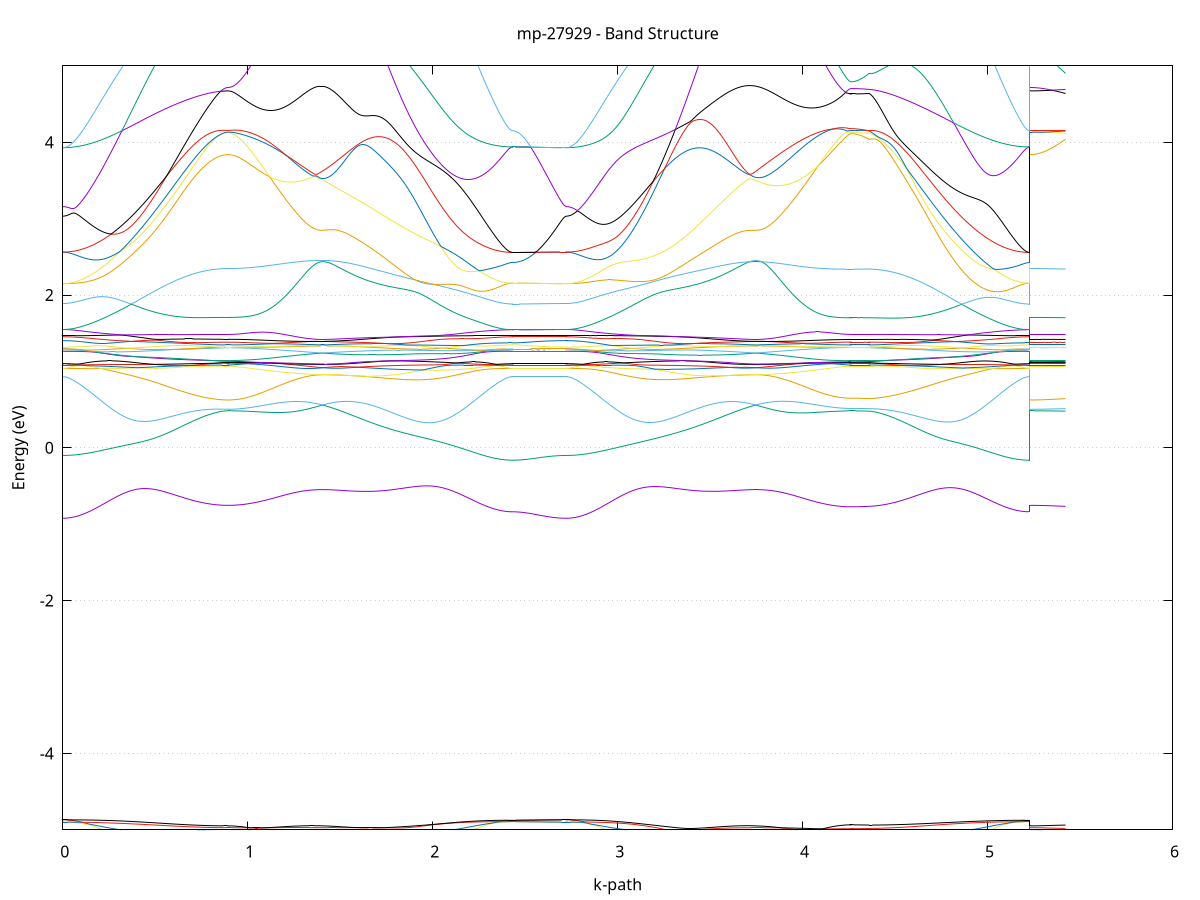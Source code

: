 set title 'mp-27929 - Band Structure'
set xlabel 'k-path'
set ylabel 'Energy (eV)'
set grid y
set yrange [-5:5]
set terminal png size 800,600
set output 'mp-27929_bands_gnuplot.png'
plot '-' using 1:2 with lines notitle, '-' using 1:2 with lines notitle, '-' using 1:2 with lines notitle, '-' using 1:2 with lines notitle, '-' using 1:2 with lines notitle, '-' using 1:2 with lines notitle, '-' using 1:2 with lines notitle, '-' using 1:2 with lines notitle, '-' using 1:2 with lines notitle, '-' using 1:2 with lines notitle, '-' using 1:2 with lines notitle, '-' using 1:2 with lines notitle, '-' using 1:2 with lines notitle, '-' using 1:2 with lines notitle, '-' using 1:2 with lines notitle, '-' using 1:2 with lines notitle, '-' using 1:2 with lines notitle, '-' using 1:2 with lines notitle, '-' using 1:2 with lines notitle, '-' using 1:2 with lines notitle, '-' using 1:2 with lines notitle, '-' using 1:2 with lines notitle, '-' using 1:2 with lines notitle, '-' using 1:2 with lines notitle, '-' using 1:2 with lines notitle, '-' using 1:2 with lines notitle, '-' using 1:2 with lines notitle, '-' using 1:2 with lines notitle, '-' using 1:2 with lines notitle, '-' using 1:2 with lines notitle, '-' using 1:2 with lines notitle, '-' using 1:2 with lines notitle, '-' using 1:2 with lines notitle, '-' using 1:2 with lines notitle, '-' using 1:2 with lines notitle, '-' using 1:2 with lines notitle, '-' using 1:2 with lines notitle, '-' using 1:2 with lines notitle, '-' using 1:2 with lines notitle, '-' using 1:2 with lines notitle, '-' using 1:2 with lines notitle, '-' using 1:2 with lines notitle, '-' using 1:2 with lines notitle, '-' using 1:2 with lines notitle, '-' using 1:2 with lines notitle, '-' using 1:2 with lines notitle, '-' using 1:2 with lines notitle, '-' using 1:2 with lines notitle, '-' using 1:2 with lines notitle, '-' using 1:2 with lines notitle, '-' using 1:2 with lines notitle, '-' using 1:2 with lines notitle, '-' using 1:2 with lines notitle, '-' using 1:2 with lines notitle, '-' using 1:2 with lines notitle, '-' using 1:2 with lines notitle, '-' using 1:2 with lines notitle, '-' using 1:2 with lines notitle, '-' using 1:2 with lines notitle, '-' using 1:2 with lines notitle, '-' using 1:2 with lines notitle, '-' using 1:2 with lines notitle, '-' using 1:2 with lines notitle, '-' using 1:2 with lines notitle
0.000000 -33.301458
0.009930 -33.301458
0.019860 -33.301458
0.029790 -33.301358
0.039720 -33.301158
0.049649 -33.300958
0.059579 -33.300758
0.069509 -33.300558
0.079439 -33.300258
0.089369 -33.299858
0.099299 -33.299558
0.109229 -33.299158
0.119159 -33.298658
0.129088 -33.298158
0.139018 -33.297658
0.148948 -33.297058
0.158878 -33.296558
0.168808 -33.295858
0.178738 -33.295258
0.188668 -33.294558
0.198598 -33.293858
0.208528 -33.293058
0.218457 -33.292258
0.228387 -33.291458
0.238317 -33.290558
0.248247 -33.289758
0.258177 -33.288858
0.268107 -33.287858
0.278037 -33.286958
0.287967 -33.285958
0.297896 -33.284958
0.307826 -33.283858
0.317756 -33.282858
0.327686 -33.281758
0.337616 -33.280658
0.347546 -33.279558
0.357476 -33.278358
0.367406 -33.277258
0.377335 -33.276058
0.387265 -33.274858
0.397195 -33.273658
0.407125 -33.272458
0.417055 -33.271258
0.426985 -33.270058
0.436915 -33.268858
0.446845 -33.267558
0.456775 -33.266358
0.466704 -33.265058
0.476634 -33.263858
0.486564 -33.262558
0.496494 -33.261258
0.506424 -33.260058
0.516354 -33.258758
0.526284 -33.257558
0.536214 -33.256258
0.546143 -33.255058
0.556073 -33.253758
0.566003 -33.252558
0.575933 -33.251358
0.585863 -33.250158
0.595793 -33.248958
0.605723 -33.247758
0.615653 -33.246658
0.625583 -33.245458
0.635512 -33.244358
0.645442 -33.243258
0.655372 -33.242158
0.665302 -33.241158
0.675232 -33.240158
0.685162 -33.239158
0.695092 -33.238158
0.705022 -33.237158
0.714951 -33.236258
0.724881 -33.235358
0.734811 -33.234558
0.744741 -33.233758
0.754671 -33.232958
0.764601 -33.232258
0.774531 -33.231558
0.784461 -33.230958
0.794390 -33.230358
0.804320 -33.229758
0.814250 -33.229258
0.824180 -33.228858
0.834110 -33.228458
0.844040 -33.228158
0.853970 -33.227858
0.863900 -33.227658
0.873830 -33.227558
0.883759 -33.227458
0.893689 -33.227458
0.893689 -33.227458
0.903637 -33.227358
0.913586 -33.227358
0.923534 -33.227358
0.933482 -33.227258
0.943430 -33.227158
0.953378 -33.227058
0.963326 -33.226958
0.973275 -33.226758
0.983223 -33.226558
0.993171 -33.226458
1.003119 -33.226258
1.013067 -33.225958
1.023015 -33.225758
1.032964 -33.225458
1.042912 -33.225258
1.052860 -33.224958
1.062808 -33.224658
1.072756 -33.224258
1.082704 -33.223958
1.092653 -33.223658
1.102601 -33.223258
1.112549 -33.222858
1.122497 -33.222458
1.132445 -33.222058
1.142393 -33.221658
1.152342 -33.221258
1.162290 -33.220758
1.172238 -33.220358
1.182186 -33.219858
1.192134 -33.219458
1.202082 -33.218958
1.212031 -33.218558
1.221979 -33.218058
1.231927 -33.217558
1.241875 -33.217058
1.251823 -33.216558
1.261771 -33.216058
1.271720 -33.215558
1.281668 -33.215058
1.291616 -33.214558
1.301564 -33.214058
1.311512 -33.213558
1.321460 -33.213158
1.331409 -33.212658
1.341357 -33.212158
1.351305 -33.211658
1.361253 -33.211258
1.371201 -33.210758
1.381149 -33.210258
1.391098 -33.209858
1.401046 -33.209358
1.410994 -33.209358
1.420942 -33.209858
1.430890 -33.210258
1.430890 -33.210258
1.440808 -33.210758
1.450725 -33.211258
1.460642 -33.211758
1.470559 -33.212358
1.480477 -33.212958
1.490394 -33.213558
1.500311 -33.214158
1.510229 -33.214758
1.520146 -33.215458
1.530063 -33.216158
1.539980 -33.216858
1.549898 -33.217558
1.559815 -33.218358
1.569732 -33.219058
1.579650 -33.219958
1.589567 -33.220758
1.599484 -33.221658
1.609402 -33.222458
1.619319 -33.223358
1.629236 -33.224258
1.639153 -33.225258
1.649071 -33.226158
1.658988 -33.227158
1.668905 -33.228158
1.678823 -33.229158
1.688740 -33.230258
1.698657 -33.231258
1.708575 -33.232358
1.718492 -33.233458
1.728409 -33.234558
1.738326 -33.235758
1.748244 -33.236858
1.758161 -33.238058
1.768078 -33.239258
1.777996 -33.240458
1.787913 -33.241658
1.797830 -33.242858
1.807747 -33.244058
1.817665 -33.245358
1.827582 -33.246558
1.837499 -33.247858
1.847417 -33.249158
1.857334 -33.250358
1.867251 -33.251658
1.877169 -33.252958
1.887086 -33.254258
1.897003 -33.255558
1.906920 -33.256858
1.916838 -33.258158
1.926755 -33.259458
1.936672 -33.260758
1.946590 -33.262058
1.956507 -33.263358
1.966424 -33.264658
1.976341 -33.265858
1.986259 -33.267158
1.996176 -33.268458
2.006093 -33.269658
2.016011 -33.270958
2.025928 -33.272158
2.035845 -33.273358
2.045763 -33.274658
2.055680 -33.275858
2.065597 -33.277058
2.075514 -33.278158
2.085432 -33.279358
2.095349 -33.280458
2.105266 -33.281558
2.115184 -33.282658
2.125101 -33.283658
2.135018 -33.284758
2.144935 -33.285758
2.154853 -33.286758
2.164770 -33.287758
2.174687 -33.288658
2.184605 -33.289558
2.194522 -33.290458
2.204439 -33.291358
2.214357 -33.292158
2.224274 -33.292958
2.234191 -33.293758
2.244108 -33.294458
2.254026 -33.295158
2.263943 -33.295858
2.273860 -33.296458
2.283778 -33.297058
2.293695 -33.297658
2.303612 -33.298158
2.313530 -33.298658
2.323447 -33.299058
2.333364 -33.299458
2.343281 -33.299858
2.353199 -33.300258
2.363116 -33.300558
2.373033 -33.300758
2.382951 -33.300958
2.392868 -33.301158
2.402785 -33.301258
2.412702 -33.301358
2.422620 -33.301458
2.432537 -33.301458
2.432537 -33.301458
2.442529 -33.301458
2.452522 -33.301458
2.462514 -33.301458
2.472506 -33.301458
2.482498 -33.301458
2.492490 -33.301458
2.502483 -33.301458
2.512475 -33.301458
2.522467 -33.301458
2.532459 -33.301458
2.542452 -33.301458
2.552444 -33.301458
2.562436 -33.301458
2.572428 -33.301458
2.582420 -33.301458
2.592413 -33.301458
2.602405 -33.301458
2.612397 -33.301458
2.622389 -33.301458
2.632382 -33.301458
2.642374 -33.301458
2.652366 -33.301458
2.662358 -33.301458
2.672350 -33.301458
2.682343 -33.301458
2.692335 -33.301458
2.702327 -33.301458
2.712319 -33.301458
2.722312 -33.301458
2.722312 -33.301458
2.732293 -33.301458
2.742274 -33.301458
2.752255 -33.301358
2.762236 -33.301158
2.772217 -33.300958
2.782198 -33.300758
2.792179 -33.300458
2.802160 -33.300158
2.812141 -33.299858
2.822122 -33.299458
2.832103 -33.299058
2.842084 -33.298658
2.852065 -33.298158
2.862046 -33.297558
2.872027 -33.297058
2.882008 -33.296458
2.891989 -33.295758
2.901970 -33.295058
2.911951 -33.294358
2.921932 -33.293658
2.931913 -33.292858
2.941894 -33.292058
2.951875 -33.291258
2.961856 -33.290358
2.971837 -33.289458
2.981818 -33.288558
2.991799 -33.287558
3.001780 -33.286558
3.011761 -33.285558
3.021742 -33.284558
3.031723 -33.283458
3.041704 -33.282458
3.051685 -33.281358
3.061666 -33.280158
3.071647 -33.279058
3.081628 -33.277858
3.091609 -33.276758
3.101590 -33.275558
3.111571 -33.274358
3.121552 -33.273058
3.131533 -33.271858
3.141514 -33.270658
3.151495 -33.269358
3.161476 -33.268058
3.171457 -33.266758
3.181438 -33.265558
3.191419 -33.264258
3.201400 -33.262958
3.211381 -33.261658
3.221362 -33.260358
3.231343 -33.259058
3.241324 -33.257758
3.251305 -33.256358
3.261286 -33.255058
3.271267 -33.253758
3.281248 -33.252458
3.291229 -33.251158
3.301210 -33.249958
3.311191 -33.248658
3.321172 -33.247358
3.331153 -33.246058
3.341134 -33.244858
3.351115 -33.243558
3.361096 -33.242358
3.371077 -33.241058
3.381058 -33.239958
3.391039 -33.238758
3.401020 -33.237558
3.411001 -33.236358
3.420982 -33.235258
3.430963 -33.234058
3.440944 -33.232958
3.450925 -33.231858
3.460906 -33.230758
3.470887 -33.229758
3.480868 -33.228658
3.490849 -33.227658
3.500830 -33.226658
3.510811 -33.225758
3.520792 -33.224758
3.530773 -33.223858
3.540754 -33.222858
3.550735 -33.222058
3.560716 -33.221158
3.570697 -33.220258
3.580678 -33.219458
3.590659 -33.218658
3.600640 -33.217858
3.610621 -33.217158
3.620602 -33.216458
3.630583 -33.215758
3.640564 -33.215058
3.650545 -33.214358
3.660526 -33.213758
3.670507 -33.213158
3.680488 -33.212558
3.690469 -33.212058
3.700450 -33.211458
3.710431 -33.210958
3.720412 -33.210458
3.730393 -33.209958
3.740374 -33.209558
3.750355 -33.209258
3.760336 -33.209758
3.760336 -33.209658
3.770156 -33.210158
3.779976 -33.210558
3.789796 -33.211058
3.799616 -33.211458
3.809436 -33.211958
3.819256 -33.212458
3.829076 -33.212858
3.838896 -33.213358
3.848717 -33.213858
3.858537 -33.214358
3.868357 -33.214858
3.878177 -33.215358
3.887997 -33.215858
3.897817 -33.216258
3.907637 -33.216758
3.917457 -33.217258
3.927277 -33.217758
3.937097 -33.218258
3.946917 -33.218658
3.956737 -33.219158
3.966557 -33.219658
3.976377 -33.220058
3.986197 -33.220458
3.996018 -33.220958
4.005838 -33.221358
4.015658 -33.221758
4.025478 -33.222158
4.035298 -33.222558
4.045118 -33.222958
4.054938 -33.223358
4.064758 -33.223658
4.074578 -33.224058
4.084398 -33.224358
4.094218 -33.224658
4.104038 -33.224958
4.113858 -33.225258
4.123678 -33.225558
4.133498 -33.225758
4.143318 -33.226058
4.153139 -33.226258
4.162959 -33.226458
4.172779 -33.226658
4.182599 -33.226758
4.192419 -33.226958
4.202239 -33.227058
4.212059 -33.227158
4.221879 -33.227258
4.231699 -33.227358
4.241519 -33.227358
4.251339 -33.227358
4.261159 -33.227458
4.261159 -33.227458
4.271044 -33.227358
4.280929 -33.227458
4.290814 -33.227458
4.300699 -33.227458
4.310584 -33.227458
4.320468 -33.227458
4.330353 -33.227458
4.340238 -33.227458
4.350123 -33.227558
4.360008 -33.227558
4.360008 -33.227558
4.369979 -33.227658
4.379949 -33.227958
4.389920 -33.228258
4.399891 -33.228558
4.409861 -33.228958
4.419832 -33.229358
4.429803 -33.229958
4.439773 -33.230458
4.449744 -33.231058
4.459715 -33.231758
4.469686 -33.232458
4.479656 -33.233158
4.489627 -33.233958
4.499598 -33.234758
4.509568 -33.235658
4.519539 -33.236558
4.529510 -33.237458
4.539481 -33.238458
4.549451 -33.239458
4.559422 -33.240458
4.569393 -33.241458
4.579363 -33.242558
4.589334 -33.243658
4.599305 -33.244758
4.609276 -33.245958
4.619246 -33.247058
4.629217 -33.248258
4.639188 -33.249458
4.649158 -33.250658
4.659129 -33.251858
4.669100 -33.253158
4.679070 -33.254358
4.689041 -33.255658
4.699012 -33.256858
4.708983 -33.258058
4.718953 -33.259358
4.728924 -33.260658
4.738895 -33.261958
4.748865 -33.263158
4.758836 -33.264458
4.768807 -33.265758
4.778778 -33.267058
4.788748 -33.268258
4.798719 -33.269558
4.808690 -33.270758
4.818660 -33.271958
4.828631 -33.273258
4.838602 -33.274458
4.848573 -33.275658
4.858543 -33.276858
4.868514 -33.277958
4.878485 -33.279158
4.888455 -33.280258
4.898426 -33.281358
4.908397 -33.282458
4.918367 -33.283558
4.928338 -33.284558
4.938309 -33.285658
4.948280 -33.286658
4.958250 -33.287658
4.968221 -33.288558
4.978192 -33.289458
4.988162 -33.290358
4.998133 -33.291258
5.008104 -33.292058
5.018075 -33.292858
5.028045 -33.293658
5.038016 -33.294358
5.047987 -33.295158
5.057957 -33.295758
5.067928 -33.296458
5.077899 -33.297058
5.087870 -33.297558
5.097840 -33.298158
5.107811 -33.298558
5.117782 -33.299058
5.127752 -33.299458
5.137723 -33.299858
5.147694 -33.300158
5.157664 -33.300458
5.167635 -33.300758
5.177606 -33.300958
5.187577 -33.301158
5.197547 -33.301258
5.207518 -33.301358
5.217489 -33.301458
5.227459 -33.301458
5.227459 -33.227358
5.237175 -33.227358
5.246892 -33.227458
5.256608 -33.227458
5.266324 -33.227358
5.276040 -33.227458
5.285756 -33.227458
5.295472 -33.227458
5.305188 -33.227458
5.314904 -33.227458
5.324620 -33.227458
5.334336 -33.227458
5.344052 -33.227458
5.353768 -33.227458
5.363484 -33.227458
5.373200 -33.227458
5.382917 -33.227458
5.392633 -33.227558
5.402349 -33.227558
5.412065 -33.227558
5.421781 -33.227558
e
0.000000 -33.228958
0.009930 -33.228958
0.019860 -33.228858
0.029790 -33.228858
0.039720 -33.228758
0.049649 -33.228658
0.059579 -33.228558
0.069509 -33.228458
0.079439 -33.228258
0.089369 -33.228058
0.099299 -33.227958
0.109229 -33.227658
0.119159 -33.227458
0.129088 -33.227258
0.139018 -33.226958
0.148948 -33.226658
0.158878 -33.226358
0.168808 -33.226058
0.178738 -33.225758
0.188668 -33.225458
0.198598 -33.225058
0.208528 -33.224658
0.218457 -33.224258
0.228387 -33.223858
0.238317 -33.223458
0.248247 -33.223058
0.258177 -33.222658
0.268107 -33.222158
0.278037 -33.221758
0.287967 -33.221258
0.297896 -33.220758
0.307826 -33.220258
0.317756 -33.219858
0.327686 -33.219358
0.337616 -33.218858
0.347546 -33.218358
0.357476 -33.217858
0.367406 -33.217358
0.377335 -33.216858
0.387265 -33.216358
0.397195 -33.215858
0.407125 -33.215258
0.417055 -33.214858
0.426985 -33.214258
0.436915 -33.213758
0.446845 -33.213358
0.456775 -33.212858
0.466704 -33.212358
0.476634 -33.211858
0.486564 -33.211358
0.496494 -33.210958
0.506424 -33.210458
0.516354 -33.210058
0.526284 -33.209558
0.536214 -33.209158
0.546143 -33.208758
0.556073 -33.208358
0.566003 -33.208058
0.575933 -33.207658
0.585863 -33.207258
0.595793 -33.206958
0.605723 -33.206658
0.615653 -33.206358
0.625583 -33.206058
0.635512 -33.205758
0.645442 -33.205558
0.655372 -33.205258
0.665302 -33.205058
0.675232 -33.204858
0.685162 -33.204658
0.695092 -33.204458
0.705022 -33.204358
0.714951 -33.204158
0.724881 -33.204058
0.734811 -33.203958
0.744741 -33.203858
0.754671 -33.203758
0.764601 -33.203758
0.774531 -33.203658
0.784461 -33.203558
0.794390 -33.203558
0.804320 -33.203558
0.814250 -33.203558
0.824180 -33.203458
0.834110 -33.203458
0.844040 -33.203458
0.853970 -33.203458
0.863900 -33.203458
0.873830 -33.203458
0.883759 -33.203458
0.893689 -33.203458
0.893689 -33.203458
0.903637 -33.203458
0.913586 -33.203458
0.923534 -33.203458
0.933482 -33.203458
0.943430 -33.203458
0.953378 -33.203458
0.963326 -33.203458
0.973275 -33.203458
0.983223 -33.203458
0.993171 -33.203458
1.003119 -33.203458
1.013067 -33.203458
1.023015 -33.203458
1.032964 -33.203458
1.042912 -33.203458
1.052860 -33.203458
1.062808 -33.203458
1.072756 -33.203458
1.082704 -33.203558
1.092653 -33.203558
1.102601 -33.203558
1.112549 -33.203558
1.122497 -33.203658
1.132445 -33.203658
1.142393 -33.203758
1.152342 -33.203758
1.162290 -33.203858
1.172238 -33.203858
1.182186 -33.203958
1.192134 -33.204058
1.202082 -33.204158
1.212031 -33.204258
1.221979 -33.204358
1.231927 -33.204558
1.241875 -33.204658
1.251823 -33.204858
1.261771 -33.204958
1.271720 -33.205158
1.281668 -33.205358
1.291616 -33.205558
1.301564 -33.205758
1.311512 -33.205958
1.321460 -33.206258
1.331409 -33.206558
1.341357 -33.206858
1.351305 -33.207158
1.361253 -33.207458
1.371201 -33.207758
1.381149 -33.208158
1.391098 -33.208558
1.401046 -33.208958
1.410994 -33.208958
1.420942 -33.208558
1.430890 -33.208158
1.430890 -33.208158
1.440808 -33.207758
1.450725 -33.207458
1.460642 -33.207058
1.470559 -33.206658
1.480477 -33.206358
1.490394 -33.206058
1.500311 -33.205758
1.510229 -33.205458
1.520146 -33.205158
1.530063 -33.204958
1.539980 -33.204658
1.549898 -33.204458
1.559815 -33.204258
1.569732 -33.204058
1.579650 -33.203958
1.589567 -33.203758
1.599484 -33.203658
1.609402 -33.203558
1.619319 -33.203458
1.629236 -33.203358
1.639153 -33.203358
1.649071 -33.203358
1.658988 -33.203258
1.668905 -33.203358
1.678823 -33.203358
1.688740 -33.203458
1.698657 -33.203458
1.708575 -33.203558
1.718492 -33.203758
1.728409 -33.203858
1.738326 -33.203958
1.748244 -33.204158
1.758161 -33.204358
1.768078 -33.204658
1.777996 -33.204858
1.787913 -33.205058
1.797830 -33.205358
1.807747 -33.205658
1.817665 -33.205958
1.827582 -33.206258
1.837499 -33.206658
1.847417 -33.206958
1.857334 -33.207358
1.867251 -33.207658
1.877169 -33.208058
1.887086 -33.208558
1.897003 -33.208958
1.906920 -33.209358
1.916838 -33.209858
1.926755 -33.210158
1.936672 -33.210758
1.946590 -33.211158
1.956507 -33.211658
1.966424 -33.212158
1.976341 -33.212658
1.986259 -33.213158
1.996176 -33.213658
2.006093 -33.214158
2.016011 -33.214658
2.025928 -33.215158
2.035845 -33.215658
2.045763 -33.216158
2.055680 -33.216758
2.065597 -33.217258
2.075514 -33.217758
2.085432 -33.218258
2.095349 -33.218758
2.105266 -33.219258
2.115184 -33.219758
2.125101 -33.220258
2.135018 -33.220758
2.144935 -33.221158
2.154853 -33.221658
2.164770 -33.222158
2.174687 -33.222558
2.184605 -33.222958
2.194522 -33.223458
2.204439 -33.223858
2.214357 -33.224258
2.224274 -33.224658
2.234191 -33.225058
2.244108 -33.225358
2.254026 -33.225758
2.263943 -33.226058
2.273860 -33.226358
2.283778 -33.226658
2.293695 -33.226958
2.303612 -33.227258
2.313530 -33.227458
2.323447 -33.227658
2.333364 -33.227858
2.343281 -33.228058
2.353199 -33.228258
2.363116 -33.228458
2.373033 -33.228558
2.382951 -33.228658
2.392868 -33.228758
2.402785 -33.228858
2.412702 -33.228858
2.422620 -33.228858
2.432537 -33.228958
2.432537 -33.228958
2.442529 -33.228958
2.452522 -33.228958
2.462514 -33.228958
2.472506 -33.228958
2.482498 -33.228958
2.492490 -33.228958
2.502483 -33.228958
2.512475 -33.228958
2.522467 -33.228958
2.532459 -33.228958
2.542452 -33.228958
2.552444 -33.228958
2.562436 -33.228958
2.572428 -33.228958
2.582420 -33.228958
2.592413 -33.228958
2.602405 -33.228958
2.612397 -33.228958
2.622389 -33.228958
2.632382 -33.228958
2.642374 -33.228958
2.652366 -33.228958
2.662358 -33.228958
2.672350 -33.228958
2.682343 -33.228958
2.692335 -33.228958
2.702327 -33.228958
2.712319 -33.228958
2.722312 -33.228958
2.722312 -33.228958
2.732293 -33.228958
2.742274 -33.228858
2.752255 -33.228858
2.762236 -33.228758
2.772217 -33.228658
2.782198 -33.228558
2.792179 -33.228458
2.802160 -33.228258
2.812141 -33.228058
2.822122 -33.227858
2.832103 -33.227658
2.842084 -33.227458
2.852065 -33.227158
2.862046 -33.226958
2.872027 -33.226658
2.882008 -33.226358
2.891989 -33.226058
2.901970 -33.225658
2.911951 -33.225358
2.921932 -33.224958
2.931913 -33.224558
2.941894 -33.224158
2.951875 -33.223758
2.961856 -33.223358
2.971837 -33.222958
2.981818 -33.222458
2.991799 -33.222058
3.001780 -33.221558
3.011761 -33.221158
3.021742 -33.220658
3.031723 -33.220158
3.041704 -33.219658
3.051685 -33.219158
3.061666 -33.218658
3.071647 -33.218158
3.081628 -33.217658
3.091609 -33.217058
3.101590 -33.216558
3.111571 -33.216058
3.121552 -33.215558
3.131533 -33.215058
3.141514 -33.214558
3.151495 -33.214058
3.161476 -33.213458
3.171457 -33.212958
3.181438 -33.212458
3.191419 -33.212058
3.201400 -33.211558
3.211381 -33.211058
3.221362 -33.210558
3.231343 -33.210058
3.241324 -33.209658
3.251305 -33.209158
3.261286 -33.208758
3.271267 -33.208358
3.281248 -33.207958
3.291229 -33.207558
3.301210 -33.207158
3.311191 -33.206858
3.321172 -33.206458
3.331153 -33.206158
3.341134 -33.205858
3.351115 -33.205558
3.361096 -33.205258
3.371077 -33.204958
3.381058 -33.204758
3.391039 -33.204458
3.401020 -33.204258
3.411001 -33.204158
3.420982 -33.203958
3.430963 -33.203758
3.440944 -33.203658
3.450925 -33.203558
3.460906 -33.203458
3.470887 -33.203358
3.480868 -33.203358
3.490849 -33.203358
3.500830 -33.203358
3.510811 -33.203358
3.520792 -33.203358
3.530773 -33.203458
3.540754 -33.203458
3.550735 -33.203558
3.560716 -33.203658
3.570697 -33.203858
3.580678 -33.203958
3.590659 -33.204158
3.600640 -33.204358
3.610621 -33.204558
3.620602 -33.204858
3.630583 -33.205058
3.640564 -33.205358
3.650545 -33.205558
3.660526 -33.205958
3.670507 -33.206258
3.680488 -33.206558
3.690469 -33.206958
3.700450 -33.207258
3.710431 -33.207558
3.720412 -33.208058
3.730393 -33.208458
3.740374 -33.208858
3.750355 -33.209058
3.760336 -33.208658
3.760336 -33.208658
3.770156 -33.208258
3.779976 -33.207958
3.789796 -33.207558
3.799616 -33.207258
3.809436 -33.206958
3.819256 -33.206658
3.829076 -33.206358
3.838896 -33.206158
3.848717 -33.205858
3.858537 -33.205658
3.868357 -33.205458
3.878177 -33.205258
3.887997 -33.205058
3.897817 -33.204858
3.907637 -33.204758
3.917457 -33.204558
3.927277 -33.204458
3.937097 -33.204358
3.946917 -33.204258
3.956737 -33.204158
3.966557 -33.204058
3.976377 -33.203958
3.986197 -33.203858
3.996018 -33.203758
4.005838 -33.203758
4.015658 -33.203658
4.025478 -33.203658
4.035298 -33.203558
4.045118 -33.203558
4.054938 -33.203558
4.064758 -33.203558
4.074578 -33.203458
4.084398 -33.203458
4.094218 -33.203458
4.104038 -33.203458
4.113858 -33.203458
4.123678 -33.203458
4.133498 -33.203458
4.143318 -33.203458
4.153139 -33.203458
4.162959 -33.203458
4.172779 -33.203458
4.182599 -33.203458
4.192419 -33.203458
4.202239 -33.203458
4.212059 -33.203458
4.221879 -33.203458
4.231699 -33.203458
4.241519 -33.203458
4.251339 -33.203458
4.261159 -33.203458
4.261159 -33.203458
4.271044 -33.203458
4.280929 -33.203458
4.290814 -33.203458
4.300699 -33.203458
4.310584 -33.203458
4.320468 -33.203458
4.330353 -33.203458
4.340238 -33.203458
4.350123 -33.203458
4.360008 -33.203458
4.360008 -33.203458
4.369979 -33.203458
4.379949 -33.203458
4.389920 -33.203458
4.399891 -33.203458
4.409861 -33.203458
4.419832 -33.203558
4.429803 -33.203558
4.439773 -33.203558
4.449744 -33.203658
4.459715 -33.203658
4.469686 -33.203758
4.479656 -33.203758
4.489627 -33.203858
4.499598 -33.203958
4.509568 -33.204058
4.519539 -33.204158
4.529510 -33.204358
4.539481 -33.204558
4.549451 -33.204758
4.559422 -33.204858
4.569393 -33.205158
4.579363 -33.205358
4.589334 -33.205558
4.599305 -33.205858
4.609276 -33.206158
4.619246 -33.206458
4.629217 -33.206758
4.639188 -33.207058
4.649158 -33.207458
4.659129 -33.207758
4.669100 -33.208158
4.679070 -33.208558
4.689041 -33.208958
4.699012 -33.209358
4.708983 -33.209858
4.718953 -33.210258
4.728924 -33.210658
4.738895 -33.211158
4.748865 -33.211658
4.758836 -33.212158
4.768807 -33.212558
4.778778 -33.213058
4.788748 -33.213558
4.798719 -33.214058
4.808690 -33.214558
4.818660 -33.215058
4.828631 -33.215658
4.838602 -33.216158
4.848573 -33.216658
4.858543 -33.217158
4.868514 -33.217658
4.878485 -33.218158
4.888455 -33.218658
4.898426 -33.219158
4.908397 -33.219658
4.918367 -33.220158
4.928338 -33.220658
4.938309 -33.221058
4.948280 -33.221558
4.958250 -33.222058
4.968221 -33.222458
4.978192 -33.222958
4.988162 -33.223358
4.998133 -33.223758
5.008104 -33.224158
5.018075 -33.224558
5.028045 -33.224958
5.038016 -33.225358
5.047987 -33.225658
5.057957 -33.226058
5.067928 -33.226358
5.077899 -33.226658
5.087870 -33.226958
5.097840 -33.227158
5.107811 -33.227458
5.117782 -33.227658
5.127752 -33.227858
5.137723 -33.228058
5.147694 -33.228258
5.157664 -33.228458
5.167635 -33.228558
5.177606 -33.228658
5.187577 -33.228758
5.197547 -33.228858
5.207518 -33.228858
5.217489 -33.228858
5.227459 -33.228958
5.227459 -33.203458
5.237175 -33.203458
5.246892 -33.203458
5.256608 -33.203458
5.266324 -33.203458
5.276040 -33.203458
5.285756 -33.203458
5.295472 -33.203458
5.305188 -33.203458
5.314904 -33.203458
5.324620 -33.203458
5.334336 -33.203458
5.344052 -33.203458
5.353768 -33.203458
5.363484 -33.203458
5.373200 -33.203458
5.382917 -33.203458
5.392633 -33.203458
5.402349 -33.203458
5.412065 -33.203458
5.421781 -33.203458
e
0.000000 -17.924358
0.009930 -17.924258
0.019860 -17.923958
0.029790 -17.923458
0.039720 -17.922758
0.049649 -17.921858
0.059579 -17.920758
0.069509 -17.919458
0.079439 -17.918058
0.089369 -17.916358
0.099299 -17.914558
0.109229 -17.912458
0.119159 -17.910258
0.129088 -17.907858
0.139018 -17.905258
0.148948 -17.902558
0.158878 -17.899658
0.168808 -17.896558
0.178738 -17.893358
0.188668 -17.890058
0.198598 -17.886558
0.208528 -17.882958
0.218457 -17.879158
0.228387 -17.875358
0.238317 -17.871458
0.248247 -17.867358
0.258177 -17.863258
0.268107 -17.859158
0.278037 -17.854958
0.287967 -17.850858
0.297896 -17.846658
0.307826 -17.842558
0.317756 -17.838458
0.327686 -17.834558
0.337616 -17.830758
0.347546 -17.827258
0.357476 -17.823958
0.367406 -17.820958
0.377335 -17.818358
0.387265 -17.816258
0.397195 -17.814658
0.407125 -17.813558
0.417055 -17.813158
0.426985 -17.813258
0.436915 -17.813958
0.446845 -17.815158
0.456775 -17.816858
0.466704 -17.818858
0.476634 -17.821258
0.486564 -17.823958
0.496494 -17.826858
0.506424 -17.829958
0.516354 -17.833158
0.526284 -17.836458
0.536214 -17.839858
0.546143 -17.843258
0.556073 -17.846658
0.566003 -17.850058
0.575933 -17.853458
0.585863 -17.856758
0.595793 -17.860058
0.605723 -17.863358
0.615653 -17.866458
0.625583 -17.869458
0.635512 -17.872458
0.645442 -17.875258
0.655372 -17.877958
0.665302 -17.880458
0.675232 -17.882858
0.685162 -17.885058
0.695092 -17.887158
0.705022 -17.889058
0.714951 -17.890858
0.724881 -17.892358
0.734811 -17.893758
0.744741 -17.894958
0.754671 -17.895958
0.764601 -17.896758
0.774531 -17.897358
0.784461 -17.897758
0.794390 -17.897958
0.804320 -17.898058
0.814250 -17.897958
0.824180 -17.897658
0.834110 -17.897258
0.844040 -17.896758
0.853970 -17.896158
0.863900 -17.895658
0.873830 -17.895158
0.883759 -17.894858
0.893689 -17.894758
0.893689 -17.894758
0.903637 -17.894658
0.913586 -17.894258
0.923534 -17.893758
0.933482 -17.893058
0.943430 -17.892158
0.953378 -17.890958
0.963326 -17.889658
0.973275 -17.888158
0.983223 -17.886458
0.993171 -17.884458
1.003119 -17.882358
1.013067 -17.880058
1.023015 -17.877658
1.032964 -17.874958
1.042912 -17.872158
1.052860 -17.869158
1.062808 -17.865958
1.072756 -17.862658
1.082704 -17.859358
1.092653 -17.858658
1.102601 -17.857958
1.112549 -17.857258
1.122497 -17.856558
1.132445 -17.855858
1.142393 -17.855258
1.152342 -17.854558
1.162290 -17.853958
1.172238 -17.853358
1.182186 -17.852858
1.192134 -17.852258
1.202082 -17.851758
1.212031 -17.851358
1.221979 -17.850958
1.231927 -17.850558
1.241875 -17.850258
1.251823 -17.849958
1.261771 -17.849758
1.271720 -17.849558
1.281668 -17.849458
1.291616 -17.849358
1.301564 -17.849258
1.311512 -17.849258
1.321460 -17.849258
1.331409 -17.849258
1.341357 -17.849258
1.351305 -17.849358
1.361253 -17.849358
1.371201 -17.849458
1.381149 -17.849458
1.391098 -17.849558
1.401046 -17.849558
1.410994 -17.849558
1.420942 -17.849458
1.430890 -17.849458
1.430890 -17.849458
1.440808 -17.849258
1.450725 -17.849058
1.460642 -17.848758
1.470559 -17.848358
1.480477 -17.847958
1.490394 -17.847358
1.500311 -17.846758
1.510229 -17.845958
1.520146 -17.845158
1.530063 -17.844158
1.539980 -17.843058
1.549898 -17.841758
1.559815 -17.840458
1.569732 -17.838958
1.579650 -17.837258
1.589567 -17.835458
1.599484 -17.833558
1.609402 -17.831558
1.619319 -17.829358
1.629236 -17.827058
1.639153 -17.824658
1.649071 -17.822058
1.658988 -17.819358
1.668905 -17.816658
1.678823 -17.813758
1.688740 -17.810758
1.698657 -17.808058
1.708575 -17.808958
1.718492 -17.809658
1.728409 -17.810158
1.738326 -17.810558
1.748244 -17.810658
1.758161 -17.810658
1.768078 -17.810458
1.777996 -17.809958
1.787913 -17.809358
1.797830 -17.808658
1.807747 -17.807658
1.817665 -17.806558
1.827582 -17.805258
1.837499 -17.803858
1.847417 -17.802258
1.857334 -17.800458
1.867251 -17.798558
1.877169 -17.796558
1.887086 -17.794358
1.897003 -17.792058
1.906920 -17.789658
1.916838 -17.787158
1.926755 -17.784558
1.936672 -17.781758
1.946590 -17.779058
1.956507 -17.776158
1.966424 -17.774258
1.976341 -17.776858
1.986259 -17.779858
1.996176 -17.783058
2.006093 -17.786458
2.016011 -17.790058
2.025928 -17.793858
2.035845 -17.797858
2.045763 -17.801958
2.055680 -17.806158
2.065597 -17.810558
2.075514 -17.814958
2.085432 -17.819458
2.095349 -17.823958
2.105266 -17.828458
2.115184 -17.833058
2.125101 -17.837558
2.135018 -17.842158
2.144935 -17.846658
2.154853 -17.851058
2.164770 -17.855458
2.174687 -17.859758
2.184605 -17.863958
2.194522 -17.868158
2.204439 -17.872158
2.214357 -17.876058
2.224274 -17.879858
2.234191 -17.883558
2.244108 -17.887058
2.254026 -17.890458
2.263943 -17.893758
2.273860 -17.896758
2.283778 -17.899758
2.293695 -17.902458
2.303612 -17.905058
2.313530 -17.907458
2.323447 -17.909658
2.333364 -17.911758
2.343281 -17.913658
2.353199 -17.915258
2.363116 -17.916758
2.373033 -17.918058
2.382951 -17.919158
2.392868 -17.920058
2.402785 -17.920758
2.412702 -17.921258
2.422620 -17.921558
2.432537 -17.921658
2.432537 -17.921658
2.442529 -17.921658
2.452522 -17.921658
2.462514 -17.921758
2.472506 -17.921758
2.482498 -17.921858
2.492490 -17.921958
2.502483 -17.922058
2.512475 -17.922158
2.522467 -17.922258
2.532459 -17.922358
2.542452 -17.922558
2.552444 -17.922658
2.562436 -17.922758
2.572428 -17.922958
2.582420 -17.923058
2.592413 -17.923258
2.602405 -17.923358
2.612397 -17.923558
2.622389 -17.923658
2.632382 -17.923758
2.642374 -17.923858
2.652366 -17.923958
2.662358 -17.924058
2.672350 -17.924158
2.682343 -17.924258
2.692335 -17.924258
2.702327 -17.924358
2.712319 -17.924358
2.722312 -17.924358
2.722312 -17.924358
2.732293 -17.924258
2.742274 -17.923958
2.752255 -17.923458
2.762236 -17.922758
2.772217 -17.921858
2.782198 -17.920658
2.792179 -17.919358
2.802160 -17.917858
2.812141 -17.916158
2.822122 -17.914258
2.832103 -17.912258
2.842084 -17.909958
2.852065 -17.907558
2.862046 -17.904858
2.872027 -17.902058
2.882008 -17.899158
2.891989 -17.895958
2.901970 -17.892758
2.911951 -17.889258
2.921932 -17.885758
2.931913 -17.881958
2.941894 -17.878158
2.951875 -17.874158
2.961856 -17.870058
2.971837 -17.865858
2.981818 -17.861658
2.991799 -17.857258
3.001780 -17.852858
3.011761 -17.848358
3.021742 -17.843758
3.031723 -17.839258
3.041704 -17.834658
3.051685 -17.830058
3.061666 -17.825458
3.071647 -17.820858
3.081628 -17.816358
3.091609 -17.811958
3.101590 -17.807558
3.111571 -17.803358
3.121552 -17.799158
3.131533 -17.795258
3.141514 -17.791458
3.151495 -17.787758
3.161476 -17.784358
3.171457 -17.781258
3.181438 -17.778358
3.191419 -17.775758
3.201400 -17.774958
3.211381 -17.777858
3.221362 -17.780658
3.231343 -17.783458
3.241324 -17.786058
3.251305 -17.788658
3.261286 -17.791058
3.271267 -17.793358
3.281248 -17.795558
3.291229 -17.797558
3.301210 -17.799558
3.311191 -17.801258
3.321172 -17.802858
3.331153 -17.804258
3.341134 -17.805558
3.351115 -17.806658
3.361096 -17.807558
3.371077 -17.808358
3.381058 -17.808858
3.391039 -17.809258
3.401020 -17.809458
3.411001 -17.809458
3.420982 -17.809258
3.430963 -17.808858
3.440944 -17.808258
3.450925 -17.807558
3.460906 -17.810158
3.470887 -17.813158
3.480868 -17.816058
3.490849 -17.818758
3.500830 -17.821458
3.510811 -17.824058
3.520792 -17.826558
3.530773 -17.828958
3.540754 -17.831158
3.550735 -17.833258
3.560716 -17.835158
3.570697 -17.836958
3.580678 -17.838658
3.590659 -17.840258
3.600640 -17.841658
3.610621 -17.842858
3.620602 -17.844058
3.630583 -17.845058
3.640564 -17.845958
3.650545 -17.846758
3.660526 -17.847358
3.670507 -17.847958
3.680488 -17.848458
3.690469 -17.848758
3.700450 -17.849058
3.710431 -17.849258
3.720412 -17.849458
3.730393 -17.849558
3.740374 -17.849558
3.750355 -17.849558
3.760336 -17.849558
3.760336 -17.849558
3.770156 -17.849458
3.779976 -17.849358
3.789796 -17.849358
3.799616 -17.849258
3.809436 -17.849158
3.819256 -17.849058
3.829076 -17.849058
3.838896 -17.848958
3.848717 -17.848958
3.858537 -17.849058
3.868357 -17.849058
3.878177 -17.849258
3.887997 -17.849358
3.897817 -17.849558
3.907637 -17.849758
3.917457 -17.850058
3.927277 -17.850358
3.937097 -17.850758
3.946917 -17.851158
3.956737 -17.851558
3.966557 -17.852058
3.976377 -17.852558
3.986197 -17.853158
3.996018 -17.853758
4.005838 -17.854358
4.015658 -17.854958
4.025478 -17.855658
4.035298 -17.856258
4.045118 -17.856958
4.054938 -17.857658
4.064758 -17.858358
4.074578 -17.860758
4.084398 -17.864158
4.094218 -17.867358
4.104038 -17.870458
4.113858 -17.873358
4.123678 -17.876158
4.133498 -17.878758
4.143318 -17.881158
4.153139 -17.883358
4.162959 -17.885458
4.172779 -17.887358
4.182599 -17.889058
4.192419 -17.890558
4.202239 -17.891858
4.212059 -17.892958
4.221879 -17.893858
4.231699 -17.894558
4.241519 -17.895058
4.251339 -17.895358
4.261159 -17.895458
4.261159 -17.895458
4.271044 -17.895458
4.280929 -17.895458
4.290814 -17.895458
4.300699 -17.895458
4.310584 -17.895458
4.320468 -17.895558
4.330353 -17.895558
4.340238 -17.895558
4.350123 -17.895658
4.360008 -17.895658
4.360008 -17.895658
4.369979 -17.896158
4.379949 -17.896658
4.389920 -17.897258
4.399891 -17.897658
4.409861 -17.898058
4.419832 -17.898358
4.429803 -17.898458
4.439773 -17.898358
4.449744 -17.898058
4.459715 -17.897658
4.469686 -17.897058
4.479656 -17.896158
4.489627 -17.895158
4.499598 -17.893958
4.509568 -17.892558
4.519539 -17.890958
4.529510 -17.889158
4.539481 -17.887158
4.549451 -17.885058
4.559422 -17.882758
4.569393 -17.880258
4.579363 -17.877758
4.589334 -17.874958
4.599305 -17.872158
4.609276 -17.869158
4.619246 -17.866058
4.629217 -17.862858
4.639188 -17.859558
4.649158 -17.856258
4.659129 -17.852858
4.669100 -17.849458
4.679070 -17.845958
4.689041 -17.842558
4.699012 -17.839058
4.708983 -17.835658
4.718953 -17.832358
4.728924 -17.829158
4.738895 -17.826058
4.748865 -17.823158
4.758836 -17.820458
4.768807 -17.818058
4.778778 -17.816058
4.788748 -17.814458
4.798719 -17.813258
4.808690 -17.812658
4.818660 -17.812658
4.828631 -17.813258
4.838602 -17.814358
4.848573 -17.816158
4.858543 -17.818358
4.868514 -17.821058
4.878485 -17.824158
4.888455 -17.827558
4.898426 -17.831158
4.908397 -17.835058
4.918367 -17.839058
4.928338 -17.843058
4.938309 -17.847258
4.948280 -17.851458
4.958250 -17.855658
4.968221 -17.859758
4.978192 -17.863858
4.988162 -17.867958
4.998133 -17.871958
5.008104 -17.875858
5.018075 -17.879558
5.028045 -17.883258
5.038016 -17.886758
5.047987 -17.890158
5.057957 -17.893458
5.067928 -17.896558
5.077899 -17.899458
5.087870 -17.902258
5.097840 -17.904858
5.107811 -17.907358
5.117782 -17.909558
5.127752 -17.911658
5.137723 -17.913558
5.147694 -17.915258
5.157664 -17.916758
5.167635 -17.918058
5.177606 -17.919158
5.187577 -17.920058
5.197547 -17.920758
5.207518 -17.921258
5.217489 -17.921558
5.227459 -17.921658
5.227459 -17.894758
5.237175 -17.894758
5.246892 -17.894758
5.256608 -17.894758
5.266324 -17.894758
5.276040 -17.894758
5.285756 -17.894858
5.295472 -17.894858
5.305188 -17.894858
5.314904 -17.894958
5.324620 -17.894958
5.334336 -17.895058
5.344052 -17.895158
5.353768 -17.895158
5.363484 -17.895258
5.373200 -17.895258
5.382917 -17.895358
5.392633 -17.895458
5.402349 -17.895558
5.412065 -17.895558
5.421781 -17.895658
e
0.000000 -17.675758
0.009930 -17.675758
0.019860 -17.675958
0.029790 -17.676158
0.039720 -17.676458
0.049649 -17.676858
0.059579 -17.677358
0.069509 -17.678058
0.079439 -17.678758
0.089369 -17.679558
0.099299 -17.680358
0.109229 -17.681358
0.119159 -17.682458
0.129088 -17.683658
0.139018 -17.684958
0.148948 -17.686358
0.158878 -17.687758
0.168808 -17.689358
0.178738 -17.691058
0.188668 -17.692758
0.198598 -17.694658
0.208528 -17.696558
0.218457 -17.698658
0.228387 -17.700758
0.238317 -17.702958
0.248247 -17.705158
0.258177 -17.707558
0.268107 -17.709858
0.278037 -17.712358
0.287967 -17.714758
0.297896 -17.717258
0.307826 -17.719758
0.317756 -17.722258
0.327686 -17.724658
0.337616 -17.726958
0.347546 -17.729158
0.357476 -17.731258
0.367406 -17.733158
0.377335 -17.734758
0.387265 -17.736058
0.397195 -17.736958
0.407125 -17.737558
0.417055 -17.737758
0.426985 -17.737658
0.436915 -17.737258
0.446845 -17.736558
0.456775 -17.735758
0.466704 -17.734858
0.476634 -17.733958
0.486564 -17.733258
0.496494 -17.732658
0.506424 -17.732358
0.516354 -17.732258
0.526284 -17.732558
0.536214 -17.733258
0.546143 -17.734258
0.556073 -17.735758
0.566003 -17.737658
0.575933 -17.739958
0.585863 -17.742658
0.595793 -17.745758
0.605723 -17.749258
0.615653 -17.752958
0.625583 -17.757058
0.635512 -17.761458
0.645442 -17.766058
0.655372 -17.770858
0.665302 -17.775858
0.675232 -17.780958
0.685162 -17.786158
0.695092 -17.791458
0.705022 -17.796758
0.714951 -17.802058
0.724881 -17.807358
0.734811 -17.812558
0.744741 -17.817658
0.754671 -17.822758
0.764601 -17.827658
0.774531 -17.832358
0.784461 -17.836958
0.794390 -17.841458
0.804320 -17.845558
0.814250 -17.849558
0.824180 -17.853258
0.834110 -17.856658
0.844040 -17.859658
0.853970 -17.862258
0.863900 -17.864458
0.873830 -17.866158
0.883759 -17.867158
0.893689 -17.867458
0.893689 -17.867458
0.903637 -17.867458
0.913586 -17.867358
0.923534 -17.867258
0.933482 -17.867058
0.943430 -17.866858
0.953378 -17.866558
0.963326 -17.866258
0.973275 -17.865858
0.983223 -17.865458
0.993171 -17.864958
1.003119 -17.864458
1.013067 -17.863858
1.023015 -17.863358
1.032964 -17.862758
1.042912 -17.862058
1.052860 -17.861458
1.062808 -17.860758
1.072756 -17.860058
1.082704 -17.859258
1.092653 -17.855658
1.102601 -17.851958
1.112549 -17.848058
1.122497 -17.844158
1.132445 -17.840058
1.142393 -17.835958
1.152342 -17.831758
1.162290 -17.827458
1.172238 -17.823158
1.182186 -17.818758
1.192134 -17.814458
1.202082 -17.810058
1.212031 -17.805658
1.221979 -17.801358
1.231927 -17.797058
1.241875 -17.792858
1.251823 -17.788758
1.261771 -17.784758
1.271720 -17.780958
1.281668 -17.777258
1.291616 -17.773758
1.301564 -17.770458
1.311512 -17.767358
1.321460 -17.764558
1.331409 -17.761958
1.341357 -17.759658
1.351305 -17.757758
1.361253 -17.756058
1.371201 -17.754758
1.381149 -17.753758
1.391098 -17.753058
1.401046 -17.752758
1.410994 -17.752758
1.420942 -17.753058
1.430890 -17.753658
1.430890 -17.753658
1.440808 -17.754558
1.450725 -17.755758
1.460642 -17.757258
1.470559 -17.758858
1.480477 -17.760758
1.490394 -17.762858
1.500311 -17.765058
1.510229 -17.767358
1.520146 -17.769858
1.530063 -17.772358
1.539980 -17.774958
1.549898 -17.777558
1.559815 -17.780258
1.569732 -17.782858
1.579650 -17.785358
1.589567 -17.787958
1.599484 -17.790358
1.609402 -17.792758
1.619319 -17.794958
1.629236 -17.797158
1.639153 -17.799158
1.649071 -17.801058
1.658988 -17.802758
1.668905 -17.804358
1.678823 -17.805758
1.688740 -17.807058
1.698657 -17.807758
1.708575 -17.804758
1.718492 -17.801658
1.728409 -17.798458
1.738326 -17.795358
1.748244 -17.792258
1.758161 -17.789158
1.768078 -17.786158
1.777996 -17.783258
1.787913 -17.780458
1.797830 -17.777858
1.807747 -17.775358
1.817665 -17.773058
1.827582 -17.770958
1.837499 -17.769158
1.847417 -17.767558
1.857334 -17.766358
1.867251 -17.765358
1.877169 -17.764758
1.887086 -17.764358
1.897003 -17.764458
1.906920 -17.764858
1.916838 -17.765558
1.926755 -17.766658
1.936672 -17.768058
1.946590 -17.769758
1.956507 -17.771858
1.966424 -17.773258
1.976341 -17.770258
1.986259 -17.767158
1.996176 -17.764158
2.006093 -17.761058
2.016011 -17.757958
2.025928 -17.754758
2.035845 -17.751658
2.045763 -17.748558
2.055680 -17.745358
2.065597 -17.742258
2.075514 -17.739158
2.085432 -17.736158
2.095349 -17.733158
2.105266 -17.730258
2.115184 -17.727258
2.125101 -17.724458
2.135018 -17.721658
2.144935 -17.718958
2.154853 -17.716358
2.164770 -17.713758
2.174687 -17.711258
2.184605 -17.708858
2.194522 -17.706558
2.204439 -17.704358
2.214357 -17.702258
2.224274 -17.700258
2.234191 -17.698258
2.244108 -17.696458
2.254026 -17.694658
2.263943 -17.693058
2.273860 -17.691458
2.283778 -17.689958
2.293695 -17.688658
2.303612 -17.687358
2.313530 -17.686258
2.323447 -17.685158
2.333364 -17.684158
2.343281 -17.683258
2.353199 -17.682458
2.363116 -17.681758
2.373033 -17.681158
2.382951 -17.680658
2.392868 -17.680258
2.402785 -17.679958
2.412702 -17.679758
2.422620 -17.679558
2.432537 -17.679558
2.432537 -17.679558
2.442529 -17.679558
2.452522 -17.679458
2.462514 -17.679458
2.472506 -17.679358
2.482498 -17.679258
2.492490 -17.679158
2.502483 -17.679058
2.512475 -17.678858
2.522467 -17.678658
2.532459 -17.678558
2.542452 -17.678358
2.552444 -17.678158
2.562436 -17.677958
2.572428 -17.677758
2.582420 -17.677558
2.592413 -17.677358
2.602405 -17.677158
2.612397 -17.676958
2.622389 -17.676758
2.632382 -17.676558
2.642374 -17.676358
2.652366 -17.676258
2.662358 -17.676158
2.672350 -17.675958
2.682343 -17.675858
2.692335 -17.675858
2.702327 -17.675758
2.712319 -17.675758
2.722312 -17.675758
2.722312 -17.675758
2.732293 -17.675758
2.742274 -17.675958
2.752255 -17.676158
2.762236 -17.676458
2.772217 -17.676958
2.782198 -17.677458
2.792179 -17.678058
2.802160 -17.678758
2.812141 -17.679558
2.822122 -17.680458
2.832103 -17.681558
2.842084 -17.682658
2.852065 -17.683858
2.862046 -17.685158
2.872027 -17.686558
2.882008 -17.688058
2.891989 -17.689658
2.901970 -17.691358
2.911951 -17.693158
2.921932 -17.695058
2.931913 -17.697058
2.941894 -17.699158
2.951875 -17.701358
2.961856 -17.703658
2.971837 -17.706058
2.981818 -17.708558
2.991799 -17.711058
3.001780 -17.713658
3.011761 -17.716458
3.021742 -17.719258
3.031723 -17.722058
3.041704 -17.724958
3.051685 -17.727958
3.061666 -17.730958
3.071647 -17.734058
3.081628 -17.737158
3.091609 -17.740358
3.101590 -17.743558
3.111571 -17.746758
3.121552 -17.749958
3.131533 -17.753158
3.141514 -17.756358
3.151495 -17.759558
3.161476 -17.762758
3.171457 -17.765858
3.181438 -17.768958
3.191419 -17.771958
3.201400 -17.773358
3.211381 -17.771358
3.221362 -17.769658
3.231343 -17.768258
3.241324 -17.767258
3.251305 -17.766658
3.261286 -17.766358
3.271267 -17.766358
3.281248 -17.766758
3.291229 -17.767458
3.301210 -17.768558
3.311191 -17.769858
3.321172 -17.771458
3.331153 -17.773358
3.341134 -17.775458
3.351115 -17.777858
3.361096 -17.780358
3.371077 -17.783058
3.381058 -17.785858
3.391039 -17.788758
3.401020 -17.791758
3.411001 -17.794758
3.420982 -17.797858
3.430963 -17.800958
3.440944 -17.804058
3.450925 -17.807158
3.460906 -17.806558
3.470887 -17.805458
3.480868 -17.804158
3.490849 -17.802658
3.500830 -17.801058
3.510811 -17.799258
3.520792 -17.797358
3.530773 -17.795258
3.540754 -17.793058
3.550735 -17.790758
3.560716 -17.788458
3.570697 -17.785958
3.580678 -17.783358
3.590659 -17.780858
3.600640 -17.778258
3.610621 -17.775658
3.620602 -17.773058
3.630583 -17.770458
3.640564 -17.768058
3.650545 -17.765658
3.660526 -17.763358
3.670507 -17.761258
3.680488 -17.759358
3.690469 -17.757658
3.700450 -17.756158
3.710431 -17.754858
3.720412 -17.753858
3.730393 -17.753158
3.740374 -17.752758
3.750355 -17.752658
3.760336 -17.752958
3.760336 -17.752958
3.770156 -17.753558
3.779976 -17.754458
3.789796 -17.755658
3.799616 -17.757158
3.809436 -17.759058
3.819256 -17.761158
3.829076 -17.763658
3.838896 -17.766358
3.848717 -17.769258
3.858537 -17.772458
3.868357 -17.775858
3.878177 -17.779458
3.887997 -17.783158
3.897817 -17.787058
3.907637 -17.791058
3.917457 -17.795258
3.927277 -17.799458
3.937097 -17.803658
3.946917 -17.807958
3.956737 -17.812358
3.966557 -17.816658
3.976377 -17.820958
3.986197 -17.825258
3.996018 -17.829558
4.005838 -17.833758
4.015658 -17.837858
4.025478 -17.841958
4.035298 -17.845958
4.045118 -17.849858
4.054938 -17.853558
4.064758 -17.857258
4.074578 -17.859058
4.084398 -17.859658
4.094218 -17.860358
4.104038 -17.861058
4.113858 -17.861658
4.123678 -17.862258
4.133498 -17.862858
4.143318 -17.863458
4.153139 -17.863958
4.162959 -17.864458
4.172779 -17.864858
4.182599 -17.865358
4.192419 -17.865658
4.202239 -17.865958
4.212059 -17.866258
4.221879 -17.866558
4.231699 -17.866658
4.241519 -17.866858
4.251339 -17.866858
4.261159 -17.866958
4.261159 -17.866958
4.271044 -17.866958
4.280929 -17.866858
4.290814 -17.866758
4.300699 -17.866758
4.310584 -17.866558
4.320468 -17.866458
4.330353 -17.866258
4.340238 -17.866058
4.350123 -17.865858
4.360008 -17.865558
4.360008 -17.865558
4.369979 -17.863858
4.379949 -17.861658
4.389920 -17.858958
4.399891 -17.855758
4.409861 -17.852358
4.419832 -17.848558
4.429803 -17.844458
4.439773 -17.840158
4.449744 -17.835658
4.459715 -17.830958
4.469686 -17.826158
4.479656 -17.821058
4.489627 -17.815958
4.499598 -17.810658
4.509568 -17.805358
4.519539 -17.799958
4.529510 -17.794558
4.539481 -17.789258
4.549451 -17.783858
4.559422 -17.778658
4.569393 -17.773458
4.579363 -17.768458
4.589334 -17.763658
4.599305 -17.758958
4.609276 -17.754658
4.619246 -17.750558
4.629217 -17.746858
4.639188 -17.743458
4.649158 -17.740458
4.659129 -17.737858
4.669100 -17.735658
4.679070 -17.733958
4.689041 -17.732658
4.699012 -17.731758
4.708983 -17.731358
4.718953 -17.731258
4.728924 -17.731458
4.738895 -17.732058
4.748865 -17.732858
4.758836 -17.733758
4.768807 -17.734858
4.778778 -17.735858
4.788748 -17.736858
4.798719 -17.737658
4.808690 -17.738158
4.818660 -17.738358
4.828631 -17.738258
4.838602 -17.737658
4.848573 -17.736758
4.858543 -17.735458
4.868514 -17.733858
4.878485 -17.732058
4.888455 -17.730058
4.898426 -17.727858
4.908397 -17.725558
4.918367 -17.723158
4.928338 -17.720758
4.938309 -17.718358
4.948280 -17.715958
4.958250 -17.713558
4.968221 -17.711158
4.978192 -17.708858
4.988162 -17.706658
4.998133 -17.704458
5.008104 -17.702358
5.018075 -17.700358
5.028045 -17.698358
5.038016 -17.696558
5.047987 -17.694758
5.057957 -17.693158
5.067928 -17.691558
5.077899 -17.690058
5.087870 -17.688758
5.097840 -17.687458
5.107811 -17.686258
5.117782 -17.685158
5.127752 -17.684258
5.137723 -17.683358
5.147694 -17.682558
5.157664 -17.681858
5.167635 -17.681258
5.177606 -17.680758
5.187577 -17.680258
5.197547 -17.679958
5.207518 -17.679758
5.217489 -17.679558
5.227459 -17.679558
5.227459 -17.867458
5.237175 -17.867458
5.246892 -17.867458
5.256608 -17.867458
5.266324 -17.867458
5.276040 -17.867358
5.285756 -17.867358
5.295472 -17.867258
5.305188 -17.867158
5.314904 -17.867058
5.324620 -17.866958
5.334336 -17.866858
5.344052 -17.866758
5.353768 -17.866658
5.363484 -17.866558
5.373200 -17.866358
5.382917 -17.866258
5.392633 -17.866058
5.402349 -17.865958
5.412065 -17.865758
5.421781 -17.865558
e
0.000000 -16.804458
0.009930 -16.804458
0.019860 -16.804658
0.029790 -16.804958
0.039720 -16.805458
0.049649 -16.806058
0.059579 -16.806758
0.069509 -16.807658
0.079439 -16.808758
0.089369 -16.810058
0.099299 -16.811558
0.109229 -16.813458
0.119159 -16.815858
0.129088 -16.819058
0.139018 -16.823358
0.148948 -16.829158
0.158878 -16.836758
0.168808 -16.845758
0.178738 -16.856058
0.188668 -16.867258
0.198598 -16.879158
0.208528 -16.891558
0.218457 -16.904258
0.228387 -16.917358
0.238317 -16.930558
0.248247 -16.944058
0.258177 -16.957658
0.268107 -16.971358
0.278037 -16.985158
0.287967 -16.998958
0.297896 -17.012758
0.307826 -17.026458
0.317756 -17.040158
0.327686 -17.053758
0.337616 -17.067158
0.347546 -17.080458
0.357476 -17.093458
0.367406 -17.106358
0.377335 -17.118958
0.387265 -17.131158
0.397195 -17.143058
0.407125 -17.154658
0.417055 -17.165858
0.426985 -17.176558
0.436915 -17.186758
0.446845 -17.196458
0.456775 -17.205558
0.466704 -17.214058
0.476634 -17.221958
0.486564 -17.229158
0.496494 -17.235658
0.506424 -17.241458
0.516354 -17.246458
0.526284 -17.250658
0.536214 -17.254158
0.546143 -17.256758
0.556073 -17.258558
0.566003 -17.259458
0.575933 -17.259658
0.585863 -17.259158
0.595793 -17.257758
0.605723 -17.255758
0.615653 -17.252958
0.625583 -17.249558
0.635512 -17.245558
0.645442 -17.240958
0.655372 -17.235758
0.665302 -17.230158
0.675232 -17.224058
0.685162 -17.217558
0.695092 -17.210658
0.705022 -17.203458
0.714951 -17.195958
0.724881 -17.188058
0.734811 -17.180058
0.744741 -17.171758
0.754671 -17.163358
0.764601 -17.154758
0.774531 -17.146058
0.784461 -17.137258
0.794390 -17.128358
0.804320 -17.119458
0.814250 -17.110658
0.824180 -17.101758
0.834110 -17.093058
0.844040 -17.084558
0.853970 -17.076258
0.863900 -17.068558
0.873830 -17.061758
0.883759 -17.056758
0.893689 -17.054758
0.893689 -17.054758
0.903637 -17.055158
0.913586 -17.056058
0.923534 -17.057658
0.933482 -17.059858
0.943430 -17.062458
0.953378 -17.065558
0.963326 -17.069058
0.973275 -17.072858
0.983223 -17.076958
0.993171 -17.081358
1.003119 -17.085858
1.013067 -17.090558
1.023015 -17.095358
1.032964 -17.100358
1.042912 -17.105358
1.052860 -17.110358
1.062808 -17.115458
1.072756 -17.120658
1.082704 -17.125758
1.092653 -17.130858
1.102601 -17.135958
1.112549 -17.140958
1.122497 -17.145958
1.132445 -17.150858
1.142393 -17.155658
1.152342 -17.160358
1.162290 -17.164958
1.172238 -17.169458
1.182186 -17.173758
1.192134 -17.177958
1.202082 -17.182058
1.212031 -17.185858
1.221979 -17.189558
1.231927 -17.193058
1.241875 -17.196458
1.251823 -17.199558
1.261771 -17.202458
1.271720 -17.205258
1.281668 -17.207758
1.291616 -17.210058
1.301564 -17.212158
1.311512 -17.214058
1.321460 -17.215758
1.331409 -17.217258
1.341357 -17.218458
1.351305 -17.219558
1.361253 -17.220458
1.371201 -17.221158
1.381149 -17.221758
1.391098 -17.222158
1.401046 -17.222358
1.410994 -17.222458
1.420942 -17.222358
1.430890 -17.222158
1.430890 -17.222158
1.440808 -17.221958
1.450725 -17.221558
1.460642 -17.221158
1.470559 -17.220758
1.480477 -17.220158
1.490394 -17.219658
1.500311 -17.219158
1.510229 -17.218658
1.520146 -17.218258
1.530063 -17.217858
1.539980 -17.217558
1.549898 -17.217258
1.559815 -17.217258
1.569732 -17.217258
1.579650 -17.217458
1.589567 -17.217758
1.599484 -17.218258
1.609402 -17.218958
1.619319 -17.219858
1.629236 -17.220958
1.639153 -17.222258
1.649071 -17.223658
1.658988 -17.225258
1.668905 -17.227058
1.678823 -17.229058
1.688740 -17.231058
1.698657 -17.233258
1.708575 -17.235458
1.718492 -17.237758
1.728409 -17.240058
1.738326 -17.242258
1.748244 -17.244458
1.758161 -17.246558
1.768078 -17.248558
1.777996 -17.250258
1.787913 -17.251758
1.797830 -17.253058
1.807747 -17.254058
1.817665 -17.254658
1.827582 -17.254858
1.837499 -17.254658
1.847417 -17.253958
1.857334 -17.252758
1.867251 -17.251058
1.877169 -17.248858
1.887086 -17.246058
1.897003 -17.242658
1.906920 -17.238658
1.916838 -17.234058
1.926755 -17.228858
1.936672 -17.223158
1.946590 -17.216758
1.956507 -17.209758
1.966424 -17.202258
1.976341 -17.194158
1.986259 -17.185558
1.996176 -17.176458
2.006093 -17.166958
2.016011 -17.156858
2.025928 -17.146358
2.035845 -17.135558
2.045763 -17.124258
2.055680 -17.112658
2.065597 -17.100758
2.075514 -17.088558
2.085432 -17.076058
2.095349 -17.063358
2.105266 -17.050458
2.115184 -17.037458
2.125101 -17.024258
2.135018 -17.010858
2.144935 -16.997558
2.154853 -16.984058
2.164770 -16.970658
2.174687 -16.957258
2.184605 -16.943858
2.194522 -16.930558
2.204439 -16.917458
2.214357 -16.904658
2.224274 -16.891958
2.234191 -16.879758
2.244108 -16.867858
2.254026 -16.856658
2.263943 -16.846358
2.273860 -16.837058
2.283778 -16.829258
2.293695 -16.823158
2.303612 -16.818558
2.313530 -16.815258
2.323447 -16.812758
2.333364 -16.810858
2.343281 -16.809358
2.353199 -16.808358
2.363116 -16.807458
2.373033 -16.806658
2.382951 -16.805958
2.392868 -16.805458
2.402785 -16.804958
2.412702 -16.804658
2.422620 -16.804458
2.432537 -16.804458
2.432537 -16.804458
2.442529 -16.804458
2.452522 -16.804458
2.462514 -16.804458
2.472506 -16.804458
2.482498 -16.804458
2.492490 -16.804458
2.502483 -16.804458
2.512475 -16.804458
2.522467 -16.804458
2.532459 -16.804458
2.542452 -16.804458
2.552444 -16.804458
2.562436 -16.804458
2.572428 -16.804458
2.582420 -16.804458
2.592413 -16.804458
2.602405 -16.804458
2.612397 -16.804458
2.622389 -16.804458
2.632382 -16.804458
2.642374 -16.804458
2.652366 -16.804458
2.662358 -16.804458
2.672350 -16.804458
2.682343 -16.804458
2.692335 -16.804458
2.702327 -16.804458
2.712319 -16.804458
2.722312 -16.804458
2.722312 -16.804458
2.732293 -16.804458
2.742274 -16.804658
2.752255 -16.804958
2.762236 -16.805458
2.772217 -16.806058
2.782198 -16.806658
2.792179 -16.807458
2.802160 -16.808358
2.812141 -16.809458
2.822122 -16.810958
2.832103 -16.812958
2.842084 -16.815458
2.852065 -16.818958
2.862046 -16.823658
2.872027 -16.830058
2.882008 -16.838058
2.891989 -16.847558
2.901970 -16.858158
2.911951 -16.869558
2.921932 -16.881458
2.931913 -16.893858
2.941894 -16.906658
2.951875 -16.919658
2.961856 -16.932858
2.971837 -16.946258
2.981818 -16.959658
2.991799 -16.973158
3.001780 -16.986758
3.011761 -17.000258
3.021742 -17.013658
3.031723 -17.027058
3.041704 -17.040258
3.051685 -17.053358
3.061666 -17.066358
3.071647 -17.079058
3.081628 -17.091558
3.091609 -17.103758
3.101590 -17.115658
3.111571 -17.127158
3.121552 -17.138458
3.131533 -17.149258
3.141514 -17.159658
3.151495 -17.169658
3.161476 -17.179158
3.171457 -17.188158
3.181438 -17.196658
3.191419 -17.204558
3.201400 -17.211958
3.211381 -17.218758
3.221362 -17.225058
3.231343 -17.230658
3.241324 -17.235658
3.251305 -17.240058
3.261286 -17.243858
3.271267 -17.247058
3.281248 -17.249658
3.291229 -17.251758
3.301210 -17.253258
3.311191 -17.254258
3.321172 -17.254758
3.331153 -17.254858
3.341134 -17.254458
3.351115 -17.253758
3.361096 -17.252658
3.371077 -17.251258
3.381058 -17.249658
3.391039 -17.247758
3.401020 -17.245758
3.411001 -17.243658
3.420982 -17.241358
3.430963 -17.239058
3.440944 -17.236758
3.450925 -17.234558
3.460906 -17.232258
3.470887 -17.230158
3.480868 -17.228158
3.490849 -17.226258
3.500830 -17.224558
3.510811 -17.223058
3.520792 -17.221658
3.530773 -17.220458
3.540754 -17.219458
3.550735 -17.218658
3.560716 -17.218058
3.570697 -17.217658
3.580678 -17.217358
3.590659 -17.217258
3.600640 -17.217358
3.610621 -17.217458
3.620602 -17.217758
3.630583 -17.218058
3.640564 -17.218558
3.650545 -17.219058
3.660526 -17.219558
3.670507 -17.220058
3.680488 -17.220558
3.690469 -17.221058
3.700450 -17.221458
3.710431 -17.221858
3.720412 -17.222158
3.730393 -17.222358
3.740374 -17.222458
3.750355 -17.222358
3.760336 -17.222158
3.760336 -17.222158
3.770156 -17.221858
3.779976 -17.221358
3.789796 -17.220758
3.799616 -17.219958
3.809436 -17.218958
3.819256 -17.217758
3.829076 -17.216358
3.838896 -17.214758
3.848717 -17.213058
3.858537 -17.211058
3.868357 -17.208858
3.878177 -17.206458
3.887997 -17.203858
3.897817 -17.201058
3.907637 -17.198058
3.917457 -17.194858
3.927277 -17.191458
3.937097 -17.187958
3.946917 -17.184258
3.956737 -17.180358
3.966557 -17.176258
3.976377 -17.172058
3.986197 -17.167758
3.996018 -17.163258
4.005838 -17.158658
4.015658 -17.153958
4.025478 -17.149158
4.035298 -17.144358
4.045118 -17.139358
4.054938 -17.134358
4.064758 -17.129358
4.074578 -17.124258
4.084398 -17.119258
4.094218 -17.114158
4.104038 -17.109058
4.113858 -17.104058
4.123678 -17.099158
4.133498 -17.094258
4.143318 -17.089558
4.153139 -17.084858
4.162959 -17.080458
4.172779 -17.076158
4.182599 -17.072158
4.192419 -17.068358
4.202239 -17.064958
4.212059 -17.061858
4.221879 -17.059258
4.231699 -17.057158
4.241519 -17.055658
4.251339 -17.054658
4.261159 -17.054358
4.261159 -17.054358
4.271044 -17.054458
4.280929 -17.054758
4.290814 -17.055158
4.300699 -17.055758
4.310584 -17.056558
4.320468 -17.057458
4.330353 -17.058558
4.340238 -17.059658
4.350123 -17.060858
4.360008 -17.062258
4.360008 -17.062258
4.369979 -17.069258
4.379949 -17.077158
4.389920 -17.085558
4.399891 -17.094258
4.409861 -17.103058
4.419832 -17.111958
4.429803 -17.120958
4.439773 -17.129958
4.449744 -17.138858
4.459715 -17.147758
4.469686 -17.156558
4.479656 -17.165158
4.489627 -17.173658
4.499598 -17.181958
4.509568 -17.190058
4.519539 -17.197858
4.529510 -17.205358
4.539481 -17.212558
4.549451 -17.219458
4.559422 -17.225858
4.569393 -17.231958
4.579363 -17.237458
4.589334 -17.242458
4.599305 -17.246958
4.609276 -17.250758
4.619246 -17.253958
4.629217 -17.256558
4.639188 -17.258358
4.649158 -17.259358
4.659129 -17.259658
4.669100 -17.259158
4.679070 -17.257758
4.689041 -17.255658
4.699012 -17.252658
4.708983 -17.248758
4.718953 -17.244158
4.728924 -17.238758
4.738895 -17.232558
4.748865 -17.225558
4.758836 -17.217958
4.768807 -17.209558
4.778778 -17.200658
4.788748 -17.191058
4.798719 -17.180958
4.808690 -17.170358
4.818660 -17.159258
4.828631 -17.147758
4.838602 -17.135858
4.848573 -17.123558
4.858543 -17.110958
4.868514 -17.098058
4.878485 -17.084958
4.888455 -17.071558
4.898426 -17.058058
4.908397 -17.044358
4.918367 -17.030558
4.928338 -17.016658
4.938309 -17.002758
4.948280 -16.988858
4.958250 -16.974858
4.968221 -16.961058
4.978192 -16.947258
4.988162 -16.933558
4.998133 -16.920158
5.008104 -16.906858
5.018075 -16.893958
5.028045 -16.881358
5.038016 -16.869358
5.047987 -16.857858
5.057957 -16.847358
5.067928 -16.837958
5.077899 -16.830158
5.087870 -16.824058
5.097840 -16.819558
5.107811 -16.816258
5.117782 -16.813758
5.127752 -16.811758
5.137723 -16.810158
5.147694 -16.808858
5.157664 -16.807758
5.167635 -16.806858
5.177606 -16.806058
5.187577 -16.805458
5.197547 -16.805058
5.207518 -16.804658
5.217489 -16.804458
5.227459 -16.804458
5.227459 -17.054758
5.237175 -17.054858
5.246892 -17.054858
5.256608 -17.054958
5.266324 -17.055158
5.276040 -17.055358
5.285756 -17.055558
5.295472 -17.055858
5.305188 -17.056158
5.314904 -17.056458
5.324620 -17.056858
5.334336 -17.057258
5.344052 -17.057758
5.353768 -17.058158
5.363484 -17.058658
5.373200 -17.059258
5.382917 -17.059758
5.392633 -17.060358
5.402349 -17.060958
5.412065 -17.061558
5.421781 -17.062258
e
0.000000 -16.804458
0.009930 -16.804458
0.019860 -16.804658
0.029790 -16.804858
0.039720 -16.805258
0.049649 -16.805758
0.059579 -16.806258
0.069509 -16.806958
0.079439 -16.807758
0.089369 -16.808558
0.099299 -16.809558
0.109229 -16.810658
0.119159 -16.811758
0.129088 -16.813058
0.139018 -16.814358
0.148948 -16.815758
0.158878 -16.817258
0.168808 -16.818858
0.178738 -16.820558
0.188668 -16.822358
0.198598 -16.824158
0.208528 -16.826058
0.218457 -16.827958
0.228387 -16.830058
0.238317 -16.832158
0.248247 -16.834258
0.258177 -16.836558
0.268107 -16.838758
0.278037 -16.841158
0.287967 -16.843458
0.297896 -16.845958
0.307826 -16.848358
0.317756 -16.850858
0.327686 -16.853458
0.337616 -16.855958
0.347546 -16.858558
0.357476 -16.861158
0.367406 -16.863858
0.377335 -16.866558
0.387265 -16.869158
0.397195 -16.871858
0.407125 -16.874558
0.417055 -16.877258
0.426985 -16.880058
0.436915 -16.882758
0.446845 -16.885458
0.456775 -16.888158
0.466704 -16.890858
0.476634 -16.893558
0.486564 -16.896158
0.496494 -16.898858
0.506424 -16.901458
0.516354 -16.904058
0.526284 -16.906658
0.536214 -16.909158
0.546143 -16.911658
0.556073 -16.914158
0.566003 -16.916558
0.575933 -16.918958
0.585863 -16.921258
0.595793 -16.923558
0.605723 -16.925858
0.615653 -16.927958
0.625583 -16.930158
0.635512 -16.932258
0.645442 -16.934258
0.655372 -16.936158
0.665302 -16.938058
0.675232 -16.939958
0.685162 -16.941658
0.695092 -16.943358
0.705022 -16.945058
0.714951 -16.946558
0.724881 -16.948058
0.734811 -16.949458
0.744741 -16.950758
0.754671 -16.952058
0.764601 -16.953158
0.774531 -16.954258
0.784461 -16.955258
0.794390 -16.956158
0.804320 -16.959458
0.814250 -16.966658
0.824180 -16.973858
0.834110 -16.981258
0.844040 -16.988558
0.853970 -16.995858
0.863900 -17.002758
0.873830 -17.009058
0.883759 -17.013758
0.893689 -17.015558
0.893689 -17.015558
0.903637 -17.015558
0.913586 -17.015658
0.923534 -17.015858
0.933482 -17.016058
0.943430 -17.016358
0.953378 -17.016758
0.963326 -17.017258
0.973275 -17.017858
0.983223 -17.018658
0.993171 -17.019558
1.003119 -17.020558
1.013067 -17.021858
1.023015 -17.023358
1.032964 -17.025158
1.042912 -17.027158
1.052860 -17.029658
1.062808 -17.032358
1.072756 -17.035558
1.082704 -17.039258
1.092653 -17.043358
1.102601 -17.047958
1.112549 -17.053058
1.122497 -17.058558
1.132445 -17.064658
1.142393 -17.071058
1.152342 -17.077958
1.162290 -17.085058
1.172238 -17.092558
1.182186 -17.100258
1.192134 -17.108158
1.202082 -17.116058
1.212031 -17.124058
1.221979 -17.132058
1.231927 -17.140058
1.241875 -17.147858
1.251823 -17.155558
1.261771 -17.162958
1.271720 -17.170158
1.281668 -17.177058
1.291616 -17.183558
1.301564 -17.189658
1.311512 -17.195358
1.321460 -17.200658
1.331409 -17.205358
1.341357 -17.209558
1.351305 -17.213158
1.361253 -17.216258
1.371201 -17.218658
1.381149 -17.220558
1.391098 -17.221758
1.401046 -17.222358
1.410994 -17.222358
1.420942 -17.221658
1.430890 -17.220358
1.430890 -17.220358
1.440808 -17.218458
1.450725 -17.216058
1.460642 -17.212958
1.470559 -17.209458
1.480477 -17.205358
1.490394 -17.200758
1.500311 -17.195658
1.510229 -17.190258
1.520146 -17.184358
1.530063 -17.178058
1.539980 -17.171358
1.549898 -17.164458
1.559815 -17.157158
1.569732 -17.149658
1.579650 -17.141958
1.589567 -17.133958
1.599484 -17.125758
1.609402 -17.117358
1.619319 -17.108958
1.629236 -17.100258
1.639153 -17.091558
1.649071 -17.082758
1.658988 -17.073858
1.668905 -17.064958
1.678823 -17.056058
1.688740 -17.047058
1.698657 -17.038058
1.708575 -17.029158
1.718492 -17.020258
1.728409 -17.011358
1.738326 -17.002658
1.748244 -16.993958
1.758161 -16.985258
1.768078 -16.976758
1.777996 -16.968358
1.787913 -16.960158
1.797830 -16.952058
1.807747 -16.944158
1.817665 -16.936358
1.827582 -16.928758
1.837499 -16.921458
1.847417 -16.914358
1.857334 -16.907558
1.867251 -16.903758
1.877169 -16.900858
1.887086 -16.897858
1.897003 -16.894858
1.906920 -16.891858
1.916838 -16.888958
1.926755 -16.885958
1.936672 -16.882958
1.946590 -16.879958
1.956507 -16.876958
1.966424 -16.874058
1.976341 -16.871158
1.986259 -16.868258
1.996176 -16.865358
2.006093 -16.862558
2.016011 -16.859758
2.025928 -16.857058
2.035845 -16.854358
2.045763 -16.851758
2.055680 -16.849158
2.065597 -16.848058
2.075514 -16.846958
2.085432 -16.845858
2.095349 -16.844758
2.105266 -16.843558
2.115184 -16.842358
2.125101 -16.841058
2.135018 -16.839758
2.144935 -16.838358
2.154853 -16.836958
2.164770 -16.835558
2.174687 -16.834058
2.184605 -16.832558
2.194522 -16.831058
2.204439 -16.829458
2.214357 -16.827858
2.224274 -16.826358
2.234191 -16.824758
2.244108 -16.823158
2.254026 -16.821558
2.263943 -16.820058
2.273860 -16.818458
2.283778 -16.817058
2.293695 -16.815558
2.303612 -16.814158
2.313530 -16.812858
2.323447 -16.811658
2.333364 -16.810458
2.343281 -16.809358
2.353199 -16.808158
2.363116 -16.807258
2.373033 -16.806458
2.382951 -16.805758
2.392868 -16.805258
2.402785 -16.804858
2.412702 -16.804658
2.422620 -16.804458
2.432537 -16.804458
2.432537 -16.804458
2.442529 -16.804458
2.452522 -16.804458
2.462514 -16.804458
2.472506 -16.804458
2.482498 -16.804458
2.492490 -16.804458
2.502483 -16.804458
2.512475 -16.804458
2.522467 -16.804458
2.532459 -16.804458
2.542452 -16.804458
2.552444 -16.804458
2.562436 -16.804458
2.572428 -16.804458
2.582420 -16.804458
2.592413 -16.804458
2.602405 -16.804458
2.612397 -16.804458
2.622389 -16.804458
2.632382 -16.804458
2.642374 -16.804458
2.652366 -16.804458
2.662358 -16.804458
2.672350 -16.804458
2.682343 -16.804458
2.692335 -16.804458
2.702327 -16.804458
2.712319 -16.804458
2.722312 -16.804458
2.722312 -16.804458
2.732293 -16.804458
2.742274 -16.804658
2.752255 -16.804958
2.762236 -16.805258
2.772217 -16.805858
2.782198 -16.806458
2.792179 -16.807258
2.802160 -16.808258
2.812141 -16.809358
2.822122 -16.810458
2.832103 -16.811658
2.842084 -16.812958
2.852065 -16.814258
2.862046 -16.815658
2.872027 -16.817158
2.882008 -16.818558
2.891989 -16.820158
2.901970 -16.821658
2.911951 -16.823258
2.921932 -16.824858
2.931913 -16.826458
2.941894 -16.828058
2.951875 -16.829658
2.961856 -16.831158
2.971837 -16.832758
2.981818 -16.834258
2.991799 -16.835658
3.001780 -16.837158
3.011761 -16.838558
3.021742 -16.839858
3.031723 -16.841158
3.041704 -16.842458
3.051685 -16.843658
3.061666 -16.844858
3.071647 -16.845958
3.081628 -16.847058
3.091609 -16.848058
3.101590 -16.849758
3.111571 -16.852358
3.121552 -16.855058
3.131533 -16.857758
3.141514 -16.860558
3.151495 -16.863358
3.161476 -16.866258
3.171457 -16.869058
3.181438 -16.872058
3.191419 -16.874958
3.201400 -16.877958
3.211381 -16.880858
3.221362 -16.883858
3.231343 -16.886958
3.241324 -16.889958
3.251305 -16.892958
3.261286 -16.895958
3.271267 -16.898958
3.281248 -16.901958
3.291229 -16.904858
3.301210 -16.909958
3.311191 -16.916958
3.321172 -16.924158
3.331153 -16.931658
3.341134 -16.939358
3.351115 -16.947258
3.361096 -16.955358
3.371077 -16.963558
3.381058 -16.971858
3.391039 -16.980358
3.401020 -16.989058
3.411001 -16.997758
3.420982 -17.006558
3.430963 -17.015458
3.440944 -17.024358
3.450925 -17.033358
3.460906 -17.042358
3.470887 -17.051358
3.480868 -17.060358
3.490849 -17.069358
3.500830 -17.078358
3.510811 -17.087258
3.520792 -17.096058
3.530773 -17.104858
3.540754 -17.113458
3.550735 -17.121958
3.560716 -17.130258
3.570697 -17.138358
3.580678 -17.146258
3.590659 -17.153958
3.600640 -17.161358
3.610621 -17.168458
3.620602 -17.175358
3.630583 -17.181758
3.640564 -17.187858
3.650545 -17.193558
3.660526 -17.198858
3.670507 -17.203658
3.680488 -17.207958
3.690469 -17.211758
3.700450 -17.214958
3.710431 -17.217658
3.720412 -17.219758
3.730393 -17.221258
3.740374 -17.222158
3.750355 -17.222358
3.760336 -17.222058
3.760336 -17.222058
3.770156 -17.221058
3.779976 -17.219458
3.789796 -17.217258
3.799616 -17.214458
3.809436 -17.211058
3.819256 -17.207158
3.829076 -17.202658
3.838896 -17.197758
3.848717 -17.192258
3.858537 -17.186458
3.868357 -17.180158
3.878177 -17.173558
3.887997 -17.166658
3.897817 -17.159358
3.907637 -17.151958
3.917457 -17.144258
3.927277 -17.136458
3.937097 -17.128658
3.946917 -17.120758
3.956737 -17.112858
3.966557 -17.104958
3.976377 -17.097258
3.986197 -17.089758
3.996018 -17.082458
4.005838 -17.075458
4.015658 -17.068858
4.025478 -17.062658
4.035298 -17.056758
4.045118 -17.051458
4.054938 -17.046558
4.064758 -17.042158
4.074578 -17.038158
4.084398 -17.034758
4.094218 -17.031658
4.104038 -17.028958
4.113858 -17.026658
4.123678 -17.024658
4.133498 -17.023058
4.143318 -17.021558
4.153139 -17.020358
4.162959 -17.019358
4.172779 -17.018458
4.182599 -17.017758
4.192419 -17.017158
4.202239 -17.016658
4.212059 -17.016258
4.221879 -17.015958
4.231699 -17.015758
4.241519 -17.015658
4.251339 -17.015558
4.261159 -17.015458
4.261159 -17.015458
4.271044 -17.015358
4.280929 -17.015158
4.290814 -17.014758
4.300699 -17.014158
4.310584 -17.013458
4.320468 -17.012558
4.330353 -17.011658
4.340238 -17.010558
4.350123 -17.009458
4.360008 -17.008258
4.360008 -17.008258
4.369979 -17.001758
4.379949 -16.994658
4.389920 -16.987358
4.399891 -16.979858
4.409861 -16.972458
4.419832 -16.965158
4.429803 -16.958058
4.439773 -16.955958
4.449744 -16.955058
4.459715 -16.954058
4.469686 -16.952958
4.479656 -16.951758
4.489627 -16.950458
4.499598 -16.949058
4.509568 -16.947658
4.519539 -16.946158
4.529510 -16.944558
4.539481 -16.942858
4.549451 -16.941158
4.559422 -16.939358
4.569393 -16.937458
4.579363 -16.935558
4.589334 -16.933558
4.599305 -16.931458
4.609276 -16.929358
4.619246 -16.927158
4.629217 -16.924958
4.639188 -16.922658
4.649158 -16.920258
4.659129 -16.917958
4.669100 -16.915458
4.679070 -16.913058
4.689041 -16.910558
4.699012 -16.907958
4.708983 -16.905358
4.718953 -16.902758
4.728924 -16.900158
4.738895 -16.897458
4.748865 -16.894758
4.758836 -16.892058
4.768807 -16.889358
4.778778 -16.886658
4.788748 -16.883958
4.798719 -16.881158
4.808690 -16.878458
4.818660 -16.875758
4.828631 -16.872958
4.838602 -16.870258
4.848573 -16.867558
4.858543 -16.864858
4.868514 -16.862158
4.878485 -16.859458
4.888455 -16.856858
4.898426 -16.854258
4.908397 -16.851658
4.918367 -16.849158
4.928338 -16.846658
4.938309 -16.844158
4.948280 -16.841758
4.958250 -16.839458
4.968221 -16.837058
4.978192 -16.834858
4.988162 -16.832658
4.998133 -16.830558
5.008104 -16.828458
5.018075 -16.826458
5.028045 -16.824558
5.038016 -16.822658
5.047987 -16.820858
5.057957 -16.819158
5.067928 -16.817558
5.077899 -16.815958
5.087870 -16.814558
5.097840 -16.813158
5.107811 -16.811958
5.117782 -16.810758
5.127752 -16.809658
5.137723 -16.808658
5.147694 -16.807758
5.157664 -16.807058
5.167635 -16.806358
5.177606 -16.805758
5.187577 -16.805258
5.197547 -16.804858
5.207518 -16.804658
5.217489 -16.804458
5.227459 -16.804458
5.227459 -17.015558
5.237175 -17.015558
5.246892 -17.015458
5.256608 -17.015358
5.266324 -17.015258
5.276040 -17.015058
5.285756 -17.014758
5.295472 -17.014558
5.305188 -17.014258
5.314904 -17.013858
5.324620 -17.013458
5.334336 -17.013058
5.344052 -17.012658
5.353768 -17.012158
5.363484 -17.011658
5.373200 -17.011158
5.382917 -17.010658
5.392633 -17.010058
5.402349 -17.009458
5.412065 -17.008858
5.421781 -17.008258
e
0.000000 -16.716558
0.009930 -16.716958
0.019860 -16.718358
0.029790 -16.720658
0.039720 -16.723758
0.049649 -16.727758
0.059579 -16.732458
0.069509 -16.738058
0.079439 -16.744258
0.089369 -16.751058
0.099299 -16.758358
0.109229 -16.766058
0.119159 -16.773958
0.129088 -16.781758
0.139018 -16.788958
0.148948 -16.795158
0.158878 -16.800158
0.168808 -16.804058
0.178738 -16.807158
0.188668 -16.809658
0.198598 -16.811858
0.208528 -16.813758
0.218457 -16.815558
0.228387 -16.817258
0.238317 -16.818758
0.248247 -16.820258
0.258177 -16.821758
0.268107 -16.823158
0.278037 -16.824458
0.287967 -16.825758
0.297896 -16.826958
0.307826 -16.828158
0.317756 -16.829258
0.327686 -16.830358
0.337616 -16.831458
0.347546 -16.832458
0.357476 -16.833458
0.367406 -16.834358
0.377335 -16.835258
0.387265 -16.836158
0.397195 -16.836958
0.407125 -16.837858
0.417055 -16.838658
0.426985 -16.839458
0.436915 -16.840258
0.446845 -16.841158
0.456775 -16.841958
0.466704 -16.842858
0.476634 -16.843758
0.486564 -16.844658
0.496494 -16.845758
0.506424 -16.846758
0.516354 -16.847958
0.526284 -16.849158
0.536214 -16.850558
0.546143 -16.852058
0.556073 -16.853558
0.566003 -16.855358
0.575933 -16.857258
0.585863 -16.859258
0.595793 -16.861458
0.605723 -16.863858
0.615653 -16.866458
0.625583 -16.869258
0.635512 -16.872258
0.645442 -16.875458
0.655372 -16.878858
0.665302 -16.882558
0.675232 -16.886458
0.685162 -16.890658
0.695092 -16.895058
0.705022 -16.899658
0.714951 -16.904558
0.724881 -16.909758
0.734811 -16.915158
0.744741 -16.920858
0.754671 -16.926758
0.764601 -16.932858
0.774531 -16.939158
0.784461 -16.945758
0.794390 -16.952558
0.804320 -16.957058
0.814250 -16.957758
0.824180 -16.958458
0.834110 -16.958958
0.844040 -16.959458
0.853970 -16.959858
0.863900 -16.960158
0.873830 -16.960458
0.883759 -16.960558
0.893689 -16.960558
0.893689 -16.960558
0.903637 -16.960358
0.913586 -16.959558
0.923534 -16.958358
0.933482 -16.956758
0.943430 -16.954758
0.953378 -16.952558
0.963326 -16.949958
0.973275 -16.947258
0.983223 -16.944358
0.993171 -16.941458
1.003119 -16.938358
1.013067 -16.935258
1.023015 -16.932158
1.032964 -16.929058
1.042912 -16.925958
1.052860 -16.922958
1.062808 -16.919958
1.072756 -16.916958
1.082704 -16.914058
1.092653 -16.911258
1.102601 -16.908458
1.112549 -16.905858
1.122497 -16.903258
1.132445 -16.904058
1.142393 -16.906458
1.152342 -16.908458
1.162290 -16.910158
1.172238 -16.911358
1.182186 -16.912358
1.192134 -16.912958
1.202082 -16.913258
1.212031 -16.913358
1.221979 -16.913258
1.231927 -16.912858
1.241875 -16.912358
1.251823 -16.911658
1.261771 -16.910858
1.271720 -16.909858
1.281668 -16.908758
1.291616 -16.907558
1.301564 -16.906258
1.311512 -16.904858
1.321460 -16.903358
1.331409 -16.901858
1.341357 -16.900258
1.351305 -16.898658
1.361253 -16.897058
1.371201 -16.895358
1.381149 -16.893558
1.391098 -16.891858
1.401046 -16.890058
1.410994 -16.889858
1.420942 -16.891758
1.430890 -16.893758
1.430890 -16.893758
1.440808 -16.895958
1.450725 -16.898258
1.460642 -16.900558
1.470559 -16.903058
1.480477 -16.905558
1.490394 -16.908058
1.500311 -16.910658
1.510229 -16.913258
1.520146 -16.915858
1.530063 -16.918358
1.539980 -16.920858
1.549898 -16.923358
1.559815 -16.925658
1.569732 -16.927958
1.579650 -16.929958
1.589567 -16.931958
1.599484 -16.933758
1.609402 -16.935258
1.619319 -16.936658
1.629236 -16.937758
1.639153 -16.938758
1.649071 -16.939358
1.658988 -16.939858
1.668905 -16.939958
1.678823 -16.939958
1.688740 -16.939658
1.698657 -16.939058
1.708575 -16.938358
1.718492 -16.937358
1.728409 -16.936058
1.738326 -16.934658
1.748244 -16.933058
1.758161 -16.931258
1.768078 -16.929358
1.777996 -16.927258
1.787913 -16.925058
1.797830 -16.922658
1.807747 -16.920258
1.817665 -16.917658
1.827582 -16.914958
1.837499 -16.912258
1.847417 -16.909458
1.857334 -16.906658
1.867251 -16.901058
1.877169 -16.894858
1.887086 -16.889058
1.897003 -16.883758
1.906920 -16.878858
1.916838 -16.874458
1.926755 -16.870558
1.936672 -16.867258
1.946590 -16.864458
1.956507 -16.862058
1.966424 -16.860058
1.976341 -16.858258
1.986259 -16.856858
1.996176 -16.855458
2.006093 -16.854258
2.016011 -16.853158
2.025928 -16.852158
2.035845 -16.851058
2.045763 -16.850058
2.055680 -16.849058
2.065597 -16.846558
2.075514 -16.844058
2.085432 -16.841658
2.095349 -16.839258
2.105266 -16.836858
2.115184 -16.834558
2.125101 -16.832358
2.135018 -16.830158
2.144935 -16.828058
2.154853 -16.825958
2.164770 -16.823858
2.174687 -16.821858
2.184605 -16.819958
2.194522 -16.817958
2.204439 -16.816058
2.214357 -16.814058
2.224274 -16.812058
2.234191 -16.809958
2.244108 -16.807758
2.254026 -16.805258
2.263943 -16.802258
2.273860 -16.798558
2.283778 -16.793958
2.293695 -16.788058
2.303612 -16.781258
2.313530 -16.773758
2.323447 -16.765958
2.333364 -16.758358
2.343281 -16.751058
2.353199 -16.744258
2.363116 -16.738058
2.373033 -16.732558
2.382951 -16.727758
2.392868 -16.723758
2.402785 -16.720658
2.412702 -16.718358
2.422620 -16.716958
2.432537 -16.716558
2.432537 -16.716558
2.442529 -16.716558
2.452522 -16.716558
2.462514 -16.716558
2.472506 -16.716558
2.482498 -16.716558
2.492490 -16.716558
2.502483 -16.716558
2.512475 -16.716558
2.522467 -16.716558
2.532459 -16.716558
2.542452 -16.716558
2.552444 -16.716558
2.562436 -16.716558
2.572428 -16.716558
2.582420 -16.716558
2.592413 -16.716558
2.602405 -16.716558
2.612397 -16.716558
2.622389 -16.716558
2.632382 -16.716558
2.642374 -16.716558
2.652366 -16.716558
2.662358 -16.716558
2.672350 -16.716558
2.682343 -16.716558
2.692335 -16.716558
2.702327 -16.716558
2.712319 -16.716558
2.722312 -16.716558
2.722312 -16.716558
2.732293 -16.717058
2.742274 -16.718358
2.752255 -16.720758
2.762236 -16.723858
2.772217 -16.727958
2.782198 -16.732858
2.792179 -16.738458
2.802160 -16.744758
2.812141 -16.751658
2.822122 -16.758958
2.832103 -16.766658
2.842084 -16.774458
2.852065 -16.781958
2.862046 -16.788758
2.872027 -16.794558
2.882008 -16.799058
2.891989 -16.802658
2.901970 -16.805558
2.911951 -16.808058
2.921932 -16.810258
2.931913 -16.812358
2.941894 -16.814358
2.951875 -16.816358
2.961856 -16.818258
2.971837 -16.820258
2.981818 -16.822258
2.991799 -16.824258
3.001780 -16.826358
3.011761 -16.828458
3.021742 -16.830658
3.031723 -16.832858
3.041704 -16.835058
3.051685 -16.837358
3.061666 -16.839758
3.071647 -16.842158
3.081628 -16.844658
3.091609 -16.847158
3.101590 -16.849158
3.111571 -16.850158
3.121552 -16.851158
3.131533 -16.852158
3.141514 -16.853258
3.151495 -16.854358
3.161476 -16.855658
3.171457 -16.856958
3.181438 -16.858558
3.191419 -16.860358
3.201400 -16.862558
3.211381 -16.865058
3.221362 -16.868058
3.231343 -16.871658
3.241324 -16.875658
3.251305 -16.880258
3.261286 -16.885358
3.271267 -16.890958
3.281248 -16.896958
3.291229 -16.903258
3.301210 -16.907758
3.311191 -16.910558
3.321172 -16.913358
3.331153 -16.916058
3.341134 -16.918758
3.351115 -16.921258
3.361096 -16.923658
3.371077 -16.926058
3.381058 -16.928258
3.391039 -16.930258
3.401020 -16.932158
3.411001 -16.933858
3.420982 -16.935358
3.430963 -16.936758
3.440944 -16.937858
3.450925 -16.938758
3.460906 -16.939458
3.470887 -16.939858
3.480868 -16.940058
3.490849 -16.939958
3.500830 -16.939658
3.510811 -16.939158
3.520792 -16.938358
3.530773 -16.937258
3.540754 -16.936058
3.550735 -16.934558
3.560716 -16.932858
3.570697 -16.930958
3.580678 -16.928958
3.590659 -16.926758
3.600640 -16.924458
3.610621 -16.922058
3.620602 -16.919558
3.630583 -16.916958
3.640564 -16.914358
3.650545 -16.911758
3.660526 -16.909158
3.670507 -16.906558
3.680488 -16.903958
3.690469 -16.901558
3.700450 -16.899158
3.710431 -16.896758
3.720412 -16.894558
3.730393 -16.892458
3.740374 -16.890458
3.750355 -16.889458
3.760336 -16.891258
3.760336 -16.891258
3.770156 -16.892958
3.779976 -16.894658
3.789796 -16.896358
3.799616 -16.898058
3.809436 -16.899658
3.819256 -16.901258
3.829076 -16.902758
3.838896 -16.904258
3.848717 -16.905658
3.858537 -16.906958
3.868357 -16.908158
3.878177 -16.909358
3.887997 -16.910358
3.897817 -16.911258
3.907637 -16.912058
3.917457 -16.912658
3.927277 -16.913158
3.937097 -16.913358
3.946917 -16.913458
3.956737 -16.913258
3.966557 -16.912758
3.976377 -16.912058
3.986197 -16.911058
3.996018 -16.909658
4.005838 -16.907858
4.015658 -16.905758
4.025478 -16.903258
4.035298 -16.903958
4.045118 -16.906458
4.054938 -16.909158
4.064758 -16.911858
4.074578 -16.914658
4.084398 -16.917558
4.094218 -16.920458
4.104038 -16.923458
4.113858 -16.926458
4.123678 -16.929558
4.133498 -16.932658
4.143318 -16.935658
4.153139 -16.938758
4.162959 -16.941758
4.172779 -16.944658
4.182599 -16.947458
4.192419 -16.950158
4.202239 -16.952658
4.212059 -16.954858
4.221879 -16.956858
4.231699 -16.958458
4.241519 -16.959658
4.251339 -16.960358
4.261159 -16.960558
4.261159 -16.960558
4.271044 -16.960558
4.280929 -16.960558
4.290814 -16.960558
4.300699 -16.960558
4.310584 -16.960558
4.320468 -16.960558
4.330353 -16.960458
4.340238 -16.960458
4.350123 -16.960458
4.360008 -16.960358
4.360008 -16.960358
4.369979 -16.960158
4.379949 -16.959858
4.389920 -16.959458
4.399891 -16.958858
4.409861 -16.958358
4.419832 -16.957658
4.429803 -16.956858
4.439773 -16.951058
4.449744 -16.944258
4.459715 -16.937658
4.469686 -16.931358
4.479656 -16.925158
4.489627 -16.919258
4.499598 -16.913658
4.509568 -16.908258
4.519539 -16.903158
4.529510 -16.898258
4.539481 -16.893658
4.549451 -16.889258
4.559422 -16.885158
4.569393 -16.881358
4.579363 -16.877658
4.589334 -16.874258
4.599305 -16.871158
4.609276 -16.868158
4.619246 -16.865458
4.629217 -16.862958
4.639188 -16.860658
4.649158 -16.858458
4.659129 -16.856458
4.669100 -16.854658
4.679070 -16.852958
4.689041 -16.851458
4.699012 -16.850058
4.708983 -16.848758
4.718953 -16.847558
4.728924 -16.846358
4.738895 -16.845358
4.748865 -16.844358
4.758836 -16.843458
4.768807 -16.842558
4.778778 -16.841658
4.788748 -16.840858
4.798719 -16.839958
4.808690 -16.839158
4.818660 -16.838358
4.828631 -16.837458
4.838602 -16.836658
4.848573 -16.835758
4.858543 -16.834858
4.868514 -16.833958
4.878485 -16.832958
4.888455 -16.831958
4.898426 -16.830858
4.908397 -16.829758
4.918367 -16.828658
4.928338 -16.827458
4.938309 -16.826158
4.948280 -16.824958
4.958250 -16.823558
4.968221 -16.822158
4.978192 -16.820758
4.988162 -16.819258
4.998133 -16.817658
5.008104 -16.815958
5.018075 -16.814258
5.028045 -16.812258
5.038016 -16.810158
5.047987 -16.807658
5.057957 -16.804658
5.067928 -16.800858
5.077899 -16.795958
5.087870 -16.789758
5.097840 -16.782558
5.107811 -16.774758
5.117782 -16.766858
5.127752 -16.759058
5.137723 -16.751558
5.147694 -16.744658
5.157664 -16.738358
5.167635 -16.732758
5.177606 -16.727858
5.187577 -16.723858
5.197547 -16.720658
5.207518 -16.718358
5.217489 -16.717058
5.227459 -16.716558
5.227459 -16.960558
5.237175 -16.960558
5.246892 -16.960558
5.256608 -16.960558
5.266324 -16.960558
5.276040 -16.960558
5.285756 -16.960558
5.295472 -16.960558
5.305188 -16.960558
5.314904 -16.960558
5.324620 -16.960558
5.334336 -16.960558
5.344052 -16.960558
5.353768 -16.960558
5.363484 -16.960458
5.373200 -16.960458
5.382917 -16.960458
5.392633 -16.960458
5.402349 -16.960458
5.412065 -16.960458
5.421781 -16.960358
e
0.000000 -16.716558
0.009930 -16.716558
0.019860 -16.716658
0.029790 -16.716758
0.039720 -16.716958
0.049649 -16.717258
0.059579 -16.717558
0.069509 -16.717858
0.079439 -16.718258
0.089369 -16.718758
0.099299 -16.719258
0.109229 -16.719858
0.119159 -16.720458
0.129088 -16.721158
0.139018 -16.721858
0.148948 -16.722658
0.158878 -16.723458
0.168808 -16.724358
0.178738 -16.725258
0.188668 -16.726258
0.198598 -16.727258
0.208528 -16.728358
0.218457 -16.729458
0.228387 -16.730658
0.238317 -16.731858
0.248247 -16.733158
0.258177 -16.734358
0.268107 -16.735758
0.278037 -16.737058
0.287967 -16.738558
0.297896 -16.739958
0.307826 -16.741458
0.317756 -16.742958
0.327686 -16.744458
0.337616 -16.746058
0.347546 -16.747658
0.357476 -16.749258
0.367406 -16.750858
0.377335 -16.752558
0.387265 -16.754258
0.397195 -16.755958
0.407125 -16.757658
0.417055 -16.759358
0.426985 -16.761058
0.436915 -16.762858
0.446845 -16.764558
0.456775 -16.766358
0.466704 -16.768058
0.476634 -16.769758
0.486564 -16.771558
0.496494 -16.773258
0.506424 -16.775058
0.516354 -16.776758
0.526284 -16.778458
0.536214 -16.780158
0.546143 -16.781758
0.556073 -16.783458
0.566003 -16.785058
0.575933 -16.786658
0.585863 -16.788258
0.595793 -16.789858
0.605723 -16.791358
0.615653 -16.792858
0.625583 -16.794358
0.635512 -16.795758
0.645442 -16.797158
0.655372 -16.798458
0.665302 -16.799858
0.675232 -16.801058
0.685162 -16.802258
0.695092 -16.803458
0.705022 -16.804558
0.714951 -16.805658
0.724881 -16.806758
0.734811 -16.807658
0.744741 -16.808658
0.754671 -16.809458
0.764601 -16.810258
0.774531 -16.811058
0.784461 -16.811758
0.794390 -16.812458
0.804320 -16.812958
0.814250 -16.813558
0.824180 -16.813958
0.834110 -16.814358
0.844040 -16.814758
0.853970 -16.815058
0.863900 -16.815258
0.873830 -16.815358
0.883759 -16.815458
0.893689 -16.815558
0.893689 -16.815558
0.903637 -16.815758
0.913586 -16.816658
0.923534 -16.817958
0.933482 -16.819858
0.943430 -16.822258
0.953378 -16.825158
0.963326 -16.828458
0.973275 -16.832158
0.983223 -16.836258
0.993171 -16.840758
1.003119 -16.845458
1.013067 -16.850358
1.023015 -16.855458
1.032964 -16.860658
1.042912 -16.865958
1.052860 -16.871158
1.062808 -16.876258
1.072756 -16.881158
1.082704 -16.885858
1.092653 -16.890258
1.102601 -16.894258
1.112549 -16.897958
1.122497 -16.901158
1.132445 -16.900858
1.142393 -16.898458
1.152342 -16.896258
1.162290 -16.894158
1.172238 -16.892158
1.182186 -16.890258
1.192134 -16.888458
1.202082 -16.886858
1.212031 -16.885358
1.221979 -16.884058
1.231927 -16.882858
1.241875 -16.881858
1.251823 -16.881058
1.261771 -16.880258
1.271720 -16.879758
1.281668 -16.879358
1.291616 -16.879158
1.301564 -16.879158
1.311512 -16.879258
1.321460 -16.879558
1.331409 -16.880058
1.341357 -16.880658
1.351305 -16.881458
1.361253 -16.882458
1.371201 -16.883658
1.381149 -16.884958
1.391098 -16.886458
1.401046 -16.888058
1.410994 -16.888258
1.420942 -16.886458
1.430890 -16.884658
1.430890 -16.884658
1.440808 -16.882858
1.450725 -16.881058
1.460642 -16.879258
1.470559 -16.877558
1.480477 -16.875758
1.490394 -16.874058
1.500311 -16.872358
1.510229 -16.870658
1.520146 -16.869058
1.530063 -16.867358
1.539980 -16.865758
1.549898 -16.864258
1.559815 -16.862758
1.569732 -16.861258
1.579650 -16.859858
1.589567 -16.858458
1.599484 -16.857158
1.609402 -16.855858
1.619319 -16.854658
1.629236 -16.853458
1.639153 -16.852358
1.649071 -16.851358
1.658988 -16.850258
1.668905 -16.849358
1.678823 -16.848458
1.688740 -16.847558
1.698657 -16.846758
1.708575 -16.846058
1.718492 -16.845358
1.728409 -16.844658
1.738326 -16.844058
1.748244 -16.843458
1.758161 -16.842858
1.768078 -16.842358
1.777996 -16.841858
1.787913 -16.841358
1.797830 -16.840858
1.807747 -16.840358
1.817665 -16.839858
1.827582 -16.839358
1.837499 -16.838758
1.847417 -16.838058
1.857334 -16.837258
1.867251 -16.836358
1.877169 -16.835258
1.887086 -16.834058
1.897003 -16.832458
1.906920 -16.830658
1.916838 -16.828358
1.926755 -16.825858
1.936672 -16.822858
1.946590 -16.819558
1.956507 -16.815958
1.966424 -16.812158
1.976341 -16.808258
1.986259 -16.804158
1.996176 -16.800058
2.006093 -16.795958
2.016011 -16.791858
2.025928 -16.787858
2.035845 -16.783858
2.045763 -16.780058
2.055680 -16.776258
2.065597 -16.772658
2.075514 -16.769158
2.085432 -16.765758
2.095349 -16.762458
2.105266 -16.759358
2.115184 -16.756258
2.125101 -16.753458
2.135018 -16.750658
2.144935 -16.748058
2.154853 -16.745558
2.164770 -16.743158
2.174687 -16.740958
2.184605 -16.738758
2.194522 -16.736758
2.204439 -16.734858
2.214357 -16.733058
2.224274 -16.731458
2.234191 -16.729858
2.244108 -16.728358
2.254026 -16.727058
2.263943 -16.725758
2.273860 -16.724658
2.283778 -16.723558
2.293695 -16.722558
2.303612 -16.721658
2.313530 -16.720858
2.323447 -16.720158
2.333364 -16.719458
2.343281 -16.718858
2.353199 -16.718358
2.363116 -16.717958
2.373033 -16.717558
2.382951 -16.717258
2.392868 -16.716958
2.402785 -16.716758
2.412702 -16.716658
2.422620 -16.716558
2.432537 -16.716558
2.432537 -16.716558
2.442529 -16.716558
2.452522 -16.716558
2.462514 -16.716558
2.472506 -16.716558
2.482498 -16.716558
2.492490 -16.716558
2.502483 -16.716558
2.512475 -16.716558
2.522467 -16.716558
2.532459 -16.716558
2.542452 -16.716558
2.552444 -16.716558
2.562436 -16.716558
2.572428 -16.716558
2.582420 -16.716558
2.592413 -16.716558
2.602405 -16.716558
2.612397 -16.716558
2.622389 -16.716558
2.632382 -16.716558
2.642374 -16.716558
2.652366 -16.716558
2.662358 -16.716558
2.672350 -16.716558
2.682343 -16.716558
2.692335 -16.716558
2.702327 -16.716558
2.712319 -16.716558
2.722312 -16.716558
2.722312 -16.716558
2.732293 -16.716558
2.742274 -16.716658
2.752255 -16.716758
2.762236 -16.716958
2.772217 -16.717258
2.782198 -16.717558
2.792179 -16.717958
2.802160 -16.718458
2.812141 -16.718958
2.822122 -16.719558
2.832103 -16.720158
2.842084 -16.720958
2.852065 -16.721758
2.862046 -16.722658
2.872027 -16.723658
2.882008 -16.724758
2.891989 -16.725958
2.901970 -16.727158
2.911951 -16.728558
2.921932 -16.730058
2.931913 -16.731658
2.941894 -16.733358
2.951875 -16.735158
2.961856 -16.737058
2.971837 -16.739158
2.981818 -16.741258
2.991799 -16.743558
3.001780 -16.745958
3.011761 -16.748558
3.021742 -16.751158
3.031723 -16.753958
3.041704 -16.756858
3.051685 -16.759958
3.061666 -16.763158
3.071647 -16.766458
3.081628 -16.769958
3.091609 -16.773458
3.101590 -16.777158
3.111571 -16.780958
3.121552 -16.784858
3.131533 -16.788858
3.141514 -16.792958
3.151495 -16.797058
3.161476 -16.801258
3.171457 -16.805358
3.181438 -16.809358
3.191419 -16.813358
3.201400 -16.817158
3.211381 -16.820658
3.221362 -16.823858
3.231343 -16.826658
3.241324 -16.829158
3.251305 -16.831158
3.261286 -16.832958
3.271267 -16.834358
3.281248 -16.835558
3.291229 -16.836658
3.301210 -16.837458
3.311191 -16.838158
3.321172 -16.838858
3.331153 -16.839458
3.341134 -16.839958
3.351115 -16.840458
3.361096 -16.840958
3.371077 -16.841458
3.381058 -16.841958
3.391039 -16.842458
3.401020 -16.843058
3.411001 -16.843558
3.420982 -16.844158
3.430963 -16.844858
3.440944 -16.845558
3.450925 -16.846258
3.460906 -16.847058
3.470887 -16.847858
3.480868 -16.848758
3.490849 -16.849758
3.500830 -16.850758
3.510811 -16.851758
3.520792 -16.852858
3.530773 -16.854058
3.540754 -16.855258
3.550735 -16.856558
3.560716 -16.857858
3.570697 -16.859158
3.580678 -16.860558
3.590659 -16.862058
3.600640 -16.863558
3.610621 -16.865058
3.620602 -16.866658
3.630583 -16.868258
3.640564 -16.869958
3.650545 -16.871658
3.660526 -16.873358
3.670507 -16.875058
3.680488 -16.876858
3.690469 -16.878658
3.700450 -16.880458
3.710431 -16.882158
3.720412 -16.884058
3.730393 -16.885858
3.740374 -16.887658
3.750355 -16.888658
3.760336 -16.886958
3.760336 -16.886958
3.770156 -16.885458
3.779976 -16.884058
3.789796 -16.882858
3.799616 -16.881858
3.809436 -16.880958
3.819256 -16.880258
3.829076 -16.879658
3.838896 -16.879358
3.848717 -16.879058
3.858537 -16.879058
3.868357 -16.879158
3.878177 -16.879458
3.887997 -16.879958
3.897817 -16.880558
3.907637 -16.881358
3.917457 -16.882258
3.927277 -16.883258
3.937097 -16.884558
3.946917 -16.885858
3.956737 -16.887358
3.966557 -16.889058
3.976377 -16.890758
3.986197 -16.892658
3.996018 -16.894758
4.005838 -16.896858
4.015658 -16.899058
4.025478 -16.901458
4.035298 -16.900358
4.045118 -16.896958
4.054938 -16.893258
4.064758 -16.889158
4.074578 -16.884758
4.084398 -16.880058
4.094218 -16.875158
4.104038 -16.870158
4.113858 -16.864958
4.123678 -16.859858
4.133498 -16.854658
4.143318 -16.849658
4.153139 -16.844758
4.162959 -16.840158
4.172779 -16.835858
4.182599 -16.831758
4.192419 -16.828158
4.202239 -16.824858
4.212059 -16.822058
4.221879 -16.819758
4.231699 -16.817958
4.241519 -16.816558
4.251339 -16.815758
4.261159 -16.815558
4.261159 -16.815558
4.271044 -16.815558
4.280929 -16.815558
4.290814 -16.815458
4.300699 -16.815458
4.310584 -16.815458
4.320468 -16.815458
4.330353 -16.815458
4.340238 -16.815458
4.350123 -16.815358
4.360008 -16.815358
4.360008 -16.815358
4.369979 -16.815258
4.379949 -16.814958
4.389920 -16.814658
4.399891 -16.814358
4.409861 -16.813958
4.419832 -16.813458
4.429803 -16.812858
4.439773 -16.812258
4.449744 -16.811658
4.459715 -16.810858
4.469686 -16.810158
4.479656 -16.809258
4.489627 -16.808358
4.499598 -16.807458
4.509568 -16.806458
4.519539 -16.805358
4.529510 -16.804258
4.539481 -16.803158
4.549451 -16.801958
4.559422 -16.800658
4.569393 -16.799358
4.579363 -16.798058
4.589334 -16.796658
4.599305 -16.795258
4.609276 -16.793758
4.619246 -16.792258
4.629217 -16.790758
4.639188 -16.789258
4.649158 -16.787658
4.659129 -16.786058
4.669100 -16.784358
4.679070 -16.782758
4.689041 -16.781058
4.699012 -16.779358
4.708983 -16.777658
4.718953 -16.775858
4.728924 -16.774158
4.738895 -16.772358
4.748865 -16.770658
4.758836 -16.768858
4.768807 -16.767158
4.778778 -16.765358
4.788748 -16.763558
4.798719 -16.761858
4.808690 -16.760058
4.818660 -16.758358
4.828631 -16.756558
4.838602 -16.754858
4.848573 -16.753158
4.858543 -16.751458
4.868514 -16.749858
4.878485 -16.748158
4.888455 -16.746558
4.898426 -16.744958
4.908397 -16.743458
4.918367 -16.741858
4.928338 -16.740358
4.938309 -16.738958
4.948280 -16.737458
4.958250 -16.736058
4.968221 -16.734758
4.978192 -16.733458
4.988162 -16.732158
4.998133 -16.730958
5.008104 -16.729758
5.018075 -16.728558
5.028045 -16.727558
5.038016 -16.726458
5.047987 -16.725458
5.057957 -16.724558
5.067928 -16.723658
5.077899 -16.722758
5.087870 -16.721958
5.097840 -16.721258
5.107811 -16.720558
5.117782 -16.719958
5.127752 -16.719358
5.137723 -16.718758
5.147694 -16.718358
5.157664 -16.717958
5.167635 -16.717558
5.177606 -16.717258
5.187577 -16.716958
5.197547 -16.716758
5.207518 -16.716658
5.217489 -16.716558
5.227459 -16.716558
5.227459 -16.815558
5.237175 -16.815558
5.246892 -16.815558
5.256608 -16.815558
5.266324 -16.815558
5.276040 -16.815558
5.285756 -16.815558
5.295472 -16.815458
5.305188 -16.815458
5.314904 -16.815458
5.324620 -16.815458
5.334336 -16.815458
5.344052 -16.815458
5.353768 -16.815458
5.363484 -16.815458
5.373200 -16.815458
5.382917 -16.815458
5.392633 -16.815458
5.402349 -16.815358
5.412065 -16.815358
5.421781 -16.815358
e
0.000000 -16.092458
0.009930 -16.092158
0.019860 -16.091358
0.029790 -16.090058
0.039720 -16.088158
0.049649 -16.085758
0.059579 -16.082958
0.069509 -16.079658
0.079439 -16.075958
0.089369 -16.071958
0.099299 -16.067558
0.109229 -16.062858
0.119159 -16.057958
0.129088 -16.052858
0.139018 -16.047558
0.148948 -16.042158
0.158878 -16.036658
0.168808 -16.031058
0.178738 -16.025558
0.188668 -16.019958
0.198598 -16.014358
0.208528 -16.008958
0.218457 -16.003558
0.228387 -15.998258
0.238317 -15.993258
0.248247 -15.988358
0.258177 -15.983658
0.268107 -15.979158
0.278037 -15.974958
0.287967 -15.971058
0.297896 -15.967558
0.307826 -15.964358
0.317756 -15.961558
0.327686 -15.959158
0.337616 -15.957258
0.347546 -15.955758
0.357476 -15.954858
0.367406 -15.954358
0.377335 -15.954358
0.387265 -15.954758
0.397195 -15.955658
0.407125 -15.956958
0.417055 -15.958658
0.426985 -15.960658
0.436915 -15.962958
0.446845 -15.965558
0.456775 -15.968258
0.466704 -15.971158
0.476634 -15.974158
0.486564 -15.977258
0.496494 -15.980458
0.506424 -15.983758
0.516354 -15.986958
0.526284 -15.990258
0.536214 -15.993458
0.546143 -15.996658
0.556073 -15.999858
0.566003 -16.002958
0.575933 -16.005858
0.585863 -16.008758
0.595793 -16.011558
0.605723 -16.014158
0.615653 -16.016658
0.625583 -16.019058
0.635512 -16.021258
0.645442 -16.023258
0.655372 -16.025158
0.665302 -16.026858
0.675232 -16.028358
0.685162 -16.029658
0.695092 -16.030758
0.705022 -16.031758
0.714951 -16.032458
0.724881 -16.033058
0.734811 -16.033458
0.744741 -16.033758
0.754671 -16.033858
0.764601 -16.033758
0.774531 -16.033658
0.784461 -16.033358
0.794390 -16.032958
0.804320 -16.032458
0.814250 -16.031958
0.824180 -16.031458
0.834110 -16.030858
0.844040 -16.030358
0.853970 -16.029858
0.863900 -16.029458
0.873830 -16.029158
0.883759 -16.028958
0.893689 -16.028858
0.893689 -16.028958
0.903637 -16.028758
0.913586 -16.028258
0.923534 -16.027358
0.933482 -16.026258
0.943430 -16.024758
0.953378 -16.022958
0.963326 -16.020858
0.973275 -16.018558
0.983223 -16.015958
0.993171 -16.013158
1.003119 -16.010058
1.013067 -16.006858
1.023015 -16.003458
1.032964 -15.999958
1.042912 -15.996258
1.052860 -15.992458
1.062808 -15.988558
1.072756 -15.984658
1.082704 -15.980658
1.092653 -15.976758
1.102601 -15.972758
1.112549 -15.968758
1.122497 -15.968058
1.132445 -15.969458
1.142393 -15.970858
1.152342 -15.972258
1.162290 -15.973758
1.172238 -15.975258
1.182186 -15.976758
1.192134 -15.978158
1.202082 -15.979658
1.212031 -15.981158
1.221979 -15.982658
1.231927 -15.984058
1.241875 -15.985458
1.251823 -15.986858
1.261771 -15.988258
1.271720 -15.989558
1.281668 -15.990758
1.291616 -15.991958
1.301564 -15.993058
1.311512 -15.994058
1.321460 -15.995058
1.331409 -15.995858
1.341357 -15.996658
1.351305 -15.997358
1.361253 -15.997858
1.371201 -15.998358
1.381149 -15.998658
1.391098 -15.998958
1.401046 -15.999058
1.410994 -15.998958
1.420942 -15.998858
1.430890 -15.998558
1.430890 -15.998558
1.440808 -15.998158
1.450725 -15.997558
1.460642 -15.996958
1.470559 -15.996058
1.480477 -15.995158
1.490394 -15.994058
1.500311 -15.992958
1.510229 -15.991558
1.520146 -15.990158
1.530063 -15.988558
1.539980 -15.986958
1.549898 -15.985158
1.559815 -15.983258
1.569732 -15.981358
1.579650 -15.979258
1.589567 -15.977058
1.599484 -15.974858
1.609402 -15.972558
1.619319 -15.970258
1.629236 -15.967758
1.639153 -15.965358
1.649071 -15.962858
1.658988 -15.960258
1.668905 -15.957758
1.678823 -15.955158
1.688740 -15.952558
1.698657 -15.950058
1.708575 -15.947458
1.718492 -15.944958
1.728409 -15.942458
1.738326 -15.939958
1.748244 -15.937558
1.758161 -15.936958
1.768078 -15.937158
1.777996 -15.937158
1.787913 -15.937058
1.797830 -15.936858
1.807747 -15.936558
1.817665 -15.936058
1.827582 -15.935558
1.837499 -15.934758
1.847417 -15.933958
1.857334 -15.932958
1.867251 -15.931858
1.877169 -15.930658
1.887086 -15.929258
1.897003 -15.927858
1.906920 -15.926258
1.916838 -15.924558
1.926755 -15.922758
1.936672 -15.920858
1.946590 -15.918858
1.956507 -15.916758
1.966424 -15.914558
1.976341 -15.913658
1.986259 -15.914758
1.996176 -15.915958
2.006093 -15.917458
2.016011 -15.919158
2.025928 -15.921058
2.035845 -15.923158
2.045763 -15.925458
2.055680 -15.928058
2.065597 -15.930858
2.075514 -15.933858
2.085432 -15.937158
2.095349 -15.940558
2.105266 -15.944258
2.115184 -15.948058
2.125101 -15.952158
2.135018 -15.956458
2.144935 -15.960858
2.154853 -15.965558
2.164770 -15.970358
2.174687 -15.975358
2.184605 -15.980458
2.194522 -15.985658
2.204439 -15.991058
2.214357 -15.996458
2.224274 -16.002058
2.234191 -16.007658
2.244108 -16.013258
2.254026 -16.018958
2.263943 -16.024558
2.273860 -16.030158
2.283778 -16.035658
2.293695 -16.041158
2.303612 -16.046458
2.313530 -16.051558
2.323447 -16.056458
2.333364 -16.061058
2.343281 -16.065458
2.353199 -16.069558
2.363116 -16.073158
2.373033 -16.076458
2.382951 -16.079258
2.392868 -16.081658
2.402785 -16.083558
2.412702 -16.084858
2.422620 -16.085658
2.432537 -16.085958
2.432537 -16.085958
2.442529 -16.085958
2.452522 -16.086058
2.462514 -16.086158
2.472506 -16.086258
2.482498 -16.086458
2.492490 -16.086658
2.502483 -16.086858
2.512475 -16.087158
2.522467 -16.087458
2.532459 -16.087758
2.542452 -16.088058
2.552444 -16.088358
2.562436 -16.088758
2.572428 -16.089058
2.582420 -16.089458
2.592413 -16.089758
2.602405 -16.090158
2.612397 -16.090458
2.622389 -16.090758
2.632382 -16.091058
2.642374 -16.091358
2.652366 -16.091558
2.662358 -16.091858
2.672350 -16.091958
2.682343 -16.092158
2.692335 -16.092258
2.702327 -16.092358
2.712319 -16.092458
2.722312 -16.092458
2.722312 -16.092458
2.732293 -16.092158
2.742274 -16.091358
2.752255 -16.089958
2.762236 -16.088058
2.772217 -16.085658
2.782198 -16.082758
2.792179 -16.079358
2.802160 -16.075658
2.812141 -16.071558
2.822122 -16.067058
2.832103 -16.062358
2.842084 -16.057358
2.852065 -16.052158
2.862046 -16.046758
2.872027 -16.041258
2.882008 -16.035558
2.891989 -16.029858
2.901970 -16.024158
2.911951 -16.018458
2.921932 -16.012758
2.931913 -16.007058
2.941894 -16.001458
2.951875 -15.995858
2.961856 -15.990458
2.971837 -15.985158
2.981818 -15.979958
2.991799 -15.974958
3.001780 -15.970158
3.011761 -15.965458
3.021742 -15.960958
3.031723 -15.956658
3.041704 -15.952458
3.051685 -15.948558
3.061666 -15.944958
3.071647 -15.941458
3.081628 -15.938158
3.091609 -15.935158
3.101590 -15.932358
3.111571 -15.929758
3.121552 -15.927358
3.131533 -15.925158
3.141514 -15.923258
3.151495 -15.921558
3.161476 -15.920158
3.171457 -15.918858
3.181438 -15.917858
3.191419 -15.916958
3.201400 -15.916358
3.211381 -15.915958
3.221362 -15.917458
3.231343 -15.919458
3.241324 -15.921258
3.251305 -15.922958
3.261286 -15.924658
3.271267 -15.926158
3.281248 -15.927458
3.291229 -15.928758
3.301210 -15.929858
3.311191 -15.930858
3.321172 -15.931758
3.331153 -15.932458
3.341134 -15.933158
3.351115 -15.933558
3.361096 -15.933958
3.371077 -15.934158
3.381058 -15.934458
3.391039 -15.936658
3.401020 -15.938958
3.411001 -15.941258
3.420982 -15.943658
3.430963 -15.946058
3.440944 -15.948458
3.450925 -15.950958
3.460906 -15.953458
3.470887 -15.955958
3.480868 -15.958458
3.490849 -15.960958
3.500830 -15.963458
3.510811 -15.965958
3.520792 -15.968358
3.530773 -15.970758
3.540754 -15.973058
3.550735 -15.975258
3.560716 -15.977458
3.570697 -15.979558
3.580678 -15.981658
3.590659 -15.983558
3.600640 -15.985458
3.610621 -15.987158
3.620602 -15.988858
3.630583 -15.990358
3.640564 -15.991758
3.650545 -15.993058
3.660526 -15.994258
3.670507 -15.995358
3.680488 -15.996258
3.690469 -15.997058
3.700450 -15.997658
3.710431 -15.998258
3.720412 -15.998558
3.730393 -15.998858
3.740374 -15.998958
3.750355 -15.998958
3.760336 -15.998858
3.760336 -15.998858
3.770156 -15.998658
3.779976 -15.998258
3.789796 -15.997858
3.799616 -15.997258
3.809436 -15.996558
3.819256 -15.995758
3.829076 -15.994858
3.838896 -15.993958
3.848717 -15.992958
3.858537 -15.991758
3.868357 -15.990658
3.878177 -15.989358
3.887997 -15.988058
3.897817 -15.986758
3.907637 -15.985358
3.917457 -15.983958
3.927277 -15.982458
3.937097 -15.980958
3.946917 -15.979458
3.956737 -15.977958
3.966557 -15.976458
3.976377 -15.974958
3.986197 -15.973458
3.996018 -15.971958
4.005838 -15.970458
4.015658 -15.969058
4.025478 -15.967658
4.035298 -15.967558
4.045118 -15.971558
4.054938 -15.975458
4.064758 -15.979458
4.074578 -15.983458
4.084398 -15.987358
4.094218 -15.991258
4.104038 -15.995058
4.113858 -15.998858
4.123678 -16.002458
4.133498 -16.005958
4.143318 -16.009358
4.153139 -16.012558
4.162959 -16.015558
4.172779 -16.018358
4.182599 -16.020858
4.192419 -16.023158
4.202239 -16.025158
4.212059 -16.026958
4.221879 -16.028458
4.231699 -16.029558
4.241519 -16.030358
4.251339 -16.030858
4.261159 -16.031058
4.261159 -16.031058
4.271044 -16.031058
4.280929 -16.031058
4.290814 -16.030958
4.300699 -16.030958
4.310584 -16.030958
4.320468 -16.030958
4.330353 -16.030858
4.340238 -16.030858
4.350123 -16.030758
4.360008 -16.030758
4.360008 -16.030758
4.369979 -16.031058
4.379949 -16.031458
4.389920 -16.031958
4.399891 -16.032458
4.409861 -16.033058
4.419832 -16.033558
4.429803 -16.034058
4.439773 -16.034558
4.449744 -16.034958
4.459715 -16.035258
4.469686 -16.035458
4.479656 -16.035458
4.489627 -16.035358
4.499598 -16.035058
4.509568 -16.034658
4.519539 -16.034058
4.529510 -16.033258
4.539481 -16.032258
4.549451 -16.031058
4.559422 -16.029758
4.569393 -16.028158
4.579363 -16.026458
4.589334 -16.024558
4.599305 -16.022458
4.609276 -16.020158
4.619246 -16.017758
4.629217 -16.015158
4.639188 -16.012458
4.649158 -16.009558
4.659129 -16.006658
4.669100 -16.003558
4.679070 -16.000358
4.689041 -15.997158
4.699012 -15.993858
4.708983 -15.990558
4.718953 -15.987158
4.728924 -15.983758
4.738895 -15.980458
4.748865 -15.977158
4.758836 -15.973858
4.768807 -15.970758
4.778778 -15.967658
4.788748 -15.964858
4.798719 -15.962158
4.808690 -15.959658
4.818660 -15.957558
4.828631 -15.955658
4.838602 -15.954158
4.848573 -15.953158
4.858543 -15.952558
4.868514 -15.952358
4.878485 -15.952758
4.888455 -15.953658
4.898426 -15.955158
4.908397 -15.957058
4.918367 -15.959458
4.928338 -15.962258
4.938309 -15.965558
4.948280 -15.969158
4.958250 -15.973158
4.968221 -15.977458
4.978192 -15.981958
4.988162 -15.986758
4.998133 -15.991758
5.008104 -15.996958
5.018075 -16.002258
5.028045 -16.007658
5.038016 -16.013158
5.047987 -16.018758
5.057957 -16.024258
5.067928 -16.029858
5.077899 -16.035358
5.087870 -16.040858
5.097840 -16.046158
5.107811 -16.051258
5.117782 -16.056158
5.127752 -16.060858
5.137723 -16.065258
5.147694 -16.069358
5.157664 -16.073058
5.167635 -16.076358
5.177606 -16.079258
5.187577 -16.081658
5.197547 -16.083458
5.207518 -16.084858
5.217489 -16.085658
5.227459 -16.085958
5.227459 -16.028958
5.237175 -16.028958
5.246892 -16.028958
5.256608 -16.028958
5.266324 -16.029058
5.276040 -16.029058
5.285756 -16.029158
5.295472 -16.029258
5.305188 -16.029258
5.314904 -16.029358
5.324620 -16.029458
5.334336 -16.029558
5.344052 -16.029758
5.353768 -16.029858
5.363484 -16.029958
5.373200 -16.030058
5.382917 -16.030258
5.392633 -16.030358
5.402349 -16.030458
5.412065 -16.030658
5.421781 -16.030758
e
0.000000 -15.823958
0.009930 -15.824058
0.019860 -15.824158
0.029790 -15.824458
0.039720 -15.824858
0.049649 -15.825258
0.059579 -15.825858
0.069509 -15.826458
0.079439 -15.827258
0.089369 -15.828058
0.099299 -15.829058
0.109229 -15.830058
0.119159 -15.831258
0.129088 -15.832458
0.139018 -15.833858
0.148948 -15.835258
0.158878 -15.836758
0.168808 -15.838358
0.178738 -15.840058
0.188668 -15.841858
0.198598 -15.843658
0.208528 -15.845558
0.218457 -15.847458
0.228387 -15.849458
0.238317 -15.851558
0.248247 -15.853658
0.258177 -15.855658
0.268107 -15.857758
0.278037 -15.859858
0.287967 -15.861858
0.297896 -15.863758
0.307826 -15.865658
0.317756 -15.867458
0.327686 -15.869058
0.337616 -15.870458
0.347546 -15.871758
0.357476 -15.872758
0.367406 -15.873658
0.377335 -15.874258
0.387265 -15.874758
0.397195 -15.875058
0.407125 -15.875158
0.417055 -15.875158
0.426985 -15.875158
0.436915 -15.875058
0.446845 -15.875058
0.456775 -15.874958
0.466704 -15.874958
0.476634 -15.875058
0.486564 -15.875158
0.496494 -15.875458
0.506424 -15.875858
0.516354 -15.876358
0.526284 -15.876958
0.536214 -15.877758
0.546143 -15.878658
0.556073 -15.879758
0.566003 -15.880958
0.575933 -15.882358
0.585863 -15.883858
0.595793 -15.885458
0.605723 -15.887258
0.615653 -15.889158
0.625583 -15.891258
0.635512 -15.893358
0.645442 -15.895658
0.655372 -15.898058
0.665302 -15.900458
0.675232 -15.903058
0.685162 -15.905658
0.695092 -15.908358
0.705022 -15.911158
0.714951 -15.913958
0.724881 -15.916758
0.734811 -15.919658
0.744741 -15.922458
0.754671 -15.925258
0.764601 -15.928058
0.774531 -15.930858
0.784461 -15.933558
0.794390 -15.936058
0.804320 -15.938558
0.814250 -15.940858
0.824180 -15.942958
0.834110 -15.944858
0.844040 -15.946558
0.853970 -15.947958
0.863900 -15.949158
0.873830 -15.949958
0.883759 -15.950458
0.893689 -15.950658
0.893689 -15.950658
0.903637 -15.950658
0.913586 -15.950758
0.923534 -15.950958
0.933482 -15.951258
0.943430 -15.951558
0.953378 -15.951958
0.963326 -15.952358
0.973275 -15.952858
0.983223 -15.953458
0.993171 -15.954158
1.003119 -15.954858
1.013067 -15.955658
1.023015 -15.956458
1.032964 -15.957458
1.042912 -15.958358
1.052860 -15.959458
1.062808 -15.960458
1.072756 -15.961658
1.082704 -15.962858
1.092653 -15.964058
1.102601 -15.965358
1.112549 -15.966658
1.122497 -15.964758
1.132445 -15.960858
1.142393 -15.957058
1.152342 -15.953258
1.162290 -15.949558
1.172238 -15.946058
1.182186 -15.942558
1.192134 -15.939158
1.202082 -15.935958
1.212031 -15.932858
1.221979 -15.929858
1.231927 -15.927058
1.241875 -15.924358
1.251823 -15.921858
1.261771 -15.919558
1.271720 -15.917358
1.281668 -15.915358
1.291616 -15.913458
1.301564 -15.911758
1.311512 -15.910258
1.321460 -15.908858
1.331409 -15.907658
1.341357 -15.906658
1.351305 -15.905758
1.361253 -15.905058
1.371201 -15.904558
1.381149 -15.904058
1.391098 -15.903858
1.401046 -15.903758
1.410994 -15.903758
1.420942 -15.903958
1.430890 -15.904258
1.430890 -15.904258
1.440808 -15.904658
1.450725 -15.905158
1.460642 -15.905758
1.470559 -15.906558
1.480477 -15.907358
1.490394 -15.908258
1.500311 -15.909258
1.510229 -15.910358
1.520146 -15.911458
1.530063 -15.912658
1.539980 -15.913958
1.549898 -15.915258
1.559815 -15.916558
1.569732 -15.917858
1.579650 -15.919258
1.589567 -15.920558
1.599484 -15.921958
1.609402 -15.923258
1.619319 -15.924658
1.629236 -15.925958
1.639153 -15.927158
1.649071 -15.928458
1.658988 -15.929558
1.668905 -15.930758
1.678823 -15.931758
1.688740 -15.932758
1.698657 -15.933658
1.708575 -15.934458
1.718492 -15.935158
1.728409 -15.935758
1.738326 -15.936258
1.748244 -15.936658
1.758161 -15.935158
1.768078 -15.932858
1.777996 -15.930658
1.787913 -15.928558
1.797830 -15.926458
1.807747 -15.924558
1.817665 -15.922658
1.827582 -15.920958
1.837499 -15.919358
1.847417 -15.917858
1.857334 -15.916558
1.867251 -15.915358
1.877169 -15.914258
1.887086 -15.913458
1.897003 -15.912758
1.906920 -15.912158
1.916838 -15.911858
1.926755 -15.911658
1.936672 -15.911658
1.946590 -15.911858
1.956507 -15.912258
1.966424 -15.912858
1.976341 -15.912358
1.986259 -15.910058
1.996176 -15.907658
2.006093 -15.905158
2.016011 -15.902758
2.025928 -15.900158
2.035845 -15.897658
2.045763 -15.895058
2.055680 -15.892458
2.065597 -15.889758
2.075514 -15.887158
2.085432 -15.884558
2.095349 -15.881858
2.105266 -15.879258
2.115184 -15.876658
2.125101 -15.874158
2.135018 -15.871558
2.144935 -15.869058
2.154853 -15.866658
2.164770 -15.864258
2.174687 -15.861858
2.184605 -15.859558
2.194522 -15.857358
2.204439 -15.855158
2.214357 -15.853058
2.224274 -15.851058
2.234191 -15.849158
2.244108 -15.847258
2.254026 -15.845458
2.263943 -15.843758
2.273860 -15.842158
2.283778 -15.840658
2.293695 -15.839258
2.303612 -15.837858
2.313530 -15.836658
2.323447 -15.835458
2.333364 -15.834458
2.343281 -15.833458
2.353199 -15.832658
2.363116 -15.831858
2.373033 -15.831258
2.382951 -15.830658
2.392868 -15.830258
2.402785 -15.829858
2.412702 -15.829658
2.422620 -15.829458
2.432537 -15.829458
2.432537 -15.829458
2.442529 -15.829358
2.452522 -15.829358
2.462514 -15.829258
2.472506 -15.829158
2.482498 -15.829058
2.492490 -15.828858
2.502483 -15.828658
2.512475 -15.828458
2.522467 -15.828258
2.532459 -15.827958
2.542452 -15.827658
2.552444 -15.827358
2.562436 -15.827158
2.572428 -15.826858
2.582420 -15.826558
2.592413 -15.826258
2.602405 -15.825958
2.612397 -15.825658
2.622389 -15.825458
2.632382 -15.825158
2.642374 -15.824958
2.652366 -15.824758
2.662358 -15.824558
2.672350 -15.824358
2.682343 -15.824258
2.692335 -15.824158
2.702327 -15.824058
2.712319 -15.824058
2.722312 -15.823958
2.722312 -15.823958
2.732293 -15.824058
2.742274 -15.824158
2.752255 -15.824458
2.762236 -15.824858
2.772217 -15.825258
2.782198 -15.825858
2.792179 -15.826558
2.802160 -15.827258
2.812141 -15.828158
2.822122 -15.829158
2.832103 -15.830258
2.842084 -15.831358
2.852065 -15.832658
2.862046 -15.834058
2.872027 -15.835458
2.882008 -15.837058
2.891989 -15.838658
2.901970 -15.840458
2.911951 -15.842258
2.921932 -15.844158
2.931913 -15.846158
2.941894 -15.848258
2.951875 -15.850358
2.961856 -15.852558
2.971837 -15.854858
2.981818 -15.857258
2.991799 -15.859658
3.001780 -15.862058
3.011761 -15.864558
3.021742 -15.867158
3.031723 -15.869758
3.041704 -15.872358
3.051685 -15.875058
3.061666 -15.877658
3.071647 -15.880358
3.081628 -15.883058
3.091609 -15.885758
3.101590 -15.888458
3.111571 -15.891158
3.121552 -15.893758
3.131533 -15.896358
3.141514 -15.898958
3.151495 -15.901558
3.161476 -15.903958
3.171457 -15.906458
3.181438 -15.908758
3.191419 -15.911058
3.201400 -15.913358
3.211381 -15.915458
3.221362 -15.915758
3.231343 -15.915658
3.241324 -15.915858
3.251305 -15.916258
3.261286 -15.916758
3.271267 -15.917458
3.281248 -15.918358
3.291229 -15.919358
3.301210 -15.920558
3.311191 -15.921858
3.321172 -15.923258
3.331153 -15.924858
3.341134 -15.926558
3.351115 -15.928458
3.361096 -15.930358
3.371077 -15.932358
3.381058 -15.934258
3.391039 -15.934258
3.401020 -15.934158
3.411001 -15.933858
3.420982 -15.933458
3.430963 -15.932958
3.440944 -15.932358
3.450925 -15.931758
3.460906 -15.930958
3.470887 -15.930058
3.480868 -15.929158
3.490849 -15.928158
3.500830 -15.927058
3.510811 -15.925958
3.520792 -15.924758
3.530773 -15.923558
3.540754 -15.922358
3.550735 -15.921058
3.560716 -15.919758
3.570697 -15.918458
3.580678 -15.917158
3.590659 -15.915858
3.600640 -15.914658
3.610621 -15.913458
3.620602 -15.912258
3.630583 -15.911058
3.640564 -15.909958
3.650545 -15.908958
3.660526 -15.907958
3.670507 -15.907158
3.680488 -15.906358
3.690469 -15.905658
3.700450 -15.905058
3.710431 -15.904558
3.720412 -15.904158
3.730393 -15.903858
3.740374 -15.903758
3.750355 -15.903758
3.760336 -15.903858
3.760336 -15.903858
3.770156 -15.904158
3.779976 -15.904558
3.789796 -15.905158
3.799616 -15.905858
3.809436 -15.906658
3.819256 -15.907758
3.829076 -15.908858
3.838896 -15.910258
3.848717 -15.911758
3.858537 -15.913358
3.868357 -15.915158
3.878177 -15.917158
3.887997 -15.919258
3.897817 -15.921558
3.907637 -15.924058
3.917457 -15.926658
3.927277 -15.929358
3.937097 -15.932258
3.946917 -15.935358
3.956737 -15.938458
3.966557 -15.941758
3.976377 -15.945158
3.986197 -15.948658
3.996018 -15.952358
4.005838 -15.956058
4.015658 -15.959858
4.025478 -15.963658
4.035298 -15.966258
4.045118 -15.964858
4.054938 -15.963558
4.064758 -15.962258
4.074578 -15.961058
4.084398 -15.959858
4.094218 -15.958758
4.104038 -15.957658
4.113858 -15.956658
4.123678 -15.955658
4.133498 -15.954758
4.143318 -15.953958
4.153139 -15.953158
4.162959 -15.952458
4.172779 -15.951758
4.182599 -15.951158
4.192419 -15.950658
4.202239 -15.950258
4.212059 -15.949858
4.221879 -15.949558
4.231699 -15.949258
4.241519 -15.949058
4.251339 -15.948958
4.261159 -15.948958
4.261159 -15.948958
4.271044 -15.948958
4.280929 -15.948958
4.290814 -15.948958
4.300699 -15.948958
4.310584 -15.948858
4.320468 -15.948858
4.330353 -15.948858
4.340238 -15.948758
4.350123 -15.948758
4.360008 -15.948658
4.360008 -15.948658
4.369979 -15.947758
4.379949 -15.946558
4.389920 -15.945158
4.399891 -15.943358
4.409861 -15.941358
4.419832 -15.939158
4.429803 -15.936858
4.439773 -15.934358
4.449744 -15.931658
4.459715 -15.928958
4.469686 -15.926158
4.479656 -15.923258
4.489627 -15.920358
4.499598 -15.917458
4.509568 -15.914558
4.519539 -15.911658
4.529510 -15.908758
4.539481 -15.905958
4.549451 -15.903258
4.559422 -15.900558
4.569393 -15.897958
4.579363 -15.895458
4.589334 -15.893058
4.599305 -15.890758
4.609276 -15.888658
4.619246 -15.886558
4.629217 -15.884658
4.639188 -15.882958
4.649158 -15.881358
4.659129 -15.879858
4.669100 -15.878558
4.679070 -15.877358
4.689041 -15.876358
4.699012 -15.875558
4.708983 -15.874858
4.718953 -15.874358
4.728924 -15.873958
4.738895 -15.873658
4.748865 -15.873558
4.758836 -15.873558
4.768807 -15.873658
4.778778 -15.873958
4.788748 -15.874158
4.798719 -15.874558
4.808690 -15.874858
4.818660 -15.875158
4.828631 -15.875458
4.838602 -15.875558
4.848573 -15.875558
4.858543 -15.875358
4.868514 -15.875058
4.878485 -15.874458
4.888455 -15.873658
4.898426 -15.872558
4.908397 -15.871358
4.918367 -15.869858
4.928338 -15.868258
4.938309 -15.866558
4.948280 -15.864658
4.958250 -15.862758
4.968221 -15.860858
4.978192 -15.858858
4.988162 -15.856858
4.998133 -15.854858
5.008104 -15.852858
5.018075 -15.850958
5.028045 -15.849058
5.038016 -15.847258
5.047987 -15.845558
5.057957 -15.843858
5.067928 -15.842258
5.077899 -15.840758
5.087870 -15.839258
5.097840 -15.837958
5.107811 -15.836758
5.117782 -15.835558
5.127752 -15.834458
5.137723 -15.833558
5.147694 -15.832658
5.157664 -15.831958
5.167635 -15.831258
5.177606 -15.830658
5.187577 -15.830258
5.197547 -15.829858
5.207518 -15.829658
5.217489 -15.829458
5.227459 -15.829458
5.227459 -15.950658
5.237175 -15.950658
5.246892 -15.950658
5.256608 -15.950558
5.266324 -15.950558
5.276040 -15.950458
5.285756 -15.950458
5.295472 -15.950358
5.305188 -15.950258
5.314904 -15.950158
5.324620 -15.950058
5.334336 -15.949958
5.344052 -15.949858
5.353768 -15.949658
5.363484 -15.949558
5.373200 -15.949358
5.382917 -15.949258
5.392633 -15.949058
5.402349 -15.948958
5.412065 -15.948758
5.421781 -15.948658
e
0.000000 -5.465058
0.009930 -5.464858
0.019860 -5.464358
0.029790 -5.463458
0.039720 -5.462258
0.049649 -5.460758
0.059579 -5.458858
0.069509 -5.456558
0.079439 -5.454058
0.089369 -5.451158
0.099299 -5.448058
0.109229 -5.444658
0.119159 -5.440958
0.129088 -5.436958
0.139018 -5.432758
0.148948 -5.428258
0.158878 -5.423658
0.168808 -5.418858
0.178738 -5.413958
0.188668 -5.408858
0.198598 -5.403658
0.208528 -5.398458
0.218457 -5.393158
0.228387 -5.387858
0.238317 -5.382658
0.248247 -5.377558
0.258177 -5.372558
0.268107 -5.367858
0.278037 -5.363358
0.287967 -5.359158
0.297896 -5.355358
0.307826 -5.352058
0.317756 -5.349358
0.327686 -5.347258
0.337616 -5.345858
0.347546 -5.345158
0.357476 -5.345458
0.367406 -5.346558
0.377335 -5.348558
0.387265 -5.351458
0.397195 -5.355158
0.407125 -5.359758
0.417055 -5.365058
0.426985 -5.370958
0.436915 -5.377458
0.446845 -5.384458
0.456775 -5.391658
0.466704 -5.399258
0.476634 -5.406958
0.486564 -5.414758
0.496494 -5.422658
0.506424 -5.430558
0.516354 -5.438458
0.526284 -5.446158
0.536214 -5.453858
0.546143 -5.461258
0.556073 -5.468658
0.566003 -5.475758
0.575933 -5.482658
0.585863 -5.489258
0.595793 -5.495658
0.605723 -5.501858
0.615653 -5.507758
0.625583 -5.513358
0.635512 -5.518658
0.645442 -5.523658
0.655372 -5.528358
0.665302 -5.532858
0.675232 -5.536958
0.685162 -5.540758
0.695092 -5.544258
0.705022 -5.547358
0.714951 -5.550258
0.724881 -5.552858
0.734811 -5.555058
0.744741 -5.556958
0.754671 -5.558558
0.764601 -5.559858
0.774531 -5.560858
0.784461 -5.561558
0.794390 -5.561958
0.804320 -5.562058
0.814250 -5.561858
0.824180 -5.561458
0.834110 -5.560658
0.844040 -5.559658
0.853970 -5.558358
0.863900 -5.556758
0.873830 -5.554958
0.883759 -5.552858
0.893689 -5.550858
0.893689 -5.550858
0.903637 -5.550658
0.913586 -5.550258
0.923534 -5.549658
0.933482 -5.549158
0.943430 -5.548558
0.953378 -5.547858
0.963326 -5.547058
0.973275 -5.546158
0.983223 -5.545158
0.993171 -5.544058
1.003119 -5.542758
1.013067 -5.541458
1.023015 -5.540058
1.032964 -5.538458
1.042912 -5.536858
1.052860 -5.535158
1.062808 -5.533458
1.072756 -5.531558
1.082704 -5.529658
1.092653 -5.527658
1.102601 -5.525658
1.112549 -5.523558
1.122497 -5.521458
1.132445 -5.519258
1.142393 -5.516958
1.152342 -5.514758
1.162290 -5.512458
1.172238 -5.510058
1.182186 -5.507758
1.192134 -5.505358
1.202082 -5.502958
1.212031 -5.500558
1.221979 -5.498058
1.231927 -5.495658
1.241875 -5.493158
1.251823 -5.490658
1.261771 -5.488258
1.271720 -5.485758
1.281668 -5.483258
1.291616 -5.480758
1.301564 -5.478258
1.311512 -5.475758
1.321460 -5.473258
1.331409 -5.470758
1.341357 -5.468358
1.351305 -5.465858
1.361253 -5.467058
1.371201 -5.469158
1.381149 -5.471358
1.391098 -5.473558
1.401046 -5.475758
1.410994 -5.478058
1.420942 -5.480158
1.430890 -5.482258
1.430890 -5.482258
1.440808 -5.484258
1.450725 -5.486058
1.460642 -5.487858
1.470559 -5.489358
1.480477 -5.490758
1.490394 -5.491858
1.500311 -5.492858
1.510229 -5.493658
1.520146 -5.494158
1.530063 -5.494458
1.539980 -5.494458
1.549898 -5.494258
1.559815 -5.493858
1.569732 -5.493158
1.579650 -5.492258
1.589567 -5.491058
1.599484 -5.489658
1.609402 -5.487958
1.619319 -5.486058
1.629236 -5.483958
1.639153 -5.481658
1.649071 -5.479058
1.658988 -5.476358
1.668905 -5.473358
1.678823 -5.470258
1.688740 -5.466958
1.698657 -5.463458
1.708575 -5.459758
1.718492 -5.456058
1.728409 -5.452158
1.738326 -5.448158
1.748244 -5.444058
1.758161 -5.439858
1.768078 -5.435558
1.777996 -5.431258
1.787913 -5.426858
1.797830 -5.422458
1.807747 -5.418058
1.817665 -5.413658
1.827582 -5.409258
1.837499 -5.404958
1.847417 -5.400658
1.857334 -5.396358
1.867251 -5.392258
1.877169 -5.388158
1.887086 -5.384158
1.897003 -5.380358
1.906920 -5.376658
1.916838 -5.373058
1.926755 -5.369658
1.936672 -5.366458
1.946590 -5.363358
1.956507 -5.360558
1.966424 -5.357858
1.976341 -5.355358
1.986259 -5.353158
1.996176 -5.351158
2.006093 -5.349358
2.016011 -5.347858
2.025928 -5.346558
2.035845 -5.345558
2.045763 -5.344758
2.055680 -5.344158
2.065597 -5.343858
2.075514 -5.343858
2.085432 -5.343958
2.095349 -5.344358
2.105266 -5.344958
2.115184 -5.345758
2.125101 -5.346758
2.135018 -5.347958
2.144935 -5.349358
2.154853 -5.350858
2.164770 -5.352558
2.174687 -5.354358
2.184605 -5.356258
2.194522 -5.358258
2.204439 -5.360358
2.214357 -5.362458
2.224274 -5.364658
2.234191 -5.366858
2.244108 -5.369058
2.254026 -5.371258
2.263943 -5.373458
2.273860 -5.375558
2.283778 -5.377658
2.293695 -5.379758
2.303612 -5.381658
2.313530 -5.383558
2.323447 -5.385358
2.333364 -5.386958
2.343281 -5.388458
2.353199 -5.389858
2.363116 -5.391158
2.373033 -5.392258
2.382951 -5.393158
2.392868 -5.393958
2.402785 -5.394558
2.412702 -5.394958
2.422620 -5.395258
2.432537 -5.395358
2.432537 -5.395358
2.442529 -5.395758
2.452522 -5.397058
2.462514 -5.398958
2.472506 -5.401558
2.482498 -5.404558
2.492490 -5.407958
2.502483 -5.411458
2.512475 -5.415158
2.522467 -5.418958
2.532459 -5.422758
2.542452 -5.426558
2.552444 -5.430258
2.562436 -5.433858
2.572428 -5.437358
2.582420 -5.440658
2.592413 -5.443858
2.602405 -5.446858
2.612397 -5.449658
2.622389 -5.452258
2.632382 -5.454658
2.642374 -5.456758
2.652366 -5.458658
2.662358 -5.460358
2.672350 -5.461758
2.682343 -5.462958
2.692335 -5.463858
2.702327 -5.464558
2.712319 -5.464958
2.722312 -5.465058
2.722312 -5.465058
2.732293 -5.464858
2.742274 -5.464358
2.752255 -5.463458
2.762236 -5.462258
2.772217 -5.460658
2.782198 -5.458758
2.792179 -5.456458
2.802160 -5.453958
2.812141 -5.451058
2.822122 -5.447858
2.832103 -5.444458
2.842084 -5.440658
2.852065 -5.436658
2.862046 -5.432458
2.872027 -5.428058
2.882008 -5.423358
2.891989 -5.418558
2.901970 -5.413658
2.911951 -5.408658
2.921932 -5.403458
2.931913 -5.398258
2.941894 -5.393058
2.951875 -5.387858
2.961856 -5.382758
2.971837 -5.377758
2.981818 -5.372858
2.991799 -5.368258
3.001780 -5.363858
3.011761 -5.359858
3.021742 -5.356258
3.031723 -5.353058
3.041704 -5.350458
3.051685 -5.348458
3.061666 -5.347058
3.071647 -5.346358
3.081628 -5.346358
3.091609 -5.347058
3.101590 -5.348558
3.111571 -5.350658
3.121552 -5.353458
3.131533 -5.356758
3.141514 -5.360558
3.151495 -5.364758
3.161476 -5.369258
3.171457 -5.374058
3.181438 -5.379058
3.191419 -5.384158
3.201400 -5.389258
3.211381 -5.394358
3.221362 -5.399458
3.231343 -5.404458
3.241324 -5.409358
3.251305 -5.414058
3.261286 -5.418658
3.271267 -5.422958
3.281248 -5.427058
3.291229 -5.430958
3.301210 -5.434558
3.311191 -5.437958
3.321172 -5.441058
3.331153 -5.443958
3.341134 -5.446458
3.351115 -5.448858
3.361096 -5.450858
3.371077 -5.452658
3.381058 -5.454258
3.391039 -5.455558
3.401020 -5.456658
3.411001 -5.457458
3.420982 -5.458158
3.430963 -5.458558
3.440944 -5.458858
3.450925 -5.458958
3.460906 -5.458958
3.470887 -5.458858
3.480868 -5.458558
3.490849 -5.458258
3.500830 -5.457958
3.510811 -5.457558
3.520792 -5.457158
3.530773 -5.457958
3.540754 -5.460358
3.550735 -5.462558
3.560716 -5.464458
3.570697 -5.466058
3.580678 -5.467358
3.590659 -5.468358
3.600640 -5.469158
3.610621 -5.469658
3.620602 -5.469858
3.630583 -5.469758
3.640564 -5.469458
3.650545 -5.468858
3.660526 -5.468058
3.670507 -5.467058
3.680488 -5.465758
3.690469 -5.465558
3.700450 -5.467258
3.710431 -5.469158
3.720412 -5.471158
3.730393 -5.473158
3.740374 -5.475358
3.750355 -5.477558
3.760336 -5.479758
3.760336 -5.479758
3.770156 -5.482058
3.779976 -5.484358
3.789796 -5.486758
3.799616 -5.489158
3.809436 -5.491558
3.819256 -5.493958
3.829076 -5.496458
3.838896 -5.498858
3.848717 -5.501258
3.858537 -5.503758
3.868357 -5.506158
3.878177 -5.508658
3.887997 -5.511058
3.897817 -5.513458
3.907637 -5.515958
3.917457 -5.518358
3.927277 -5.520758
3.937097 -5.523058
3.946917 -5.525458
3.956737 -5.527758
3.966557 -5.530158
3.976377 -5.532458
3.986197 -5.534658
3.996018 -5.536958
4.005838 -5.539158
4.015658 -5.541358
4.025478 -5.543458
4.035298 -5.545558
4.045118 -5.547658
4.054938 -5.549658
4.064758 -5.551658
4.074578 -5.553558
4.084398 -5.555458
4.094218 -5.557158
4.104038 -5.558958
4.113858 -5.560558
4.123678 -5.562158
4.133498 -5.563558
4.143318 -5.564958
4.153139 -5.566258
4.162959 -5.567458
4.172779 -5.568558
4.182599 -5.569558
4.192419 -5.570458
4.202239 -5.571258
4.212059 -5.571958
4.221879 -5.572458
4.231699 -5.572858
4.241519 -5.573158
4.251339 -5.573358
4.261159 -5.573458
4.261159 -5.573458
4.271044 -5.573458
4.280929 -5.573458
4.290814 -5.573458
4.300699 -5.573458
4.310584 -5.573358
4.320468 -5.573358
4.330353 -5.573358
4.340238 -5.573358
4.350123 -5.573258
4.360008 -5.573158
4.360008 -5.573158
4.369979 -5.573958
4.379949 -5.574458
4.389920 -5.574758
4.399891 -5.574858
4.409861 -5.574658
4.419832 -5.574158
4.429803 -5.573358
4.439773 -5.572358
4.449744 -5.571058
4.459715 -5.569458
4.469686 -5.567658
4.479656 -5.565458
4.489627 -5.562958
4.499598 -5.560158
4.509568 -5.557158
4.519539 -5.553758
4.529510 -5.550058
4.539481 -5.546158
4.549451 -5.541858
4.559422 -5.537258
4.569393 -5.532458
4.579363 -5.527258
4.589334 -5.521858
4.599305 -5.516158
4.609276 -5.510158
4.619246 -5.503958
4.629217 -5.497458
4.639188 -5.490758
4.649158 -5.483958
4.659129 -5.476858
4.669100 -5.469558
4.679070 -5.462258
4.689041 -5.454758
4.699012 -5.447258
4.708983 -5.439658
4.718953 -5.432158
4.728924 -5.424758
4.738895 -5.417458
4.748865 -5.410358
4.758836 -5.403458
4.768807 -5.396958
4.778778 -5.390858
4.788748 -5.385058
4.798719 -5.379758
4.808690 -5.374958
4.818660 -5.370558
4.828631 -5.366758
4.838602 -5.363358
4.848573 -5.360458
4.858543 -5.358058
4.868514 -5.356058
4.878485 -5.354558
4.888455 -5.353358
4.898426 -5.352658
4.908397 -5.352258
4.918367 -5.352158
4.928338 -5.352458
4.938309 -5.353058
4.948280 -5.353858
4.958250 -5.354958
4.968221 -5.356258
4.978192 -5.357758
4.988162 -5.359358
4.998133 -5.361158
5.008104 -5.363058
5.018075 -5.365058
5.028045 -5.367058
5.038016 -5.369158
5.047987 -5.371358
5.057957 -5.373458
5.067928 -5.375558
5.077899 -5.377658
5.087870 -5.379658
5.097840 -5.381558
5.107811 -5.383458
5.117782 -5.385258
5.127752 -5.386858
5.137723 -5.388458
5.147694 -5.389858
5.157664 -5.391058
5.167635 -5.392158
5.177606 -5.393158
5.187577 -5.393958
5.197547 -5.394558
5.207518 -5.394958
5.217489 -5.395258
5.227459 -5.395358
5.227459 -5.550858
5.237175 -5.552158
5.246892 -5.553858
5.256608 -5.555458
5.266324 -5.557058
5.276040 -5.558558
5.285756 -5.560058
5.295472 -5.561458
5.305188 -5.562858
5.314904 -5.564158
5.324620 -5.565358
5.334336 -5.566458
5.344052 -5.567558
5.353768 -5.568558
5.363484 -5.569458
5.373200 -5.570258
5.382917 -5.571058
5.392633 -5.571658
5.402349 -5.572258
5.412065 -5.572758
5.421781 -5.573158
e
0.000000 -5.249758
0.009930 -5.249658
0.019860 -5.249458
0.029790 -5.249058
0.039720 -5.248558
0.049649 -5.247858
0.059579 -5.247058
0.069509 -5.246058
0.079439 -5.244958
0.089369 -5.243758
0.099299 -5.242458
0.109229 -5.241058
0.119159 -5.239658
0.129088 -5.238158
0.139018 -5.236558
0.148948 -5.234958
0.158878 -5.233358
0.168808 -5.231858
0.178738 -5.230358
0.188668 -5.228858
0.198598 -5.227558
0.208528 -5.226358
0.218457 -5.225358
0.228387 -5.224458
0.238317 -5.223858
0.248247 -5.223558
0.258177 -5.223558
0.268107 -5.223958
0.278037 -5.224658
0.287967 -5.225858
0.297896 -5.227558
0.307826 -5.229658
0.317756 -5.232358
0.327686 -5.235458
0.337616 -5.239158
0.347546 -5.243258
0.357476 -5.247858
0.367406 -5.252658
0.377335 -5.257858
0.387265 -5.263258
0.397195 -5.268758
0.407125 -5.274558
0.417055 -5.280358
0.426985 -5.286258
0.436915 -5.292258
0.446845 -5.298458
0.456775 -5.304658
0.466704 -5.310958
0.476634 -5.317358
0.486564 -5.323758
0.496494 -5.330358
0.506424 -5.336958
0.516354 -5.343658
0.526284 -5.350358
0.536214 -5.357058
0.546143 -5.363858
0.556073 -5.370658
0.566003 -5.377458
0.575933 -5.384258
0.585863 -5.390958
0.595793 -5.397658
0.605723 -5.404358
0.615653 -5.411058
0.625583 -5.417658
0.635512 -5.424158
0.645442 -5.430658
0.655372 -5.437058
0.665302 -5.443358
0.675232 -5.449558
0.685162 -5.455658
0.695092 -5.461658
0.705022 -5.467558
0.714951 -5.473358
0.724881 -5.479058
0.734811 -5.484658
0.744741 -5.490058
0.754671 -5.495258
0.764601 -5.500458
0.774531 -5.505358
0.784461 -5.510158
0.794390 -5.514858
0.804320 -5.519258
0.814250 -5.523558
0.824180 -5.527658
0.834110 -5.531558
0.844040 -5.535258
0.853970 -5.538758
0.863900 -5.542058
0.873830 -5.545058
0.883759 -5.547858
0.893689 -5.550158
0.893689 -5.550158
0.903637 -5.550058
0.913586 -5.549858
0.923534 -5.549558
0.933482 -5.548658
0.943430 -5.547458
0.953378 -5.546058
0.963326 -5.544358
0.973275 -5.542458
0.983223 -5.540358
0.993171 -5.537958
1.003119 -5.535358
1.013067 -5.532558
1.023015 -5.529658
1.032964 -5.526558
1.042912 -5.523258
1.052860 -5.519858
1.062808 -5.516358
1.072756 -5.512658
1.082704 -5.509058
1.092653 -5.505258
1.102601 -5.501458
1.112549 -5.497758
1.122497 -5.493958
1.132445 -5.490258
1.142393 -5.486558
1.152342 -5.483058
1.162290 -5.479558
1.172238 -5.476258
1.182186 -5.473158
1.192134 -5.470358
1.202082 -5.467658
1.212031 -5.465258
1.221979 -5.463158
1.231927 -5.461358
1.241875 -5.459858
1.251823 -5.458758
1.261771 -5.457958
1.271720 -5.457558
1.281668 -5.457458
1.291616 -5.457658
1.301564 -5.458258
1.311512 -5.459158
1.321460 -5.460258
1.331409 -5.461658
1.341357 -5.463258
1.351305 -5.465158
1.361253 -5.463458
1.371201 -5.460958
1.381149 -5.458658
1.391098 -5.456258
1.401046 -5.453958
1.410994 -5.451658
1.420942 -5.449458
1.430890 -5.447258
1.430890 -5.447258
1.440808 -5.445158
1.450725 -5.443158
1.460642 -5.441258
1.470559 -5.439358
1.480477 -5.437658
1.490394 -5.435958
1.500311 -5.434458
1.510229 -5.432958
1.520146 -5.431658
1.530063 -5.430458
1.539980 -5.429358
1.549898 -5.428458
1.559815 -5.427558
1.569732 -5.426858
1.579650 -5.426158
1.589567 -5.425658
1.599484 -5.425158
1.609402 -5.424758
1.619319 -5.424358
1.629236 -5.423958
1.639153 -5.423658
1.649071 -5.423258
1.658988 -5.422958
1.668905 -5.422458
1.678823 -5.421958
1.688740 -5.421458
1.698657 -5.420758
1.708575 -5.419958
1.718492 -5.418958
1.728409 -5.417758
1.738326 -5.416458
1.748244 -5.414958
1.758161 -5.413258
1.768078 -5.411258
1.777996 -5.409058
1.787913 -5.406558
1.797830 -5.403858
1.807747 -5.400858
1.817665 -5.397558
1.827582 -5.393958
1.837499 -5.390158
1.847417 -5.385958
1.857334 -5.381458
1.867251 -5.376758
1.877169 -5.371658
1.887086 -5.366258
1.897003 -5.360558
1.906920 -5.354658
1.916838 -5.348358
1.926755 -5.341858
1.936672 -5.335058
1.946590 -5.328058
1.956507 -5.320758
1.966424 -5.313258
1.976341 -5.305658
1.986259 -5.297858
1.996176 -5.289958
2.006093 -5.282058
2.016011 -5.274158
2.025928 -5.266358
2.035845 -5.258758
2.045763 -5.251458
2.055680 -5.244658
2.065597 -5.238458
2.075514 -5.233058
2.085432 -5.228658
2.095349 -5.225358
2.105266 -5.223358
2.115184 -5.222558
2.125101 -5.222958
2.135018 -5.224458
2.144935 -5.226758
2.154853 -5.229858
2.164770 -5.233558
2.174687 -5.237658
2.184605 -5.242158
2.194522 -5.246858
2.204439 -5.251758
2.214357 -5.256758
2.224274 -5.261758
2.234191 -5.266858
2.244108 -5.271858
2.254026 -5.276758
2.263943 -5.281558
2.273860 -5.286158
2.283778 -5.290658
2.293695 -5.294958
2.303612 -5.299058
2.313530 -5.302958
2.323447 -5.306558
2.333364 -5.309858
2.343281 -5.312958
2.353199 -5.315758
2.363116 -5.318258
2.373033 -5.320358
2.382951 -5.322258
2.392868 -5.323758
2.402785 -5.324958
2.412702 -5.325858
2.422620 -5.326358
2.432537 -5.326558
2.432537 -5.326458
2.442529 -5.326058
2.452522 -5.324758
2.462514 -5.322658
2.472506 -5.319958
2.482498 -5.316758
2.492490 -5.313258
2.502483 -5.309458
2.512475 -5.305458
2.522467 -5.301358
2.532459 -5.297258
2.542452 -5.293158
2.552444 -5.289058
2.562436 -5.285058
2.572428 -5.281258
2.582420 -5.277458
2.592413 -5.273958
2.602405 -5.270558
2.612397 -5.267358
2.622389 -5.264458
2.632382 -5.261758
2.642374 -5.259258
2.652366 -5.257158
2.662358 -5.255158
2.672350 -5.253558
2.682343 -5.252258
2.692335 -5.251158
2.702327 -5.250358
2.712319 -5.249958
2.722312 -5.249758
2.722312 -5.249758
2.732293 -5.249658
2.742274 -5.249458
2.752255 -5.249058
2.762236 -5.248458
2.772217 -5.247758
2.782198 -5.246858
2.792179 -5.245858
2.802160 -5.244758
2.812141 -5.243458
2.822122 -5.242158
2.832103 -5.240658
2.842084 -5.239058
2.852065 -5.237458
2.862046 -5.235758
2.872027 -5.234058
2.882008 -5.232258
2.891989 -5.230558
2.901970 -5.228758
2.911951 -5.227158
2.921932 -5.225458
2.931913 -5.223958
2.941894 -5.222558
2.951875 -5.221258
2.961856 -5.220158
2.971837 -5.219258
2.981818 -5.218558
2.991799 -5.218158
3.001780 -5.217958
3.011761 -5.218058
3.021742 -5.218458
3.031723 -5.219258
3.041704 -5.220358
3.051685 -5.221858
3.061666 -5.223758
3.071647 -5.225958
3.081628 -5.228558
3.091609 -5.231458
3.101590 -5.234758
3.111571 -5.238458
3.121552 -5.242358
3.131533 -5.246658
3.141514 -5.251158
3.151495 -5.255958
3.161476 -5.260958
3.171457 -5.266258
3.181438 -5.271658
3.191419 -5.277258
3.201400 -5.283058
3.211381 -5.288958
3.221362 -5.294958
3.231343 -5.301058
3.241324 -5.307258
3.251305 -5.313458
3.261286 -5.319758
3.271267 -5.326058
3.281248 -5.332358
3.291229 -5.338758
3.301210 -5.345058
3.311191 -5.351358
3.321172 -5.357558
3.331153 -5.363758
3.341134 -5.369958
3.351115 -5.375958
3.361096 -5.381958
3.371077 -5.387758
3.381058 -5.393558
3.391039 -5.399158
3.401020 -5.404658
3.411001 -5.409958
3.420982 -5.415058
3.430963 -5.420058
3.440944 -5.424858
3.450925 -5.429458
3.460906 -5.433858
3.470887 -5.437958
3.480868 -5.441958
3.490849 -5.445658
3.500830 -5.449058
3.510811 -5.452358
3.520792 -5.455258
3.530773 -5.456758
3.540754 -5.456358
3.550735 -5.456058
3.560716 -5.455858
3.570697 -5.455758
3.580678 -5.455758
3.590659 -5.455858
3.600640 -5.456158
3.610621 -5.456558
3.620602 -5.457158
3.630583 -5.457858
3.640564 -5.458758
3.650545 -5.459858
3.660526 -5.461058
3.670507 -5.462358
3.680488 -5.463858
3.690469 -5.464258
3.700450 -5.462558
3.710431 -5.460758
3.720412 -5.458758
3.730393 -5.456658
3.740374 -5.454458
3.750355 -5.452158
3.760336 -5.449858
3.760336 -5.449858
3.770156 -5.447558
3.779976 -5.445358
3.789796 -5.443158
3.799616 -5.441058
3.809436 -5.439158
3.819256 -5.437358
3.829076 -5.435758
3.838896 -5.434458
3.848717 -5.433358
3.858537 -5.432658
3.868357 -5.432158
3.878177 -5.431958
3.887997 -5.432158
3.897817 -5.432658
3.907637 -5.433558
3.917457 -5.434758
3.927277 -5.436158
3.937097 -5.437958
3.946917 -5.440058
3.956737 -5.442358
3.966557 -5.444858
3.976377 -5.447558
3.986197 -5.450458
3.996018 -5.453558
4.005838 -5.456758
4.015658 -5.460058
4.025478 -5.463458
4.035298 -5.466858
4.045118 -5.470258
4.054938 -5.473758
4.064758 -5.477258
4.074578 -5.480658
4.084398 -5.483958
4.094218 -5.487258
4.104038 -5.490458
4.113858 -5.493558
4.123678 -5.496558
4.133498 -5.499358
4.143318 -5.502058
4.153139 -5.504558
4.162959 -5.506958
4.172779 -5.509058
4.182599 -5.511058
4.192419 -5.512758
4.202239 -5.514258
4.212059 -5.515558
4.221879 -5.516658
4.231699 -5.517458
4.241519 -5.518058
4.251339 -5.518458
4.261159 -5.518558
4.261159 -5.518558
4.271044 -5.518558
4.280929 -5.518658
4.290814 -5.518758
4.300699 -5.518758
4.310584 -5.518958
4.320468 -5.519058
4.330353 -5.519258
4.340238 -5.519458
4.350123 -5.519658
4.360008 -5.519958
4.360008 -5.519958
4.369979 -5.517858
4.379949 -5.515558
4.389920 -5.513058
4.399891 -5.510358
4.409861 -5.507458
4.419832 -5.504258
4.429803 -5.500958
4.439773 -5.497458
4.449744 -5.493758
4.459715 -5.489958
4.469686 -5.485958
4.479656 -5.481758
4.489627 -5.477458
4.499598 -5.473058
4.509568 -5.468458
4.519539 -5.463758
4.529510 -5.458958
4.539481 -5.454058
4.549451 -5.449058
4.559422 -5.443958
4.569393 -5.438658
4.579363 -5.433358
4.589334 -5.427958
4.599305 -5.422558
4.609276 -5.416958
4.619246 -5.411358
4.629217 -5.405658
4.639188 -5.399958
4.649158 -5.394058
4.659129 -5.388158
4.669100 -5.382158
4.679070 -5.376158
4.689041 -5.369958
4.699012 -5.363658
4.708983 -5.357258
4.718953 -5.350758
4.728924 -5.344058
4.738895 -5.337158
4.748865 -5.330158
4.758836 -5.322858
4.768807 -5.315358
4.778778 -5.307658
4.788748 -5.299658
4.798719 -5.291558
4.808690 -5.283358
4.818660 -5.275058
4.828631 -5.266858
4.838602 -5.258758
4.848573 -5.251058
4.858543 -5.243958
4.868514 -5.237458
4.878485 -5.232058
4.888455 -5.227858
4.898426 -5.224958
4.908397 -5.223458
4.918367 -5.223258
4.928338 -5.224258
4.938309 -5.226358
4.948280 -5.229258
4.958250 -5.232858
4.968221 -5.236958
4.978192 -5.241358
4.988162 -5.246158
4.998133 -5.251058
5.008104 -5.256058
5.018075 -5.261158
5.028045 -5.266258
5.038016 -5.271258
5.047987 -5.276258
5.057957 -5.281058
5.067928 -5.285758
5.077899 -5.290258
5.087870 -5.294658
5.097840 -5.298758
5.107811 -5.302658
5.117782 -5.306358
5.127752 -5.309758
5.137723 -5.312858
5.147694 -5.315658
5.157664 -5.318158
5.167635 -5.320358
5.177606 -5.322258
5.187577 -5.323758
5.197547 -5.324958
5.207518 -5.325858
5.217489 -5.326358
5.227459 -5.326558
5.227459 -5.550158
5.237175 -5.548758
5.246892 -5.546958
5.256608 -5.545258
5.266324 -5.543458
5.276040 -5.541658
5.285756 -5.539958
5.295472 -5.538158
5.305188 -5.536458
5.314904 -5.534758
5.324620 -5.533058
5.334336 -5.531458
5.344052 -5.529858
5.353768 -5.528358
5.363484 -5.526858
5.373200 -5.525558
5.382917 -5.524258
5.392633 -5.522958
5.402349 -5.521858
5.412065 -5.520858
5.421781 -5.519958
e
0.000000 -4.899558
0.009930 -4.899758
0.019860 -4.900258
0.029790 -4.901058
0.039720 -4.902258
0.049649 -4.903758
0.059579 -4.905558
0.069509 -4.907658
0.079439 -4.910158
0.089369 -4.912958
0.099299 -4.916058
0.109229 -4.919658
0.119159 -4.923758
0.129088 -4.928458
0.139018 -4.934058
0.148948 -4.940558
0.158878 -4.947858
0.168808 -4.955858
0.178738 -4.964358
0.188668 -4.973158
0.198598 -4.982258
0.208528 -4.991558
0.218457 -5.001058
0.228387 -5.010458
0.238317 -5.019958
0.248247 -5.029358
0.258177 -5.038658
0.268107 -5.047658
0.278037 -5.056358
0.287967 -5.064658
0.297896 -5.072558
0.307826 -5.079758
0.317756 -5.086358
0.327686 -5.092258
0.337616 -5.097258
0.347546 -5.101558
0.357476 -5.104858
0.367406 -5.107458
0.377335 -5.109158
0.387265 -5.110058
0.397195 -5.110258
0.407125 -5.109758
0.417055 -5.108758
0.426985 -5.107258
0.436915 -5.105358
0.446845 -5.103158
0.456775 -5.100658
0.466704 -5.097958
0.476634 -5.095158
0.486564 -5.092258
0.496494 -5.089358
0.506424 -5.086458
0.516354 -5.083758
0.526284 -5.081058
0.536214 -5.078558
0.546143 -5.076158
0.556073 -5.073958
0.566003 -5.071958
0.575933 -5.070158
0.585863 -5.068558
0.595793 -5.067258
0.605723 -5.066058
0.615653 -5.065058
0.625583 -5.064158
0.635512 -5.063558
0.645442 -5.062958
0.655372 -5.062558
0.665302 -5.062258
0.675232 -5.062058
0.685162 -5.061958
0.695092 -5.061858
0.705022 -5.061958
0.714951 -5.061958
0.724881 -5.062058
0.734811 -5.062158
0.744741 -5.062258
0.754671 -5.062458
0.764601 -5.062658
0.774531 -5.062758
0.784461 -5.062958
0.794390 -5.063058
0.804320 -5.063258
0.814250 -5.063358
0.824180 -5.063458
0.834110 -5.063558
0.844040 -5.063658
0.853970 -5.063758
0.863900 -5.063758
0.873830 -5.063858
0.883759 -5.063858
0.893689 -5.063858
0.893689 -5.063858
0.903637 -5.063858
0.913586 -5.063858
0.923534 -5.063958
0.933482 -5.063958
0.943430 -5.064058
0.953378 -5.064058
0.963326 -5.064158
0.973275 -5.064358
0.983223 -5.064558
0.993171 -5.064758
1.003119 -5.065058
1.013067 -5.065458
1.023015 -5.065958
1.032964 -5.066458
1.042912 -5.067158
1.052860 -5.067858
1.062808 -5.068658
1.072756 -5.069558
1.082704 -5.070658
1.092653 -5.071758
1.102601 -5.072958
1.112549 -5.074258
1.122497 -5.075658
1.132445 -5.077158
1.142393 -5.078758
1.152342 -5.080458
1.162290 -5.083358
1.172238 -5.089758
1.182186 -5.095858
1.192134 -5.101858
1.202082 -5.107458
1.212031 -5.112758
1.221979 -5.117758
1.231927 -5.122358
1.241875 -5.126458
1.251823 -5.130158
1.261771 -5.133358
1.271720 -5.136058
1.281668 -5.138358
1.291616 -5.140058
1.301564 -5.141358
1.311512 -5.142158
1.321460 -5.142458
1.331409 -5.142358
1.341357 -5.141858
1.351305 -5.140958
1.361253 -5.139758
1.371201 -5.138158
1.381149 -5.136358
1.391098 -5.134158
1.401046 -5.131858
1.410994 -5.131658
1.420942 -5.133458
1.430890 -5.135158
1.430890 -5.135158
1.440808 -5.136658
1.450725 -5.138058
1.460642 -5.139358
1.470559 -5.140558
1.480477 -5.141558
1.490394 -5.142258
1.500311 -5.142858
1.510229 -5.143258
1.520146 -5.143358
1.530063 -5.143158
1.539980 -5.142758
1.549898 -5.142058
1.559815 -5.141158
1.569732 -5.139958
1.579650 -5.138358
1.589567 -5.136558
1.599484 -5.134458
1.609402 -5.132158
1.619319 -5.129558
1.629236 -5.126658
1.639153 -5.123558
1.649071 -5.120158
1.658988 -5.116658
1.668905 -5.112958
1.678823 -5.109058
1.688740 -5.104958
1.698657 -5.100858
1.708575 -5.096558
1.718492 -5.092258
1.728409 -5.087858
1.738326 -5.083458
1.748244 -5.079058
1.758161 -5.074758
1.768078 -5.070558
1.777996 -5.066458
1.787913 -5.063858
1.797830 -5.063858
1.807747 -5.063658
1.817665 -5.063458
1.827582 -5.063158
1.837499 -5.062758
1.847417 -5.062258
1.857334 -5.061658
1.867251 -5.060858
1.877169 -5.060058
1.887086 -5.059058
1.897003 -5.058058
1.906920 -5.056858
1.916838 -5.055458
1.926755 -5.054058
1.936672 -5.055458
1.946590 -5.058458
1.956507 -5.061658
1.966424 -5.065158
1.976341 -5.068758
1.986259 -5.072458
1.996176 -5.076158
2.006093 -5.079858
2.016011 -5.083458
2.025928 -5.086958
2.035845 -5.090158
2.045763 -5.092958
2.055680 -5.095258
2.065597 -5.096958
2.075514 -5.097658
2.085432 -5.097358
2.095349 -5.095858
2.105266 -5.093158
2.115184 -5.089058
2.125101 -5.083858
2.135018 -5.077558
2.144935 -5.070258
2.154853 -5.062258
2.164770 -5.053758
2.174687 -5.044758
2.184605 -5.035458
2.194522 -5.025858
2.204439 -5.016258
2.214357 -5.006558
2.224274 -4.996958
2.234191 -4.987358
2.244108 -4.977958
2.254026 -4.968758
2.263943 -4.959758
2.273860 -4.951158
2.283778 -4.942758
2.293695 -4.934758
2.303612 -4.927158
2.313530 -4.920058
2.323447 -4.913458
2.333364 -4.909458
2.343281 -4.906758
2.353199 -4.904258
2.363116 -4.901958
2.373033 -4.900058
2.382951 -4.898358
2.392868 -4.896958
2.402785 -4.895858
2.412702 -4.895058
2.422620 -4.894558
2.432537 -4.894358
2.432537 -4.894358
2.442529 -4.894358
2.452522 -4.894458
2.462514 -4.894558
2.472506 -4.894658
2.482498 -4.894858
2.492490 -4.895058
2.502483 -4.895258
2.512475 -4.895458
2.522467 -4.895758
2.532459 -4.896058
2.542452 -4.896258
2.552444 -4.896558
2.562436 -4.896858
2.572428 -4.897158
2.582420 -4.897458
2.592413 -4.897658
2.602405 -4.897958
2.612397 -4.898158
2.622389 -4.898458
2.632382 -4.898658
2.642374 -4.898858
2.652366 -4.898958
2.662358 -4.899158
2.672350 -4.899258
2.682343 -4.899358
2.692335 -4.899458
2.702327 -4.899558
2.712319 -4.899558
2.722312 -4.899558
2.722312 -4.899558
2.732293 -4.899758
2.742274 -4.900258
2.752255 -4.901058
2.762236 -4.902258
2.772217 -4.903758
2.782198 -4.905458
2.792179 -4.907558
2.802160 -4.909958
2.812141 -4.912558
2.822122 -4.915358
2.832103 -4.918458
2.842084 -4.921758
2.852065 -4.925158
2.862046 -4.931158
2.872027 -4.939058
2.882008 -4.947258
2.891989 -4.955858
2.901970 -4.964658
2.911951 -4.973658
2.921932 -4.982858
2.931913 -4.992258
2.941894 -5.001558
2.951875 -5.010958
2.961856 -5.020358
2.971837 -5.029558
2.981818 -5.038558
2.991799 -5.047358
3.001780 -5.055858
3.011761 -5.063958
3.021742 -5.071558
3.031723 -5.078658
3.041704 -5.085058
3.051685 -5.090758
3.061666 -5.095758
3.071647 -5.099958
3.081628 -5.103258
3.091609 -5.105758
3.101590 -5.107358
3.111571 -5.108158
3.121552 -5.108158
3.131533 -5.107458
3.141514 -5.106058
3.151495 -5.104158
3.161476 -5.101658
3.171457 -5.098758
3.181438 -5.095558
3.191419 -5.092058
3.201400 -5.088258
3.211381 -5.084258
3.221362 -5.080158
3.231343 -5.076058
3.241324 -5.071758
3.251305 -5.067558
3.261286 -5.063258
3.271267 -5.059058
3.281248 -5.054958
3.291229 -5.050858
3.301210 -5.047058
3.311191 -5.043558
3.321172 -5.041158
3.331153 -5.041858
3.341134 -5.046058
3.351115 -5.051358
3.361096 -5.056958
3.371077 -5.062658
3.381058 -5.068458
3.391039 -5.074258
3.401020 -5.080058
3.411001 -5.085758
3.420982 -5.091358
3.430963 -5.096958
3.440944 -5.102358
3.450925 -5.107658
3.460906 -5.112758
3.470887 -5.117658
3.480868 -5.122358
3.490849 -5.126858
3.500830 -5.131158
3.510811 -5.135158
3.520792 -5.138858
3.530773 -5.142158
3.540754 -5.145258
3.550735 -5.147958
3.560716 -5.150358
3.570697 -5.152358
3.580678 -5.154058
3.590659 -5.155258
3.600640 -5.156158
3.610621 -5.156658
3.620602 -5.156758
3.630583 -5.156558
3.640564 -5.155858
3.650545 -5.154958
3.660526 -5.153658
3.670507 -5.152058
3.680488 -5.150158
3.690469 -5.147958
3.700450 -5.145558
3.710431 -5.142858
3.720412 -5.140058
3.730393 -5.136958
3.740374 -5.133758
3.750355 -5.130758
3.760336 -5.133158
3.760336 -5.133158
3.770156 -5.135358
3.779976 -5.137258
3.789796 -5.138758
3.799616 -5.139958
3.809436 -5.140858
3.819256 -5.141258
3.829076 -5.141158
3.838896 -5.140658
3.848717 -5.139758
3.858537 -5.138258
3.868357 -5.136258
3.878177 -5.133858
3.887997 -5.130858
3.897817 -5.127458
3.907637 -5.123458
3.917457 -5.119158
3.927277 -5.114358
3.937097 -5.109158
3.946917 -5.103558
3.956737 -5.097758
3.966557 -5.091558
3.976377 -5.085158
3.986197 -5.078658
3.996018 -5.071958
4.005838 -5.065258
4.015658 -5.058558
4.025478 -5.052158
4.035298 -5.046158
4.045118 -5.041158
4.054938 -5.038058
4.064758 -5.037058
4.074578 -5.037758
4.084398 -5.039158
4.094218 -5.040958
4.104038 -5.042958
4.113858 -5.044958
4.123678 -5.046858
4.133498 -5.048758
4.143318 -5.050558
4.153139 -5.052158
4.162959 -5.053758
4.172779 -5.055158
4.182599 -5.056458
4.192419 -5.057658
4.202239 -5.058658
4.212059 -5.059558
4.221879 -5.060258
4.231699 -5.060758
4.241519 -5.061158
4.251339 -5.061458
4.261159 -5.061458
4.261159 -5.061458
4.271044 -5.061458
4.280929 -5.061458
4.290814 -5.061358
4.300699 -5.061158
4.310584 -5.061058
4.320468 -5.060858
4.330353 -5.060658
4.340238 -5.060458
4.350123 -5.060158
4.360008 -5.059958
4.360008 -5.059958
4.369979 -5.058958
4.379949 -5.057958
4.389920 -5.057158
4.399891 -5.056458
4.409861 -5.055858
4.419832 -5.055458
4.429803 -5.055158
4.439773 -5.054958
4.449744 -5.055058
4.459715 -5.055158
4.469686 -5.055458
4.479656 -5.055758
4.489627 -5.056258
4.499598 -5.056758
4.509568 -5.057358
4.519539 -5.057958
4.529510 -5.058558
4.539481 -5.059258
4.549451 -5.059958
4.559422 -5.060658
4.569393 -5.061358
4.579363 -5.062058
4.589334 -5.062758
4.599305 -5.063558
4.609276 -5.064258
4.619246 -5.065058
4.629217 -5.065858
4.639188 -5.066558
4.649158 -5.067458
4.659129 -5.068258
4.669100 -5.069158
4.679070 -5.070158
4.689041 -5.071158
4.699012 -5.072358
4.708983 -5.073558
4.718953 -5.074858
4.728924 -5.076358
4.738895 -5.077958
4.748865 -5.079758
4.758836 -5.081758
4.768807 -5.083958
4.778778 -5.086358
4.788748 -5.088858
4.798719 -5.091458
4.808690 -5.094158
4.818660 -5.096758
4.828631 -5.099358
4.838602 -5.101658
4.848573 -5.103658
4.858543 -5.105058
4.868514 -5.105658
4.878485 -5.105258
4.888455 -5.103658
4.898426 -5.100758
4.908397 -5.096558
4.918367 -5.090958
4.928338 -5.084158
4.938309 -5.076458
4.948280 -5.067958
4.958250 -5.058858
4.968221 -5.049258
4.978192 -5.039458
4.988162 -5.029458
4.998133 -5.019358
5.008104 -5.009258
5.018075 -4.999258
5.028045 -4.989358
5.038016 -4.979658
5.047987 -4.970158
5.057957 -4.961058
5.067928 -4.952158
5.077899 -4.943758
5.087870 -4.935758
5.097840 -4.928258
5.107811 -4.921558
5.117782 -4.915758
5.127752 -4.911258
5.137723 -4.907758
5.147694 -4.904858
5.157664 -4.902358
5.167635 -4.900258
5.177606 -4.898458
5.187577 -4.896958
5.197547 -4.895858
5.207518 -4.895058
5.217489 -4.894558
5.227459 -4.894358
5.227459 -5.063858
5.237175 -5.063858
5.246892 -5.063858
5.256608 -5.063758
5.266324 -5.063658
5.276040 -5.063458
5.285756 -5.063358
5.295472 -5.063158
5.305188 -5.062858
5.314904 -5.062658
5.324620 -5.062358
5.334336 -5.062158
5.344052 -5.061858
5.353768 -5.061558
5.363484 -5.061258
5.373200 -5.060958
5.382917 -5.060658
5.392633 -5.060458
5.402349 -5.060258
5.412065 -5.060058
5.421781 -5.059958
e
0.000000 -4.899558
0.009930 -4.899658
0.019860 -4.899658
0.029790 -4.899758
0.039720 -4.899858
0.049649 -4.900058
0.059579 -4.900258
0.069509 -4.900458
0.079439 -4.900658
0.089369 -4.900958
0.099299 -4.901358
0.109229 -4.905158
0.119159 -4.911058
0.129088 -4.916958
0.139018 -4.922658
0.148948 -4.927958
0.158878 -4.932958
0.168808 -4.937758
0.178738 -4.942458
0.188668 -4.947158
0.198598 -4.951858
0.208528 -4.956558
0.218457 -4.961158
0.228387 -4.965758
0.238317 -4.970258
0.248247 -4.974658
0.258177 -4.978958
0.268107 -4.983158
0.278037 -4.987158
0.287967 -4.990958
0.297896 -4.994458
0.307826 -4.997858
0.317756 -5.000858
0.327686 -5.003658
0.337616 -5.006258
0.347546 -5.008458
0.357476 -5.010458
0.367406 -5.012258
0.377335 -5.013658
0.387265 -5.014958
0.397195 -5.015958
0.407125 -5.016758
0.417055 -5.017458
0.426985 -5.017958
0.436915 -5.018258
0.446845 -5.018458
0.456775 -5.018458
0.466704 -5.018458
0.476634 -5.018258
0.486564 -5.018058
0.496494 -5.017758
0.506424 -5.017358
0.516354 -5.016858
0.526284 -5.016358
0.536214 -5.015758
0.546143 -5.015058
0.556073 -5.014258
0.566003 -5.013458
0.575933 -5.012558
0.585863 -5.011658
0.595793 -5.010758
0.605723 -5.009758
0.615653 -5.008758
0.625583 -5.007858
0.635512 -5.006858
0.645442 -5.005958
0.655372 -5.005058
0.665302 -5.004158
0.675232 -5.003358
0.685162 -5.002558
0.695092 -5.001858
0.705022 -5.001258
0.714951 -5.000658
0.724881 -5.000158
0.734811 -4.999758
0.744741 -4.999358
0.754671 -4.999058
0.764601 -4.998758
0.774531 -4.998558
0.784461 -4.998358
0.794390 -4.998258
0.804320 -4.998158
0.814250 -4.998058
0.824180 -4.997958
0.834110 -4.997958
0.844040 -4.997958
0.853970 -4.997958
0.863900 -4.997858
0.873830 -4.997858
0.883759 -4.997858
0.893689 -4.997858
0.893689 -4.997858
0.903637 -4.997858
0.913586 -4.997758
0.923534 -4.997658
0.933482 -4.997458
0.943430 -4.997258
0.953378 -4.997058
0.963326 -4.996758
0.973275 -4.996658
0.983223 -4.996658
0.993171 -4.996858
1.003119 -4.997458
1.013067 -4.998758
1.023015 -5.000858
1.032964 -5.003958
1.042912 -5.007958
1.052860 -5.012758
1.062808 -5.018158
1.072756 -5.023958
1.082704 -5.030158
1.092653 -5.036558
1.102601 -5.043058
1.112549 -5.049758
1.122497 -5.056558
1.132445 -5.063358
1.142393 -5.070058
1.152342 -5.076758
1.162290 -5.082158
1.172238 -5.083858
1.182186 -5.085658
1.192134 -5.087558
1.202082 -5.089458
1.212031 -5.091358
1.221979 -5.093358
1.231927 -5.095358
1.241875 -5.097358
1.251823 -5.099358
1.261771 -5.101358
1.271720 -5.103458
1.281668 -5.105458
1.291616 -5.107558
1.301564 -5.109658
1.311512 -5.111758
1.321460 -5.113758
1.331409 -5.115858
1.341357 -5.117958
1.351305 -5.119958
1.361253 -5.122058
1.371201 -5.124058
1.381149 -5.126058
1.391098 -5.127958
1.401046 -5.129858
1.410994 -5.129258
1.420942 -5.126558
1.430890 -5.123658
1.430890 -5.123658
1.440808 -5.120758
1.450725 -5.117658
1.460642 -5.114558
1.470559 -5.111358
1.480477 -5.108158
1.490394 -5.104958
1.500311 -5.101758
1.510229 -5.098658
1.520146 -5.095558
1.530063 -5.092558
1.539980 -5.089558
1.549898 -5.086758
1.559815 -5.084058
1.569732 -5.081458
1.579650 -5.079058
1.589567 -5.076758
1.599484 -5.074658
1.609402 -5.072758
1.619319 -5.071058
1.629236 -5.069558
1.639153 -5.068158
1.649071 -5.067058
1.658988 -5.066158
1.668905 -5.065358
1.678823 -5.064758
1.688740 -5.064358
1.698657 -5.063958
1.708575 -5.063858
1.718492 -5.063758
1.728409 -5.063658
1.738326 -5.063658
1.748244 -5.063758
1.758161 -5.063858
1.768078 -5.063858
1.777996 -5.063858
1.787913 -5.062558
1.797830 -5.058958
1.807747 -5.055558
1.817665 -5.052558
1.827582 -5.049958
1.837499 -5.047858
1.847417 -5.046258
1.857334 -5.045158
1.867251 -5.044658
1.877169 -5.044758
1.887086 -5.045458
1.897003 -5.046558
1.906920 -5.048258
1.916838 -5.050258
1.926755 -5.052658
1.936672 -5.052458
1.946590 -5.050758
1.956507 -5.048858
1.966424 -5.046858
1.976341 -5.044758
1.986259 -5.042558
1.996176 -5.040158
2.006093 -5.037558
2.016011 -5.034858
2.025928 -5.032058
2.035845 -5.029058
2.045763 -5.025958
2.055680 -5.022658
2.065597 -5.019258
2.075514 -5.015658
2.085432 -5.011958
2.095349 -5.008158
2.105266 -5.004158
2.115184 -5.000158
2.125101 -4.995958
2.135018 -4.991658
2.144935 -4.987358
2.154853 -4.982958
2.164770 -4.978458
2.174687 -4.973958
2.184605 -4.969358
2.194522 -4.964858
2.204439 -4.960258
2.214357 -4.955758
2.224274 -4.951258
2.234191 -4.946858
2.244108 -4.942558
2.254026 -4.938258
2.263943 -4.934058
2.273860 -4.930058
2.283778 -4.926158
2.293695 -4.922458
2.303612 -4.918958
2.313530 -4.915558
2.323447 -4.912358
2.333364 -4.907458
2.343281 -4.902158
2.353199 -4.898158
2.363116 -4.896058
2.373033 -4.895258
2.382951 -4.894858
2.392868 -4.894658
2.402785 -4.894558
2.412702 -4.894458
2.422620 -4.894358
2.432537 -4.894358
2.432537 -4.894358
2.442529 -4.894358
2.452522 -4.894458
2.462514 -4.894558
2.472506 -4.894658
2.482498 -4.894858
2.492490 -4.895058
2.502483 -4.895258
2.512475 -4.895458
2.522467 -4.895758
2.532459 -4.896058
2.542452 -4.896258
2.552444 -4.896558
2.562436 -4.896858
2.572428 -4.897158
2.582420 -4.897458
2.592413 -4.897658
2.602405 -4.897958
2.612397 -4.898158
2.622389 -4.898458
2.632382 -4.898658
2.642374 -4.898858
2.652366 -4.898958
2.662358 -4.899158
2.672350 -4.899258
2.682343 -4.899358
2.692335 -4.899458
2.702327 -4.899558
2.712319 -4.899558
2.722312 -4.899558
2.722312 -4.899558
2.732293 -4.899658
2.742274 -4.899658
2.752255 -4.899758
2.762236 -4.899958
2.772217 -4.900158
2.782198 -4.900458
2.792179 -4.900958
2.802160 -4.901758
2.812141 -4.903358
2.822122 -4.906358
2.832103 -4.911058
2.842084 -4.917058
2.852065 -4.923858
2.862046 -4.928858
2.872027 -4.932658
2.882008 -4.936558
2.891989 -4.940658
2.901970 -4.944858
2.911951 -4.949058
2.921932 -4.953358
2.931913 -4.957658
2.941894 -4.961958
2.951875 -4.966158
2.961856 -4.970358
2.971837 -4.974458
2.981818 -4.978458
2.991799 -4.982358
3.001780 -4.985958
3.011761 -4.989458
3.021742 -4.992758
3.031723 -4.995858
3.041704 -4.998658
3.051685 -5.001158
3.061666 -5.003458
3.071647 -5.005458
3.081628 -5.007258
3.091609 -5.008758
3.101590 -5.009958
3.111571 -5.010958
3.121552 -5.011758
3.131533 -5.012258
3.141514 -5.012658
3.151495 -5.012858
3.161476 -5.012958
3.171457 -5.012858
3.181438 -5.012658
3.191419 -5.012358
3.201400 -5.011858
3.211381 -5.011458
3.221362 -5.010858
3.231343 -5.010258
3.241324 -5.009558
3.251305 -5.008858
3.261286 -5.008058
3.271267 -5.007258
3.281248 -5.009558
3.291229 -5.014858
3.301210 -5.020258
3.311191 -5.025358
3.321172 -5.029658
3.331153 -5.030858
3.341134 -5.028858
3.351115 -5.025858
3.361096 -5.022658
3.371077 -5.019558
3.381058 -5.016358
3.391039 -5.013358
3.401020 -5.010458
3.411001 -5.008158
3.420982 -5.010758
3.430963 -5.013458
3.440944 -5.016458
3.450925 -5.019558
3.460906 -5.022858
3.470887 -5.026158
3.480868 -5.029658
3.490849 -5.033158
3.500830 -5.036758
3.510811 -5.040458
3.520792 -5.044158
3.530773 -5.047958
3.540754 -5.051858
3.550735 -5.055758
3.560716 -5.059758
3.570697 -5.063758
3.580678 -5.067758
3.590659 -5.071858
3.600640 -5.075858
3.610621 -5.079958
3.620602 -5.084058
3.630583 -5.088058
3.640564 -5.092058
3.650545 -5.096058
3.660526 -5.100058
3.670507 -5.103958
3.680488 -5.107758
3.690469 -5.111458
3.700450 -5.115058
3.710431 -5.118558
3.720412 -5.121858
3.730393 -5.125058
3.740374 -5.127958
3.750355 -5.130458
3.760336 -5.126958
3.760336 -5.126958
3.770156 -5.123558
3.779976 -5.119958
3.789796 -5.116358
3.799616 -5.112658
3.809436 -5.109058
3.819256 -5.105358
3.829076 -5.101658
3.838896 -5.097958
3.848717 -5.094258
3.858537 -5.090558
3.868357 -5.086958
3.878177 -5.083358
3.887997 -5.079758
3.897817 -5.076258
3.907637 -5.072758
3.917457 -5.069358
3.927277 -5.065958
3.937097 -5.062658
3.946917 -5.059358
3.956737 -5.056158
3.966557 -5.053058
3.976377 -5.049958
3.986197 -5.046958
3.996018 -5.043958
4.005838 -5.041158
4.015658 -5.038358
4.025478 -5.035658
4.035298 -5.032958
4.045118 -5.030458
4.054938 -5.028058
4.064758 -5.025758
4.074578 -5.023658
4.084398 -5.021558
4.094218 -5.019658
4.104038 -5.017958
4.113858 -5.016458
4.123678 -5.015058
4.133498 -5.013858
4.143318 -5.012858
4.153139 -5.012058
4.162959 -5.011358
4.172779 -5.010858
4.182599 -5.010558
4.192419 -5.010258
4.202239 -5.010058
4.212059 -5.009958
4.221879 -5.009858
4.231699 -5.009858
4.241519 -5.009858
4.251339 -5.009858
4.261159 -5.009858
4.261159 -5.009858
4.271044 -5.009858
4.280929 -5.009758
4.290814 -5.009758
4.300699 -5.009658
4.310584 -5.009658
4.320468 -5.009558
4.330353 -5.009458
4.340238 -5.009358
4.350123 -5.009158
4.360008 -5.008958
4.360008 -5.008958
4.369979 -5.009958
4.379949 -5.010758
4.389920 -5.011558
4.399891 -5.012058
4.409861 -5.012458
4.419832 -5.012658
4.429803 -5.012758
4.439773 -5.012558
4.449744 -5.012358
4.459715 -5.011958
4.469686 -5.011558
4.479656 -5.010958
4.489627 -5.010358
4.499598 -5.009758
4.509568 -5.009158
4.519539 -5.008558
4.529510 -5.007958
4.539481 -5.007458
4.549451 -5.007058
4.559422 -5.006758
4.569393 -5.006558
4.579363 -5.006558
4.589334 -5.006558
4.599305 -5.006758
4.609276 -5.007158
4.619246 -5.007558
4.629217 -5.008258
4.639188 -5.008958
4.649158 -5.009858
4.659129 -5.010958
4.669100 -5.012058
4.679070 -5.013258
4.689041 -5.014558
4.699012 -5.015958
4.708983 -5.017258
4.718953 -5.018658
4.728924 -5.019958
4.738895 -5.021158
4.748865 -5.022158
4.758836 -5.023058
4.768807 -5.023758
4.778778 -5.024158
4.788748 -5.024258
4.798719 -5.024058
4.808690 -5.023558
4.818660 -5.022658
4.828631 -5.021558
4.838602 -5.020058
4.848573 -5.018258
4.858543 -5.016058
4.868514 -5.013658
4.878485 -5.010958
4.888455 -5.007858
4.898426 -5.004658
4.908397 -5.001158
4.918367 -4.997358
4.928338 -4.993458
4.938309 -4.989358
4.948280 -4.985058
4.958250 -4.980658
4.968221 -4.976158
4.978192 -4.971558
4.988162 -4.966958
4.998133 -4.962258
5.008104 -4.957558
5.018075 -4.952858
5.028045 -4.948258
5.038016 -4.943658
5.047987 -4.939158
5.057957 -4.934758
5.067928 -4.930458
5.077899 -4.926258
5.087870 -4.922158
5.097840 -4.918158
5.107811 -4.914058
5.117782 -4.909658
5.127752 -4.904858
5.137723 -4.899758
5.147694 -4.895358
5.157664 -4.895058
5.167635 -4.894858
5.177606 -4.894758
5.187577 -4.894558
5.197547 -4.894458
5.207518 -4.894458
5.217489 -4.894358
5.227459 -4.894358
5.227459 -4.997858
5.237175 -4.997958
5.246892 -4.998058
5.256608 -4.998258
5.266324 -4.998558
5.276040 -4.998958
5.285756 -4.999358
5.295472 -4.999958
5.305188 -5.000458
5.314904 -5.001158
5.324620 -5.001858
5.334336 -5.002558
5.344052 -5.003258
5.353768 -5.004058
5.363484 -5.004858
5.373200 -5.005558
5.382917 -5.006358
5.392633 -5.007058
5.402349 -5.007758
5.412065 -5.008458
5.421781 -5.008958
e
0.000000 -4.869958
0.009930 -4.870258
0.019860 -4.871158
0.029790 -4.872758
0.039720 -4.874858
0.049649 -4.877658
0.059579 -4.880958
0.069509 -4.884858
0.079439 -4.889258
0.089369 -4.894158
0.099299 -4.899458
0.109229 -4.901658
0.119159 -4.902058
0.129088 -4.902558
0.139018 -4.902958
0.148948 -4.903458
0.158878 -4.903958
0.168808 -4.904558
0.178738 -4.905158
0.188668 -4.905758
0.198598 -4.906358
0.208528 -4.907058
0.218457 -4.907758
0.228387 -4.908558
0.238317 -4.909258
0.248247 -4.910058
0.258177 -4.910958
0.268107 -4.911758
0.278037 -4.912658
0.287967 -4.913558
0.297896 -4.914458
0.307826 -4.915458
0.317756 -4.916458
0.327686 -4.917458
0.337616 -4.918458
0.347546 -4.919558
0.357476 -4.920658
0.367406 -4.921758
0.377335 -4.922858
0.387265 -4.924058
0.397195 -4.925158
0.407125 -4.926358
0.417055 -4.927558
0.426985 -4.928758
0.436915 -4.930058
0.446845 -4.931258
0.456775 -4.932558
0.466704 -4.933758
0.476634 -4.935058
0.486564 -4.936358
0.496494 -4.937658
0.506424 -4.938958
0.516354 -4.940258
0.526284 -4.941558
0.536214 -4.942858
0.546143 -4.944158
0.556073 -4.945458
0.566003 -4.946758
0.575933 -4.948058
0.585863 -4.949258
0.595793 -4.950558
0.605723 -4.951758
0.615653 -4.952958
0.625583 -4.954258
0.635512 -4.955358
0.645442 -4.956558
0.655372 -4.957658
0.665302 -4.958858
0.675232 -4.959858
0.685162 -4.960958
0.695092 -4.961958
0.705022 -4.962958
0.714951 -4.963858
0.724881 -4.964758
0.734811 -4.965658
0.744741 -4.966458
0.754671 -4.967258
0.764601 -4.967958
0.774531 -4.968658
0.784461 -4.969358
0.794390 -4.969858
0.804320 -4.970458
0.814250 -4.970958
0.824180 -4.971358
0.834110 -4.971758
0.844040 -4.972058
0.853970 -4.972258
0.863900 -4.972458
0.873830 -4.972658
0.883759 -4.972758
0.893689 -4.972758
0.893689 -4.972758
0.903637 -4.972758
0.913586 -4.972858
0.923534 -4.972958
0.933482 -4.973058
0.943430 -4.973158
0.953378 -4.973358
0.963326 -4.973458
0.973275 -4.973658
0.983223 -4.973858
0.993171 -4.973958
1.003119 -4.974158
1.013067 -4.974258
1.023015 -4.975558
1.032964 -4.976858
1.042912 -4.977458
1.052860 -4.977458
1.062808 -4.977058
1.072756 -4.976358
1.082704 -4.975358
1.092653 -4.974258
1.102601 -4.973758
1.112549 -4.973558
1.122497 -4.973258
1.132445 -4.972958
1.142393 -4.972658
1.152342 -4.972358
1.162290 -4.972058
1.172238 -4.971758
1.182186 -4.971458
1.192134 -4.971258
1.202082 -4.970958
1.212031 -4.970858
1.221979 -4.970658
1.231927 -4.970558
1.241875 -4.970558
1.251823 -4.970458
1.261771 -4.970558
1.271720 -4.970558
1.281668 -4.970658
1.291616 -4.970858
1.301564 -4.970958
1.311512 -4.971158
1.321460 -4.971358
1.331409 -4.971658
1.341357 -4.971858
1.351305 -4.972058
1.361253 -4.972358
1.371201 -4.972558
1.381149 -4.972758
1.391098 -4.972958
1.401046 -4.973158
1.410994 -4.973258
1.420942 -4.973358
1.430890 -4.973458
1.430890 -4.973458
1.440808 -4.973558
1.450725 -4.973558
1.460642 -4.973458
1.470559 -4.973458
1.480477 -4.973358
1.490394 -4.973258
1.500311 -4.973058
1.510229 -4.972858
1.520146 -4.972758
1.530063 -4.972458
1.539980 -4.972258
1.549898 -4.972058
1.559815 -4.971858
1.569732 -4.971658
1.579650 -4.971458
1.589567 -4.972158
1.599484 -4.973158
1.609402 -4.974158
1.619319 -4.974958
1.629236 -4.975658
1.639153 -4.976158
1.649071 -4.976458
1.658988 -4.976658
1.668905 -4.976658
1.678823 -4.976458
1.688740 -4.976158
1.698657 -4.975658
1.708575 -4.975058
1.718492 -4.974358
1.728409 -4.973458
1.738326 -4.973158
1.748244 -4.973658
1.758161 -4.974158
1.768078 -4.974658
1.777996 -4.975058
1.787913 -4.975458
1.797830 -4.975758
1.807747 -4.975958
1.817665 -4.975858
1.827582 -4.975658
1.837499 -4.975158
1.847417 -4.974258
1.857334 -4.973158
1.867251 -4.971658
1.877169 -4.969858
1.887086 -4.967758
1.897003 -4.965358
1.906920 -4.962758
1.916838 -4.959958
1.926755 -4.957158
1.936672 -4.954158
1.946590 -4.951158
1.956507 -4.948158
1.966424 -4.945158
1.976341 -4.942258
1.986259 -4.939358
1.996176 -4.936558
2.006093 -4.933758
2.016011 -4.931158
2.025928 -4.928558
2.035845 -4.926058
2.045763 -4.923758
2.055680 -4.921458
2.065597 -4.919358
2.075514 -4.917358
2.085432 -4.915458
2.095349 -4.913658
2.105266 -4.911958
2.115184 -4.910358
2.125101 -4.908858
2.135018 -4.907458
2.144935 -4.906158
2.154853 -4.904858
2.164770 -4.903758
2.174687 -4.902758
2.184605 -4.901758
2.194522 -4.900958
2.204439 -4.900158
2.214357 -4.899358
2.224274 -4.898758
2.234191 -4.898058
2.244108 -4.897558
2.254026 -4.897058
2.263943 -4.896558
2.273860 -4.896158
2.283778 -4.895758
2.293695 -4.895458
2.303612 -4.895058
2.313530 -4.894758
2.323447 -4.894458
2.333364 -4.894058
2.343281 -4.893358
2.353199 -4.892058
2.363116 -4.889358
2.373033 -4.886058
2.382951 -4.882858
2.392868 -4.880158
2.402785 -4.877958
2.412702 -4.876358
2.422620 -4.875458
2.432537 -4.875158
2.432537 -4.875158
2.442529 -4.875158
2.452522 -4.875058
2.462514 -4.874958
2.472506 -4.874858
2.482498 -4.874658
2.492490 -4.874458
2.502483 -4.874258
2.512475 -4.874058
2.522467 -4.873758
2.532459 -4.873558
2.542452 -4.873258
2.552444 -4.872958
2.562436 -4.872658
2.572428 -4.872358
2.582420 -4.872158
2.592413 -4.871858
2.602405 -4.871558
2.612397 -4.871358
2.622389 -4.871158
2.632382 -4.870858
2.642374 -4.870658
2.652366 -4.870558
2.662358 -4.870358
2.672350 -4.870258
2.682343 -4.870158
2.692335 -4.870058
2.702327 -4.869958
2.712319 -4.869958
2.722312 -4.869958
2.722312 -4.869958
2.732293 -4.870258
2.742274 -4.871158
2.752255 -4.872758
2.762236 -4.874958
2.772217 -4.877758
2.782198 -4.881058
2.792179 -4.884758
2.802160 -4.888858
2.812141 -4.892658
2.822122 -4.895758
2.832103 -4.897558
2.842084 -4.898558
2.852065 -4.899358
2.862046 -4.899958
2.872027 -4.900558
2.882008 -4.901058
2.891989 -4.901658
2.901970 -4.902258
2.911951 -4.902958
2.921932 -4.903658
2.931913 -4.904458
2.941894 -4.905358
2.951875 -4.906258
2.961856 -4.907258
2.971837 -4.908458
2.981818 -4.909658
2.991799 -4.910958
3.001780 -4.912358
3.011761 -4.913858
3.021742 -4.915558
3.031723 -4.917358
3.041704 -4.919258
3.051685 -4.921258
3.061666 -4.923458
3.071647 -4.925758
3.081628 -4.928258
3.091609 -4.930858
3.101590 -4.933658
3.111571 -4.936558
3.121552 -4.939558
3.131533 -4.942858
3.141514 -4.946258
3.151495 -4.949758
3.161476 -4.953458
3.171457 -4.957358
3.181438 -4.961458
3.191419 -4.965558
3.201400 -4.969958
3.211381 -4.974458
3.221362 -4.979058
3.231343 -4.983858
3.241324 -4.988758
3.251305 -4.993758
3.261286 -4.998958
3.271267 -5.004158
3.281248 -5.006458
3.291229 -5.005658
3.301210 -5.004858
3.311191 -5.004058
3.321172 -5.003258
3.331153 -5.002558
3.341134 -5.002058
3.351115 -5.001658
3.361096 -5.001558
3.371077 -5.001858
3.381058 -5.002758
3.391039 -5.004058
3.401020 -5.005958
3.411001 -5.007658
3.420982 -5.005058
3.430963 -5.002558
3.440944 -5.000058
3.450925 -4.997858
3.460906 -4.995658
3.470887 -4.993658
3.480868 -4.991758
3.490849 -4.989958
3.500830 -4.988258
3.510811 -4.986758
3.520792 -4.985258
3.530773 -4.983958
3.540754 -4.982758
3.550735 -4.981558
3.560716 -4.980558
3.570697 -4.979558
3.580678 -4.978758
3.590659 -4.977958
3.600640 -4.977258
3.610621 -4.976658
3.620602 -4.976058
3.630583 -4.975558
3.640564 -4.975158
3.650545 -4.974758
3.660526 -4.974458
3.670507 -4.974158
3.680488 -4.973958
3.690469 -4.973758
3.700450 -4.973558
3.710431 -4.973458
3.720412 -4.973358
3.730393 -4.973258
3.740374 -4.973258
3.750355 -4.973258
3.760336 -4.973258
3.760336 -4.973258
3.770156 -4.973258
3.779976 -4.973258
3.789796 -4.973358
3.799616 -4.973458
3.809436 -4.973558
3.819256 -4.973658
3.829076 -4.973758
3.838896 -4.973958
3.848717 -4.974158
3.858537 -4.974358
3.868357 -4.974558
3.878177 -4.974858
3.887997 -4.975158
3.897817 -4.977758
3.907637 -4.980658
3.917457 -4.983558
3.927277 -4.986458
3.937097 -4.989458
3.946917 -4.992558
3.956737 -4.995558
3.966557 -4.998558
3.976377 -5.001658
3.986197 -5.004558
3.996018 -5.007458
4.005838 -5.010258
4.015658 -5.012858
4.025478 -5.015158
4.035298 -5.016858
4.045118 -5.017458
4.054938 -5.016358
4.064758 -5.012958
4.074578 -5.008058
4.084398 -5.002358
4.094218 -4.996358
4.104038 -4.990358
4.113858 -4.987758
4.123678 -4.987958
4.133498 -4.988058
4.143318 -4.988158
4.153139 -4.988058
4.162959 -4.987858
4.172779 -4.987658
4.182599 -4.987358
4.192419 -4.987058
4.202239 -4.986758
4.212059 -4.986458
4.221879 -4.986158
4.231699 -4.985958
4.241519 -4.985758
4.251339 -4.985658
4.261159 -4.985558
4.261159 -4.985558
4.271044 -4.985558
4.280929 -4.985458
4.290814 -4.985358
4.300699 -4.985158
4.310584 -4.984858
4.320468 -4.984558
4.330353 -4.984158
4.340238 -4.983758
4.350123 -4.983258
4.360008 -4.982758
4.360008 -4.982758
4.369979 -4.982458
4.379949 -4.982058
4.389920 -4.981658
4.399891 -4.981158
4.409861 -4.980558
4.419832 -4.979958
4.429803 -4.979258
4.439773 -4.978458
4.449744 -4.977658
4.459715 -4.976758
4.469686 -4.975758
4.479656 -4.974758
4.489627 -4.973658
4.499598 -4.972458
4.509568 -4.971258
4.519539 -4.969958
4.529510 -4.968658
4.539481 -4.967358
4.549451 -4.965958
4.559422 -4.964458
4.569393 -4.963058
4.579363 -4.961458
4.589334 -4.959958
4.599305 -4.958358
4.609276 -4.956758
4.619246 -4.955158
4.629217 -4.953458
4.639188 -4.951758
4.649158 -4.950058
4.659129 -4.948358
4.669100 -4.946658
4.679070 -4.944958
4.689041 -4.943258
4.699012 -4.941558
4.708983 -4.939758
4.718953 -4.938058
4.728924 -4.936358
4.738895 -4.934758
4.748865 -4.933058
4.758836 -4.931458
4.768807 -4.929758
4.778778 -4.928158
4.788748 -4.926658
4.798719 -4.925058
4.808690 -4.923558
4.818660 -4.922158
4.828631 -4.920658
4.838602 -4.919258
4.848573 -4.917958
4.858543 -4.916658
4.868514 -4.915358
4.878485 -4.914058
4.888455 -4.912858
4.898426 -4.911758
4.908397 -4.910658
4.918367 -4.909558
4.928338 -4.908558
4.938309 -4.907558
4.948280 -4.906558
4.958250 -4.905658
4.968221 -4.904858
4.978192 -4.903958
4.988162 -4.903158
4.998133 -4.902458
5.008104 -4.901758
5.018075 -4.901058
5.028045 -4.900458
5.038016 -4.899858
5.047987 -4.899258
5.057957 -4.898658
5.067928 -4.898158
5.077899 -4.897758
5.087870 -4.897258
5.097840 -4.896858
5.107811 -4.896558
5.117782 -4.896158
5.127752 -4.895858
5.137723 -4.895558
5.147694 -4.894858
5.157664 -4.890358
5.167635 -4.886458
5.177606 -4.883058
5.187577 -4.880258
5.197547 -4.877958
5.207518 -4.876458
5.217489 -4.875458
5.227459 -4.875158
5.227459 -4.972758
5.237175 -4.972858
5.246892 -4.972958
5.256608 -4.973258
5.266324 -4.973558
5.276040 -4.973958
5.285756 -4.974458
5.295472 -4.974958
5.305188 -4.975558
5.314904 -4.976158
5.324620 -4.976758
5.334336 -4.977458
5.344052 -4.978058
5.353768 -4.978758
5.363484 -4.979358
5.373200 -4.979958
5.382917 -4.980558
5.392633 -4.981158
5.402349 -4.981758
5.412065 -4.982258
5.421781 -4.982758
e
0.000000 -4.869958
0.009930 -4.869958
0.019860 -4.869958
0.029790 -4.870058
0.039720 -4.870158
0.049649 -4.870258
0.059579 -4.870358
0.069509 -4.870458
0.079439 -4.870658
0.089369 -4.870858
0.099299 -4.871158
0.109229 -4.871358
0.119159 -4.871658
0.129088 -4.871958
0.139018 -4.872358
0.148948 -4.872758
0.158878 -4.873158
0.168808 -4.873558
0.178738 -4.874058
0.188668 -4.874558
0.198598 -4.875158
0.208528 -4.875758
0.218457 -4.876358
0.228387 -4.877058
0.238317 -4.877758
0.248247 -4.878558
0.258177 -4.879258
0.268107 -4.880158
0.278037 -4.880958
0.287967 -4.881958
0.297896 -4.882858
0.307826 -4.883858
0.317756 -4.884858
0.327686 -4.885958
0.337616 -4.887058
0.347546 -4.888158
0.357476 -4.889358
0.367406 -4.890558
0.377335 -4.891858
0.387265 -4.893158
0.397195 -4.894458
0.407125 -4.895758
0.417055 -4.897158
0.426985 -4.898558
0.436915 -4.899958
0.446845 -4.901358
0.456775 -4.902858
0.466704 -4.904358
0.476634 -4.905758
0.486564 -4.907258
0.496494 -4.908858
0.506424 -4.910358
0.516354 -4.911858
0.526284 -4.913358
0.536214 -4.914858
0.546143 -4.916358
0.556073 -4.917958
0.566003 -4.919458
0.575933 -4.920858
0.585863 -4.922358
0.595793 -4.923858
0.605723 -4.925258
0.615653 -4.926658
0.625583 -4.928058
0.635512 -4.929458
0.645442 -4.930758
0.655372 -4.932058
0.665302 -4.933358
0.675232 -4.934558
0.685162 -4.935758
0.695092 -4.936958
0.705022 -4.938058
0.714951 -4.939058
0.724881 -4.940058
0.734811 -4.941058
0.744741 -4.941958
0.754671 -4.942858
0.764601 -4.943658
0.774531 -4.944358
0.784461 -4.945058
0.794390 -4.945758
0.804320 -4.946358
0.814250 -4.946858
0.824180 -4.947258
0.834110 -4.947758
0.844040 -4.948058
0.853970 -4.948358
0.863900 -4.948558
0.873830 -4.948758
0.883759 -4.948758
0.893689 -4.948858
0.893689 -4.948858
0.903637 -4.949058
0.913586 -4.949658
0.923534 -4.950758
0.933482 -4.952258
0.943430 -4.954158
0.953378 -4.956358
0.963326 -4.958958
0.973275 -4.961858
0.983223 -4.964858
0.993171 -4.967958
1.003119 -4.970958
1.013067 -4.973558
1.023015 -4.974358
1.032964 -4.974458
1.042912 -4.974458
1.052860 -4.974458
1.062808 -4.974458
1.072756 -4.974358
1.082704 -4.974158
1.092653 -4.973958
1.102601 -4.973058
1.112549 -4.971758
1.122497 -4.970358
1.132445 -4.968958
1.142393 -4.967458
1.152342 -4.965958
1.162290 -4.964558
1.172238 -4.963058
1.182186 -4.961558
1.192134 -4.960158
1.202082 -4.958758
1.212031 -4.957358
1.221979 -4.956058
1.231927 -4.954758
1.241875 -4.953658
1.251823 -4.952458
1.261771 -4.951458
1.271720 -4.950558
1.281668 -4.949658
1.291616 -4.948958
1.301564 -4.948358
1.311512 -4.947758
1.321460 -4.947358
1.331409 -4.947058
1.341357 -4.946858
1.351305 -4.946858
1.361253 -4.946958
1.371201 -4.947158
1.381149 -4.947458
1.391098 -4.947858
1.401046 -4.948458
1.410994 -4.949058
1.420942 -4.949858
1.430890 -4.950758
1.430890 -4.950758
1.440808 -4.951758
1.450725 -4.952858
1.460642 -4.954058
1.470559 -4.955358
1.480477 -4.956658
1.490394 -4.958058
1.500311 -4.959458
1.510229 -4.960958
1.520146 -4.962458
1.530063 -4.963958
1.539980 -4.965358
1.549898 -4.966858
1.559815 -4.968258
1.569732 -4.969658
1.579650 -4.970958
1.589567 -4.971258
1.599484 -4.971158
1.609402 -4.970958
1.619319 -4.970858
1.629236 -4.970758
1.639153 -4.970758
1.649071 -4.970758
1.658988 -4.970858
1.668905 -4.970958
1.678823 -4.971158
1.688740 -4.971358
1.698657 -4.971658
1.708575 -4.971958
1.718492 -4.972358
1.728409 -4.972758
1.738326 -4.972558
1.748244 -4.971558
1.758161 -4.970458
1.768078 -4.969258
1.777996 -4.968058
1.787913 -4.966758
1.797830 -4.965458
1.807747 -4.964058
1.817665 -4.962658
1.827582 -4.961258
1.837499 -4.959758
1.847417 -4.958258
1.857334 -4.956758
1.867251 -4.955158
1.877169 -4.953558
1.887086 -4.951858
1.897003 -4.950258
1.906920 -4.948458
1.916838 -4.946758
1.926755 -4.944958
1.936672 -4.943058
1.946590 -4.941158
1.956507 -4.939258
1.966424 -4.937358
1.976341 -4.935258
1.986259 -4.933258
1.996176 -4.931158
2.006093 -4.929058
2.016011 -4.926958
2.025928 -4.924858
2.035845 -4.922658
2.045763 -4.920458
2.055680 -4.918358
2.065597 -4.916158
2.075514 -4.914058
2.085432 -4.911958
2.095349 -4.909858
2.105266 -4.907758
2.115184 -4.905758
2.125101 -4.903758
2.135018 -4.901758
2.144935 -4.899958
2.154853 -4.898058
2.164770 -4.896358
2.174687 -4.894658
2.184605 -4.892958
2.194522 -4.891458
2.204439 -4.889958
2.214357 -4.888458
2.224274 -4.887158
2.234191 -4.885858
2.244108 -4.884658
2.254026 -4.883558
2.263943 -4.882458
2.273860 -4.881558
2.283778 -4.880658
2.293695 -4.879858
2.303612 -4.879058
2.313530 -4.878358
2.323447 -4.877758
2.333364 -4.877258
2.343281 -4.876758
2.353199 -4.876358
2.363116 -4.876058
2.373033 -4.875758
2.382951 -4.875558
2.392868 -4.875358
2.402785 -4.875258
2.412702 -4.875158
2.422620 -4.875158
2.432537 -4.875158
2.432537 -4.875158
2.442529 -4.875158
2.452522 -4.875058
2.462514 -4.874958
2.472506 -4.874858
2.482498 -4.874658
2.492490 -4.874458
2.502483 -4.874258
2.512475 -4.874058
2.522467 -4.873758
2.532459 -4.873558
2.542452 -4.873258
2.552444 -4.872958
2.562436 -4.872658
2.572428 -4.872358
2.582420 -4.872158
2.592413 -4.871858
2.602405 -4.871558
2.612397 -4.871358
2.622389 -4.871158
2.632382 -4.870858
2.642374 -4.870658
2.652366 -4.870558
2.662358 -4.870358
2.672350 -4.870258
2.682343 -4.870158
2.692335 -4.870058
2.702327 -4.869958
2.712319 -4.869958
2.722312 -4.869958
2.722312 -4.869958
2.732293 -4.869958
2.742274 -4.869958
2.752255 -4.870058
2.762236 -4.870158
2.772217 -4.870258
2.782198 -4.870458
2.792179 -4.870658
2.802160 -4.870958
2.812141 -4.871258
2.822122 -4.871658
2.832103 -4.872158
2.842084 -4.872758
2.852065 -4.873358
2.862046 -4.874058
2.872027 -4.874858
2.882008 -4.875658
2.891989 -4.876658
2.901970 -4.877658
2.911951 -4.878758
2.921932 -4.879958
2.931913 -4.881258
2.941894 -4.882558
2.951875 -4.884058
2.961856 -4.885558
2.971837 -4.887158
2.981818 -4.888858
2.991799 -4.890658
3.001780 -4.892458
3.011761 -4.894458
3.021742 -4.896458
3.031723 -4.898558
3.041704 -4.900658
3.051685 -4.902858
3.061666 -4.905158
3.071647 -4.907558
3.081628 -4.909958
3.091609 -4.912358
3.101590 -4.914858
3.111571 -4.917458
3.121552 -4.919958
3.131533 -4.922658
3.141514 -4.925258
3.151495 -4.927958
3.161476 -4.930558
3.171457 -4.933258
3.181438 -4.935958
3.191419 -4.938758
3.201400 -4.941458
3.211381 -4.944158
3.221362 -4.946858
3.231343 -4.949558
3.241324 -4.952258
3.251305 -4.954858
3.261286 -4.957558
3.271267 -4.960158
3.281248 -4.962858
3.291229 -4.965458
3.301210 -4.968058
3.311191 -4.970558
3.321172 -4.972958
3.331153 -4.975358
3.341134 -4.977558
3.351115 -4.979558
3.361096 -4.981258
3.371077 -4.982558
3.381058 -4.983358
3.391039 -4.983558
3.401020 -4.983358
3.411001 -4.982658
3.420982 -4.981758
3.430963 -4.980558
3.440944 -4.979258
3.450925 -4.977858
3.460906 -4.976258
3.470887 -4.974658
3.480868 -4.973058
3.490849 -4.971358
3.500830 -4.969658
3.510811 -4.967958
3.520792 -4.966258
3.530773 -4.964558
3.540754 -4.962858
3.550735 -4.961158
3.560716 -4.959558
3.570697 -4.958058
3.580678 -4.956558
3.590659 -4.955158
3.600640 -4.953858
3.610621 -4.952558
3.620602 -4.951458
3.630583 -4.950458
3.640564 -4.949458
3.650545 -4.948758
3.660526 -4.948058
3.670507 -4.947558
3.680488 -4.947158
3.690469 -4.946958
3.700450 -4.946858
3.710431 -4.946958
3.720412 -4.947258
3.730393 -4.947658
3.740374 -4.948258
3.750355 -4.948958
3.760336 -4.949858
3.760336 -4.949858
3.770156 -4.950958
3.779976 -4.952158
3.789796 -4.953558
3.799616 -4.955058
3.809436 -4.956758
3.819256 -4.958658
3.829076 -4.960558
3.838896 -4.962658
3.848717 -4.964958
3.858537 -4.967258
3.868357 -4.969758
3.878177 -4.972358
3.887997 -4.975058
3.897817 -4.975458
3.907637 -4.975758
3.917457 -4.976158
3.927277 -4.976658
3.937097 -4.977058
3.946917 -4.977558
3.956737 -4.978158
3.966557 -4.978758
3.976377 -4.979258
3.986197 -4.979958
3.996018 -4.980558
4.005838 -4.981258
4.015658 -4.981958
4.025478 -4.982658
4.035298 -4.983358
4.045118 -4.984058
4.054938 -4.984658
4.064758 -4.985358
4.074578 -4.985958
4.084398 -4.986458
4.094218 -4.986958
4.104038 -4.987458
4.113858 -4.984458
4.123678 -4.978758
4.133498 -4.973258
4.143318 -4.968058
4.153139 -4.963158
4.162959 -4.958558
4.172779 -4.954358
4.182599 -4.950558
4.192419 -4.947158
4.202239 -4.944158
4.212059 -4.941658
4.221879 -4.939558
4.231699 -4.937858
4.241519 -4.936658
4.251339 -4.935958
4.261159 -4.935758
4.261159 -4.935758
4.271044 -4.935758
4.280929 -4.935858
4.290814 -4.935958
4.300699 -4.936158
4.310584 -4.936458
4.320468 -4.936758
4.330353 -4.937058
4.340238 -4.937458
4.350123 -4.937958
4.360008 -4.938358
4.360008 -4.938358
4.369979 -4.938358
4.379949 -4.938258
4.389920 -4.938158
4.399891 -4.937958
4.409861 -4.937758
4.419832 -4.937458
4.429803 -4.937158
4.439773 -4.936758
4.449744 -4.936358
4.459715 -4.935858
4.469686 -4.935358
4.479656 -4.934858
4.489627 -4.934258
4.499598 -4.933658
4.509568 -4.932958
4.519539 -4.932258
4.529510 -4.931558
4.539481 -4.930758
4.549451 -4.929958
4.559422 -4.929158
4.569393 -4.928258
4.579363 -4.927358
4.589334 -4.926458
4.599305 -4.925458
4.609276 -4.924558
4.619246 -4.923558
4.629217 -4.922558
4.639188 -4.921458
4.649158 -4.920458
4.659129 -4.919358
4.669100 -4.918258
4.679070 -4.917158
4.689041 -4.916058
4.699012 -4.914958
4.708983 -4.913758
4.718953 -4.912658
4.728924 -4.911558
4.738895 -4.910358
4.748865 -4.909258
4.758836 -4.908058
4.768807 -4.906858
4.778778 -4.905758
4.788748 -4.904558
4.798719 -4.903458
4.808690 -4.902258
4.818660 -4.901158
4.828631 -4.900058
4.838602 -4.898858
4.848573 -4.897758
4.858543 -4.896658
4.868514 -4.895658
4.878485 -4.894558
4.888455 -4.893458
4.898426 -4.892458
4.908397 -4.891458
4.918367 -4.890458
4.928338 -4.889558
4.938309 -4.888558
4.948280 -4.887658
4.958250 -4.886758
4.968221 -4.885958
4.978192 -4.885058
4.988162 -4.884358
4.998133 -4.883558
5.008104 -4.882858
5.018075 -4.882158
5.028045 -4.881458
5.038016 -4.880858
5.047987 -4.880258
5.057957 -4.879658
5.067928 -4.879158
5.077899 -4.878658
5.087870 -4.878158
5.097840 -4.877758
5.107811 -4.877358
5.117782 -4.877058
5.127752 -4.876658
5.137723 -4.876358
5.147694 -4.876158
5.157664 -4.875858
5.167635 -4.875658
5.177606 -4.875558
5.187577 -4.875358
5.197547 -4.875258
5.207518 -4.875158
5.217489 -4.875158
5.227459 -4.875158
5.227459 -4.948858
5.237175 -4.948758
5.246892 -4.948658
5.256608 -4.948358
5.266324 -4.948058
5.276040 -4.947558
5.285756 -4.947058
5.295472 -4.946558
5.305188 -4.945958
5.314904 -4.945358
5.324620 -4.944658
5.334336 -4.943958
5.344052 -4.943358
5.353768 -4.942658
5.363484 -4.941958
5.373200 -4.941358
5.382917 -4.940658
5.392633 -4.940058
5.402349 -4.939458
5.412065 -4.938958
5.421781 -4.938358
e
0.000000 -0.921758
0.009930 -0.921358
0.019860 -0.919958
0.029790 -0.917658
0.039720 -0.914558
0.049649 -0.910458
0.059579 -0.905558
0.069509 -0.899758
0.079439 -0.893258
0.089369 -0.885858
0.099299 -0.877758
0.109229 -0.868958
0.119159 -0.859458
0.129088 -0.849358
0.139018 -0.838558
0.148948 -0.827358
0.158878 -0.815558
0.168808 -0.803358
0.178738 -0.790758
0.188668 -0.777858
0.198598 -0.764658
0.208528 -0.751258
0.218457 -0.737658
0.228387 -0.724058
0.238317 -0.710358
0.248247 -0.696758
0.258177 -0.683358
0.268107 -0.670058
0.278037 -0.656958
0.287967 -0.644258
0.297896 -0.631858
0.307826 -0.619958
0.317756 -0.608658
0.327686 -0.597858
0.337616 -0.587758
0.347546 -0.578358
0.357476 -0.569758
0.367406 -0.561858
0.377335 -0.554958
0.387265 -0.548958
0.397195 -0.543858
0.407125 -0.539758
0.417055 -0.536658
0.426985 -0.534458
0.436915 -0.533258
0.446845 -0.533058
0.456775 -0.533658
0.466704 -0.535258
0.476634 -0.537658
0.486564 -0.540758
0.496494 -0.544658
0.506424 -0.549158
0.516354 -0.554258
0.526284 -0.559958
0.536214 -0.566058
0.546143 -0.572558
0.556073 -0.579358
0.566003 -0.586458
0.575933 -0.593758
0.585863 -0.601158
0.595793 -0.608758
0.605723 -0.616458
0.615653 -0.624058
0.625583 -0.631758
0.635512 -0.639358
0.645442 -0.646858
0.655372 -0.654258
0.665302 -0.661558
0.675232 -0.668658
0.685162 -0.675558
0.695092 -0.682258
0.705022 -0.688758
0.714951 -0.695058
0.724881 -0.700958
0.734811 -0.706658
0.744741 -0.712058
0.754671 -0.717158
0.764601 -0.721958
0.774531 -0.726458
0.784461 -0.730558
0.794390 -0.734358
0.804320 -0.737858
0.814250 -0.740958
0.824180 -0.743758
0.834110 -0.746158
0.844040 -0.748158
0.853970 -0.749858
0.863900 -0.751158
0.873830 -0.752058
0.883759 -0.752658
0.893689 -0.752758
0.893689 -0.752758
0.903637 -0.752658
0.913586 -0.752058
0.923534 -0.751258
0.933482 -0.750058
0.943430 -0.748458
0.953378 -0.746558
0.963326 -0.744358
0.973275 -0.741758
0.983223 -0.738858
0.993171 -0.735558
1.003119 -0.732058
1.013067 -0.728258
1.023015 -0.724058
1.032964 -0.719658
1.042912 -0.714958
1.052860 -0.709958
1.062808 -0.704758
1.072756 -0.699258
1.082704 -0.693558
1.092653 -0.687758
1.102601 -0.681658
1.112549 -0.675458
1.122497 -0.669058
1.132445 -0.662658
1.142393 -0.656058
1.152342 -0.649458
1.162290 -0.642858
1.172238 -0.636258
1.182186 -0.629658
1.192134 -0.623158
1.202082 -0.616758
1.212031 -0.610458
1.221979 -0.604358
1.231927 -0.598458
1.241875 -0.592758
1.251823 -0.587358
1.261771 -0.582158
1.271720 -0.577358
1.281668 -0.572858
1.291616 -0.568658
1.301564 -0.564858
1.311512 -0.561458
1.321460 -0.558358
1.331409 -0.555758
1.341357 -0.553458
1.351305 -0.551558
1.361253 -0.549958
1.371201 -0.548758
1.381149 -0.547958
1.391098 -0.547358
1.401046 -0.547158
1.410994 -0.547258
1.420942 -0.547558
1.430890 -0.548158
1.430890 -0.548158
1.440808 -0.548858
1.450725 -0.549858
1.460642 -0.550958
1.470559 -0.552158
1.480477 -0.553458
1.490394 -0.554858
1.500311 -0.556358
1.510229 -0.557858
1.520146 -0.559358
1.530063 -0.560758
1.539980 -0.562258
1.549898 -0.563658
1.559815 -0.564958
1.569732 -0.566158
1.579650 -0.567158
1.589567 -0.568158
1.599484 -0.568958
1.609402 -0.569558
1.619319 -0.570058
1.629236 -0.570358
1.639153 -0.570458
1.649071 -0.570358
1.658988 -0.570058
1.668905 -0.569458
1.678823 -0.568758
1.688740 -0.567758
1.698657 -0.566558
1.708575 -0.565158
1.718492 -0.563458
1.728409 -0.561658
1.738326 -0.559558
1.748244 -0.557258
1.758161 -0.554758
1.768078 -0.552158
1.777996 -0.549258
1.787913 -0.546258
1.797830 -0.543158
1.807747 -0.539858
1.817665 -0.536458
1.827582 -0.533058
1.837499 -0.529558
1.847417 -0.526058
1.857334 -0.522558
1.867251 -0.519058
1.877169 -0.515758
1.887086 -0.512558
1.897003 -0.509558
1.906920 -0.506758
1.916838 -0.504358
1.926755 -0.502158
1.936672 -0.500358
1.946590 -0.499058
1.956507 -0.498258
1.966424 -0.497958
1.976341 -0.498158
1.986259 -0.499058
1.996176 -0.500558
2.006093 -0.502858
2.016011 -0.505758
2.025928 -0.509358
2.035845 -0.513658
2.045763 -0.518658
2.055680 -0.524458
2.065597 -0.530858
2.075514 -0.537958
2.085432 -0.545658
2.095349 -0.553858
2.105266 -0.562658
2.115184 -0.572058
2.125101 -0.581758
2.135018 -0.591958
2.144935 -0.602458
2.154853 -0.613358
2.164770 -0.624458
2.174687 -0.635658
2.184605 -0.647058
2.194522 -0.658558
2.204439 -0.670158
2.214357 -0.681658
2.224274 -0.693058
2.234191 -0.704358
2.244108 -0.715458
2.254026 -0.726458
2.263943 -0.737058
2.273860 -0.747358
2.283778 -0.757358
2.293695 -0.766858
2.303612 -0.775958
2.313530 -0.784458
2.323447 -0.792558
2.333364 -0.800058
2.343281 -0.806858
2.353199 -0.813158
2.363116 -0.818658
2.373033 -0.823558
2.382951 -0.827758
2.392868 -0.831158
2.402785 -0.833858
2.412702 -0.835758
2.422620 -0.836958
2.432537 -0.837358
2.432537 -0.837358
2.442529 -0.837658
2.452522 -0.838458
2.462514 -0.839758
2.472506 -0.841658
2.482498 -0.843958
2.492490 -0.846758
2.502483 -0.849958
2.512475 -0.853558
2.522467 -0.857358
2.532459 -0.861458
2.542452 -0.865858
2.552444 -0.870258
2.562436 -0.874758
2.572428 -0.879358
2.582420 -0.883858
2.592413 -0.888358
2.602405 -0.892758
2.612397 -0.896958
2.622389 -0.900858
2.632382 -0.904658
2.642374 -0.908058
2.652366 -0.911158
2.662358 -0.913858
2.672350 -0.916258
2.682343 -0.918258
2.692335 -0.919758
2.702327 -0.920858
2.712319 -0.921558
2.722312 -0.921758
2.722312 -0.921758
2.732293 -0.921358
2.742274 -0.919958
2.752255 -0.917658
2.762236 -0.914358
2.772217 -0.910258
2.782198 -0.905258
2.792179 -0.899458
2.802160 -0.892758
2.812141 -0.885358
2.822122 -0.877058
2.832103 -0.868158
2.842084 -0.858558
2.852065 -0.848258
2.862046 -0.837358
2.872027 -0.825858
2.882008 -0.813958
2.891989 -0.801558
2.901970 -0.788858
2.911951 -0.775658
2.921932 -0.762358
2.931913 -0.748658
2.941894 -0.734958
2.951875 -0.721058
2.961856 -0.707158
2.971837 -0.693258
2.981818 -0.679558
2.991799 -0.665858
3.001780 -0.652458
3.011761 -0.639358
3.021742 -0.626558
3.031723 -0.614258
3.041704 -0.602358
3.051685 -0.590958
3.061666 -0.580258
3.071647 -0.570058
3.081628 -0.560558
3.091609 -0.551858
3.101590 -0.543858
3.111571 -0.536658
3.121552 -0.530258
3.131533 -0.524558
3.141514 -0.519858
3.151495 -0.515858
3.161476 -0.512658
3.171457 -0.510158
3.181438 -0.508458
3.191419 -0.507458
3.201400 -0.507058
3.211381 -0.507258
3.221362 -0.508058
3.231343 -0.509258
3.241324 -0.510958
3.251305 -0.512958
3.261286 -0.515358
3.271267 -0.517958
3.281248 -0.520758
3.291229 -0.523758
3.301210 -0.526858
3.311191 -0.530058
3.321172 -0.533258
3.331153 -0.536458
3.341134 -0.539658
3.351115 -0.542758
3.361096 -0.545758
3.371077 -0.548558
3.381058 -0.551358
3.391039 -0.553958
3.401020 -0.556358
3.411001 -0.558558
3.420982 -0.560658
3.430963 -0.562458
3.440944 -0.564058
3.450925 -0.565458
3.460906 -0.566658
3.470887 -0.567658
3.480868 -0.568458
3.490849 -0.568958
3.500830 -0.569358
3.510811 -0.569458
3.520792 -0.569358
3.530773 -0.569158
3.540754 -0.568658
3.550735 -0.568058
3.560716 -0.567358
3.570697 -0.566458
3.580678 -0.565358
3.590659 -0.564258
3.600640 -0.562958
3.610621 -0.561658
3.620602 -0.560258
3.630583 -0.558758
3.640564 -0.557358
3.650545 -0.555858
3.660526 -0.554458
3.670507 -0.553158
3.680488 -0.551858
3.690469 -0.550658
3.700450 -0.549558
3.710431 -0.548658
3.720412 -0.547958
3.730393 -0.547458
3.740374 -0.547158
3.750355 -0.547158
3.760336 -0.547458
3.760336 -0.547458
3.770156 -0.548058
3.779976 -0.548958
3.789796 -0.550258
3.799616 -0.551858
3.809436 -0.553858
3.819256 -0.556158
3.829076 -0.558858
3.838896 -0.562058
3.848717 -0.565558
3.858537 -0.569458
3.868357 -0.573758
3.878177 -0.578358
3.887997 -0.583358
3.897817 -0.588658
3.907637 -0.594258
3.917457 -0.600258
3.927277 -0.606358
3.937097 -0.612758
3.946917 -0.619358
3.956737 -0.626158
3.966557 -0.632958
3.976377 -0.639958
3.986197 -0.647058
3.996018 -0.654158
4.005838 -0.661158
4.015658 -0.668258
4.025478 -0.675258
4.035298 -0.682158
4.045118 -0.688958
4.054938 -0.695558
4.064758 -0.702058
4.074578 -0.708358
4.084398 -0.714358
4.094218 -0.720258
4.104038 -0.725858
4.113858 -0.731158
4.123678 -0.736158
4.133498 -0.740958
4.143318 -0.745358
4.153139 -0.749558
4.162959 -0.753358
4.172779 -0.756758
4.182599 -0.759858
4.192419 -0.762658
4.202239 -0.765058
4.212059 -0.767158
4.221879 -0.768858
4.231699 -0.770158
4.241519 -0.771058
4.251339 -0.771658
4.261159 -0.771858
4.261159 -0.771858
4.271044 -0.771758
4.280929 -0.771558
4.290814 -0.771258
4.300699 -0.770758
4.310584 -0.770258
4.320468 -0.769558
4.330353 -0.768758
4.340238 -0.767858
4.350123 -0.766858
4.360008 -0.765758
4.360008 -0.765758
4.369979 -0.764558
4.379949 -0.762858
4.389920 -0.760858
4.399891 -0.758358
4.409861 -0.755458
4.419832 -0.752258
4.429803 -0.748658
4.439773 -0.744658
4.449744 -0.740358
4.459715 -0.735558
4.469686 -0.730558
4.479656 -0.725158
4.489627 -0.719358
4.499598 -0.713358
4.509568 -0.707058
4.519539 -0.700358
4.529510 -0.693458
4.539481 -0.686358
4.549451 -0.678958
4.559422 -0.671358
4.569393 -0.663558
4.579363 -0.655558
4.589334 -0.647458
4.599305 -0.639258
4.609276 -0.631058
4.619246 -0.622658
4.629217 -0.614358
4.639188 -0.606058
4.649158 -0.597858
4.659129 -0.589858
4.669100 -0.581958
4.679070 -0.574258
4.689041 -0.566858
4.699012 -0.559858
4.708983 -0.553258
4.718953 -0.547058
4.728924 -0.541458
4.738895 -0.536358
4.748865 -0.532058
4.758836 -0.528358
4.768807 -0.525458
4.778778 -0.523258
4.788748 -0.522058
4.798719 -0.521658
4.808690 -0.522158
4.818660 -0.523558
4.828631 -0.525858
4.838602 -0.529158
4.848573 -0.533258
4.858543 -0.538158
4.868514 -0.543958
4.878485 -0.550558
4.888455 -0.557758
4.898426 -0.565758
4.908397 -0.574358
4.918367 -0.583458
4.928338 -0.593058
4.938309 -0.603158
4.948280 -0.613558
4.958250 -0.624358
4.968221 -0.635358
4.978192 -0.646558
4.988162 -0.657958
4.998133 -0.669358
5.008104 -0.680758
5.018075 -0.692158
5.028045 -0.703458
5.038016 -0.714558
5.047987 -0.725558
5.057957 -0.736258
5.067928 -0.746558
5.077899 -0.756558
5.087870 -0.766158
5.097840 -0.775358
5.107811 -0.783958
5.117782 -0.792058
5.127752 -0.799658
5.137723 -0.806558
5.147694 -0.812858
5.157664 -0.818458
5.167635 -0.823458
5.177606 -0.827658
5.187577 -0.831058
5.197547 -0.833858
5.207518 -0.835758
5.217489 -0.836958
5.227459 -0.837358
5.227459 -0.752758
5.237175 -0.752858
5.246892 -0.752958
5.256608 -0.753258
5.266324 -0.753558
5.276040 -0.753958
5.285756 -0.754458
5.295472 -0.755058
5.305188 -0.755758
5.314904 -0.756458
5.324620 -0.757158
5.334336 -0.757958
5.344052 -0.758858
5.353768 -0.759758
5.363484 -0.760658
5.373200 -0.761558
5.382917 -0.762458
5.392633 -0.763358
5.402349 -0.764158
5.412065 -0.765058
5.421781 -0.765758
e
0.000000 -0.099958
0.009930 -0.099758
0.019860 -0.099258
0.029790 -0.098358
0.039720 -0.097158
0.049649 -0.095558
0.059579 -0.093658
0.069509 -0.091458
0.079439 -0.088958
0.089369 -0.086058
0.099299 -0.082958
0.109229 -0.079658
0.119159 -0.075958
0.129088 -0.072158
0.139018 -0.068058
0.148948 -0.063758
0.158878 -0.059358
0.168808 -0.054758
0.178738 -0.049958
0.188668 -0.045058
0.198598 -0.040158
0.208528 -0.035058
0.218457 -0.029958
0.228387 -0.024758
0.238317 -0.019458
0.248247 -0.014258
0.258177 -0.008958
0.268107 -0.003658
0.278037 0.001542
0.287967 0.006842
0.297896 0.012042
0.307826 0.017242
0.317756 0.022342
0.327686 0.027442
0.337616 0.032542
0.347546 0.037642
0.357476 0.042642
0.367406 0.047642
0.377335 0.052742
0.387265 0.057842
0.397195 0.062942
0.407125 0.068242
0.417055 0.073742
0.426985 0.079342
0.436915 0.085242
0.446845 0.091442
0.456775 0.097842
0.466704 0.104742
0.476634 0.111842
0.486564 0.119442
0.496494 0.127442
0.506424 0.135742
0.516354 0.144442
0.526284 0.153642
0.536214 0.163042
0.546143 0.172842
0.556073 0.183042
0.566003 0.193442
0.575933 0.204142
0.585863 0.215042
0.595793 0.226142
0.605723 0.237442
0.615653 0.248842
0.625583 0.260342
0.635512 0.271942
0.645442 0.283542
0.655372 0.295142
0.665302 0.306642
0.675232 0.318042
0.685162 0.329442
0.695092 0.340642
0.705022 0.351642
0.714951 0.362442
0.724881 0.373042
0.734811 0.383342
0.744741 0.393242
0.754671 0.402942
0.764601 0.412242
0.774531 0.421142
0.784461 0.429642
0.794390 0.437642
0.804320 0.445242
0.814250 0.452342
0.824180 0.458842
0.834110 0.464842
0.844040 0.470242
0.853970 0.474942
0.863900 0.478842
0.873830 0.481842
0.883759 0.483842
0.893689 0.484442
0.893689 0.484442
0.903637 0.484442
0.913586 0.484242
0.923534 0.483942
0.933482 0.483642
0.943430 0.483142
0.953378 0.482442
0.963326 0.481742
0.973275 0.480942
0.983223 0.480142
0.993171 0.479142
1.003119 0.478042
1.013067 0.476942
1.023015 0.475742
1.032964 0.474542
1.042912 0.473342
1.052860 0.472042
1.062808 0.470742
1.072756 0.469442
1.082704 0.468242
1.092653 0.467042
1.102601 0.465942
1.112549 0.464942
1.122497 0.464042
1.132445 0.463342
1.142393 0.462742
1.152342 0.462342
1.162290 0.462242
1.172238 0.462342
1.182186 0.462742
1.192134 0.463342
1.202082 0.464342
1.212031 0.465742
1.221979 0.467442
1.231927 0.469542
1.241875 0.472142
1.251823 0.475042
1.261771 0.478342
1.271720 0.482142
1.281668 0.486242
1.291616 0.490842
1.301564 0.495742
1.311512 0.501042
1.321460 0.506742
1.331409 0.512642
1.341357 0.518742
1.351305 0.525142
1.361253 0.531642
1.371201 0.538142
1.381149 0.544742
1.391098 0.551342
1.401046 0.557842
1.410994 0.556042
1.420942 0.549342
1.430890 0.542242
1.430890 0.542242
1.440808 0.534942
1.450725 0.527342
1.460642 0.519442
1.470559 0.511342
1.480477 0.502942
1.490394 0.494442
1.500311 0.485742
1.510229 0.476842
1.520146 0.467842
1.530063 0.458742
1.539980 0.449542
1.549898 0.440242
1.559815 0.430842
1.569732 0.421542
1.579650 0.412142
1.589567 0.402742
1.599484 0.393342
1.609402 0.384042
1.619319 0.374742
1.629236 0.365442
1.639153 0.356342
1.649071 0.347242
1.658988 0.338242
1.668905 0.329342
1.678823 0.320542
1.688740 0.311942
1.698657 0.303442
1.708575 0.295042
1.718492 0.286842
1.728409 0.278842
1.738326 0.270842
1.748244 0.263142
1.758161 0.255542
1.768078 0.248042
1.777996 0.240742
1.787913 0.233542
1.797830 0.226542
1.807747 0.219742
1.817665 0.213042
1.827582 0.206442
1.837499 0.199942
1.847417 0.193642
1.857334 0.187342
1.867251 0.181242
1.877169 0.175142
1.887086 0.169142
1.897003 0.163242
1.906920 0.157342
1.916838 0.151542
1.926755 0.145742
1.936672 0.139942
1.946590 0.134142
1.956507 0.128342
1.966424 0.122542
1.976341 0.116642
1.986259 0.110742
1.996176 0.104842
2.006093 0.098742
2.016011 0.092642
2.025928 0.086442
2.035845 0.080142
2.045763 0.073742
2.055680 0.067142
2.065597 0.060542
2.075514 0.053742
2.085432 0.046842
2.095349 0.039742
2.105266 0.032542
2.115184 0.025242
2.125101 0.017842
2.135018 0.010342
2.144935 0.002642
2.154853 -0.005058
2.164770 -0.012858
2.174687 -0.020758
2.184605 -0.028658
2.194522 -0.036658
2.204439 -0.044558
2.214357 -0.052558
2.224274 -0.060358
2.234191 -0.068158
2.244108 -0.075858
2.254026 -0.083458
2.263943 -0.090858
2.273860 -0.097958
2.283778 -0.104958
2.293695 -0.111658
2.303612 -0.117958
2.313530 -0.124058
2.323447 -0.129758
2.333364 -0.135058
2.343281 -0.139958
2.353199 -0.144358
2.363116 -0.148358
2.373033 -0.151858
2.382951 -0.154758
2.392868 -0.157258
2.402785 -0.159158
2.412702 -0.160558
2.422620 -0.161458
2.432537 -0.161658
2.432537 -0.161658
2.442529 -0.161458
2.452522 -0.160858
2.462514 -0.159858
2.472506 -0.158458
2.482498 -0.156658
2.492490 -0.154558
2.502483 -0.152058
2.512475 -0.149458
2.522467 -0.146558
2.532459 -0.143458
2.542452 -0.140258
2.552444 -0.136958
2.562436 -0.133658
2.572428 -0.130258
2.582420 -0.126958
2.592413 -0.123658
2.602405 -0.120558
2.612397 -0.117558
2.622389 -0.114758
2.632382 -0.112058
2.642374 -0.109658
2.652366 -0.107458
2.662358 -0.105558
2.672350 -0.103858
2.682343 -0.102458
2.692335 -0.101358
2.702327 -0.100558
2.712319 -0.100158
2.722312 -0.099958
2.722312 -0.099958
2.732293 -0.099758
2.742274 -0.099258
2.752255 -0.098358
2.762236 -0.097058
2.772217 -0.095458
2.782198 -0.093458
2.792179 -0.091158
2.802160 -0.088558
2.812141 -0.085658
2.822122 -0.082458
2.832103 -0.078958
2.842084 -0.075258
2.852065 -0.071258
2.862046 -0.067058
2.872027 -0.062658
2.882008 -0.058058
2.891989 -0.053258
2.901970 -0.048358
2.911951 -0.043358
2.921932 -0.038158
2.931913 -0.032858
2.941894 -0.027558
2.951875 -0.022058
2.961856 -0.016658
2.971837 -0.011058
2.981818 -0.005458
2.991799 0.000142
3.001780 0.005742
3.011761 0.011442
3.021742 0.017142
3.031723 0.022842
3.041704 0.028542
3.051685 0.034242
3.061666 0.039942
3.071647 0.045642
3.081628 0.051342
3.091609 0.057142
3.101590 0.062842
3.111571 0.068542
3.121552 0.074342
3.131533 0.080142
3.141514 0.085942
3.151495 0.091742
3.161476 0.097542
3.171457 0.103442
3.181438 0.109342
3.191419 0.115342
3.201400 0.121242
3.211381 0.127342
3.221362 0.133442
3.231343 0.139542
3.241324 0.145842
3.251305 0.152142
3.261286 0.158542
3.271267 0.164942
3.281248 0.171542
3.291229 0.178142
3.301210 0.184942
3.311191 0.191842
3.321172 0.198842
3.331153 0.205942
3.341134 0.213142
3.351115 0.220542
3.361096 0.227942
3.371077 0.235642
3.381058 0.243342
3.391039 0.251242
3.401020 0.259242
3.411001 0.267442
3.420982 0.275642
3.430963 0.284042
3.440944 0.292642
3.450925 0.301242
3.460906 0.310042
3.470887 0.318942
3.480868 0.327942
3.490849 0.337042
3.500830 0.346242
3.510811 0.355442
3.520792 0.364742
3.530773 0.374142
3.540754 0.383542
3.550735 0.392942
3.560716 0.402442
3.570697 0.411942
3.580678 0.421342
3.590659 0.430742
3.600640 0.440142
3.610621 0.449442
3.620602 0.458742
3.630583 0.467842
3.640564 0.476842
3.650545 0.485742
3.660526 0.494442
3.670507 0.503042
3.680488 0.511442
3.690469 0.519542
3.700450 0.527442
3.710431 0.535142
3.720412 0.542542
3.730393 0.549542
3.740374 0.556342
3.750355 0.557442
3.760336 0.550942
3.760336 0.550942
3.770156 0.544342
3.779976 0.537742
3.789796 0.531142
3.799616 0.524542
3.809436 0.518042
3.819256 0.511742
3.829076 0.505642
3.838896 0.499842
3.848717 0.494242
3.858537 0.489042
3.868357 0.484242
3.878177 0.479742
3.887997 0.475742
3.897817 0.472042
3.907637 0.468842
3.917457 0.466042
3.927277 0.463642
3.937097 0.461642
3.946917 0.460042
3.956737 0.458742
3.966557 0.457842
3.976377 0.457342
3.986197 0.457042
3.996018 0.457142
4.005838 0.457342
4.015658 0.457842
4.025478 0.458642
4.035298 0.459442
4.045118 0.460542
4.054938 0.461642
4.064758 0.462942
4.074578 0.464242
4.084398 0.465642
4.094218 0.467142
4.104038 0.468542
4.113858 0.469942
4.123678 0.471442
4.133498 0.472742
4.143318 0.474142
4.153139 0.475342
4.162959 0.476542
4.172779 0.477642
4.182599 0.478642
4.192419 0.479642
4.202239 0.480442
4.212059 0.481042
4.221879 0.481642
4.231699 0.482142
4.241519 0.482442
4.251339 0.482642
4.261159 0.482642
4.261159 0.482642
4.271044 0.482642
4.280929 0.482642
4.290814 0.482542
4.300699 0.482342
4.310584 0.482242
4.320468 0.481942
4.330353 0.481742
4.340238 0.481442
4.350123 0.481142
4.360008 0.480742
4.360008 0.480742
4.369979 0.478142
4.379949 0.474642
4.389920 0.470242
4.399891 0.465242
4.409861 0.459542
4.419832 0.453242
4.429803 0.446442
4.439773 0.439142
4.449744 0.431342
4.459715 0.423042
4.469686 0.414342
4.479656 0.405342
4.489627 0.395942
4.499598 0.386142
4.509568 0.376042
4.519539 0.365742
4.529510 0.355142
4.539481 0.344242
4.549451 0.333242
4.559422 0.322142
4.569393 0.310842
4.579363 0.299442
4.589334 0.287942
4.599305 0.276542
4.609276 0.265042
4.619246 0.253642
4.629217 0.242342
4.639188 0.231142
4.649158 0.220142
4.659129 0.209342
4.669100 0.198742
4.679070 0.188342
4.689041 0.178342
4.699012 0.168642
4.708983 0.159242
4.718953 0.150142
4.728924 0.141542
4.738895 0.133242
4.748865 0.125342
4.758836 0.117742
4.768807 0.110542
4.778778 0.103642
4.788748 0.096942
4.798719 0.090642
4.808690 0.084442
4.818660 0.078342
4.828631 0.072342
4.838602 0.066442
4.848573 0.060442
4.858543 0.054442
4.868514 0.048342
4.878485 0.042142
4.888455 0.035742
4.898426 0.029242
4.908397 0.022542
4.918367 0.015642
4.928338 0.008542
4.938309 0.001342
4.948280 -0.005958
4.958250 -0.013458
4.968221 -0.021058
4.978192 -0.028758
4.988162 -0.036558
4.998133 -0.044358
5.008104 -0.052158
5.018075 -0.059958
5.028045 -0.067658
5.038016 -0.075358
5.047987 -0.082858
5.057957 -0.090258
5.067928 -0.097458
5.077899 -0.104458
5.087870 -0.111158
5.097840 -0.117558
5.107811 -0.123658
5.117782 -0.129458
5.127752 -0.134758
5.137723 -0.139658
5.147694 -0.144158
5.157664 -0.148158
5.167635 -0.151758
5.177606 -0.154758
5.187577 -0.157258
5.197547 -0.159158
5.207518 -0.160558
5.217489 -0.161458
5.227459 -0.161658
5.227459 0.484442
5.237175 0.484442
5.246892 0.484442
5.256608 0.484342
5.266324 0.484242
5.276040 0.484142
5.285756 0.484042
5.295472 0.483942
5.305188 0.483742
5.314904 0.483542
5.324620 0.483342
5.334336 0.483142
5.344052 0.482842
5.353768 0.482642
5.363484 0.482442
5.373200 0.482142
5.382917 0.481842
5.392633 0.481642
5.402349 0.481342
5.412065 0.481042
5.421781 0.480742
e
0.000000 0.931142
0.009930 0.929342
0.019860 0.924242
0.029790 0.916342
0.039720 0.906242
0.049649 0.894442
0.059579 0.881242
0.069509 0.867042
0.079439 0.851842
0.089369 0.835942
0.099299 0.819342
0.109229 0.802142
0.119159 0.784542
0.129088 0.766442
0.139018 0.748042
0.148948 0.729342
0.158878 0.710442
0.168808 0.691242
0.178738 0.672042
0.188668 0.652742
0.198598 0.633542
0.208528 0.614342
0.218457 0.595242
0.228387 0.576442
0.238317 0.557842
0.248247 0.539642
0.258177 0.521842
0.268107 0.504542
0.278037 0.487842
0.287967 0.471742
0.297896 0.456242
0.307826 0.441642
0.317756 0.427842
0.327686 0.414942
0.337616 0.403042
0.347546 0.392142
0.357476 0.382342
0.367406 0.373642
0.377335 0.366042
0.387265 0.359642
0.397195 0.354442
0.407125 0.350342
0.417055 0.347442
0.426985 0.345542
0.436915 0.344742
0.446845 0.344842
0.456775 0.345942
0.466704 0.347842
0.476634 0.350542
0.486564 0.353842
0.496494 0.357842
0.506424 0.362442
0.516354 0.367442
0.526284 0.372842
0.536214 0.378542
0.546143 0.384542
0.556073 0.390742
0.566003 0.397042
0.575933 0.403542
0.585863 0.410042
0.595793 0.416542
0.605723 0.423042
0.615653 0.429442
0.625583 0.435742
0.635512 0.441842
0.645442 0.447842
0.655372 0.453542
0.665302 0.459142
0.675232 0.464442
0.685162 0.469442
0.695092 0.474142
0.705022 0.478542
0.714951 0.482742
0.724881 0.486542
0.734811 0.489942
0.744741 0.493142
0.754671 0.495942
0.764601 0.498442
0.774531 0.500542
0.784461 0.502442
0.794390 0.503942
0.804320 0.505042
0.814250 0.505942
0.824180 0.506442
0.834110 0.506742
0.844040 0.506642
0.853970 0.506442
0.863900 0.505942
0.873830 0.505342
0.883759 0.504942
0.893689 0.504742
0.893689 0.504742
0.903637 0.504942
0.913586 0.505442
0.923534 0.506242
0.933482 0.507442
0.943430 0.508842
0.953378 0.510642
0.963326 0.512742
0.973275 0.515142
0.983223 0.517742
0.993171 0.520642
1.003119 0.523742
1.013067 0.527142
1.023015 0.530642
1.032964 0.534442
1.042912 0.538242
1.052860 0.542242
1.062808 0.546442
1.072756 0.550542
1.082704 0.554842
1.092653 0.559042
1.102601 0.563242
1.112549 0.567442
1.122497 0.571642
1.132445 0.575642
1.142393 0.579542
1.152342 0.583342
1.162290 0.586842
1.172238 0.590242
1.182186 0.593342
1.192134 0.596142
1.202082 0.598742
1.212031 0.600942
1.221979 0.602842
1.231927 0.604342
1.241875 0.605442
1.251823 0.606142
1.261771 0.606442
1.271720 0.606242
1.281668 0.605642
1.291616 0.604542
1.301564 0.603042
1.311512 0.601042
1.321460 0.598542
1.331409 0.595542
1.341357 0.592142
1.351305 0.588242
1.361253 0.583942
1.371201 0.579142
1.381149 0.573942
1.391098 0.568342
1.401046 0.562342
1.410994 0.564142
1.420942 0.570242
1.430890 0.576042
1.430890 0.576042
1.440808 0.581542
1.450725 0.586542
1.460642 0.591142
1.470559 0.595242
1.480477 0.598842
1.490394 0.601842
1.500311 0.604342
1.510229 0.606142
1.520146 0.607442
1.530063 0.608042
1.539980 0.608142
1.549898 0.607542
1.559815 0.606342
1.569732 0.604542
1.579650 0.602142
1.589567 0.599142
1.599484 0.595742
1.609402 0.591642
1.619319 0.587142
1.629236 0.582142
1.639153 0.576642
1.649071 0.570642
1.658988 0.564242
1.668905 0.557442
1.678823 0.550342
1.688740 0.542842
1.698657 0.534942
1.708575 0.526742
1.718492 0.518342
1.728409 0.509642
1.738326 0.500742
1.748244 0.491642
1.758161 0.482442
1.768078 0.473042
1.777996 0.463642
1.787913 0.454142
1.797830 0.444642
1.807747 0.435142
1.817665 0.425842
1.827582 0.416542
1.837499 0.407442
1.847417 0.398542
1.857334 0.389942
1.867251 0.381642
1.877169 0.373742
1.887086 0.366342
1.897003 0.359342
1.906920 0.352942
1.916838 0.347142
1.926755 0.342042
1.936672 0.337642
1.946590 0.334042
1.956507 0.331342
1.966424 0.329542
1.976341 0.328642
1.986259 0.328842
1.996176 0.329942
2.006093 0.332242
2.016011 0.335542
2.025928 0.339942
2.035845 0.345442
2.045763 0.351942
2.055680 0.359642
2.065597 0.368342
2.075514 0.378042
2.085432 0.388842
2.095349 0.400442
2.105266 0.413042
2.115184 0.426442
2.125101 0.440742
2.135018 0.455642
2.144935 0.471342
2.154853 0.487542
2.164770 0.504442
2.174687 0.521742
2.184605 0.539542
2.194522 0.557742
2.204439 0.576242
2.214357 0.594942
2.224274 0.613942
2.234191 0.632942
2.244108 0.652142
2.254026 0.671342
2.263943 0.690542
2.273860 0.709542
2.283778 0.728442
2.293695 0.747142
2.303612 0.765642
2.313530 0.783642
2.323447 0.801342
2.333364 0.818642
2.343281 0.835342
2.353199 0.851342
2.363116 0.866642
2.373033 0.881042
2.382951 0.894442
2.392868 0.906442
2.402785 0.916642
2.412702 0.924742
2.422620 0.929942
2.432537 0.931742
2.432537 0.931742
2.442529 0.931742
2.452522 0.931742
2.462514 0.931742
2.472506 0.931642
2.482498 0.931642
2.492490 0.931642
2.502483 0.931642
2.512475 0.931642
2.522467 0.931542
2.532459 0.931542
2.542452 0.931542
2.552444 0.931442
2.562436 0.931442
2.572428 0.931442
2.582420 0.931342
2.592413 0.931342
2.602405 0.931342
2.612397 0.931342
2.622389 0.931242
2.632382 0.931242
2.642374 0.931242
2.652366 0.931242
2.662358 0.931142
2.672350 0.931142
2.682343 0.931142
2.692335 0.931142
2.702327 0.931142
2.712319 0.931142
2.722312 0.931142
2.722312 0.931142
2.732293 0.929342
2.742274 0.924142
2.752255 0.916042
2.762236 0.905742
2.772217 0.893742
2.782198 0.880342
2.792179 0.865942
2.802160 0.850542
2.812141 0.834442
2.822122 0.817642
2.832103 0.800342
2.842084 0.782542
2.852065 0.764342
2.862046 0.745842
2.872027 0.727042
2.882008 0.708042
2.891989 0.688942
2.901970 0.669642
2.911951 0.650342
2.921932 0.631142
2.931913 0.612042
2.941894 0.593042
2.951875 0.574242
2.961856 0.555742
2.971837 0.537542
2.981818 0.519742
2.991799 0.502442
3.001780 0.485642
3.011761 0.469542
3.021742 0.453942
3.031723 0.439142
3.041704 0.425042
3.051685 0.411842
3.061666 0.399442
3.071647 0.388042
3.081628 0.377542
3.091609 0.368142
3.101590 0.359742
3.111571 0.352342
3.121552 0.346142
3.131533 0.341042
3.141514 0.337042
3.151495 0.334142
3.161476 0.332242
3.171457 0.331542
3.181438 0.331742
3.191419 0.333042
3.201400 0.335142
3.211381 0.338242
3.221362 0.342142
3.231343 0.346742
3.241324 0.352142
3.251305 0.358142
3.261286 0.364742
3.271267 0.371842
3.281248 0.379442
3.291229 0.387342
3.301210 0.395642
3.311191 0.404342
3.321172 0.413142
3.331153 0.422142
3.341134 0.431342
3.351115 0.440642
3.361096 0.449942
3.371077 0.459242
3.381058 0.468542
3.391039 0.477842
3.401020 0.486942
3.411001 0.495942
3.420982 0.504842
3.430963 0.513442
3.440944 0.521842
3.450925 0.530042
3.460906 0.537942
3.470887 0.545442
3.480868 0.552742
3.490849 0.559642
3.500830 0.566042
3.510811 0.572142
3.520792 0.577842
3.530773 0.583042
3.540754 0.587742
3.550735 0.591942
3.560716 0.595642
3.570697 0.598742
3.580678 0.601442
3.590659 0.603442
3.600640 0.604842
3.610621 0.605642
3.620602 0.605942
3.630583 0.605542
3.640564 0.604542
3.650545 0.602842
3.660526 0.600642
3.670507 0.597842
3.680488 0.594442
3.690469 0.590442
3.700450 0.585942
3.710431 0.581042
3.720412 0.575642
3.730393 0.569842
3.740374 0.563842
3.750355 0.562742
3.760336 0.568842
3.760336 0.568842
3.770156 0.574442
3.779976 0.579642
3.789796 0.584542
3.799616 0.588942
3.809436 0.592942
3.819256 0.596542
3.829076 0.599642
3.838896 0.602442
3.848717 0.604642
3.858537 0.606542
3.868357 0.607942
3.878177 0.608942
3.887997 0.609442
3.897817 0.609642
3.907637 0.609342
3.917457 0.608742
3.927277 0.607742
3.937097 0.606342
3.946917 0.604642
3.956737 0.602642
3.966557 0.600342
3.976377 0.597742
3.986197 0.594942
3.996018 0.591942
4.005838 0.588642
4.015658 0.585242
4.025478 0.581742
4.035298 0.578042
4.045118 0.574342
4.054938 0.570442
4.064758 0.566642
4.074578 0.562742
4.084398 0.558842
4.094218 0.554942
4.104038 0.551242
4.113858 0.547442
4.123678 0.543842
4.133498 0.540442
4.143318 0.537042
4.153139 0.533942
4.162959 0.530942
4.172779 0.528242
4.182599 0.525742
4.192419 0.523442
4.202239 0.521542
4.212059 0.519742
4.221879 0.518342
4.231699 0.517242
4.241519 0.516442
4.251339 0.515942
4.261159 0.515842
4.261159 0.515842
4.271044 0.515742
4.280929 0.515642
4.290814 0.515542
4.300699 0.515242
4.310584 0.514942
4.320468 0.514642
4.330353 0.514242
4.340238 0.513742
4.350123 0.513142
4.360008 0.512642
4.360008 0.512642
4.369979 0.511942
4.379949 0.511242
4.389920 0.510242
4.399891 0.509142
4.409861 0.507642
4.419832 0.505842
4.429803 0.503842
4.439773 0.501442
4.449744 0.498742
4.459715 0.495742
4.469686 0.492342
4.479656 0.488742
4.489627 0.484842
4.499598 0.480642
4.509568 0.476242
4.519539 0.471442
4.529510 0.466542
4.539481 0.461242
4.549451 0.455842
4.559422 0.450242
4.569393 0.444342
4.579363 0.438442
4.589334 0.432242
4.599305 0.426042
4.609276 0.419742
4.619246 0.413342
4.629217 0.406942
4.639188 0.400542
4.649158 0.394142
4.659129 0.387842
4.669100 0.381742
4.679070 0.375742
4.689041 0.370042
4.699012 0.364542
4.708983 0.359442
4.718953 0.354742
4.728924 0.350442
4.738895 0.346642
4.748865 0.343442
4.758836 0.340942
4.768807 0.339142
4.778778 0.338242
4.788748 0.338142
4.798719 0.339042
4.808690 0.340842
4.818660 0.343842
4.828631 0.347842
4.838602 0.353042
4.848573 0.359342
4.858543 0.366842
4.868514 0.375542
4.878485 0.385342
4.888455 0.396242
4.898426 0.408142
4.908397 0.421042
4.918367 0.434842
4.928338 0.449542
4.938309 0.465042
4.948280 0.481342
4.958250 0.498242
4.968221 0.515642
4.978192 0.533642
4.988162 0.552042
4.998133 0.570842
5.008104 0.589942
5.018075 0.609242
5.028045 0.628742
5.038016 0.648242
5.047987 0.667842
5.057957 0.687342
5.067928 0.706742
5.077899 0.726042
5.087870 0.745042
5.097840 0.763742
5.107811 0.782142
5.117782 0.800042
5.127752 0.817442
5.137723 0.834342
5.147694 0.850542
5.157664 0.866042
5.167635 0.880642
5.177606 0.894042
5.187577 0.906142
5.197547 0.916542
5.207518 0.924642
5.217489 0.929842
5.227459 0.931742
5.227459 0.504742
5.237175 0.504842
5.246892 0.504942
5.256608 0.505042
5.266324 0.505242
5.276040 0.505542
5.285756 0.505942
5.295472 0.506242
5.305188 0.506742
5.314904 0.507142
5.324620 0.507642
5.334336 0.508142
5.344052 0.508642
5.353768 0.509142
5.363484 0.509742
5.373200 0.510242
5.382917 0.510742
5.392633 0.511242
5.402349 0.511742
5.412065 0.512142
5.421781 0.512642
e
0.000000 1.039842
0.009930 1.039742
0.019860 1.039742
0.029790 1.039542
0.039720 1.039442
0.049649 1.039242
0.059579 1.038942
0.069509 1.038742
0.079439 1.038442
0.089369 1.038142
0.099299 1.037842
0.109229 1.037442
0.119159 1.037142
0.129088 1.036842
0.139018 1.036642
0.148948 1.036342
0.158878 1.036142
0.168808 1.036042
0.178738 1.035942
0.188668 1.035842
0.198598 1.035842
0.208528 1.035842
0.218457 1.032542
0.228387 1.027242
0.238317 1.021942
0.248247 1.016542
0.258177 1.011042
0.268107 1.005542
0.278037 1.000042
0.287967 0.994442
0.297896 0.988842
0.307826 0.983142
0.317756 0.977442
0.327686 0.971742
0.337616 0.965942
0.347546 0.960142
0.357476 0.954242
0.367406 0.948342
0.377335 0.942342
0.387265 0.936242
0.397195 0.929942
0.407125 0.923642
0.417055 0.917142
0.426985 0.910542
0.436915 0.903742
0.446845 0.896842
0.456775 0.889742
0.466704 0.882542
0.476634 0.875242
0.486564 0.867742
0.496494 0.860042
0.506424 0.852242
0.516354 0.844342
0.526284 0.836442
0.536214 0.828342
0.546143 0.820142
0.556073 0.812042
0.566003 0.803842
0.575933 0.795542
0.585863 0.787342
0.595793 0.779242
0.605723 0.771042
0.615653 0.763042
0.625583 0.755042
0.635512 0.747142
0.645442 0.739442
0.655372 0.731842
0.665302 0.724442
0.675232 0.717142
0.685162 0.710042
0.695092 0.703242
0.705022 0.696542
0.714951 0.690142
0.724881 0.683942
0.734811 0.678042
0.744741 0.672342
0.754671 0.666942
0.764601 0.661842
0.774531 0.657042
0.784461 0.652442
0.794390 0.648242
0.804320 0.644342
0.814250 0.640742
0.824180 0.637542
0.834110 0.634642
0.844040 0.632142
0.853970 0.630142
0.863900 0.628442
0.873830 0.627342
0.883759 0.626542
0.893689 0.626342
0.893689 0.626342
0.903637 0.626642
0.913586 0.627642
0.923534 0.629242
0.933482 0.631442
0.943430 0.634242
0.953378 0.637742
0.963326 0.641742
0.973275 0.646342
0.983223 0.651542
0.993171 0.657142
1.003119 0.663342
1.013067 0.670042
1.023015 0.677242
1.032964 0.684742
1.042912 0.692742
1.052860 0.701042
1.062808 0.709642
1.072756 0.718542
1.082704 0.727742
1.092653 0.737142
1.102601 0.746742
1.112549 0.756442
1.122497 0.766242
1.132445 0.776142
1.142393 0.786042
1.152342 0.796042
1.162290 0.805942
1.172238 0.815742
1.182186 0.825542
1.192134 0.835142
1.202082 0.844542
1.212031 0.853842
1.221979 0.862842
1.231927 0.871742
1.241875 0.880242
1.251823 0.888442
1.261771 0.896342
1.271720 0.903942
1.281668 0.911042
1.291616 0.917842
1.301564 0.924042
1.311512 0.929842
1.321460 0.935142
1.331409 0.939842
1.341357 0.943942
1.351305 0.947442
1.361253 0.950442
1.371201 0.952842
1.381149 0.954742
1.391098 0.956142
1.401046 0.957142
1.410994 0.957742
1.420942 0.957242
1.430890 0.956642
1.430890 0.956642
1.440808 0.956142
1.450725 0.955542
1.460642 0.954942
1.470559 0.954342
1.480477 0.953642
1.490394 0.952842
1.500311 0.951942
1.510229 0.951042
1.520146 0.949942
1.530063 0.948942
1.539980 0.947742
1.549898 0.946642
1.559815 0.945542
1.569732 0.944042
1.579650 0.942542
1.589567 0.940942
1.599484 0.939442
1.609402 0.937742
1.619319 0.936042
1.629236 0.934342
1.639153 0.932642
1.649071 0.930842
1.658988 0.928942
1.668905 0.927142
1.678823 0.925242
1.688740 0.923242
1.698657 0.921342
1.708575 0.919342
1.718492 0.917342
1.728409 0.915342
1.738326 0.913342
1.748244 0.911242
1.758161 0.909242
1.768078 0.907342
1.777996 0.905342
1.787913 0.903442
1.797830 0.901642
1.807747 0.899842
1.817665 0.898242
1.827582 0.896642
1.837499 0.895142
1.847417 0.893842
1.857334 0.892742
1.867251 0.891742
1.877169 0.890842
1.887086 0.890242
1.897003 0.889842
1.906920 0.889642
1.916838 0.889742
1.926755 0.889942
1.936672 0.890542
1.946590 0.891342
1.956507 0.892442
1.966424 0.893842
1.976341 0.895542
1.986259 0.897442
1.996176 0.899742
2.006093 0.902242
2.016011 0.905042
2.025928 0.908142
2.035845 0.911542
2.045763 0.915142
2.055680 0.919042
2.065597 0.923142
2.075514 0.927542
2.085432 0.932042
2.095349 0.936842
2.105266 0.941742
2.115184 0.946742
2.125101 0.951942
2.135018 0.957242
2.144935 0.962542
2.154853 0.967942
2.164770 0.973342
2.174687 0.978742
2.184605 0.984042
2.194522 0.989242
2.204439 0.994342
2.214357 0.999342
2.224274 1.004042
2.234191 1.008442
2.244108 1.012642
2.254026 1.016542
2.263943 1.020042
2.273860 1.023242
2.283778 1.026042
2.293695 1.028442
2.303612 1.030642
2.313530 1.032442
2.323447 1.034042
2.333364 1.035242
2.343281 1.036342
2.353199 1.037142
2.363116 1.037842
2.373033 1.038342
2.382951 1.038742
2.392868 1.039042
2.402785 1.039242
2.412702 1.039442
2.422620 1.039542
2.432537 1.039542
2.432537 1.039542
2.442529 1.039542
2.452522 1.039542
2.462514 1.039542
2.472506 1.039542
2.482498 1.039542
2.492490 1.039542
2.502483 1.039542
2.512475 1.039542
2.522467 1.039542
2.532459 1.039642
2.542452 1.039642
2.552444 1.039642
2.562436 1.039642
2.572428 1.039642
2.582420 1.039642
2.592413 1.039642
2.602405 1.039742
2.612397 1.039742
2.622389 1.039742
2.632382 1.039742
2.642374 1.039742
2.652366 1.039742
2.662358 1.039742
2.672350 1.039742
2.682343 1.039842
2.692335 1.039842
2.702327 1.039842
2.712319 1.039842
2.722312 1.039842
2.722312 1.039842
2.732293 1.039742
2.742274 1.039742
2.752255 1.039542
2.762236 1.039342
2.772217 1.039042
2.782198 1.038642
2.792179 1.038142
2.802160 1.037542
2.812141 1.036642
2.822122 1.035642
2.832103 1.034342
2.842084 1.032842
2.852065 1.031042
2.862046 1.028842
2.872027 1.026342
2.882008 1.023442
2.891989 1.020142
2.901970 1.016542
2.911951 1.012542
2.921932 1.008242
2.931913 1.003742
2.941894 0.998942
2.951875 0.993942
2.961856 0.988742
2.971837 0.983542
2.981818 0.978242
2.991799 0.972842
3.001780 0.967542
3.011761 0.962142
3.021742 0.956942
3.031723 0.951742
3.041704 0.946642
3.051685 0.941742
3.061666 0.936942
3.071647 0.932342
3.081628 0.927942
3.091609 0.923742
3.101590 0.919742
3.111571 0.916042
3.121552 0.912542
3.131533 0.909342
3.141514 0.906342
3.151495 0.903642
3.161476 0.901242
3.171457 0.899142
3.181438 0.897342
3.191419 0.895742
3.201400 0.894542
3.211381 0.893542
3.221362 0.892742
3.231343 0.892342
3.241324 0.892042
3.251305 0.892042
3.261286 0.892342
3.271267 0.892842
3.281248 0.893442
3.291229 0.894342
3.301210 0.895342
3.311191 0.896542
3.321172 0.897842
3.331153 0.899242
3.341134 0.900842
3.351115 0.902542
3.361096 0.904242
3.371077 0.906042
3.381058 0.907942
3.391039 0.909842
3.401020 0.911842
3.411001 0.913742
3.420982 0.915742
3.430963 0.917742
3.440944 0.919742
3.450925 0.921742
3.460906 0.923642
3.470887 0.925642
3.480868 0.927542
3.490849 0.929442
3.500830 0.931242
3.510811 0.933042
3.520792 0.934842
3.530773 0.936542
3.540754 0.938242
3.550735 0.939942
3.560716 0.941542
3.570697 0.943042
3.580678 0.944042
3.590659 0.945042
3.600640 0.946042
3.610621 0.947042
3.620602 0.948042
3.630583 0.949042
3.640564 0.950042
3.650545 0.951042
3.660526 0.951942
3.670507 0.952742
3.680488 0.953542
3.690469 0.954242
3.700450 0.954842
3.710431 0.955442
3.720412 0.955942
3.730393 0.956542
3.740374 0.957042
3.750355 0.957642
3.760336 0.957042
3.760336 0.957042
3.770156 0.955842
3.779976 0.954242
3.789796 0.952242
3.799616 0.949742
3.809436 0.946842
3.819256 0.943342
3.829076 0.939342
3.838896 0.934942
3.848717 0.930042
3.858537 0.924642
3.868357 0.918842
3.878177 0.912542
3.887997 0.905942
3.897817 0.898942
3.907637 0.891642
3.917457 0.884042
3.927277 0.876242
3.937097 0.868042
3.946917 0.859642
3.956737 0.851142
3.966557 0.842342
3.976377 0.833442
3.986197 0.824442
3.996018 0.815242
4.005838 0.806142
4.015658 0.796842
4.025478 0.787642
4.035298 0.778542
4.045118 0.769342
4.054938 0.760342
4.064758 0.751542
4.074578 0.742842
4.084398 0.734342
4.094218 0.726042
4.104038 0.718142
4.113858 0.710442
4.123678 0.703142
4.133498 0.696142
4.143318 0.689642
4.153139 0.683442
4.162959 0.677842
4.172779 0.672642
4.182599 0.667942
4.192419 0.663742
4.202239 0.660042
4.212059 0.656942
4.221879 0.654342
4.231699 0.652342
4.241519 0.650842
4.251339 0.650042
4.261159 0.649742
4.261159 0.649742
4.271044 0.649642
4.280929 0.649442
4.290814 0.649142
4.300699 0.648642
4.310584 0.648142
4.320468 0.647442
4.330353 0.646642
4.340238 0.645842
4.350123 0.644942
4.360008 0.643942
4.360008 0.643942
4.369979 0.645042
4.379949 0.646542
4.389920 0.648442
4.399891 0.650742
4.409861 0.653442
4.419832 0.656442
4.429803 0.659742
4.439773 0.663442
4.449744 0.667342
4.459715 0.671542
4.469686 0.675942
4.479656 0.680642
4.489627 0.685542
4.499598 0.690642
4.509568 0.696042
4.519539 0.701542
4.529510 0.707342
4.539481 0.713242
4.549451 0.719342
4.559422 0.725642
4.569393 0.732142
4.579363 0.738742
4.589334 0.745442
4.599305 0.752342
4.609276 0.759342
4.619246 0.766542
4.629217 0.773742
4.639188 0.781042
4.649158 0.788442
4.659129 0.795842
4.669100 0.803342
4.679070 0.810842
4.689041 0.818342
4.699012 0.825942
4.708983 0.833442
4.718953 0.840942
4.728924 0.848342
4.738895 0.855742
4.748865 0.863042
4.758836 0.870342
4.768807 0.877542
4.778778 0.884642
4.788748 0.891642
4.798719 0.898542
4.808690 0.905342
4.818660 0.912042
4.828631 0.918642
4.838602 0.925242
4.848573 0.931642
4.858543 0.938042
4.868514 0.944342
4.878485 0.950542
4.888455 0.956742
4.898426 0.962842
4.908397 0.968942
4.918367 0.974942
4.928338 0.980942
4.938309 0.986942
4.948280 0.992842
4.958250 0.998642
4.968221 1.004542
4.978192 1.010242
4.988162 1.015942
4.998133 1.021442
5.008104 1.026942
5.018075 1.032342
5.028045 1.035542
5.038016 1.035542
5.047987 1.035642
5.057957 1.035742
5.067928 1.035842
5.077899 1.036042
5.087870 1.036242
5.097840 1.036542
5.107811 1.036842
5.117782 1.037142
5.127752 1.037442
5.137723 1.037742
5.147694 1.038042
5.157664 1.038342
5.167635 1.038642
5.177606 1.038942
5.187577 1.039142
5.197547 1.039342
5.207518 1.039442
5.217489 1.039542
5.227459 1.039542
5.227459 0.626342
5.237175 0.626442
5.246892 0.626542
5.256608 0.626842
5.266324 0.627242
5.276040 0.627742
5.285756 0.628342
5.295472 0.629042
5.305188 0.629842
5.314904 0.630742
5.324620 0.631742
5.334336 0.632742
5.344052 0.633942
5.353768 0.635042
5.363484 0.636342
5.373200 0.637542
5.382917 0.638842
5.392633 0.640142
5.402349 0.641442
5.412065 0.642742
5.421781 0.643942
e
0.000000 1.039842
0.009930 1.040942
0.019860 1.044142
0.029790 1.048842
0.039720 1.054442
0.049649 1.060442
0.059579 1.066142
0.069509 1.071042
0.079439 1.074442
0.089369 1.076042
0.099299 1.076442
0.109229 1.076242
0.119159 1.075342
0.129088 1.072942
0.139018 1.069442
0.148948 1.065542
0.158878 1.061442
0.168808 1.057042
0.178738 1.052442
0.188668 1.047642
0.198598 1.042742
0.208528 1.037742
0.218457 1.035942
0.228387 1.036142
0.238317 1.036342
0.248247 1.036642
0.258177 1.037042
0.268107 1.037442
0.278037 1.037942
0.287967 1.038542
0.297896 1.039142
0.307826 1.039742
0.317756 1.040542
0.327686 1.041242
0.337616 1.042142
0.347546 1.043042
0.357476 1.043942
0.367406 1.044942
0.377335 1.045942
0.387265 1.046942
0.397195 1.048042
0.407125 1.048242
0.417055 1.047142
0.426985 1.046242
0.436915 1.045342
0.446845 1.044542
0.456775 1.043842
0.466704 1.043242
0.476634 1.042742
0.486564 1.042442
0.496494 1.042342
0.506424 1.042342
0.516354 1.042442
0.526284 1.042842
0.536214 1.043242
0.546143 1.043942
0.556073 1.044642
0.566003 1.045642
0.575933 1.046742
0.585863 1.047942
0.595793 1.049242
0.605723 1.050742
0.615653 1.052242
0.625583 1.053842
0.635512 1.055542
0.645442 1.057242
0.655372 1.058842
0.665302 1.060442
0.675232 1.061842
0.685162 1.063042
0.695092 1.064042
0.705022 1.064842
0.714951 1.065542
0.724881 1.066042
0.734811 1.066442
0.744741 1.066742
0.754671 1.067142
0.764601 1.067442
0.774531 1.067742
0.784461 1.067942
0.794390 1.068242
0.804320 1.068542
0.814250 1.068742
0.824180 1.068942
0.834110 1.069142
0.844040 1.069342
0.853970 1.069542
0.863900 1.069642
0.873830 1.069742
0.883759 1.069742
0.893689 1.069842
0.893689 1.069842
0.903637 1.069242
0.913586 1.067942
0.923534 1.065942
0.933482 1.063642
0.943430 1.061142
0.953378 1.058542
0.963326 1.055742
0.973275 1.052942
0.983223 1.050142
0.993171 1.047142
1.003119 1.044242
1.013067 1.041342
1.023015 1.038342
1.032964 1.035342
1.042912 1.032342
1.052860 1.029442
1.062808 1.026442
1.072756 1.023542
1.082704 1.020542
1.092653 1.017642
1.102601 1.014842
1.112549 1.011942
1.122497 1.009142
1.132445 1.006442
1.142393 1.003642
1.152342 1.001042
1.162290 0.998442
1.172238 0.995842
1.182186 0.993342
1.192134 0.990842
1.202082 0.988542
1.212031 0.986242
1.221979 0.983942
1.231927 0.981742
1.241875 0.979642
1.251823 0.977642
1.261771 0.975742
1.271720 0.973842
1.281668 0.972142
1.291616 0.970442
1.301564 0.968842
1.311512 0.967342
1.321460 0.966042
1.331409 0.964742
1.341357 0.963542
1.351305 0.962442
1.361253 0.961442
1.371201 0.960542
1.381149 0.959742
1.391098 0.959042
1.401046 0.958342
1.410994 0.957742
1.420942 0.957942
1.430890 0.957942
1.430890 0.957942
1.440808 0.957742
1.450725 0.957342
1.460642 0.956742
1.470559 0.955942
1.480477 0.955142
1.490394 0.954142
1.500311 0.953142
1.510229 0.952042
1.520146 0.950842
1.530063 0.949542
1.539980 0.948242
1.549898 0.946942
1.559815 0.945542
1.569732 0.944342
1.579650 0.943342
1.589567 0.942342
1.599484 0.941342
1.609402 0.940542
1.619319 0.939842
1.629236 0.939242
1.639153 0.938842
1.649071 0.938542
1.658988 0.938542
1.668905 0.938542
1.678823 0.938842
1.688740 0.939342
1.698657 0.940042
1.708575 0.940942
1.718492 0.942042
1.728409 0.943342
1.738326 0.944842
1.748244 0.946542
1.758161 0.948442
1.768078 0.950642
1.777996 0.952942
1.787913 0.955542
1.797830 0.958242
1.807747 0.961242
1.817665 0.964342
1.827582 0.967642
1.837499 0.971142
1.847417 0.974842
1.857334 0.978742
1.867251 0.982742
1.877169 0.986842
1.887086 0.991142
1.897003 0.995642
1.906920 1.000142
1.916838 1.004842
1.926755 1.009642
1.936672 1.014442
1.946590 1.018442
1.956507 1.018042
1.966424 1.017742
1.976341 1.017542
1.986259 1.017242
1.996176 1.017142
2.006093 1.017042
2.016011 1.016942
2.025928 1.016942
2.035845 1.017142
2.045763 1.017342
2.055680 1.017542
2.065597 1.017942
2.075514 1.018542
2.085432 1.019142
2.095349 1.019842
2.105266 1.020742
2.115184 1.021742
2.125101 1.022942
2.135018 1.024242
2.144935 1.025742
2.154853 1.027342
2.164770 1.029142
2.174687 1.031042
2.184605 1.033142
2.194522 1.035342
2.204439 1.037742
2.214357 1.040242
2.224274 1.042942
2.234191 1.045842
2.244108 1.048742
2.254026 1.051842
2.263943 1.055042
2.273860 1.058242
2.283778 1.061442
2.293695 1.064642
2.303612 1.067642
2.313530 1.070442
2.323447 1.073042
2.333364 1.075342
2.343281 1.077242
2.353199 1.076342
2.363116 1.072242
2.373033 1.066742
2.382951 1.060742
2.392868 1.054642
2.402785 1.048842
2.412702 1.043942
2.422620 1.040742
2.432537 1.039542
2.432537 1.039542
2.442529 1.039542
2.452522 1.039542
2.462514 1.039542
2.472506 1.039542
2.482498 1.039542
2.492490 1.039542
2.502483 1.039542
2.512475 1.039542
2.522467 1.039542
2.532459 1.039642
2.542452 1.039642
2.552444 1.039642
2.562436 1.039642
2.572428 1.039642
2.582420 1.039642
2.592413 1.039642
2.602405 1.039742
2.612397 1.039742
2.622389 1.039742
2.632382 1.039742
2.642374 1.039742
2.652366 1.039742
2.662358 1.039742
2.672350 1.039742
2.682343 1.039842
2.692335 1.039842
2.702327 1.039842
2.712319 1.039842
2.722312 1.039842
2.722312 1.039842
2.732293 1.040942
2.742274 1.044242
2.752255 1.049042
2.762236 1.054842
2.772217 1.060942
2.782198 1.066942
2.792179 1.072342
2.802160 1.076342
2.812141 1.078742
2.822122 1.078942
2.832103 1.077242
2.842084 1.075242
2.852065 1.072942
2.862046 1.070442
2.872027 1.067842
2.882008 1.065242
2.891989 1.062742
2.901970 1.060342
2.911951 1.058042
2.921932 1.055942
2.931913 1.053842
2.941894 1.051942
2.951875 1.050142
2.961856 1.048542
2.971837 1.046942
2.981818 1.045442
2.991799 1.044042
3.001780 1.042742
3.011761 1.041542
3.021742 1.040442
3.031723 1.039342
3.041704 1.038342
3.051685 1.037442
3.061666 1.036542
3.071647 1.035742
3.081628 1.035042
3.091609 1.034342
3.101590 1.033742
3.111571 1.033142
3.121552 1.032542
3.131533 1.032042
3.141514 1.031542
3.151495 1.031142
3.161476 1.030742
3.171457 1.030342
3.181438 1.030042
3.191419 1.029642
3.201400 1.029442
3.211381 1.024942
3.221362 1.020042
3.231343 1.015242
3.241324 1.010542
3.251305 1.005842
3.261286 1.001242
3.271267 0.996842
3.281248 0.992442
3.291229 0.988242
3.301210 0.984142
3.311191 0.980242
3.321172 0.976442
3.331153 0.972842
3.341134 0.969342
3.351115 0.966142
3.361096 0.963042
3.371077 0.960142
3.381058 0.957442
3.391039 0.954942
3.401020 0.952542
3.411001 0.950442
3.420982 0.948542
3.430963 0.946842
3.440944 0.945442
3.450925 0.944142
3.460906 0.943042
3.470887 0.942142
3.480868 0.941542
3.490849 0.941042
3.500830 0.940742
3.510811 0.940642
3.520792 0.940642
3.530773 0.940942
3.540754 0.941342
3.550735 0.941842
3.560716 0.942442
3.570697 0.943242
3.580678 0.944642
3.590659 0.946042
3.600640 0.947442
3.610621 0.948842
3.620602 0.950142
3.630583 0.951442
3.640564 0.952642
3.650545 0.953742
3.660526 0.954742
3.670507 0.955742
3.680488 0.956542
3.690469 0.957342
3.700450 0.957842
3.710431 0.958342
3.720412 0.958542
3.730393 0.958642
3.740374 0.958442
3.750355 0.957842
3.760336 0.958242
3.760336 0.958242
3.770156 0.958842
3.779976 0.959542
3.789796 0.960342
3.799616 0.961242
3.809436 0.962142
3.819256 0.963242
3.829076 0.964442
3.838896 0.965642
3.848717 0.967042
3.858537 0.968442
3.868357 0.970042
3.878177 0.971642
3.887997 0.973442
3.897817 0.975242
3.907637 0.977142
3.917457 0.979142
3.927277 0.981242
3.937097 0.983342
3.946917 0.985542
3.956737 0.987942
3.966557 0.990242
3.976377 0.992742
3.986197 0.995242
3.996018 0.997742
4.005838 1.000342
4.015658 1.003042
4.025478 1.005742
4.035298 1.008542
4.045118 1.011342
4.054938 1.014142
4.064758 1.017042
4.074578 1.019942
4.084398 1.022842
4.094218 1.025842
4.104038 1.028842
4.113858 1.031742
4.123678 1.034742
4.133498 1.037742
4.143318 1.040742
4.153139 1.043742
4.162959 1.046642
4.172779 1.049542
4.182599 1.052442
4.192419 1.055342
4.202239 1.058042
4.212059 1.060742
4.221879 1.063342
4.231699 1.065642
4.241519 1.067642
4.251339 1.069042
4.261159 1.069542
4.261159 1.069542
4.271044 1.069542
4.280929 1.069542
4.290814 1.069642
4.300699 1.069642
4.310584 1.069642
4.320468 1.069642
4.330353 1.069642
4.340238 1.069642
4.350123 1.069742
4.360008 1.069742
4.360008 1.069742
4.369979 1.069642
4.379949 1.069642
4.389920 1.069542
4.399891 1.069342
4.409861 1.069242
4.419832 1.069042
4.429803 1.068842
4.439773 1.068542
4.449744 1.068142
4.459715 1.067842
4.469686 1.067342
4.479656 1.066842
4.489627 1.066142
4.499598 1.065342
4.509568 1.064442
4.519539 1.063342
4.529510 1.062042
4.539481 1.060542
4.549451 1.058942
4.559422 1.057242
4.569393 1.055442
4.579363 1.053542
4.589334 1.051742
4.599305 1.049842
4.609276 1.048042
4.619246 1.046242
4.629217 1.044642
4.639188 1.043042
4.649158 1.041642
4.659129 1.040342
4.669100 1.039242
4.679070 1.038142
4.689041 1.037342
4.699012 1.036642
4.708983 1.036042
4.718953 1.035742
4.728924 1.035442
4.738895 1.035442
4.748865 1.035542
4.758836 1.035742
4.768807 1.036142
4.778778 1.036642
4.788748 1.037242
4.798719 1.037942
4.808690 1.038742
4.818660 1.039642
4.828631 1.040542
4.838602 1.041542
4.848573 1.042542
4.858543 1.043542
4.868514 1.044142
4.878485 1.043142
4.888455 1.042242
4.898426 1.041342
4.908397 1.040542
4.918367 1.039842
4.928338 1.039142
4.938309 1.038442
4.948280 1.037842
4.958250 1.037342
4.968221 1.036842
4.978192 1.036542
4.988162 1.036142
4.998133 1.035942
5.008104 1.035742
5.018075 1.035642
5.028045 1.037542
5.038016 1.042542
5.047987 1.047442
5.057957 1.052142
5.067928 1.056442
5.077899 1.060542
5.087870 1.064242
5.097840 1.067442
5.107811 1.070042
5.117782 1.072042
5.127752 1.073442
5.137723 1.074242
5.147694 1.073742
5.157664 1.071142
5.167635 1.066442
5.177606 1.060742
5.187577 1.054642
5.197547 1.048842
5.207518 1.044042
5.217489 1.040742
5.227459 1.039542
5.227459 1.069842
5.237175 1.069842
5.246892 1.069842
5.256608 1.069842
5.266324 1.069842
5.276040 1.069842
5.285756 1.069842
5.295472 1.069842
5.305188 1.069842
5.314904 1.069842
5.324620 1.069842
5.334336 1.069842
5.344052 1.069842
5.353768 1.069842
5.363484 1.069842
5.373200 1.069742
5.382917 1.069742
5.392633 1.069742
5.402349 1.069742
5.412065 1.069742
5.421781 1.069742
e
0.000000 1.083142
0.009930 1.083142
0.019860 1.083142
0.029790 1.083042
0.039720 1.082942
0.049649 1.082942
0.059579 1.083042
0.069509 1.083342
0.079439 1.083842
0.089369 1.083642
0.099299 1.082342
0.109229 1.080142
0.119159 1.077642
0.129088 1.076242
0.139018 1.075342
0.148948 1.074542
0.158878 1.073742
0.168808 1.072942
0.178738 1.072142
0.188668 1.071242
0.198598 1.070342
0.208528 1.069442
0.218457 1.068542
0.228387 1.067642
0.238317 1.066742
0.248247 1.065742
0.258177 1.064742
0.268107 1.063842
0.278037 1.062742
0.287967 1.061742
0.297896 1.060742
0.307826 1.059642
0.317756 1.058542
0.327686 1.057442
0.337616 1.056242
0.347546 1.055142
0.357476 1.053942
0.367406 1.052742
0.377335 1.051642
0.387265 1.050442
0.397195 1.049342
0.407125 1.049142
0.417055 1.050242
0.426985 1.051342
0.436915 1.052542
0.446845 1.053642
0.456775 1.054842
0.466704 1.056042
0.476634 1.057142
0.486564 1.058342
0.496494 1.059442
0.506424 1.060642
0.516354 1.061742
0.526284 1.062842
0.536214 1.063942
0.546143 1.065042
0.556073 1.066142
0.566003 1.067142
0.575933 1.068142
0.585863 1.069142
0.595793 1.070042
0.605723 1.071042
0.615653 1.071842
0.625583 1.072742
0.635512 1.073542
0.645442 1.074342
0.655372 1.075142
0.665302 1.075642
0.675232 1.076342
0.685162 1.077242
0.695092 1.077842
0.705022 1.078442
0.714951 1.079042
0.724881 1.079642
0.734811 1.080142
0.744741 1.080642
0.754671 1.081042
0.764601 1.081442
0.774531 1.081842
0.784461 1.082242
0.794390 1.082542
0.804320 1.082842
0.814250 1.083142
0.824180 1.083342
0.834110 1.083542
0.844040 1.083742
0.853970 1.083942
0.863900 1.084042
0.873830 1.084042
0.883759 1.084142
0.893689 1.084142
0.893689 1.084142
0.903637 1.084642
0.913586 1.085742
0.923534 1.087442
0.933482 1.089242
0.943430 1.091242
0.953378 1.093142
0.963326 1.095142
0.973275 1.096942
0.983223 1.098642
0.993171 1.100342
1.003119 1.100442
1.013067 1.099142
1.023015 1.097742
1.032964 1.096142
1.042912 1.094542
1.052860 1.092842
1.062808 1.091042
1.072756 1.089142
1.082704 1.087242
1.092653 1.085142
1.102601 1.083042
1.112549 1.080842
1.122497 1.078542
1.132445 1.076242
1.142393 1.073842
1.152342 1.071442
1.162290 1.069042
1.172238 1.066542
1.182186 1.064042
1.192134 1.061542
1.202082 1.059042
1.212031 1.056642
1.221979 1.054242
1.231927 1.051842
1.241875 1.049642
1.251823 1.047442
1.261771 1.045542
1.271720 1.043642
1.281668 1.042042
1.291616 1.040642
1.301564 1.039542
1.311512 1.038742
1.321460 1.038242
1.331409 1.038142
1.341357 1.038442
1.351305 1.039042
1.361253 1.040042
1.371201 1.041442
1.381149 1.043142
1.391098 1.045042
1.401046 1.047142
1.410994 1.048042
1.420942 1.046342
1.430890 1.044942
1.430890 1.044942
1.440808 1.043642
1.450725 1.042742
1.460642 1.042042
1.470559 1.041742
1.480477 1.041642
1.490394 1.041942
1.500311 1.042442
1.510229 1.043242
1.520146 1.044242
1.530063 1.045442
1.539980 1.046742
1.549898 1.048242
1.559815 1.049842
1.569732 1.051442
1.579650 1.053042
1.589567 1.054642
1.599484 1.054342
1.609402 1.053042
1.619319 1.051642
1.629236 1.050242
1.639153 1.048842
1.649071 1.047442
1.658988 1.045942
1.668905 1.044542
1.678823 1.043142
1.688740 1.041742
1.698657 1.040342
1.708575 1.038942
1.718492 1.037642
1.728409 1.036342
1.738326 1.035042
1.748244 1.033842
1.758161 1.032642
1.768078 1.031542
1.777996 1.030442
1.787913 1.029442
1.797830 1.028442
1.807747 1.027442
1.817665 1.026542
1.827582 1.025642
1.837499 1.024842
1.847417 1.024142
1.857334 1.023342
1.867251 1.022642
1.877169 1.022042
1.887086 1.021342
1.897003 1.020842
1.906920 1.020242
1.916838 1.019742
1.926755 1.019242
1.936672 1.018842
1.946590 1.019342
1.956507 1.024342
1.966424 1.029342
1.976341 1.034442
1.986259 1.039542
1.996176 1.044542
2.006093 1.049542
2.016011 1.054442
2.025928 1.059242
2.035845 1.063842
2.045763 1.068142
2.055680 1.071942
2.065597 1.075142
2.075514 1.077642
2.085432 1.079342
2.095349 1.080542
2.105266 1.081342
2.115184 1.081942
2.125101 1.082342
2.135018 1.082542
2.144935 1.082742
2.154853 1.082942
2.164770 1.083042
2.174687 1.083142
2.184605 1.083142
2.194522 1.083142
2.204439 1.083142
2.214357 1.083142
2.224274 1.083042
2.234191 1.082942
2.244108 1.082842
2.254026 1.082742
2.263943 1.082642
2.273860 1.082442
2.283778 1.082242
2.293695 1.082042
2.303612 1.081842
2.313530 1.081442
2.323447 1.080942
2.333364 1.080242
2.343281 1.078842
2.353199 1.078742
2.363116 1.080042
2.373033 1.080942
2.382951 1.081742
2.392868 1.082342
2.402785 1.082742
2.412702 1.083042
2.422620 1.083242
2.432537 1.083342
2.432537 1.083342
2.442529 1.083342
2.452522 1.083342
2.462514 1.083342
2.472506 1.083342
2.482498 1.083342
2.492490 1.083342
2.502483 1.083242
2.512475 1.083242
2.522467 1.083242
2.532459 1.083242
2.542452 1.083242
2.552444 1.083242
2.562436 1.083242
2.572428 1.083242
2.582420 1.083242
2.592413 1.083242
2.602405 1.083242
2.612397 1.083242
2.622389 1.083242
2.632382 1.083242
2.642374 1.083242
2.652366 1.083242
2.662358 1.083242
2.672350 1.083242
2.682343 1.083142
2.692335 1.083142
2.702327 1.083142
2.712319 1.083142
2.722312 1.083142
2.722312 1.083142
2.732293 1.083142
2.742274 1.083142
2.752255 1.083042
2.762236 1.082842
2.772217 1.082642
2.782198 1.082342
2.792179 1.081842
2.802160 1.081242
2.812141 1.080242
2.822122 1.080042
2.832103 1.080842
2.842084 1.081242
2.852065 1.081642
2.862046 1.081842
2.872027 1.082042
2.882008 1.082142
2.891989 1.082342
2.901970 1.082342
2.911951 1.082442
2.921932 1.082542
2.931913 1.082542
2.941894 1.082542
2.951875 1.082442
2.961856 1.082442
2.971837 1.082342
2.981818 1.082242
2.991799 1.082042
3.001780 1.081842
3.011761 1.081642
3.021742 1.081342
3.031723 1.081042
3.041704 1.080642
3.051685 1.080042
3.061666 1.079442
3.071647 1.078542
3.081628 1.077342
3.091609 1.075642
3.101590 1.073342
3.111571 1.070442
3.121552 1.066942
3.131533 1.062942
3.141514 1.058642
3.151495 1.054042
3.161476 1.049342
3.171457 1.044542
3.181438 1.039642
3.191419 1.034742
3.201400 1.029842
3.211381 1.029142
3.221362 1.028942
3.231343 1.028842
3.241324 1.028642
3.251305 1.028542
3.261286 1.028542
3.271267 1.028542
3.281248 1.028542
3.291229 1.028642
3.301210 1.028742
3.311191 1.028942
3.321172 1.029142
3.331153 1.029442
3.341134 1.029742
3.351115 1.030142
3.361096 1.030642
3.371077 1.031142
3.381058 1.031742
3.391039 1.032342
3.401020 1.033042
3.411001 1.033742
3.420982 1.034542
3.430963 1.035342
3.440944 1.036242
3.450925 1.037142
3.460906 1.038142
3.470887 1.039042
3.480868 1.040142
3.490849 1.041142
3.500830 1.042242
3.510811 1.043242
3.520792 1.044342
3.530773 1.045442
3.540754 1.046442
3.550735 1.047542
3.560716 1.048542
3.570697 1.049442
3.580678 1.050442
3.590659 1.051342
3.600640 1.052142
3.610621 1.051542
3.620602 1.049942
3.630583 1.048442
3.640564 1.047142
3.650545 1.045942
3.660526 1.044942
3.670507 1.044142
3.680488 1.043742
3.690469 1.043542
3.700450 1.043742
3.710431 1.044142
3.720412 1.044942
3.730393 1.045942
3.740374 1.047242
3.750355 1.048542
3.760336 1.047242
3.760336 1.047242
3.770156 1.046142
3.779976 1.045042
3.789796 1.044142
3.799616 1.043542
3.809436 1.043042
3.819256 1.042942
3.829076 1.043042
3.838896 1.043442
3.848717 1.044142
3.858537 1.045042
3.868357 1.046242
3.878177 1.047642
3.887997 1.049142
3.897817 1.050842
3.907637 1.052742
3.917457 1.054742
3.927277 1.056842
3.937097 1.058942
3.946917 1.061142
3.956737 1.063442
3.966557 1.065742
3.976377 1.067942
3.986197 1.070242
3.996018 1.072542
4.005838 1.074842
4.015658 1.077042
4.025478 1.079142
4.035298 1.081342
4.045118 1.083342
4.054938 1.085342
4.064758 1.087342
4.074578 1.089242
4.084398 1.091042
4.094218 1.092742
4.104038 1.094342
4.113858 1.095942
4.123678 1.097442
4.133498 1.098842
4.143318 1.100142
4.153139 1.101342
4.162959 1.100742
4.172779 1.099142
4.182599 1.097342
4.192419 1.095442
4.202239 1.093542
4.212059 1.091442
4.221879 1.089442
4.231699 1.087542
4.241519 1.085842
4.251339 1.084542
4.261159 1.084142
4.261159 1.084142
4.271044 1.084142
4.280929 1.084142
4.290814 1.084142
4.300699 1.084142
4.310584 1.084142
4.320468 1.084142
4.330353 1.084042
4.340238 1.084042
4.350123 1.084042
4.360008 1.084042
4.360008 1.084042
4.369979 1.083942
4.379949 1.083842
4.389920 1.083742
4.399891 1.083542
4.409861 1.083342
4.419832 1.083042
4.429803 1.082842
4.439773 1.082542
4.449744 1.082142
4.459715 1.081842
4.469686 1.081442
4.479656 1.080942
4.489627 1.080542
4.499598 1.080042
4.509568 1.079442
4.519539 1.078942
4.529510 1.078342
4.539481 1.077742
4.549451 1.077042
4.559422 1.076342
4.569393 1.075642
4.579363 1.074942
4.589334 1.074142
4.599305 1.073342
4.609276 1.072442
4.619246 1.071542
4.629217 1.070642
4.639188 1.069742
4.649158 1.068742
4.659129 1.067742
4.669100 1.066742
4.679070 1.065642
4.689041 1.064542
4.699012 1.063442
4.708983 1.062342
4.718953 1.061242
4.728924 1.060042
4.738895 1.058842
4.748865 1.057742
4.758836 1.056542
4.768807 1.055342
4.778778 1.054142
4.788748 1.052942
4.798719 1.051742
4.808690 1.050642
4.818660 1.049442
4.828631 1.048342
4.838602 1.047242
4.848573 1.046142
4.858543 1.045142
4.868514 1.044642
4.878485 1.045642
4.888455 1.046742
4.898426 1.047842
4.908397 1.048942
4.918367 1.049942
4.928338 1.051042
4.938309 1.052242
4.948280 1.053342
4.958250 1.054542
4.968221 1.055742
4.978192 1.056942
4.988162 1.058242
4.998133 1.059642
5.008104 1.060942
5.018075 1.062342
5.028045 1.063842
5.038016 1.065342
5.047987 1.066842
5.057957 1.068442
5.067928 1.070042
5.077899 1.071742
5.087870 1.073542
5.097840 1.075442
5.107811 1.077542
5.117782 1.079542
5.127752 1.081342
5.137723 1.082242
5.147694 1.082142
5.157664 1.081642
5.167635 1.081642
5.177606 1.082042
5.187577 1.082442
5.197547 1.082742
5.207518 1.083042
5.217489 1.083242
5.227459 1.083342
5.227459 1.084142
5.237175 1.084142
5.246892 1.084142
5.256608 1.084142
5.266324 1.084142
5.276040 1.084142
5.285756 1.084142
5.295472 1.084142
5.305188 1.084142
5.314904 1.084142
5.324620 1.084142
5.334336 1.084142
5.344052 1.084142
5.353768 1.084142
5.363484 1.084142
5.373200 1.084142
5.382917 1.084042
5.392633 1.084042
5.402349 1.084042
5.412065 1.084042
5.421781 1.084042
e
0.000000 1.083142
0.009930 1.083242
0.019860 1.083242
0.029790 1.083442
0.039720 1.083642
0.049649 1.083842
0.059579 1.084042
0.069509 1.084342
0.079439 1.084742
0.089369 1.085042
0.099299 1.085442
0.109229 1.085842
0.119159 1.086242
0.129088 1.086642
0.139018 1.087042
0.148948 1.087342
0.158878 1.087742
0.168808 1.088142
0.178738 1.088442
0.188668 1.088742
0.198598 1.089042
0.208528 1.089342
0.218457 1.089642
0.228387 1.089842
0.238317 1.090042
0.248247 1.090242
0.258177 1.090342
0.268107 1.090542
0.278037 1.090642
0.287967 1.090742
0.297896 1.090842
0.307826 1.090842
0.317756 1.090942
0.327686 1.090942
0.337616 1.091042
0.347546 1.091042
0.357476 1.091142
0.367406 1.091142
0.377335 1.091142
0.387265 1.091242
0.397195 1.091242
0.407125 1.091342
0.417055 1.091442
0.426985 1.091542
0.436915 1.091642
0.446845 1.091742
0.456775 1.091842
0.466704 1.092042
0.476634 1.092242
0.486564 1.092442
0.496494 1.091342
0.506424 1.089542
0.516354 1.087842
0.526284 1.086242
0.536214 1.084742
0.546143 1.083342
0.556073 1.081942
0.566003 1.080742
0.575933 1.079642
0.585863 1.078642
0.595793 1.077742
0.605723 1.077042
0.615653 1.076342
0.625583 1.075842
0.635512 1.075542
0.645442 1.075342
0.655372 1.075342
0.665302 1.075842
0.675232 1.076542
0.685162 1.077242
0.695092 1.078542
0.705022 1.080142
0.714951 1.082042
0.724881 1.084142
0.734811 1.086342
0.744741 1.088742
0.754671 1.091142
0.764601 1.093542
0.774531 1.096042
0.784461 1.098542
0.794390 1.100942
0.804320 1.103342
0.814250 1.105642
0.824180 1.106942
0.834110 1.107242
0.844040 1.107542
0.853970 1.107642
0.863900 1.107842
0.873830 1.107942
0.883759 1.108042
0.893689 1.108042
0.893689 1.108042
0.903637 1.107942
0.913586 1.107742
0.923534 1.107442
0.933482 1.106942
0.943430 1.106342
0.953378 1.105642
0.963326 1.104842
0.973275 1.103842
0.983223 1.102842
0.993171 1.101742
1.003119 1.101742
1.013067 1.103142
1.023015 1.104242
1.032964 1.105342
1.042912 1.106142
1.052860 1.106842
1.062808 1.107242
1.072756 1.107642
1.082704 1.107742
1.092653 1.107742
1.102601 1.107642
1.112549 1.107342
1.122497 1.107042
1.132445 1.106542
1.142393 1.105942
1.152342 1.105242
1.162290 1.104242
1.172238 1.102742
1.182186 1.101142
1.192134 1.099242
1.202082 1.097342
1.212031 1.095342
1.221979 1.093342
1.231927 1.091142
1.241875 1.088942
1.251823 1.086642
1.261771 1.084242
1.271720 1.081742
1.281668 1.079342
1.291616 1.076742
1.301564 1.074242
1.311512 1.071642
1.321460 1.069042
1.331409 1.066442
1.341357 1.063942
1.351305 1.061342
1.361253 1.058942
1.371201 1.056442
1.381149 1.054142
1.391098 1.051942
1.401046 1.049942
1.410994 1.049342
1.420942 1.051542
1.430890 1.053742
1.430890 1.053742
1.440808 1.055742
1.450725 1.057542
1.460642 1.059042
1.470559 1.060342
1.480477 1.061242
1.490394 1.061842
1.500311 1.062042
1.510229 1.062042
1.520146 1.061842
1.530063 1.061342
1.539980 1.060742
1.549898 1.059942
1.559815 1.058942
1.569732 1.057942
1.579650 1.056842
1.589567 1.055542
1.599484 1.056242
1.609402 1.057742
1.619319 1.059242
1.629236 1.060642
1.639153 1.061942
1.649071 1.063242
1.658988 1.064542
1.668905 1.065642
1.678823 1.066742
1.688740 1.067842
1.698657 1.068842
1.708575 1.069842
1.718492 1.070842
1.728409 1.071742
1.738326 1.072542
1.748244 1.073442
1.758161 1.074242
1.768078 1.075042
1.777996 1.075742
1.787913 1.076542
1.797830 1.077242
1.807747 1.077842
1.817665 1.078542
1.827582 1.079142
1.837499 1.079742
1.847417 1.080242
1.857334 1.080742
1.867251 1.081242
1.877169 1.081742
1.887086 1.082142
1.897003 1.082542
1.906920 1.082942
1.916838 1.083342
1.926755 1.083642
1.936672 1.083942
1.946590 1.084242
1.956507 1.084442
1.966424 1.084742
1.976341 1.085042
1.986259 1.085242
1.996176 1.085542
2.006093 1.085842
2.016011 1.086242
2.025928 1.086642
2.035845 1.087242
2.045763 1.088042
2.055680 1.089142
2.065597 1.090742
2.075514 1.093042
2.085432 1.095742
2.095349 1.098842
2.105266 1.102142
2.115184 1.105442
2.125101 1.108542
2.135018 1.109642
2.144935 1.108242
2.154853 1.106742
2.164770 1.105242
2.174687 1.103742
2.184605 1.102342
2.194522 1.100842
2.204439 1.099442
2.214357 1.098042
2.224274 1.096742
2.234191 1.095542
2.244108 1.094342
2.254026 1.093342
2.263943 1.092542
2.273860 1.091742
2.283778 1.091242
2.293695 1.090942
2.303612 1.090842
2.313530 1.090942
2.323447 1.091342
2.333364 1.092042
2.343281 1.092142
2.353199 1.088542
2.363116 1.086242
2.373033 1.084942
2.382951 1.084242
2.392868 1.083842
2.402785 1.083542
2.412702 1.083442
2.422620 1.083342
2.432537 1.083342
2.432537 1.083342
2.442529 1.083342
2.452522 1.083342
2.462514 1.083342
2.472506 1.083342
2.482498 1.083342
2.492490 1.083342
2.502483 1.083242
2.512475 1.083242
2.522467 1.083242
2.532459 1.083242
2.542452 1.083242
2.552444 1.083242
2.562436 1.083242
2.572428 1.083242
2.582420 1.083242
2.592413 1.083242
2.602405 1.083242
2.612397 1.083242
2.622389 1.083242
2.632382 1.083242
2.642374 1.083242
2.652366 1.083242
2.662358 1.083242
2.672350 1.083242
2.682343 1.083142
2.692335 1.083142
2.702327 1.083142
2.712319 1.083142
2.722312 1.083142
2.722312 1.083142
2.732293 1.083242
2.742274 1.083342
2.752255 1.083442
2.762236 1.083742
2.772217 1.084142
2.782198 1.084842
2.792179 1.086142
2.802160 1.088542
2.812141 1.092142
2.822122 1.092042
2.832103 1.091342
2.842084 1.091042
2.852065 1.091042
2.862046 1.091342
2.872027 1.091842
2.882008 1.092542
2.891989 1.093342
2.901970 1.094342
2.911951 1.095342
2.921932 1.096542
2.931913 1.097842
2.941894 1.099142
2.951875 1.100442
2.961856 1.101842
2.971837 1.103242
2.981818 1.104742
2.991799 1.106142
3.001780 1.107542
3.011761 1.108942
3.021742 1.110342
3.031723 1.110442
3.041704 1.107442
3.051685 1.104342
3.061666 1.101142
3.071647 1.097942
3.081628 1.094842
3.091609 1.092042
3.101590 1.089642
3.111571 1.087842
3.121552 1.086442
3.131533 1.085442
3.141514 1.084642
3.151495 1.084042
3.161476 1.083542
3.171457 1.083042
3.181438 1.082742
3.191419 1.082342
3.201400 1.082042
3.211381 1.081742
3.221362 1.081442
3.231343 1.081142
3.241324 1.080842
3.251305 1.080542
3.261286 1.080142
3.271267 1.079842
3.281248 1.079442
3.291229 1.079142
3.301210 1.078742
3.311191 1.078342
3.321172 1.077942
3.331153 1.077442
3.341134 1.077042
3.351115 1.076542
3.361096 1.076042
3.371077 1.075542
3.381058 1.075042
3.391039 1.074442
3.401020 1.073942
3.411001 1.073342
3.420982 1.072742
3.430963 1.072142
3.440944 1.071442
3.450925 1.070742
3.460906 1.070042
3.470887 1.069242
3.480868 1.068442
3.490849 1.067542
3.500830 1.066642
3.510811 1.065642
3.520792 1.064542
3.530773 1.063442
3.540754 1.062242
3.550735 1.060942
3.560716 1.059542
3.570697 1.058042
3.580678 1.056442
3.590659 1.054842
3.600640 1.053242
3.610621 1.052842
3.620602 1.053542
3.630583 1.054042
3.640564 1.054542
3.650545 1.054842
3.660526 1.054942
3.670507 1.054942
3.680488 1.054742
3.690469 1.054342
3.700450 1.053842
3.710431 1.053042
3.720412 1.052042
3.730393 1.050942
3.740374 1.049742
3.750355 1.048742
3.760336 1.050542
3.760336 1.050542
3.770156 1.052442
3.779976 1.054442
3.789796 1.056642
3.799616 1.058942
3.809436 1.061342
3.819256 1.063742
3.829076 1.066242
3.838896 1.068742
3.848717 1.071242
3.858537 1.073842
3.868357 1.076342
3.878177 1.078842
3.887997 1.081242
3.897817 1.083742
3.907637 1.086042
3.917457 1.088342
3.927277 1.090542
3.937097 1.092742
3.946917 1.094742
3.956737 1.096642
3.966557 1.098342
3.976377 1.099942
3.986197 1.101342
3.996018 1.102542
4.005838 1.103542
4.015658 1.104342
4.025478 1.105042
4.035298 1.105742
4.045118 1.106242
4.054938 1.106642
4.064758 1.106942
4.074578 1.107042
4.084398 1.107142
4.094218 1.106942
4.104038 1.106642
4.113858 1.106142
4.123678 1.105442
4.133498 1.104642
4.143318 1.103542
4.153139 1.102242
4.162959 1.102542
4.172779 1.103542
4.182599 1.104542
4.192419 1.105342
4.202239 1.106142
4.212059 1.106742
4.221879 1.107342
4.231699 1.107742
4.241519 1.108042
4.251339 1.108242
4.261159 1.108342
4.261159 1.108342
4.271044 1.108342
4.280929 1.108342
4.290814 1.108342
4.300699 1.108242
4.310584 1.108242
4.320468 1.108242
4.330353 1.108242
4.340238 1.108242
4.350123 1.108142
4.360008 1.108142
4.360008 1.108142
4.369979 1.108042
4.379949 1.107842
4.389920 1.107742
4.399891 1.107442
4.409861 1.105942
4.419832 1.103742
4.429803 1.101542
4.439773 1.099342
4.449744 1.097042
4.459715 1.094842
4.469686 1.092642
4.479656 1.090442
4.489627 1.088442
4.499598 1.086542
4.509568 1.084742
4.519539 1.083242
4.529510 1.082042
4.539481 1.080942
4.549451 1.080242
4.559422 1.079642
4.569393 1.079242
4.579363 1.079042
4.589334 1.079042
4.599305 1.079142
4.609276 1.079342
4.619246 1.079742
4.629217 1.080142
4.639188 1.080642
4.649158 1.081242
4.659129 1.081942
4.669100 1.082742
4.679070 1.083542
4.689041 1.084542
4.699012 1.085542
4.708983 1.086642
4.718953 1.087842
4.728924 1.089042
4.738895 1.090442
4.748865 1.091942
4.758836 1.092342
4.768807 1.092142
4.778778 1.092042
4.788748 1.091842
4.798719 1.091742
4.808690 1.091642
4.818660 1.091642
4.828631 1.091542
4.838602 1.091442
4.848573 1.091442
4.858543 1.091342
4.868514 1.091342
4.878485 1.091342
4.888455 1.091242
4.898426 1.091242
4.908397 1.091142
4.918367 1.091142
4.928338 1.091042
4.938309 1.090942
4.948280 1.090842
4.958250 1.090742
4.968221 1.090642
4.978192 1.090442
4.988162 1.090242
4.998133 1.090042
5.008104 1.089842
5.018075 1.089642
5.028045 1.089342
5.038016 1.089042
5.047987 1.088742
5.057957 1.088342
5.067928 1.087942
5.077899 1.087642
5.087870 1.087242
5.097840 1.086842
5.107811 1.086442
5.117782 1.086042
5.127752 1.085642
5.137723 1.085242
5.147694 1.084842
5.157664 1.084542
5.167635 1.084242
5.177606 1.083942
5.187577 1.083742
5.197547 1.083542
5.207518 1.083442
5.217489 1.083342
5.227459 1.083342
5.227459 1.108042
5.237175 1.108042
5.246892 1.108042
5.256608 1.108042
5.266324 1.108042
5.276040 1.108042
5.285756 1.108042
5.295472 1.108042
5.305188 1.108042
5.314904 1.108042
5.324620 1.108142
5.334336 1.108142
5.344052 1.108142
5.353768 1.108142
5.363484 1.108142
5.373200 1.108142
5.382917 1.108142
5.392633 1.108142
5.402349 1.108142
5.412065 1.108142
5.421781 1.108142
e
0.000000 1.101942
0.009930 1.101842
0.019860 1.101442
0.029790 1.100742
0.039720 1.099742
0.049649 1.098642
0.059579 1.097442
0.069509 1.096542
0.079439 1.096342
0.089369 1.097942
0.099299 1.101242
0.109229 1.105342
0.119159 1.109742
0.129088 1.113842
0.139018 1.117842
0.148948 1.121442
0.158878 1.124642
0.168808 1.127542
0.178738 1.130042
0.188668 1.132242
0.198598 1.134142
0.208528 1.135642
0.218457 1.136842
0.228387 1.137742
0.238317 1.138342
0.248247 1.138642
0.258177 1.138642
0.268107 1.138342
0.278037 1.137842
0.287967 1.137042
0.297896 1.135942
0.307826 1.134542
0.317756 1.132942
0.327686 1.131142
0.337616 1.129042
0.347546 1.126842
0.357476 1.124442
0.367406 1.122042
0.377335 1.119442
0.387265 1.116942
0.397195 1.114342
0.407125 1.111742
0.417055 1.109142
0.426985 1.106642
0.436915 1.104142
0.446845 1.101842
0.456775 1.099542
0.466704 1.097342
0.476634 1.095242
0.486564 1.093242
0.496494 1.092642
0.506424 1.092842
0.516354 1.093142
0.526284 1.093442
0.536214 1.093742
0.546143 1.094042
0.556073 1.094442
0.566003 1.094842
0.575933 1.095242
0.585863 1.095642
0.595793 1.096042
0.605723 1.096542
0.615653 1.097042
0.625583 1.097442
0.635512 1.097942
0.645442 1.098442
0.655372 1.099042
0.665302 1.099542
0.675232 1.100042
0.685162 1.100642
0.695092 1.101142
0.705022 1.101642
0.714951 1.102242
0.724881 1.102742
0.734811 1.103242
0.744741 1.103742
0.754671 1.104242
0.764601 1.104642
0.774531 1.105142
0.784461 1.105542
0.794390 1.105942
0.804320 1.106342
0.814250 1.106642
0.824180 1.107842
0.834110 1.109942
0.844040 1.111942
0.853970 1.113742
0.863900 1.115342
0.873830 1.116542
0.883759 1.117342
0.893689 1.117642
0.893689 1.117642
0.903637 1.117642
0.913586 1.117642
0.923534 1.117742
0.933482 1.117742
0.943430 1.117742
0.953378 1.117742
0.963326 1.117742
0.973275 1.117642
0.983223 1.117642
0.993171 1.117542
1.003119 1.117442
1.013067 1.117242
1.023015 1.117142
1.032964 1.116942
1.042912 1.116642
1.052860 1.116442
1.062808 1.116142
1.072756 1.115842
1.082704 1.115442
1.092653 1.114742
1.102601 1.113442
1.112549 1.112142
1.122497 1.110742
1.132445 1.109342
1.142393 1.107942
1.152342 1.106442
1.162290 1.105142
1.172238 1.104242
1.182186 1.103342
1.192134 1.102542
1.202082 1.101742
1.212031 1.100942
1.221979 1.100242
1.231927 1.099442
1.241875 1.098642
1.251823 1.097942
1.261771 1.097242
1.271720 1.096542
1.281668 1.095942
1.291616 1.095342
1.301564 1.094742
1.311512 1.094242
1.321460 1.093742
1.331409 1.093342
1.341357 1.092942
1.351305 1.092542
1.361253 1.092342
1.371201 1.092142
1.381149 1.091942
1.391098 1.091842
1.401046 1.091842
1.410994 1.091842
1.420942 1.091942
1.430890 1.092142
1.430890 1.092142
1.440808 1.092442
1.450725 1.092842
1.460642 1.093242
1.470559 1.093742
1.480477 1.094442
1.490394 1.095142
1.500311 1.095942
1.510229 1.096942
1.520146 1.097942
1.530063 1.099142
1.539980 1.100442
1.549898 1.101842
1.559815 1.103442
1.569732 1.105042
1.579650 1.106742
1.589567 1.108542
1.599484 1.110442
1.609402 1.112342
1.619319 1.114342
1.629236 1.116242
1.639153 1.118242
1.649071 1.120142
1.658988 1.122042
1.668905 1.123942
1.678823 1.125642
1.688740 1.127342
1.698657 1.128942
1.708575 1.130442
1.718492 1.131942
1.728409 1.133242
1.738326 1.134442
1.748244 1.135642
1.758161 1.136742
1.768078 1.137542
1.777996 1.137842
1.787913 1.137942
1.797830 1.138042
1.807747 1.137942
1.817665 1.137842
1.827582 1.137742
1.837499 1.137442
1.847417 1.137142
1.857334 1.136642
1.867251 1.136242
1.877169 1.135642
1.887086 1.135042
1.897003 1.134442
1.906920 1.133742
1.916838 1.133042
1.926755 1.132242
1.936672 1.131442
1.946590 1.130642
1.956507 1.129742
1.966424 1.128842
1.976341 1.127942
1.986259 1.127042
1.996176 1.126142
2.006093 1.125142
2.016011 1.124142
2.025928 1.123142
2.035845 1.122142
2.045763 1.121042
2.055680 1.119942
2.065597 1.118742
2.075514 1.117542
2.085432 1.116342
2.095349 1.115142
2.105266 1.113842
2.115184 1.112442
2.125101 1.111042
2.135018 1.111542
2.144935 1.114242
2.154853 1.116742
2.164770 1.118842
2.174687 1.120742
2.184605 1.122242
2.194522 1.123342
2.204439 1.124142
2.214357 1.124542
2.224274 1.124542
2.234191 1.124142
2.244108 1.123342
2.254026 1.122142
2.263943 1.120442
2.273860 1.118342
2.283778 1.115742
2.293695 1.112642
2.303612 1.109142
2.313530 1.105242
2.323447 1.100942
2.333364 1.096442
2.343281 1.092942
2.353199 1.094142
2.363116 1.095342
2.373033 1.096642
2.382951 1.097842
2.392868 1.098942
2.402785 1.099842
2.412702 1.100442
2.422620 1.100842
2.432537 1.101042
2.432537 1.101042
2.442529 1.101042
2.452522 1.101042
2.462514 1.101042
2.472506 1.101042
2.482498 1.101042
2.492490 1.101142
2.502483 1.101142
2.512475 1.101142
2.522467 1.101242
2.532459 1.101242
2.542452 1.101342
2.552444 1.101342
2.562436 1.101442
2.572428 1.101442
2.582420 1.101542
2.592413 1.101542
2.602405 1.101642
2.612397 1.101642
2.622389 1.101742
2.632382 1.101742
2.642374 1.101842
2.652366 1.101842
2.662358 1.101842
2.672350 1.101942
2.682343 1.101942
2.692335 1.101942
2.702327 1.101942
2.712319 1.101942
2.722312 1.101942
2.722312 1.101942
2.732293 1.101842
2.742274 1.101342
2.752255 1.100642
2.762236 1.099742
2.772217 1.098542
2.782198 1.097242
2.792179 1.095742
2.802160 1.094342
2.812141 1.093042
2.822122 1.096542
2.832103 1.101042
2.842084 1.105342
2.852065 1.109242
2.862046 1.112742
2.872027 1.115842
2.882008 1.118442
2.891989 1.120542
2.901970 1.122242
2.911951 1.123542
2.921932 1.124442
2.931913 1.124842
2.941894 1.124842
2.951875 1.124542
2.961856 1.123842
2.971837 1.122842
2.981818 1.121542
2.991799 1.119842
3.001780 1.117842
3.011761 1.115642
3.021742 1.113142
3.031723 1.111642
3.041704 1.113042
3.051685 1.114342
3.061666 1.115542
3.071647 1.116842
3.081628 1.118042
3.091609 1.119142
3.101590 1.120342
3.111571 1.121442
3.121552 1.122542
3.131533 1.123542
3.141514 1.124642
3.151495 1.125642
3.161476 1.126642
3.171457 1.127542
3.181438 1.128542
3.191419 1.129442
3.201400 1.130342
3.211381 1.131242
3.221362 1.132042
3.231343 1.132842
3.241324 1.133542
3.251305 1.134242
3.261286 1.134942
3.271267 1.135542
3.281248 1.136042
3.291229 1.136542
3.301210 1.136942
3.311191 1.137342
3.321172 1.137642
3.331153 1.137842
3.341134 1.137942
3.351115 1.137942
3.361096 1.137942
3.371077 1.137842
3.381058 1.137642
3.391039 1.137342
3.401020 1.136942
3.411001 1.135742
3.420982 1.134442
3.430963 1.133042
3.440944 1.131542
3.450925 1.129942
3.460906 1.128242
3.470887 1.126442
3.480868 1.124542
3.490849 1.122542
3.500830 1.120542
3.510811 1.118442
3.520792 1.116342
3.530773 1.114242
3.540754 1.112042
3.550735 1.109942
3.560716 1.107942
3.570697 1.106042
3.580678 1.104142
3.590659 1.102442
3.600640 1.100842
3.610621 1.099442
3.620602 1.098042
3.630583 1.096942
3.640564 1.095942
3.650545 1.095042
3.660526 1.094242
3.670507 1.093642
3.680488 1.093142
3.690469 1.092642
3.700450 1.092342
3.710431 1.092142
3.720412 1.091942
3.730393 1.091842
3.740374 1.091842
3.750355 1.091842
3.760336 1.091942
3.760336 1.091942
3.770156 1.092142
3.779976 1.092342
3.789796 1.092542
3.799616 1.092842
3.809436 1.093242
3.819256 1.093642
3.829076 1.094042
3.838896 1.094542
3.848717 1.095042
3.858537 1.095542
3.868357 1.096142
3.878177 1.096642
3.887997 1.097342
3.897817 1.097942
3.907637 1.098642
3.917457 1.099342
3.927277 1.100042
3.937097 1.100842
3.946917 1.101642
3.956737 1.102542
3.966557 1.103442
3.976377 1.104442
3.986197 1.105542
3.996018 1.106742
4.005838 1.107942
4.015658 1.109242
4.025478 1.110542
4.035298 1.111242
4.045118 1.111742
4.054938 1.112242
4.064758 1.112742
4.074578 1.113142
4.084398 1.113542
4.094218 1.113942
4.104038 1.114242
4.113858 1.114542
4.123678 1.114842
4.133498 1.115142
4.143318 1.115342
4.153139 1.115542
4.162959 1.115742
4.172779 1.115842
4.182599 1.115942
4.192419 1.116042
4.202239 1.116142
4.212059 1.116142
4.221879 1.116142
4.231699 1.116242
4.241519 1.116242
4.251339 1.116242
4.261159 1.116242
4.261159 1.116242
4.271044 1.116142
4.280929 1.116142
4.290814 1.116042
4.300699 1.115942
4.310584 1.115842
4.320468 1.115642
4.330353 1.115542
4.340238 1.115342
4.350123 1.115142
4.360008 1.114942
4.360008 1.114942
4.369979 1.113542
4.379949 1.111842
4.389920 1.109942
4.399891 1.107942
4.409861 1.107142
4.419832 1.106842
4.429803 1.106542
4.439773 1.106142
4.449744 1.105742
4.459715 1.105242
4.469686 1.104842
4.479656 1.104342
4.489627 1.103842
4.499598 1.103342
4.509568 1.102742
4.519539 1.102242
4.529510 1.101742
4.539481 1.101142
4.549451 1.100642
4.559422 1.100042
4.569393 1.099542
4.579363 1.099042
4.589334 1.098542
4.599305 1.097942
4.609276 1.097442
4.619246 1.097042
4.629217 1.096542
4.639188 1.096042
4.649158 1.095642
4.659129 1.095242
4.669100 1.094842
4.679070 1.094442
4.689041 1.094142
4.699012 1.093742
4.708983 1.093442
4.718953 1.093242
4.728924 1.092942
4.738895 1.092742
4.748865 1.092542
4.758836 1.093442
4.768807 1.095142
4.778778 1.096942
4.788748 1.098842
4.798719 1.100842
4.808690 1.102942
4.818660 1.105242
4.828631 1.107542
4.838602 1.110042
4.848573 1.112542
4.858543 1.115042
4.868514 1.117642
4.878485 1.120242
4.888455 1.122742
4.898426 1.125142
4.908397 1.127442
4.918367 1.129542
4.928338 1.131442
4.938309 1.133142
4.948280 1.134442
4.958250 1.135542
4.968221 1.136342
4.978192 1.136742
4.988162 1.136842
4.998133 1.136642
5.008104 1.136042
5.018075 1.135142
5.028045 1.133842
5.038016 1.132242
5.047987 1.130242
5.057957 1.127842
5.067928 1.125042
5.077899 1.121942
5.087870 1.118442
5.097840 1.114542
5.107811 1.110342
5.117782 1.105942
5.127752 1.101742
5.137723 1.098242
5.147694 1.096242
5.157664 1.096042
5.167635 1.096842
5.177606 1.097842
5.187577 1.098942
5.197547 1.099842
5.207518 1.100442
5.217489 1.100842
5.227459 1.101042
5.227459 1.117642
5.237175 1.117642
5.246892 1.117642
5.256608 1.117542
5.266324 1.117542
5.276040 1.117442
5.285756 1.117342
5.295472 1.117242
5.305188 1.117142
5.314904 1.116942
5.324620 1.116842
5.334336 1.116642
5.344052 1.116542
5.353768 1.116342
5.363484 1.116142
5.373200 1.115942
5.382917 1.115742
5.392633 1.115542
5.402349 1.115342
5.412065 1.115142
5.421781 1.114942
e
0.000000 1.264142
0.009930 1.264042
0.019860 1.263942
0.029790 1.263842
0.039720 1.263642
0.049649 1.263342
0.059579 1.262942
0.069509 1.262542
0.079439 1.262142
0.089369 1.261642
0.099299 1.261042
0.109229 1.260442
0.119159 1.259742
0.129088 1.259042
0.139018 1.258042
0.148948 1.256942
0.158878 1.255542
0.168808 1.253542
0.178738 1.251242
0.188668 1.248542
0.198598 1.245742
0.208528 1.242142
0.218457 1.238242
0.228387 1.234342
0.238317 1.230542
0.248247 1.226742
0.258177 1.223042
0.268107 1.219542
0.278037 1.216242
0.287967 1.213042
0.297896 1.210042
0.307826 1.207342
0.317756 1.204942
0.327686 1.202642
0.337616 1.200742
0.347546 1.198942
0.357476 1.197342
0.367406 1.195942
0.377335 1.194742
0.387265 1.193642
0.397195 1.192642
0.407125 1.190942
0.417055 1.188942
0.426985 1.186942
0.436915 1.185042
0.446845 1.183142
0.456775 1.181342
0.466704 1.179642
0.476634 1.177942
0.486564 1.176242
0.496494 1.174642
0.506424 1.173142
0.516354 1.171642
0.526284 1.170142
0.536214 1.168742
0.546143 1.167342
0.556073 1.166042
0.566003 1.164742
0.575933 1.163442
0.585863 1.162242
0.595793 1.161042
0.605723 1.159842
0.615653 1.158742
0.625583 1.157742
0.635512 1.156642
0.645442 1.155642
0.655372 1.154642
0.665302 1.153642
0.675232 1.152742
0.685162 1.151842
0.695092 1.150942
0.705022 1.150142
0.714951 1.149342
0.724881 1.148542
0.734811 1.147842
0.744741 1.147142
0.754671 1.146442
0.764601 1.145842
0.774531 1.145242
0.784461 1.144642
0.794390 1.144142
0.804320 1.143042
0.814250 1.141642
0.824180 1.140242
0.834110 1.138842
0.844040 1.137542
0.853970 1.136242
0.863900 1.135042
0.873830 1.134142
0.883759 1.133542
0.893689 1.133342
0.893689 1.133342
0.903637 1.133142
0.913586 1.132842
0.923534 1.132242
0.933482 1.131542
0.943430 1.130842
0.953378 1.129942
0.963326 1.129042
0.973275 1.128042
0.983223 1.127142
0.993171 1.126042
1.003119 1.125042
1.013067 1.123942
1.023015 1.122942
1.032964 1.121842
1.042912 1.120642
1.052860 1.119542
1.062808 1.118342
1.072756 1.117142
1.082704 1.115942
1.092653 1.115142
1.102601 1.114742
1.112549 1.114342
1.122497 1.113842
1.132445 1.113342
1.142393 1.112942
1.152342 1.112342
1.162290 1.111842
1.172238 1.111242
1.182186 1.110742
1.192134 1.110142
1.202082 1.109542
1.212031 1.108842
1.221979 1.108242
1.231927 1.107542
1.241875 1.106942
1.251823 1.106242
1.261771 1.105542
1.271720 1.104842
1.281668 1.104142
1.291616 1.103442
1.301564 1.102742
1.311512 1.102042
1.321460 1.101342
1.331409 1.100642
1.341357 1.100042
1.351305 1.099342
1.361253 1.098742
1.371201 1.098142
1.381149 1.097542
1.391098 1.097142
1.401046 1.096742
1.410994 1.096442
1.420942 1.096242
1.430890 1.096242
1.430890 1.096242
1.440808 1.096442
1.450725 1.096842
1.460642 1.097442
1.470559 1.098242
1.480477 1.099442
1.490394 1.100742
1.500311 1.102242
1.510229 1.103942
1.520146 1.105742
1.530063 1.107642
1.539980 1.109542
1.549898 1.111542
1.559815 1.113442
1.569732 1.115342
1.579650 1.117142
1.589567 1.118942
1.599484 1.120642
1.609402 1.122342
1.619319 1.123842
1.629236 1.125342
1.639153 1.126742
1.649071 1.128042
1.658988 1.129342
1.668905 1.130542
1.678823 1.131542
1.688740 1.132542
1.698657 1.133542
1.708575 1.134342
1.718492 1.135042
1.728409 1.135742
1.738326 1.136342
1.748244 1.136842
1.758161 1.137242
1.768078 1.137642
1.777996 1.138642
1.787913 1.139442
1.797830 1.140242
1.807747 1.140942
1.817665 1.141642
1.827582 1.142342
1.837499 1.142942
1.847417 1.143542
1.857334 1.144142
1.867251 1.144742
1.877169 1.145442
1.887086 1.146042
1.897003 1.146642
1.906920 1.147342
1.916838 1.148042
1.926755 1.148842
1.936672 1.149742
1.946590 1.150542
1.956507 1.151542
1.966424 1.152542
1.976341 1.153742
1.986259 1.154942
1.996176 1.156242
2.006093 1.157642
2.016011 1.159242
2.025928 1.160842
2.035845 1.162642
2.045763 1.164642
2.055680 1.166742
2.065597 1.168942
2.075514 1.171442
2.085432 1.174042
2.095349 1.176942
2.105266 1.179942
2.115184 1.183242
2.125101 1.186742
2.135018 1.190342
2.144935 1.194242
2.154853 1.198342
2.164770 1.202542
2.174687 1.206942
2.184605 1.211442
2.194522 1.216042
2.204439 1.220642
2.214357 1.225342
2.224274 1.229942
2.234191 1.234342
2.244108 1.238642
2.254026 1.242742
2.263943 1.246442
2.273860 1.249842
2.283778 1.252742
2.293695 1.255142
2.303612 1.257242
2.313530 1.258942
2.323447 1.260242
2.333364 1.261442
2.343281 1.262342
2.353199 1.263042
2.363116 1.263642
2.373033 1.264142
2.382951 1.264542
2.392868 1.264842
2.402785 1.265042
2.412702 1.265242
2.422620 1.265342
2.432537 1.265342
2.432537 1.265342
2.442529 1.265342
2.452522 1.265342
2.462514 1.265342
2.472506 1.265342
2.482498 1.265242
2.492490 1.265242
2.502483 1.265142
2.512475 1.265142
2.522467 1.265042
2.532459 1.265042
2.542452 1.264942
2.552444 1.264842
2.562436 1.264842
2.572428 1.264742
2.582420 1.264642
2.592413 1.264642
2.602405 1.264542
2.612397 1.264442
2.622389 1.264442
2.632382 1.264342
2.642374 1.264342
2.652366 1.264242
2.662358 1.264242
2.672350 1.264142
2.682343 1.264142
2.692335 1.264142
2.702327 1.264142
2.712319 1.264142
2.722312 1.264142
2.722312 1.264142
2.732293 1.264042
2.742274 1.263942
2.752255 1.263842
2.762236 1.263542
2.772217 1.263242
2.782198 1.262842
2.792179 1.262342
2.802160 1.261742
2.812141 1.260942
2.822122 1.260042
2.832103 1.258942
2.842084 1.257542
2.852065 1.255842
2.862046 1.253842
2.872027 1.251442
2.882008 1.248742
2.891989 1.245642
2.901970 1.242342
2.911951 1.238742
2.921932 1.234942
2.931913 1.231042
2.941894 1.227042
2.951875 1.222942
2.961856 1.218742
2.971837 1.214642
2.981818 1.210542
2.991799 1.206442
3.001780 1.202542
3.011761 1.198642
3.021742 1.194942
3.031723 1.191342
3.041704 1.187842
3.051685 1.184642
3.061666 1.181542
3.071647 1.178542
3.081628 1.175842
3.091609 1.173242
3.101590 1.170842
3.111571 1.168642
3.121552 1.166542
3.131533 1.164542
3.141514 1.162742
3.151495 1.161042
3.161476 1.159442
3.171457 1.158042
3.181438 1.156642
3.191419 1.155442
3.201400 1.154242
3.211381 1.153142
3.221362 1.152142
3.231343 1.151242
3.241324 1.150342
3.251305 1.149542
3.261286 1.148742
3.271267 1.147942
3.281248 1.147242
3.291229 1.146442
3.301210 1.145742
3.311191 1.145042
3.321172 1.144342
3.331153 1.143542
3.341134 1.142742
3.351115 1.141942
3.361096 1.141042
3.371077 1.140142
3.381058 1.139142
3.391039 1.138142
3.401020 1.137042
3.411001 1.136642
3.420982 1.136142
3.430963 1.135642
3.440944 1.135042
3.450925 1.134342
3.460906 1.133642
3.470887 1.132842
3.480868 1.131942
3.490849 1.131042
3.500830 1.130042
3.510811 1.128942
3.520792 1.127842
3.530773 1.126642
3.540754 1.125342
3.550735 1.124042
3.560716 1.122542
3.570697 1.121142
3.580678 1.119542
3.590659 1.117942
3.600640 1.116242
3.610621 1.114542
3.620602 1.112842
3.630583 1.111042
3.640564 1.109342
3.650545 1.107542
3.660526 1.105842
3.670507 1.104242
3.680488 1.102742
3.690469 1.101342
3.700450 1.100042
3.710431 1.098942
3.720412 1.098042
3.730393 1.097342
3.740374 1.096842
3.750355 1.096442
3.760336 1.096342
3.760336 1.096342
3.770156 1.096242
3.779976 1.096342
3.789796 1.096542
3.799616 1.096842
3.809436 1.097142
3.819256 1.097642
3.829076 1.098142
3.838896 1.098642
3.848717 1.099242
3.858537 1.099842
3.868357 1.100442
3.878177 1.101042
3.887997 1.101742
3.897817 1.102442
3.907637 1.103142
3.917457 1.103742
3.927277 1.104442
3.937097 1.105142
3.946917 1.105742
3.956737 1.106442
3.966557 1.107142
3.976377 1.107742
3.986197 1.108342
3.996018 1.108942
4.005838 1.109542
4.015658 1.110142
4.025478 1.110742
4.035298 1.111842
4.045118 1.113042
4.054938 1.114142
4.064758 1.115242
4.074578 1.116142
4.084398 1.117142
4.094218 1.118042
4.104038 1.118842
4.113858 1.119642
4.123678 1.120342
4.133498 1.121042
4.143318 1.121642
4.153139 1.122242
4.162959 1.122842
4.172779 1.123342
4.182599 1.123842
4.192419 1.124242
4.202239 1.124642
4.212059 1.124942
4.221879 1.125242
4.231699 1.125442
4.241519 1.125642
4.251339 1.125742
4.261159 1.125742
4.261159 1.125742
4.271044 1.125842
4.280929 1.125942
4.290814 1.126142
4.300699 1.126442
4.310584 1.126742
4.320468 1.127142
4.330353 1.127642
4.340238 1.128142
4.350123 1.128642
4.360008 1.129242
4.360008 1.129242
4.369979 1.130442
4.379949 1.131842
4.389920 1.133242
4.399891 1.134642
4.409861 1.136142
4.419832 1.137642
4.429803 1.139042
4.439773 1.140542
4.449744 1.142042
4.459715 1.143442
4.469686 1.144942
4.479656 1.146442
4.489627 1.147242
4.499598 1.147942
4.509568 1.148742
4.519539 1.149542
4.529510 1.150342
4.539481 1.151242
4.549451 1.152142
4.559422 1.153042
4.569393 1.154042
4.579363 1.155042
4.589334 1.156042
4.599305 1.157142
4.609276 1.158142
4.619246 1.159342
4.629217 1.160442
4.639188 1.161642
4.649158 1.162842
4.659129 1.164142
4.669100 1.165442
4.679070 1.166742
4.689041 1.168142
4.699012 1.169542
4.708983 1.171042
4.718953 1.172542
4.728924 1.174142
4.738895 1.175742
4.748865 1.177342
4.758836 1.179042
4.768807 1.180842
4.778778 1.182642
4.788748 1.184442
4.798719 1.186342
4.808690 1.187842
4.818660 1.188542
4.828631 1.189342
4.838602 1.190142
4.848573 1.191042
4.858543 1.192042
4.868514 1.193142
4.878485 1.194442
4.888455 1.196042
4.898426 1.197742
4.908397 1.199742
4.918367 1.202042
4.928338 1.204642
4.938309 1.207542
4.948280 1.210742
4.958250 1.214242
4.968221 1.218042
4.978192 1.222142
4.988162 1.226342
4.998133 1.230742
5.008104 1.235342
5.018075 1.239942
5.028045 1.244542
5.038016 1.248142
5.047987 1.251042
5.057957 1.253842
5.067928 1.256242
5.077899 1.258042
5.087870 1.259342
5.097840 1.260242
5.107811 1.261042
5.117782 1.261742
5.127752 1.262342
5.137723 1.262842
5.147694 1.263342
5.157664 1.263842
5.167635 1.264242
5.177606 1.264542
5.187577 1.264842
5.197547 1.265042
5.207518 1.265242
5.217489 1.265342
5.227459 1.265342
5.227459 1.133342
5.237175 1.133342
5.246892 1.133242
5.256608 1.133142
5.266324 1.133042
5.276040 1.132942
5.285756 1.132742
5.295472 1.132642
5.305188 1.132442
5.314904 1.132142
5.324620 1.131942
5.334336 1.131742
5.344052 1.131442
5.353768 1.131142
5.363484 1.130842
5.373200 1.130542
5.382917 1.130342
5.392633 1.130042
5.402349 1.129742
5.412065 1.129542
5.421781 1.129242
e
0.000000 1.264142
0.009930 1.264142
0.019860 1.264242
0.029790 1.264442
0.039720 1.264742
0.049649 1.265042
0.059579 1.265442
0.069509 1.265842
0.079439 1.266242
0.089369 1.266642
0.099299 1.266942
0.109229 1.267042
0.119159 1.266742
0.129088 1.266042
0.139018 1.264642
0.148948 1.262542
0.158878 1.259942
0.168808 1.256842
0.178738 1.253442
0.188668 1.249842
0.198598 1.246042
0.208528 1.242842
0.218457 1.239842
0.228387 1.236942
0.238317 1.234042
0.248247 1.231042
0.258177 1.228242
0.268107 1.225342
0.278037 1.222542
0.287967 1.219742
0.297896 1.217042
0.307826 1.214442
0.317756 1.211842
0.327686 1.209242
0.337616 1.206742
0.347546 1.204342
0.357476 1.201942
0.367406 1.199642
0.377335 1.197342
0.387265 1.195142
0.397195 1.193042
0.407125 1.191742
0.417055 1.190842
0.426985 1.190042
0.436915 1.189242
0.446845 1.188442
0.456775 1.187542
0.466704 1.186742
0.476634 1.185842
0.486564 1.184942
0.496494 1.183942
0.506424 1.182942
0.516354 1.181942
0.526284 1.180842
0.536214 1.179742
0.546143 1.178542
0.556073 1.177342
0.566003 1.176042
0.575933 1.174842
0.585863 1.173542
0.595793 1.172142
0.605723 1.170842
0.615653 1.169542
0.625583 1.168142
0.635512 1.166742
0.645442 1.165342
0.655372 1.163942
0.665302 1.162642
0.675232 1.161242
0.685162 1.159842
0.695092 1.158442
0.705022 1.157042
0.714951 1.155642
0.724881 1.154242
0.734811 1.152842
0.744741 1.151442
0.754671 1.150042
0.764601 1.148642
0.774531 1.147242
0.784461 1.145842
0.794390 1.144442
0.804320 1.143642
0.814250 1.143142
0.824180 1.142842
0.834110 1.142442
0.844040 1.142142
0.853970 1.141942
0.863900 1.141742
0.873830 1.141542
0.883759 1.141442
0.893689 1.141442
0.893689 1.141442
0.903637 1.141542
0.913586 1.141942
0.923534 1.142542
0.933482 1.143242
0.943430 1.144042
0.953378 1.144942
0.963326 1.145942
0.973275 1.147042
0.983223 1.148142
0.993171 1.149442
1.003119 1.150742
1.013067 1.152142
1.023015 1.153642
1.032964 1.155342
1.042912 1.157042
1.052860 1.158842
1.062808 1.160842
1.072756 1.162842
1.082704 1.164942
1.092653 1.167142
1.102601 1.169442
1.112549 1.171842
1.122497 1.174242
1.132445 1.176742
1.142393 1.179242
1.152342 1.181842
1.162290 1.184442
1.172238 1.187042
1.182186 1.189642
1.192134 1.192342
1.202082 1.194942
1.212031 1.197542
1.221979 1.200142
1.231927 1.202742
1.241875 1.205242
1.251823 1.207842
1.261771 1.210342
1.271720 1.212742
1.281668 1.215142
1.291616 1.217542
1.301564 1.219842
1.311512 1.222042
1.321460 1.224242
1.331409 1.226342
1.341357 1.228442
1.351305 1.230442
1.361253 1.232442
1.371201 1.234342
1.381149 1.236142
1.391098 1.237942
1.401046 1.239642
1.410994 1.239142
1.420942 1.237542
1.430890 1.235942
1.430890 1.235942
1.440808 1.234442
1.450725 1.232942
1.460642 1.231542
1.470559 1.230242
1.480477 1.228942
1.490394 1.227742
1.500311 1.226642
1.510229 1.225542
1.520146 1.224642
1.530063 1.223642
1.539980 1.222842
1.549898 1.222042
1.559815 1.221342
1.569732 1.220742
1.579650 1.220242
1.589567 1.219742
1.599484 1.219342
1.609402 1.218942
1.619319 1.218642
1.629236 1.218442
1.639153 1.218242
1.649071 1.218042
1.658988 1.217942
1.668905 1.217942
1.678823 1.217942
1.688740 1.217942
1.698657 1.218042
1.708575 1.218242
1.718492 1.218442
1.728409 1.218642
1.738326 1.218942
1.748244 1.219242
1.758161 1.219642
1.768078 1.220042
1.777996 1.220542
1.787913 1.221042
1.797830 1.221642
1.807747 1.222242
1.817665 1.222942
1.827582 1.223642
1.837499 1.224442
1.847417 1.225142
1.857334 1.225942
1.867251 1.226742
1.877169 1.227542
1.887086 1.228342
1.897003 1.229042
1.906920 1.229742
1.916838 1.230442
1.926755 1.230942
1.936672 1.231442
1.946590 1.231842
1.956507 1.232142
1.966424 1.232342
1.976341 1.232442
1.986259 1.232542
1.996176 1.232442
2.006093 1.232342
2.016011 1.232142
2.025928 1.231942
2.035845 1.231742
2.045763 1.231542
2.055680 1.231342
2.065597 1.231242
2.075514 1.231242
2.085432 1.231242
2.095349 1.231442
2.105266 1.231742
2.115184 1.232142
2.125101 1.232742
2.135018 1.233442
2.144935 1.234342
2.154853 1.235442
2.164770 1.236742
2.174687 1.238142
2.184605 1.239642
2.194522 1.241442
2.204439 1.243342
2.214357 1.245442
2.224274 1.247642
2.234191 1.249942
2.244108 1.252442
2.254026 1.254942
2.263943 1.257642
2.273860 1.260342
2.283778 1.263142
2.293695 1.265942
2.303612 1.268642
2.313530 1.270342
2.323447 1.269942
2.333364 1.269242
2.343281 1.268542
2.353199 1.267942
2.363116 1.267342
2.373033 1.266842
2.382951 1.266342
2.392868 1.266042
2.402785 1.265742
2.412702 1.265542
2.422620 1.265442
2.432537 1.265342
2.432537 1.265342
2.442529 1.265342
2.452522 1.265342
2.462514 1.265342
2.472506 1.265342
2.482498 1.265242
2.492490 1.265242
2.502483 1.265142
2.512475 1.265142
2.522467 1.265042
2.532459 1.265042
2.542452 1.264942
2.552444 1.264842
2.562436 1.264842
2.572428 1.264742
2.582420 1.264642
2.592413 1.264642
2.602405 1.264542
2.612397 1.264442
2.622389 1.264442
2.632382 1.264342
2.642374 1.264342
2.652366 1.264242
2.662358 1.264242
2.672350 1.264142
2.682343 1.264142
2.692335 1.264142
2.702327 1.264142
2.712319 1.264142
2.722312 1.264142
2.722312 1.264142
2.732293 1.264142
2.742274 1.264242
2.752255 1.264442
2.762236 1.264742
2.772217 1.265142
2.782198 1.265642
2.792179 1.266142
2.802160 1.266742
2.812141 1.267342
2.822122 1.268142
2.832103 1.268842
2.842084 1.269642
2.852065 1.269842
2.862046 1.267442
2.872027 1.264642
2.882008 1.261942
2.891989 1.259242
2.901970 1.256642
2.911951 1.254142
2.921932 1.251742
2.931913 1.249542
2.941894 1.247442
2.951875 1.245442
2.961856 1.243642
2.971837 1.242042
2.981818 1.240542
2.991799 1.239242
3.001780 1.238142
3.011761 1.237142
3.021742 1.236242
3.031723 1.235542
3.041704 1.234942
3.051685 1.234542
3.061666 1.234142
3.071647 1.233942
3.081628 1.233742
3.091609 1.233542
3.101590 1.233442
3.111571 1.233342
3.121552 1.233142
3.131533 1.232942
3.141514 1.232742
3.151495 1.232342
3.161476 1.231942
3.171457 1.231442
3.181438 1.230742
3.191419 1.230042
3.201400 1.229242
3.211381 1.228442
3.221362 1.227442
3.231343 1.226542
3.241324 1.225542
3.251305 1.224442
3.261286 1.223442
3.271267 1.222442
3.281248 1.221442
3.291229 1.220442
3.301210 1.219542
3.311191 1.218742
3.321172 1.217942
3.331153 1.217142
3.341134 1.216442
3.351115 1.215842
3.361096 1.215342
3.371077 1.214842
3.381058 1.214442
3.391039 1.214142
3.401020 1.213842
3.411001 1.213642
3.420982 1.213442
3.430963 1.213342
3.440944 1.213242
3.450925 1.213242
3.460906 1.213342
3.470887 1.213442
3.480868 1.213542
3.490849 1.213742
3.500830 1.214042
3.510811 1.214342
3.520792 1.214642
3.530773 1.215042
3.540754 1.215542
3.550735 1.216042
3.560716 1.216642
3.570697 1.217342
3.580678 1.218042
3.590659 1.218842
3.600640 1.219742
3.610621 1.220742
3.620602 1.221742
3.630583 1.222842
3.640564 1.223942
3.650545 1.225242
3.660526 1.226542
3.670507 1.227942
3.680488 1.229342
3.690469 1.230842
3.700450 1.232442
3.710431 1.234042
3.720412 1.235742
3.730393 1.237442
3.740374 1.239242
3.750355 1.239442
3.760336 1.237542
3.760336 1.237542
3.770156 1.235742
3.779976 1.233842
3.789796 1.231842
3.799616 1.229842
3.809436 1.227742
3.819256 1.225542
3.829076 1.223342
3.838896 1.221142
3.848717 1.218742
3.858537 1.216442
3.868357 1.213942
3.878177 1.211542
3.887997 1.208942
3.897817 1.206442
3.907637 1.203842
3.917457 1.201142
3.927277 1.198542
3.937097 1.195842
3.946917 1.193142
3.956737 1.190342
3.966557 1.187642
3.976377 1.184942
3.986197 1.182142
3.996018 1.179442
4.005838 1.176742
4.015658 1.174042
4.025478 1.171442
4.035298 1.168842
4.045118 1.166342
4.054938 1.163842
4.064758 1.161542
4.074578 1.159242
4.084398 1.157142
4.094218 1.155042
4.104038 1.153142
4.113858 1.151442
4.123678 1.149842
4.133498 1.148442
4.143318 1.147242
4.153139 1.146142
4.162959 1.145142
4.172779 1.144342
4.182599 1.143642
4.192419 1.143042
4.202239 1.142542
4.212059 1.142142
4.221879 1.141842
4.231699 1.141642
4.241519 1.141442
4.251339 1.141342
4.261159 1.141342
4.261159 1.141342
4.271044 1.141342
4.280929 1.141342
4.290814 1.141342
4.300699 1.141342
4.310584 1.141342
4.320468 1.141342
4.330353 1.141442
4.340238 1.141442
4.350123 1.141442
4.360008 1.141442
4.360008 1.141442
4.369979 1.141642
4.379949 1.141842
4.389920 1.142042
4.399891 1.142342
4.409861 1.142742
4.419832 1.143142
4.429803 1.143642
4.439773 1.144142
4.449744 1.144642
4.459715 1.145242
4.469686 1.145842
4.479656 1.146542
4.489627 1.147942
4.499598 1.149442
4.509568 1.150942
4.519539 1.152442
4.529510 1.153942
4.539481 1.155542
4.549451 1.157042
4.559422 1.158542
4.569393 1.160142
4.579363 1.161642
4.589334 1.163242
4.599305 1.164742
4.609276 1.166242
4.619246 1.167742
4.629217 1.169142
4.639188 1.170642
4.649158 1.172042
4.659129 1.173442
4.669100 1.174742
4.679070 1.176042
4.689041 1.177242
4.699012 1.178442
4.708983 1.179542
4.718953 1.180542
4.728924 1.181542
4.738895 1.182542
4.748865 1.183342
4.758836 1.184242
4.768807 1.185042
4.778778 1.185742
4.788748 1.186442
4.798719 1.187142
4.808690 1.188342
4.818660 1.190342
4.828631 1.192442
4.838602 1.194542
4.848573 1.196742
4.858543 1.199042
4.868514 1.201342
4.878485 1.203742
4.888455 1.206142
4.898426 1.208542
4.908397 1.211142
4.918367 1.213742
4.928338 1.216342
4.938309 1.219042
4.948280 1.221742
4.958250 1.224542
4.968221 1.227442
4.978192 1.230342
4.988162 1.233242
4.998133 1.236142
5.008104 1.239142
5.018075 1.242142
5.028045 1.245142
5.038016 1.249042
5.047987 1.253442
5.057957 1.257442
5.067928 1.261042
5.077899 1.263442
5.087870 1.265842
5.097840 1.267542
5.107811 1.268242
5.117782 1.268442
5.127752 1.268242
5.137723 1.267942
5.147694 1.267542
5.157664 1.267142
5.167635 1.266742
5.177606 1.266342
5.187577 1.266042
5.197547 1.265742
5.207518 1.265542
5.217489 1.265442
5.227459 1.265342
5.227459 1.141442
5.237175 1.141442
5.246892 1.141442
5.256608 1.141442
5.266324 1.141442
5.276040 1.141442
5.285756 1.141442
5.295472 1.141442
5.305188 1.141442
5.314904 1.141442
5.324620 1.141442
5.334336 1.141442
5.344052 1.141442
5.353768 1.141442
5.363484 1.141442
5.373200 1.141442
5.382917 1.141442
5.392633 1.141442
5.402349 1.141442
5.412065 1.141442
5.421781 1.141442
e
0.000000 1.294742
0.009930 1.294542
0.019860 1.293942
0.029790 1.293042
0.039720 1.291842
0.049649 1.290242
0.059579 1.288342
0.069509 1.286242
0.079439 1.283942
0.089369 1.281442
0.099299 1.278842
0.109229 1.276042
0.119159 1.273242
0.129088 1.270442
0.139018 1.267742
0.148948 1.265142
0.158878 1.262842
0.168808 1.261042
0.178738 1.259742
0.188668 1.258742
0.198598 1.257942
0.208528 1.257342
0.218457 1.256842
0.228387 1.256442
0.238317 1.256142
0.248247 1.255942
0.258177 1.255742
0.268107 1.255742
0.278037 1.255742
0.287967 1.255842
0.297896 1.256042
0.307826 1.256242
0.317756 1.256542
0.327686 1.256942
0.337616 1.257442
0.347546 1.258042
0.357476 1.258642
0.367406 1.259342
0.377335 1.260142
0.387265 1.260942
0.397195 1.261742
0.407125 1.262742
0.417055 1.263642
0.426985 1.264742
0.436915 1.265742
0.446845 1.266842
0.456775 1.268042
0.466704 1.269242
0.476634 1.270442
0.486564 1.271642
0.496494 1.272942
0.506424 1.274242
0.516354 1.275542
0.526284 1.276842
0.536214 1.278142
0.546143 1.279542
0.556073 1.280842
0.566003 1.282242
0.575933 1.283642
0.585863 1.285042
0.595793 1.286442
0.605723 1.287842
0.615653 1.288542
0.625583 1.289142
0.635512 1.289642
0.645442 1.290242
0.655372 1.290842
0.665302 1.291442
0.675232 1.292042
0.685162 1.292742
0.695092 1.293342
0.705022 1.294042
0.714951 1.294742
0.724881 1.295542
0.734811 1.296242
0.744741 1.297042
0.754671 1.297842
0.764601 1.298642
0.774531 1.299442
0.784461 1.300342
0.794390 1.301242
0.804320 1.302142
0.814250 1.303142
0.824180 1.304142
0.834110 1.305142
0.844040 1.306142
0.853970 1.307142
0.863900 1.308142
0.873830 1.309142
0.883759 1.309942
0.893689 1.310242
0.893689 1.310242
0.903637 1.310242
0.913586 1.310042
0.923534 1.309742
0.933482 1.309442
0.943430 1.308942
0.953378 1.308342
0.963326 1.307642
0.973275 1.306942
0.983223 1.306142
0.993171 1.305242
1.003119 1.304242
1.013067 1.303242
1.023015 1.302142
1.032964 1.300942
1.042912 1.299742
1.052860 1.298542
1.062808 1.297242
1.072756 1.295942
1.082704 1.294542
1.092653 1.293142
1.102601 1.291742
1.112549 1.290242
1.122497 1.288742
1.132445 1.287242
1.142393 1.285742
1.152342 1.284142
1.162290 1.282542
1.172238 1.280942
1.182186 1.279342
1.192134 1.277642
1.202082 1.276042
1.212031 1.274342
1.221979 1.272542
1.231927 1.270842
1.241875 1.269142
1.251823 1.267342
1.261771 1.265642
1.271720 1.263842
1.281668 1.262042
1.291616 1.260242
1.301564 1.258442
1.311512 1.256642
1.321460 1.254842
1.331409 1.253042
1.341357 1.251242
1.351305 1.249442
1.361253 1.247642
1.371201 1.245942
1.381149 1.244142
1.391098 1.242442
1.401046 1.240742
1.410994 1.241342
1.420942 1.242942
1.430890 1.244442
1.430890 1.244442
1.440808 1.245942
1.450725 1.247442
1.460642 1.248842
1.470559 1.250142
1.480477 1.251442
1.490394 1.252742
1.500311 1.254042
1.510229 1.255242
1.520146 1.256442
1.530063 1.257642
1.539980 1.258742
1.549898 1.259942
1.559815 1.261042
1.569732 1.262142
1.579650 1.263242
1.589567 1.264342
1.599484 1.265342
1.609402 1.266442
1.619319 1.267442
1.629236 1.268442
1.639153 1.269442
1.649071 1.270442
1.658988 1.271342
1.668905 1.272242
1.678823 1.273142
1.688740 1.273942
1.698657 1.274742
1.708575 1.275542
1.718492 1.276242
1.728409 1.276842
1.738326 1.277342
1.748244 1.277842
1.758161 1.278242
1.768078 1.278642
1.777996 1.278842
1.787913 1.279042
1.797830 1.279242
1.807747 1.279342
1.817665 1.279342
1.827582 1.279242
1.837499 1.279142
1.847417 1.279042
1.857334 1.278842
1.867251 1.278542
1.877169 1.278242
1.887086 1.277942
1.897003 1.277642
1.906920 1.277242
1.916838 1.276942
1.926755 1.276542
1.936672 1.276142
1.946590 1.275642
1.956507 1.275242
1.966424 1.274842
1.976341 1.274442
1.986259 1.274042
1.996176 1.273642
2.006093 1.273242
2.016011 1.272842
2.025928 1.272542
2.035845 1.272142
2.045763 1.271842
2.055680 1.271542
2.065597 1.271342
2.075514 1.271142
2.085432 1.270942
2.095349 1.270742
2.105266 1.270642
2.115184 1.270642
2.125101 1.270642
2.135018 1.270642
2.144935 1.270742
2.154853 1.270842
2.164770 1.271042
2.174687 1.271342
2.184605 1.271642
2.194522 1.272042
2.204439 1.272542
2.214357 1.273142
2.224274 1.273842
2.234191 1.274642
2.244108 1.275642
2.254026 1.276842
2.263943 1.275942
2.273860 1.274842
2.283778 1.273842
2.293695 1.272842
2.303612 1.272142
2.313530 1.272442
2.323447 1.274742
2.333364 1.277442
2.343281 1.280042
2.353199 1.282542
2.363116 1.284842
2.373033 1.286942
2.382951 1.288842
2.392868 1.290442
2.402785 1.291642
2.412702 1.292642
2.422620 1.293142
2.432537 1.293342
2.432537 1.293342
2.442529 1.293342
2.452522 1.293342
2.462514 1.293442
2.472506 1.293442
2.482498 1.293442
2.492490 1.293542
2.502483 1.293542
2.512475 1.293642
2.522467 1.293642
2.532459 1.293742
2.542452 1.293842
2.552444 1.293842
2.562436 1.293942
2.572428 1.294042
2.582420 1.294142
2.592413 1.294142
2.602405 1.294242
2.612397 1.294342
2.622389 1.294342
2.632382 1.294442
2.642374 1.294542
2.652366 1.294542
2.662358 1.294642
2.672350 1.294642
2.682343 1.294642
2.692335 1.294742
2.702327 1.294742
2.712319 1.294742
2.722312 1.294742
2.722312 1.294742
2.732293 1.294542
2.742274 1.293942
2.752255 1.293042
2.762236 1.291742
2.772217 1.290142
2.782198 1.288242
2.792179 1.286142
2.802160 1.283842
2.812141 1.281342
2.822122 1.278742
2.832103 1.275942
2.842084 1.273242
2.852065 1.271142
2.862046 1.271742
2.872027 1.272642
2.882008 1.273742
2.891989 1.274142
2.901970 1.273142
2.911951 1.272242
2.921932 1.271542
2.931913 1.270942
2.941894 1.270442
2.951875 1.269942
2.961856 1.269642
2.971837 1.269342
2.981818 1.269142
2.991799 1.268942
3.001780 1.268842
3.011761 1.268842
3.021742 1.268842
3.031723 1.268842
3.041704 1.268942
3.051685 1.269042
3.061666 1.269242
3.071647 1.269542
3.081628 1.269742
3.091609 1.270042
3.101590 1.270442
3.111571 1.270842
3.121552 1.271242
3.131533 1.271642
3.141514 1.272142
3.151495 1.272642
3.161476 1.273142
3.171457 1.273642
3.181438 1.274142
3.191419 1.274642
3.201400 1.275242
3.211381 1.275742
3.221362 1.276242
3.231343 1.276842
3.241324 1.277342
3.251305 1.277842
3.261286 1.278342
3.271267 1.278842
3.281248 1.279242
3.291229 1.279642
3.301210 1.280042
3.311191 1.280342
3.321172 1.280642
3.331153 1.280842
3.341134 1.281042
3.351115 1.281142
3.361096 1.281242
3.371077 1.281142
3.381058 1.281042
3.391039 1.280842
3.401020 1.280542
3.411001 1.280242
3.420982 1.279742
3.430963 1.279242
3.440944 1.278542
3.450925 1.277842
3.460906 1.277042
3.470887 1.276242
3.480868 1.275342
3.490849 1.274342
3.500830 1.273342
3.510811 1.272242
3.520792 1.271242
3.530773 1.270042
3.540754 1.268942
3.550735 1.267742
3.560716 1.266542
3.570697 1.265342
3.580678 1.264142
3.590659 1.262942
3.600640 1.261642
3.610621 1.260342
3.620602 1.259042
3.630583 1.257742
3.640564 1.256442
3.650545 1.255042
3.660526 1.253642
3.670507 1.252242
3.680488 1.250842
3.690469 1.249342
3.700450 1.247742
3.710431 1.246242
3.720412 1.244542
3.730393 1.242942
3.740374 1.241242
3.750355 1.241042
3.760336 1.242842
3.760336 1.242842
3.770156 1.244642
3.779976 1.246442
3.789796 1.248342
3.799616 1.250242
3.809436 1.252042
3.819256 1.253942
3.829076 1.255842
3.838896 1.257642
3.848717 1.259542
3.858537 1.261442
3.868357 1.263242
3.878177 1.265142
3.887997 1.266942
3.897817 1.268742
3.907637 1.270542
3.917457 1.272342
3.927277 1.274042
3.937097 1.275842
3.946917 1.277542
3.956737 1.279242
3.966557 1.280942
3.976377 1.282542
3.986197 1.284242
3.996018 1.285842
4.005838 1.287442
4.015658 1.288942
4.025478 1.290442
4.035298 1.292042
4.045118 1.293442
4.054938 1.294942
4.064758 1.296342
4.074578 1.297742
4.084398 1.299042
4.094218 1.300342
4.104038 1.301642
4.113858 1.302842
4.123678 1.304042
4.133498 1.305142
4.143318 1.306242
4.153139 1.307242
4.162959 1.308242
4.172779 1.309142
4.182599 1.309942
4.192419 1.310642
4.202239 1.311342
4.212059 1.311942
4.221879 1.312342
4.231699 1.312742
4.241519 1.313042
4.251339 1.313242
4.261159 1.313242
4.261159 1.313242
4.271044 1.313042
4.280929 1.312942
4.290814 1.312742
4.300699 1.312642
4.310584 1.312442
4.320468 1.312242
4.330353 1.312042
4.340238 1.311842
4.350123 1.311642
4.360008 1.311342
4.360008 1.311342
4.369979 1.310342
4.379949 1.309242
4.389920 1.308242
4.399891 1.307242
4.409861 1.306342
4.419832 1.305442
4.429803 1.304542
4.439773 1.303742
4.449744 1.302942
4.459715 1.302142
4.469686 1.301342
4.479656 1.300642
4.489627 1.300042
4.499598 1.299342
4.509568 1.298742
4.519539 1.298142
4.529510 1.297542
4.539481 1.296942
4.549451 1.296442
4.559422 1.295942
4.569393 1.295242
4.579363 1.293842
4.589334 1.292442
4.599305 1.291042
4.609276 1.289642
4.619246 1.288242
4.629217 1.286842
4.639188 1.285442
4.649158 1.284042
4.659129 1.282642
4.669100 1.281242
4.679070 1.279842
4.689041 1.278542
4.699012 1.277142
4.708983 1.275842
4.718953 1.274542
4.728924 1.273242
4.738895 1.271942
4.748865 1.270642
4.758836 1.269442
4.768807 1.268242
4.778778 1.267142
4.788748 1.265942
4.798719 1.264942
4.808690 1.263842
4.818660 1.262842
4.828631 1.261942
4.838602 1.261042
4.848573 1.260242
4.858543 1.259442
4.868514 1.258742
4.878485 1.258142
4.888455 1.257542
4.898426 1.257042
4.908397 1.256642
4.918367 1.256342
4.928338 1.256042
4.938309 1.255942
4.948280 1.255842
4.958250 1.255742
4.968221 1.255842
4.978192 1.256042
4.988162 1.256242
4.998133 1.256542
5.008104 1.256842
5.018075 1.257342
5.028045 1.257842
5.038016 1.258442
5.047987 1.259142
5.057957 1.260142
5.067928 1.261442
5.077899 1.264042
5.087870 1.266242
5.097840 1.268642
5.107811 1.271442
5.117782 1.274342
5.127752 1.277142
5.137723 1.279842
5.147694 1.282342
5.157664 1.284742
5.167635 1.286842
5.177606 1.288742
5.187577 1.290342
5.197547 1.291642
5.207518 1.292642
5.217489 1.293142
5.227459 1.293342
5.227459 1.310242
5.237175 1.310242
5.246892 1.310342
5.256608 1.310342
5.266324 1.310442
5.276040 1.310442
5.285756 1.310542
5.295472 1.310642
5.305188 1.310742
5.314904 1.310842
5.324620 1.311042
5.334336 1.311142
5.344052 1.311242
5.353768 1.311342
5.363484 1.311442
5.373200 1.311542
5.382917 1.311542
5.392633 1.311542
5.402349 1.311542
5.412065 1.311442
5.421781 1.311342
e
0.000000 1.294742
0.009930 1.294642
0.019860 1.294442
0.029790 1.294042
0.039720 1.293442
0.049649 1.292642
0.059579 1.291642
0.069509 1.290442
0.079439 1.289042
0.089369 1.287442
0.099299 1.285742
0.109229 1.284042
0.119159 1.282342
0.129088 1.281042
0.139018 1.280242
0.148948 1.279942
0.158878 1.280142
0.168808 1.280542
0.178738 1.281242
0.188668 1.282142
0.198598 1.283142
0.208528 1.284142
0.218457 1.285342
0.228387 1.286442
0.238317 1.287742
0.248247 1.288942
0.258177 1.290242
0.268107 1.291642
0.278037 1.292942
0.287967 1.294342
0.297896 1.295742
0.307826 1.297142
0.317756 1.298542
0.327686 1.299942
0.337616 1.301342
0.347546 1.302542
0.357476 1.302042
0.367406 1.300242
0.377335 1.298442
0.387265 1.296642
0.397195 1.295042
0.407125 1.293542
0.417055 1.292142
0.426985 1.290942
0.436915 1.289842
0.446845 1.288842
0.456775 1.288042
0.466704 1.287342
0.476634 1.286842
0.486564 1.286342
0.496494 1.286042
0.506424 1.285842
0.516354 1.285742
0.526284 1.285742
0.536214 1.285842
0.546143 1.285942
0.556073 1.286142
0.566003 1.286442
0.575933 1.286842
0.585863 1.287142
0.595793 1.287642
0.605723 1.288042
0.615653 1.289242
0.625583 1.290642
0.635512 1.291942
0.645442 1.293342
0.655372 1.294742
0.665302 1.296142
0.675232 1.297442
0.685162 1.298842
0.695092 1.300142
0.705022 1.301542
0.714951 1.302842
0.724881 1.304142
0.734811 1.305342
0.744741 1.306642
0.754671 1.307842
0.764601 1.309042
0.774531 1.310142
0.784461 1.311342
0.794390 1.312342
0.804320 1.313342
0.814250 1.314342
0.824180 1.315242
0.834110 1.316042
0.844040 1.316742
0.853970 1.317342
0.863900 1.316642
0.873830 1.315542
0.883759 1.314742
0.893689 1.314342
0.893689 1.314342
0.903637 1.314342
0.913586 1.314342
0.923534 1.314442
0.933482 1.314442
0.943430 1.314542
0.953378 1.314642
0.963326 1.314742
0.973275 1.314842
0.983223 1.314942
0.993171 1.315142
1.003119 1.315242
1.013067 1.315442
1.023015 1.315642
1.032964 1.315842
1.042912 1.316142
1.052860 1.316342
1.062808 1.316642
1.072756 1.316942
1.082704 1.317242
1.092653 1.317542
1.102601 1.317842
1.112549 1.318242
1.122497 1.318642
1.132445 1.319042
1.142393 1.319442
1.152342 1.319842
1.162290 1.320242
1.172238 1.320742
1.182186 1.321242
1.192134 1.321742
1.202082 1.322342
1.212031 1.322842
1.221979 1.323442
1.231927 1.324042
1.241875 1.324642
1.251823 1.325342
1.261771 1.326042
1.271720 1.326742
1.281668 1.327442
1.291616 1.328142
1.301564 1.328842
1.311512 1.329542
1.321460 1.330242
1.331409 1.330842
1.341357 1.331442
1.351305 1.332042
1.361253 1.332442
1.371201 1.332842
1.381149 1.333142
1.391098 1.333442
1.401046 1.333642
1.410994 1.333642
1.420942 1.333742
1.430890 1.333742
1.430890 1.333742
1.440808 1.333642
1.450725 1.333542
1.460642 1.333342
1.470559 1.333142
1.480477 1.332942
1.490394 1.332742
1.500311 1.332442
1.510229 1.332242
1.520146 1.331942
1.530063 1.331442
1.539980 1.330342
1.549898 1.329242
1.559815 1.328142
1.569732 1.327042
1.579650 1.325942
1.589567 1.324842
1.599484 1.323742
1.609402 1.322642
1.619319 1.321542
1.629236 1.320442
1.639153 1.319342
1.649071 1.318142
1.658988 1.317042
1.668905 1.315942
1.678823 1.314742
1.688740 1.313642
1.698657 1.312442
1.708575 1.311342
1.718492 1.310142
1.728409 1.308942
1.738326 1.307842
1.748244 1.306642
1.758161 1.305442
1.768078 1.304242
1.777996 1.303142
1.787913 1.301942
1.797830 1.300842
1.807747 1.299742
1.817665 1.298642
1.827582 1.297542
1.837499 1.296542
1.847417 1.295542
1.857334 1.294642
1.867251 1.293842
1.877169 1.293042
1.887086 1.292442
1.897003 1.291842
1.906920 1.291442
1.916838 1.291242
1.926755 1.291142
1.936672 1.291142
1.946590 1.291442
1.956507 1.291942
1.966424 1.292542
1.976341 1.293442
1.986259 1.294542
1.996176 1.295842
2.006093 1.297242
2.016011 1.298942
2.025928 1.300742
2.035845 1.302742
2.045763 1.304742
2.055680 1.305842
2.065597 1.304642
2.075514 1.302942
2.085432 1.301342
2.095349 1.299642
2.105266 1.297942
2.115184 1.296342
2.125101 1.294742
2.135018 1.293242
2.144935 1.291642
2.154853 1.290142
2.164770 1.288742
2.174687 1.287242
2.184605 1.285842
2.194522 1.284442
2.204439 1.283142
2.214357 1.281842
2.224274 1.280542
2.234191 1.279342
2.244108 1.278142
2.254026 1.277042
2.263943 1.278142
2.273860 1.279742
2.283778 1.281442
2.293695 1.283342
2.303612 1.285242
2.313530 1.287042
2.323447 1.288642
2.333364 1.290042
2.343281 1.291142
2.353199 1.291942
2.363116 1.292542
2.373033 1.292942
2.382951 1.293142
2.392868 1.293242
2.402785 1.293342
2.412702 1.293342
2.422620 1.293342
2.432537 1.293342
2.432537 1.293342
2.442529 1.293342
2.452522 1.293342
2.462514 1.293442
2.472506 1.293442
2.482498 1.293442
2.492490 1.293542
2.502483 1.293542
2.512475 1.293642
2.522467 1.293642
2.532459 1.293742
2.542452 1.293842
2.552444 1.293842
2.562436 1.293942
2.572428 1.294042
2.582420 1.294142
2.592413 1.294142
2.602405 1.294242
2.612397 1.294342
2.622389 1.294342
2.632382 1.294442
2.642374 1.294542
2.652366 1.294542
2.662358 1.294642
2.672350 1.294642
2.682343 1.294642
2.692335 1.294742
2.702327 1.294742
2.712319 1.294742
2.722312 1.294742
2.722312 1.294742
2.732293 1.294642
2.742274 1.294442
2.752255 1.294042
2.762236 1.293442
2.772217 1.292642
2.782198 1.291642
2.792179 1.290342
2.802160 1.288942
2.812141 1.287342
2.822122 1.285542
2.832103 1.283742
2.842084 1.281842
2.852065 1.280042
2.862046 1.278342
2.872027 1.276742
2.882008 1.275342
2.891989 1.274742
2.901970 1.275942
2.911951 1.277042
2.921932 1.278242
2.931913 1.279542
2.941894 1.280842
2.951875 1.282142
2.961856 1.283442
2.971837 1.284842
2.981818 1.286242
2.991799 1.287742
3.001780 1.289142
3.011761 1.290742
3.021742 1.292242
3.031723 1.293842
3.041704 1.295342
3.051685 1.296942
3.061666 1.298542
3.071647 1.299942
3.081628 1.300642
3.091609 1.299442
3.101590 1.297542
3.111571 1.295642
3.121552 1.293842
3.131533 1.292342
3.141514 1.290942
3.151495 1.289842
3.161476 1.288942
3.171457 1.288242
3.181438 1.287842
3.191419 1.287542
3.201400 1.287542
3.211381 1.287742
3.221362 1.288042
3.231343 1.288542
3.241324 1.289242
3.251305 1.289942
3.261286 1.290842
3.271267 1.291742
3.281248 1.292742
3.291229 1.293742
3.301210 1.294842
3.311191 1.296042
3.321172 1.297142
3.331153 1.298342
3.341134 1.299542
3.351115 1.300742
3.361096 1.301942
3.371077 1.303242
3.381058 1.304442
3.391039 1.305642
3.401020 1.306842
3.411001 1.308042
3.420982 1.309242
3.430963 1.310442
3.440944 1.311642
3.450925 1.312842
3.460906 1.314042
3.470887 1.315142
3.480868 1.316242
3.490849 1.317442
3.500830 1.318542
3.510811 1.319642
3.520792 1.320742
3.530773 1.321842
3.540754 1.322942
3.550735 1.324042
3.560716 1.325142
3.570697 1.326142
3.580678 1.327242
3.590659 1.328342
3.600640 1.329342
3.610621 1.329642
3.620602 1.330042
3.630583 1.330442
3.640564 1.330842
3.650545 1.331242
3.660526 1.331542
3.670507 1.331942
3.680488 1.332242
3.690469 1.332542
3.700450 1.332842
3.710431 1.333042
3.720412 1.333242
3.730393 1.333442
3.740374 1.333542
3.750355 1.333642
3.760336 1.333742
3.760336 1.333742
3.770156 1.333742
3.779976 1.333642
3.789796 1.333442
3.799616 1.333242
3.809436 1.332942
3.819256 1.332642
3.829076 1.332142
3.838896 1.331642
3.848717 1.330942
3.858537 1.330342
3.868357 1.329642
3.878177 1.328942
3.887997 1.328242
3.897817 1.327542
3.907637 1.326842
3.917457 1.326142
3.927277 1.325542
3.937097 1.324842
3.946917 1.324242
3.956737 1.323642
3.966557 1.323042
3.976377 1.322442
3.986197 1.321842
3.996018 1.321342
4.005838 1.320842
4.015658 1.320342
4.025478 1.319842
4.035298 1.319342
4.045118 1.318842
4.054938 1.318442
4.064758 1.318042
4.074578 1.317542
4.084398 1.317142
4.094218 1.316742
4.104038 1.316442
4.113858 1.316042
4.123678 1.315742
4.133498 1.315442
4.143318 1.315142
4.153139 1.314842
4.162959 1.314542
4.172779 1.314342
4.182599 1.314042
4.192419 1.313842
4.202239 1.313742
4.212059 1.313542
4.221879 1.313442
4.231699 1.313342
4.241519 1.313242
4.251339 1.313242
4.261159 1.313242
4.261159 1.313242
4.271044 1.313342
4.280929 1.313542
4.290814 1.313642
4.300699 1.313842
4.310584 1.314042
4.320468 1.314142
4.330353 1.314342
4.340238 1.314542
4.350123 1.314742
4.360008 1.314942
4.360008 1.314942
4.369979 1.316242
4.379949 1.316942
4.389920 1.316342
4.399891 1.315542
4.409861 1.314742
4.419832 1.313842
4.429803 1.312842
4.439773 1.311742
4.449744 1.310642
4.459715 1.309542
4.469686 1.308342
4.479656 1.307142
4.489627 1.305942
4.499598 1.304642
4.509568 1.303342
4.519539 1.302042
4.529510 1.300742
4.539481 1.299342
4.549451 1.298042
4.559422 1.296642
4.569393 1.295442
4.579363 1.295042
4.589334 1.294542
4.599305 1.294142
4.609276 1.293742
4.619246 1.293442
4.629217 1.293142
4.639188 1.292842
4.649158 1.292642
4.659129 1.292442
4.669100 1.292342
4.679070 1.292242
4.689041 1.292242
4.699012 1.292342
4.708983 1.292542
4.718953 1.292742
4.728924 1.293142
4.738895 1.293642
4.748865 1.294242
4.758836 1.294842
4.768807 1.295742
4.778778 1.296642
4.788748 1.297642
4.798719 1.298842
4.808690 1.300142
4.818660 1.301542
4.828631 1.302942
4.838602 1.304442
4.848573 1.305742
4.858543 1.306442
4.868514 1.305842
4.878485 1.304742
4.888455 1.303442
4.898426 1.302042
4.908397 1.300642
4.918367 1.299242
4.928338 1.297842
4.938309 1.296442
4.948280 1.295042
4.958250 1.293742
4.968221 1.292442
4.978192 1.291142
4.988162 1.289842
4.998133 1.288642
5.008104 1.287542
5.018075 1.286442
5.028045 1.285442
5.038016 1.284542
5.047987 1.283842
5.057957 1.283342
5.067928 1.283142
5.077899 1.283342
5.087870 1.284142
5.097840 1.285342
5.107811 1.286942
5.117782 1.288542
5.127752 1.289942
5.137723 1.291042
5.147694 1.291942
5.157664 1.292542
5.167635 1.292942
5.177606 1.293142
5.187577 1.293242
5.197547 1.293342
5.207518 1.293342
5.217489 1.293342
5.227459 1.293342
5.227459 1.314342
5.237175 1.314342
5.246892 1.314342
5.256608 1.314342
5.266324 1.314342
5.276040 1.314342
5.285756 1.314242
5.295472 1.314242
5.305188 1.314242
5.314904 1.314242
5.324620 1.314242
5.334336 1.314142
5.344052 1.314142
5.353768 1.314242
5.363484 1.314242
5.373200 1.314242
5.382917 1.314342
5.392633 1.314442
5.402349 1.314642
5.412065 1.314742
5.421781 1.314942
e
0.000000 1.319642
0.009930 1.319742
0.019860 1.319742
0.029790 1.319942
0.039720 1.320142
0.049649 1.320542
0.059579 1.320942
0.069509 1.321642
0.079439 1.322442
0.089369 1.323342
0.099299 1.324542
0.109229 1.325842
0.119159 1.327242
0.129088 1.328742
0.139018 1.330342
0.148948 1.332042
0.158878 1.333542
0.168808 1.335042
0.178738 1.336142
0.188668 1.337042
0.198598 1.337342
0.208528 1.336942
0.218457 1.335942
0.228387 1.334442
0.238317 1.332442
0.248247 1.330142
0.258177 1.327642
0.268107 1.325042
0.278037 1.322342
0.287967 1.319642
0.297896 1.316942
0.307826 1.314342
0.317756 1.311842
0.327686 1.309342
0.337616 1.307042
0.347546 1.305042
0.357476 1.304942
0.367406 1.306142
0.377335 1.307642
0.387265 1.309142
0.397195 1.310642
0.407125 1.312142
0.417055 1.313642
0.426985 1.315142
0.436915 1.316642
0.446845 1.318042
0.456775 1.319542
0.466704 1.321042
0.476634 1.322442
0.486564 1.323942
0.496494 1.325342
0.506424 1.326642
0.516354 1.328042
0.526284 1.329342
0.536214 1.330542
0.546143 1.331742
0.556073 1.332942
0.566003 1.334042
0.575933 1.335042
0.585863 1.335942
0.595793 1.336742
0.605723 1.337442
0.615653 1.338042
0.625583 1.338442
0.635512 1.338742
0.645442 1.338942
0.655372 1.338842
0.665302 1.338642
0.675232 1.338342
0.685162 1.337842
0.695092 1.337142
0.705022 1.336342
0.714951 1.335442
0.724881 1.334442
0.734811 1.333342
0.744741 1.332142
0.754671 1.330942
0.764601 1.329642
0.774531 1.328342
0.784461 1.327042
0.794390 1.325742
0.804320 1.324442
0.814250 1.323042
0.824180 1.321742
0.834110 1.320442
0.844040 1.319142
0.853970 1.317842
0.863900 1.317842
0.873830 1.318142
0.883759 1.318442
0.893689 1.318442
0.893689 1.318442
0.903637 1.318542
0.913586 1.318542
0.923534 1.318642
0.933482 1.318842
0.943430 1.319042
0.953378 1.319342
0.963326 1.319642
0.973275 1.319942
0.983223 1.320342
0.993171 1.320742
1.003119 1.321142
1.013067 1.321642
1.023015 1.322142
1.032964 1.322642
1.042912 1.323142
1.052860 1.323742
1.062808 1.324342
1.072756 1.324942
1.082704 1.325542
1.092653 1.326142
1.102601 1.326842
1.112549 1.327442
1.122497 1.328142
1.132445 1.328742
1.142393 1.329442
1.152342 1.330042
1.162290 1.330642
1.172238 1.331342
1.182186 1.331942
1.192134 1.332542
1.202082 1.333142
1.212031 1.333642
1.221979 1.334242
1.231927 1.334742
1.241875 1.335342
1.251823 1.335842
1.261771 1.336342
1.271720 1.336742
1.281668 1.337242
1.291616 1.337742
1.301564 1.338242
1.311512 1.338642
1.321460 1.339142
1.331409 1.339742
1.341357 1.340342
1.351305 1.340942
1.361253 1.341642
1.371201 1.342442
1.381149 1.343242
1.391098 1.344142
1.401046 1.345142
1.410994 1.345042
1.420942 1.343942
1.430890 1.342842
1.430890 1.342842
1.440808 1.341642
1.450725 1.340542
1.460642 1.339442
1.470559 1.338242
1.480477 1.337142
1.490394 1.335942
1.500311 1.334842
1.510229 1.333742
1.520146 1.332642
1.530063 1.331642
1.539980 1.331342
1.549898 1.331042
1.559815 1.330842
1.569732 1.330542
1.579650 1.330342
1.589567 1.330042
1.599484 1.329942
1.609402 1.329742
1.619319 1.329642
1.629236 1.329542
1.639153 1.329542
1.649071 1.329542
1.658988 1.329642
1.668905 1.329742
1.678823 1.330042
1.688740 1.330342
1.698657 1.330742
1.708575 1.331242
1.718492 1.331842
1.728409 1.332542
1.738326 1.333342
1.748244 1.334242
1.758161 1.335142
1.768078 1.336242
1.777996 1.337342
1.787913 1.338442
1.797830 1.339542
1.807747 1.340642
1.817665 1.341742
1.827582 1.342742
1.837499 1.343542
1.847417 1.344342
1.857334 1.344842
1.867251 1.344142
1.877169 1.342142
1.887086 1.340142
1.897003 1.338142
1.906920 1.336142
1.916838 1.334042
1.926755 1.332042
1.936672 1.330042
1.946590 1.327942
1.956507 1.325942
1.966424 1.323942
1.976341 1.321942
1.986259 1.319942
1.996176 1.318042
2.006093 1.316042
2.016011 1.314142
2.025928 1.312342
2.035845 1.310442
2.045763 1.308842
2.055680 1.308242
2.065597 1.310142
2.075514 1.312642
2.085432 1.315242
2.095349 1.317942
2.105266 1.320842
2.115184 1.323642
2.125101 1.326642
2.135018 1.329542
2.144935 1.332542
2.154853 1.335442
2.164770 1.338042
2.174687 1.337742
2.184605 1.337342
2.194522 1.336942
2.204439 1.336442
2.214357 1.335942
2.224274 1.335442
2.234191 1.334942
2.244108 1.334342
2.254026 1.333842
2.263943 1.333442
2.273860 1.333042
2.283778 1.332842
2.293695 1.332942
2.303612 1.333142
2.313530 1.333742
2.323447 1.334642
2.333364 1.335742
2.343281 1.337242
2.353199 1.338842
2.363116 1.340542
2.373033 1.342242
2.382951 1.343842
2.392868 1.345342
2.402785 1.346542
2.412702 1.347442
2.422620 1.347942
2.432537 1.348142
2.432537 1.348142
2.442529 1.347942
2.452522 1.347342
2.462514 1.346442
2.472506 1.345242
2.482498 1.343842
2.492490 1.342242
2.502483 1.340642
2.512475 1.339042
2.522467 1.337442
2.532459 1.335842
2.542452 1.334242
2.552444 1.332742
2.562436 1.331242
2.572428 1.329842
2.582420 1.328542
2.592413 1.327342
2.602405 1.326242
2.612397 1.325142
2.622389 1.324242
2.632382 1.323342
2.642374 1.322542
2.652366 1.321842
2.662358 1.321342
2.672350 1.320842
2.682343 1.320442
2.692335 1.320042
2.702327 1.319842
2.712319 1.319742
2.722312 1.319642
2.722312 1.319642
2.732293 1.319742
2.742274 1.319742
2.752255 1.319942
2.762236 1.320142
2.772217 1.320442
2.782198 1.320942
2.792179 1.321542
2.802160 1.322242
2.812141 1.323142
2.822122 1.324142
2.832103 1.325342
2.842084 1.326542
2.852065 1.327842
2.862046 1.329142
2.872027 1.330442
2.882008 1.331642
2.891989 1.332942
2.901970 1.334142
2.911951 1.335142
2.921932 1.336142
2.931913 1.337042
2.941894 1.337842
2.951875 1.338442
2.961856 1.339042
2.971837 1.338142
2.981818 1.334542
2.991799 1.330942
3.001780 1.327342
3.011761 1.323942
3.021742 1.320542
3.031723 1.317342
3.041704 1.314142
3.051685 1.311242
3.061666 1.308442
3.071647 1.305942
3.081628 1.304442
3.091609 1.304942
3.101590 1.306442
3.111571 1.308142
3.121552 1.309942
3.131533 1.311842
3.141514 1.313742
3.151495 1.315642
3.161476 1.317642
3.171457 1.319642
3.181438 1.321642
3.191419 1.323642
3.201400 1.325742
3.211381 1.327742
3.221362 1.329842
3.231343 1.331942
3.241324 1.334042
3.251305 1.336042
3.261286 1.338142
3.271267 1.340242
3.281248 1.342242
3.291229 1.344242
3.301210 1.344342
3.311191 1.343542
3.321172 1.342542
3.331153 1.341442
3.341134 1.340242
3.351115 1.338942
3.361096 1.337542
3.371077 1.336242
3.381058 1.334942
3.391039 1.333742
3.401020 1.332542
3.411001 1.331542
3.420982 1.330542
3.430963 1.329742
3.440944 1.329042
3.450925 1.328442
3.460906 1.327942
3.470887 1.327542
3.480868 1.327342
3.490849 1.327142
3.500830 1.327042
3.510811 1.327042
3.520792 1.327142
3.530773 1.327242
3.540754 1.327442
3.550735 1.327642
3.560716 1.327942
3.570697 1.328242
3.580678 1.328542
3.590659 1.328942
3.600640 1.329442
3.610621 1.330542
3.620602 1.331542
3.630583 1.332642
3.640564 1.333742
3.650545 1.334842
3.660526 1.335942
3.670507 1.337042
3.680488 1.338142
3.690469 1.339342
3.700450 1.340442
3.710431 1.341542
3.720412 1.342642
3.730393 1.343742
3.740374 1.344742
3.750355 1.345342
3.760336 1.344242
3.760336 1.344242
3.770156 1.343142
3.779976 1.342142
3.789796 1.341142
3.799616 1.340242
3.809436 1.339342
3.819256 1.338542
3.829076 1.337842
3.838896 1.337242
3.848717 1.336642
3.858537 1.336142
3.868357 1.335642
3.878177 1.335142
3.887997 1.334642
3.897817 1.334142
3.907637 1.333642
3.917457 1.333142
3.927277 1.332642
3.937097 1.332142
3.946917 1.331642
3.956737 1.331042
3.966557 1.330542
3.976377 1.329942
3.986197 1.329342
3.996018 1.328742
4.005838 1.328142
4.015658 1.327542
4.025478 1.326942
4.035298 1.326342
4.045118 1.325742
4.054938 1.325142
4.064758 1.324642
4.074578 1.324042
4.084398 1.323542
4.094218 1.322942
4.104038 1.322442
4.113858 1.321942
4.123678 1.321442
4.133498 1.321042
4.143318 1.320642
4.153139 1.320242
4.162959 1.319842
4.172779 1.319542
4.182599 1.319242
4.192419 1.318942
4.202239 1.318742
4.212059 1.318542
4.221879 1.318342
4.231699 1.318242
4.241519 1.318142
4.251339 1.318042
4.261159 1.318042
4.261159 1.318042
4.271044 1.318042
4.280929 1.318042
4.290814 1.318042
4.300699 1.318042
4.310584 1.318042
4.320468 1.317942
4.330353 1.317942
4.340238 1.317942
4.350123 1.317842
4.360008 1.317842
4.360008 1.317842
4.369979 1.317442
4.379949 1.317542
4.389920 1.318942
4.399891 1.320342
4.409861 1.321742
4.419832 1.323142
4.429803 1.324542
4.439773 1.325942
4.449744 1.327342
4.459715 1.328742
4.469686 1.330142
4.479656 1.331542
4.489627 1.332842
4.499598 1.334042
4.509568 1.335242
4.519539 1.336342
4.529510 1.337342
4.539481 1.338242
4.549451 1.339042
4.559422 1.339642
4.569393 1.340042
4.579363 1.340342
4.589334 1.340342
4.599305 1.340242
4.609276 1.339942
4.619246 1.339542
4.629217 1.338942
4.639188 1.338242
4.649158 1.337342
4.659129 1.336442
4.669100 1.335342
4.679070 1.334242
4.689041 1.333042
4.699012 1.331842
4.708983 1.330542
4.718953 1.329242
4.728924 1.327842
4.738895 1.326442
4.748865 1.325042
4.758836 1.323542
4.768807 1.322142
4.778778 1.320642
4.788748 1.319142
4.798719 1.317742
4.808690 1.316242
4.818660 1.314742
4.828631 1.313342
4.838602 1.312042
4.848573 1.311042
4.858543 1.310742
4.868514 1.311742
4.878485 1.313542
4.888455 1.315542
4.898426 1.317742
4.908397 1.319942
4.918367 1.322242
4.928338 1.324542
4.938309 1.326942
4.948280 1.329242
4.958250 1.331442
4.968221 1.333542
4.978192 1.335442
4.988162 1.337042
4.998133 1.338242
5.008104 1.338942
5.018075 1.339142
5.028045 1.338942
5.038016 1.338242
5.047987 1.337442
5.057957 1.336542
5.067928 1.335642
5.077899 1.334942
5.087870 1.334442
5.097840 1.334342
5.107811 1.334442
5.117782 1.335042
5.127752 1.336042
5.137723 1.337242
5.147694 1.338842
5.157664 1.340542
5.167635 1.342242
5.177606 1.343842
5.187577 1.345342
5.197547 1.346542
5.207518 1.347442
5.217489 1.347942
5.227459 1.348142
5.227459 1.318442
5.237175 1.318442
5.246892 1.318442
5.256608 1.318442
5.266324 1.318442
5.276040 1.318442
5.285756 1.318442
5.295472 1.318342
5.305188 1.318342
5.314904 1.318342
5.324620 1.318242
5.334336 1.318242
5.344052 1.318242
5.353768 1.318142
5.363484 1.318142
5.373200 1.318042
5.382917 1.318042
5.392633 1.317942
5.402349 1.317942
5.412065 1.317842
5.421781 1.317842
e
0.000000 1.402842
0.009930 1.402742
0.019860 1.402342
0.029790 1.401642
0.039720 1.400642
0.049649 1.399442
0.059579 1.398042
0.069509 1.396342
0.079439 1.394442
0.089369 1.392242
0.099299 1.389942
0.109229 1.387542
0.119159 1.384942
0.129088 1.382242
0.139018 1.379542
0.148948 1.376842
0.158878 1.374242
0.168808 1.371742
0.178738 1.369542
0.188668 1.367742
0.198598 1.366542
0.208528 1.365942
0.218457 1.366042
0.228387 1.366742
0.238317 1.367942
0.248247 1.369542
0.258177 1.371242
0.268107 1.373242
0.278037 1.375242
0.287967 1.377342
0.297896 1.379442
0.307826 1.381542
0.317756 1.383542
0.327686 1.385642
0.337616 1.387642
0.347546 1.389542
0.357476 1.391542
0.367406 1.393342
0.377335 1.394042
0.387265 1.393042
0.397195 1.392042
0.407125 1.391042
0.417055 1.390042
0.426985 1.389142
0.436915 1.388242
0.446845 1.387342
0.456775 1.386442
0.466704 1.385542
0.476634 1.384642
0.486564 1.383742
0.496494 1.382942
0.506424 1.382042
0.516354 1.381142
0.526284 1.380242
0.536214 1.379342
0.546143 1.378342
0.556073 1.377442
0.566003 1.376442
0.575933 1.375542
0.585863 1.374542
0.595793 1.373542
0.605723 1.372542
0.615653 1.371542
0.625583 1.370442
0.635512 1.369442
0.645442 1.368342
0.655372 1.367342
0.665302 1.366242
0.675232 1.365142
0.685162 1.364042
0.695092 1.362942
0.705022 1.361842
0.714951 1.360742
0.724881 1.359642
0.734811 1.358542
0.744741 1.357442
0.754671 1.356342
0.764601 1.355242
0.774531 1.354242
0.784461 1.353242
0.794390 1.352242
0.804320 1.351342
0.814250 1.350442
0.824180 1.349642
0.834110 1.348942
0.844040 1.348242
0.853970 1.347642
0.863900 1.347242
0.873830 1.346842
0.883759 1.346642
0.893689 1.346642
0.893689 1.346642
0.903637 1.346642
0.913586 1.346742
0.923534 1.346942
0.933482 1.347242
0.943430 1.347642
0.953378 1.348042
0.963326 1.348542
0.973275 1.349042
0.983223 1.349742
0.993171 1.350342
1.003119 1.351042
1.013067 1.351842
1.023015 1.352642
1.032964 1.353442
1.042912 1.354342
1.052860 1.355142
1.062808 1.356142
1.072756 1.357042
1.082704 1.357942
1.092653 1.358842
1.102601 1.359742
1.112549 1.360642
1.122497 1.361342
1.132445 1.361942
1.142393 1.362342
1.152342 1.362442
1.162290 1.362342
1.172238 1.362142
1.182186 1.361842
1.192134 1.361442
1.202082 1.360942
1.212031 1.360442
1.221979 1.359942
1.231927 1.359442
1.241875 1.358942
1.251823 1.358342
1.261771 1.357742
1.271720 1.357142
1.281668 1.356542
1.291616 1.355842
1.301564 1.355142
1.311512 1.354342
1.321460 1.353642
1.331409 1.352842
1.341357 1.351942
1.351305 1.351042
1.361253 1.350142
1.371201 1.349242
1.381149 1.348242
1.391098 1.347142
1.401046 1.346142
1.410994 1.346142
1.420942 1.347142
1.430890 1.348142
1.430890 1.348142
1.440808 1.349242
1.450725 1.350242
1.460642 1.351342
1.470559 1.352342
1.480477 1.353342
1.490394 1.354242
1.500311 1.355142
1.510229 1.356042
1.520146 1.356842
1.530063 1.357542
1.539980 1.358242
1.549898 1.358942
1.559815 1.359442
1.569732 1.359942
1.579650 1.360442
1.589567 1.360842
1.599484 1.361242
1.609402 1.361542
1.619319 1.361742
1.629236 1.362042
1.639153 1.362142
1.649071 1.362342
1.658988 1.362442
1.668905 1.362542
1.678823 1.362642
1.688740 1.362642
1.698657 1.362642
1.708575 1.362642
1.718492 1.362742
1.728409 1.362742
1.738326 1.362742
1.748244 1.362742
1.758161 1.362842
1.768078 1.362242
1.777996 1.360642
1.787913 1.359042
1.797830 1.357242
1.807747 1.355542
1.817665 1.353742
1.827582 1.351842
1.837499 1.349942
1.847417 1.348042
1.857334 1.346142
1.867251 1.345342
1.877169 1.345642
1.887086 1.345742
1.897003 1.345842
1.906920 1.345742
1.916838 1.345642
1.926755 1.345542
1.936672 1.345242
1.946590 1.345042
1.956507 1.344742
1.966424 1.344442
1.976341 1.344042
1.986259 1.343742
1.996176 1.343342
2.006093 1.343042
2.016011 1.342642
2.025928 1.342342
2.035845 1.342042
2.045763 1.341642
2.055680 1.341342
2.065597 1.341042
2.075514 1.340742
2.085432 1.340442
2.095349 1.340142
2.105266 1.339842
2.115184 1.339542
2.125101 1.339342
2.135018 1.339042
2.144935 1.338742
2.154853 1.338442
2.164770 1.338342
2.174687 1.341242
2.184605 1.344142
2.194522 1.346842
2.204439 1.349542
2.214357 1.352042
2.224274 1.354442
2.234191 1.356742
2.244108 1.358942
2.254026 1.360842
2.263943 1.362742
2.273860 1.364342
2.283778 1.365842
2.293695 1.367142
2.303612 1.368342
2.313530 1.369342
2.323447 1.370242
2.333364 1.371042
2.343281 1.371642
2.353199 1.372142
2.363116 1.372642
2.373033 1.372942
2.382951 1.373242
2.392868 1.373442
2.402785 1.373642
2.412702 1.373742
2.422620 1.373742
2.432537 1.373842
2.432537 1.373842
2.442529 1.374042
2.452522 1.374642
2.462514 1.375542
2.472506 1.376842
2.482498 1.378242
2.492490 1.379742
2.502483 1.381342
2.512475 1.383042
2.522467 1.384642
2.532459 1.386342
2.542452 1.387942
2.552444 1.389442
2.562436 1.390942
2.572428 1.392342
2.582420 1.393742
2.592413 1.394942
2.602405 1.396142
2.612397 1.397242
2.622389 1.398142
2.632382 1.399042
2.642374 1.399842
2.652366 1.400542
2.662358 1.401242
2.672350 1.401742
2.682343 1.402142
2.692335 1.402442
2.702327 1.402742
2.712319 1.402842
2.722312 1.402842
2.722312 1.402842
2.732293 1.402742
2.742274 1.402342
2.752255 1.401642
2.762236 1.400642
2.772217 1.399442
2.782198 1.397942
2.792179 1.396142
2.802160 1.394142
2.812141 1.391942
2.822122 1.389542
2.832103 1.386842
2.842084 1.384042
2.852065 1.381042
2.862046 1.377942
2.872027 1.374642
2.882008 1.371242
2.891989 1.367742
2.901970 1.364142
2.911951 1.360542
2.921932 1.356842
2.931913 1.353042
2.941894 1.349342
2.951875 1.345542
2.961856 1.341842
2.971837 1.339542
2.981818 1.339942
2.991799 1.340242
3.001780 1.340542
3.011761 1.340742
3.021742 1.340942
3.031723 1.341142
3.041704 1.341342
3.051685 1.341542
3.061666 1.341742
3.071647 1.341942
3.081628 1.342142
3.091609 1.342342
3.101590 1.342542
3.111571 1.342842
3.121552 1.343042
3.131533 1.343342
3.141514 1.343642
3.151495 1.343942
3.161476 1.344242
3.171457 1.344442
3.181438 1.344742
3.191419 1.345042
3.201400 1.345342
3.211381 1.345542
3.221362 1.345742
3.231343 1.345942
3.241324 1.345942
3.251305 1.346042
3.261286 1.345942
3.271267 1.345742
3.281248 1.345442
3.291229 1.344942
3.301210 1.346242
3.311191 1.348242
3.321172 1.350242
3.331153 1.352142
3.341134 1.353942
3.351115 1.355842
3.361096 1.357642
3.371077 1.359342
3.381058 1.361042
3.391039 1.362642
3.401020 1.362842
3.411001 1.362742
3.420982 1.362742
3.430963 1.362742
3.440944 1.362742
3.450925 1.362742
3.460906 1.362742
3.470887 1.362742
3.480868 1.362642
3.490849 1.362642
3.500830 1.362542
3.510811 1.362442
3.520792 1.362242
3.530773 1.362042
3.540754 1.361842
3.550735 1.361542
3.560716 1.361242
3.570697 1.360842
3.580678 1.360442
3.590659 1.359942
3.600640 1.359442
3.610621 1.358842
3.620602 1.358142
3.630583 1.357442
3.640564 1.356642
3.650545 1.355842
3.660526 1.354942
3.670507 1.354042
3.680488 1.353042
3.690469 1.351942
3.700450 1.350942
3.710431 1.349842
3.720412 1.348742
3.730393 1.347542
3.740374 1.346442
3.750355 1.345842
3.760336 1.346842
3.760336 1.346842
3.770156 1.347842
3.779976 1.348842
3.789796 1.349742
3.799616 1.350642
3.809436 1.351542
3.819256 1.352342
3.829076 1.353142
3.838896 1.353842
3.848717 1.354542
3.858537 1.355242
3.868357 1.355942
3.878177 1.356542
3.887997 1.357142
3.897817 1.357742
3.907637 1.358242
3.917457 1.358742
3.927277 1.359242
3.937097 1.359742
3.946917 1.360242
3.956737 1.360642
3.966557 1.361042
3.976377 1.361442
3.986197 1.361742
3.996018 1.361942
4.005838 1.361942
4.015658 1.361742
4.025478 1.361342
4.035298 1.360842
4.045118 1.360142
4.054938 1.359342
4.064758 1.358542
4.074578 1.357642
4.084398 1.356742
4.094218 1.355942
4.104038 1.355042
4.113858 1.354242
4.123678 1.353342
4.133498 1.352642
4.143318 1.351842
4.153139 1.351142
4.162959 1.350442
4.172779 1.349842
4.182599 1.349242
4.192419 1.348642
4.202239 1.348142
4.212059 1.347742
4.221879 1.347442
4.231699 1.347142
4.241519 1.346942
4.251339 1.346842
4.261159 1.346742
4.261159 1.346742
4.271044 1.346742
4.280929 1.346742
4.290814 1.346842
4.300699 1.346842
4.310584 1.346842
4.320468 1.346842
4.330353 1.346942
4.340238 1.346942
4.350123 1.347042
4.360008 1.347042
4.360008 1.347042
4.369979 1.347442
4.379949 1.347942
4.389920 1.348442
4.399891 1.349142
4.409861 1.349942
4.419832 1.350742
4.429803 1.351642
4.439773 1.352642
4.449744 1.353542
4.459715 1.354642
4.469686 1.355642
4.479656 1.356742
4.489627 1.357842
4.499598 1.358942
4.509568 1.360042
4.519539 1.361142
4.529510 1.362242
4.539481 1.363342
4.549451 1.364442
4.559422 1.365542
4.569393 1.366642
4.579363 1.367742
4.589334 1.368742
4.599305 1.369842
4.609276 1.370942
4.619246 1.371942
4.629217 1.372942
4.639188 1.373942
4.649158 1.374942
4.659129 1.375942
4.669100 1.376842
4.679070 1.377842
4.689041 1.378742
4.699012 1.379642
4.708983 1.380642
4.718953 1.381542
4.728924 1.382442
4.738895 1.383242
4.748865 1.384142
4.758836 1.385042
4.768807 1.385942
4.778778 1.386842
4.788748 1.387742
4.798719 1.388642
4.808690 1.389642
4.818660 1.390542
4.828631 1.390242
4.838602 1.388542
4.848573 1.386742
4.858543 1.384942
4.868514 1.383042
4.878485 1.381142
4.888455 1.379242
4.898426 1.377342
4.908397 1.375342
4.918367 1.373342
4.928338 1.371442
4.938309 1.369442
4.948280 1.367542
4.958250 1.365742
4.968221 1.364042
4.978192 1.362542
4.988162 1.361342
4.998133 1.360442
5.008104 1.360042
5.018075 1.360142
5.028045 1.360642
5.038016 1.361542
5.047987 1.362642
5.057957 1.363842
5.067928 1.365142
5.077899 1.366342
5.087870 1.367442
5.097840 1.368542
5.107811 1.369442
5.117782 1.370242
5.127752 1.371042
5.137723 1.371642
5.147694 1.372142
5.157664 1.372642
5.167635 1.372942
5.177606 1.373242
5.187577 1.373442
5.197547 1.373642
5.207518 1.373742
5.217489 1.373742
5.227459 1.373842
5.227459 1.346642
5.237175 1.346642
5.246892 1.346642
5.256608 1.346642
5.266324 1.346642
5.276040 1.346642
5.285756 1.346642
5.295472 1.346642
5.305188 1.346742
5.314904 1.346742
5.324620 1.346742
5.334336 1.346742
5.344052 1.346842
5.353768 1.346842
5.363484 1.346842
5.373200 1.346842
5.382917 1.346942
5.392633 1.346942
5.402349 1.346942
5.412065 1.347042
5.421781 1.347042
e
0.000000 1.453742
0.009930 1.453642
0.019860 1.453242
0.029790 1.452642
0.039720 1.451942
0.049649 1.450942
0.059579 1.449742
0.069509 1.448442
0.079439 1.446842
0.089369 1.445242
0.099299 1.443442
0.109229 1.441542
0.119159 1.439542
0.129088 1.437442
0.139018 1.435242
0.148948 1.433142
0.158878 1.430942
0.168808 1.428742
0.178738 1.426542
0.188668 1.424342
0.198598 1.422242
0.208528 1.420142
0.218457 1.418042
0.228387 1.416042
0.238317 1.414142
0.248247 1.412342
0.258177 1.410542
0.268107 1.408742
0.278037 1.407142
0.287967 1.405542
0.297896 1.404042
0.307826 1.402642
0.317756 1.401242
0.327686 1.399942
0.337616 1.398642
0.347546 1.397442
0.357476 1.396242
0.367406 1.395142
0.377335 1.395142
0.387265 1.396942
0.397195 1.398542
0.407125 1.400142
0.417055 1.401742
0.426985 1.403242
0.436915 1.404642
0.446845 1.405942
0.456775 1.407142
0.466704 1.408142
0.476634 1.409042
0.486564 1.409542
0.496494 1.409642
0.506424 1.408942
0.516354 1.407442
0.526284 1.405242
0.536214 1.402842
0.546143 1.400242
0.556073 1.397642
0.566003 1.395142
0.575933 1.392742
0.585863 1.390342
0.595793 1.388242
0.605723 1.386142
0.615653 1.384342
0.625583 1.382642
0.635512 1.381242
0.645442 1.379942
0.655372 1.378942
0.665302 1.378042
0.675232 1.377442
0.685162 1.377042
0.695092 1.376842
0.705022 1.376742
0.714951 1.376742
0.724881 1.376942
0.734811 1.377242
0.744741 1.377542
0.754671 1.377942
0.764601 1.378342
0.774531 1.378842
0.784461 1.379342
0.794390 1.379842
0.804320 1.380242
0.814250 1.380742
0.824180 1.381142
0.834110 1.381442
0.844040 1.381842
0.853970 1.382142
0.863900 1.382342
0.873830 1.382442
0.883759 1.382542
0.893689 1.382642
0.893689 1.382642
0.903637 1.382542
0.913586 1.382342
0.923534 1.382042
0.933482 1.381642
0.943430 1.381042
0.953378 1.380442
0.963326 1.379842
0.973275 1.379042
0.983223 1.378242
0.993171 1.377442
1.003119 1.376642
1.013067 1.375842
1.023015 1.374942
1.032964 1.374142
1.042912 1.373342
1.052860 1.372542
1.062808 1.371842
1.072756 1.371142
1.082704 1.370442
1.092653 1.369842
1.102601 1.369342
1.112549 1.368842
1.122497 1.368642
1.132445 1.368542
1.142393 1.368742
1.152342 1.369242
1.162290 1.369942
1.172238 1.370842
1.182186 1.371942
1.192134 1.373042
1.202082 1.374242
1.212031 1.375542
1.221979 1.376742
1.231927 1.378142
1.241875 1.379442
1.251823 1.380742
1.261771 1.382142
1.271720 1.383442
1.281668 1.384742
1.291616 1.386042
1.301564 1.387342
1.311512 1.388542
1.321460 1.389642
1.331409 1.390742
1.341357 1.391642
1.351305 1.392342
1.361253 1.392342
1.371201 1.392442
1.381149 1.392642
1.391098 1.392842
1.401046 1.393142
1.410994 1.393142
1.420942 1.392542
1.430890 1.391942
1.430890 1.391942
1.440808 1.391242
1.450725 1.390542
1.460642 1.389842
1.470559 1.389142
1.480477 1.388442
1.490394 1.387842
1.500311 1.387142
1.510229 1.386542
1.520146 1.385942
1.530063 1.385342
1.539980 1.384742
1.549898 1.384142
1.559815 1.383542
1.569732 1.382942
1.579650 1.382342
1.589567 1.381742
1.599484 1.381042
1.609402 1.380342
1.619319 1.379642
1.629236 1.378842
1.639153 1.378042
1.649071 1.377142
1.658988 1.376242
1.668905 1.375242
1.678823 1.374242
1.688740 1.373142
1.698657 1.371942
1.708575 1.370742
1.718492 1.369542
1.728409 1.368142
1.738326 1.366742
1.748244 1.365342
1.758161 1.363842
1.768078 1.363042
1.777996 1.363142
1.787913 1.363442
1.797830 1.363842
1.807747 1.364442
1.817665 1.365142
1.827582 1.366042
1.837499 1.367142
1.847417 1.368542
1.857334 1.370142
1.867251 1.371942
1.877169 1.374042
1.887086 1.376342
1.897003 1.378842
1.906920 1.381442
1.916838 1.384242
1.926755 1.387042
1.936672 1.390042
1.946590 1.393042
1.956507 1.396042
1.966424 1.399042
1.976341 1.402042
1.986259 1.404942
1.996176 1.407842
2.006093 1.410542
2.016011 1.413142
2.025928 1.415542
2.035845 1.417842
2.045763 1.419842
2.055680 1.421542
2.065597 1.423142
2.075514 1.424342
2.085432 1.425442
2.095349 1.426242
2.105266 1.426842
2.115184 1.427242
2.125101 1.427542
2.135018 1.427742
2.144935 1.427842
2.154853 1.427942
2.164770 1.427942
2.174687 1.428042
2.184605 1.428142
2.194522 1.428342
2.204439 1.428542
2.214357 1.428942
2.224274 1.429542
2.234191 1.430242
2.244108 1.431042
2.254026 1.432042
2.263943 1.433142
2.273860 1.434442
2.283778 1.435842
2.293695 1.437342
2.303612 1.438942
2.313530 1.440542
2.323447 1.442242
2.333364 1.443842
2.343281 1.445442
2.353199 1.447042
2.363116 1.448442
2.373033 1.449742
2.382951 1.450942
2.392868 1.451942
2.402785 1.452642
2.412702 1.453242
2.422620 1.453642
2.432537 1.453742
2.432537 1.453742
2.442529 1.453742
2.452522 1.453742
2.462514 1.453742
2.472506 1.453742
2.482498 1.453742
2.492490 1.453742
2.502483 1.453742
2.512475 1.453742
2.522467 1.453742
2.532459 1.453742
2.542452 1.453742
2.552444 1.453742
2.562436 1.453742
2.572428 1.453742
2.582420 1.453742
2.592413 1.453742
2.602405 1.453742
2.612397 1.453742
2.622389 1.453742
2.632382 1.453742
2.642374 1.453742
2.652366 1.453742
2.662358 1.453742
2.672350 1.453742
2.682343 1.453742
2.692335 1.453742
2.702327 1.453742
2.712319 1.453742
2.722312 1.453742
2.722312 1.453742
2.732293 1.453542
2.742274 1.453242
2.752255 1.452642
2.762236 1.451842
2.772217 1.450842
2.782198 1.449742
2.792179 1.448342
2.802160 1.446942
2.812141 1.445342
2.822122 1.443742
2.832103 1.442042
2.842084 1.440342
2.852065 1.438642
2.862046 1.437042
2.872027 1.435542
2.882008 1.434142
2.891989 1.432842
2.901970 1.431742
2.911951 1.430842
2.921932 1.430042
2.931913 1.429442
2.941894 1.429042
2.951875 1.428742
2.961856 1.428542
2.971837 1.428542
2.981818 1.428542
2.991799 1.428642
3.001780 1.428642
3.011761 1.428642
3.021742 1.428642
3.031723 1.428442
3.041704 1.428142
3.051685 1.427542
3.061666 1.426842
3.071647 1.425942
3.081628 1.424742
3.091609 1.423242
3.101590 1.421542
3.111571 1.419642
3.121552 1.417542
3.131533 1.415142
3.141514 1.412642
3.151495 1.409942
3.161476 1.407142
3.171457 1.404142
3.181438 1.401142
3.191419 1.398142
3.201400 1.395042
3.211381 1.392042
3.221362 1.389042
3.231343 1.386042
3.241324 1.383142
3.251305 1.380342
3.261286 1.377742
3.271267 1.375242
3.281248 1.372942
3.291229 1.370942
3.301210 1.369142
3.311191 1.367642
3.321172 1.366342
3.331153 1.365342
3.341134 1.364542
3.351115 1.363942
3.361096 1.363542
3.371077 1.363242
3.381058 1.363042
3.391039 1.362842
3.401020 1.364242
3.411001 1.365742
3.420982 1.367242
3.430963 1.368642
3.440944 1.369942
3.450925 1.371242
3.460906 1.372442
3.470887 1.373542
3.480868 1.374642
3.490849 1.375642
3.500830 1.376642
3.510811 1.377542
3.520792 1.378442
3.530773 1.379242
3.540754 1.380042
3.550735 1.380742
3.560716 1.381442
3.570697 1.382142
3.580678 1.382842
3.590659 1.383442
3.600640 1.384042
3.610621 1.384642
3.620602 1.385242
3.630583 1.385842
3.640564 1.386442
3.650545 1.387042
3.660526 1.387742
3.670507 1.388342
3.680488 1.389042
3.690469 1.389742
3.700450 1.390442
3.710431 1.391142
3.720412 1.391842
3.730393 1.392442
3.740374 1.393042
3.750355 1.393242
3.760336 1.392842
3.760336 1.392842
3.770156 1.392642
3.779976 1.392442
3.789796 1.392242
3.799616 1.392142
3.809436 1.391842
3.819256 1.390942
3.829076 1.389942
3.838896 1.388842
3.848717 1.387642
3.858537 1.386442
3.868357 1.385142
3.878177 1.383942
3.887997 1.382642
3.897817 1.381342
3.907637 1.380042
3.917457 1.378742
3.927277 1.377442
3.937097 1.376242
3.946917 1.375042
3.956737 1.373842
3.966557 1.372742
3.976377 1.371742
3.986197 1.370742
3.996018 1.369942
4.005838 1.369342
4.015658 1.368942
4.025478 1.368842
4.035298 1.368942
4.045118 1.369242
4.054938 1.369642
4.064758 1.370242
4.074578 1.370842
4.084398 1.371542
4.094218 1.372242
4.104038 1.373042
4.113858 1.373842
4.123678 1.374742
4.133498 1.375642
4.143318 1.376542
4.153139 1.377442
4.162959 1.378342
4.172779 1.379242
4.182599 1.380042
4.192419 1.380842
4.202239 1.381642
4.212059 1.382342
4.221879 1.382942
4.231699 1.383442
4.241519 1.383742
4.251339 1.383942
4.261159 1.384042
4.261159 1.384042
4.271044 1.384042
4.280929 1.384042
4.290814 1.384042
4.300699 1.383942
4.310584 1.383942
4.320468 1.383842
4.330353 1.383842
4.340238 1.383742
4.350123 1.383642
4.360008 1.383642
4.360008 1.383642
4.369979 1.383442
4.379949 1.383242
4.389920 1.383042
4.399891 1.382642
4.409861 1.382342
4.419832 1.381842
4.429803 1.381442
4.439773 1.380942
4.449744 1.380442
4.459715 1.379842
4.469686 1.379342
4.479656 1.378842
4.489627 1.378342
4.499598 1.377942
4.509568 1.377642
4.519539 1.377342
4.529510 1.377242
4.539481 1.377242
4.549451 1.377442
4.559422 1.377742
4.569393 1.378342
4.579363 1.379142
4.589334 1.380142
4.599305 1.381342
4.609276 1.382842
4.619246 1.384542
4.629217 1.386442
4.639188 1.388542
4.649158 1.390842
4.659129 1.393242
4.669100 1.395742
4.679070 1.398342
4.689041 1.400842
4.699012 1.403042
4.708983 1.404442
4.718953 1.404742
4.728924 1.404242
4.738895 1.403342
4.748865 1.402242
4.758836 1.400942
4.768807 1.399642
4.778778 1.398242
4.788748 1.396742
4.798719 1.395142
4.808690 1.393542
4.818660 1.391942
4.828631 1.391542
4.838602 1.392542
4.848573 1.393542
4.858543 1.394642
4.868514 1.395742
4.878485 1.396942
4.888455 1.398142
4.898426 1.399442
4.908397 1.400742
4.918367 1.402142
4.928338 1.403542
4.938309 1.405042
4.948280 1.406642
4.958250 1.408242
4.968221 1.410042
4.978192 1.411842
4.988162 1.413642
4.998133 1.415542
5.008104 1.417542
5.018075 1.419642
5.028045 1.421742
5.038016 1.423942
5.047987 1.426142
5.057957 1.428342
5.067928 1.430542
5.077899 1.432742
5.087870 1.434942
5.097840 1.437142
5.107811 1.439242
5.117782 1.441342
5.127752 1.443242
5.137723 1.445042
5.147694 1.446742
5.157664 1.448342
5.167635 1.449642
5.177606 1.450842
5.187577 1.451842
5.197547 1.452642
5.207518 1.453242
5.217489 1.453642
5.227459 1.453742
5.227459 1.382642
5.237175 1.382642
5.246892 1.382642
5.256608 1.382642
5.266324 1.382642
5.276040 1.382742
5.285756 1.382742
5.295472 1.382742
5.305188 1.382842
5.314904 1.382942
5.324620 1.382942
5.334336 1.383042
5.344052 1.383042
5.353768 1.383142
5.363484 1.383242
5.373200 1.383342
5.382917 1.383342
5.392633 1.383442
5.402349 1.383542
5.412065 1.383542
5.421781 1.383642
e
0.000000 1.467242
0.009930 1.467242
0.019860 1.467242
0.029790 1.467242
0.039720 1.467242
0.049649 1.467342
0.059579 1.467342
0.069509 1.467442
0.079439 1.467542
0.089369 1.467642
0.099299 1.467842
0.109229 1.468042
0.119159 1.468342
0.129088 1.468642
0.139018 1.468942
0.148948 1.469342
0.158878 1.469742
0.168808 1.470242
0.178738 1.470742
0.188668 1.471242
0.198598 1.471742
0.208528 1.472242
0.218457 1.472742
0.228387 1.473342
0.238317 1.473842
0.248247 1.474342
0.258177 1.474842
0.268107 1.475342
0.278037 1.475842
0.287967 1.476342
0.297896 1.476742
0.307826 1.477142
0.317756 1.476442
0.327686 1.473842
0.337616 1.471142
0.347546 1.468342
0.357476 1.465442
0.367406 1.462442
0.377335 1.459342
0.387265 1.456242
0.397195 1.452942
0.407125 1.449742
0.417055 1.446342
0.426985 1.443042
0.436915 1.439642
0.446845 1.436342
0.456775 1.433042
0.466704 1.429742
0.476634 1.426742
0.486564 1.423942
0.496494 1.421742
0.506424 1.420142
0.516354 1.419442
0.526284 1.419342
0.536214 1.419642
0.546143 1.420142
0.556073 1.420642
0.566003 1.421242
0.575933 1.421742
0.585863 1.422342
0.595793 1.422742
0.605723 1.423242
0.615653 1.423542
0.625583 1.423942
0.635512 1.424142
0.645442 1.424342
0.655372 1.424542
0.665302 1.424642
0.675232 1.424642
0.685162 1.424642
0.695092 1.424642
0.705022 1.424542
0.714951 1.424442
0.724881 1.424242
0.734811 1.424042
0.744741 1.423842
0.754671 1.423542
0.764601 1.423342
0.774531 1.423042
0.784461 1.422742
0.794390 1.422442
0.804320 1.422242
0.814250 1.421942
0.824180 1.421742
0.834110 1.421442
0.844040 1.421242
0.853970 1.421142
0.863900 1.420942
0.873830 1.420842
0.883759 1.420842
0.893689 1.420842
0.893689 1.420842
0.903637 1.420742
0.913586 1.420642
0.923534 1.420442
0.933482 1.420242
0.943430 1.419842
0.953378 1.419442
0.963326 1.419042
0.973275 1.418442
0.983223 1.417842
0.993171 1.417242
1.003119 1.416542
1.013067 1.415742
1.023015 1.414942
1.032964 1.414142
1.042912 1.413242
1.052860 1.412342
1.062808 1.411442
1.072756 1.410442
1.082704 1.409442
1.092653 1.408442
1.102601 1.407542
1.112549 1.406542
1.122497 1.405542
1.132445 1.404542
1.142393 1.403642
1.152342 1.402642
1.162290 1.401742
1.172238 1.400942
1.182186 1.400042
1.192134 1.399242
1.202082 1.398442
1.212031 1.397742
1.221979 1.397042
1.231927 1.396342
1.241875 1.395742
1.251823 1.395142
1.261771 1.394642
1.271720 1.394142
1.281668 1.393742
1.291616 1.393442
1.301564 1.393042
1.311512 1.392842
1.321460 1.392642
1.331409 1.392442
1.341357 1.392342
1.351305 1.392442
1.361253 1.393142
1.371201 1.393542
1.381149 1.393742
1.391098 1.393742
1.401046 1.393542
1.410994 1.393542
1.420942 1.394042
1.430890 1.394542
1.430890 1.394542
1.440808 1.395142
1.450725 1.395842
1.460642 1.396642
1.470559 1.397542
1.480477 1.398442
1.490394 1.399542
1.500311 1.400642
1.510229 1.401942
1.520146 1.403242
1.530063 1.404642
1.539980 1.406142
1.549898 1.407742
1.559815 1.409342
1.569732 1.410942
1.579650 1.412742
1.589567 1.414442
1.599484 1.416242
1.609402 1.418142
1.619319 1.419942
1.629236 1.421842
1.639153 1.423642
1.649071 1.425542
1.658988 1.427342
1.668905 1.429142
1.678823 1.430942
1.688740 1.432742
1.698657 1.434542
1.708575 1.436242
1.718492 1.437842
1.728409 1.439542
1.738326 1.441142
1.748244 1.442642
1.758161 1.444142
1.768078 1.445642
1.777996 1.446942
1.787913 1.448342
1.797830 1.449642
1.807747 1.450842
1.817665 1.451642
1.827582 1.452142
1.837499 1.452642
1.847417 1.453142
1.857334 1.453542
1.867251 1.454042
1.877169 1.454542
1.887086 1.455042
1.897003 1.455542
1.906920 1.456042
1.916838 1.456542
1.926755 1.457042
1.936672 1.457542
1.946590 1.458042
1.956507 1.458542
1.966424 1.458942
1.976341 1.459442
1.986259 1.459942
1.996176 1.460442
2.006093 1.460942
2.016011 1.461342
2.025928 1.461842
2.035845 1.462342
2.045763 1.462742
2.055680 1.463142
2.065597 1.463642
2.075514 1.464042
2.085432 1.464442
2.095349 1.464742
2.105266 1.465142
2.115184 1.465442
2.125101 1.465742
2.135018 1.466042
2.144935 1.466342
2.154853 1.466642
2.164770 1.466842
2.174687 1.467042
2.184605 1.467142
2.194522 1.467342
2.204439 1.467442
2.214357 1.467542
2.224274 1.467642
2.234191 1.467642
2.244108 1.467642
2.254026 1.467642
2.263943 1.467642
2.273860 1.467642
2.283778 1.467642
2.293695 1.467542
2.303612 1.467542
2.313530 1.467442
2.323447 1.467442
2.333364 1.467342
2.343281 1.467342
2.353199 1.467342
2.363116 1.467342
2.373033 1.467242
2.382951 1.467242
2.392868 1.467242
2.402785 1.467242
2.412702 1.467242
2.422620 1.467242
2.432537 1.467242
2.432537 1.467242
2.442529 1.467242
2.452522 1.467242
2.462514 1.467242
2.472506 1.467242
2.482498 1.467242
2.492490 1.467242
2.502483 1.467242
2.512475 1.467242
2.522467 1.467242
2.532459 1.467242
2.542452 1.467242
2.552444 1.467242
2.562436 1.467242
2.572428 1.467242
2.582420 1.467242
2.592413 1.467242
2.602405 1.467242
2.612397 1.467242
2.622389 1.467242
2.632382 1.467242
2.642374 1.467242
2.652366 1.467242
2.662358 1.467242
2.672350 1.467242
2.682343 1.467242
2.692335 1.467242
2.702327 1.467242
2.712319 1.467242
2.722312 1.467242
2.722312 1.467242
2.732293 1.467242
2.742274 1.467242
2.752255 1.467242
2.762236 1.467242
2.772217 1.467342
2.782198 1.467342
2.792179 1.467342
2.802160 1.467342
2.812141 1.467442
2.822122 1.467442
2.832103 1.467542
2.842084 1.467542
2.852065 1.467642
2.862046 1.467742
2.872027 1.467742
2.882008 1.467842
2.891989 1.467942
2.901970 1.467942
2.911951 1.468042
2.921932 1.468042
2.931913 1.468042
2.941894 1.468142
2.951875 1.468042
2.961856 1.468042
2.971837 1.468042
2.981818 1.467942
2.991799 1.467842
3.001780 1.467742
3.011761 1.467642
3.021742 1.467442
3.031723 1.467342
3.041704 1.467142
3.051685 1.466842
3.061666 1.466642
3.071647 1.466342
3.081628 1.466042
3.091609 1.465742
3.101590 1.465442
3.111571 1.465142
3.121552 1.464742
3.131533 1.464442
3.141514 1.464042
3.151495 1.463642
3.161476 1.463242
3.171457 1.462742
3.181438 1.462342
3.191419 1.461842
3.201400 1.461442
3.211381 1.460942
3.221362 1.460442
3.231343 1.460042
3.241324 1.459542
3.251305 1.459042
3.261286 1.458542
3.271267 1.457942
3.281248 1.457442
3.291229 1.456942
3.301210 1.456342
3.311191 1.455842
3.321172 1.455242
3.331153 1.454542
3.341134 1.453342
3.351115 1.452042
3.361096 1.450742
3.371077 1.449342
3.381058 1.447942
3.391039 1.446442
3.401020 1.444842
3.411001 1.443342
3.420982 1.441642
3.430963 1.439942
3.440944 1.438242
3.450925 1.436542
3.460906 1.434742
3.470887 1.432942
3.480868 1.431042
3.490849 1.429142
3.500830 1.427242
3.510811 1.425342
3.520792 1.423442
3.530773 1.421542
3.540754 1.419642
3.550735 1.417742
3.560716 1.415842
3.570697 1.414042
3.580678 1.412242
3.590659 1.410442
3.600640 1.408742
3.610621 1.407142
3.620602 1.405542
3.630583 1.404042
3.640564 1.402642
3.650545 1.401342
3.660526 1.400142
3.670507 1.399042
3.680488 1.397942
3.690469 1.397042
3.700450 1.396142
3.710431 1.395442
3.720412 1.394742
3.730393 1.394142
3.740374 1.393642
3.750355 1.393442
3.760336 1.393642
3.760336 1.393642
3.770156 1.393742
3.779976 1.393542
3.789796 1.393142
3.799616 1.392542
3.809436 1.392142
3.819256 1.392242
3.829076 1.392342
3.838896 1.392442
3.848717 1.392642
3.858537 1.392942
3.868357 1.393242
3.878177 1.393542
3.887997 1.393942
3.897817 1.394342
3.907637 1.394842
3.917457 1.395442
3.927277 1.395942
3.937097 1.396542
3.946917 1.397242
3.956737 1.397942
3.966557 1.398642
3.976377 1.399442
3.986197 1.400142
3.996018 1.401042
4.005838 1.401842
4.015658 1.402642
4.025478 1.403542
4.035298 1.404442
4.045118 1.405242
4.054938 1.406142
4.064758 1.407042
4.074578 1.407942
4.084398 1.408742
4.094218 1.409642
4.104038 1.410442
4.113858 1.411242
4.123678 1.412042
4.133498 1.412742
4.143318 1.413442
4.153139 1.414142
4.162959 1.414742
4.172779 1.415242
4.182599 1.415742
4.192419 1.416242
4.202239 1.416642
4.212059 1.416942
4.221879 1.417242
4.231699 1.417442
4.241519 1.417642
4.251339 1.417742
4.261159 1.417742
4.261159 1.417742
4.271044 1.417742
4.280929 1.417842
4.290814 1.417842
4.300699 1.417942
4.310584 1.417942
4.320468 1.418042
4.330353 1.418142
4.340238 1.418242
4.350123 1.418342
4.360008 1.418542
4.360008 1.418542
4.369979 1.418542
4.379949 1.418542
4.389920 1.418642
4.399891 1.418742
4.409861 1.418842
4.419832 1.419042
4.429803 1.419142
4.439773 1.419342
4.449744 1.419542
4.459715 1.419642
4.469686 1.419742
4.479656 1.419842
4.489627 1.419942
4.499598 1.420042
4.509568 1.420042
4.519539 1.420042
4.529510 1.419942
4.539481 1.419842
4.549451 1.419642
4.559422 1.419442
4.569393 1.419142
4.579363 1.418842
4.589334 1.418442
4.599305 1.417942
4.609276 1.417442
4.619246 1.416842
4.629217 1.416242
4.639188 1.415542
4.649158 1.414842
4.659129 1.414142
4.669100 1.413342
4.679070 1.412642
4.689041 1.412042
4.699012 1.411942
4.708983 1.412642
4.718953 1.414542
4.728924 1.417242
4.738895 1.420342
4.748865 1.423742
4.758836 1.427242
4.768807 1.430942
4.778778 1.434642
4.788748 1.438442
4.798719 1.442242
4.808690 1.446042
4.818660 1.449942
4.828631 1.453742
4.838602 1.457542
4.848573 1.461342
4.858543 1.465142
4.868514 1.468842
4.878485 1.472542
4.888455 1.476142
4.898426 1.477442
4.908397 1.477042
4.918367 1.476642
4.928338 1.476242
4.938309 1.475842
4.948280 1.475442
4.958250 1.474942
4.968221 1.474442
4.978192 1.474042
4.988162 1.473542
4.998133 1.473042
5.008104 1.472542
5.018075 1.471942
5.028045 1.471442
5.038016 1.471042
5.047987 1.470542
5.057957 1.470042
5.067928 1.469642
5.077899 1.469242
5.087870 1.468842
5.097840 1.468542
5.107811 1.468242
5.117782 1.467942
5.127752 1.467742
5.137723 1.467542
5.147694 1.467442
5.157664 1.467342
5.167635 1.467342
5.177606 1.467342
5.187577 1.467242
5.197547 1.467242
5.207518 1.467242
5.217489 1.467242
5.227459 1.467242
5.227459 1.420842
5.237175 1.420742
5.246892 1.420742
5.256608 1.420742
5.266324 1.420642
5.276040 1.420542
5.285756 1.420542
5.295472 1.420442
5.305188 1.420242
5.314904 1.420142
5.324620 1.420042
5.334336 1.419842
5.344052 1.419742
5.353768 1.419542
5.363484 1.419442
5.373200 1.419242
5.382917 1.419042
5.392633 1.418942
5.402349 1.418742
5.412065 1.418642
5.421781 1.418542
e
0.000000 1.548942
0.009930 1.548642
0.019860 1.548042
0.029790 1.546942
0.039720 1.545442
0.049649 1.543542
0.059579 1.541442
0.069509 1.539042
0.079439 1.536342
0.089369 1.533642
0.099299 1.530742
0.109229 1.527842
0.119159 1.524942
0.129088 1.522042
0.139018 1.519242
0.148948 1.516442
0.158878 1.513742
0.168808 1.511142
0.178738 1.508542
0.188668 1.506142
0.198598 1.503742
0.208528 1.501442
0.218457 1.499242
0.228387 1.496942
0.238317 1.494842
0.248247 1.492642
0.258177 1.490442
0.268107 1.488242
0.278037 1.486042
0.287967 1.483742
0.297896 1.481342
0.307826 1.478942
0.317756 1.477542
0.327686 1.477942
0.337616 1.478342
0.347546 1.478642
0.357476 1.478942
0.367406 1.479242
0.377335 1.479442
0.387265 1.479642
0.397195 1.479842
0.407125 1.480042
0.417055 1.480142
0.426985 1.480342
0.436915 1.480442
0.446845 1.480542
0.456775 1.480642
0.466704 1.480742
0.476634 1.480742
0.486564 1.480842
0.496494 1.480942
0.506424 1.480942
0.516354 1.481042
0.526284 1.481042
0.536214 1.481142
0.546143 1.481142
0.556073 1.481242
0.566003 1.481242
0.575933 1.481342
0.585863 1.481442
0.595793 1.481442
0.605723 1.481542
0.615653 1.481642
0.625583 1.481742
0.635512 1.481842
0.645442 1.481942
0.655372 1.482042
0.665302 1.482142
0.675232 1.482242
0.685162 1.482442
0.695092 1.482542
0.705022 1.482642
0.714951 1.482742
0.724881 1.482942
0.734811 1.483042
0.744741 1.483142
0.754671 1.483242
0.764601 1.483342
0.774531 1.483442
0.784461 1.483542
0.794390 1.483642
0.804320 1.483742
0.814250 1.483842
0.824180 1.483942
0.834110 1.483942
0.844040 1.484042
0.853970 1.484042
0.863900 1.484142
0.873830 1.484142
0.883759 1.484142
0.893689 1.484142
0.893689 1.484142
0.903637 1.484342
0.913586 1.484942
0.923534 1.485942
0.933482 1.487242
0.943430 1.488842
0.953378 1.490842
0.963326 1.492942
0.973275 1.495242
0.983223 1.497742
0.993171 1.500242
1.003119 1.502742
1.013067 1.505142
1.023015 1.507442
1.032964 1.509442
1.042912 1.511242
1.052860 1.512542
1.062808 1.513542
1.072756 1.514042
1.082704 1.514142
1.092653 1.513642
1.102601 1.512742
1.112549 1.511242
1.122497 1.509442
1.132445 1.507042
1.142393 1.504342
1.152342 1.501242
1.162290 1.497842
1.172238 1.494242
1.182186 1.490342
1.192134 1.486242
1.202082 1.481942
1.212031 1.477542
1.221979 1.473142
1.231927 1.468642
1.241875 1.464242
1.251823 1.459742
1.261771 1.455442
1.271720 1.451142
1.281668 1.447042
1.291616 1.443142
1.301564 1.439342
1.311512 1.435842
1.321460 1.432542
1.331409 1.429542
1.341357 1.426842
1.351305 1.424542
1.361253 1.422542
1.371201 1.421042
1.381149 1.419842
1.391098 1.419142
1.401046 1.418842
1.410994 1.418842
1.420942 1.419142
1.430890 1.419642
1.430890 1.419642
1.440808 1.420342
1.450725 1.421242
1.460642 1.422142
1.470559 1.423142
1.480477 1.424242
1.490394 1.425342
1.500311 1.426442
1.510229 1.427542
1.520146 1.428742
1.530063 1.429842
1.539980 1.430942
1.549898 1.432042
1.559815 1.433042
1.569732 1.434142
1.579650 1.435142
1.589567 1.436142
1.599484 1.437042
1.609402 1.437942
1.619319 1.438842
1.629236 1.439742
1.639153 1.440542
1.649071 1.441342
1.658988 1.442142
1.668905 1.442842
1.678823 1.443542
1.688740 1.444242
1.698657 1.444942
1.708575 1.445542
1.718492 1.446142
1.728409 1.446742
1.738326 1.447342
1.748244 1.447942
1.758161 1.448442
1.768078 1.449042
1.777996 1.449542
1.787913 1.450042
1.797830 1.450642
1.807747 1.451142
1.817665 1.452042
1.827582 1.453242
1.837499 1.454342
1.847417 1.455342
1.857334 1.456342
1.867251 1.457342
1.877169 1.458242
1.887086 1.459042
1.897003 1.459842
1.906920 1.460642
1.916838 1.461442
1.926755 1.462142
1.936672 1.462842
1.946590 1.463542
1.956507 1.464242
1.966424 1.464942
1.976341 1.465742
1.986259 1.466442
1.996176 1.467342
2.006093 1.468242
2.016011 1.469242
2.025928 1.470342
2.035845 1.471642
2.045763 1.473142
2.055680 1.474742
2.065597 1.476442
2.075514 1.478442
2.085432 1.480542
2.095349 1.482842
2.105266 1.485142
2.115184 1.487642
2.125101 1.490242
2.135018 1.492842
2.144935 1.495542
2.154853 1.498242
2.164770 1.500942
2.174687 1.503542
2.184605 1.506142
2.194522 1.508742
2.204439 1.511342
2.214357 1.513742
2.224274 1.516142
2.234191 1.518542
2.244108 1.520742
2.254026 1.522942
2.263943 1.525142
2.273860 1.527142
2.283778 1.529042
2.293695 1.530942
2.303612 1.532742
2.313530 1.534442
2.323447 1.536042
2.333364 1.537642
2.343281 1.539042
2.353199 1.540342
2.363116 1.541542
2.373033 1.542642
2.382951 1.543542
2.392868 1.544342
2.402785 1.544942
2.412702 1.545442
2.422620 1.545742
2.432537 1.545742
2.432537 1.545742
2.442529 1.545842
2.452522 1.545842
2.462514 1.545842
2.472506 1.545942
2.482498 1.546042
2.492490 1.546142
2.502483 1.546242
2.512475 1.546342
2.522467 1.546442
2.532459 1.546642
2.542452 1.546742
2.552444 1.546942
2.562436 1.547042
2.572428 1.547242
2.582420 1.547442
2.592413 1.547542
2.602405 1.547742
2.612397 1.547942
2.622389 1.548042
2.632382 1.548242
2.642374 1.548342
2.652366 1.548442
2.662358 1.548542
2.672350 1.548642
2.682343 1.548742
2.692335 1.548842
2.702327 1.548842
2.712319 1.548842
2.722312 1.548942
2.722312 1.548942
2.732293 1.548642
2.742274 1.547942
2.752255 1.546842
2.762236 1.545342
2.772217 1.543442
2.782198 1.541242
2.792179 1.538842
2.802160 1.536142
2.812141 1.533442
2.822122 1.530542
2.832103 1.527542
2.842084 1.524642
2.852065 1.521742
2.862046 1.518842
2.872027 1.516042
2.882008 1.513242
2.891989 1.510642
2.901970 1.508042
2.911951 1.505542
2.921932 1.503142
2.931913 1.500842
2.941894 1.498642
2.951875 1.496442
2.961856 1.494342
2.971837 1.492342
2.981818 1.490342
2.991799 1.488342
3.001780 1.486442
3.011761 1.484642
3.021742 1.482942
3.031723 1.481242
3.041704 1.479642
3.051685 1.478142
3.061666 1.476742
3.071647 1.475442
3.081628 1.474242
3.091609 1.473242
3.101590 1.472242
3.111571 1.471442
3.121552 1.470642
3.131533 1.469942
3.141514 1.469342
3.151495 1.468742
3.161476 1.468142
3.171457 1.467642
3.181438 1.467042
3.191419 1.466542
3.201400 1.465942
3.211381 1.465342
3.221362 1.464642
3.231343 1.464042
3.241324 1.463242
3.251305 1.462542
3.261286 1.461742
3.271267 1.460842
3.281248 1.459942
3.291229 1.458942
3.301210 1.457942
3.311191 1.456842
3.321172 1.455742
3.331153 1.454742
3.341134 1.454142
3.351115 1.453542
3.361096 1.452942
3.371077 1.452342
3.381058 1.451742
3.391039 1.451142
3.401020 1.450442
3.411001 1.449842
3.420982 1.449142
3.430963 1.448442
3.440944 1.447642
3.450925 1.446942
3.460906 1.446142
3.470887 1.445342
3.480868 1.444542
3.490849 1.443742
3.500830 1.442842
3.510811 1.441942
3.520792 1.441042
3.530773 1.440042
3.540754 1.439042
3.550735 1.438042
3.560716 1.437042
3.570697 1.435942
3.580678 1.434942
3.590659 1.433742
3.600640 1.432642
3.610621 1.431542
3.620602 1.430342
3.630583 1.429142
3.640564 1.428042
3.650545 1.426842
3.660526 1.425642
3.670507 1.424542
3.680488 1.423442
3.690469 1.422342
3.700450 1.421442
3.710431 1.420542
3.720412 1.419742
3.730393 1.419242
3.740374 1.418842
3.750355 1.418842
3.760336 1.419042
3.760336 1.419042
3.770156 1.419742
3.779976 1.420842
3.789796 1.422242
3.799616 1.424142
3.809436 1.426342
3.819256 1.428942
3.829076 1.431742
3.838896 1.434942
3.848717 1.438342
3.858537 1.442042
3.868357 1.445842
3.878177 1.449942
3.887997 1.454042
3.897817 1.458342
3.907637 1.462742
3.917457 1.467242
3.927277 1.471642
3.937097 1.476142
3.946917 1.480542
3.956737 1.484942
3.966557 1.489142
3.976377 1.493242
3.986197 1.497142
3.996018 1.500842
4.005838 1.504242
4.015658 1.507342
4.025478 1.510042
4.035298 1.512442
4.045118 1.514342
4.054938 1.515842
4.064758 1.516742
4.074578 1.517242
4.084398 1.517242
4.094218 1.516642
4.104038 1.515742
4.113858 1.514242
4.123678 1.512442
4.133498 1.510342
4.143318 1.507942
4.153139 1.505342
4.162959 1.502642
4.172779 1.499942
4.182599 1.497242
4.192419 1.494742
4.202239 1.492442
4.212059 1.490342
4.221879 1.488542
4.231699 1.487042
4.241519 1.486042
4.251339 1.485342
4.261159 1.485142
4.261159 1.485142
4.271044 1.485142
4.280929 1.485142
4.290814 1.485142
4.300699 1.485142
4.310584 1.485042
4.320468 1.485042
4.330353 1.485042
4.340238 1.484942
4.350123 1.484942
4.360008 1.484842
4.360008 1.484842
4.369979 1.484842
4.379949 1.484742
4.389920 1.484642
4.399891 1.484642
4.409861 1.484542
4.419832 1.484442
4.429803 1.484342
4.439773 1.484242
4.449744 1.484042
4.459715 1.483942
4.469686 1.483842
4.479656 1.483642
4.489627 1.483542
4.499598 1.483342
4.509568 1.483242
4.519539 1.483042
4.529510 1.482942
4.539481 1.482742
4.549451 1.482642
4.559422 1.482442
4.569393 1.482242
4.579363 1.482142
4.589334 1.482042
4.599305 1.481842
4.609276 1.481742
4.619246 1.481542
4.629217 1.481442
4.639188 1.481342
4.649158 1.481242
4.659129 1.481142
4.669100 1.481042
4.679070 1.480942
4.689041 1.480842
4.699012 1.480742
4.708983 1.480642
4.718953 1.480542
4.728924 1.480442
4.738895 1.480442
4.748865 1.480342
4.758836 1.480242
4.768807 1.480142
4.778778 1.479942
4.788748 1.479842
4.798719 1.479742
4.808690 1.479542
4.818660 1.479442
4.828631 1.479242
4.838602 1.479042
4.848573 1.478842
4.858543 1.478542
4.868514 1.478342
4.878485 1.478042
4.888455 1.477742
4.898426 1.479642
4.908397 1.483042
4.918367 1.486442
4.928338 1.489642
4.938309 1.492842
4.948280 1.495942
4.958250 1.498942
4.968221 1.501842
4.978192 1.504642
4.988162 1.507342
4.998133 1.509942
5.008104 1.512542
5.018075 1.514942
5.028045 1.517342
5.038016 1.519742
5.047987 1.521942
5.057957 1.524142
5.067928 1.526242
5.077899 1.528342
5.087870 1.530242
5.097840 1.532142
5.107811 1.533942
5.117782 1.535642
5.127752 1.537242
5.137723 1.538742
5.147694 1.540142
5.157664 1.541442
5.167635 1.542542
5.177606 1.543542
5.187577 1.544342
5.197547 1.544942
5.207518 1.545442
5.217489 1.545742
5.227459 1.545742
5.227459 1.484142
5.237175 1.484142
5.246892 1.484142
5.256608 1.484242
5.266324 1.484242
5.276040 1.484242
5.285756 1.484242
5.295472 1.484242
5.305188 1.484342
5.314904 1.484342
5.324620 1.484442
5.334336 1.484442
5.344052 1.484442
5.353768 1.484542
5.363484 1.484542
5.373200 1.484642
5.382917 1.484642
5.392633 1.484742
5.402349 1.484742
5.412065 1.484842
5.421781 1.484842
e
0.000000 1.548942
0.009930 1.549342
0.019860 1.550542
0.029790 1.552542
0.039720 1.555342
0.049649 1.558842
0.059579 1.563042
0.069509 1.567942
0.079439 1.573342
0.089369 1.579442
0.099299 1.586042
0.109229 1.593042
0.119159 1.600642
0.129088 1.608542
0.139018 1.616842
0.148948 1.625542
0.158878 1.634542
0.168808 1.643842
0.178738 1.653542
0.188668 1.663442
0.198598 1.673542
0.208528 1.683942
0.218457 1.694642
0.228387 1.705542
0.238317 1.716642
0.248247 1.727842
0.258177 1.739342
0.268107 1.751042
0.278037 1.762942
0.287967 1.775042
0.297896 1.787242
0.307826 1.799642
0.317756 1.812142
0.327686 1.824842
0.337616 1.837642
0.347546 1.850642
0.357476 1.863742
0.367406 1.876942
0.377335 1.874142
0.387265 1.865242
0.397195 1.856342
0.407125 1.847542
0.417055 1.838842
0.426985 1.830342
0.436915 1.822042
0.446845 1.813942
0.456775 1.806042
0.466704 1.798442
0.476634 1.791042
0.486564 1.783942
0.496494 1.777142
0.506424 1.770542
0.516354 1.764342
0.526284 1.758442
0.536214 1.752842
0.546143 1.747542
0.556073 1.742642
0.566003 1.737942
0.575933 1.733742
0.585863 1.729742
0.595793 1.726042
0.605723 1.722742
0.615653 1.719742
0.625583 1.717042
0.635512 1.714642
0.645442 1.712542
0.655372 1.710642
0.665302 1.709042
0.675232 1.707742
0.685162 1.706642
0.695092 1.705742
0.705022 1.705042
0.714951 1.704542
0.724881 1.704242
0.734811 1.704042
0.744741 1.703942
0.754671 1.704042
0.764601 1.704142
0.774531 1.704342
0.784461 1.704642
0.794390 1.704942
0.804320 1.705242
0.814250 1.705642
0.824180 1.705942
0.834110 1.706242
0.844040 1.706542
0.853970 1.706842
0.863900 1.707042
0.873830 1.707142
0.883759 1.707242
0.893689 1.707242
0.893689 1.707242
0.903637 1.707342
0.913586 1.707642
0.923534 1.708042
0.933482 1.708642
0.943430 1.709442
0.953378 1.710542
0.963326 1.711942
0.973275 1.713642
0.983223 1.715742
0.993171 1.718242
1.003119 1.721342
1.013067 1.724942
1.023015 1.729242
1.032964 1.734342
1.042912 1.740242
1.052860 1.747042
1.062808 1.754942
1.072756 1.763742
1.082704 1.773742
1.092653 1.784742
1.102601 1.797042
1.112549 1.810442
1.122497 1.825042
1.132445 1.840842
1.142393 1.857742
1.152342 1.875842
1.162290 1.895142
1.172238 1.915442
1.182186 1.936942
1.192134 1.959342
1.202082 1.982842
1.212031 2.007242
1.221979 2.032642
1.231927 2.058742
1.241875 2.085542
1.251823 2.113042
1.261771 2.141042
1.271720 2.169342
1.281668 2.197842
1.291616 2.226342
1.301564 2.254542
1.311512 2.282242
1.321460 2.309042
1.331409 2.334442
1.341357 2.358142
1.351305 2.379542
1.361253 2.398142
1.371201 2.413542
1.381149 2.425142
1.391098 2.432842
1.401046 2.436742
1.410994 2.437042
1.420942 2.434142
1.430890 2.428542
1.430890 2.428542
1.440808 2.420842
1.450725 2.411542
1.460642 2.401042
1.470559 2.389542
1.480477 2.377542
1.490394 2.365142
1.500311 2.352642
1.510229 2.340042
1.520146 2.327442
1.530063 2.315042
1.539980 2.302842
1.549898 2.290942
1.559815 2.279242
1.569732 2.267942
1.579650 2.256842
1.589567 2.246242
1.599484 2.235942
1.609402 2.225942
1.619319 2.216342
1.629236 2.207142
1.639153 2.198242
1.649071 2.189742
1.658988 2.181542
1.668905 2.173742
1.678823 2.166142
1.688740 2.158942
1.698657 2.152042
1.708575 2.145442
1.718492 2.139142
1.728409 2.133042
1.738326 2.127242
1.748244 2.121742
1.758161 2.116442
1.768078 2.111342
1.777996 2.106442
1.787913 2.101742
1.797830 2.097142
1.807747 2.092742
1.817665 2.088342
1.827582 2.084042
1.837499 2.079642
1.847417 2.075242
1.857334 2.070542
1.867251 2.065642
1.877169 2.060342
1.887086 2.054442
1.897003 2.047842
1.906920 2.040442
1.916838 2.032042
1.926755 2.022542
1.936672 2.012042
1.946590 2.000542
1.956507 1.988042
1.966424 1.974942
1.976341 1.961242
1.986259 1.947142
1.996176 1.932842
2.006093 1.918442
2.016011 1.904042
2.025928 1.889742
2.035845 1.875642
2.045763 1.861742
2.055680 1.848142
2.065597 1.834842
2.075514 1.821842
2.085432 1.809342
2.095349 1.797142
2.105266 1.785342
2.115184 1.773842
2.125101 1.762842
2.135018 1.752242
2.144935 1.741942
2.154853 1.732042
2.164770 1.722342
2.174687 1.713042
2.184605 1.703942
2.194522 1.695042
2.204439 1.686342
2.214357 1.677742
2.224274 1.669342
2.234191 1.660942
2.244108 1.652642
2.254026 1.644342
2.263943 1.636142
2.273860 1.627942
2.283778 1.619942
2.293695 1.612042
2.303612 1.604342
2.313530 1.596842
2.323447 1.589642
2.333364 1.582842
2.343281 1.576342
2.353199 1.570342
2.363116 1.564942
2.373033 1.560042
2.382951 1.555842
2.392868 1.552242
2.402785 1.549442
2.412702 1.547442
2.422620 1.546242
2.432537 1.545742
2.432537 1.545742
2.442529 1.545842
2.452522 1.545842
2.462514 1.545842
2.472506 1.545942
2.482498 1.546042
2.492490 1.546142
2.502483 1.546242
2.512475 1.546342
2.522467 1.546442
2.532459 1.546642
2.542452 1.546742
2.552444 1.546942
2.562436 1.547042
2.572428 1.547242
2.582420 1.547442
2.592413 1.547542
2.602405 1.547742
2.612397 1.547942
2.622389 1.548042
2.632382 1.548242
2.642374 1.548342
2.652366 1.548442
2.662358 1.548542
2.672350 1.548642
2.682343 1.548742
2.692335 1.548842
2.702327 1.548842
2.712319 1.548842
2.722312 1.548942
2.722312 1.548942
2.732293 1.549342
2.742274 1.550542
2.752255 1.552642
2.762236 1.555442
2.772217 1.559042
2.782198 1.563342
2.792179 1.568342
2.802160 1.573942
2.812141 1.580142
2.822122 1.586842
2.832103 1.594142
2.842084 1.601742
2.852065 1.609942
2.862046 1.618442
2.872027 1.627242
2.882008 1.636442
2.891989 1.645942
2.901970 1.655742
2.911951 1.665742
2.921932 1.676042
2.931913 1.686542
2.941894 1.697342
2.951875 1.708242
2.961856 1.719442
2.971837 1.730742
2.981818 1.742242
2.991799 1.754042
3.001780 1.765842
3.011761 1.777942
3.021742 1.790142
3.031723 1.802542
3.041704 1.815142
3.051685 1.827742
3.061666 1.840542
3.071647 1.853442
3.081628 1.866342
3.091609 1.879342
3.101590 1.892242
3.111571 1.905242
3.121552 1.918042
3.131533 1.930742
3.141514 1.943242
3.151495 1.955442
3.161476 1.967242
3.171457 1.978642
3.181438 1.989542
3.191419 1.999842
3.201400 2.009442
3.211381 2.018342
3.221362 2.026542
3.231343 2.034142
3.241324 2.041042
3.251305 2.047442
3.261286 2.053342
3.271267 2.058842
3.281248 2.064042
3.291229 2.069042
3.301210 2.073842
3.311191 2.078542
3.321172 2.083142
3.331153 2.087842
3.341134 2.092542
3.351115 2.097442
3.361096 2.102342
3.371077 2.107442
3.381058 2.112742
3.391039 2.118242
3.401020 2.124042
3.411001 2.129942
3.420982 2.136142
3.430963 2.142642
3.440944 2.149442
3.450925 2.156442
3.460906 2.163842
3.470887 2.171442
3.480868 2.179442
3.490849 2.187742
3.500830 2.196342
3.510811 2.205342
3.520792 2.214642
3.530773 2.224342
3.540754 2.234342
3.550735 2.244642
3.560716 2.255342
3.570697 2.266342
3.580678 2.277742
3.590659 2.289342
3.600640 2.301342
3.610621 2.313542
3.620602 2.325942
3.630583 2.338542
3.640564 2.351342
3.650545 2.364142
3.660526 2.376842
3.670507 2.389342
3.680488 2.401542
3.690469 2.413242
3.700450 2.424042
3.710431 2.433842
3.720412 2.436342
3.730393 2.437042
3.740374 2.437342
3.750355 2.437342
3.760336 2.436942
3.760336 2.436942
3.770156 2.436342
3.779976 2.434142
3.789796 2.420742
3.799616 2.403842
3.809436 2.384142
3.819256 2.361942
3.829076 2.337742
3.838896 2.312042
3.848717 2.285142
3.858537 2.257442
3.868357 2.229342
3.878177 2.201042
3.887997 2.172642
3.897817 2.144442
3.907637 2.116642
3.917457 2.089242
3.927277 2.062442
3.937097 2.036342
3.946917 2.010942
3.956737 1.986442
3.966557 1.962842
3.976377 1.940142
3.986197 1.918442
3.996018 1.897842
4.005838 1.878242
4.015658 1.859742
4.025478 1.842342
4.035298 1.826042
4.045118 1.810942
4.054938 1.797042
4.064758 1.784242
4.074578 1.772642
4.084398 1.762242
4.094218 1.752842
4.104038 1.744542
4.113858 1.737342
4.123678 1.731042
4.133498 1.725642
4.143318 1.721042
4.153139 1.717142
4.162959 1.713842
4.172779 1.711142
4.182599 1.708942
4.192419 1.707042
4.202239 1.705642
4.212059 1.704442
4.221879 1.703542
4.231699 1.702942
4.241519 1.702442
4.251339 1.702242
4.261159 1.702142
4.261159 1.702142
4.271044 1.702142
4.280929 1.702142
4.290814 1.702142
4.300699 1.702242
4.310584 1.702342
4.320468 1.702342
4.330353 1.702442
4.340238 1.702542
4.350123 1.702742
4.360008 1.702842
4.360008 1.702842
4.369979 1.702442
4.379949 1.702042
4.389920 1.701642
4.399891 1.701142
4.409861 1.700642
4.419832 1.700142
4.429803 1.699642
4.439773 1.699242
4.449744 1.698842
4.459715 1.698442
4.469686 1.698142
4.479656 1.698042
4.489627 1.697942
4.499598 1.698042
4.509568 1.698242
4.519539 1.698742
4.529510 1.699342
4.539481 1.700142
4.549451 1.701242
4.559422 1.702542
4.569393 1.704142
4.579363 1.705942
4.589334 1.708142
4.599305 1.710542
4.609276 1.713242
4.619246 1.716342
4.629217 1.719642
4.639188 1.723342
4.649158 1.727342
4.659129 1.731642
4.669100 1.736342
4.679070 1.741342
4.689041 1.746642
4.699012 1.752242
4.708983 1.758142
4.718953 1.764442
4.728924 1.770942
4.738895 1.777842
4.748865 1.784942
4.758836 1.792342
4.768807 1.799942
4.778778 1.807842
4.788748 1.816042
4.798719 1.824342
4.808690 1.832842
4.818660 1.841442
4.828631 1.850242
4.838602 1.859142
4.848573 1.868142
4.858543 1.877142
4.868514 1.868442
4.878485 1.855042
4.888455 1.841742
4.898426 1.828542
4.908397 1.815542
4.918367 1.802642
4.928338 1.789842
4.938309 1.777342
4.948280 1.764942
4.958250 1.752742
4.968221 1.740742
4.978192 1.728942
4.988162 1.717342
4.998133 1.705942
5.008104 1.694842
5.018075 1.683942
5.028045 1.673242
5.038016 1.662842
5.047987 1.652742
5.057957 1.642942
5.067928 1.633342
5.077899 1.624142
5.087870 1.615242
5.097840 1.606742
5.107811 1.598642
5.117782 1.590942
5.127752 1.583742
5.137723 1.577042
5.147694 1.570842
5.157664 1.565242
5.167635 1.560242
5.177606 1.555942
5.187577 1.552342
5.197547 1.549542
5.207518 1.547442
5.217489 1.546242
5.227459 1.545742
5.227459 1.707242
5.237175 1.707242
5.246892 1.707242
5.256608 1.707142
5.266324 1.707042
5.276040 1.706842
5.285756 1.706642
5.295472 1.706442
5.305188 1.706242
5.314904 1.705942
5.324620 1.705742
5.334336 1.705442
5.344052 1.705142
5.353768 1.704842
5.363484 1.704542
5.373200 1.704242
5.382917 1.703942
5.392633 1.703642
5.402349 1.703342
5.412065 1.703042
5.421781 1.702842
e
0.000000 1.889042
0.009930 1.889542
0.019860 1.890842
0.029790 1.893042
0.039720 1.896042
0.049649 1.899742
0.059579 1.904142
0.069509 1.909242
0.079439 1.914742
0.089369 1.920742
0.099299 1.927042
0.109229 1.933542
0.119159 1.940142
0.129088 1.946542
0.139018 1.952842
0.148948 1.958742
0.158878 1.964142
0.168808 1.968942
0.178738 1.972842
0.188668 1.975842
0.198598 1.977842
0.208528 1.978742
0.218457 1.978542
0.228387 1.977242
0.238317 1.974942
0.248247 1.971542
0.258177 1.967142
0.268107 1.962042
0.278037 1.956042
0.287967 1.949442
0.297896 1.942342
0.307826 1.934642
0.317756 1.926642
0.327686 1.918342
0.337616 1.909742
0.347546 1.900942
0.357476 1.892042
0.367406 1.883142
0.377335 1.890142
0.387265 1.903542
0.397195 1.916942
0.407125 1.930442
0.417055 1.943942
0.426985 1.957542
0.436915 1.971042
0.446845 1.984542
0.456775 1.998142
0.466704 2.011542
0.476634 2.024942
0.486564 2.038242
0.496494 2.051442
0.506424 2.064542
0.516354 2.077442
0.526284 2.090242
0.536214 2.102842
0.546143 2.115342
0.556073 2.127542
0.566003 2.139542
0.575933 2.151242
0.585863 2.162742
0.595793 2.173942
0.605723 2.184842
0.615653 2.195542
0.625583 2.205842
0.635512 2.215842
0.645442 2.225542
0.655372 2.234842
0.665302 2.243842
0.675232 2.252542
0.685162 2.260842
0.695092 2.268742
0.705022 2.276342
0.714951 2.283542
0.724881 2.290342
0.734811 2.296742
0.744741 2.302842
0.754671 2.308442
0.764601 2.313742
0.774531 2.318642
0.784461 2.323142
0.794390 2.327242
0.804320 2.331042
0.814250 2.334342
0.824180 2.337242
0.834110 2.339842
0.844040 2.341942
0.853970 2.343742
0.863900 2.345142
0.873830 2.346142
0.883759 2.346642
0.893689 2.346842
0.893689 2.346842
0.903637 2.346942
0.913586 2.347242
0.923534 2.347642
0.933482 2.348242
0.943430 2.348942
0.953378 2.349942
0.963326 2.351042
0.973275 2.352242
0.983223 2.353642
0.993171 2.355242
1.003119 2.357042
1.013067 2.358942
1.023015 2.361042
1.032964 2.363242
1.042912 2.365642
1.052860 2.368142
1.062808 2.370742
1.072756 2.373442
1.082704 2.376342
1.092653 2.379342
1.102601 2.382342
1.112549 2.385542
1.122497 2.388742
1.132445 2.391942
1.142393 2.395242
1.152342 2.398542
1.162290 2.401842
1.172238 2.405242
1.182186 2.408442
1.192134 2.411742
1.202082 2.414942
1.212031 2.418142
1.221979 2.421242
1.231927 2.424242
1.241875 2.427142
1.251823 2.429942
1.261771 2.432642
1.271720 2.435242
1.281668 2.437642
1.291616 2.439942
1.301564 2.442142
1.311512 2.444142
1.321460 2.445942
1.331409 2.447642
1.341357 2.449042
1.351305 2.450342
1.361253 2.451342
1.371201 2.452142
1.381149 2.452742
1.391098 2.453042
1.401046 2.453042
1.410994 2.452742
1.420942 2.452242
1.430890 2.451342
1.430890 2.451342
1.440808 2.450242
1.450725 2.448742
1.460642 2.446942
1.470559 2.444842
1.480477 2.442342
1.490394 2.439542
1.500311 2.436442
1.510229 2.433042
1.520146 2.429242
1.530063 2.425242
1.539980 2.420942
1.549898 2.416342
1.559815 2.411542
1.569732 2.406442
1.579650 2.401242
1.589567 2.395742
1.599484 2.390042
1.609402 2.384242
1.619319 2.378342
1.629236 2.372242
1.639153 2.366042
1.649071 2.359842
1.658988 2.353442
1.668905 2.347042
1.678823 2.340642
1.688740 2.334242
1.698657 2.327742
1.708575 2.321242
1.718492 2.314742
1.728409 2.308342
1.738326 2.301842
1.748244 2.295442
1.758161 2.289042
1.768078 2.282642
1.777996 2.276242
1.787913 2.269942
1.797830 2.263642
1.807747 2.257442
1.817665 2.251242
1.827582 2.245142
1.837499 2.238942
1.847417 2.232942
1.857334 2.226842
1.867251 2.220842
1.877169 2.214842
1.887086 2.208942
1.897003 2.202942
1.906920 2.196342
1.916838 2.184842
1.926755 2.174742
1.936672 2.166142
1.946590 2.159042
1.956507 2.153342
1.966424 2.148842
1.976341 2.145442
1.986259 2.142942
1.996176 2.141242
2.006093 2.139242
2.016011 2.133542
2.025928 2.127742
2.035845 2.121942
2.045763 2.116142
2.055680 2.110342
2.065597 2.104442
2.075514 2.098542
2.085432 2.092542
2.095349 2.086542
2.105266 2.080442
2.115184 2.074242
2.125101 2.067942
2.135018 2.061542
2.144935 2.055042
2.154853 2.048442
2.164770 2.041742
2.174687 2.034942
2.184605 2.028042
2.194522 2.020942
2.204439 2.013742
2.214357 2.006542
2.224274 1.999142
2.234191 1.991642
2.244108 1.984142
2.254026 1.976642
2.263943 1.969042
2.273860 1.961442
2.283778 1.953942
2.293695 1.946542
2.303612 1.939242
2.313530 1.932042
2.323447 1.925242
2.333364 1.918642
2.343281 1.912442
2.353199 1.906642
2.363116 1.901342
2.373033 1.896642
2.382951 1.892442
2.392868 1.889042
2.402785 1.886242
2.412702 1.884242
2.422620 1.883042
2.432537 1.882642
2.432537 1.882642
2.442529 1.882642
2.452522 1.882742
2.462514 1.882742
2.472506 1.882942
2.482498 1.883042
2.492490 1.883242
2.502483 1.883442
2.512475 1.883642
2.522467 1.883942
2.532459 1.884242
2.542452 1.884542
2.552444 1.884842
2.562436 1.885242
2.572428 1.885542
2.582420 1.885942
2.592413 1.886242
2.602405 1.886642
2.612397 1.886942
2.622389 1.887242
2.632382 1.887642
2.642374 1.887842
2.652366 1.888142
2.662358 1.888442
2.672350 1.888642
2.682343 1.888742
2.692335 1.888942
2.702327 1.889042
2.712319 1.889042
2.722312 1.889042
2.722312 1.889042
2.732293 1.889542
2.742274 1.890942
2.752255 1.893142
2.762236 1.896142
2.772217 1.900042
2.782198 1.904542
2.792179 1.909742
2.802160 1.915442
2.812141 1.921642
2.822122 1.928342
2.832103 1.935242
2.842084 1.942442
2.852065 1.949842
2.862046 1.957442
2.872027 1.964942
2.882008 1.972642
2.891989 1.980242
2.901970 1.987742
2.911951 1.995142
2.921932 2.002542
2.931913 2.009642
2.941894 2.016742
2.951875 2.023642
2.961856 2.030342
2.971837 2.036942
2.981818 2.043442
2.991799 2.049742
3.001780 2.055942
3.011761 2.061942
3.021742 2.067942
3.031723 2.073942
3.041704 2.079842
3.051685 2.085742
3.061666 2.091642
3.071647 2.097542
3.081628 2.103542
3.091609 2.109542
3.101590 2.115642
3.111571 2.121842
3.121552 2.128142
3.131533 2.134442
3.141514 2.140942
3.151495 2.147442
3.161476 2.154042
3.171457 2.160642
3.181438 2.167342
3.191419 2.173942
3.201400 2.180642
3.211381 2.187342
3.221362 2.193942
3.231343 2.200542
3.241324 2.206942
3.251305 2.213442
3.261286 2.219742
3.271267 2.225942
3.281248 2.232142
3.291229 2.238142
3.301210 2.244142
3.311191 2.249942
3.321172 2.255742
3.331153 2.261442
3.341134 2.267042
3.351115 2.272642
3.361096 2.278142
3.371077 2.283642
3.381058 2.289042
3.391039 2.294442
3.401020 2.299842
3.411001 2.305242
3.420982 2.310642
3.430963 2.315942
3.440944 2.321342
3.450925 2.326742
3.460906 2.332142
3.470887 2.337442
3.480868 2.342842
3.490849 2.348242
3.500830 2.353542
3.510811 2.358842
3.520792 2.364142
3.530773 2.369342
3.540754 2.374542
3.550735 2.379642
3.560716 2.384642
3.570697 2.389442
3.580678 2.394242
3.590659 2.398842
3.600640 2.403242
3.610621 2.407442
3.620602 2.411442
3.630583 2.415242
3.640564 2.418842
3.650545 2.422142
3.660526 2.425042
3.670507 2.427742
3.680488 2.430142
3.690469 2.432242
3.700450 2.433942
3.710431 2.435242
3.720412 2.442042
3.730393 2.448242
3.740374 2.452042
3.750355 2.452842
3.760336 2.450242
3.760336 2.450242
3.770156 2.444042
3.779976 2.435342
3.789796 2.434142
3.799616 2.432542
3.809436 2.430842
3.819256 2.428742
3.829076 2.426542
3.838896 2.424042
3.848717 2.421442
3.858537 2.418542
3.868357 2.415642
3.878177 2.412542
3.887997 2.409342
3.897817 2.406142
3.907637 2.402842
3.917457 2.399442
3.927277 2.396142
3.937097 2.392742
3.946917 2.389342
3.956737 2.386042
3.966557 2.382842
3.976377 2.379642
3.986197 2.376442
3.996018 2.373442
4.005838 2.370542
4.015658 2.367742
4.025478 2.365042
4.035298 2.362442
4.045118 2.360042
4.054938 2.357742
4.064758 2.355642
4.074578 2.353642
4.084398 2.351842
4.094218 2.350142
4.104038 2.348642
4.113858 2.347242
4.123678 2.345942
4.133498 2.344842
4.143318 2.343842
4.153139 2.342942
4.162959 2.342142
4.172779 2.341442
4.182599 2.340842
4.192419 2.340442
4.202239 2.340042
4.212059 2.339642
4.221879 2.339442
4.231699 2.339242
4.241519 2.339042
4.251339 2.339042
4.261159 2.338942
4.261159 2.338942
4.271044 2.338942
4.280929 2.339042
4.290814 2.339142
4.300699 2.339242
4.310584 2.339342
4.320468 2.339542
4.330353 2.339642
4.340238 2.339842
4.350123 2.340142
4.360008 2.340342
4.360008 2.340342
4.369979 2.339442
4.379949 2.338142
4.389920 2.336542
4.399891 2.334442
4.409861 2.332042
4.419832 2.329242
4.429803 2.326042
4.439773 2.322542
4.449744 2.318542
4.459715 2.314242
4.469686 2.309442
4.479656 2.304342
4.489627 2.298842
4.499598 2.292942
4.509568 2.286642
4.519539 2.279942
4.529510 2.272942
4.539481 2.265442
4.549451 2.257642
4.559422 2.249442
4.569393 2.240842
4.579363 2.231842
4.589334 2.222542
4.599305 2.212942
4.609276 2.202842
4.619246 2.192542
4.629217 2.181842
4.639188 2.170842
4.649158 2.159542
4.659129 2.147942
4.669100 2.136142
4.679070 2.123942
4.689041 2.111542
4.699012 2.098942
4.708983 2.086142
4.718953 2.073142
4.728924 2.059942
4.738895 2.046642
4.748865 2.033142
4.758836 2.019642
4.768807 2.005942
4.778778 1.992242
4.788748 1.978442
4.798719 1.964542
4.808690 1.950742
4.818660 1.936942
4.828631 1.923142
4.838602 1.909342
4.848573 1.895642
4.858543 1.882042
4.868514 1.886042
4.878485 1.894942
4.888455 1.903742
4.898426 1.912342
4.908397 1.920642
4.918367 1.928642
4.928338 1.936242
4.938309 1.943242
4.948280 1.949742
4.958250 1.955542
4.968221 1.960542
4.978192 1.964642
4.988162 1.967842
4.998133 1.969942
5.008104 1.970942
5.018075 1.970942
5.028045 1.969742
5.038016 1.967542
5.047987 1.964342
5.057957 1.960242
5.067928 1.955342
5.077899 1.949842
5.087870 1.943942
5.097840 1.937642
5.107811 1.931242
5.117782 1.924842
5.127752 1.918542
5.137723 1.912442
5.147694 1.906742
5.157664 1.901442
5.167635 1.896742
5.177606 1.892542
5.187577 1.889042
5.197547 1.886242
5.207518 1.884242
5.217489 1.883042
5.227459 1.882642
5.227459 2.346842
5.237175 2.346842
5.246892 2.346742
5.256608 2.346642
5.266324 2.346542
5.276040 2.346342
5.285756 2.346042
5.295472 2.345842
5.305188 2.345542
5.314904 2.345142
5.324620 2.344742
5.334336 2.344342
5.344052 2.343942
5.353768 2.343542
5.363484 2.343042
5.373200 2.342642
5.382917 2.342142
5.392633 2.341642
5.402349 2.341242
5.412065 2.340742
5.421781 2.340342
e
0.000000 2.149142
0.009930 2.149242
0.019860 2.149642
0.029790 2.150142
0.039720 2.151042
0.049649 2.152042
0.059579 2.153442
0.069509 2.155142
0.079439 2.157242
0.089369 2.159642
0.099299 2.162542
0.109229 2.165842
0.119159 2.169642
0.129088 2.174042
0.139018 2.178942
0.148948 2.184542
0.158878 2.190942
0.168808 2.198042
0.178738 2.205942
0.188668 2.214742
0.198598 2.224542
0.208528 2.235242
0.218457 2.246842
0.228387 2.259442
0.238317 2.273042
0.248247 2.287542
0.258177 2.302942
0.268107 2.319042
0.278037 2.336042
0.287967 2.353642
0.297896 2.371942
0.307826 2.390842
0.317756 2.410342
0.327686 2.430242
0.337616 2.450642
0.347546 2.471342
0.357476 2.492542
0.367406 2.514042
0.377335 2.535842
0.387265 2.558042
0.397195 2.580542
0.407125 2.603542
0.417055 2.626942
0.426985 2.650842
0.436915 2.675342
0.446845 2.700342
0.456775 2.726042
0.466704 2.752442
0.476634 2.779442
0.486564 2.807242
0.496494 2.835742
0.506424 2.865042
0.516354 2.894942
0.526284 2.925642
0.536214 2.957042
0.546143 2.989042
0.556073 3.021642
0.566003 3.054842
0.575933 3.088442
0.585863 3.122542
0.595793 3.156942
0.605723 3.191642
0.615653 3.226442
0.625583 3.261242
0.635512 3.295942
0.645442 3.330442
0.655372 3.364542
0.665302 3.398142
0.675232 3.431142
0.685162 3.463342
0.695092 3.494642
0.705022 3.525042
0.714951 3.554442
0.724881 3.582642
0.734811 3.609642
0.744741 3.635442
0.754671 3.660042
0.764601 3.683242
0.774531 3.705042
0.784461 3.725342
0.794390 3.744242
0.804320 3.761542
0.814250 3.777142
0.824180 3.791142
0.834110 3.803442
0.844040 3.813942
0.853970 3.822542
0.863900 3.829342
0.873830 3.834242
0.883759 3.837142
0.893689 3.838142
0.893689 3.838142
0.903637 3.836942
0.913586 3.833642
0.923534 3.828142
0.933482 3.820542
0.943430 3.811042
0.953378 3.799942
0.963326 3.787342
0.973275 3.773442
0.983223 3.758542
0.993171 3.742842
1.003119 3.726542
1.013067 3.709942
1.023015 3.693142
1.032964 3.676242
1.042912 3.659542
1.052860 3.643042
1.062808 3.626942
1.072756 3.611442
1.082704 3.596442
1.092653 3.582042
1.102601 3.568442
1.112549 3.555742
1.122497 3.533842
1.132445 3.499442
1.142393 3.465142
1.152342 3.430942
1.162290 3.397042
1.172238 3.363442
1.182186 3.330042
1.192134 3.297042
1.202082 3.264442
1.212031 3.232342
1.221979 3.200742
1.231927 3.169742
1.241875 3.139342
1.251823 3.109642
1.261771 3.080842
1.271720 3.052842
1.281668 3.025842
1.291616 3.000042
1.301564 2.975442
1.311512 2.952342
1.321460 2.930942
1.331409 2.911442
1.341357 2.894042
1.351305 2.879142
1.361253 2.867042
1.371201 2.857842
1.381149 2.851542
1.391098 2.848242
1.401046 2.847242
1.410994 2.848242
1.420942 2.850342
1.430890 2.852742
1.430890 2.852742
1.440808 2.854742
1.450725 2.855842
1.460642 2.855542
1.470559 2.853742
1.480477 2.850242
1.490394 2.845242
1.500311 2.838542
1.510229 2.830542
1.520146 2.821342
1.530063 2.811042
1.539980 2.799742
1.549898 2.787642
1.559815 2.774942
1.569732 2.761642
1.579650 2.747842
1.589567 2.733542
1.599484 2.718942
1.609402 2.704042
1.619319 2.688842
1.629236 2.673442
1.639153 2.657742
1.649071 2.641842
1.658988 2.625642
1.668905 2.609342
1.678823 2.592842
1.688740 2.576042
1.698657 2.559142
1.708575 2.541942
1.718492 2.524642
1.728409 2.507042
1.738326 2.489342
1.748244 2.471442
1.758161 2.453342
1.768078 2.435142
1.777996 2.416842
1.787913 2.398442
1.797830 2.379942
1.807747 2.361442
1.817665 2.343042
1.827582 2.324842
1.837499 2.306742
1.847417 2.288942
1.857334 2.271642
1.867251 2.254842
1.877169 2.238742
1.887086 2.223542
1.897003 2.209342
1.906920 2.197142
1.916838 2.191242
1.926755 2.185442
1.936672 2.179542
1.946590 2.173742
1.956507 2.168042
1.966424 2.162242
1.976341 2.156542
1.986259 2.150742
1.996176 2.145042
2.006093 2.140142
2.016011 2.139542
2.025928 2.139342
2.035845 2.139442
2.045763 2.139842
2.055680 2.140342
2.065597 2.140842
2.075514 2.141142
2.085432 2.141342
2.095349 2.141142
2.105266 2.140342
2.115184 2.138842
2.125101 2.136342
2.135018 2.132642
2.144935 2.127642
2.154853 2.121442
2.164770 2.113942
2.174687 2.105542
2.184605 2.096642
2.194522 2.087542
2.204439 2.078842
2.214357 2.070742
2.224274 2.063642
2.234191 2.057842
2.244108 2.053442
2.254026 2.050542
2.263943 2.049242
2.273860 2.049642
2.283778 2.051542
2.293695 2.055142
2.303612 2.060042
2.313530 2.066442
2.323447 2.073942
2.333364 2.082442
2.343281 2.091642
2.353199 2.101442
2.363116 2.111342
2.373033 2.121142
2.382951 2.130342
2.392868 2.138642
2.402785 2.145642
2.412702 2.150842
2.422620 2.154142
2.432537 2.155242
2.432537 2.155242
2.442529 2.155242
2.452522 2.155242
2.462514 2.155142
2.472506 2.155042
2.482498 2.154842
2.492490 2.154642
2.502483 2.154442
2.512475 2.154242
2.522467 2.153942
2.532459 2.153642
2.542452 2.153342
2.552444 2.153042
2.562436 2.152742
2.572428 2.152342
2.582420 2.152042
2.592413 2.151742
2.602405 2.151442
2.612397 2.151042
2.622389 2.150742
2.632382 2.150542
2.642374 2.150242
2.652366 2.149942
2.662358 2.149742
2.672350 2.149542
2.682343 2.149442
2.692335 2.149342
2.702327 2.149242
2.712319 2.149142
2.722312 2.149142
2.722312 2.149142
2.732293 2.149242
2.742274 2.149642
2.752255 2.150142
2.762236 2.151042
2.772217 2.152142
2.782198 2.153442
2.792179 2.155142
2.802160 2.157142
2.812141 2.159342
2.822122 2.161942
2.832103 2.164842
2.842084 2.168042
2.852065 2.171442
2.862046 2.175142
2.872027 2.178842
2.882008 2.182542
2.891989 2.186142
2.901970 2.189442
2.911951 2.192442
2.921932 2.194942
2.931913 2.196942
2.941894 2.198242
2.951875 2.198942
2.961856 2.198942
2.971837 2.198442
2.981818 2.197442
2.991799 2.196042
3.001780 2.194242
3.011761 2.192242
3.021742 2.190142
3.031723 2.187942
3.041704 2.185742
3.051685 2.183642
3.061666 2.181642
3.071647 2.179842
3.081628 2.178242
3.091609 2.176942
3.101590 2.176042
3.111571 2.175542
3.121552 2.175542
3.131533 2.176042
3.141514 2.177142
3.151495 2.178942
3.161476 2.181542
3.171457 2.184942
3.181438 2.189342
3.191419 2.194642
3.201400 2.200942
3.211381 2.208342
3.221362 2.216742
3.231343 2.226142
3.241324 2.236542
3.251305 2.247742
3.261286 2.259742
3.271267 2.272442
3.281248 2.285642
3.291229 2.299442
3.301210 2.313542
3.311191 2.328042
3.321172 2.342842
3.331153 2.357742
3.341134 2.372842
3.351115 2.388142
3.361096 2.403442
3.371077 2.418742
3.381058 2.434142
3.391039 2.449442
3.401020 2.464842
3.411001 2.480142
3.420982 2.495442
3.430963 2.510742
3.440944 2.526042
3.450925 2.541142
3.460906 2.556342
3.470887 2.571442
3.480868 2.586542
3.490849 2.601542
3.500830 2.616442
3.510811 2.631342
3.520792 2.646142
3.530773 2.660842
3.540754 2.675442
3.550735 2.689842
3.560716 2.704142
3.570697 2.718242
3.580678 2.732042
3.590659 2.745542
3.600640 2.758642
3.610621 2.771242
3.620602 2.783242
3.630583 2.794642
3.640564 2.805142
3.650545 2.814742
3.660526 2.823142
3.670507 2.830442
3.680488 2.836342
3.690469 2.840842
3.700450 2.844042
3.710431 2.845842
3.720412 2.846742
3.730393 2.846942
3.740374 2.847142
3.750355 2.847942
3.760336 2.849942
3.760336 2.849942
3.770156 2.853742
3.779976 2.859842
3.789796 2.868442
3.799616 2.879542
3.809436 2.893042
3.819256 2.908842
3.829076 2.926642
3.838896 2.946242
3.848717 2.967342
3.858537 2.989942
3.868357 3.013742
3.878177 3.038542
3.887997 3.064442
3.897817 3.091142
3.907637 3.118642
3.917457 3.146842
3.927277 3.175742
3.937097 3.205142
3.946917 3.235142
3.956737 3.265642
3.966557 3.296542
3.976377 3.327942
3.986197 3.359742
3.996018 3.391842
4.005838 3.424342
4.015658 3.457042
4.025478 3.490042
4.035298 3.523342
4.045118 3.556742
4.054938 3.590342
4.064758 3.624142
4.074578 3.657942
4.084398 3.691842
4.094218 3.716342
4.104038 3.739442
4.113858 3.763242
4.123678 3.787642
4.133498 3.812542
4.143318 3.837842
4.153139 3.863542
4.162959 3.889342
4.172779 3.915342
4.182599 3.941242
4.192419 3.966942
4.202239 3.992142
4.212059 4.016742
4.221879 4.040242
4.231699 4.062542
4.241519 4.083142
4.251339 4.101542
4.261159 4.113342
4.261159 4.113342
4.271044 4.112442
4.280929 4.109742
4.290814 4.105442
4.300699 4.099542
4.310584 4.092142
4.320468 4.083342
4.330353 4.073442
4.340238 4.062442
4.350123 4.050642
4.360008 4.038042
4.360008 4.038042
4.369979 4.042442
4.379949 4.044142
4.389920 4.042742
4.399891 4.036742
4.409861 4.023942
4.419832 4.003642
4.429803 3.977942
4.439773 3.948842
4.449744 3.917542
4.459715 3.884542
4.469686 3.850242
4.479656 3.814642
4.489627 3.778242
4.499598 3.741042
4.509568 3.703142
4.519539 3.664742
4.529510 3.625942
4.539481 3.586742
4.549451 3.547242
4.559422 3.507542
4.569393 3.467642
4.579363 3.427442
4.589334 3.387142
4.599305 3.346642
4.609276 3.305842
4.619246 3.264842
4.629217 3.223542
4.639188 3.181942
4.649158 3.139942
4.659129 3.097742
4.669100 3.055142
4.679070 3.012542
4.689041 2.969742
4.699012 2.927142
4.708983 2.884642
4.718953 2.842442
4.728924 2.800742
4.738895 2.759542
4.748865 2.718942
4.758836 2.679042
4.768807 2.639942
4.778778 2.601742
4.788748 2.564442
4.798719 2.528142
4.808690 2.492842
4.818660 2.458642
4.828631 2.425542
4.838602 2.393642
4.848573 2.362942
4.858543 2.333542
4.868514 2.305342
4.878485 2.278542
4.888455 2.253042
4.898426 2.228842
4.908397 2.206142
4.918367 2.184842
4.928338 2.164942
4.938309 2.146542
4.948280 2.129542
4.958250 2.114142
4.968221 2.100142
4.978192 2.087642
4.988162 2.076742
4.998133 2.067242
5.008104 2.059342
5.018075 2.053042
5.028045 2.048242
5.038016 2.045042
5.047987 2.043442
5.057957 2.043342
5.067928 2.044842
5.077899 2.047842
5.087870 2.052242
5.097840 2.057942
5.107811 2.064742
5.117782 2.072742
5.127752 2.081542
5.137723 2.090942
5.147694 2.100942
5.157664 2.110942
5.167635 2.120842
5.177606 2.130142
5.187577 2.138442
5.197547 2.145542
5.207518 2.150842
5.217489 2.154142
5.227459 2.155242
5.227459 3.838142
5.237175 3.838742
5.246892 3.840542
5.256608 3.843542
5.266324 3.847742
5.276040 3.853142
5.285756 3.859642
5.295472 3.867242
5.305188 3.875942
5.314904 3.885642
5.324620 3.896442
5.334336 3.908042
5.344052 3.920542
5.353768 3.933842
5.363484 3.947842
5.373200 3.962342
5.382917 3.977342
5.392633 3.992642
5.402349 4.007942
5.412065 4.023242
5.421781 4.038042
e
0.000000 2.149142
0.009930 2.149642
0.019860 2.151242
0.029790 2.153842
0.039720 2.157442
0.049649 2.162042
0.059579 2.167742
0.069509 2.174342
0.079439 2.181842
0.089369 2.190342
0.099299 2.199742
0.109229 2.210042
0.119159 2.221142
0.129088 2.233142
0.139018 2.245942
0.148948 2.259542
0.158878 2.273842
0.168808 2.288842
0.178738 2.304642
0.188668 2.321042
0.198598 2.338242
0.208528 2.355942
0.218457 2.374342
0.228387 2.393442
0.238317 2.413042
0.248247 2.433242
0.258177 2.454042
0.268107 2.475342
0.278037 2.497142
0.287967 2.519542
0.297896 2.542542
0.307826 2.565942
0.317756 2.583842
0.327686 2.599842
0.337616 2.616342
0.347546 2.633642
0.357476 2.651542
0.367406 2.670242
0.377335 2.689642
0.387265 2.710042
0.397195 2.731242
0.407125 2.753342
0.417055 2.776442
0.426985 2.800342
0.436915 2.825142
0.446845 2.850742
0.456775 2.877142
0.466704 2.904242
0.476634 2.931942
0.486564 2.960342
0.496494 2.989242
0.506424 3.018742
0.516354 3.048642
0.526284 3.079042
0.536214 3.109742
0.546143 3.140942
0.556073 3.172342
0.566003 3.204242
0.575933 3.236342
0.585863 3.268742
0.595793 3.301442
0.605723 3.334442
0.615653 3.367742
0.625583 3.401242
0.635512 3.435142
0.645442 3.469342
0.655372 3.503842
0.665302 3.538642
0.675232 3.573742
0.685162 3.609042
0.695092 3.644542
0.705022 3.680142
0.714951 3.715742
0.724881 3.751142
0.734811 3.786242
0.744741 3.820842
0.754671 3.854642
0.764601 3.887542
0.774531 3.919242
0.784461 3.949542
0.794390 3.978142
0.804320 4.004842
0.814250 4.029442
0.824180 4.051642
0.834110 4.071342
0.844040 4.088342
0.853970 4.102442
0.863900 4.113542
0.873830 4.121542
0.883759 4.126442
0.893689 4.128042
0.893689 4.128042
0.903637 4.125042
0.913586 4.117142
0.923534 4.105742
0.933482 4.091442
0.943430 4.074542
0.953378 4.055342
0.963326 4.033942
0.973275 4.010542
0.983223 3.985242
0.993171 3.958342
1.003119 3.929942
1.013067 3.900342
1.023015 3.869742
1.032964 3.838142
1.042912 3.805842
1.052860 3.772842
1.062808 3.739442
1.072756 3.705642
1.082704 3.671542
1.092653 3.637242
1.102601 3.602842
1.112549 3.568342
1.122497 3.543742
1.132445 3.532742
1.142393 3.522742
1.152342 3.513642
1.162290 3.505542
1.172238 3.498542
1.182186 3.492542
1.192134 3.487642
1.202082 3.483842
1.212031 3.481042
1.221979 3.479442
1.231927 3.478842
1.241875 3.479342
1.251823 3.480842
1.261771 3.483442
1.271720 3.487042
1.281668 3.491642
1.291616 3.497142
1.301564 3.503742
1.311512 3.511142
1.321460 3.519442
1.331409 3.528642
1.341357 3.538542
1.351305 3.549042
1.361253 3.548642
1.371201 3.538942
1.381149 3.531442
1.391098 3.526542
1.401046 3.517042
1.410994 3.502242
1.420942 3.487642
1.430890 3.473042
1.430890 3.473042
1.440808 3.458742
1.450725 3.444642
1.460642 3.430542
1.470559 3.416642
1.480477 3.402842
1.490394 3.389042
1.500311 3.375442
1.510229 3.361742
1.520146 3.348142
1.530063 3.334542
1.539980 3.320942
1.549898 3.307342
1.559815 3.293642
1.569732 3.279942
1.579650 3.266142
1.589567 3.252242
1.599484 3.238342
1.609402 3.224242
1.619319 3.210042
1.629236 3.195842
1.639153 3.181542
1.649071 3.167042
1.658988 3.152542
1.668905 3.137942
1.678823 3.123342
1.688740 3.108642
1.698657 3.093842
1.708575 3.079142
1.718492 3.064342
1.728409 3.049542
1.738326 3.034742
1.748244 3.020042
1.758161 3.005342
1.768078 2.990742
1.777996 2.976242
1.787913 2.961742
1.797830 2.947442
1.807747 2.933142
1.817665 2.919042
1.827582 2.905142
1.837499 2.891342
1.847417 2.877642
1.857334 2.864242
1.867251 2.850942
1.877169 2.837742
1.887086 2.824842
1.897003 2.812042
1.906920 2.799442
1.916838 2.787042
1.926755 2.774742
1.936672 2.762642
1.946590 2.750742
1.956507 2.738942
1.966424 2.727142
1.976341 2.715542
1.986259 2.703942
1.996176 2.692442
2.006093 2.680942
2.016011 2.669342
2.025928 2.657642
2.035845 2.645942
2.045763 2.630442
2.055680 2.593242
2.065597 2.557542
2.075514 2.523342
2.085432 2.491042
2.095349 2.460742
2.105266 2.432642
2.115184 2.407042
2.125101 2.384142
2.135018 2.364142
2.144935 2.347242
2.154853 2.333642
2.164770 2.323042
2.174687 2.315442
2.184605 2.310342
2.194522 2.307442
2.204439 2.306342
2.214357 2.306642
2.224274 2.308142
2.234191 2.310642
2.244108 2.313742
2.254026 2.313042
2.263943 2.297442
2.273860 2.282342
2.283778 2.267942
2.293695 2.254142
2.303612 2.241142
2.313530 2.228942
2.323447 2.217542
2.333364 2.206942
2.343281 2.197342
2.353199 2.188642
2.363116 2.180942
2.373033 2.174142
2.382951 2.168442
2.392868 2.163742
2.402785 2.160042
2.412702 2.157442
2.422620 2.155842
2.432537 2.155242
2.432537 2.155242
2.442529 2.155242
2.452522 2.155242
2.462514 2.155142
2.472506 2.155042
2.482498 2.154842
2.492490 2.154642
2.502483 2.154442
2.512475 2.154242
2.522467 2.153942
2.532459 2.153642
2.542452 2.153342
2.552444 2.153042
2.562436 2.152742
2.572428 2.152342
2.582420 2.152042
2.592413 2.151742
2.602405 2.151442
2.612397 2.151042
2.622389 2.150742
2.632382 2.150542
2.642374 2.150242
2.652366 2.149942
2.662358 2.149742
2.672350 2.149542
2.682343 2.149442
2.692335 2.149342
2.702327 2.149242
2.712319 2.149142
2.722312 2.149142
2.722312 2.149142
2.732293 2.149642
2.742274 2.151242
2.752255 2.153942
2.762236 2.157642
2.772217 2.162342
2.782198 2.168142
2.792179 2.174942
2.802160 2.182642
2.812141 2.191342
2.822122 2.200942
2.832103 2.211342
2.842084 2.222642
2.852065 2.234642
2.862046 2.247342
2.872027 2.260542
2.882008 2.274342
2.891989 2.288542
2.901970 2.302842
2.911951 2.317342
2.921932 2.331642
2.931913 2.345642
2.941894 2.359042
2.951875 2.371642
2.961856 2.383242
2.971837 2.393742
2.981818 2.403042
2.991799 2.410942
3.001780 2.417742
3.011761 2.423442
3.021742 2.428242
3.031723 2.432242
3.041704 2.435742
3.051685 2.438942
3.061666 2.441942
3.071647 2.444942
3.081628 2.448042
3.091609 2.451342
3.101590 2.454942
3.111571 2.458842
3.121552 2.463242
3.131533 2.468042
3.141514 2.473442
3.151495 2.479342
3.161476 2.485842
3.171457 2.492942
3.181438 2.500642
3.191419 2.509142
3.201400 2.518242
3.211381 2.527942
3.221362 2.538442
3.231343 2.549642
3.241324 2.561642
3.251305 2.574242
3.261286 2.587642
3.271267 2.601642
3.281248 2.616442
3.291229 2.631942
3.301210 2.648042
3.311191 2.664742
3.321172 2.682142
3.331153 2.700142
3.341134 2.718642
3.351115 2.737742
3.361096 2.757342
3.371077 2.777442
3.381058 2.798042
3.391039 2.818942
3.401020 2.840342
3.411001 2.862042
3.420982 2.884142
3.430963 2.906442
3.440944 2.929042
3.450925 2.951942
3.460906 2.975042
3.470887 2.998242
3.480868 3.021642
3.490849 3.045142
3.500830 3.068642
3.510811 3.092342
3.520792 3.115942
3.530773 3.139542
3.540754 3.163142
3.550735 3.186642
3.560716 3.210042
3.570697 3.233342
3.580678 3.256442
3.590659 3.279442
3.600640 3.302142
3.610621 3.324642
3.620602 3.346942
3.630583 3.368842
3.640564 3.390542
3.650545 3.411842
3.660526 3.432742
3.670507 3.453142
3.680488 3.472742
3.690469 3.491242
3.700450 3.507642
3.710431 3.518942
3.720412 3.521342
3.730393 3.515442
3.740374 3.506042
3.750355 3.495742
3.760336 3.485542
3.760336 3.485542
3.770156 3.476042
3.779976 3.467242
3.789796 3.459242
3.799616 3.452242
3.809436 3.446142
3.819256 3.441042
3.829076 3.436942
3.838896 3.433842
3.848717 3.431842
3.858537 3.430942
3.868357 3.431042
3.878177 3.432242
3.887997 3.434442
3.897817 3.437742
3.907637 3.442142
3.917457 3.447542
3.927277 3.454042
3.937097 3.461642
3.946917 3.470242
3.956737 3.479842
3.966557 3.490542
3.976377 3.502242
3.986197 3.514942
3.996018 3.528642
4.005838 3.543342
4.015658 3.559042
4.025478 3.575642
4.035298 3.593242
4.045118 3.611642
4.054938 3.630942
4.064758 3.651142
4.074578 3.672042
4.084398 3.693842
4.094218 3.725642
4.104038 3.759442
4.113858 3.792942
4.123678 3.826242
4.133498 3.859142
4.143318 3.891442
4.153139 3.923042
4.162959 3.953742
4.172779 3.983342
4.182599 4.011642
4.192419 4.038242
4.202239 4.063142
4.212059 4.085842
4.221879 4.106342
4.231699 4.124142
4.241519 4.139142
4.251339 4.135442
4.261159 4.125942
4.261159 4.125942
4.271044 4.125842
4.280929 4.125642
4.290814 4.125342
4.300699 4.124842
4.310584 4.124342
4.320468 4.123642
4.330353 4.122742
4.340238 4.121842
4.350123 4.120742
4.360008 4.119542
4.360008 4.119542
4.369979 4.110742
4.379949 4.099542
4.389920 4.086342
4.399891 4.071442
4.409861 4.054742
4.419832 4.036542
4.429803 4.016842
4.439773 3.995842
4.449744 3.973442
4.459715 3.949842
4.469686 3.925142
4.479656 3.899342
4.489627 3.872642
4.499598 3.844942
4.509568 3.816542
4.519539 3.787342
4.529510 3.757542
4.539481 3.727142
4.549451 3.696242
4.559422 3.664842
4.569393 3.623142
4.579363 3.576242
4.589334 3.529342
4.599305 3.482642
4.609276 3.436342
4.619246 3.390742
4.629217 3.345942
4.639188 3.302242
4.649158 3.259542
4.659129 3.218042
4.669100 3.177742
4.679070 3.138642
4.689041 3.100742
4.699012 3.064042
4.708983 3.028342
4.718953 2.993642
4.728924 2.959842
4.738895 2.927042
4.748865 2.895042
4.758836 2.863842
4.768807 2.833442
4.778778 2.803842
4.788748 2.774842
4.798719 2.746742
4.808690 2.719242
4.818660 2.692442
4.828631 2.666442
4.838602 2.641042
4.848573 2.616442
4.858543 2.592542
4.868514 2.569442
4.878485 2.547042
4.888455 2.525542
4.898426 2.504842
4.908397 2.484942
4.918367 2.466142
4.928338 2.448242
4.938309 2.431442
4.948280 2.415842
4.958250 2.401442
4.968221 2.388342
4.978192 2.376642
4.988162 2.366342
4.998133 2.357642
5.008104 2.350442
5.018075 2.344742
5.028045 2.340542
5.038016 2.331842
5.047987 2.314942
5.057957 2.298742
5.067928 2.283342
5.077899 2.268642
5.087870 2.254742
5.097840 2.241542
5.107811 2.229242
5.117782 2.217842
5.127752 2.207242
5.137723 2.197642
5.147694 2.188942
5.157664 2.181142
5.167635 2.174342
5.177606 2.168542
5.187577 2.163842
5.197547 2.160042
5.207518 2.157442
5.217489 2.155842
5.227459 2.155242
5.227459 4.128042
5.237175 4.128142
5.246892 4.128342
5.256608 4.128642
5.266324 4.129142
5.276040 4.129642
5.285756 4.130342
5.295472 4.131042
5.305188 4.130442
5.314904 4.129842
5.324620 4.129142
5.334336 4.128342
5.344052 4.127542
5.353768 4.126742
5.363484 4.125842
5.373200 4.124842
5.382917 4.123942
5.392633 4.122842
5.402349 4.121842
5.412065 4.120742
5.421781 4.119542
e
0.000000 2.562142
0.009930 2.561142
0.019860 2.558342
0.029790 2.553842
0.039720 2.547942
0.049649 2.540842
0.059579 2.532942
0.069509 2.524542
0.079439 2.515842
0.089369 2.507142
0.099299 2.498742
0.109229 2.490742
0.119159 2.483342
0.129088 2.476742
0.139018 2.470942
0.148948 2.466342
0.158878 2.462742
0.168808 2.460542
0.178738 2.459642
0.188668 2.460142
0.198598 2.462042
0.208528 2.465442
0.218457 2.470342
0.228387 2.476642
0.238317 2.484242
0.248247 2.493242
0.258177 2.503342
0.268107 2.514542
0.278037 2.526842
0.287967 2.539942
0.297896 2.553842
0.307826 2.568542
0.317756 2.589842
0.327686 2.614242
0.337616 2.639142
0.347546 2.664442
0.357476 2.690242
0.367406 2.716442
0.377335 2.743142
0.387265 2.770242
0.397195 2.797742
0.407125 2.825642
0.417055 2.853942
0.426985 2.882642
0.436915 2.911742
0.446845 2.941142
0.456775 2.970942
0.466704 3.001042
0.476634 3.031542
0.486564 3.062242
0.496494 3.093342
0.506424 3.124642
0.516354 3.156242
0.526284 3.188042
0.536214 3.220142
0.546143 3.252342
0.556073 3.284742
0.566003 3.317342
0.575933 3.350042
0.585863 3.382842
0.595793 3.415642
0.605723 3.448442
0.615653 3.481242
0.625583 3.513942
0.635512 3.546542
0.645442 3.578942
0.655372 3.611142
0.665302 3.643042
0.675232 3.674642
0.685162 3.705842
0.695092 3.736542
0.705022 3.766742
0.714951 3.796342
0.724881 3.825242
0.734811 3.853342
0.744741 3.880742
0.754671 3.907142
0.764601 3.932542
0.774531 3.956942
0.784461 3.980142
0.794390 4.002142
0.804320 4.022842
0.814250 4.042142
0.824180 4.060042
0.834110 4.076342
0.844040 4.091142
0.853970 4.104142
0.863900 4.115242
0.873830 4.124242
0.883759 4.130542
0.893689 4.132842
0.893689 4.132842
0.903637 4.132242
0.913586 4.130342
0.923534 4.127342
0.933482 4.123242
0.943430 4.118342
0.953378 4.112742
0.963326 4.106542
0.973275 4.099842
0.983223 4.092742
0.993171 4.085242
1.003119 4.077442
1.013067 4.069242
1.023015 4.060742
1.032964 4.051742
1.042912 4.042442
1.052860 4.032742
1.062808 4.022642
1.072756 4.012042
1.082704 4.001142
1.092653 3.989642
1.102601 3.977842
1.112549 3.965542
1.122497 3.952942
1.132445 3.939842
1.142393 3.926342
1.152342 3.912442
1.162290 3.898242
1.172238 3.883642
1.182186 3.868842
1.192134 3.853642
1.202082 3.838242
1.212031 3.819342
1.221979 3.798742
1.231927 3.778142
1.241875 3.757542
1.251823 3.737042
1.261771 3.716642
1.271720 3.696642
1.281668 3.676942
1.291616 3.657742
1.301564 3.639142
1.311512 3.621242
1.321460 3.604242
1.331409 3.588242
1.341357 3.573542
1.351305 3.560242
1.361253 3.559042
1.371201 3.559442
1.381149 3.546542
1.391098 3.531842
1.401046 3.524442
1.410994 3.525442
1.420942 3.529842
1.430890 3.537842
1.430890 3.537842
1.440808 3.549442
1.450725 3.564642
1.460642 3.583242
1.470559 3.605042
1.480477 3.629642
1.490394 3.656542
1.500311 3.685542
1.510229 3.715842
1.520146 3.747042
1.530063 3.778542
1.539980 3.809842
1.549898 3.840242
1.559815 3.869142
1.569732 3.895942
1.579650 3.919742
1.589567 3.939842
1.599484 3.955342
1.609402 3.965642
1.619319 3.970442
1.629236 3.969542
1.639153 3.963442
1.649071 3.953042
1.658988 3.938942
1.668905 3.922042
1.678823 3.903042
1.688740 3.882542
1.698657 3.860942
1.708575 3.838542
1.718492 3.815542
1.728409 3.792042
1.738326 3.768242
1.748244 3.744042
1.758161 3.719442
1.768078 3.694342
1.777996 3.668742
1.787913 3.642542
1.797830 3.615442
1.807747 3.587342
1.817665 3.558142
1.827582 3.527642
1.837499 3.495642
1.847417 3.462242
1.857334 3.427142
1.867251 3.390442
1.877169 3.352242
1.887086 3.312642
1.897003 3.271742
1.906920 3.229742
1.916838 3.186842
1.926755 3.143242
1.936672 3.099042
1.946590 3.054642
1.956507 3.010042
1.966424 2.965542
1.976341 2.921242
1.986259 2.877442
1.996176 2.834142
2.006093 2.791442
2.016011 2.749642
2.025928 2.708842
2.035845 2.669042
2.045763 2.634042
2.055680 2.621942
2.065597 2.609542
2.075514 2.596942
2.085432 2.583942
2.095349 2.570542
2.105266 2.556742
2.115184 2.542442
2.125101 2.527742
2.135018 2.512642
2.144935 2.496942
2.154853 2.480942
2.164770 2.464542
2.174687 2.447842
2.184605 2.430842
2.194522 2.413742
2.204439 2.396642
2.214357 2.379442
2.224274 2.362442
2.234191 2.345642
2.244108 2.329142
2.254026 2.317442
2.263943 2.321642
2.273860 2.326242
2.283778 2.331142
2.293695 2.336242
2.303612 2.341642
2.313530 2.347242
2.323447 2.353042
2.333364 2.359142
2.343281 2.365542
2.353199 2.372242
2.363116 2.379342
2.373033 2.386942
2.382951 2.394942
2.392868 2.403242
2.402785 2.411442
2.412702 2.418942
2.422620 2.424442
2.432537 2.426542
2.432537 2.426542
2.442529 2.427342
2.452522 2.429942
2.462514 2.434342
2.472506 2.440442
2.482498 2.448242
2.492490 2.457742
2.502483 2.468942
2.512475 2.481842
2.522467 2.496342
2.532459 2.512542
2.542452 2.530342
2.552444 2.549742
2.562436 2.559442
2.572428 2.559742
2.582420 2.559942
2.592413 2.560242
2.602405 2.560442
2.612397 2.560642
2.622389 2.560942
2.632382 2.561142
2.642374 2.561342
2.652366 2.561542
2.662358 2.561642
2.672350 2.561842
2.682343 2.561942
2.692335 2.562042
2.702327 2.562042
2.712319 2.562142
2.722312 2.562142
2.722312 2.562142
2.732293 2.561142
2.742274 2.558242
2.752255 2.553642
2.762236 2.547642
2.772217 2.540442
2.782198 2.532442
2.792179 2.523842
2.802160 2.515042
2.812141 2.506342
2.822122 2.497942
2.832103 2.489942
2.842084 2.482642
2.852065 2.476242
2.862046 2.470842
2.872027 2.466642
2.882008 2.463942
2.891989 2.462842
2.901970 2.463642
2.911951 2.466342
2.921932 2.471242
2.931913 2.478342
2.941894 2.487842
2.951875 2.499842
2.961856 2.514142
2.971837 2.530842
2.981818 2.549842
2.991799 2.571042
3.001780 2.594442
3.011761 2.619742
3.021742 2.647142
3.031723 2.676242
3.041704 2.707242
3.051685 2.739842
3.061666 2.774142
3.071647 2.810042
3.081628 2.847342
3.091609 2.886142
3.101590 2.926242
3.111571 2.967642
3.121552 3.010342
3.131533 3.054142
3.141514 3.099042
3.151495 3.144942
3.161476 3.191842
3.171457 3.239642
3.181438 3.288242
3.191419 3.337542
3.201400 3.387442
3.211381 3.437842
3.221362 3.488542
3.231343 3.539642
3.241324 3.590842
3.251305 3.642042
3.261286 3.674242
3.271267 3.698642
3.281248 3.722242
3.291229 3.744942
3.301210 3.766642
3.311191 3.787242
3.321172 3.806742
3.331153 3.824942
3.341134 3.841942
3.351115 3.857442
3.361096 3.871642
3.371077 3.884242
3.381058 3.895342
3.391039 3.904942
3.401020 3.912742
3.411001 3.919042
3.420982 3.923542
3.430963 3.926342
3.440944 3.927542
3.450925 3.926942
3.460906 3.924742
3.470887 3.920842
3.480868 3.915442
3.490849 3.908442
3.500830 3.899942
3.510811 3.890042
3.520792 3.878842
3.530773 3.866342
3.540754 3.852842
3.550735 3.838242
3.560716 3.822742
3.570697 3.806442
3.580678 3.789542
3.590659 3.772042
3.600640 3.754142
3.610621 3.735942
3.620602 3.717642
3.630583 3.699242
3.640564 3.680942
3.650545 3.662942
3.660526 3.645342
3.670507 3.628342
3.680488 3.612142
3.690469 3.597442
3.700450 3.585242
3.710431 3.578342
3.720412 3.567942
3.730393 3.554342
3.740374 3.544542
3.750355 3.538542
3.760336 3.535942
3.760336 3.535942
3.770156 3.536742
3.779976 3.540342
3.789796 3.546642
3.799616 3.555242
3.809436 3.565842
3.819256 3.578242
3.829076 3.592142
3.838896 3.607442
3.848717 3.623842
3.858537 3.641242
3.868357 3.659542
3.878177 3.678442
3.887997 3.697942
3.897817 3.717842
3.907637 3.738242
3.917457 3.758842
3.927277 3.779642
3.937097 3.800542
3.946917 3.821542
3.956737 3.842542
3.966557 3.863442
3.976377 3.884242
3.986197 3.904742
3.996018 3.925042
4.005838 3.944942
4.015658 3.964542
4.025478 3.983542
4.035298 4.002142
4.045118 4.020142
4.054938 4.037542
4.064758 4.054142
4.074578 4.070042
4.084398 4.085242
4.094218 4.099542
4.104038 4.112942
4.113858 4.125342
4.123678 4.136842
4.133498 4.147342
4.143318 4.156842
4.153139 4.165342
4.162959 4.172642
4.172779 4.175142
4.182599 4.175842
4.192419 4.175242
4.202239 4.173242
4.212059 4.169542
4.221879 4.164142
4.231699 4.156642
4.241519 4.146942
4.251339 4.150342
4.261159 4.155142
4.261159 4.155142
4.271044 4.155142
4.280929 4.155142
4.290814 4.155242
4.300699 4.155242
4.310584 4.155342
4.320468 4.155442
4.330353 4.155542
4.340238 4.155642
4.350123 4.152942
4.360008 4.147942
4.360008 4.147942
4.369979 4.134642
4.379949 4.118742
4.389920 4.101142
4.399891 4.083442
4.409861 4.068142
4.419832 4.056142
4.429803 4.045442
4.439773 4.034242
4.449744 4.021242
4.459715 4.006142
4.469686 3.988142
4.479656 3.966942
4.489627 3.941942
4.499598 3.912842
4.509568 3.879742
4.519539 3.842742
4.529510 3.802542
4.539481 3.759842
4.549451 3.715342
4.559422 3.669642
4.569393 3.633142
4.579363 3.601142
4.589334 3.568942
4.599305 3.536442
4.609276 3.503842
4.619246 3.471142
4.629217 3.438442
4.639188 3.405742
4.649158 3.373042
4.659129 3.340342
4.669100 3.307842
4.679070 3.275442
4.689041 3.243142
4.699012 3.211042
4.708983 3.179242
4.718953 3.147542
4.728924 3.116142
4.738895 3.084942
4.748865 3.054042
4.758836 3.023442
4.768807 2.993142
4.778778 2.963142
4.788748 2.933542
4.798719 2.904142
4.808690 2.875242
4.818660 2.846542
4.828631 2.818342
4.838602 2.790442
4.848573 2.762942
4.858543 2.735942
4.868514 2.709242
4.878485 2.683042
4.888455 2.657242
4.898426 2.631842
4.908397 2.606942
4.918367 2.582542
4.928338 2.558642
4.938309 2.535242
4.948280 2.512342
4.958250 2.489942
4.968221 2.468142
4.978192 2.446842
4.988162 2.426142
4.998133 2.406042
5.008104 2.386542
5.018075 2.367642
5.028045 2.349442
5.038016 2.337842
5.047987 2.336442
5.057957 2.336242
5.067928 2.337242
5.077899 2.339242
5.087870 2.342042
5.097840 2.345642
5.107811 2.349842
5.117782 2.354742
5.127752 2.360042
5.137723 2.365942
5.147694 2.372342
5.157664 2.379342
5.167635 2.386742
5.177606 2.394742
5.187577 2.403042
5.197547 2.411342
5.207518 2.418842
5.217489 2.424442
5.227459 2.426542
5.227459 4.132842
5.237175 4.132842
5.246892 4.132742
5.256608 4.132542
5.266324 4.132242
5.276040 4.131942
5.285756 4.131442
5.295472 4.131242
5.305188 4.132142
5.314904 4.133142
5.324620 4.134242
5.334336 4.135442
5.344052 4.136742
5.353768 4.138042
5.363484 4.139442
5.373200 4.140842
5.382917 4.142242
5.392633 4.143742
5.402349 4.145142
5.412065 4.146542
5.421781 4.147942
e
0.000000 2.562142
0.009930 2.562442
0.019860 2.563542
0.029790 2.565242
0.039720 2.567642
0.049649 2.570742
0.059579 2.574542
0.069509 2.579042
0.079439 2.584242
0.089369 2.590042
0.099299 2.596642
0.109229 2.603842
0.119159 2.611742
0.129088 2.620342
0.139018 2.629642
0.148948 2.639642
0.158878 2.650242
0.168808 2.661542
0.178738 2.673542
0.188668 2.686142
0.198598 2.699442
0.208528 2.713342
0.218457 2.727942
0.228387 2.743142
0.238317 2.759042
0.248247 2.775542
0.258177 2.792642
0.268107 2.796842
0.278037 2.796642
0.287967 2.798642
0.297896 2.802842
0.307826 2.809342
0.317756 2.818242
0.327686 2.829442
0.337616 2.843042
0.347546 2.859042
0.357476 2.877142
0.367406 2.897442
0.377335 2.919742
0.387265 2.943842
0.397195 2.969742
0.407125 2.997242
0.417055 3.026242
0.426985 3.056642
0.436915 3.088242
0.446845 3.121142
0.456775 3.155042
0.466704 3.189942
0.476634 3.225742
0.486564 3.262442
0.496494 3.299842
0.506424 3.338042
0.516354 3.376842
0.526284 3.416142
0.536214 3.456042
0.546143 3.496342
0.556073 3.537042
0.566003 3.571542
0.575933 3.601342
0.585863 3.631042
0.595793 3.660642
0.605723 3.689942
0.615653 3.719142
0.625583 3.747842
0.635512 3.776242
0.645442 3.804242
0.655372 3.831642
0.665302 3.858442
0.675232 3.884542
0.685162 3.909842
0.695092 3.934342
0.705022 3.957942
0.714951 3.980542
0.724881 4.002042
0.734811 4.022442
0.744741 4.041642
0.754671 4.059442
0.764601 4.075942
0.774531 4.091042
0.784461 4.104742
0.794390 4.116842
0.804320 4.127342
0.814250 4.136242
0.824180 4.143542
0.834110 4.149242
0.844040 4.153242
0.853970 4.155742
0.863900 4.156642
0.873830 4.156342
0.883759 4.155242
0.893689 4.154642
0.893689 4.154642
0.903637 4.155542
0.913586 4.157442
0.923534 4.158842
0.933482 4.159242
0.943430 4.158542
0.953378 4.156742
0.963326 4.153842
0.973275 4.149942
0.983223 4.145142
0.993171 4.139342
1.003119 4.132742
1.013067 4.125242
1.023015 4.117042
1.032964 4.107942
1.042912 4.098042
1.052860 4.087442
1.062808 4.075942
1.072756 4.063642
1.082704 4.050542
1.092653 4.036642
1.102601 4.021942
1.112549 4.006442
1.122497 3.990242
1.132445 3.973342
1.142393 3.955742
1.152342 3.937542
1.162290 3.918842
1.172238 3.899642
1.182186 3.880042
1.192134 3.860042
1.202082 3.839842
1.212031 3.822642
1.221979 3.806742
1.231927 3.790742
1.241875 3.774542
1.251823 3.758342
1.261771 3.741942
1.271720 3.725542
1.281668 3.709142
1.291616 3.692642
1.301564 3.676242
1.311512 3.659942
1.321460 3.643742
1.331409 3.627642
1.341357 3.611842
1.351305 3.596342
1.361253 3.582342
1.371201 3.578842
1.381149 3.589542
1.391098 3.602942
1.401046 3.617342
1.410994 3.632542
1.420942 3.648442
1.430890 3.664842
1.430890 3.664842
1.440808 3.681842
1.450725 3.699342
1.460642 3.717242
1.470559 3.735542
1.480477 3.754142
1.490394 3.773142
1.500311 3.792242
1.510229 3.811542
1.520146 3.830842
1.530063 3.850142
1.539980 3.869342
1.549898 3.888342
1.559815 3.906942
1.569732 3.925142
1.579650 3.942842
1.589567 3.959842
1.599484 3.976142
1.609402 3.991542
1.619319 4.005942
1.629236 4.019242
1.639153 4.031342
1.649071 4.042042
1.658988 4.051442
1.668905 4.059242
1.678823 4.065442
1.688740 4.069942
1.698657 4.072642
1.708575 4.073542
1.718492 4.072642
1.728409 4.069742
1.738326 4.064942
1.748244 4.058142
1.758161 4.049342
1.768078 4.038642
1.777996 4.025842
1.787913 4.011142
1.797830 3.994442
1.807747 3.975742
1.817665 3.955242
1.827582 3.932742
1.837499 3.908542
1.847417 3.882542
1.857334 3.854742
1.867251 3.825442
1.877169 3.794542
1.887086 3.762242
1.897003 3.728642
1.906920 3.693942
1.916838 3.658142
1.926755 3.621442
1.936672 3.584042
1.946590 3.546042
1.956507 3.507642
1.966424 3.469042
1.976341 3.430342
1.986259 3.391742
1.996176 3.353242
2.006093 3.315142
2.016011 3.277442
2.025928 3.240342
2.035845 3.203842
2.045763 3.168042
2.055680 3.133142
2.065597 3.099242
2.075514 3.066242
2.085432 3.034342
2.095349 3.003542
2.105266 2.973842
2.115184 2.945442
2.125101 2.918342
2.135018 2.892442
2.144935 2.867842
2.154853 2.844442
2.164770 2.822342
2.174687 2.801342
2.184605 2.781542
2.194522 2.762842
2.204439 2.745242
2.214357 2.728642
2.224274 2.712942
2.234191 2.698142
2.244108 2.684242
2.254026 2.671042
2.263943 2.658742
2.273860 2.647142
2.283778 2.636342
2.293695 2.626242
2.303612 2.616742
2.313530 2.608042
2.323447 2.600042
2.333364 2.592742
2.343281 2.586042
2.353199 2.580042
2.363116 2.574842
2.373033 2.570242
2.382951 2.566342
2.392868 2.563242
2.402785 2.560742
2.412702 2.558942
2.422620 2.557942
2.432537 2.557542
2.432537 2.557542
2.442529 2.557542
2.452522 2.557642
2.462514 2.557642
2.472506 2.557742
2.482498 2.557842
2.492490 2.558042
2.502483 2.558142
2.512475 2.558342
2.522467 2.558542
2.532459 2.558742
2.542452 2.558942
2.552444 2.559242
2.562436 2.559442
2.572428 2.559742
2.582420 2.559942
2.592413 2.560242
2.602405 2.560442
2.612397 2.560642
2.622389 2.560942
2.632382 2.561142
2.642374 2.561342
2.652366 2.561542
2.662358 2.561642
2.672350 2.561842
2.682343 2.561942
2.692335 2.562042
2.702327 2.562042
2.712319 2.562142
2.722312 2.562142
2.722312 2.562142
2.732293 2.562542
2.742274 2.563542
2.752255 2.565342
2.762236 2.567742
2.772217 2.570942
2.782198 2.574642
2.792179 2.579142
2.802160 2.584142
2.812141 2.589742
2.822122 2.595842
2.832103 2.602442
2.842084 2.609542
2.852065 2.616942
2.862046 2.624642
2.872027 2.632542
2.882008 2.640642
2.891989 2.648742
2.901970 2.656942
2.911951 2.665142
2.921932 2.673442
2.931913 2.682042
2.941894 2.691242
2.951875 2.701242
2.961856 2.712542
2.971837 2.725442
2.981818 2.740142
2.991799 2.757042
3.001780 2.776242
3.011761 2.797742
3.021742 2.821442
3.031723 2.847342
3.041704 2.875342
3.051685 2.905242
3.061666 2.937042
3.071647 2.970542
3.081628 3.005642
3.091609 3.042342
3.101590 3.080542
3.111571 3.120242
3.121552 3.161242
3.131533 3.203542
3.141514 3.247142
3.151495 3.292042
3.161476 3.338142
3.171457 3.385442
3.181438 3.433742
3.191419 3.481542
3.201400 3.514142
3.211381 3.542142
3.221362 3.569642
3.231343 3.596742
3.241324 3.623142
3.251305 3.649042
3.261286 3.693042
3.271267 3.743742
3.281248 3.793942
3.291229 3.843342
3.301210 3.891942
3.311191 3.939342
3.321172 3.985342
3.331153 4.029842
3.341134 4.072342
3.351115 4.112942
3.361096 4.151142
3.371077 4.186742
3.381058 4.219442
3.391039 4.247842
3.401020 4.268042
3.411001 4.280342
3.420982 4.288942
3.430963 4.294742
3.440944 4.297842
3.450925 4.297942
3.460906 4.294742
3.470887 4.288142
3.480868 4.278142
3.490849 4.264642
3.500830 4.247742
3.510811 4.227642
3.520792 4.204442
3.530773 4.178542
3.540754 4.150042
3.550735 4.119342
3.560716 4.086542
3.570697 4.052142
3.580678 4.016342
3.590659 3.979542
3.600640 3.941942
3.610621 3.903942
3.620602 3.865942
3.630583 3.828142
3.640564 3.791142
3.650545 3.755242
3.660526 3.720842
3.670507 3.688342
3.680488 3.658142
3.690469 3.630642
3.700450 3.606242
3.710431 3.585242
3.720412 3.581042
3.730393 3.592442
3.740374 3.608042
3.750355 3.625242
3.760336 3.643042
3.760336 3.643042
3.770156 3.660742
3.779976 3.678542
3.789796 3.696342
3.799616 3.714042
3.809436 3.731542
3.819256 3.749042
3.829076 3.766442
3.838896 3.783642
3.848717 3.800642
3.858537 3.817542
3.868357 3.834342
3.878177 3.850842
3.887997 3.867242
3.897817 3.883442
3.907637 3.899442
3.917457 3.915142
3.927277 3.930642
3.937097 3.945842
3.946917 3.960842
3.956737 3.975442
3.966557 3.989742
3.976377 4.003742
3.986197 4.017342
3.996018 4.030542
4.005838 4.043342
4.015658 4.055642
4.025478 4.067542
4.035298 4.079042
4.045118 4.089942
4.054938 4.100342
4.064758 4.110242
4.074578 4.119542
4.084398 4.128342
4.094218 4.136442
4.104038 4.143942
4.113858 4.150742
4.123678 4.156842
4.133498 4.162242
4.143318 4.166842
4.153139 4.170542
4.162959 4.173342
4.172779 4.178842
4.182599 4.183842
4.192419 4.187542
4.202239 4.189942
4.212059 4.190942
4.221879 4.190542
4.231699 4.188542
4.241519 4.185042
4.251339 4.180842
4.261159 4.178442
4.261159 4.178442
4.271044 4.178042
4.280929 4.176942
4.290814 4.175142
4.300699 4.172742
4.310584 4.169742
4.320468 4.166142
4.330353 4.162142
4.340238 4.157742
4.350123 4.155742
4.360008 4.155742
4.360008 4.155742
4.369979 4.155742
4.379949 4.154442
4.389920 4.151842
4.399891 4.147542
4.409861 4.141642
4.419832 4.134142
4.429803 4.124942
4.439773 4.114042
4.449744 4.101642
4.459715 4.087642
4.469686 4.072142
4.479656 4.055242
4.489627 4.036842
4.499598 4.017242
4.509568 3.996342
4.519539 3.974242
4.529510 3.951142
4.539481 3.926942
4.549451 3.901842
4.559422 3.875842
4.569393 3.849142
4.579363 3.821742
4.589334 3.793642
4.599305 3.765142
4.609276 3.736142
4.619246 3.706742
4.629217 3.677042
4.639188 3.647042
4.649158 3.616942
4.659129 3.586742
4.669100 3.556442
4.679070 3.526142
4.689041 3.495842
4.699012 3.465742
4.708983 3.435742
4.718953 3.405942
4.728924 3.376342
4.738895 3.347042
4.748865 3.317942
4.758836 3.289242
4.768807 3.260842
4.778778 3.232942
4.788748 3.205342
4.798719 3.178142
4.808690 3.151442
4.818660 3.125242
4.828631 3.099442
4.838602 3.074142
4.848573 3.049342
4.858543 3.025042
4.868514 3.001242
4.878485 2.978042
4.888455 2.955342
4.898426 2.933142
4.908397 2.911542
4.918367 2.890542
4.928338 2.870142
4.938309 2.850242
4.948280 2.830942
4.958250 2.812342
4.968221 2.794242
4.978192 2.776742
4.988162 2.759942
4.998133 2.743742
5.008104 2.728142
5.018075 2.713242
5.028045 2.698942
5.038016 2.685342
5.047987 2.672342
5.057957 2.660142
5.067928 2.648442
5.077899 2.637542
5.087870 2.627342
5.097840 2.617742
5.107811 2.608842
5.117782 2.600742
5.127752 2.593242
5.137723 2.586442
5.147694 2.580442
5.157664 2.575042
5.167635 2.570442
5.177606 2.566442
5.187577 2.563242
5.197547 2.560742
5.207518 2.558942
5.217489 2.557942
5.227459 2.557542
5.227459 4.154642
5.237175 4.154642
5.246892 4.154642
5.256608 4.154642
5.266324 4.154742
5.276040 4.154742
5.285756 4.154842
5.295472 4.154842
5.305188 4.154942
5.314904 4.154942
5.324620 4.155042
5.334336 4.155142
5.344052 4.155242
5.353768 4.155242
5.363484 4.155342
5.373200 4.155442
5.382917 4.155542
5.392633 4.155542
5.402349 4.155642
5.412065 4.155742
5.421781 4.155742
e
0.000000 3.032542
0.009930 3.034442
0.019860 3.039942
0.029790 3.048642
0.039720 3.059442
0.049649 3.069842
0.059579 3.074142
0.069509 3.068042
0.079439 3.054942
0.089369 3.038642
0.099299 3.020842
0.109229 3.002142
0.119159 2.983242
0.129088 2.964342
0.139018 2.945742
0.148948 2.927542
0.158878 2.910042
0.168808 2.893342
0.178738 2.877542
0.188668 2.862842
0.198598 2.849342
0.208528 2.837142
0.218457 2.826242
0.228387 2.816942
0.238317 2.809242
0.248247 2.803242
0.258177 2.799042
0.268107 2.810342
0.278037 2.828742
0.287967 2.847642
0.297896 2.867142
0.307826 2.887242
0.317756 2.907942
0.327686 2.929142
0.337616 2.950942
0.347546 2.973242
0.357476 2.996142
0.367406 3.019542
0.377335 3.043442
0.387265 3.067842
0.397195 3.092642
0.407125 3.118042
0.417055 3.143842
0.426985 3.170142
0.436915 3.196842
0.446845 3.223942
0.456775 3.251442
0.466704 3.279242
0.476634 3.307442
0.486564 3.335942
0.496494 3.364742
0.506424 3.393842
0.516354 3.423142
0.526284 3.452542
0.536214 3.482242
0.546143 3.511942
0.556073 3.541742
0.566003 3.578042
0.575933 3.619342
0.585863 3.660842
0.595793 3.702442
0.605723 3.744242
0.615653 3.785942
0.625583 3.827742
0.635512 3.869442
0.645442 3.911042
0.655372 3.952442
0.665302 3.993642
0.675232 4.034542
0.685162 4.075142
0.695092 4.115442
0.705022 4.155242
0.714951 4.194742
0.724881 4.233742
0.734811 4.272242
0.744741 4.310142
0.754671 4.347542
0.764601 4.384442
0.774531 4.420542
0.784461 4.456042
0.794390 4.490642
0.804320 4.524342
0.814250 4.556942
0.824180 4.588042
0.834110 4.617342
0.844040 4.644342
0.853970 4.667542
0.863900 4.669642
0.873830 4.671042
0.883759 4.671942
0.893689 4.672242
0.893689 4.672242
0.903637 4.670042
0.913586 4.663542
0.923534 4.653442
0.933482 4.640542
0.943430 4.625542
0.953378 4.609242
0.963326 4.592342
0.973275 4.575042
0.983223 4.557942
0.993171 4.541242
1.003119 4.525042
1.013067 4.509542
1.023015 4.494942
1.032964 4.481242
1.042912 4.468542
1.052860 4.457042
1.062808 4.446842
1.072756 4.437842
1.082704 4.430442
1.092653 4.424442
1.102601 4.419942
1.112549 4.417142
1.122497 4.415942
1.132445 4.416442
1.142393 4.418642
1.152342 4.422342
1.162290 4.427742
1.172238 4.434742
1.182186 4.443242
1.192134 4.453242
1.202082 4.464542
1.212031 4.477242
1.221979 4.491042
1.231927 4.505942
1.241875 4.521842
1.251823 4.538542
1.261771 4.555942
1.271720 4.573842
1.281668 4.592042
1.291616 4.610242
1.301564 4.628342
1.311512 4.646042
1.321460 4.663042
1.331409 4.678942
1.341357 4.693542
1.351305 4.706342
1.361253 4.717242
1.371201 4.725642
1.381149 4.731542
1.391098 4.734542
1.401046 4.734542
1.410994 4.731442
1.420942 4.725242
1.430890 4.716142
1.430890 4.716142
1.440808 4.704242
1.450725 4.689742
1.460642 4.672942
1.470559 4.654042
1.480477 4.633442
1.490394 4.611342
1.500311 4.588142
1.510229 4.563942
1.520146 4.539342
1.530063 4.514442
1.539980 4.489642
1.549898 4.465342
1.559815 4.441942
1.569732 4.419942
1.579650 4.399842
1.589567 4.382242
1.599484 4.367742
1.609402 4.356842
1.619319 4.349542
1.629236 4.345742
1.639153 4.344742
1.649071 4.345642
1.658988 4.347442
1.668905 4.349042
1.678823 4.349542
1.688740 4.348342
1.698657 4.344742
1.708575 4.338542
1.718492 4.329442
1.728409 4.317142
1.738326 4.301842
1.748244 4.283642
1.758161 4.262642
1.768078 4.239142
1.777996 4.213542
1.787913 4.186142
1.797830 4.157642
1.807747 4.128242
1.817665 4.098442
1.827582 4.068842
1.837499 4.039642
1.847417 4.011342
1.857334 3.984042
1.867251 3.958042
1.877169 3.933542
1.887086 3.910342
1.897003 3.888642
1.906920 3.868242
1.916838 3.849042
1.926755 3.831042
1.936672 3.813842
1.946590 3.797542
1.956507 3.781942
1.966424 3.766742
1.976341 3.751842
1.986259 3.737242
1.996176 3.722642
2.006093 3.707842
2.016011 3.692942
2.025928 3.677642
2.035845 3.661942
2.045763 3.645542
2.055680 3.628442
2.065597 3.610542
2.075514 3.591742
2.085432 3.571842
2.095349 3.550942
2.105266 3.528842
2.115184 3.505542
2.125101 3.480942
2.135018 3.455142
2.144935 3.428142
2.154853 3.399842
2.164770 3.370442
2.174687 3.339942
2.184605 3.308442
2.194522 3.276042
2.204439 3.242742
2.214357 3.208742
2.224274 3.174142
2.234191 3.138942
2.244108 3.103442
2.254026 3.067742
2.263943 3.031842
2.273860 2.995842
2.283778 2.959942
2.293695 2.924342
2.303612 2.888942
2.313530 2.854042
2.323447 2.819742
2.333364 2.786142
2.343281 2.753442
2.353199 2.721742
2.363116 2.691442
2.373033 2.662642
2.382951 2.635742
2.392868 2.611342
2.402785 2.590042
2.412702 2.572942
2.422620 2.561542
2.432537 2.557542
2.432537 2.557542
2.442529 2.557542
2.452522 2.557642
2.462514 2.557642
2.472506 2.557742
2.482498 2.557842
2.492490 2.558042
2.502483 2.558142
2.512475 2.558342
2.522467 2.558542
2.532459 2.558742
2.542452 2.558942
2.552444 2.559242
2.562436 2.570642
2.572428 2.593142
2.582420 2.617042
2.592413 2.642442
2.602405 2.669242
2.612397 2.697342
2.622389 2.726742
2.632382 2.757442
2.642374 2.789242
2.652366 2.822142
2.662358 2.855942
2.672350 2.890442
2.682343 2.925442
2.692335 2.960142
2.702327 2.993142
2.712319 3.020542
2.722312 3.032542
2.722312 3.032542
2.732293 3.034642
2.742274 3.040842
2.752255 3.050942
2.762236 3.064742
2.772217 3.081742
2.782198 3.101842
2.792179 3.089642
2.802160 3.072742
2.812141 3.055342
2.822122 3.037742
2.832103 3.020442
2.842084 3.003642
2.852065 2.987742
2.862046 2.972942
2.872027 2.959742
2.882008 2.948142
2.891989 2.938742
2.901970 2.931542
2.911951 2.926942
2.921932 2.924942
2.931913 2.925742
2.941894 2.929442
2.951875 2.935742
2.961856 2.944542
2.971837 2.955842
2.981818 2.969142
2.991799 2.984442
3.001780 3.001442
3.011761 3.020042
3.021742 3.039942
3.031723 3.061142
3.041704 3.083442
3.051685 3.106642
3.061666 3.130742
3.071647 3.155642
3.081628 3.181242
3.091609 3.207442
3.101590 3.234242
3.111571 3.261442
3.121552 3.289042
3.131533 3.316942
3.141514 3.345042
3.151495 3.373442
3.161476 3.401842
3.171457 3.430342
3.181438 3.458942
3.191419 3.489042
3.201400 3.535442
3.211381 3.587142
3.221362 3.640042
3.231343 3.694242
3.241324 3.749442
3.251305 3.805642
3.261286 3.862842
3.271267 3.921142
3.281248 3.980342
3.291229 4.040442
3.301210 4.101442
3.311191 4.163342
3.321172 4.179142
3.331153 4.191642
3.341134 4.204242
3.351115 4.216942
3.361096 4.229742
3.371077 4.242542
3.381058 4.255442
3.391039 4.269542
3.401020 4.288542
3.411001 4.311942
3.420982 4.335442
3.430963 4.357742
3.440944 4.379042
3.450925 4.399342
3.460906 4.418942
3.470887 4.438142
3.480868 4.456942
3.490849 4.475542
3.500830 4.493942
3.510811 4.512042
3.520792 4.529942
3.530773 4.547542
3.540754 4.564942
3.550735 4.581842
3.560716 4.598342
3.570697 4.614342
3.580678 4.629742
3.590659 4.644442
3.600640 4.658442
3.610621 4.671542
3.620602 4.683742
3.630583 4.695042
3.640564 4.705242
3.650545 4.714242
3.660526 4.722142
3.670507 4.728742
3.680488 4.734042
3.690469 4.738042
3.700450 4.740642
3.710431 4.741842
3.720412 4.741642
3.730393 4.740042
3.740374 4.737042
3.750355 4.732642
3.760336 4.727042
3.760336 4.727042
3.770156 4.720242
3.779976 4.712442
3.789796 4.703442
3.799616 4.693542
3.809436 4.682842
3.819256 4.671342
3.829076 4.659142
3.838896 4.646542
3.848717 4.633442
3.858537 4.620142
3.868357 4.606642
3.878177 4.593042
3.887997 4.579642
3.897817 4.566342
3.907637 4.553342
3.917457 4.540742
3.927277 4.528742
3.937097 4.517242
3.946917 4.506442
3.956737 4.496342
3.966557 4.487142
3.976377 4.478842
3.986197 4.471442
3.996018 4.464942
4.005838 4.459642
4.015658 4.455242
4.025478 4.452042
4.035298 4.449842
4.045118 4.448842
4.054938 4.448942
4.064758 4.450142
4.074578 4.452542
4.084398 4.456042
4.094218 4.460542
4.104038 4.466242
4.113858 4.473042
4.123678 4.480942
4.133498 4.489942
4.143318 4.500042
4.153139 4.511242
4.162959 4.523742
4.172779 4.537542
4.182599 4.552642
4.192419 4.569242
4.202239 4.587342
4.212059 4.607042
4.221879 4.628242
4.231699 4.650742
4.241519 4.643842
4.251339 4.635742
4.261159 4.633042
4.261159 4.633042
4.271044 4.633042
4.280929 4.633042
4.290814 4.633142
4.300699 4.633442
4.310584 4.633842
4.320468 4.634542
4.330353 4.635442
4.340238 4.636442
4.350123 4.637642
4.360008 4.639042
4.360008 4.639042
4.369979 4.621242
4.379949 4.596042
4.389920 4.564842
4.399891 4.529142
4.409861 4.490142
4.419832 4.448942
4.429803 4.406242
4.439773 4.362742
4.449744 4.319042
4.459715 4.275542
4.469686 4.233142
4.479656 4.192142
4.489627 4.153442
4.499598 4.117442
4.509568 4.084342
4.519539 4.053942
4.529510 4.025942
4.539481 3.999642
4.549451 3.974542
4.559422 3.950342
4.569393 3.926542
4.579363 3.903042
4.589334 3.879742
4.599305 3.856342
4.609276 3.833042
4.619246 3.809742
4.629217 3.786442
4.639188 3.763042
4.649158 3.739742
4.659129 3.716442
4.669100 3.693342
4.679070 3.670342
4.689041 3.647442
4.699012 3.624942
4.708983 3.602642
4.718953 3.580642
4.728924 3.559142
4.738895 3.538042
4.748865 3.517442
4.758836 3.497442
4.768807 3.478042
4.778778 3.459242
4.788748 3.441242
4.798719 3.423842
4.808690 3.407342
4.818660 3.391542
4.828631 3.376642
4.838602 3.362542
4.848573 3.349342
4.858543 3.336942
4.868514 3.325442
4.878485 3.314642
4.888455 3.304642
4.898426 3.295242
4.908397 3.286442
4.918367 3.277942
4.928338 3.269642
4.938309 3.261342
4.948280 3.252442
4.958250 3.242842
4.968221 3.231842
4.978192 3.219042
4.988162 3.203942
4.998133 3.186042
5.008104 3.165342
5.018075 3.141742
5.028045 3.115442
5.038016 3.086842
5.047987 3.056242
5.057957 3.024242
5.067928 2.991142
5.077899 2.957342
5.087870 2.923142
5.097840 2.888742
5.107811 2.854442
5.117782 2.820542
5.127752 2.787142
5.137723 2.754542
5.147694 2.722842
5.157664 2.692342
5.167635 2.663442
5.177606 2.636442
5.187577 2.611842
5.197547 2.590342
5.207518 2.573142
5.217489 2.561642
5.227459 2.557542
5.227459 4.672242
5.237175 4.672342
5.246892 4.672542
5.256608 4.672942
5.266324 4.673442
5.276040 4.674042
5.285756 4.674742
5.295472 4.675642
5.305188 4.676642
5.314904 4.677642
5.324620 4.678842
5.334336 4.680042
5.344052 4.681342
5.353768 4.679042
5.363484 4.673742
5.373200 4.668142
5.382917 4.662442
5.392633 4.656542
5.402349 4.650642
5.412065 4.644742
5.421781 4.639042
e
0.000000 3.157842
0.009930 3.156442
0.019860 3.152242
0.029790 3.145742
0.039720 3.138142
0.049649 3.131942
0.059579 3.133042
0.069509 3.145642
0.079439 3.166442
0.089369 3.191842
0.099299 3.220342
0.109229 3.251042
0.119159 3.283642
0.129088 3.317842
0.139018 3.353442
0.148948 3.390442
0.158878 3.428542
0.168808 3.467742
0.178738 3.507942
0.188668 3.549042
0.198598 3.591042
0.208528 3.633742
0.218457 3.677142
0.228387 3.721342
0.238317 3.766042
0.248247 3.811342
0.258177 3.857242
0.268107 3.903542
0.278037 3.950242
0.287967 3.997442
0.297896 4.044942
0.307826 4.092842
0.317756 4.140942
0.327686 4.160342
0.337616 4.172442
0.347546 4.184542
0.357476 4.196842
0.367406 4.209142
0.377335 4.221542
0.387265 4.233942
0.397195 4.246442
0.407125 4.258942
0.417055 4.271442
0.426985 4.283942
0.436915 4.296342
0.446845 4.308842
0.456775 4.321142
0.466704 4.333442
0.476634 4.345742
0.486564 4.357842
0.496494 4.369842
0.506424 4.381742
0.516354 4.393542
0.526284 4.405142
0.536214 4.416642
0.546143 4.428042
0.556073 4.439142
0.566003 4.450142
0.575933 4.461042
0.585863 4.471642
0.595793 4.482142
0.605723 4.492342
0.615653 4.502442
0.625583 4.512342
0.635512 4.522042
0.645442 4.531442
0.655372 4.540742
0.665302 4.549742
0.675232 4.558542
0.685162 4.567142
0.695092 4.575542
0.705022 4.583642
0.714951 4.591542
0.724881 4.599142
0.734811 4.606542
0.744741 4.613642
0.754671 4.620442
0.764601 4.626942
0.774531 4.633142
0.784461 4.638942
0.794390 4.644342
0.804320 4.649442
0.814250 4.654042
0.824180 4.658142
0.834110 4.661842
0.844040 4.664942
0.853970 4.668342
0.863900 4.688542
0.873830 4.703942
0.883759 4.713642
0.893689 4.716942
0.893689 4.716942
0.903637 4.719242
0.913586 4.726242
0.923534 4.737642
0.933482 4.753242
0.943430 4.772642
0.953378 4.795642
0.963326 4.821842
0.973275 4.850942
0.983223 4.882542
0.993171 4.916442
1.003119 4.952442
1.013067 4.990342
1.023015 5.029942
1.032964 5.071042
1.042912 5.113542
1.052860 5.157442
1.062808 5.202442
1.072756 5.248542
1.082704 5.295642
1.092653 5.343742
1.102601 5.392642
1.112549 5.442442
1.122497 5.492842
1.132445 5.543942
1.142393 5.595642
1.152342 5.647942
1.162290 5.700642
1.172238 5.726842
1.182186 5.726242
1.192134 5.724742
1.202082 5.722342
1.212031 5.719042
1.221979 5.714942
1.231927 5.710042
1.241875 5.704442
1.251823 5.698242
1.261771 5.691542
1.271720 5.684442
1.281668 5.677142
1.291616 5.669742
1.301564 5.662442
1.311512 5.655642
1.321460 5.649442
1.331409 5.644142
1.341357 5.640042
1.351305 5.637642
1.361253 5.637042
1.371201 5.638742
1.381149 5.642942
1.391098 5.649842
1.401046 5.659642
1.410994 5.672342
1.420942 5.688142
1.430890 5.706742
1.430890 5.706742
1.440808 5.728042
1.450725 5.751842
1.460642 5.777842
1.470559 5.805942
1.480477 5.835642
1.490394 5.866842
1.500311 5.899042
1.510229 5.932042
1.520146 5.965442
1.530063 5.998842
1.539980 6.032142
1.549898 6.064742
1.559815 6.096342
1.569732 6.072542
1.579650 6.031642
1.589567 5.987942
1.599484 5.941542
1.609402 5.892542
1.619319 5.841242
1.629236 5.787842
1.639153 5.732642
1.649071 5.675742
1.658988 5.617442
1.668905 5.558142
1.678823 5.497842
1.688740 5.436842
1.698657 5.375342
1.708575 5.313442
1.718492 5.251342
1.728409 5.189342
1.738326 5.127342
1.748244 5.065642
1.758161 5.004242
1.768078 4.943442
1.777996 4.883142
1.787913 4.823642
1.797830 4.764942
1.807747 4.707142
1.817665 4.650342
1.827582 4.594742
1.837499 4.540242
1.847417 4.486942
1.857334 4.435042
1.867251 4.384542
1.877169 4.335342
1.887086 4.287742
1.897003 4.241442
1.906920 4.196642
1.916838 4.153342
1.926755 4.111442
1.936672 4.070842
1.946590 4.031742
1.956507 3.993842
1.966424 3.957342
1.976341 3.922142
1.986259 3.888142
1.996176 3.855442
2.006093 3.823942
2.016011 3.793742
2.025928 3.764842
2.035845 3.737342
2.045763 3.711142
2.055680 3.686342
2.065597 3.662942
2.075514 3.641142
2.085432 3.620742
2.095349 3.602042
2.105266 3.584942
2.115184 3.569642
2.125101 3.555942
2.135018 3.544142
2.144935 3.534142
2.154853 3.526042
2.164770 3.519842
2.174687 3.515442
2.184605 3.513042
2.194522 3.512642
2.204439 3.514042
2.214357 3.517442
2.224274 3.522742
2.234191 3.529942
2.244108 3.538942
2.254026 3.549842
2.263943 3.562442
2.273860 3.576942
2.283778 3.593042
2.293695 3.610842
2.303612 3.630342
2.313530 3.651342
2.323447 3.673842
2.333364 3.697742
2.343281 3.723042
2.353199 3.749442
2.363116 3.776942
2.373033 3.805342
2.382951 3.834042
2.392868 3.862742
2.402785 3.890142
2.412702 3.914342
2.422620 3.932142
2.432537 3.938842
2.432537 3.938842
2.442529 3.938842
2.452522 3.938742
2.462514 3.938642
2.472506 3.938442
2.482498 3.938142
2.492490 3.937842
2.502483 3.937542
2.512475 3.937142
2.522467 3.936742
2.532459 3.928142
2.542452 3.889142
2.552444 3.848642
2.562436 3.806942
2.572428 3.764142
2.582420 3.720442
2.592413 3.676242
2.602405 3.631542
2.612397 3.586542
2.622389 3.541442
2.632382 3.496442
2.642374 3.451542
2.652366 3.407042
2.662358 3.363042
2.672350 3.319842
2.682343 3.277742
2.692335 3.237542
2.702327 3.200442
2.712319 3.170642
2.722312 3.157842
2.722312 3.157842
2.732293 3.156242
2.742274 3.151342
2.752255 3.143542
2.762236 3.132942
2.772217 3.120142
2.782198 3.105542
2.792179 3.124442
2.802160 3.149442
2.812141 3.176342
2.822122 3.205042
2.832103 3.235142
2.842084 3.266542
2.852065 3.299042
2.862046 3.332342
2.872027 3.366342
2.882008 3.400742
2.891989 3.435442
2.901970 3.470142
2.911951 3.504742
2.921932 3.538942
2.931913 3.572542
2.941894 3.605342
2.951875 3.637042
2.961856 3.667442
2.971837 3.696342
2.981818 3.723642
2.991799 3.749142
3.001780 3.772942
3.011761 3.795042
3.021742 3.815542
3.031723 3.834442
3.041704 3.852042
3.051685 3.868342
3.061666 3.883542
3.071647 3.897942
3.081628 3.911442
3.091609 3.924242
3.101590 3.936542
3.111571 3.948342
3.121552 3.959742
3.131533 3.970742
3.141514 3.981642
3.151495 3.992242
3.161476 4.002742
3.171457 4.013142
3.181438 4.023442
3.191419 4.033742
3.201400 4.044142
3.211381 4.054542
3.221362 4.065042
3.231343 4.075642
3.241324 4.086342
3.251305 4.097242
3.261286 4.108242
3.271267 4.119542
3.281248 4.131042
3.291229 4.142742
3.301210 4.154642
3.311191 4.166742
3.321172 4.226142
3.331153 4.289642
3.341134 4.353942
3.351115 4.418942
3.361096 4.484642
3.371077 4.550942
3.381058 4.617942
3.391039 4.685442
3.401020 4.753442
3.411001 4.821842
3.420982 4.890742
3.430963 4.959942
3.440944 5.029442
3.450925 5.099142
3.460906 5.169042
3.470887 5.238942
3.480868 5.308842
3.490849 5.378542
3.500830 5.447442
3.510811 5.514042
3.520792 5.560542
3.530773 5.564042
3.540754 5.559342
3.550735 5.554142
3.560716 5.549242
3.570697 5.545142
3.580678 5.541842
3.590659 5.539642
3.600640 5.538442
3.610621 5.538442
3.620602 5.539542
3.630583 5.541942
3.640564 5.545642
3.650545 5.550642
3.660526 5.556942
3.670507 5.564542
3.680488 5.573442
3.690469 5.583642
3.700450 5.594942
3.710431 5.607542
3.720412 5.621142
3.730393 5.635742
3.740374 5.651242
3.750355 5.667542
3.760336 5.684542
3.760336 5.684542
3.770156 5.701642
3.779976 5.719042
3.789796 5.736542
3.799616 5.753842
3.809436 5.770742
3.819256 5.787042
3.829076 5.802242
3.838896 5.816142
3.848717 5.828442
3.858537 5.838542
3.868357 5.846242
3.878177 5.851042
3.887997 5.852642
3.897817 5.850542
3.907637 5.844542
3.917457 5.834242
3.927277 5.819442
3.937097 5.799942
3.946917 5.775942
3.956737 5.747542
3.966557 5.715042
3.976377 5.679142
3.986197 5.640242
3.996018 5.599042
4.005838 5.555942
4.015658 5.511542
4.025478 5.466242
4.035298 5.420242
4.045118 5.373942
4.054938 5.327542
4.064758 5.281142
4.074578 5.235042
4.084398 5.189342
4.094218 5.144142
4.104038 5.099642
4.113858 5.055842
4.123678 5.012942
4.133498 4.971142
4.143318 4.930442
4.153139 4.891042
4.162959 4.853242
4.172779 4.817242
4.182599 4.783242
4.192419 4.751542
4.202239 4.722642
4.212059 4.696942
4.221879 4.674942
4.231699 4.657042
4.241519 4.673442
4.251339 4.693542
4.261159 4.702842
4.261159 4.702842
4.271044 4.702742
4.280929 4.702342
4.290814 4.701842
4.300699 4.701042
4.310584 4.700042
4.320468 4.698842
4.330353 4.697442
4.340238 4.695842
4.350123 4.694142
4.360008 4.692242
4.360008 4.692242
4.369979 4.689842
4.379949 4.686742
4.389920 4.683042
4.399891 4.678742
4.409861 4.673842
4.419832 4.668442
4.429803 4.662542
4.439773 4.656142
4.449744 4.649342
4.459715 4.642142
4.469686 4.634542
4.479656 4.626642
4.489627 4.618442
4.499598 4.609942
4.509568 4.601142
4.519539 4.592042
4.529510 4.582842
4.539481 4.573342
4.549451 4.563642
4.559422 4.553742
4.569393 4.543642
4.579363 4.533442
4.589334 4.522942
4.599305 4.512342
4.609276 4.501642
4.619246 4.490742
4.629217 4.479642
4.639188 4.468442
4.649158 4.457142
4.659129 4.445642
4.669100 4.434042
4.679070 4.422342
4.689041 4.410542
4.699012 4.398542
4.708983 4.386542
4.718953 4.374442
4.728924 4.362342
4.738895 4.350142
4.748865 4.337842
4.758836 4.325542
4.768807 4.313142
4.778778 4.300842
4.788748 4.288442
4.798719 4.276142
4.808690 4.263842
4.818660 4.246342
4.828631 4.203342
4.838602 4.160342
4.848573 4.117242
4.858543 4.074342
4.868514 4.031542
4.878485 3.989142
4.888455 3.947142
4.898426 3.905742
4.908397 3.865142
4.918367 3.825542
4.928338 3.787142
4.938309 3.750342
4.948280 3.715542
4.958250 3.683042
4.968221 3.653542
4.978192 3.627542
4.988162 3.605442
4.998133 3.587842
5.008104 3.574842
5.018075 3.566542
5.028045 3.562642
5.038016 3.563042
5.047987 3.567142
5.057957 3.574742
5.067928 3.585342
5.077899 3.598542
5.087870 3.614342
5.097840 3.632242
5.107811 3.652142
5.117782 3.673942
5.127752 3.697342
5.137723 3.722342
5.147694 3.748642
5.157664 3.776142
5.167635 3.804442
5.177606 3.833342
5.187577 3.862142
5.197547 3.889642
5.207518 3.914142
5.217489 3.932042
5.227459 3.938842
5.227459 4.716942
5.237175 4.716642
5.246892 4.715942
5.256608 4.714742
5.266324 4.713042
5.276040 4.710842
5.285756 4.708242
5.295472 4.705142
5.305188 4.701742
5.314904 4.697842
5.324620 4.693642
5.334336 4.689042
5.344052 4.684242
5.353768 4.682742
5.363484 4.684142
5.373200 4.685542
5.382917 4.686942
5.392633 4.688342
5.402349 4.689642
5.412065 4.691042
5.421781 4.692242
e
0.000000 3.929142
0.009930 3.929442
0.019860 3.930142
0.029790 3.931342
0.039720 3.933142
0.049649 3.935342
0.059579 3.937942
0.069509 3.941142
0.079439 3.944742
0.089369 3.948942
0.099299 3.953442
0.109229 3.958442
0.119159 3.963942
0.129088 3.969842
0.139018 3.976142
0.148948 3.982842
0.158878 3.990042
0.168808 3.997542
0.178738 4.005442
0.188668 4.013742
0.198598 4.022442
0.208528 4.031442
0.218457 4.040742
0.228387 4.050342
0.238317 4.060242
0.248247 4.070442
0.258177 4.080942
0.268107 4.091642
0.278037 4.102642
0.287967 4.113842
0.297896 4.125242
0.307826 4.136742
0.317756 4.148542
0.327686 4.189242
0.337616 4.237742
0.347546 4.286442
0.357476 4.335242
0.367406 4.384042
0.377335 4.432942
0.387265 4.481742
0.397195 4.530442
0.407125 4.579042
0.417055 4.627442
0.426985 4.675542
0.436915 4.723342
0.446845 4.770842
0.456775 4.817842
0.466704 4.864342
0.476634 4.910242
0.486564 4.955442
0.496494 4.999942
0.506424 5.043742
0.516354 5.086542
0.526284 5.128342
0.536214 5.169042
0.546143 5.208642
0.556073 5.246842
0.566003 5.283642
0.575933 5.318942
0.585863 5.352542
0.595793 5.384342
0.605723 5.414042
0.615653 5.441542
0.625583 5.466542
0.635512 5.488842
0.645442 5.508142
0.655372 5.524042
0.665302 5.536242
0.675232 5.544442
0.685162 5.548442
0.695092 5.548242
0.705022 5.543842
0.714951 5.535642
0.724881 5.524042
0.734811 5.509342
0.744741 5.492042
0.754671 5.472542
0.764601 5.451342
0.774531 5.428642
0.784461 5.404842
0.794390 5.380242
0.804320 5.355142
0.814250 5.329942
0.824180 5.305042
0.834110 5.280842
0.844040 5.258142
0.853970 5.237442
0.863900 5.219842
0.873830 5.206242
0.883759 5.197542
0.893689 5.194642
0.893689 5.194642
0.903637 5.198442
0.913586 5.209742
0.923534 5.227842
0.933482 5.251842
0.943430 5.280542
0.953378 5.313042
0.963326 5.348342
0.973275 5.385542
0.983223 5.423642
0.993171 5.461742
1.003119 5.498742
1.013067 5.533742
1.023015 5.565742
1.032964 5.594142
1.042912 5.618542
1.052860 5.639242
1.062808 5.656542
1.072756 5.671142
1.082704 5.683242
1.092653 5.693442
1.102601 5.701942
1.112549 5.708942
1.122497 5.714742
1.132445 5.719342
1.142393 5.722742
1.152342 5.725142
1.162290 5.726442
1.172238 5.753642
1.182186 5.807042
1.192134 5.860542
1.202082 5.914242
1.212031 5.967942
1.221979 6.021442
1.231927 6.074642
1.241875 6.127542
1.251823 6.179842
1.261771 6.231242
1.271720 6.281742
1.281668 6.330842
1.291616 6.378342
1.301564 6.423642
1.311512 6.465842
1.321460 6.503442
1.331409 6.533242
1.341357 6.550642
1.351305 6.553942
1.361253 6.547542
1.371201 6.535842
1.381149 6.521442
1.391098 6.505342
1.401046 6.488242
1.410994 6.470442
1.420942 6.452142
1.430890 6.433342
1.430890 6.433342
1.440808 6.414242
1.450725 6.394842
1.460642 6.374842
1.470559 6.354342
1.480477 6.333142
1.490394 6.311042
1.500311 6.287842
1.510229 6.263242
1.520146 6.237042
1.530063 6.208942
1.539980 6.178742
1.549898 6.145942
1.559815 6.110642
1.569732 6.126542
1.579650 6.154942
1.589567 6.119642
1.599484 6.074942
1.609402 6.029442
1.619319 5.983242
1.629236 5.936442
1.639153 5.889342
1.649071 5.842142
1.658988 5.795042
1.668905 5.748142
1.678823 5.701842
1.688740 5.656342
1.698657 5.611742
1.708575 5.568342
1.718492 5.526242
1.728409 5.485642
1.738326 5.446442
1.748244 5.408742
1.758161 5.372442
1.768078 5.337542
1.777996 5.303842
1.787913 5.271242
1.797830 5.239542
1.807747 5.208642
1.817665 5.178142
1.827582 5.148142
1.837499 5.118342
1.847417 5.088642
1.857334 5.058942
1.867251 5.029142
1.877169 4.999042
1.887086 4.968842
1.897003 4.938242
1.906920 4.907342
1.916838 4.876142
1.926755 4.844542
1.936672 4.812742
1.946590 4.780542
1.956507 4.748142
1.966424 4.715542
1.976341 4.682742
1.986259 4.649942
1.996176 4.617042
2.006093 4.584242
2.016011 4.551542
2.025928 4.519142
2.035845 4.487142
2.045763 4.455542
2.055680 4.424442
2.065597 4.394042
2.075514 4.364342
2.085432 4.335542
2.095349 4.307742
2.105266 4.280942
2.115184 4.255242
2.125101 4.230742
2.135018 4.207442
2.144935 4.185442
2.154853 4.164642
2.164770 4.145142
2.174687 4.126742
2.184605 4.109642
2.194522 4.093642
2.204439 4.078742
2.214357 4.064942
2.224274 4.052042
2.234191 4.040142
2.244108 4.029042
2.254026 4.018842
2.263943 4.009442
2.273860 4.000742
2.283778 3.992742
2.293695 3.985342
2.303612 3.978642
2.313530 3.972542
2.323447 3.966942
2.333364 3.961942
2.343281 3.957442
2.353199 3.953542
2.363116 3.950042
2.373033 3.947042
2.382951 3.944542
2.392868 3.942442
2.402785 3.940942
2.412702 3.939742
2.422620 3.939142
2.432537 3.938842
2.432537 3.938842
2.442529 3.938842
2.452522 3.938742
2.462514 3.938642
2.472506 3.938442
2.482498 3.938142
2.492490 3.937842
2.502483 3.937542
2.512475 3.937142
2.522467 3.936742
2.532459 3.936342
2.542452 3.935842
2.552444 3.935342
2.562436 3.934842
2.572428 3.934242
2.582420 3.933742
2.592413 3.933242
2.602405 3.932742
2.612397 3.932242
2.622389 3.931742
2.632382 3.931342
2.642374 3.930842
2.652366 3.930542
2.662358 3.930142
2.672350 3.929842
2.682343 3.929642
2.692335 3.929442
2.702327 3.929242
2.712319 3.929242
2.722312 3.929142
2.722312 3.929142
2.732293 3.929442
2.742274 3.930142
2.752255 3.931442
2.762236 3.933142
2.772217 3.935442
2.782198 3.938242
2.792179 3.941542
2.802160 3.945342
2.812141 3.949742
2.822122 3.954842
2.832103 3.960442
2.842084 3.966742
2.852065 3.973642
2.862046 3.981442
2.872027 3.989942
2.882008 3.999342
2.891989 4.009742
2.901970 4.021242
2.911951 4.033942
2.921932 4.047942
2.931913 4.063442
2.941894 4.080642
2.951875 4.099542
2.961856 4.120442
2.971837 4.143442
2.981818 4.168542
2.991799 4.195842
3.001780 4.225242
3.011761 4.256742
3.021742 4.290142
3.031723 4.325242
3.041704 4.361842
3.051685 4.399842
3.061666 4.438942
3.071647 4.479042
3.081628 4.519742
3.091609 4.561142
3.101590 4.602942
3.111571 4.645042
3.121552 4.687342
3.131533 4.729742
3.141514 4.772142
3.151495 4.814342
3.161476 4.856442
3.171457 4.898342
3.181438 4.940042
3.191419 4.981342
3.201400 5.022342
3.211381 5.063042
3.221362 5.103342
3.231343 5.143442
3.241324 5.183142
3.251305 5.222642
3.261286 5.261942
3.271267 5.301142
3.281248 5.340242
3.291229 5.379542
3.301210 5.418942
3.311191 5.458642
3.321172 5.498942
3.331153 5.539742
3.341134 5.581442
3.351115 5.624142
3.361096 5.660342
3.371077 5.662542
3.381058 5.663142
3.391039 5.662342
3.401020 5.660242
3.411001 5.656842
3.420982 5.652342
3.430963 5.646942
3.440944 5.640642
3.450925 5.633642
3.460906 5.626142
3.470887 5.618342
3.480868 5.610442
3.490849 5.602542
3.500830 5.595442
3.510811 5.590742
3.520792 5.606142
3.530773 5.664842
3.540754 5.731742
3.550735 5.799442
3.560716 5.866942
3.570697 5.933842
3.580678 6.000042
3.590659 6.065242
3.600640 6.129442
3.610621 6.192242
3.620602 6.253542
3.630583 6.313142
3.640564 6.370542
3.650545 6.425642
3.660526 6.477842
3.670507 6.526642
3.680488 6.571542
3.690469 6.611742
3.700450 6.630042
3.710431 6.603642
3.720412 6.577042
3.730393 6.550342
3.740374 6.523542
3.750355 6.496942
3.760336 6.470342
3.760336 6.470342
3.770156 6.444442
3.779976 6.418742
3.789796 6.393142
3.799616 6.367842
3.809436 6.342642
3.819256 6.317542
3.829076 6.292542
3.838896 6.267642
3.848717 6.242742
3.858537 6.217742
3.868357 6.192542
3.878177 6.167242
3.887997 6.141642
3.897817 6.115642
3.907637 6.089342
3.917457 6.062442
3.927277 6.035042
3.937097 6.006942
3.946917 5.978242
3.956737 5.948742
3.966557 5.918342
3.976377 5.887142
3.986197 5.855042
3.996018 5.821942
4.005838 5.787942
4.015658 5.752942
4.025478 5.716942
4.035298 5.680042
4.045118 5.642142
4.054938 5.603342
4.064758 5.563742
4.074578 5.523242
4.084398 5.482142
4.094218 5.440442
4.104038 5.398142
4.113858 5.355542
4.123678 5.312542
4.133498 5.269342
4.143318 5.226142
4.153139 5.182942
4.162959 5.139942
4.172779 5.097342
4.182599 5.055242
4.192419 5.013942
4.202239 4.973442
4.212059 4.934242
4.221879 4.896542
4.231699 4.861042
4.241519 4.828742
4.251339 4.802842
4.261159 4.791642
4.261159 4.791642
4.271044 4.792942
4.280929 4.797042
4.290814 4.803542
4.300699 4.812442
4.310584 4.823542
4.320468 4.836342
4.330353 4.850842
4.340238 4.866842
4.350123 4.883942
4.360008 4.902042
4.360008 4.902042
4.369979 4.899142
4.379949 4.902042
4.389920 4.909342
4.399891 4.919642
4.409861 4.931642
4.419832 4.944642
4.429803 4.957842
4.439773 4.970742
4.449744 4.983142
4.459715 4.994742
4.469686 5.005342
4.479656 5.014742
4.489627 5.022742
4.499598 5.029242
4.509568 5.034142
4.519539 5.037242
4.529510 5.038542
4.539481 5.037842
4.549451 5.035042
4.559422 5.030042
4.569393 5.022742
4.579363 5.013142
4.589334 5.001142
4.599305 4.986742
4.609276 4.969942
4.619246 4.950942
4.629217 4.929542
4.639188 4.906042
4.649158 4.880442
4.659129 4.852942
4.669100 4.823542
4.679070 4.792442
4.689041 4.759842
4.699012 4.725742
4.708983 4.690442
4.718953 4.653842
4.728924 4.616242
4.738895 4.577742
4.748865 4.538242
4.758836 4.498142
4.768807 4.457342
4.778778 4.415942
4.788748 4.374042
4.798719 4.331742
4.808690 4.289242
4.818660 4.251542
4.828631 4.239242
4.838602 4.227042
4.848573 4.214942
4.858543 4.202942
4.868514 4.191042
4.878485 4.179242
4.888455 4.167542
4.898426 4.156042
4.908397 4.144642
4.918367 4.133442
4.928338 4.122442
4.938309 4.111642
4.948280 4.101042
4.958250 4.090642
4.968221 4.080542
4.978192 4.070642
4.988162 4.061042
4.998133 4.051742
5.008104 4.042742
5.018075 4.033942
5.028045 4.025542
5.038016 4.017542
5.047987 4.009742
5.057957 4.002342
5.067928 3.995342
5.077899 3.988742
5.087870 3.982442
5.097840 3.976542
5.107811 3.971042
5.117782 3.966042
5.127752 3.961342
5.137723 3.957142
5.147694 3.953342
5.157664 3.949942
5.167635 3.947042
5.177606 3.944542
5.187577 3.942542
5.197547 3.940942
5.207518 3.939742
5.217489 3.939142
5.227459 3.938842
5.227459 5.194642
5.237175 5.193842
5.246892 5.191442
5.256608 5.187342
5.266324 5.181642
5.276040 5.174242
5.285756 5.165142
5.295472 5.154242
5.305188 5.141542
5.314904 5.127142
5.324620 5.111042
5.334336 5.093442
5.344052 5.074542
5.353768 5.054342
5.363484 5.033242
5.373200 5.011442
5.382917 4.989242
5.392633 4.966842
5.402349 4.944742
5.412065 4.922942
5.421781 4.902042
e
0.000000 3.929142
0.009930 3.931542
0.019860 3.938642
0.029790 3.950142
0.039720 3.965942
0.049649 3.985442
0.059579 4.008342
0.069509 4.034242
0.079439 4.062742
0.089369 4.093442
0.099299 4.126042
0.109229 4.160242
0.119159 4.195842
0.129088 4.232542
0.139018 4.270142
0.148948 4.308442
0.158878 4.347342
0.168808 4.386642
0.178738 4.426342
0.188668 4.466142
0.198598 4.506142
0.208528 4.546142
0.218457 4.586042
0.228387 4.625742
0.238317 4.665342
0.248247 4.704742
0.258177 4.743742
0.268107 4.782442
0.278037 4.820842
0.287967 4.858842
0.297896 4.896442
0.307826 4.933642
0.317756 4.970342
0.327686 5.006642
0.337616 5.042542
0.347546 5.077942
0.357476 5.112942
0.367406 5.147342
0.377335 5.181442
0.387265 5.214942
0.397195 5.247942
0.407125 5.280542
0.417055 5.312542
0.426985 5.344042
0.436915 5.375042
0.446845 5.405342
0.456775 5.435142
0.466704 5.464242
0.476634 5.492642
0.486564 5.520242
0.496494 5.547042
0.506424 5.572942
0.516354 5.597842
0.526284 5.621742
0.536214 5.644442
0.546143 5.665942
0.556073 5.686042
0.566003 5.704642
0.575933 5.721642
0.585863 5.736942
0.595793 5.750442
0.605723 5.762042
0.615653 5.771842
0.625583 5.779842
0.635512 5.786042
0.645442 5.790742
0.655372 5.794142
0.665302 5.796542
0.675232 5.798242
0.685162 5.799442
0.695092 5.800442
0.705022 5.801042
0.714951 5.801242
0.724881 5.800942
0.734811 5.799742
0.744741 5.797542
0.754671 5.794342
0.764601 5.789942
0.774531 5.784642
0.784461 5.778342
0.794390 5.771442
0.804320 5.764042
0.814250 5.756542
0.824180 5.749142
0.834110 5.742042
0.844040 5.735742
0.853970 5.730142
0.863900 5.725642
0.873830 5.722342
0.883759 5.720342
0.893689 5.719642
0.893689 5.719642
0.903637 5.720242
0.913586 5.722142
0.923534 5.725242
0.933482 5.729742
0.943430 5.735542
0.953378 5.742942
0.963326 5.751942
0.973275 5.762942
0.983223 5.776242
0.993171 5.792342
1.003119 5.811742
1.013067 5.835342
1.023015 5.863542
1.032964 5.896942
1.042912 5.935342
1.052860 5.978542
1.062808 6.025842
1.072756 6.076442
1.082704 6.129742
1.092653 6.185142
1.102601 6.242142
1.112549 6.300242
1.122497 6.359042
1.132445 6.418142
1.142393 6.477142
1.152342 6.535542
1.162290 6.592842
1.172238 6.648242
1.182186 6.701142
1.192134 6.707342
1.202082 6.709242
1.212031 6.710242
1.221979 6.710342
1.231927 6.709442
1.241875 6.707442
1.251823 6.704242
1.261771 6.699942
1.271720 6.694542
1.281668 6.688042
1.291616 6.680642
1.301564 6.672842
1.311512 6.665142
1.321460 6.659242
1.331409 6.658042
1.341357 6.666342
1.351305 6.685642
1.361253 6.711842
1.371201 6.740442
1.381149 6.769242
1.391098 6.797042
1.401046 6.808142
1.410994 6.777542
1.420942 6.746242
1.430890 6.714342
1.430890 6.714342
1.440808 6.682142
1.450725 6.649342
1.460642 6.616242
1.470559 6.582542
1.480477 6.548442
1.490394 6.513642
1.500311 6.478242
1.510229 6.442142
1.520146 6.405142
1.530063 6.367342
1.539980 6.328542
1.549898 6.288842
1.559815 6.248042
1.569732 6.206242
1.579650 6.163542
1.589567 6.181342
1.599484 6.205242
1.609402 6.226542
1.619319 6.244942
1.629236 6.260442
1.639153 6.272942
1.649071 6.282642
1.658988 6.289542
1.668905 6.293842
1.678823 6.295842
1.688740 6.295642
1.698657 6.293642
1.708575 6.289942
1.718492 6.284642
1.728409 6.278142
1.738326 6.270442
1.748244 6.261742
1.758161 6.252142
1.768078 6.241842
1.777996 6.230842
1.787913 6.219242
1.797830 6.207142
1.807747 6.194542
1.817665 6.181642
1.827582 6.168242
1.837499 6.154642
1.847417 6.140542
1.857334 6.126242
1.867251 6.111542
1.877169 6.096542
1.887086 6.081242
1.897003 6.065642
1.906920 6.049642
1.916838 6.033242
1.926755 6.016542
1.936672 5.999442
1.946590 5.981942
1.956507 5.964042
1.966424 5.945742
1.976341 5.927142
1.986259 5.908042
1.996176 5.888542
2.006093 5.868742
2.016011 5.848542
2.025928 5.828042
2.035845 5.807242
2.045763 5.786142
2.055680 5.764742
2.065597 5.743142
2.075514 5.721442
2.085432 5.699542
2.095349 5.677642
2.105266 5.655642
2.115184 5.633642
2.125101 5.611642
2.135018 5.589742
2.144935 5.567942
2.154853 5.546342
2.164770 5.490842
2.174687 5.429242
2.184605 5.367942
2.194522 5.307042
2.204439 5.246442
2.214357 5.186442
2.224274 5.126842
2.234191 5.067742
2.244108 5.009342
2.254026 4.951542
2.263943 4.894442
2.273860 4.838142
2.283778 4.782542
2.293695 4.727842
2.303612 4.674142
2.313530 4.621242
2.323447 4.569542
2.333364 4.518842
2.343281 4.469442
2.353199 4.421242
2.363116 4.374642
2.373033 4.329742
2.382951 4.287042
2.392868 4.246942
2.402785 4.210542
2.412702 4.179942
2.422620 4.158342
2.432537 4.150342
2.432537 4.150342
2.442529 4.147742
2.452522 4.139842
2.462514 4.126942
2.472506 4.109342
2.482498 4.087342
2.492490 4.061542
2.502483 4.032342
2.512475 4.000042
2.522467 3.965242
2.532459 3.936342
2.542452 3.935842
2.552444 3.935342
2.562436 3.934842
2.572428 3.934242
2.582420 3.933742
2.592413 3.933242
2.602405 3.932742
2.612397 3.932242
2.622389 3.931742
2.632382 3.931342
2.642374 3.930842
2.652366 3.930542
2.662358 3.930142
2.672350 3.929842
2.682343 3.929642
2.692335 3.929442
2.702327 3.929242
2.712319 3.929242
2.722312 3.929142
2.722312 3.929142
2.732293 3.931642
2.742274 3.938842
2.752255 3.950642
2.762236 3.966742
2.772217 3.986642
2.782198 4.009942
2.792179 4.036242
2.802160 4.065142
2.812141 4.096242
2.822122 4.129242
2.832103 4.163742
2.842084 4.199442
2.852065 4.236342
2.862046 4.273942
2.872027 4.312342
2.882008 4.351142
2.891989 4.390242
2.901970 4.429642
2.911951 4.469142
2.921932 4.508642
2.931913 4.548042
2.941894 4.587242
2.951875 4.626242
2.961856 4.664842
2.971837 4.703142
2.981818 4.741042
2.991799 4.778542
3.001780 4.815542
3.011761 4.851942
3.021742 4.887942
3.031723 4.923342
3.041704 4.958142
3.051685 4.992342
3.061666 5.026042
3.071647 5.059142
3.081628 5.091642
3.091609 5.123442
3.101590 5.154742
3.111571 5.185342
3.121552 5.215342
3.131533 5.244742
3.141514 5.273342
3.151495 5.301342
3.161476 5.328642
3.171457 5.355142
3.181438 5.380942
3.191419 5.405942
3.201400 5.430142
3.211381 5.453442
3.221362 5.475842
3.231343 5.497242
3.241324 5.517542
3.251305 5.536842
3.261286 5.555042
3.271267 5.571942
3.281248 5.587542
3.291229 5.601942
3.301210 5.614842
3.311191 5.626242
3.321172 5.636242
3.331153 5.644642
3.341134 5.651442
3.351115 5.656742
3.361096 5.668042
3.371077 5.713242
3.381058 5.759942
3.391039 5.808242
3.401020 5.858442
3.411001 5.910442
3.420982 5.964342
3.430963 6.020142
3.440944 6.077842
3.450925 6.137442
3.460906 6.198642
3.470887 6.261442
3.480868 6.325542
3.490849 6.390542
3.500830 6.456142
3.510811 6.521742
3.520792 6.586642
3.530773 6.649642
3.540754 6.708842
3.550735 6.761742
3.560716 6.804142
3.570697 6.832542
3.580678 6.845842
3.590659 6.847142
3.600640 6.840342
3.610621 6.828342
3.620602 6.812942
3.630583 6.794842
3.640564 6.774942
3.650545 6.753342
3.660526 6.730442
3.670507 6.706442
3.680488 6.681642
3.690469 6.656142
3.700450 6.646642
3.710431 6.675442
3.720412 6.697342
3.730393 6.712242
3.740374 6.720142
3.750355 6.721542
3.760336 6.717142
3.760336 6.717142
3.770156 6.708042
3.779976 6.694742
3.789796 6.677842
3.799616 6.657642
3.809436 6.634442
3.819256 6.608342
3.829076 6.579342
3.838896 6.547842
3.848717 6.513742
3.858537 6.477642
3.868357 6.439642
3.878177 6.400342
3.887997 6.360042
3.897817 6.319542
3.907637 6.279142
3.917457 6.239442
3.927277 6.201042
3.937097 6.164242
3.946917 6.129342
3.956737 6.096642
3.966557 6.065942
3.976377 6.037142
3.986197 6.009942
3.996018 5.984142
4.005838 5.959442
4.015658 5.935642
4.025478 5.912642
4.035298 5.890242
4.045118 5.868542
4.054938 5.847342
4.064758 5.826842
4.074578 5.806842
4.084398 5.787542
4.094218 5.768842
4.104038 5.750942
4.113858 5.733742
4.123678 5.717342
4.133498 5.701842
4.143318 5.687342
4.153139 5.673742
4.162959 5.661142
4.172779 5.649642
4.182599 5.639242
4.192419 5.629942
4.202239 5.621742
4.212059 5.614842
4.221879 5.609142
4.231699 5.604742
4.241519 5.601542
4.251339 5.599642
4.261159 5.598942
4.261159 5.598942
4.271044 5.599442
4.280929 5.600742
4.290814 5.603042
4.300699 5.606042
4.310584 5.610042
4.320468 5.614842
4.330353 5.620342
4.340238 5.626642
4.350123 5.633642
4.360008 5.641342
4.360008 5.641342
4.369979 5.662342
4.379949 5.684642
4.389920 5.707542
4.399891 5.730642
4.409861 5.753342
4.419832 5.775042
4.429803 5.795342
4.439773 5.813542
4.449744 5.829442
4.459715 5.842542
4.469686 5.852842
4.479656 5.860342
4.489627 5.865242
4.499598 5.867842
4.509568 5.868442
4.519539 5.867342
4.529510 5.865042
4.539481 5.861742
4.549451 5.857942
4.559422 5.853842
4.569393 5.849742
4.579363 5.845742
4.589334 5.842042
4.599305 5.838842
4.609276 5.836242
4.619246 5.834142
4.629217 5.832642
4.639188 5.831542
4.649158 5.830942
4.659129 5.830642
4.669100 5.830542
4.679070 5.830442
4.689041 5.830242
4.699012 5.829842
4.708983 5.828842
4.718953 5.827342
4.728924 5.825142
4.738895 5.822042
4.748865 5.817842
4.758836 5.812742
4.768807 5.806342
4.778778 5.798842
4.788748 5.790042
4.798719 5.780042
4.808690 5.768842
4.818660 5.756442
4.828631 5.742842
4.838602 5.728142
4.848573 5.712442
4.858543 5.695742
4.868514 5.678142
4.878485 5.659642
4.888455 5.640342
4.898426 5.620142
4.908397 5.598942
4.918367 5.576742
4.928338 5.552842
4.938309 5.526342
4.948280 5.495442
4.958250 5.457742
4.968221 5.412042
4.978192 5.360242
4.988162 5.304742
4.998133 5.247442
5.008104 5.189242
5.018075 5.130842
5.028045 5.072442
5.038016 5.014242
5.047987 4.956542
5.057957 4.899342
5.067928 4.842842
5.077899 4.787042
5.087870 4.732042
5.097840 4.677942
5.107811 4.624742
5.117782 4.572642
5.127752 4.521642
5.137723 4.471842
5.147694 4.423342
5.157664 4.376442
5.167635 4.331242
5.177606 4.288142
5.187577 4.247742
5.197547 4.211142
5.207518 4.180242
5.217489 4.158442
5.227459 4.150342
5.227459 5.719642
5.237175 5.718842
5.246892 5.716542
5.256608 5.712942
5.266324 5.708142
5.276040 5.702442
5.285756 5.696142
5.295472 5.689642
5.305188 5.683042
5.314904 5.676742
5.324620 5.670842
5.334336 5.665542
5.344052 5.660842
5.353768 5.656842
5.363484 5.653342
5.373200 5.650542
5.382917 5.648142
5.392633 5.646142
5.402349 5.644442
5.412065 5.642842
5.421781 5.641342
e
0.000000 5.568942
0.009930 5.569842
0.019860 5.572442
0.029790 5.576842
0.039720 5.583042
0.049649 5.590942
0.059579 5.600642
0.069509 5.612142
0.079439 5.625342
0.089369 5.640242
0.099299 5.656942
0.109229 5.675442
0.119159 5.695542
0.129088 5.717442
0.139018 5.741042
0.148948 5.766242
0.158878 5.793142
0.168808 5.821742
0.178738 5.851842
0.188668 5.883442
0.198598 5.916642
0.208528 5.951242
0.218457 5.987242
0.228387 6.024442
0.238317 6.062842
0.248247 6.102342
0.258177 6.142842
0.268107 6.184042
0.278037 6.225942
0.287967 6.268242
0.297896 6.310842
0.307826 6.353442
0.317756 6.395742
0.327686 6.437442
0.337616 6.478342
0.347546 6.517842
0.357476 6.555742
0.367406 6.591442
0.377335 6.624542
0.387265 6.654642
0.397195 6.681242
0.407125 6.703942
0.417055 6.722542
0.426985 6.736842
0.436915 6.746742
0.446845 6.752542
0.456775 6.754342
0.466704 6.752642
0.476634 6.747742
0.486564 6.740242
0.496494 6.730542
0.506424 6.719042
0.516354 6.706142
0.526284 6.692242
0.536214 6.677542
0.546143 6.662442
0.556073 6.646942
0.566003 6.631342
0.575933 6.615742
0.585863 6.600342
0.595793 6.585142
0.605723 6.570242
0.615653 6.555842
0.625583 6.541942
0.635512 6.528642
0.645442 6.516042
0.655372 6.504142
0.665302 6.493242
0.675232 6.483242
0.685162 6.474442
0.695092 6.466742
0.705022 6.460542
0.714951 6.455742
0.724881 6.452542
0.734811 6.451042
0.744741 6.451242
0.754671 6.453042
0.764601 6.456442
0.774531 6.461442
0.784461 6.467742
0.794390 6.475142
0.804320 6.483342
0.814250 6.492142
0.824180 6.501142
0.834110 6.509942
0.844040 6.518242
0.853970 6.525642
0.863900 6.531842
0.873830 6.536442
0.883759 6.539342
0.893689 6.540342
0.893689 6.540342
0.903637 6.540742
0.913586 6.541942
0.923534 6.543842
0.933482 6.546442
0.943430 6.549842
0.953378 6.553842
0.963326 6.558642
0.973275 6.563942
0.983223 6.569842
0.993171 6.576242
1.003119 6.583042
1.013067 6.590342
1.023015 6.597842
1.032964 6.605642
1.042912 6.613642
1.052860 6.621642
1.062808 6.629742
1.072756 6.637742
1.082704 6.645642
1.092653 6.653342
1.102601 6.660742
1.112549 6.667942
1.122497 6.674642
1.132445 6.681042
1.142393 6.686842
1.152342 6.692242
1.162290 6.697042
1.172238 6.701142
1.182186 6.704642
1.192134 6.750342
1.202082 6.794942
1.212031 6.834042
1.221979 6.866942
1.231927 6.893542
1.241875 6.914342
1.251823 6.930242
1.261771 6.942142
1.271720 6.950742
1.281668 6.956642
1.291616 6.960342
1.301564 6.961942
1.311512 6.961442
1.321460 6.958742
1.331409 6.953142
1.341357 6.944142
1.351305 6.930842
1.361253 6.912942
1.371201 6.890842
1.381149 6.865442
1.391098 6.837542
1.401046 6.823542
1.410994 6.848542
1.420942 6.871942
1.430890 6.893842
1.430890 6.893842
1.440808 6.914042
1.450725 6.932542
1.460642 6.949242
1.470559 6.963842
1.480477 6.976042
1.490394 6.974842
1.500311 6.973142
1.510229 6.972442
1.520146 6.972742
1.530063 6.974342
1.539980 6.966642
1.549898 6.951242
1.559815 6.934842
1.569732 6.918742
1.579650 6.903942
1.589567 6.891242
1.599484 6.880942
1.609402 6.873342
1.619319 6.868542
1.629236 6.866442
1.639153 6.866942
1.649071 6.869942
1.658988 6.875242
1.668905 6.882742
1.678823 6.892042
1.688740 6.903142
1.698657 6.915742
1.708575 6.929642
1.718492 6.944542
1.728409 6.960342
1.738326 6.976642
1.748244 6.993142
1.758161 7.009542
1.768078 7.025442
1.777996 7.040542
1.787913 7.054242
1.797830 7.066042
1.807747 7.075342
1.817665 7.081642
1.827582 7.084242
1.837499 7.082642
1.847417 7.076542
1.857334 7.065642
1.867251 7.049842
1.877169 7.029242
1.887086 7.004042
1.897003 6.974642
1.906920 6.941342
1.916838 6.904442
1.926755 6.864442
1.936672 6.821542
1.946590 6.776042
1.956507 6.728342
1.966424 6.678642
1.976341 6.627042
1.986259 6.573942
1.996176 6.519342
2.006093 6.463542
2.016011 6.406542
2.025928 6.348642
2.035845 6.289942
2.045763 6.230442
2.055680 6.170242
2.065597 6.109542
2.075514 6.048442
2.085432 5.986942
2.095349 5.925242
2.105266 5.863242
2.115184 5.801142
2.125101 5.738942
2.135018 5.676742
2.144935 5.614642
2.154853 5.552642
2.164770 5.525042
2.174687 5.503942
2.184605 5.483142
2.194522 5.462742
2.204439 5.442742
2.214357 5.423242
2.224274 5.404142
2.234191 5.385642
2.244108 5.367742
2.254026 5.350442
2.263943 5.333742
2.273860 5.317842
2.283778 5.302642
2.293695 5.288242
2.303612 5.274642
2.313530 5.261842
2.323447 5.250042
2.333364 5.239042
2.343281 5.229042
2.353199 5.220042
2.363116 5.212042
2.373033 5.205042
2.382951 5.199042
2.392868 5.194142
2.402785 5.190342
2.412702 5.187642
2.422620 5.185942
2.432537 5.185442
2.432537 5.185442
2.442529 5.187242
2.452522 5.192542
2.462514 5.201142
2.472506 5.212642
2.482498 5.226842
2.492490 5.243242
2.502483 5.261342
2.512475 5.280742
2.522467 5.301042
2.532459 5.321942
2.542452 5.343042
2.552444 5.364142
2.562436 5.384942
2.572428 5.405142
2.582420 5.424642
2.592413 5.443342
2.602405 5.461042
2.612397 5.477642
2.622389 5.492942
2.632382 5.507042
2.642374 5.519842
2.652366 5.531242
2.662358 5.541142
2.672350 5.549542
2.682343 5.556542
2.692335 5.561942
2.702327 5.565842
2.712319 5.568142
2.722312 5.568942
2.722312 5.568942
2.732293 5.569842
2.742274 5.572642
2.752255 5.577142
2.762236 5.583542
2.772217 5.591742
2.782198 5.601742
2.792179 5.613542
2.802160 5.627242
2.812141 5.642742
2.822122 5.660042
2.832103 5.679142
2.842084 5.700042
2.852065 5.722842
2.862046 5.747442
2.872027 5.773742
2.882008 5.801942
2.891989 5.831842
2.901970 5.863542
2.911951 5.897042
2.921932 5.932242
2.931913 5.969142
2.941894 6.007642
2.951875 6.047842
2.961856 6.089642
2.971837 6.132942
2.981818 6.177642
2.991799 6.223942
3.001780 6.271542
3.011761 6.320342
3.021742 6.370542
3.031723 6.421742
3.041704 6.474042
3.051685 6.527442
3.061666 6.581642
3.071647 6.636642
3.081628 6.692342
3.091609 6.748542
3.101590 6.805342
3.111571 6.862442
3.121552 6.919742
3.131533 6.976942
3.141514 7.034042
3.151495 7.090442
3.161476 7.145842
3.171457 7.198942
3.181438 7.247842
3.191419 7.287642
3.201400 7.309442
3.211381 7.307142
3.221362 7.287842
3.231343 7.260942
3.241324 7.231142
3.251305 7.200742
3.261286 7.170642
3.271267 7.141442
3.281248 7.113542
3.291229 7.087042
3.301210 7.062342
3.311191 7.039442
3.321172 7.018442
3.331153 6.999542
3.341134 6.982642
3.351115 6.967942
3.361096 6.955342
3.371077 6.944942
3.381058 6.936642
3.391039 6.930442
3.401020 6.926142
3.411001 6.923742
3.420982 6.923142
3.430963 6.924142
3.440944 6.926642
3.450925 6.930442
3.460906 6.935342
3.470887 6.941342
3.480868 6.948042
3.490849 6.955342
3.500830 6.963142
3.510811 6.971142
3.520792 6.979242
3.530773 6.987142
3.540754 6.994842
3.550735 7.002142
3.560716 7.008742
3.570697 7.014642
3.580678 7.018842
3.590659 7.020342
3.600640 7.018242
3.610621 7.013042
3.620602 7.005542
3.630583 6.996642
3.640564 6.986842
3.650545 6.976642
3.660526 6.966142
3.670507 6.955742
3.680488 6.945342
3.690469 6.935242
3.700450 6.925542
3.710431 6.916242
3.720412 6.907442
3.730393 6.899142
3.740374 6.891442
3.750355 6.884342
3.760336 6.877842
3.760336 6.877842
3.770156 6.872142
3.779976 6.866942
3.789796 6.862342
3.799616 6.858242
3.809436 6.854742
3.819256 6.851742
3.829076 6.849142
3.838896 6.846942
3.848717 6.845042
3.858537 6.843442
3.868357 6.842042
3.878177 6.840642
3.887997 6.839342
3.897817 6.837942
3.907637 6.836242
3.917457 6.834342
3.927277 6.832042
3.937097 6.829242
3.946917 6.825842
3.956737 6.821642
3.966557 6.816642
3.976377 6.810742
3.986197 6.803942
3.996018 6.796142
4.005838 6.787342
4.015658 6.777542
4.025478 6.766942
4.035298 6.755642
4.045118 6.743742
4.054938 6.731342
4.064758 6.718742
4.074578 6.705942
4.084398 6.693342
4.094218 6.680842
4.104038 6.668742
4.113858 6.657042
4.123678 6.645942
4.133498 6.635442
4.143318 6.625542
4.153139 6.616442
4.162959 6.608042
4.172779 6.600442
4.182599 6.593542
4.192419 6.587542
4.202239 6.582342
4.212059 6.577842
4.221879 6.574242
4.231699 6.571442
4.241519 6.569442
4.251339 6.568142
4.261159 6.567742
4.261159 6.567742
4.271044 6.567442
4.280929 6.566342
4.290814 6.564642
4.300699 6.562242
4.310584 6.559242
4.320468 6.555642
4.330353 6.551742
4.340238 6.547342
4.350123 6.542742
4.360008 6.537942
4.360008 6.537942
4.369979 6.519942
4.379949 6.504442
4.389920 6.491742
4.399891 6.482142
4.409861 6.476142
4.419832 6.473842
4.429803 6.475842
4.439773 6.482342
4.449744 6.493442
4.459715 6.509442
4.469686 6.530142
4.479656 6.555342
4.489627 6.584642
4.499598 6.617742
4.509568 6.654142
4.519539 6.693242
4.529510 6.734542
4.539481 6.777442
4.549451 6.821342
4.559422 6.865442
4.569393 6.908242
4.579363 6.947342
4.589334 6.977442
4.599305 6.992942
4.609276 6.996042
4.619246 6.992242
4.629217 6.984442
4.639188 6.973742
4.649158 6.960442
4.659129 6.944842
4.669100 6.926742
4.679070 6.906142
4.689041 6.882942
4.699012 6.857142
4.708983 6.828642
4.718953 6.797442
4.728924 6.763542
4.738895 6.727042
4.748865 6.687942
4.758836 6.646442
4.768807 6.602542
4.778778 6.556542
4.788748 6.508442
4.798719 6.458542
4.808690 6.406942
4.818660 6.353742
4.828631 6.299242
4.838602 6.243442
4.848573 6.186542
4.858543 6.128842
4.868514 6.070342
4.878485 6.011242
4.888455 5.951842
4.898426 5.892242
4.908397 5.832742
4.918367 5.773742
4.928338 5.715842
4.938309 5.660342
4.948280 5.609142
4.958250 5.564842
4.968221 5.528542
4.978192 5.498942
4.988162 5.473342
4.998133 5.450242
5.008104 5.428742
5.018075 5.408442
5.028045 5.389042
5.038016 5.370442
5.047987 5.352642
5.057957 5.335642
5.067928 5.319442
5.077899 5.304042
5.087870 5.289342
5.097840 5.275642
5.107811 5.262742
5.117782 5.250742
5.127752 5.239642
5.137723 5.229542
5.147694 5.220442
5.157664 5.212342
5.167635 5.205242
5.177606 5.199242
5.187577 5.194242
5.197547 5.190442
5.207518 5.187642
5.217489 5.185942
5.227459 5.185442
5.227459 6.540342
5.237175 6.540842
5.246892 6.542342
5.256608 6.544642
5.266324 6.547542
5.276040 6.550642
5.285756 6.553642
5.295472 6.556242
5.305188 6.558242
5.314904 6.559442
5.324620 6.559642
5.334336 6.559042
5.344052 6.557542
5.353768 6.555442
5.363484 6.552842
5.373200 6.549942
5.382917 6.546942
5.392633 6.544042
5.402349 6.541442
5.412065 6.539342
5.421781 6.537942
e
0.000000 8.871242
0.009930 8.871142
0.019860 8.870542
0.029790 8.869542
0.039720 8.867842
0.049649 8.864942
0.059579 8.860342
0.069509 8.853542
0.079439 8.843642
0.089369 8.829742
0.099299 8.811342
0.109229 8.788042
0.119159 8.759742
0.129088 8.727042
0.139018 8.690542
0.148948 8.651042
0.158878 8.609042
0.168808 8.565242
0.178738 8.520142
0.188668 8.474042
0.198598 8.427342
0.208528 8.380242
0.218457 8.333042
0.228387 8.285842
0.238317 8.238942
0.248247 8.192342
0.258177 8.146242
0.268107 8.100842
0.278037 8.056242
0.287967 8.012642
0.297896 7.970042
0.307826 7.928642
0.317756 7.888442
0.327686 7.849842
0.337616 7.812642
0.347546 7.777142
0.357476 7.743342
0.367406 7.711242
0.377335 7.680742
0.387265 7.651642
0.397195 7.623442
0.407125 7.595842
0.417055 7.567842
0.426985 7.538842
0.436915 7.508142
0.446845 7.475142
0.456775 7.439842
0.466704 7.402342
0.476634 7.363142
0.486564 7.322742
0.496494 7.281542
0.506424 7.240142
0.516354 7.198942
0.526284 7.158242
0.536214 7.118442
0.546143 7.079942
0.556073 7.042842
0.566003 7.007542
0.575933 6.974142
0.585863 6.943042
0.595793 6.914442
0.605723 6.888442
0.615653 6.865142
0.625583 6.844742
0.635512 6.827342
0.645442 6.812842
0.655372 6.801242
0.665302 6.792442
0.675232 6.786342
0.685162 6.782742
0.695092 6.781342
0.705022 6.782042
0.714951 6.784442
0.724881 6.788442
0.734811 6.793642
0.744741 6.799942
0.754671 6.807042
0.764601 6.814842
0.774531 6.823142
0.784461 6.831642
0.794390 6.840442
0.804320 6.849342
0.814250 6.858242
0.824180 6.867042
0.834110 6.875642
0.844040 6.883842
0.853970 6.891342
0.863900 6.897942
0.873830 6.903242
0.883759 6.906642
0.893689 6.907842
0.893689 6.907842
0.903637 6.908142
0.913586 6.909142
0.923534 6.910742
0.933482 6.913042
0.943430 6.916042
0.953378 6.919642
0.963326 6.924042
0.973275 6.929242
0.983223 6.935142
0.993171 6.941842
1.003119 6.949442
1.013067 6.957842
1.023015 6.967242
1.032964 6.977542
1.042912 6.988842
1.052860 7.001142
1.062808 7.014542
1.072756 7.028942
1.082704 7.044342
1.092653 7.060942
1.102601 7.078442
1.112549 7.097042
1.122497 7.107042
1.132445 7.108742
1.142393 7.111242
1.152342 7.114842
1.162290 7.119942
1.172238 7.126742
1.182186 7.135742
1.192134 7.147442
1.202082 7.162042
1.212031 7.179542
1.221979 7.199142
1.231927 7.218942
1.241875 7.235942
1.251823 7.246742
1.261771 7.248942
1.271720 7.242042
1.281668 7.227542
1.291616 7.207442
1.301564 7.183842
1.311512 7.158242
1.321460 7.132242
1.331409 7.106942
1.341357 7.083742
1.351305 7.063742
1.361253 7.047542
1.371201 7.034942
1.381149 7.025342
1.391098 7.017642
1.401046 7.011242
1.410994 7.005742
1.420942 7.000742
1.430890 6.996042
1.430890 6.996042
1.440808 6.991642
1.450725 6.987542
1.460642 6.983742
1.470559 6.980342
1.480477 6.977342
1.490394 6.985342
1.500311 6.990942
1.510229 6.992042
1.520146 6.988142
1.530063 6.979342
1.539980 6.977642
1.549898 6.982942
1.559815 6.990342
1.569732 7.000442
1.579650 7.013342
1.589567 7.029442
1.599484 7.049142
1.609402 7.072342
1.619319 7.099442
1.629236 7.130042
1.639153 7.164142
1.649071 7.200842
1.658988 7.238842
1.668905 7.274842
1.678823 7.302342
1.688740 7.316142
1.698657 7.319642
1.708575 7.318942
1.718492 7.317442
1.728409 7.316442
1.738326 7.316542
1.748244 7.317942
1.758161 7.320442
1.768078 7.324242
1.777996 7.329042
1.787913 7.334842
1.797830 7.341442
1.807747 7.348742
1.817665 7.356842
1.827582 7.365342
1.837499 7.374342
1.847417 7.383842
1.857334 7.393642
1.867251 7.403742
1.877169 7.414242
1.887086 7.425042
1.897003 7.436242
1.906920 7.447742
1.916838 7.459742
1.926755 7.472142
1.936672 7.485142
1.946590 7.498742
1.956507 7.512942
1.966424 7.527842
1.976341 7.543542
1.986259 7.560142
1.996176 7.577642
2.006093 7.596042
2.016011 7.615542
2.025928 7.636042
2.035845 7.657642
2.045763 7.680342
2.055680 7.704142
2.065597 7.729142
2.075514 7.755242
2.085432 7.782442
2.095349 7.810842
2.105266 7.840442
2.115184 7.871042
2.125101 7.902742
2.135018 7.935542
2.144935 7.969342
2.154853 8.004042
2.164770 8.039742
2.174687 8.076342
2.184605 8.113742
2.194522 8.151842
2.204439 8.190642
2.214357 8.230142
2.224274 8.270142
2.234191 8.310542
2.244108 8.351442
2.254026 8.392542
2.263943 8.433842
2.273860 8.475142
2.283778 8.516342
2.293695 8.557342
2.303612 8.597842
2.313530 8.626042
2.323447 8.605942
2.333364 8.587342
2.343281 8.570142
2.353199 8.554642
2.363116 8.540842
2.373033 8.528742
2.382951 8.518442
2.392868 8.509942
2.402785 8.503242
2.412702 8.498542
2.422620 8.495642
2.432537 8.494742
2.432537 8.494742
2.442529 8.495942
2.452522 8.499742
2.462514 8.505942
2.472506 8.514642
2.482498 8.525642
2.492490 8.539142
2.502483 8.554742
2.512475 8.572642
2.522467 8.592442
2.532459 8.614142
2.542452 8.637342
2.552444 8.661742
2.562436 8.686842
2.572428 8.712142
2.582420 8.736942
2.592413 8.760342
2.602405 8.781642
2.612397 8.800442
2.622389 8.816342
2.632382 8.829442
2.642374 8.840042
2.652366 8.848642
2.662358 8.855342
2.672350 8.860642
2.682343 8.864642
2.692335 8.867642
2.702327 8.869642
2.712319 8.870842
2.722312 8.871242
2.722312 8.871242
2.732293 8.871142
2.742274 8.870542
2.752255 8.869542
2.762236 8.867742
2.772217 8.864742
2.782198 8.860242
2.792179 8.853542
2.802160 8.844242
2.812141 8.832042
2.822122 8.816442
2.832103 8.797542
2.842084 8.775442
2.852065 8.750142
2.862046 8.722342
2.872027 8.692142
2.882008 8.660042
2.891989 8.626342
2.901970 8.591442
2.911951 8.555642
2.921932 8.519142
2.931913 8.482242
2.941894 8.444942
2.951875 8.407642
2.961856 8.370342
2.971837 8.333242
2.981818 8.296342
2.991799 8.259942
3.001780 8.223942
3.011761 8.188442
3.021742 8.153542
3.031723 8.119342
3.041704 8.085942
3.051685 8.053242
3.061666 8.021342
3.071647 7.989642
3.081628 7.943142
3.091609 7.896842
3.101590 7.850842
3.111571 7.805342
3.121552 7.760442
3.131533 7.716342
3.141514 7.673142
3.151495 7.631242
3.161476 7.591242
3.171457 7.553942
3.181438 7.521742
3.191419 7.499242
3.201400 7.495342
3.211381 7.516242
3.221362 7.554842
3.231343 7.601642
3.241324 7.588642
3.251305 7.570242
3.261286 7.551842
3.271267 7.533542
3.281248 7.515042
3.291229 7.496542
3.301210 7.477642
3.311191 7.458542
3.321172 7.439042
3.331153 7.419042
3.341134 7.398742
3.351115 7.378042
3.361096 7.356842
3.371077 7.335442
3.381058 7.313642
3.391039 7.291642
3.401020 7.269642
3.411001 7.247642
3.420982 7.225842
3.430963 7.204342
3.440944 7.183242
3.450925 7.162742
3.460906 7.142942
3.470887 7.124042
3.480868 7.105942
3.490849 7.088742
3.500830 7.072742
3.510811 7.057842
3.520792 7.044342
3.530773 7.032442
3.540754 7.022842
3.550735 7.016242
3.560716 7.013742
3.570697 7.015442
3.580678 7.019642
3.590659 7.023742
3.600640 7.026742
3.610621 7.028642
3.620602 7.029442
3.630583 7.029142
3.640564 7.027842
3.650545 7.025542
3.660526 7.022642
3.670507 7.019142
3.680488 7.015442
3.690469 7.011942
3.700450 7.008942
3.710431 7.006842
3.720412 7.005642
3.730393 7.005442
3.740374 7.005542
3.750355 7.005142
3.760336 7.003342
3.760336 7.003342
3.770156 6.999342
3.779976 6.992742
3.789796 6.983542
3.799616 6.971942
3.809436 6.958742
3.819256 6.944642
3.829076 6.930442
3.838896 6.917042
3.848717 6.905042
3.858537 6.895242
3.868357 6.887942
3.878177 6.883442
3.887997 6.881942
3.897817 6.883542
3.907637 6.888142
3.917457 6.895542
3.927277 6.905542
3.937097 6.917742
3.946917 6.931742
3.956737 6.947042
3.966557 6.963142
3.976377 6.979442
3.986197 6.995342
3.996018 7.010442
4.005838 7.024142
4.015658 7.036242
4.025478 7.046542
4.035298 7.054742
4.045118 7.061042
4.054938 7.065442
4.064758 7.068242
4.074578 7.069642
4.084398 7.069742
4.094218 7.068942
4.104038 7.067342
4.113858 7.065142
4.123678 7.062542
4.133498 7.059642
4.143318 7.056542
4.153139 7.053442
4.162959 7.050442
4.172779 7.047442
4.182599 7.044642
4.192419 7.042142
4.202239 7.039842
4.212059 7.037842
4.221879 7.036142
4.231699 7.034842
4.241519 7.033842
4.251339 7.033342
4.261159 7.033142
4.261159 7.033142
4.271044 7.033642
4.280929 7.035242
4.290814 7.037942
4.300699 7.041442
4.310584 7.045742
4.320468 7.050542
4.330353 7.055642
4.340238 7.060542
4.350123 7.064742
4.360008 7.067142
4.360008 7.067142
4.369979 7.075042
4.379949 7.081242
4.389920 7.085842
4.399891 7.088942
4.409861 7.090742
4.419832 7.091242
4.429803 7.090842
4.439773 7.089642
4.449744 7.087742
4.459715 7.085442
4.469686 7.082742
4.479656 7.079842
4.489627 7.076842
4.499598 7.073842
4.509568 7.070842
4.519539 7.067942
4.529510 7.065242
4.539481 7.062642
4.549451 7.060442
4.559422 7.058742
4.569393 7.058442
4.579363 7.061242
4.589334 7.071842
4.599305 7.094842
4.609276 7.127242
4.619246 7.162242
4.629217 7.195942
4.639188 7.225842
4.649158 7.250942
4.659129 7.270642
4.669100 7.285142
4.679070 7.295342
4.689041 7.302242
4.699012 7.306842
4.708983 7.310042
4.718953 7.312842
4.728924 7.315742
4.738895 7.319542
4.748865 7.324442
4.758836 7.330942
4.768807 7.339342
4.778778 7.349742
4.788748 7.362342
4.798719 7.377242
4.808690 7.394442
4.818660 7.413942
4.828631 7.435742
4.838602 7.459842
4.848573 7.486142
4.858543 7.514542
4.868514 7.545042
4.878485 7.577442
4.888455 7.611742
4.898426 7.647742
4.908397 7.685442
4.918367 7.724742
4.928338 7.765342
4.938309 7.807342
4.948280 7.850542
4.958250 7.894942
4.968221 7.940242
4.978192 7.986542
4.988162 8.033542
4.998133 8.081242
5.008104 8.129542
5.018075 8.178342
5.028045 8.227442
5.038016 8.276642
5.047987 8.326042
5.057957 8.375242
5.067928 8.424242
5.077899 8.472742
5.087870 8.520642
5.097840 8.567642
5.107811 8.613442
5.117782 8.607042
5.127752 8.588242
5.137723 8.570942
5.147694 8.555242
5.157664 8.541342
5.167635 8.529042
5.177606 8.518642
5.187577 8.510042
5.197547 8.503342
5.207518 8.498542
5.217489 8.495642
5.227459 8.494742
5.227459 6.907842
5.237175 6.908242
5.246892 6.909542
5.256608 6.911742
5.266324 6.915142
5.276040 6.919642
5.285756 6.925542
5.295472 6.932942
5.305188 6.941842
5.314904 6.952242
5.324620 6.963942
5.334336 6.976742
5.344052 6.990342
5.353768 7.004242
5.363484 7.018042
5.373200 7.031142
5.382917 7.042942
5.392633 7.052742
5.402349 7.060042
5.412065 7.064842
5.421781 7.067142
e
0.000000 9.295942
0.009930 9.292942
0.019860 9.284342
0.029790 9.270542
0.039720 9.252442
0.049649 9.231042
0.059579 9.207542
0.069509 9.183042
0.079439 9.158842
0.089369 9.135942
0.099299 9.115342
0.109229 9.097242
0.119159 9.081842
0.129088 9.068442
0.139018 9.056242
0.148948 9.044542
0.158878 9.032342
0.168808 9.019142
0.178738 9.004342
0.188668 8.987542
0.198598 8.968442
0.208528 8.946642
0.218457 8.921742
0.228387 8.893342
0.238317 8.860842
0.248247 8.823842
0.258177 8.782242
0.268107 8.736442
0.278037 8.687242
0.287967 8.635542
0.297896 8.582042
0.307826 8.527342
0.317756 8.472042
0.327686 8.416642
0.337616 8.361542
0.347546 8.307042
0.357476 8.253642
0.367406 8.201742
0.377335 8.151842
0.387265 8.104642
0.397195 8.060542
0.407125 8.020642
0.417055 7.985542
0.426985 7.955942
0.436915 7.932242
0.446845 7.914442
0.456775 7.902042
0.466704 7.894042
0.476634 7.889242
0.486564 7.886342
0.496494 7.884142
0.506424 7.881742
0.516354 7.878242
0.526284 7.873242
0.536214 7.866342
0.546143 7.857442
0.556073 7.846542
0.566003 7.833742
0.575933 7.819242
0.585863 7.802942
0.595793 7.785242
0.605723 7.766242
0.615653 7.745942
0.625583 7.724642
0.635512 7.702342
0.645442 7.679342
0.655372 7.655542
0.665302 7.631142
0.675232 7.606242
0.685162 7.580942
0.695092 7.555342
0.705022 7.529442
0.714951 7.503342
0.724881 7.477042
0.734811 7.450742
0.744741 7.424342
0.754671 7.398042
0.764601 7.371742
0.774531 7.345642
0.784461 7.319842
0.794390 7.294342
0.804320 7.269442
0.814250 7.245342
0.824180 7.222242
0.834110 7.200542
0.844040 7.180542
0.853970 7.162842
0.863900 7.148042
0.873830 7.136642
0.883759 7.129542
0.893689 7.127142
0.893689 7.127142
0.903637 7.127042
0.913586 7.126742
0.923534 7.126242
0.933482 7.125642
0.943430 7.124842
0.953378 7.123842
0.963326 7.122742
0.973275 7.121542
0.983223 7.120142
0.993171 7.118742
1.003119 7.117142
1.013067 7.115642
1.023015 7.114042
1.032964 7.112542
1.042912 7.111042
1.052860 7.109642
1.062808 7.108342
1.072756 7.107342
1.082704 7.106442
1.092653 7.105942
1.102601 7.105842
1.112549 7.106142
1.122497 7.116542
1.132445 7.137042
1.142393 7.158442
1.152342 7.180542
1.162290 7.203442
1.172238 7.226942
1.182186 7.250942
1.192134 7.275342
1.202082 7.300042
1.212031 7.324742
1.221979 7.349442
1.231927 7.373942
1.241875 7.397842
1.251823 7.420942
1.261771 7.442942
1.271720 7.463442
1.281668 7.482242
1.291616 7.499542
1.301564 7.515542
1.311512 7.531242
1.321460 7.547542
1.331409 7.565242
1.341357 7.584742
1.351305 7.606142
1.361253 7.628342
1.371201 7.647542
1.381149 7.655742
1.391098 7.650542
1.401046 7.636242
1.410994 7.615242
1.420942 7.588942
1.430890 7.558442
1.430890 7.558442
1.440808 7.524942
1.450725 7.489442
1.460642 7.452842
1.470559 7.416342
1.480477 7.381142
1.490394 7.348342
1.500311 7.319442
1.510229 7.295742
1.520146 7.278442
1.530063 7.267942
1.539980 7.263842
1.549898 7.265142
1.559815 7.270542
1.569732 7.279142
1.579650 7.289942
1.589567 7.302342
1.599484 7.315842
1.609402 7.330042
1.619319 7.344942
1.629236 7.360042
1.639153 7.375442
1.649071 7.390842
1.658988 7.406242
1.668905 7.421342
1.678823 7.432042
1.688740 7.450842
1.698657 7.464842
1.708575 7.478342
1.718492 7.491142
1.728409 7.503242
1.738326 7.514342
1.748244 7.524642
1.758161 7.533942
1.768078 7.542342
1.777996 7.549942
1.787913 7.556742
1.797830 7.563042
1.807747 7.569242
1.817665 7.575642
1.827582 7.582742
1.837499 7.590942
1.847417 7.600642
1.857334 7.612142
1.867251 7.625542
1.877169 7.640742
1.887086 7.657842
1.897003 7.676642
1.906920 7.696842
1.916838 7.718442
1.926755 7.741042
1.936672 7.764542
1.946590 7.788842
1.956507 7.813842
1.966424 7.839442
1.976341 7.865542
1.986259 7.892042
1.996176 7.919042
2.006093 7.946442
2.016011 7.974142
2.025928 8.002242
2.035845 8.030742
2.045763 8.059642
2.055680 8.088842
2.065597 8.118442
2.075514 8.148342
2.085432 8.178642
2.095349 8.209342
2.105266 8.240442
2.115184 8.271942
2.125101 8.303742
2.135018 8.335842
2.144935 8.368342
2.154853 8.401242
2.164770 8.434342
2.174687 8.467742
2.184605 8.501342
2.194522 8.535142
2.204439 8.569142
2.214357 8.603042
2.224274 8.636842
2.234191 8.670242
2.244108 8.702042
2.254026 8.728342
2.263943 8.733142
2.273860 8.715642
2.283778 8.692942
2.293695 8.669842
2.303612 8.647442
2.313530 8.637642
2.323447 8.676642
2.333364 8.714342
2.343281 8.750442
2.353199 8.784442
2.363116 8.815942
2.373033 8.844242
2.382951 8.868942
2.392868 8.889442
2.402785 8.905442
2.412702 8.916742
2.422620 8.923542
2.432537 8.925742
2.432537 8.925742
2.442529 8.925942
2.452522 8.926542
2.462514 8.927742
2.472506 8.929142
2.482498 8.931242
2.492490 8.933742
2.502483 8.936842
2.512475 8.940642
2.522467 8.945242
2.532459 8.950642
2.542452 8.957342
2.552444 8.965442
2.562436 8.975342
2.572428 8.987642
2.582420 9.002942
2.592413 9.021942
2.602405 9.045342
2.612397 9.073642
2.622389 9.106842
2.632382 9.144942
2.642374 9.187442
2.652366 9.233842
2.662358 9.283842
2.672350 9.289142
2.682343 9.291542
2.692335 9.293442
2.702327 9.294842
2.712319 9.295642
2.722312 9.295942
2.722312 9.295942
2.732293 9.292842
2.742274 9.283942
2.752255 9.269642
2.762236 9.250742
2.772217 9.228142
2.782198 9.202242
2.792179 9.173842
2.802160 9.143242
2.812141 9.110742
2.822122 9.076642
2.832103 9.041242
2.842084 9.004442
2.852065 8.966642
2.862046 8.927842
2.872027 8.888142
2.882008 8.847642
2.891989 8.806342
2.901970 8.764442
2.911951 8.721842
2.921932 8.678742
2.931913 8.635042
2.941894 8.590842
2.951875 8.546142
2.961856 8.501142
2.971837 8.455642
2.981818 8.409842
2.991799 8.363742
3.001780 8.317442
3.011761 8.270842
3.021742 8.224042
3.031723 8.177242
3.041704 8.130242
3.051685 8.083342
3.061666 8.036442
3.071647 7.990242
3.081628 7.960042
3.091609 7.930742
3.101590 7.902342
3.111571 7.874842
3.121552 7.848242
3.131533 7.822542
3.141514 7.797742
3.151495 7.773742
3.161476 7.750642
3.171457 7.728242
3.181438 7.706642
3.191419 7.685742
3.201400 7.665342
3.211381 7.645642
3.221362 7.626242
3.231343 7.607342
3.241324 7.652042
3.251305 7.703742
3.261286 7.755742
3.271267 7.807542
3.281248 7.829842
3.291229 7.798442
3.301210 7.767542
3.311191 7.737042
3.321172 7.707142
3.331153 7.677742
3.341134 7.648842
3.351115 7.620442
3.361096 7.592542
3.371077 7.565142
3.381058 7.538342
3.391039 7.512142
3.401020 7.486542
3.411001 7.461442
3.420982 7.437042
3.430963 7.413242
3.440944 7.390142
3.450925 7.367742
3.460906 7.346042
3.470887 7.325142
3.480868 7.305142
3.490849 7.285942
3.500830 7.267942
3.510811 7.251142
3.520792 7.235942
3.530773 7.222942
3.540754 7.212842
3.550735 7.207142
3.560716 7.208042
3.570697 7.218842
3.580678 7.242142
3.590659 7.277842
3.600640 7.322642
3.610621 7.372142
3.620602 7.422342
3.630583 7.470042
3.640564 7.512942
3.650545 7.549742
3.660526 7.580542
3.670507 7.606542
3.680488 7.629442
3.690469 7.650442
3.700450 7.670842
3.710431 7.666042
3.720412 7.661042
3.730393 7.655842
3.740374 7.650542
3.750355 7.645242
3.760336 7.640142
3.760336 7.640142
3.770156 7.635242
3.779976 7.630642
3.789796 7.626342
3.799616 7.622342
3.809436 7.618342
3.819256 7.614442
3.829076 7.610442
3.838896 7.606142
3.848717 7.601742
3.858537 7.597142
3.868357 7.592342
3.878177 7.587542
3.887997 7.582742
3.897817 7.578042
3.907637 7.573842
3.917457 7.570142
3.927277 7.567142
3.937097 7.565342
3.946917 7.546842
3.956737 7.511642
3.966557 7.478342
3.976377 7.446942
3.986197 7.417842
3.996018 7.390942
4.005838 7.366442
4.015658 7.344442
4.025478 7.324742
4.035298 7.307242
4.045118 7.292042
4.054938 7.278742
4.064758 7.267342
4.074578 7.257442
4.084398 7.249042
4.094218 7.241942
4.104038 7.235942
4.113858 7.230842
4.123678 7.226442
4.133498 7.222842
4.143318 7.219742
4.153139 7.217142
4.162959 7.214942
4.172779 7.213142
4.182599 7.211542
4.192419 7.210242
4.202239 7.209142
4.212059 7.208242
4.221879 7.207642
4.231699 7.207042
4.241519 7.206742
4.251339 7.206442
4.261159 7.206442
4.261159 7.206442
4.271044 7.205742
4.280929 7.203942
4.290814 7.200942
4.300699 7.196942
4.310584 7.191842
4.320468 7.185942
4.330353 7.179442
4.340238 7.172742
4.350123 7.166442
4.360008 7.161242
4.360008 7.161242
4.369979 7.175442
4.379949 7.191142
4.389920 7.208142
4.399891 7.226342
4.409861 7.245342
4.419832 7.264942
4.429803 7.284842
4.439773 7.304942
4.449744 7.324842
4.459715 7.344442
4.469686 7.363642
4.479656 7.382242
4.489627 7.400242
4.499598 7.417442
4.509568 7.433742
4.519539 7.449142
4.529510 7.463542
4.539481 7.477042
4.549451 7.489642
4.559422 7.501542
4.569393 7.512742
4.579363 7.523542
4.589334 7.534442
4.599305 7.545742
4.609276 7.558342
4.619246 7.572942
4.629217 7.590642
4.639188 7.612542
4.649158 7.639342
4.659129 7.671442
4.669100 7.708542
4.679070 7.750142
4.689041 7.795442
4.699012 7.843542
4.708983 7.893742
4.718953 7.945442
4.728924 7.998042
4.738895 8.051142
4.748865 8.104442
4.758836 8.157542
4.768807 8.210142
4.778778 8.262042
4.788748 8.312942
4.798719 8.362542
4.808690 8.410742
4.818660 8.457242
4.828631 8.501842
4.838602 8.544442
4.848573 8.584642
4.858543 8.622542
4.868514 8.657842
4.878485 8.690642
4.888455 8.720842
4.898426 8.748342
4.908397 8.773342
4.918367 8.795842
4.928338 8.815842
4.938309 8.833442
4.948280 8.848342
4.958250 8.860442
4.968221 8.869342
4.978192 8.874242
4.988162 8.874042
4.998133 8.868042
5.008104 8.855942
5.018075 8.838742
5.028045 8.817842
5.038016 8.794542
5.047987 8.769942
5.057957 8.744942
5.067928 8.719942
5.077899 8.695442
5.087870 8.671642
5.097840 8.648942
5.107811 8.627342
5.117782 8.657742
5.127752 8.700242
5.137723 8.740342
5.147694 8.777742
5.157664 8.811742
5.167635 8.841942
5.177606 8.867742
5.187577 8.888842
5.197547 8.905142
5.207518 8.916642
5.217489 8.923442
5.227459 8.925742
5.227459 7.127142
5.237175 7.127242
5.246892 7.127442
5.256608 7.127842
5.266324 7.128442
5.276040 7.128942
5.285756 7.129542
5.295472 7.130142
5.305188 7.130642
5.314904 7.131042
5.324620 7.131342
5.334336 7.131642
5.344052 7.131842
5.353768 7.132242
5.363484 7.133042
5.373200 7.134442
5.382917 7.136842
5.392633 7.140542
5.402349 7.146042
5.412065 7.153042
5.421781 7.161242
e
0.000000 9.295942
0.009930 9.295142
0.019860 9.292642
0.029790 9.288742
0.039720 9.283642
0.049649 9.277442
0.059579 9.270542
0.069509 9.263242
0.079439 9.255642
0.089369 9.247842
0.099299 9.240242
0.109229 9.232742
0.119159 9.225642
0.129088 9.218942
0.139018 9.212742
0.148948 9.207042
0.158878 9.202042
0.168808 9.197742
0.178738 9.194142
0.188668 9.191242
0.198598 9.189242
0.208528 9.181742
0.218457 9.135342
0.228387 9.089942
0.238317 9.046542
0.248247 9.005942
0.258177 8.968442
0.268107 8.934042
0.278037 8.902442
0.287967 8.872942
0.297896 8.845142
0.307826 8.818742
0.317756 8.793442
0.327686 8.769142
0.337616 8.745842
0.347546 8.723342
0.357476 8.701942
0.367406 8.681442
0.377335 8.662142
0.387265 8.644142
0.397195 8.627542
0.407125 8.612542
0.417055 8.599442
0.426985 8.588442
0.436915 8.579842
0.446845 8.574142
0.456775 8.571542
0.466704 8.572442
0.476634 8.577342
0.486564 8.586442
0.496494 8.599942
0.506424 8.617842
0.516354 8.640242
0.526284 8.666842
0.536214 8.697242
0.546143 8.731042
0.556073 8.767642
0.566003 8.806542
0.575933 8.847242
0.585863 8.888842
0.595793 8.930942
0.605723 8.972342
0.615653 9.011342
0.625583 9.043342
0.635512 9.053942
0.645442 9.030942
0.655372 8.990542
0.665302 8.944342
0.675232 8.895942
0.685162 8.846642
0.695092 8.797042
0.705022 8.747742
0.714951 8.699142
0.724881 8.651542
0.734811 8.605342
0.744741 8.560842
0.754671 8.518242
0.764601 8.477842
0.774531 8.439842
0.784461 8.404442
0.794390 8.371842
0.804320 8.342042
0.814250 8.315242
0.824180 8.291442
0.834110 8.270742
0.844040 8.253242
0.853970 8.238942
0.863900 8.227742
0.873830 8.219842
0.883759 8.215042
0.893689 8.213442
0.893689 8.213442
0.903637 8.213542
0.913586 8.213642
0.923534 8.213842
0.933482 8.213942
0.943430 8.213942
0.953378 8.213542
0.963326 8.212842
0.973275 8.211342
0.983223 8.209042
0.993171 8.205742
1.003119 8.201042
1.013067 8.194842
1.023015 8.186842
1.032964 8.176942
1.042912 8.164942
1.052860 8.150742
1.062808 8.134342
1.072756 8.115642
1.082704 8.094542
1.092653 8.071442
1.102601 8.046142
1.112549 8.019042
1.122497 7.990142
1.132445 7.959842
1.142393 7.928342
1.152342 7.895842
1.162290 7.862842
1.172238 7.829542
1.182186 7.796542
1.192134 7.764442
1.202082 7.733842
1.212031 7.705942
1.221979 7.682142
1.231927 7.664342
1.241875 7.655242
1.251823 7.650442
1.261771 7.638742
1.271720 7.631442
1.281668 7.628742
1.291616 7.630642
1.301564 7.636342
1.311512 7.644942
1.321460 7.655242
1.331409 7.665742
1.341357 7.675442
1.351305 7.683642
1.361253 7.690542
1.371201 7.698842
1.381149 7.715942
1.391098 7.743142
1.401046 7.776042
1.410994 7.811942
1.420942 7.849442
1.430890 7.887742
1.430890 7.887742
1.440808 7.926042
1.450725 7.963842
1.460642 8.000442
1.470559 8.035342
1.480477 8.068242
1.490394 8.079042
1.500311 8.032042
1.510229 7.983842
1.520146 7.934942
1.530063 7.886142
1.539980 7.837842
1.549898 7.790642
1.559815 7.744742
1.569732 7.700642
1.579650 7.658542
1.589567 7.618842
1.599484 7.581642
1.609402 7.547342
1.619319 7.516042
1.629236 7.487942
1.639153 7.463642
1.649071 7.443542
1.658988 7.429042
1.668905 7.423242
1.678823 7.436242
1.688740 7.460742
1.698657 7.505342
1.708575 7.559542
1.718492 7.619542
1.728409 7.683542
1.738326 7.750942
1.748244 7.820942
1.758161 7.893442
1.768078 7.968042
1.777996 8.044542
1.787913 8.122842
1.797830 8.202642
1.807747 8.284042
1.817665 8.366642
1.827582 8.450442
1.837499 8.534942
1.847417 8.551642
1.857334 8.570842
1.867251 8.592442
1.877169 8.616442
1.887086 8.642742
1.897003 8.671242
1.906920 8.701742
1.916838 8.734142
1.926755 8.768242
1.936672 8.803742
1.946590 8.840542
1.956507 8.878342
1.966424 8.916742
1.976341 8.955542
1.986259 8.994242
1.996176 9.032242
2.006093 9.068842
2.016011 9.103342
2.025928 9.134642
2.035845 9.161442
2.045763 9.182842
2.055680 9.197842
2.065597 9.206142
2.075514 9.207942
2.085432 9.203842
2.095349 9.194542
2.105266 9.181042
2.115184 9.163942
2.125101 9.143942
2.135018 9.121542
2.144935 9.097042
2.154853 9.071042
2.164770 9.043642
2.174687 9.015342
2.184605 8.986342
2.194522 8.956942
2.204439 8.927342
2.214357 8.897742
2.224274 8.868642
2.234191 8.840442
2.244108 8.814142
2.254026 8.794142
2.263943 8.796242
2.273860 8.821342
2.283778 8.852342
2.293695 8.884742
2.303612 8.917242
2.313530 8.949442
2.323447 8.981242
2.333364 9.012242
2.343281 9.042442
2.353199 9.071542
2.363116 9.099242
2.373033 9.125442
2.382951 9.149542
2.392868 9.171142
2.402785 9.189542
2.412702 9.203742
2.422620 9.212842
2.432537 9.216042
2.432537 9.216042
2.442529 9.216242
2.452522 9.216842
2.462514 9.217742
2.472506 9.219042
2.482498 9.220742
2.492490 9.222842
2.502483 9.225242
2.512475 9.228042
2.522467 9.231042
2.532459 9.234442
2.542452 9.238042
2.552444 9.241842
2.562436 9.245942
2.572428 9.250042
2.582420 9.254442
2.592413 9.258742
2.602405 9.263142
2.612397 9.267442
2.622389 9.271742
2.632382 9.275742
2.642374 9.279542
2.652366 9.283142
2.662358 9.286342
2.672350 9.289142
2.682343 9.291542
2.692335 9.293442
2.702327 9.294842
2.712319 9.295642
2.722312 9.295942
2.722312 9.295942
2.732293 9.295142
2.742274 9.292842
2.752255 9.289042
2.762236 9.284242
2.772217 9.278842
2.782198 9.273342
2.792179 9.268542
2.802160 9.265042
2.812141 9.263642
2.822122 9.264742
2.832103 9.268642
2.842084 9.275442
2.852065 9.284542
2.862046 9.295242
2.872027 9.306042
2.882008 9.314142
2.891989 9.314842
2.901970 9.303542
2.911951 9.280742
2.921932 9.249942
2.931913 9.214542
2.941894 9.176142
2.951875 9.135942
2.961856 9.094442
2.971837 9.052042
2.981818 9.009042
2.991799 8.965542
3.001780 8.921842
3.011761 8.877942
3.021742 8.834042
3.031723 8.790242
3.041704 8.746542
3.051685 8.703042
3.061666 8.659742
3.071647 8.616842
3.081628 8.574242
3.091609 8.532042
3.101590 8.490342
3.111571 8.449042
3.121552 8.408242
3.131533 8.367842
3.141514 8.328042
3.151495 8.288842
3.161476 8.250142
3.171457 8.211942
3.181438 8.174442
3.191419 8.137442
3.201400 8.100942
3.211381 8.065142
3.221362 8.029842
3.231343 7.995142
3.241324 7.960942
3.251305 7.927342
3.261286 7.894342
3.271267 7.861842
3.281248 7.858842
3.291229 7.909342
3.301210 7.958842
3.311191 8.007342
3.321172 8.054442
3.331153 8.100142
3.341134 8.144142
3.351115 8.186142
3.361096 8.225442
3.371077 8.259942
3.381058 8.283742
3.391039 8.283642
3.401020 8.259242
3.411001 8.225242
3.420982 8.188642
3.430963 8.151642
3.440944 8.115142
3.450925 8.079742
3.460906 8.045442
3.470887 8.012542
3.480868 7.981242
3.490849 7.951442
3.500830 7.923342
3.510811 7.896942
3.520792 7.872242
3.530773 7.849242
3.540754 7.827942
3.550735 7.808442
3.560716 7.790542
3.570697 7.774342
3.580678 7.759742
3.590659 7.746742
3.600640 7.735142
3.610621 7.724842
3.620602 7.715942
3.630583 7.708042
3.640564 7.701242
3.650545 7.695142
3.660526 7.689742
3.670507 7.684742
3.680488 7.680042
3.690469 7.675442
3.700450 7.670842
3.710431 7.691142
3.720412 7.711842
3.730393 7.733142
3.740374 7.755042
3.750355 7.777342
3.760336 7.800042
3.760336 7.800042
3.770156 7.822342
3.779976 7.844142
3.789796 7.864842
3.799616 7.883342
3.809436 7.898542
3.819256 7.908742
3.829076 7.911942
3.838896 7.906842
3.848717 7.893042
3.858537 7.871242
3.868357 7.843142
3.878177 7.810542
3.887997 7.774742
3.897817 7.737142
3.907637 7.698542
3.917457 7.659742
3.927277 7.621142
3.937097 7.583442
3.946917 7.564842
3.956737 7.566042
3.966557 7.569342
3.976377 7.575042
3.986197 7.583542
3.996018 7.595242
4.005838 7.610342
4.015658 7.629042
4.025478 7.651442
4.035298 7.677542
4.045118 7.707042
4.054938 7.739942
4.064758 7.775642
4.074578 7.814142
4.084398 7.854742
4.094218 7.897442
4.104038 7.941642
4.113858 7.987142
4.123678 8.033742
4.133498 8.080942
4.143318 8.128542
4.153139 8.176242
4.162959 8.223742
4.172779 8.270642
4.182599 8.316442
4.192419 8.360842
4.202239 8.403142
4.212059 8.440542
4.221879 8.433142
4.231699 8.427442
4.241519 8.423242
4.251339 8.420742
4.261159 8.419842
4.261159 8.419842
4.271044 8.419242
4.280929 8.417242
4.290814 8.414042
4.300699 8.409742
4.310584 8.404442
4.320468 8.398242
4.330353 8.391442
4.340238 8.384042
4.350123 8.376342
4.360008 8.368342
4.360008 8.368342
4.369979 8.379542
4.379949 8.393842
4.389920 8.411142
4.399891 8.431542
4.409861 8.454742
4.419832 8.480842
4.429803 8.509642
4.439773 8.540842
4.449744 8.574142
4.459715 8.609242
4.469686 8.645342
4.479656 8.681542
4.489627 8.716642
4.499598 8.748542
4.509568 8.774542
4.519539 8.792042
4.529510 8.799342
4.539481 8.797442
4.549451 8.788742
4.559422 8.775842
4.569393 8.761142
4.579363 8.745942
4.589334 8.731342
4.599305 8.718242
4.609276 8.707042
4.619246 8.698142
4.629217 8.691942
4.639188 8.688642
4.649158 8.688342
4.659129 8.691042
4.669100 8.696842
4.679070 8.705642
4.689041 8.717342
4.699012 8.731842
4.708983 8.748942
4.718953 8.768542
4.728924 8.790242
4.738895 8.814042
4.748865 8.839442
4.758836 8.866442
4.768807 8.894542
4.778778 8.923442
4.788748 8.952942
4.798719 8.982642
4.808690 9.011942
4.818660 9.040542
4.828631 9.067942
4.838602 9.093442
4.848573 9.116542
4.858543 9.136342
4.868514 9.146242
4.878485 9.131242
4.888455 9.117442
4.898426 9.104742
4.908397 9.093342
4.918367 9.083142
4.928338 9.074042
4.938309 9.066242
4.948280 9.059542
4.958250 9.054042
4.968221 9.049742
4.978192 9.046542
4.988162 9.044542
4.998133 9.036842
5.008104 9.030742
5.018075 9.028942
5.028045 9.030642
5.038016 9.034442
5.047987 9.039742
5.057957 9.046042
5.067928 9.052942
5.077899 9.060142
5.087870 9.067842
5.097840 9.075742
5.107811 9.084042
5.117782 9.092842
5.127752 9.102142
5.137723 9.112142
5.147694 9.123042
5.157664 9.135042
5.167635 9.148242
5.177606 9.162442
5.187577 9.177242
5.197547 9.191642
5.207518 9.204142
5.217489 9.212842
5.227459 9.216042
5.227459 8.213442
5.237175 8.213942
5.246892 8.215342
5.256608 8.217742
5.266324 8.221142
5.276040 8.225442
5.285756 8.230542
5.295472 8.236642
5.305188 8.243542
5.314904 8.251242
5.324620 8.259742
5.334336 8.268942
5.344052 8.278642
5.353768 8.289042
5.363484 8.299842
5.373200 8.311042
5.382917 8.322442
5.392633 8.334042
5.402349 8.345642
5.412065 8.357142
5.421781 8.368342
e
0.000000 9.573342
0.009930 9.572042
0.019860 9.568342
0.029790 9.562642
0.039720 9.555742
0.049649 9.547942
0.059579 9.539642
0.069509 9.531142
0.079439 9.522642
0.089369 9.514142
0.099299 9.505942
0.109229 9.497842
0.119159 9.489642
0.129088 9.479342
0.139018 9.462342
0.148948 9.435142
0.158878 9.400342
0.168808 9.360942
0.178738 9.318542
0.188668 9.274142
0.198598 9.228242
0.208528 9.187942
0.218457 9.187542
0.228387 9.188042
0.238317 9.189442
0.248247 9.191742
0.258177 9.194942
0.268107 9.199042
0.278037 9.204042
0.287967 9.210042
0.297896 9.217042
0.307826 9.224842
0.317756 9.233642
0.327686 9.243342
0.337616 9.254042
0.347546 9.265542
0.357476 9.277842
0.367406 9.291042
0.377335 9.305042
0.387265 9.319842
0.397195 9.335342
0.407125 9.351542
0.417055 9.368242
0.426985 9.385442
0.436915 9.403142
0.446845 9.421142
0.456775 9.439342
0.466704 9.457542
0.476634 9.475642
0.486564 9.493342
0.496494 9.510542
0.506424 9.526942
0.516354 9.542142
0.526284 9.555742
0.536214 9.567542
0.546143 9.524242
0.556073 9.480442
0.566003 9.436342
0.575933 9.391942
0.585863 9.347442
0.595793 9.302942
0.605723 9.258942
0.615653 9.216642
0.625583 9.180142
0.635512 9.163142
0.645442 9.177442
0.655372 9.206142
0.665302 9.236642
0.675232 9.264342
0.685162 9.286342
0.695092 9.300242
0.705022 9.279942
0.714951 9.245442
0.724881 9.211442
0.734811 9.178042
0.744741 9.145542
0.754671 9.114242
0.764601 9.084242
0.774531 9.055842
0.784461 9.029042
0.794390 9.004142
0.804320 8.981142
0.814250 8.960242
0.824180 8.941642
0.834110 8.925242
0.844040 8.911242
0.853970 8.899742
0.863900 8.890642
0.873830 8.884142
0.883759 8.880242
0.893689 8.878942
0.893689 8.878942
0.903637 8.875042
0.913586 8.863442
0.923534 8.845242
0.933482 8.821442
0.943430 8.793342
0.953378 8.761742
0.963326 8.727342
0.973275 8.690742
0.983223 8.652342
0.993171 8.612542
1.003119 8.571642
1.013067 8.529742
1.023015 8.487142
1.032964 8.443942
1.042912 8.400342
1.052860 8.356542
1.062808 8.312642
1.072756 8.268842
1.082704 8.225042
1.092653 8.181642
1.102601 8.138642
1.112549 8.096142
1.122497 8.054242
1.132445 8.013242
1.142393 7.973142
1.152342 7.934242
1.162290 7.896542
1.172238 7.860342
1.182186 7.825742
1.192134 7.793042
1.202082 7.762342
1.212031 7.734042
1.221979 7.708442
1.231927 7.685642
1.241875 7.666242
1.251823 7.657242
1.261771 7.671842
1.271720 7.698542
1.281668 7.735242
1.291616 7.779342
1.301564 7.828442
1.311512 7.880442
1.321460 7.933942
1.331409 7.987742
1.341357 8.040542
1.351305 8.091442
1.361253 8.139142
1.371201 8.182542
1.381149 8.220142
1.391098 8.250642
1.401046 8.272642
1.410994 8.284942
1.420942 8.287042
1.430890 8.279042
1.430890 8.279042
1.440808 8.261642
1.450725 8.236042
1.460642 8.203742
1.470559 8.165942
1.480477 8.124042
1.490394 8.098842
1.500311 8.127042
1.510229 8.152942
1.520146 8.176842
1.530063 8.198742
1.539980 8.219042
1.549898 8.237942
1.559815 8.255642
1.569732 8.272442
1.579650 8.288442
1.589567 8.303742
1.599484 8.318442
1.609402 8.332742
1.619319 8.346542
1.629236 8.360042
1.639153 8.373042
1.649071 8.385542
1.658988 8.397542
1.668905 8.408842
1.678823 8.419442
1.688740 8.429142
1.698657 8.437842
1.708575 8.445542
1.718492 8.452242
1.728409 8.457842
1.738326 8.462642
1.748244 8.466842
1.758161 8.470742
1.768078 8.474742
1.777996 8.479042
1.787913 8.484242
1.797830 8.490742
1.807747 8.498742
1.817665 8.508642
1.827582 8.520642
1.837499 8.535242
1.847417 8.620942
1.857334 8.707342
1.867251 8.794442
1.877169 8.882042
1.887086 8.970042
1.897003 9.058142
1.906920 9.146342
1.916838 9.233842
1.926755 9.310442
1.936672 9.320642
1.946590 9.323542
1.956507 9.327342
1.966424 9.332342
1.976341 9.338642
1.986259 9.346042
1.996176 9.354642
2.006093 9.364342
2.016011 9.375042
2.025928 9.386542
2.035845 9.398842
2.045763 9.411742
2.055680 9.425242
2.065597 9.439042
2.075514 9.452942
2.085432 9.466842
2.095349 9.480342
2.105266 9.493042
2.115184 9.504442
2.125101 9.513842
2.135018 9.520342
2.144935 9.522742
2.154853 9.520142
2.164770 9.512042
2.174687 9.499042
2.184605 9.482342
2.194522 9.463242
2.204439 9.442542
2.214357 9.421142
2.224274 9.399542
2.234191 9.378142
2.244108 9.357142
2.254026 9.336742
2.263943 9.317242
2.273860 9.298542
2.283778 9.280942
2.293695 9.264642
2.303612 9.249542
2.313530 9.235942
2.323447 9.223942
2.333364 9.213742
2.343281 9.205542
2.353199 9.199442
2.363116 9.195742
2.373033 9.194542
2.382951 9.195942
2.392868 9.199542
2.402785 9.204642
2.412702 9.210142
2.422620 9.214442
2.432537 9.216042
2.432537 9.216042
2.442529 9.216242
2.452522 9.216842
2.462514 9.217742
2.472506 9.219042
2.482498 9.220742
2.492490 9.222842
2.502483 9.225242
2.512475 9.228042
2.522467 9.231042
2.532459 9.234442
2.542452 9.238042
2.552444 9.241842
2.562436 9.245942
2.572428 9.250042
2.582420 9.254442
2.592413 9.258742
2.602405 9.263142
2.612397 9.267442
2.622389 9.271742
2.632382 9.275742
2.642374 9.279642
2.652366 9.283142
2.662358 9.286342
2.672350 9.337042
2.682343 9.392842
2.692335 9.451242
2.702327 9.511742
2.712319 9.572942
2.722312 9.573342
2.722312 9.573342
2.732293 9.572042
2.742274 9.568642
2.752255 9.564042
2.762236 9.559042
2.772217 9.554642
2.782198 9.551242
2.792179 9.549142
2.802160 9.548442
2.812141 9.549242
2.822122 9.551342
2.832103 9.554342
2.842084 9.555142
2.852065 9.539842
2.862046 9.516942
2.872027 9.493542
2.882008 9.473142
2.891989 9.460442
2.901970 9.459842
2.911951 9.471242
2.921932 9.490542
2.931913 9.514642
2.941894 9.540942
2.951875 9.522942
2.961856 9.503942
2.971837 9.484342
2.981818 9.464242
2.991799 9.443742
3.001780 9.423042
3.011761 9.402142
3.021742 9.381342
3.031723 9.360642
3.041704 9.340042
3.051685 9.319742
3.061666 9.299642
3.071647 9.279842
3.081628 9.260242
3.091609 9.240942
3.101590 9.221842
3.111571 9.202942
3.121552 9.184042
3.131533 9.165042
3.141514 9.146042
3.151495 9.126642
3.161476 9.106942
3.171457 9.086542
3.181438 9.065542
3.191419 9.043542
3.201400 9.020542
3.211381 8.996242
3.221362 8.970542
3.231343 8.943442
3.241324 8.914742
3.251305 8.884342
3.261286 8.852242
3.271267 8.818442
3.281248 8.783042
3.291229 8.746142
3.301210 8.707842
3.311191 8.668342
3.321172 8.627942
3.331153 8.586842
3.341134 8.545442
3.351115 8.504242
3.361096 8.464242
3.371077 8.427542
3.381058 8.400142
3.391039 8.395642
3.401020 8.414442
3.411001 8.441942
3.420982 8.471542
3.430963 8.492842
3.440944 8.441342
3.450925 8.390942
3.460906 8.341642
3.470887 8.293542
3.480868 8.246742
3.490849 8.201242
3.500830 8.157242
3.510811 8.114842
3.520792 8.074342
3.530773 8.035942
3.540754 7.999942
3.550735 7.966542
3.560716 7.936242
3.570697 7.909542
3.580678 7.886742
3.590659 7.868542
3.600640 7.855842
3.610621 7.849342
3.620602 7.850242
3.630583 7.859742
3.640564 7.878642
3.650545 7.907142
3.660526 7.944142
3.670507 7.987542
3.680488 8.034842
3.690469 8.083642
3.700450 8.131642
3.710431 8.176942
3.720412 8.217942
3.730393 8.253142
3.740374 8.281142
3.750355 8.287642
3.760336 8.282542
3.760336 8.282542
3.770156 8.283242
3.779976 8.289642
3.789796 8.301342
3.799616 8.291242
3.809436 8.277442
3.819256 8.265142
3.829076 8.257042
3.838896 8.255142
3.848717 8.260642
3.858537 8.273042
3.868357 8.291242
3.878177 8.313642
3.887997 8.339042
3.897817 8.366542
3.907637 8.395242
3.917457 8.424542
3.927277 8.454042
3.937097 8.483142
3.946917 8.511342
3.956737 8.538442
3.966557 8.563742
3.976377 8.586942
3.986197 8.607542
3.996018 8.625142
4.005838 8.639242
4.015658 8.649742
4.025478 8.656242
4.035298 8.658842
4.045118 8.657642
4.054938 8.653042
4.064758 8.645242
4.074578 8.634942
4.084398 8.622442
4.094218 8.608442
4.104038 8.593142
4.113858 8.577242
4.123678 8.560942
4.133498 8.544542
4.143318 8.528442
4.153139 8.512942
4.162959 8.498042
4.172779 8.484142
4.182599 8.471342
4.192419 8.459742
4.202239 8.449442
4.212059 8.442442
4.221879 8.477842
4.231699 8.508042
4.241519 8.531442
4.251339 8.546342
4.261159 8.551542
4.261159 8.551542
4.271044 8.552142
4.280929 8.554042
4.290814 8.557042
4.300699 8.561342
4.310584 8.566842
4.320468 8.573542
4.330353 8.581342
4.340238 8.590342
4.350123 8.600442
4.360008 8.611642
4.360008 8.611642
4.369979 8.618542
4.379949 8.628342
4.389920 8.640742
4.399891 8.655942
4.409861 8.673642
4.419832 8.693942
4.429803 8.716742
4.439773 8.741942
4.449744 8.769542
4.459715 8.799342
4.469686 8.831242
4.479656 8.865142
4.489627 8.901042
4.499598 8.938642
4.509568 8.978042
4.519539 9.019042
4.529510 9.061442
4.539481 9.105242
4.549451 9.150142
4.559422 9.196142
4.569393 9.243042
4.579363 9.290642
4.589334 9.338842
4.599305 9.387242
4.609276 9.435642
4.619246 9.483342
4.629217 9.529642
4.639188 9.571442
4.649158 9.569142
4.659129 9.558542
4.669100 9.543542
4.679070 9.526642
4.689041 9.508842
4.699012 9.490842
4.708983 9.473342
4.718953 9.456542
4.728924 9.440742
4.738895 9.426142
4.748865 9.412942
4.758836 9.387442
4.768807 9.360142
4.778778 9.333742
4.788748 9.308442
4.798719 9.284242
4.808690 9.261042
4.818660 9.239042
4.828631 9.218142
4.838602 9.198442
4.848573 9.179842
4.858543 9.162442
4.868514 9.152442
4.878485 9.164142
4.888455 9.170942
4.898426 9.172842
4.908397 9.169842
4.918367 9.162242
4.928338 9.150642
4.938309 9.135842
4.948280 9.118442
4.958250 9.099742
4.968221 9.080642
4.978192 9.062842
4.988162 9.047742
4.998133 9.043642
5.008104 9.043842
5.018075 9.045142
5.028045 9.047442
5.038016 9.050842
5.047987 9.055342
5.057957 9.060742
5.067928 9.067142
5.077899 9.074342
5.087870 9.082542
5.097840 9.091542
5.107811 9.101342
5.117782 9.111742
5.127752 9.122842
5.137723 9.134342
5.147694 9.146242
5.157664 9.158342
5.167635 9.170342
5.177606 9.181842
5.187577 9.192642
5.197547 9.202042
5.207518 9.209542
5.217489 9.214342
5.227459 9.216042
5.227459 8.878942
5.237175 8.876942
5.246892 8.870942
5.256608 8.861542
5.266324 8.849442
5.276040 8.835342
5.285756 8.819842
5.295472 8.803342
5.305188 8.786442
5.314904 8.769242
5.324620 8.752142
5.334336 8.735242
5.344052 8.718742
5.353768 8.702742
5.363484 8.687342
5.373200 8.672642
5.382917 8.658742
5.392633 8.645642
5.402349 8.633342
5.412065 8.622042
5.421781 8.611642
e
0.000000 9.573342
0.009930 9.574542
0.019860 9.578242
0.029790 9.584142
0.039720 9.592042
0.049649 9.601842
0.059579 9.613042
0.069509 9.623342
0.079439 9.617042
0.089369 9.606742
0.099299 9.592342
0.109229 9.574042
0.119159 9.552742
0.129088 9.530742
0.139018 9.513642
0.148948 9.505442
0.158878 9.504242
0.168808 9.507642
0.178738 9.514542
0.188668 9.524542
0.198598 9.537442
0.208528 9.553042
0.218457 9.570942
0.228387 9.591042
0.238317 9.612942
0.248247 9.636342
0.258177 9.661242
0.268107 9.687042
0.278037 9.713742
0.287967 9.740842
0.297896 9.768142
0.307826 9.795242
0.317756 9.821842
0.327686 9.847442
0.337616 9.871642
0.347546 9.893842
0.357476 9.913542
0.367406 9.930042
0.377335 9.942842
0.387265 9.945842
0.397195 9.944742
0.407125 9.943042
0.417055 9.940642
0.426985 9.933842
0.436915 9.916442
0.446845 9.894442
0.456775 9.868142
0.466704 9.838342
0.476634 9.805442
0.486564 9.769842
0.496494 9.732242
0.506424 9.692842
0.516354 9.652142
0.526284 9.610242
0.536214 9.567542
0.546143 9.577042
0.556073 9.583742
0.566003 9.587342
0.575933 9.587342
0.585863 9.583342
0.595793 9.575342
0.605723 9.563042
0.615653 9.546642
0.625583 9.526342
0.635512 9.502642
0.645442 9.475842
0.655372 9.446642
0.665302 9.415342
0.675232 9.382642
0.685162 9.348842
0.695092 9.314542
0.705022 9.304942
0.714951 9.301842
0.724881 9.294142
0.734811 9.284442
0.744741 9.274042
0.754671 9.263942
0.764601 9.254442
0.774531 9.245642
0.784461 9.237742
0.794390 9.230642
0.804320 9.224342
0.814250 9.218842
0.824180 9.214042
0.834110 9.209842
0.844040 9.206442
0.853970 9.203642
0.863900 9.201542
0.873830 9.199942
0.883759 9.199042
0.893689 9.198742
0.893689 9.198742
0.903637 9.200542
0.913586 9.205542
0.923534 9.212542
0.933482 9.212442
0.943430 9.212442
0.953378 9.212642
0.963326 9.213242
0.973275 9.214342
0.983223 9.216042
0.993171 9.218642
1.003119 9.222242
1.013067 9.227042
1.023015 9.233242
1.032964 9.240942
1.042912 9.250442
1.052860 9.261642
1.062808 9.266642
1.072756 9.260842
1.082704 9.253242
1.092653 9.243742
1.102601 9.232042
1.112549 9.218142
1.122497 9.202042
1.132445 9.183642
1.142393 9.162942
1.152342 9.140042
1.162290 9.114842
1.172238 9.087542
1.182186 9.058142
1.192134 9.026842
1.202082 8.993642
1.212031 8.958742
1.221979 8.922242
1.231927 8.884342
1.241875 8.845242
1.251823 8.805142
1.261771 8.764042
1.271720 8.722442
1.281668 8.680342
1.291616 8.638242
1.301564 8.596342
1.311512 8.555042
1.321460 8.514842
1.331409 8.476142
1.341357 8.439742
1.351305 8.406242
1.361253 8.376342
1.371201 8.351042
1.381149 8.330842
1.391098 8.316442
1.401046 8.307942
1.410994 8.305442
1.420942 8.308642
1.430890 8.317042
1.430890 8.317042
1.440808 8.330242
1.450725 8.347942
1.460642 8.369642
1.470559 8.395042
1.480477 8.423742
1.490394 8.455542
1.500311 8.489742
1.510229 8.525942
1.520146 8.563442
1.530063 8.601642
1.539980 8.639942
1.549898 8.677742
1.559815 8.714542
1.569732 8.749842
1.579650 8.783142
1.589567 8.814242
1.599484 8.842842
1.609402 8.868842
1.619319 8.892042
1.629236 8.912642
1.639153 8.930742
1.649071 8.946542
1.658988 8.960542
1.668905 8.973042
1.678823 8.984642
1.688740 8.995742
1.698657 9.006942
1.708575 9.018642
1.718492 9.031242
1.728409 9.045042
1.738326 9.060242
1.748244 9.077042
1.758161 9.095242
1.768078 9.114842
1.777996 9.135742
1.787913 9.157642
1.797830 9.180342
1.807747 9.203442
1.817665 9.226842
1.827582 9.250142
1.837499 9.273142
1.847417 9.295642
1.857334 9.317442
1.867251 9.338442
1.877169 9.340842
1.887086 9.334142
1.897003 9.329042
1.906920 9.325542
1.916838 9.324042
1.926755 9.334842
1.936672 9.413142
1.946590 9.463642
1.956507 9.473542
1.966424 9.482142
1.976341 9.489742
1.986259 9.496642
1.996176 9.502942
2.006093 9.509242
2.016011 9.516242
2.025928 9.524642
2.035845 9.535442
2.045763 9.549342
2.055680 9.567142
2.065597 9.588642
2.075514 9.613342
2.085432 9.640142
2.095349 9.667642
2.105266 9.694542
2.115184 9.719642
2.125101 9.741542
2.135018 9.733942
2.144935 9.717242
2.154853 9.705442
2.164770 9.698942
2.174687 9.696942
2.184605 9.698142
2.194522 9.701242
2.204439 9.705042
2.214357 9.708842
2.224274 9.711742
2.234191 9.713442
2.244108 9.713642
2.254026 9.706042
2.263943 9.691142
2.273860 9.675842
2.283778 9.660242
2.293695 9.644342
2.303612 9.628342
2.313530 9.612142
2.323447 9.595842
2.333364 9.579542
2.343281 9.563042
2.353199 9.546642
2.363116 9.530442
2.373033 9.514542
2.382951 9.499242
2.392868 9.485042
2.402785 9.472542
2.412702 9.462542
2.422620 9.455942
2.432537 9.453642
2.432537 9.453642
2.442529 9.453942
2.452522 9.455042
2.462514 9.456842
2.472506 9.459242
2.482498 9.462342
2.492490 9.466042
2.502483 9.470242
2.512475 9.475042
2.522467 9.480242
2.532459 9.485842
2.542452 9.491742
2.552444 9.497942
2.562436 9.504242
2.572428 9.510742
2.582420 9.517242
2.592413 9.523642
2.602405 9.529942
2.612397 9.536042
2.622389 9.541942
2.632382 9.547442
2.642374 9.552542
2.652366 9.557142
2.662358 9.561342
2.672350 9.564942
2.682343 9.567942
2.692335 9.570242
2.702327 9.571942
2.712319 9.572942
2.722312 9.573342
2.722312 9.573342
2.732293 9.574542
2.742274 9.578042
2.752255 9.583442
2.762236 9.590142
2.772217 9.597642
2.782198 9.605742
2.792179 9.613742
2.802160 9.621342
2.812141 9.620342
2.822122 9.605342
2.832103 9.587842
2.842084 9.571442
2.852065 9.570342
2.862046 9.576942
2.872027 9.585442
2.882008 9.595342
2.891989 9.606442
2.901970 9.601142
2.911951 9.588242
2.921932 9.573842
2.931913 9.558042
2.941894 9.541342
2.951875 9.569542
2.961856 9.598142
2.971837 9.626642
2.981818 9.654242
2.991799 9.680842
3.001780 9.706342
3.011761 9.730742
3.021742 9.754442
3.031723 9.777642
3.041704 9.800542
3.051685 9.823242
3.061666 9.845942
3.071647 9.868542
3.081628 9.891342
3.091609 9.914042
3.101590 9.936842
3.111571 9.959642
3.121552 9.982442
3.131533 10.005042
3.141514 10.027342
3.151495 10.049142
3.161476 10.069742
3.171457 10.078542
3.181438 10.039442
3.191419 9.987842
3.201400 9.931042
3.211381 9.870442
3.221362 9.807042
3.231343 9.741642
3.241324 9.674942
3.251305 9.607342
3.261286 9.539242
3.271267 9.470942
3.281248 9.402842
3.291229 9.335142
3.301210 9.267942
3.311191 9.201642
3.321172 9.136142
3.331153 9.071742
3.341134 9.008442
3.351115 8.946342
3.361096 8.885442
3.371077 8.825842
3.381058 8.767342
3.391039 8.710142
3.401020 8.654142
3.411001 8.599242
3.420982 8.545442
3.430963 8.500742
3.440944 8.529042
3.450925 8.555942
3.460906 8.581242
3.470887 8.604742
3.480868 8.626442
3.490849 8.646142
3.500830 8.663842
3.510811 8.679242
3.520792 8.692242
3.530773 8.702742
3.540754 8.710342
3.550735 8.714942
3.560716 8.716142
3.570697 8.713842
3.580678 8.707542
3.590659 8.697142
3.600640 8.682542
3.610621 8.663842
3.620602 8.641142
3.630583 8.615042
3.640564 8.585842
3.650545 8.554242
3.660526 8.521142
3.670507 8.487142
3.680488 8.453342
3.690469 8.420342
3.700450 8.389142
3.710431 8.360642
3.720412 8.335542
3.730393 8.314542
3.740374 8.298442
3.750355 8.301142
3.760336 8.312742
3.760336 8.312742
3.770156 8.316242
3.779976 8.312742
3.789796 8.303742
3.799616 8.318342
3.809436 8.340042
3.819256 8.365942
3.829076 8.395742
3.838896 8.428742
3.848717 8.464542
3.858537 8.502542
3.868357 8.542542
3.878177 8.583942
3.887997 8.626442
3.897817 8.669642
3.907637 8.713242
3.917457 8.757042
3.927277 8.800542
3.937097 8.843742
3.946917 8.886142
3.956737 8.927642
3.966557 8.967842
3.976377 9.006542
3.986197 9.043442
3.996018 9.078342
4.005838 9.111042
4.015658 9.141142
4.025478 9.168542
4.035298 9.193042
4.045118 9.214442
4.054938 9.232642
4.064758 9.247442
4.074578 9.258842
4.084398 9.266842
4.094218 9.271342
4.104038 9.272442
4.113858 9.270142
4.123678 9.264642
4.133498 9.255942
4.143318 9.244242
4.153139 9.229742
4.162959 9.212642
4.172779 9.193242
4.182599 9.172042
4.192419 9.149342
4.202239 9.125942
4.212059 9.102442
4.221879 9.079942
4.231699 9.059842
4.241519 9.043642
4.251339 9.032942
4.261159 9.029242
4.261159 9.029242
4.271044 9.030242
4.280929 9.033142
4.290814 9.037842
4.300699 9.044242
4.310584 9.052242
4.320468 9.061642
4.330353 9.072042
4.340238 9.083442
4.350123 9.095442
4.360008 9.107942
4.360008 9.107942
4.369979 9.116742
4.379949 9.126442
4.389920 9.136742
4.399891 9.147042
4.409861 9.156242
4.419832 9.163542
4.429803 9.167542
4.439773 9.167142
4.449744 9.161742
4.459715 9.151842
4.469686 9.138542
4.479656 9.123942
4.489627 9.110142
4.499598 9.099942
4.509568 9.096642
4.519539 9.103342
4.529510 9.121742
4.539481 9.151342
4.549451 9.189742
4.559422 9.234342
4.569393 9.282942
4.579363 9.333742
4.589334 9.385642
4.599305 9.437042
4.609276 9.485942
4.619246 9.528642
4.629217 9.558942
4.639188 9.572642
4.649158 9.608742
4.659129 9.631042
4.669100 9.633042
4.679070 9.617742
4.689041 9.593342
4.699012 9.564942
4.708983 9.534942
4.718953 9.504542
4.728924 9.474342
4.738895 9.444642
4.748865 9.415642
4.758836 9.401242
4.768807 9.391142
4.778778 9.382642
4.788748 9.376042
4.798719 9.371142
4.808690 9.368242
4.818660 9.367142
4.828631 9.368142
4.838602 9.371042
4.848573 9.376042
4.858543 9.383142
4.868514 9.392442
4.878485 9.403742
4.888455 9.417042
4.898426 9.432242
4.908397 9.448842
4.918367 9.466742
4.928338 9.485342
4.938309 9.504342
4.948280 9.523442
4.958250 9.542142
4.968221 9.560242
4.978192 9.577342
4.988162 9.593342
4.998133 9.607742
5.008104 9.620542
5.018075 9.631542
5.028045 9.640442
5.038016 9.647142
5.047987 9.651642
5.057957 9.653842
5.067928 9.653642
5.077899 9.651142
5.087870 9.646342
5.097840 9.639242
5.107811 9.629942
5.117782 9.618542
5.127752 9.605142
5.137723 9.589142
5.147694 9.566042
5.157664 9.544042
5.167635 9.523442
5.177606 9.504442
5.187577 9.487742
5.197547 9.473642
5.207518 9.462842
5.217489 9.455942
5.227459 9.453642
5.227459 9.198742
5.237175 9.198742
5.246892 9.198742
5.256608 9.198642
5.266324 9.198542
5.276040 9.198042
5.285756 9.197342
5.295472 9.196042
5.305188 9.194142
5.314904 9.191442
5.324620 9.187842
5.334336 9.183342
5.344052 9.177742
5.353768 9.171242
5.363484 9.163942
5.373200 9.155742
5.382917 9.146942
5.392633 9.137542
5.402349 9.127842
5.412065 9.117942
5.421781 9.107942
e
0.000000 9.631042
0.009930 9.629642
0.019860 9.627642
0.029790 9.626842
0.039720 9.626942
0.049649 9.627242
0.059579 9.626442
0.069509 9.625442
0.079439 9.638942
0.089369 9.653142
0.099299 9.668042
0.109229 9.683242
0.119159 9.698842
0.129088 9.714542
0.139018 9.730342
0.148948 9.746042
0.158878 9.761542
0.168808 9.776842
0.178738 9.791742
0.188668 9.806242
0.198598 9.820342
0.208528 9.833742
0.218457 9.846542
0.228387 9.858742
0.238317 9.870142
0.248247 9.880842
0.258177 9.890742
0.268107 9.899842
0.278037 9.908142
0.287967 9.915542
0.297896 9.922142
0.307826 9.927942
0.317756 9.932842
0.327686 9.937042
0.337616 9.940342
0.347546 9.942942
0.357476 9.944742
0.367406 9.945842
0.377335 9.946142
0.387265 9.951242
0.397195 9.954842
0.407125 9.953142
0.417055 9.946142
0.426985 9.937542
0.436915 9.933842
0.446845 9.929342
0.456775 9.924142
0.466704 9.918142
0.476634 9.911342
0.486564 9.903742
0.496494 9.895242
0.506424 9.885942
0.516354 9.875542
0.526284 9.864242
0.536214 9.851842
0.546143 9.838342
0.556073 9.823742
0.566003 9.808142
0.575933 9.791442
0.585863 9.773742
0.595793 9.755142
0.605723 9.735642
0.615653 9.715442
0.625583 9.683342
0.635512 9.637642
0.645442 9.595742
0.655372 9.558242
0.665302 9.525842
0.675232 9.499242
0.685162 9.479942
0.695092 9.469242
0.705022 9.467342
0.714951 9.471842
0.724881 9.461042
0.734811 9.437242
0.744741 9.413842
0.754671 9.391142
0.764601 9.369242
0.774531 9.348142
0.784461 9.328142
0.794390 9.309442
0.804320 9.292042
0.814250 9.276042
0.824180 9.261642
0.834110 9.249042
0.844040 9.238142
0.853970 9.229142
0.863900 9.222042
0.873830 9.216942
0.883759 9.213842
0.893689 9.212742
0.893689 9.212742
0.903637 9.212742
0.913586 9.212642
0.923534 9.212942
0.933482 9.221542
0.943430 9.230542
0.953378 9.239242
0.963326 9.247142
0.973275 9.254242
0.983223 9.260242
0.993171 9.265142
1.003119 9.269042
1.013067 9.271842
1.023015 9.273542
1.032964 9.273942
1.042912 9.273042
1.052860 9.270642
1.062808 9.274742
1.072756 9.289742
1.082704 9.306642
1.092653 9.325242
1.102601 9.345642
1.112549 9.367542
1.122497 9.390742
1.132445 9.415142
1.142393 9.440442
1.152342 9.466442
1.162290 9.492742
1.172238 9.519242
1.182186 9.545442
1.192134 9.570242
1.202082 9.553042
1.212031 9.535742
1.221979 9.518442
1.231927 9.500942
1.241875 9.483142
1.251823 9.464942
1.261771 9.446142
1.271720 9.426642
1.281668 9.406242
1.291616 9.384942
1.301564 9.362642
1.311512 9.339342
1.321460 9.315142
1.331409 9.290142
1.341357 9.264942
1.351305 9.240042
1.361253 9.216142
1.371201 9.194342
1.381149 9.175742
1.391098 9.161942
1.401046 9.154042
1.410994 9.153442
1.420942 9.160542
1.430890 9.175342
1.430890 9.175342
1.440808 9.197242
1.450725 9.224942
1.460642 9.257342
1.470559 9.292842
1.480477 9.330342
1.490394 9.368742
1.500311 9.407042
1.510229 9.444542
1.520146 9.480442
1.530063 9.514342
1.539980 9.545642
1.549898 9.574042
1.559815 9.599142
1.569732 9.620942
1.579650 9.639142
1.589567 9.653742
1.599484 9.664842
1.609402 9.672342
1.619319 9.676542
1.629236 9.677642
1.639153 9.675642
1.649071 9.671042
1.658988 9.663842
1.668905 9.654542
1.678823 9.643142
1.688740 9.630142
1.698657 9.615742
1.708575 9.600042
1.718492 9.583442
1.728409 9.566142
1.738326 9.548242
1.748244 9.530042
1.758161 9.511742
1.768078 9.493542
1.777996 9.475542
1.787913 9.457942
1.797830 9.440942
1.807747 9.424742
1.817665 9.409342
1.827582 9.394842
1.837499 9.381542
1.847417 9.369342
1.857334 9.358442
1.867251 9.348942
1.877169 9.358342
1.887086 9.377242
1.897003 9.394842
1.906920 9.411242
1.916838 9.426342
1.926755 9.440142
1.936672 9.452542
1.946590 9.499642
1.956507 9.585842
1.966424 9.670842
1.976341 9.753942
1.986259 9.833842
1.996176 9.907442
2.006093 9.968042
2.016011 10.003542
2.025928 10.008842
2.035845 9.994842
2.045763 9.972042
2.055680 9.945542
2.065597 9.917342
2.075514 9.888542
2.085432 9.859842
2.095349 9.831542
2.105266 9.804242
2.115184 9.778342
2.125101 9.754642
2.135018 9.759642
2.144935 9.773242
2.154853 9.782242
2.164770 9.786742
2.174687 9.787142
2.184605 9.783942
2.194522 9.777842
2.204439 9.769442
2.214357 9.759042
2.224274 9.747242
2.234191 9.734342
2.244108 9.720542
2.254026 9.712042
2.263943 9.708442
2.273860 9.702742
2.283778 9.694942
2.293695 9.684942
2.303612 9.672842
2.313530 9.658742
2.323447 9.642742
2.333364 9.624942
2.343281 9.605642
2.353199 9.585142
2.363116 9.563842
2.373033 9.542142
2.382951 9.520642
2.392868 9.500142
2.402785 9.481842
2.412702 9.466942
2.422620 9.457042
2.432537 9.453642
2.432537 9.453642
2.442529 9.453942
2.452522 9.455042
2.462514 9.456842
2.472506 9.459242
2.482498 9.462342
2.492490 9.466042
2.502483 9.470242
2.512475 9.475042
2.522467 9.480242
2.532459 9.485842
2.542452 9.491742
2.552444 9.497942
2.562436 9.504242
2.572428 9.510742
2.582420 9.517242
2.592413 9.523642
2.602405 9.529942
2.612397 9.536042
2.622389 9.541942
2.632382 9.547442
2.642374 9.552542
2.652366 9.557142
2.662358 9.561342
2.672350 9.564942
2.682343 9.567942
2.692335 9.570242
2.702327 9.571942
2.712319 9.574242
2.722312 9.631042
2.722312 9.631042
2.732293 9.632242
2.742274 9.635742
2.752255 9.641342
2.762236 9.648942
2.772217 9.651042
2.782198 9.647742
2.792179 9.641642
2.802160 9.632542
2.812141 9.628042
2.822122 9.633242
2.832103 9.636642
2.842084 9.637942
2.852065 9.637142
2.862046 9.634142
2.872027 9.628942
2.882008 9.621642
2.891989 9.612342
2.901970 9.618742
2.911951 9.632242
2.921932 9.647042
2.931913 9.663242
2.941894 9.681042
2.951875 9.700542
2.961856 9.722142
2.971837 9.746042
2.981818 9.772442
2.991799 9.801342
3.001780 9.832642
3.011761 9.865742
3.021742 9.900142
3.031723 9.935342
3.041704 9.970842
3.051685 10.005942
3.061666 10.040142
3.071647 10.072842
3.081628 10.103342
3.091609 10.130642
3.101590 10.153642
3.111571 10.171242
3.121552 10.181742
3.131533 10.183542
3.141514 10.175442
3.151495 10.156742
3.161476 10.128542
3.171457 10.102242
3.181438 10.115542
3.191419 10.134142
3.201400 10.152142
3.211381 10.168942
3.221362 10.184142
3.231343 10.197542
3.241324 10.208942
3.251305 10.217942
3.261286 10.224542
3.271267 10.228642
3.281248 10.230142
3.291229 10.229042
3.301210 10.225642
3.311191 10.219942
3.321172 10.212242
3.331153 10.201542
3.341134 10.179942
3.351115 10.158342
3.361096 10.136542
3.371077 10.114542
3.381058 10.092142
3.391039 10.069242
3.401020 10.045942
3.411001 10.021942
3.420982 9.997242
3.430963 9.971642
3.440944 9.945242
3.450925 9.917842
3.460906 9.889442
3.470887 9.860142
3.480868 9.829842
3.490849 9.798642
3.500830 9.766742
3.510811 9.734342
3.520792 9.701642
3.530773 9.669042
3.540754 9.636842
3.550735 9.605742
3.560716 9.576042
3.570697 9.548342
3.580678 9.523242
3.590659 9.501242
3.600640 9.482842
3.610621 9.468242
3.620602 9.457642
3.630583 9.451142
3.640564 9.448642
3.650545 9.449842
3.660526 9.425542
3.670507 9.390042
3.680488 9.355642
3.690469 9.322942
3.700450 9.292742
3.710431 9.265742
3.720412 9.242942
3.730393 9.225242
3.740374 9.213642
3.750355 9.208742
3.760336 9.210742
3.760336 9.210742
3.770156 9.219242
3.779976 9.233342
3.789796 9.251942
3.799616 9.273742
3.809436 9.297342
3.819256 9.321342
3.829076 9.344742
3.838896 9.366442
3.848717 9.385742
3.858537 9.401842
3.868357 9.414542
3.878177 9.423442
3.887997 9.428742
3.897817 9.430342
3.907637 9.428542
3.917457 9.423942
3.927277 9.416942
3.937097 9.407942
3.946917 9.397742
3.956737 9.386842
3.966557 9.375942
3.976377 9.365542
3.986197 9.356442
3.996018 9.349042
4.005838 9.344042
4.015658 9.341742
4.025478 9.342542
4.035298 9.346442
4.045118 9.353442
4.054938 9.363342
4.064758 9.375742
4.074578 9.390342
4.084398 9.406642
4.094218 9.424242
4.104038 9.442742
4.113858 9.461842
4.123678 9.481142
4.133498 9.500442
4.143318 9.519642
4.153139 9.538442
4.162959 9.556742
4.172779 9.574442
4.182599 9.591542
4.192419 9.607942
4.202239 9.623542
4.212059 9.638342
4.221879 9.652042
4.231699 9.664342
4.241519 9.674642
4.251339 9.681842
4.261159 9.684442
4.261159 9.684442
4.271044 9.682242
4.280929 9.675542
4.290814 9.664942
4.300699 9.650742
4.310584 9.633842
4.320468 9.614542
4.330353 9.593742
4.340238 9.571742
4.350123 9.549142
4.360008 9.526442
4.360008 9.526442
4.369979 9.512442
4.379949 9.497042
4.389920 9.481042
4.399891 9.464942
4.409861 9.449942
4.419832 9.437142
4.429803 9.428042
4.439773 9.423942
4.449744 9.425742
4.459715 9.433442
4.469686 9.446342
4.479656 9.463342
4.489627 9.483542
4.499598 9.505942
4.509568 9.529742
4.519539 9.554242
4.529510 9.578742
4.539481 9.602542
4.549451 9.624742
4.559422 9.644642
4.569393 9.661242
4.579363 9.673842
4.589334 9.682342
4.599305 9.687142
4.609276 9.689942
4.619246 9.694642
4.629217 9.707942
4.639188 9.735742
4.649158 9.775642
4.659129 9.816442
4.669100 9.828042
4.679070 9.857342
4.689041 9.896042
4.699012 9.938742
4.708983 9.982842
4.718953 10.026842
4.728924 10.069742
4.738895 10.110942
4.748865 10.149542
4.758836 10.185142
4.768807 10.216842
4.778778 10.244142
4.788748 10.266442
4.798719 10.283342
4.808690 10.294842
4.818660 10.300942
4.828631 10.302042
4.838602 10.298642
4.848573 10.291242
4.858543 10.280442
4.868514 10.266842
4.878485 10.250742
4.888455 10.232642
4.898426 10.212742
4.908397 10.191542
4.918367 10.169042
4.928338 10.145542
4.938309 10.121242
4.948280 10.096142
4.958250 10.070442
4.968221 10.044242
4.978192 10.017542
4.988162 9.990542
4.998133 9.963342
5.008104 9.935842
5.018075 9.908242
5.028045 9.880542
5.038016 9.852842
5.047987 9.825142
5.057957 9.797542
5.067928 9.770142
5.077899 9.743042
5.087870 9.716142
5.097840 9.689642
5.107811 9.663642
5.117782 9.638142
5.127752 9.613242
5.137723 9.590042
5.147694 9.573342
5.157664 9.555342
5.167635 9.536542
5.177606 9.517342
5.187577 9.498642
5.197547 9.481342
5.207518 9.466842
5.217489 9.457142
5.227459 9.453642
5.227459 9.212742
5.237175 9.215342
5.246892 9.222942
5.256608 9.235042
5.266324 9.250842
5.276040 9.269742
5.285756 9.291042
5.295472 9.314242
5.305188 9.338942
5.314904 9.364842
5.324620 9.391442
5.334336 9.410042
5.344052 9.416742
5.353768 9.425142
5.363484 9.435342
5.373200 9.447042
5.382917 9.460442
5.392633 9.475142
5.402349 9.491242
5.412065 9.508442
5.421781 9.526442
e
0.000000 9.647342
0.009930 9.650642
0.019860 9.657842
0.029790 9.666342
0.039720 9.675142
0.049649 9.683842
0.059579 9.692842
0.069509 9.702642
0.079439 9.713742
0.089369 9.726642
0.099299 9.741442
0.109229 9.758242
0.119159 9.776942
0.129088 9.797342
0.139018 9.819542
0.148948 9.843342
0.158878 9.868642
0.168808 9.895342
0.178738 9.923442
0.188668 9.952842
0.198598 9.983442
0.208528 10.015142
0.218457 10.047842
0.228387 10.081442
0.238317 10.115842
0.248247 10.150942
0.258177 10.186542
0.268107 10.222542
0.278037 10.258842
0.287967 10.295342
0.297896 10.331742
0.307826 10.367942
0.317756 10.403642
0.327686 10.438842
0.337616 10.473142
0.347546 10.506342
0.357476 10.537942
0.367406 10.567242
0.377335 10.593142
0.387265 10.613242
0.397195 10.624442
0.407125 10.625042
0.417055 10.617142
0.426985 10.603742
0.436915 10.586142
0.446845 10.564742
0.456775 10.539242
0.466704 10.509442
0.476634 10.475242
0.486564 10.436542
0.496494 10.393442
0.506424 10.346542
0.516354 10.296042
0.526284 10.242642
0.536214 10.187042
0.546143 10.129642
0.556073 10.071242
0.566003 10.012342
0.575933 9.953742
0.585863 9.895842
0.595793 9.839342
0.605723 9.784742
0.615653 9.732642
0.625583 9.694642
0.635512 9.673142
0.645442 9.651142
0.655372 9.628542
0.665302 9.605342
0.675232 9.581842
0.685162 9.557842
0.695092 9.533742
0.705022 9.509442
0.714951 9.485142
0.724881 9.478842
0.734811 9.485342
0.744741 9.489542
0.754671 9.490442
0.764601 9.488142
0.774531 9.482942
0.784461 9.475642
0.794390 9.466742
0.804320 9.457142
0.814250 9.447242
0.824180 9.437642
0.834110 9.428642
0.844040 9.420542
0.853970 9.413742
0.863900 9.408242
0.873830 9.404242
0.883759 9.401742
0.893689 9.400942
0.893689 9.400942
0.903637 9.402142
0.913586 9.405742
0.923534 9.411642
0.933482 9.419842
0.943430 9.430142
0.953378 9.442342
0.963326 9.455942
0.973275 9.470842
0.983223 9.486542
0.993171 9.502742
1.003119 9.519242
1.013067 9.535742
1.023015 9.552342
1.032964 9.568642
1.042912 9.584842
1.052860 9.600842
1.062808 9.616642
1.072756 9.632342
1.082704 9.647942
1.092653 9.663542
1.102601 9.679042
1.112549 9.694742
1.122497 9.699542
1.132445 9.679842
1.142393 9.660642
1.152342 9.641842
1.162290 9.623442
1.172238 9.605542
1.182186 9.587842
1.192134 9.571242
1.202082 9.596042
1.212031 9.619842
1.221979 9.642242
1.231927 9.663042
1.241875 9.681942
1.251823 9.698942
1.261771 9.713842
1.271720 9.726642
1.281668 9.737642
1.291616 9.746842
1.301564 9.754642
1.311512 9.761342
1.321460 9.767342
1.331409 9.773042
1.341357 9.778742
1.351305 9.784842
1.361253 9.791642
1.371201 9.799342
1.381149 9.808142
1.391098 9.818242
1.401046 9.829742
1.410994 9.842642
1.420942 9.857042
1.430890 9.872842
1.430890 9.872842
1.440808 9.890042
1.450725 9.908542
1.460642 9.928242
1.470559 9.949142
1.480477 9.949242
1.490394 9.943042
1.500311 9.937042
1.510229 9.931542
1.520146 9.926542
1.530063 9.922442
1.539980 9.919142
1.549898 9.917142
1.559815 9.916442
1.569732 9.917242
1.579650 9.919842
1.589567 9.924242
1.599484 9.930742
1.609402 9.939342
1.619319 9.950042
1.629236 9.962942
1.639153 9.977942
1.649071 9.994842
1.658988 10.013442
1.668905 10.033542
1.678823 10.054842
1.688740 10.077242
1.698657 10.100242
1.708575 10.123742
1.718492 10.147542
1.728409 10.171542
1.738326 10.195542
1.748244 10.219642
1.758161 10.243842
1.768078 10.268342
1.777996 10.293242
1.787913 10.318942
1.797830 10.345642
1.807747 10.373642
1.817665 10.402942
1.827582 10.422742
1.837499 10.430742
1.847417 10.437842
1.857334 10.444442
1.867251 10.450442
1.877169 10.455942
1.887086 10.460942
1.897003 10.465542
1.906920 10.469942
1.916838 10.456142
1.926755 10.423242
1.936672 10.390342
1.946590 10.357642
1.956507 10.325442
1.966424 10.294142
1.976341 10.264342
1.986259 10.237442
1.996176 10.216142
2.006093 10.207442
2.016011 10.223242
2.025928 10.268642
2.035845 10.332742
2.045763 10.404942
2.055680 10.480242
2.065597 10.516042
2.075514 10.512742
2.085432 10.509342
2.095349 10.507142
2.105266 10.507142
2.115184 10.510742
2.125101 10.519042
2.135018 10.532842
2.144935 10.552942
2.154853 10.579342
2.164770 10.611942
2.174687 10.650442
2.184605 10.694242
2.194522 10.742542
2.204439 10.794942
2.214357 10.850542
2.224274 10.909042
2.234191 10.969942
2.244108 11.032842
2.254026 11.097242
2.263943 11.162842
2.273860 11.206142
2.283778 11.220342
2.293695 11.236542
2.303612 11.254742
2.313530 11.274842
2.323447 11.296842
2.333364 11.320342
2.343281 11.345442
2.353199 11.371642
2.363116 11.398842
2.373033 11.426442
2.382951 11.453942
2.392868 11.480442
2.402785 11.504642
2.412702 11.524942
2.422620 11.525142
2.432537 11.524942
2.432537 11.524942
2.442529 11.514542
2.452522 11.490242
2.462514 11.455642
2.472506 11.412042
2.482498 11.360942
2.492490 11.303642
2.502483 11.241342
2.512475 11.175242
2.522467 11.106142
2.532459 11.034742
2.542452 10.961742
2.552444 10.887342
2.562436 10.812142
2.572428 10.736242
2.582420 10.659942
2.592413 10.583542
2.602405 10.507142
2.612397 10.430942
2.622389 10.354942
2.632382 10.279442
2.642374 10.204542
2.652366 10.130242
2.662358 10.056742
2.672350 9.984242
2.682343 9.912742
2.692335 9.842442
2.702327 9.773342
2.712319 9.705942
2.722312 9.647342
2.722312 9.647342
2.732293 9.648042
2.742274 9.649642
2.752255 9.651342
2.762236 9.652042
2.772217 9.658042
2.782198 9.668442
2.792179 9.680142
2.802160 9.693142
2.812141 9.707542
2.822122 9.723642
2.832103 9.741642
2.842084 9.761542
2.852065 9.783442
2.862046 9.807342
2.872027 9.833142
2.882008 9.860842
2.891989 9.890242
2.901970 9.921342
2.911951 9.954142
2.921932 9.988442
2.931913 10.024242
2.941894 10.061442
2.951875 10.099942
2.961856 10.139542
2.971837 10.180342
2.981818 10.221942
2.991799 10.264142
3.001780 10.306842
3.011761 10.349642
3.021742 10.391942
3.031723 10.433142
3.041704 10.472342
3.051685 10.508242
3.061666 10.539242
3.071647 10.564042
3.081628 10.581542
3.091609 10.591642
3.101590 10.595342
3.111571 10.593842
3.121552 10.588342
3.131533 10.579942
3.141514 10.569042
3.151495 10.556442
3.161476 10.542242
3.171457 10.526842
3.181438 10.510342
3.191419 10.492842
3.201400 10.474542
3.211381 10.455442
3.221362 10.435742
3.231343 10.415542
3.241324 10.394842
3.251305 10.373742
3.261286 10.352442
3.271267 10.330942
3.281248 10.309342
3.291229 10.287742
3.301210 10.266142
3.311191 10.244542
3.321172 10.223042
3.331153 10.202742
3.341134 10.191842
3.351115 10.179642
3.361096 10.166542
3.371077 10.152642
3.381058 10.138142
3.391039 10.123142
3.401020 10.107942
3.411001 10.092342
3.420982 10.076442
3.430963 10.060242
3.440944 10.043542
3.450925 10.026442
3.460906 10.008642
3.470887 9.989942
3.480868 9.970442
3.490849 9.949842
3.500830 9.928142
3.510811 9.905142
3.520792 9.880842
3.530773 9.855342
3.540754 9.828342
3.550735 9.800142
3.560716 9.770542
3.570697 9.739842
3.580678 9.707842
3.590659 9.674842
3.600640 9.640942
3.610621 9.606042
3.620602 9.570542
3.630583 9.534442
3.640564 9.498142
3.650545 9.461642
3.660526 9.454442
3.670507 9.462342
3.680488 9.473042
3.690469 9.486442
3.700450 9.502242
3.710431 9.520142
3.720412 9.540042
3.730393 9.561742
3.740374 9.585042
3.750355 9.609842
3.760336 9.636042
3.760336 9.636042
3.770156 9.662942
3.779976 9.690942
3.789796 9.719942
3.799616 9.749742
3.809436 9.780242
3.819256 9.811442
3.829076 9.843242
3.838896 9.875342
3.848717 9.907742
3.858537 9.940442
3.868357 9.973042
3.878177 10.005642
3.887997 10.037842
3.897817 10.069342
3.907637 10.099342
3.917457 10.125042
3.927277 10.138742
3.937097 10.140042
3.946917 10.138142
3.956737 10.136342
3.966557 10.135542
3.976377 10.136142
3.986197 10.138142
3.996018 10.141742
4.005838 10.146142
4.015658 10.132442
4.025478 10.117542
4.035298 10.101842
4.045118 10.085442
4.054938 10.068442
4.064758 10.051042
4.074578 10.033342
4.084398 10.015542
4.094218 9.997742
4.104038 9.980042
4.113858 9.962442
4.123678 9.945142
4.133498 9.928142
4.143318 9.911442
4.153139 9.895142
4.162959 9.879242
4.172779 9.863842
4.182599 9.848842
4.192419 9.834242
4.202239 9.820342
4.212059 9.806942
4.221879 9.794442
4.231699 9.782942
4.241519 9.773342
4.251339 9.766442
4.261159 9.763942
4.261159 9.763942
4.271044 9.762742
4.280929 9.759242
4.290814 9.753542
4.300699 9.745642
4.310584 9.735642
4.320468 9.723642
4.330353 9.709742
4.340238 9.694242
4.350123 9.677142
4.360008 9.658642
4.360008 9.658642
4.369979 9.672442
4.379949 9.688842
4.389920 9.707642
4.399891 9.728942
4.409861 9.752642
4.419832 9.778642
4.429803 9.806842
4.439773 9.837342
4.449744 9.869842
4.459715 9.904342
4.469686 9.940742
4.479656 9.978842
4.489627 10.018442
4.499598 10.059642
4.509568 10.102142
4.519539 10.145742
4.529510 10.190342
4.539481 10.234642
4.549451 10.207242
4.559422 10.163542
4.569393 10.120242
4.579363 10.077542
4.589334 10.035542
4.599305 9.994542
4.609276 9.954642
4.619246 9.916542
4.629217 9.880942
4.639188 9.849442
4.649158 9.825742
4.659129 9.821642
4.669100 9.870142
4.679070 9.919042
4.689041 9.967442
4.699012 10.014742
4.708983 10.060442
4.718953 10.104142
4.728924 10.145642
4.738895 10.184542
4.748865 10.220342
4.758836 10.252742
4.768807 10.281342
4.778778 10.305442
4.788748 10.324642
4.798719 10.338542
4.808690 10.347242
4.818660 10.350942
4.828631 10.350642
4.838602 10.347742
4.848573 10.343642
4.858543 10.340242
4.868514 10.339042
4.878485 10.341242
4.888455 10.348042
4.898426 10.360042
4.908397 10.377842
4.918367 10.401342
4.928338 10.430642
4.938309 10.465242
4.948280 10.504842
4.958250 10.549042
4.968221 10.597242
4.978192 10.648942
4.988162 10.703742
4.998133 10.761242
5.008104 10.821042
5.018075 10.882742
5.028045 10.945942
5.038016 11.009942
5.047987 11.073742
5.057957 11.132742
5.067928 11.172942
5.077899 11.197542
5.087870 11.219242
5.097840 11.241342
5.107811 11.264442
5.117782 11.288742
5.127752 11.314242
5.137723 11.340742
5.147694 11.368242
5.157664 11.396342
5.167635 11.424642
5.177606 11.452742
5.187577 11.479642
5.197547 11.504242
5.207518 11.524542
5.217489 11.525142
5.227459 11.524942
5.227459 9.400942
5.237175 9.400742
5.246892 9.400242
5.256608 9.399542
5.266324 9.398742
5.276040 9.398042
5.285756 9.397742
5.295472 9.397942
5.305188 9.399042
5.314904 9.401342
5.324620 9.404842
5.334336 9.418742
5.344052 9.446442
5.353768 9.474242
5.363484 9.502142
5.373200 9.529742
5.382917 9.557042
5.392633 9.583842
5.402349 9.609842
5.412065 9.634842
5.421781 9.658642
e
0.000000 11.293942
0.009930 11.278242
0.019860 11.253442
0.029790 11.229242
0.039720 11.207142
0.049649 11.187442
0.059579 11.170342
0.069509 11.156042
0.079439 11.144542
0.089369 11.135542
0.099299 11.129042
0.109229 11.124542
0.119159 11.121842
0.129088 11.120242
0.139018 11.119242
0.148948 11.118242
0.158878 11.116742
0.168808 11.114042
0.178738 11.109642
0.188668 11.103442
0.198598 11.093942
0.208528 11.083442
0.218457 11.072042
0.228387 11.057642
0.238317 11.041542
0.248247 11.024042
0.258177 11.005142
0.268107 10.985142
0.278037 10.964042
0.287967 10.942242
0.297896 10.919742
0.307826 10.896842
0.317756 10.873642
0.327686 10.850542
0.337616 10.827742
0.347546 10.805842
0.357476 10.785342
0.367406 10.766942
0.377335 10.752242
0.387265 10.743342
0.397195 10.743642
0.407125 10.754342
0.417055 10.772942
0.426985 10.795742
0.436915 10.820342
0.446845 10.845342
0.456775 10.830342
0.466704 10.807842
0.476634 10.784042
0.486564 10.759442
0.496494 10.734142
0.506424 10.708642
0.516354 10.683442
0.526284 10.659042
0.536214 10.636042
0.546143 10.614942
0.556073 10.596442
0.566003 10.581042
0.575933 10.569342
0.585863 10.553142
0.595793 10.504242
0.605723 10.455742
0.615653 10.408042
0.625583 10.361342
0.635512 10.315942
0.645442 10.272142
0.655372 10.230142
0.665302 10.190242
0.675232 10.153042
0.685162 10.118642
0.695092 10.087842
0.705022 10.060842
0.714951 10.038442
0.724881 10.020942
0.734811 10.008742
0.744741 10.001842
0.754671 10.000142
0.764601 10.003142
0.774531 10.009942
0.784461 10.019642
0.794390 10.031542
0.804320 10.044642
0.814250 10.058242
0.824180 10.071742
0.834110 10.084542
0.844040 10.096142
0.853970 10.106142
0.863900 10.114342
0.873830 10.120342
0.883759 10.124042
0.893689 10.125242
0.893689 10.125242
0.903637 10.123742
0.913586 10.119042
0.923534 10.111442
0.933482 10.101042
0.943430 10.087942
0.953378 10.072542
0.963326 10.055142
0.973275 10.035842
0.983223 10.015242
0.993171 9.993342
1.003119 9.970642
1.013067 9.947342
1.023015 9.923642
1.032964 9.899842
1.042912 9.876042
1.052860 9.852442
1.062808 9.829142
1.072756 9.806242
1.082704 9.783842
1.092653 9.761942
1.102601 9.740642
1.112549 9.719842
1.122497 9.710342
1.132445 9.726142
1.142393 9.742042
1.152342 9.757942
1.162290 9.773942
1.172238 9.789942
1.182186 9.805842
1.192134 9.821742
1.202082 9.837342
1.212031 9.852742
1.221979 9.867742
1.231927 9.882342
1.241875 9.896442
1.251823 9.909842
1.261771 9.922642
1.271720 9.934542
1.281668 9.945642
1.291616 9.955742
1.301564 9.964742
1.311512 9.972742
1.321460 9.979642
1.331409 9.985242
1.341357 9.989642
1.351305 9.992942
1.361253 9.994942
1.371201 9.995742
1.381149 9.995442
1.391098 9.994042
1.401046 9.991642
1.410994 9.988342
1.420942 9.984242
1.430890 9.979442
1.430890 9.979442
1.440808 9.974042
1.450725 9.968142
1.460642 9.961942
1.470559 9.955642
1.480477 9.971042
1.490394 9.993842
1.500311 10.017342
1.510229 10.041242
1.520146 10.065542
1.530063 10.089842
1.539980 10.113942
1.549898 10.137642
1.559815 10.160742
1.569732 10.182842
1.579650 10.203842
1.589567 10.223642
1.599484 10.242042
1.609402 10.259142
1.619319 10.274742
1.629236 10.289042
1.639153 10.302042
1.649071 10.314042
1.658988 10.325042
1.668905 10.335342
1.678823 10.345142
1.688740 10.354542
1.698657 10.363842
1.708575 10.367542
1.718492 10.365842
1.728409 10.365642
1.738326 10.366942
1.748244 10.369742
1.758161 10.373842
1.768078 10.379142
1.777996 10.385542
1.787913 10.392642
1.797830 10.400342
1.807747 10.408342
1.817665 10.416742
1.827582 10.436242
1.837499 10.469442
1.847417 10.505242
1.857334 10.543342
1.867251 10.583742
1.877169 10.578242
1.887086 10.551342
1.897003 10.520742
1.906920 10.488742
1.916838 10.474042
1.926755 10.478042
1.936672 10.482042
1.946590 10.486142
1.956507 10.490342
1.966424 10.494742
1.976341 10.499242
1.986259 10.503742
1.996176 10.508142
2.006093 10.512242
2.016011 10.515742
2.025928 10.518442
2.035845 10.519942
2.045763 10.520042
2.055680 10.518642
2.065597 10.556542
2.075514 10.632742
2.085432 10.708142
2.095349 10.782242
2.105266 10.854342
2.115184 10.923442
2.125101 10.987742
2.135018 11.043842
2.144935 11.086942
2.154853 11.114542
2.164770 11.130342
2.174687 11.139542
2.184605 11.145342
2.194522 11.149642
2.204439 11.153442
2.214357 11.157342
2.224274 11.162042
2.234191 11.167742
2.244108 11.174842
2.254026 11.183442
2.263943 11.193842
2.273860 11.229342
2.283778 11.296142
2.293695 11.362242
2.303612 11.424942
2.313530 11.475242
2.323447 11.502042
2.333364 11.514642
2.343281 11.521442
2.353199 11.525242
2.363116 11.527242
2.373033 11.527842
2.382951 11.527742
2.392868 11.527142
2.402785 11.526342
2.412702 11.525642
2.422620 11.538642
2.432537 11.543642
2.432537 11.543642
2.442529 11.545742
2.452522 11.545942
2.462514 11.541842
2.472506 11.534242
2.482498 11.523942
2.492490 11.511742
2.502483 11.498042
2.512475 11.483642
2.522467 11.468842
2.532459 11.453942
2.542452 11.439442
2.552444 11.425442
2.562436 11.412142
2.572428 11.399842
2.582420 11.388542
2.592413 11.378242
2.602405 11.369242
2.612397 11.361342
2.622389 11.354542
2.632382 11.348942
2.642374 11.344342
2.652366 11.340742
2.662358 11.334042
2.672350 11.321942
2.682343 11.311942
2.692335 11.304042
2.702327 11.298442
2.712319 11.295042
2.722312 11.293942
2.722312 11.293942
2.732293 11.277942
2.742274 11.252942
2.752255 11.228642
2.762236 11.206542
2.772217 11.187142
2.782198 11.170642
2.792179 11.157242
2.802160 11.146942
2.812141 11.139542
2.822122 11.135042
2.832103 11.133042
2.842084 11.133342
2.852065 11.133742
2.862046 11.112142
2.872027 11.090542
2.882008 11.069342
2.891989 11.048642
2.901970 11.028742
2.911951 11.009642
2.921932 10.991442
2.931913 10.974242
2.941894 10.958042
2.951875 10.942842
2.961856 10.928542
2.971837 10.915242
2.981818 10.903042
2.991799 10.891842
3.001780 10.881742
3.011761 10.873142
3.021742 10.866242
3.031723 10.861542
3.041704 10.859842
3.051685 10.862242
3.061666 10.870042
3.071647 10.884742
3.081628 10.894542
3.091609 10.858742
3.101590 10.823642
3.111571 10.790342
3.121552 10.760542
3.131533 10.735742
3.141514 10.717442
3.151495 10.706442
3.161476 10.702442
3.171457 10.704642
3.181438 10.711642
3.191419 10.722242
3.201400 10.735242
3.211381 10.750042
3.221362 10.766142
3.231343 10.783242
3.241324 10.801342
3.251305 10.798642
3.261286 10.777742
3.271267 10.759642
3.281248 10.744242
3.291229 10.731642
3.301210 10.721542
3.311191 10.713842
3.321172 10.708342
3.331153 10.704742
3.341134 10.702642
3.351115 10.701942
3.361096 10.702242
3.371077 10.703242
3.381058 10.704642
3.391039 10.706242
3.401020 10.707842
3.411001 10.709242
3.420982 10.710342
3.430963 10.711242
3.440944 10.711742
3.450925 10.706942
3.460906 10.689542
3.470887 10.674342
3.480868 10.661142
3.490849 10.650142
3.500830 10.641042
3.510811 10.633842
3.520792 10.628342
3.530773 10.624442
3.540754 10.621842
3.550735 10.620242
3.560716 10.619442
3.570697 10.619042
3.580678 10.618842
3.590659 10.618342
3.600640 10.617442
3.610621 10.615642
3.620602 10.612742
3.630583 10.608542
3.640564 10.602742
3.650545 10.595142
3.660526 10.585842
3.670507 10.574642
3.680488 10.561542
3.690469 10.546842
3.700450 10.530542
3.710431 10.512842
3.720412 10.493942
3.730393 10.474042
3.740374 10.453542
3.750355 10.432542
3.760336 10.411442
3.760336 10.411442
3.770156 10.390642
3.779976 10.370242
3.789796 10.350342
3.799616 10.331142
3.809436 10.313042
3.819256 10.296142
3.829076 10.280642
3.838896 10.266842
3.848717 10.254242
3.858537 10.237742
3.868357 10.222442
3.878177 10.208542
3.887997 10.196042
3.897817 10.185342
3.907637 10.177242
3.917457 10.174342
3.927277 10.184442
3.937097 10.205142
3.946917 10.200542
3.956737 10.194842
3.966557 10.187942
3.976377 10.179642
3.986197 10.169842
3.996018 10.158642
4.005838 10.146842
4.015658 10.153342
4.025478 10.161142
4.035298 10.170142
4.045118 10.180142
4.054938 10.190742
4.064758 10.201842
4.074578 10.212942
4.084398 10.223842
4.094218 10.234142
4.104038 10.243542
4.113858 10.251942
4.123678 10.259142
4.133498 10.265242
4.143318 10.270142
4.153139 10.274042
4.162959 10.277042
4.172779 10.279242
4.182599 10.280842
4.192419 10.281942
4.202239 10.282742
4.212059 10.283242
4.221879 10.283542
4.231699 10.283642
4.241519 10.283742
4.251339 10.283842
4.261159 10.283842
4.261159 10.283842
4.271044 10.286442
4.280929 10.294242
4.290814 10.306642
4.300699 10.323242
4.310584 10.342942
4.320468 10.365042
4.330353 10.388242
4.340238 10.411242
4.350123 10.432142
4.360008 10.448342
4.360008 10.448342
4.369979 10.443242
4.379949 10.436942
4.389920 10.429342
4.399891 10.420642
4.409861 10.411242
4.419832 10.401042
4.429803 10.390342
4.439773 10.379142
4.449744 10.367542
4.459715 10.355442
4.469686 10.342942
4.479656 10.329842
4.489627 10.316142
4.499598 10.302042
4.509568 10.287742
4.519539 10.273542
4.529510 10.260042
4.539481 10.248042
4.549451 10.238442
4.559422 10.232342
4.569393 10.230942
4.579363 10.235342
4.589334 10.246442
4.599305 10.264442
4.609276 10.289342
4.619246 10.320742
4.629217 10.357842
4.639188 10.399742
4.649158 10.445642
4.659129 10.494842
4.669100 10.546542
4.679070 10.600042
4.689041 10.654642
4.699012 10.709642
4.708983 10.763842
4.718953 10.816142
4.728924 10.864242
4.738895 10.905042
4.748865 10.911542
4.758836 10.914842
4.768807 10.919742
4.778778 10.927342
4.788748 10.911742
4.798719 10.896342
4.808690 10.884742
4.818660 10.878142
4.828631 10.876842
4.838602 10.880542
4.848573 10.888342
4.858543 10.899542
4.868514 10.913142
4.878485 10.928342
4.888455 10.944442
4.898426 10.961042
4.908397 10.977642
4.918367 10.993942
4.928338 11.009542
4.938309 11.024342
4.948280 11.038242
4.958250 11.051342
4.968221 11.063442
4.978192 11.075042
4.988162 11.086042
4.998133 11.096942
5.008104 11.107942
5.018075 11.119442
5.028045 11.131842
5.038016 11.145642
5.047987 11.162042
5.057957 11.185242
5.067928 11.229142
5.077899 11.290142
5.087870 11.354442
5.097840 11.416442
5.107811 11.469242
5.117782 11.502742
5.127752 11.518242
5.137723 11.525042
5.147694 11.528042
5.157664 11.529042
5.167635 11.528942
5.177606 11.528342
5.187577 11.527342
5.197547 11.526442
5.207518 11.525842
5.217489 11.538642
5.227459 11.543642
5.227459 10.125242
5.237175 10.126842
5.246892 10.131742
5.256608 10.139742
5.266324 10.150742
5.276040 10.164642
5.285756 10.181242
5.295472 10.200342
5.305188 10.221642
5.314904 10.244942
5.324620 10.270042
5.334336 10.296342
5.344052 10.323542
5.353768 10.351242
5.363484 10.378542
5.373200 10.404542
5.382917 10.427742
5.392633 10.446142
5.402349 10.457042
5.412065 10.457942
5.421781 10.448342
e
0.000000 11.293942
0.009930 11.293042
0.019860 11.290442
0.029790 11.286042
0.039720 11.280042
0.049649 11.272642
0.059579 11.263942
0.069509 11.254042
0.079439 11.243142
0.089369 11.231442
0.099299 11.219142
0.109229 11.206442
0.119159 11.193442
0.129088 11.180242
0.139018 11.167142
0.148948 11.154042
0.158878 11.141242
0.168808 11.128742
0.178738 11.116642
0.188668 11.105042
0.198598 11.095042
0.208528 11.084542
0.218457 11.073442
0.228387 11.064142
0.238317 11.055442
0.248247 11.047242
0.258177 11.039642
0.268107 11.032542
0.278037 11.025842
0.287967 11.019442
0.297896 11.013342
0.307826 11.007242
0.317756 11.001242
0.327686 10.995042
0.337616 10.988542
0.347546 10.981542
0.357476 10.973942
0.367406 10.965542
0.377335 10.956042
0.387265 10.945542
0.397195 10.933642
0.407125 10.920342
0.417055 10.905542
0.426985 10.889142
0.436915 10.871142
0.446845 10.851542
0.456775 10.869142
0.466704 10.890242
0.476634 10.906142
0.486564 10.913942
0.496494 10.910742
0.506424 10.895142
0.516354 10.868242
0.526284 10.832842
0.536214 10.791642
0.546143 10.746742
0.556073 10.699642
0.566003 10.651342
0.575933 10.602342
0.585863 10.561742
0.595793 10.558542
0.605723 10.559942
0.615653 10.565942
0.625583 10.576442
0.635512 10.591042
0.645442 10.609642
0.655372 10.631842
0.665302 10.657142
0.675232 10.685442
0.685162 10.716142
0.695092 10.749142
0.705022 10.784042
0.714951 10.820642
0.724881 10.858742
0.734811 10.898242
0.744741 10.938742
0.754671 10.980242
0.764601 11.022542
0.774531 11.065442
0.784461 11.108842
0.794390 11.152642
0.804320 11.196642
0.814250 11.240642
0.824180 11.284342
0.834110 11.327442
0.844040 11.369442
0.853970 11.409342
0.863900 11.445942
0.873830 11.476842
0.883759 11.498342
0.893689 11.506242
0.893689 11.506242
0.903637 11.504442
0.913586 11.499742
0.923534 11.494042
0.933482 11.488342
0.943430 11.483642
0.953378 11.480042
0.963326 11.477642
0.973275 11.476542
0.983223 11.476442
0.993171 11.477042
1.003119 11.477942
1.013067 11.478742
1.023015 11.463742
1.032964 11.445442
1.042912 11.427642
1.052860 11.410442
1.062808 11.394042
1.072756 11.378442
1.082704 11.363842
1.092653 11.350242
1.102601 11.337742
1.112549 11.326442
1.122497 11.316142
1.132445 11.307042
1.142393 11.299042
1.152342 11.283342
1.162290 11.259342
1.172238 11.235742
1.182186 11.212942
1.192134 11.191342
1.202082 11.171142
1.212031 11.152742
1.221979 11.136342
1.231927 11.122142
1.241875 11.110342
1.251823 11.101042
1.261771 11.094342
1.271720 11.089942
1.281668 11.087642
1.291616 11.087142
1.301564 11.087842
1.311512 11.089042
1.321460 11.089942
1.331409 11.089842
1.341357 11.088142
1.351305 11.084142
1.361253 11.077742
1.371201 11.065842
1.381149 11.040642
1.391098 11.014442
1.401046 10.987442
1.410994 10.959842
1.420942 10.931642
1.430890 10.903142
1.430890 10.903142
1.440808 10.874442
1.450725 10.845642
1.460642 10.816942
1.470559 10.788342
1.480477 10.760042
1.490394 10.732242
1.500311 10.704842
1.510229 10.678042
1.520146 10.652042
1.530063 10.626842
1.539980 10.602542
1.549898 10.579142
1.559815 10.556842
1.569732 10.535542
1.579650 10.515442
1.589567 10.496442
1.599484 10.478742
1.609402 10.462142
1.619319 10.446842
1.629236 10.432742
1.639153 10.419842
1.649071 10.408342
1.658988 10.398042
1.668905 10.389142
1.678823 10.381642
1.688740 10.375442
1.698657 10.370742
1.708575 10.373142
1.718492 10.382642
1.728409 10.392542
1.738326 10.402942
1.748244 10.413942
1.758161 10.425642
1.768078 10.438242
1.777996 10.451642
1.787913 10.466042
1.797830 10.481442
1.807747 10.497842
1.817665 10.515042
1.827582 10.533242
1.837499 10.551942
1.847417 10.570642
1.857334 10.587042
1.867251 10.593142
1.877169 10.626142
1.887086 10.670642
1.897003 10.704942
1.906920 10.730042
1.916838 10.756242
1.926755 10.783242
1.936672 10.810542
1.946590 10.838242
1.956507 10.865842
1.966424 10.893342
1.976341 10.920442
1.986259 10.947042
1.996176 10.972842
2.006093 10.997742
2.016011 11.021542
2.025928 11.044042
2.035845 11.065142
2.045763 11.073842
2.055680 11.058842
2.065597 11.048842
2.075514 11.044142
2.085432 11.044942
2.095349 11.050742
2.105266 11.061142
2.115184 11.075442
2.125101 11.092942
2.135018 11.113342
2.144935 11.135842
2.154853 11.160042
2.164770 11.185642
2.174687 11.212042
2.184605 11.239142
2.194522 11.266342
2.204439 11.293642
2.214357 11.320542
2.224274 11.346842
2.234191 11.372342
2.244108 11.396742
2.254026 11.419842
2.263943 11.441542
2.273860 11.461542
2.283778 11.480242
2.293695 11.497942
2.303612 11.517242
2.313530 11.546842
2.323447 11.597142
2.333364 11.658742
2.343281 11.721042
2.353199 11.775042
2.363116 11.806742
2.373033 11.819942
2.382951 11.826442
2.392868 11.830542
2.402785 11.833342
2.412702 11.835242
2.422620 11.836342
2.432537 11.836642
2.432537 11.836642
2.442529 11.833742
2.452522 11.825242
2.462514 11.811742
2.472506 11.793842
2.482498 11.772542
2.492490 11.748442
2.502483 11.722442
2.512475 11.694942
2.522467 11.666442
2.532459 11.637542
2.542452 11.608542
2.552444 11.579642
2.562436 11.551242
2.572428 11.523542
2.582420 11.496842
2.592413 11.471042
2.602405 11.446642
2.612397 11.423642
2.622389 11.402142
2.632382 11.382342
2.642374 11.364342
2.652366 11.348142
2.662358 11.334042
2.672350 11.321942
2.682343 11.311942
2.692335 11.304042
2.702327 11.298442
2.712319 11.295042
2.722312 11.293942
2.722312 11.293942
2.732293 11.293042
2.742274 11.290242
2.752255 11.285442
2.762236 11.278742
2.772217 11.269942
2.782198 11.259042
2.792179 11.246042
2.802160 11.231042
2.812141 11.214242
2.822122 11.195742
2.832103 11.175942
2.842084 11.155142
2.852065 11.135542
2.862046 11.139242
2.872027 11.143942
2.882008 11.149342
2.891989 11.154842
2.901970 11.160042
2.911951 11.164542
2.921932 11.168042
2.931913 11.169942
2.941894 11.170042
2.951875 11.168042
2.961856 11.163742
2.971837 11.156742
2.981818 11.146942
2.991799 11.134242
3.001780 11.118542
3.011761 11.099842
3.021742 11.078142
3.031723 11.053442
3.041704 11.026042
3.051685 10.996042
3.061666 10.963842
3.071647 10.929742
3.081628 10.906842
3.091609 10.936442
3.101590 10.972142
3.111571 11.012342
3.121552 11.054942
3.131533 11.096242
3.141514 11.123342
3.151495 11.112742
3.161476 11.082342
3.171457 11.047542
3.181438 11.011742
3.191419 10.976242
3.201400 10.941742
3.211381 10.908642
3.221362 10.877542
3.231343 10.848742
3.241324 10.822342
3.251305 10.820342
3.261286 10.840342
3.271267 10.861542
3.281248 10.883742
3.291229 10.907142
3.301210 10.931342
3.311191 10.955842
3.321172 10.979042
3.331153 10.995242
3.341134 10.992542
3.351115 10.970342
3.361096 10.941142
3.371077 10.910342
3.381058 10.879942
3.391039 10.850542
3.401020 10.822342
3.411001 10.795742
3.420982 10.770742
3.430963 10.747542
3.440944 10.726242
3.450925 10.712142
3.460906 10.712342
3.470887 10.712542
3.480868 10.712742
3.490849 10.713042
3.500830 10.713442
3.510811 10.714042
3.520792 10.714642
3.530773 10.715242
3.540754 10.715742
3.550735 10.715942
3.560716 10.715642
3.570697 10.714742
3.580678 10.713042
3.590659 10.710242
3.600640 10.706142
3.610621 10.700742
3.620602 10.693742
3.630583 10.685042
3.640564 10.674642
3.650545 10.662342
3.660526 10.648342
3.670507 10.632642
3.680488 10.615342
3.690469 10.596542
3.700450 10.576542
3.710431 10.555542
3.720412 10.533542
3.730393 10.510942
3.740374 10.487842
3.750355 10.464542
3.760336 10.441142
3.760336 10.441142
3.770156 10.418242
3.779976 10.395542
3.789796 10.373242
3.799616 10.351442
3.809436 10.330342
3.819256 10.309942
3.829076 10.290442
3.838896 10.271742
3.848717 10.254742
3.858537 10.244442
3.868357 10.235842
3.878177 10.228942
3.887997 10.223442
3.897817 10.219142
3.907637 10.215442
3.917457 10.212242
3.927277 10.208842
3.937097 10.207642
3.946917 10.234942
3.956737 10.262842
3.966557 10.290342
3.976377 10.317242
3.986197 10.343142
3.996018 10.368142
4.005838 10.392242
4.015658 10.415342
4.025478 10.437542
4.035298 10.459042
4.045118 10.479942
4.054938 10.500442
4.064758 10.520842
4.074578 10.541242
4.084398 10.562142
4.094218 10.583442
4.104038 10.605642
4.113858 10.628542
4.123678 10.652142
4.133498 10.676542
4.143318 10.701342
4.153139 10.726342
4.162959 10.751142
4.172779 10.775442
4.182599 10.798942
4.192419 10.820942
4.202239 10.841242
4.212059 10.859342
4.221879 10.874742
4.231699 10.887242
4.241519 10.896442
4.251339 10.902042
4.261159 10.903842
4.261159 10.903842
4.271044 10.904742
4.280929 10.902842
4.290814 10.889942
4.300699 10.872842
4.310584 10.852542
4.320468 10.830142
4.330353 10.806842
4.340238 10.784542
4.350123 10.765042
4.360008 10.751242
4.360008 10.751242
4.369979 10.739242
4.379949 10.727842
4.389920 10.716942
4.399891 10.706542
4.409861 10.696442
4.419832 10.686642
4.429803 10.677142
4.439773 10.667942
4.449744 10.649442
4.459715 10.606642
4.469686 10.563242
4.479656 10.519242
4.489627 10.474942
4.499598 10.430442
4.509568 10.385742
4.519539 10.341042
4.529510 10.296542
4.539481 10.253142
4.549451 10.282542
4.559422 10.329042
4.569393 10.375842
4.579363 10.422842
4.589334 10.469642
4.599305 10.516042
4.609276 10.561742
4.619246 10.606542
4.629217 10.649842
4.639188 10.691442
4.649158 10.730842
4.659129 10.767442
4.669100 10.800642
4.679070 10.829742
4.689041 10.854242
4.699012 10.873742
4.708983 10.888142
4.718953 10.898142
4.728924 10.904442
4.738895 10.908542
4.748865 10.933542
4.758836 10.945542
4.768807 10.941742
4.778778 10.928342
4.788748 10.938342
4.798719 10.953442
4.808690 10.972942
4.818660 10.996742
4.828631 11.024642
4.838602 11.056242
4.848573 11.090942
4.858543 11.128142
4.868514 11.167442
4.878485 11.208242
4.888455 11.250142
4.898426 11.292742
4.908397 11.335842
4.918367 11.378942
4.928338 11.402042
4.938309 11.409442
4.948280 11.417042
4.958250 11.425142
4.968221 11.433742
4.978192 11.442842
4.988162 11.452442
4.998133 11.462442
5.008104 11.472642
5.018075 11.482942
5.028045 11.493042
5.038016 11.502942
5.047987 11.512342
5.057957 11.521342
5.067928 11.529842
5.077899 11.538342
5.087870 11.547342
5.097840 11.559342
5.107811 11.580242
5.117782 11.619642
5.127752 11.676242
5.137723 11.740542
5.147694 11.807442
5.157664 11.819442
5.167635 11.823942
5.177606 11.827742
5.187577 11.830942
5.197547 11.833442
5.207518 11.835242
5.217489 11.836342
5.227459 11.836642
5.227459 11.506242
5.237175 11.502742
5.246892 11.492442
5.256608 11.465042
5.266324 11.413642
5.276040 11.361342
5.285756 11.308542
5.295472 11.255442
5.305188 11.202342
5.314904 11.149542
5.324620 11.097242
5.334336 11.045642
5.344052 10.995242
5.353768 10.946442
5.363484 10.899842
5.373200 10.856442
5.382917 10.817642
5.392633 10.785342
5.402349 10.762242
5.412065 10.750742
5.421781 10.751242
e
0.000000 11.332442
0.009930 11.349942
0.019860 11.379942
0.029790 11.412542
0.039720 11.446142
0.049649 11.479542
0.059579 11.511442
0.069509 11.539442
0.079439 11.560142
0.089369 11.569642
0.099299 11.567342
0.109229 11.556842
0.119159 11.542342
0.129088 11.526842
0.139018 11.512142
0.148948 11.499142
0.158878 11.488742
0.168808 11.481242
0.178738 11.476842
0.188668 11.475642
0.198598 11.477442
0.208528 11.482042
0.218457 11.488942
0.228387 11.497842
0.238317 11.508142
0.248247 11.519442
0.258177 11.531442
0.268107 11.543742
0.278037 11.555942
0.287967 11.567842
0.297896 11.579242
0.307826 11.589742
0.317756 11.599342
0.327686 11.607742
0.337616 11.614942
0.347546 11.620742
0.357476 11.625042
0.367406 11.627742
0.377335 11.628842
0.387265 11.628142
0.397195 11.625042
0.407125 11.618442
0.417055 11.605442
0.426985 11.580742
0.436915 11.541542
0.446845 11.493042
0.456775 11.442742
0.466704 11.395242
0.476634 11.354442
0.486564 11.323742
0.496494 11.306242
0.506424 11.303042
0.516354 11.312842
0.526284 11.332642
0.536214 11.359342
0.546143 11.390242
0.556073 11.423742
0.566003 11.458242
0.575933 11.492642
0.585863 11.525942
0.595793 11.557242
0.605723 11.585642
0.615653 11.610242
0.625583 11.630742
0.635512 11.646642
0.645442 11.658242
0.655372 11.665642
0.665302 11.669442
0.675232 11.669842
0.685162 11.667642
0.695092 11.663242
0.705022 11.657342
0.714951 11.650542
0.724881 11.643242
0.734811 11.635842
0.744741 11.628542
0.754671 11.621542
0.764601 11.614942
0.774531 11.608942
0.784461 11.603542
0.794390 11.598642
0.804320 11.594542
0.814250 11.591142
0.824180 11.588342
0.834110 11.586342
0.844040 11.585042
0.853970 11.584242
0.863900 11.583942
0.873830 11.583942
0.883759 11.584042
0.893689 11.584142
0.893689 11.584142
0.903637 11.587242
0.913586 11.595742
0.923534 11.607542
0.933482 11.621342
0.943430 11.611942
0.953378 11.594742
0.963326 11.576842
0.973275 11.558342
0.983223 11.539442
0.993171 11.520442
1.003119 11.501342
1.013067 11.482442
1.023015 11.478742
1.032964 11.477442
1.042912 11.474242
1.052860 11.468542
1.062808 11.460042
1.072756 11.448642
1.082704 11.434342
1.092653 11.417442
1.102601 11.398342
1.112549 11.377342
1.122497 11.354942
1.132445 11.331542
1.142393 11.307542
1.152342 11.292142
1.162290 11.286142
1.172238 11.281042
1.182186 11.276642
1.192134 11.272742
1.202082 11.269242
1.212031 11.265842
1.221979 11.262442
1.231927 11.258642
1.241875 11.254342
1.251823 11.249142
1.261771 11.242842
1.271720 11.235242
1.281668 11.226142
1.291616 11.215342
1.301564 11.202642
1.311512 11.188242
1.321460 11.171942
1.331409 11.153842
1.341357 11.134042
1.351305 11.112742
1.361253 11.089942
1.371201 11.068942
1.381149 11.057842
1.391098 11.044942
1.401046 11.030642
1.410994 11.015342
1.420942 10.999342
1.430890 10.983042
1.430890 10.983042
1.440808 10.966942
1.450725 10.951042
1.460642 10.935742
1.470559 10.921142
1.480477 10.907542
1.490394 10.895042
1.500311 10.883942
1.510229 10.874242
1.520146 10.866242
1.530063 10.859942
1.539980 10.855542
1.549898 10.853142
1.559815 10.852842
1.569732 10.854542
1.579650 10.858242
1.589567 10.863842
1.599484 10.871142
1.609402 10.879842
1.619319 10.889742
1.629236 10.900342
1.639153 10.911142
1.649071 10.921842
1.658988 10.931842
1.668905 10.940742
1.678823 10.947942
1.688740 10.953042
1.698657 10.955842
1.708575 10.955942
1.718492 10.953142
1.728409 10.947442
1.738326 10.938742
1.748244 10.927042
1.758161 10.912642
1.768078 10.895642
1.777996 10.876242
1.787913 10.854742
1.797830 10.831242
1.807747 10.806142
1.817665 10.779642
1.827582 10.752142
1.837499 10.724042
1.847417 10.696142
1.857334 10.670642
1.867251 10.655842
1.877169 10.662542
1.887086 10.681642
1.897003 10.716842
1.906920 10.764442
1.916838 10.813142
1.926755 10.862542
1.936672 10.912042
1.946590 10.960942
1.956507 11.008342
1.966424 11.052842
1.976341 11.092242
1.986259 11.123242
1.996176 11.141142
2.006093 11.143242
2.016011 11.131842
2.025928 11.113142
2.035845 11.092642
2.045763 11.084642
2.055680 11.102642
2.065597 11.118942
2.075514 11.133642
2.085432 11.147042
2.095349 11.159142
2.105266 11.170742
2.115184 11.182642
2.125101 11.196642
2.135018 11.216342
2.144935 11.246842
2.154853 11.290342
2.164770 11.343642
2.174687 11.401742
2.184605 11.461542
2.194522 11.521342
2.204439 11.580242
2.214357 11.637842
2.224274 11.693642
2.234191 11.747442
2.244108 11.799142
2.254026 11.826442
2.263943 11.826142
2.273860 11.825842
2.283778 11.825642
2.293695 11.825842
2.303612 11.826542
2.313530 11.828042
2.323447 11.830542
2.333364 11.834742
2.343281 11.842242
2.353199 11.859442
2.363116 11.898942
2.373033 11.956642
2.382951 11.943442
2.392868 11.910842
2.402785 11.881742
2.412702 11.858142
2.422620 11.842242
2.432537 11.836642
2.432537 11.836642
2.442529 11.833742
2.452522 11.825242
2.462514 11.811742
2.472506 11.793842
2.482498 11.772542
2.492490 11.748442
2.502483 11.722442
2.512475 11.694942
2.522467 11.666442
2.532459 11.637542
2.542452 11.608542
2.552444 11.579642
2.562436 11.551242
2.572428 11.523542
2.582420 11.496842
2.592413 11.471042
2.602405 11.446642
2.612397 11.423642
2.622389 11.402142
2.632382 11.382342
2.642374 11.364342
2.652366 11.348142
2.662358 11.337942
2.672350 11.335842
2.682343 11.334442
2.692335 11.333442
2.702327 11.332942
2.712319 11.332542
2.722312 11.332442
2.722312 11.332442
2.732293 11.350242
2.742274 11.380642
2.752255 11.413742
2.762236 11.448042
2.772217 11.483142
2.782198 11.518442
2.792179 11.553642
2.802160 11.588642
2.812141 11.623242
2.822122 11.657242
2.832103 11.683242
2.842084 11.668142
2.852065 11.655242
2.862046 11.644142
2.872027 11.634542
2.882008 11.626142
2.891989 11.618642
2.901970 11.611642
2.911951 11.605042
2.921932 11.598642
2.931913 11.592042
2.941894 11.585142
2.951875 11.577842
2.961856 11.569742
2.971837 11.560942
2.981818 11.551142
2.991799 11.540142
3.001780 11.527842
3.011761 11.514142
3.021742 11.498842
3.031723 11.481842
3.041704 11.463142
3.051685 11.442442
3.061666 11.419842
3.071647 11.395242
3.081628 11.368742
3.091609 11.340342
3.101590 11.310342
3.111571 11.279042
3.121552 11.247342
3.131533 11.217842
3.141514 11.203042
3.151495 11.225642
3.161476 11.267342
3.171457 11.312542
3.181438 11.356942
3.191419 11.398642
3.201400 11.436042
3.211381 11.467142
3.221362 11.490242
3.231343 11.504042
3.241324 11.477642
3.251305 11.426642
3.261286 11.377142
3.271267 11.329042
3.281248 11.282542
3.291229 11.237942
3.301210 11.195342
3.311191 11.155542
3.321172 11.120042
3.331153 11.094342
3.341134 11.090442
3.351115 11.108642
3.361096 11.136742
3.371077 11.168742
3.381058 11.203042
3.391039 11.194642
3.401020 11.175942
3.411001 11.158442
3.420982 11.142342
3.430963 11.127342
3.440944 11.113542
3.450925 11.100742
3.460906 11.088942
3.470887 11.078142
3.480868 11.068342
3.490849 11.059442
3.500830 11.051642
3.510811 11.044942
3.520792 11.039542
3.530773 11.035542
3.540754 11.033042
3.550735 11.032142
3.560716 11.032942
3.570697 11.035542
3.580678 11.039942
3.590659 11.046242
3.600640 11.054342
3.610621 11.064442
3.620602 11.076242
3.630583 11.089942
3.640564 11.105342
3.650545 11.122542
3.660526 11.141542
3.670507 11.162042
3.680488 11.184242
3.690469 11.207942
3.700450 11.232942
3.710431 11.259342
3.720412 11.286942
3.730393 11.315642
3.740374 11.345242
3.750355 11.375742
3.760336 11.406842
3.760336 11.406842
3.770156 11.437942
3.779976 11.463942
3.789796 11.435342
3.799616 11.403842
3.809436 11.369842
3.819256 11.334042
3.829076 11.297042
3.838896 11.259342
3.848717 11.221342
3.858537 11.183442
3.868357 11.146042
3.878177 11.109542
3.887997 11.073942
3.897817 11.039842
3.907637 11.007142
3.917457 10.976242
3.927277 10.947242
3.937097 10.920442
3.946917 10.895842
3.956737 10.873542
3.966557 10.853742
3.976377 10.836342
3.986197 10.821342
3.996018 10.808742
4.005838 10.798442
4.015658 10.790342
4.025478 10.784342
4.035298 10.780342
4.045118 10.778142
4.054938 10.777742
4.064758 10.778842
4.074578 10.781442
4.084398 10.785342
4.094218 10.790542
4.104038 10.796842
4.113858 10.804142
4.123678 10.812342
4.133498 10.821142
4.143318 10.830542
4.153139 10.840242
4.162959 10.850242
4.172779 10.860042
4.182599 10.869642
4.192419 10.878842
4.202239 10.887342
4.212059 10.894842
4.221879 10.901342
4.231699 10.906642
4.241519 10.910542
4.251339 10.912842
4.261159 10.913642
4.261159 10.913642
4.271044 10.910942
4.280929 10.907542
4.290814 10.911942
4.300699 10.918142
4.310584 10.925842
4.320468 10.935142
4.330353 10.945642
4.340238 10.957442
4.350123 10.970342
4.360008 10.984242
4.360008 10.984242
4.369979 10.953242
4.379949 10.920442
4.389920 10.885842
4.399891 10.849642
4.409861 10.811942
4.419832 10.772942
4.429803 10.732842
4.439773 10.691542
4.449744 10.659242
4.459715 10.651242
4.469686 10.644142
4.479656 10.638442
4.489627 10.634242
4.499598 10.631842
4.509568 10.631542
4.519539 10.633342
4.529510 10.637442
4.539481 10.643742
4.549451 10.652142
4.559422 10.662542
4.569393 10.674842
4.579363 10.688942
4.589334 10.704642
4.599305 10.721842
4.609276 10.740542
4.619246 10.760442
4.629217 10.781642
4.639188 10.803942
4.649158 10.827342
4.659129 10.851642
4.669100 10.876942
4.679070 10.903042
4.689041 10.929842
4.699012 10.957342
4.708983 10.985342
4.718953 11.013742
4.728924 11.042142
4.738895 11.070242
4.748865 11.097342
4.758836 11.123542
4.768807 11.149242
4.778778 11.175042
4.788748 11.200342
4.798719 11.224542
4.808690 11.247442
4.818660 11.268842
4.828631 11.288442
4.838602 11.306342
4.848573 11.322342
4.858543 11.336642
4.868514 11.349342
4.878485 11.360542
4.888455 11.370442
4.898426 11.379242
4.908397 11.387242
4.918367 11.394742
4.928338 11.421842
4.938309 11.464142
4.948280 11.505542
4.958250 11.545342
4.968221 11.582842
4.978192 11.616842
4.988162 11.646042
4.998133 11.669742
5.008104 11.688542
5.018075 11.703842
5.028045 11.716742
5.038016 11.728042
5.047987 11.738442
5.057957 11.748142
5.067928 11.757242
5.077899 11.765842
5.087870 11.774042
5.097840 11.781842
5.107811 11.789242
5.117782 11.796242
5.127752 11.802842
5.137723 11.808842
5.147694 11.814442
5.157664 11.874342
5.167635 11.935342
5.177606 11.940342
5.187577 11.910742
5.197547 11.882042
5.207518 11.858342
5.217489 11.842342
5.227459 11.836642
5.227459 11.584142
5.237175 11.559642
5.246892 11.514642
5.256608 11.476342
5.266324 11.455642
5.276040 11.431342
5.285756 11.404442
5.295472 11.375542
5.305188 11.345242
5.314904 11.314042
5.324620 11.282142
5.334336 11.249942
5.344052 11.217642
5.353768 11.185542
5.363484 11.153842
5.373200 11.122742
5.382917 11.092442
5.392633 11.063242
5.402349 11.035342
5.412065 11.008842
5.421781 10.984242
e
0.000000 11.950742
0.009930 11.942842
0.019860 11.922242
0.029790 11.894242
0.039720 11.863542
0.049649 11.833142
0.059579 11.805742
0.069509 11.784242
0.079439 11.772642
0.089369 11.774742
0.099299 11.791542
0.109229 11.819442
0.119159 11.854342
0.129088 11.893342
0.139018 11.934742
0.148948 11.977542
0.158878 12.021242
0.168808 12.065242
0.178738 12.109442
0.188668 12.153442
0.198598 12.196942
0.208528 12.239742
0.218457 12.281642
0.228387 12.322242
0.238317 12.361242
0.248247 12.398042
0.258177 12.431942
0.268107 12.459842
0.278037 12.446442
0.287967 12.430142
0.297896 12.411142
0.307826 12.389642
0.317756 12.365842
0.327686 12.339942
0.337616 12.299842
0.347546 12.232142
0.357476 12.162342
0.367406 12.091342
0.377335 12.020342
0.387265 11.950142
0.397195 11.881942
0.407125 11.817642
0.417055 11.760942
0.426985 11.717942
0.436915 11.692342
0.446845 11.680142
0.456775 11.675142
0.466704 11.674342
0.476634 11.676242
0.486564 11.680142
0.496494 11.685642
0.506424 11.692442
0.516354 11.700242
0.526284 11.708842
0.536214 11.718042
0.546143 11.727742
0.556073 11.737642
0.566003 11.747642
0.575933 11.757642
0.585863 11.767542
0.595793 11.776842
0.605723 11.785342
0.615653 11.792042
0.625583 11.796142
0.635512 11.796842
0.645442 11.794342
0.655372 11.789442
0.665302 11.783242
0.675232 11.776642
0.685162 11.770442
0.695092 11.764942
0.705022 11.760142
0.714951 11.755742
0.724881 11.751642
0.734811 11.747742
0.744741 11.743842
0.754671 11.739642
0.764601 11.735142
0.774531 11.730342
0.784461 11.725042
0.794390 11.719142
0.804320 11.712742
0.814250 11.705942
0.824180 11.698842
0.834110 11.691642
0.844040 11.684542
0.853970 11.677942
0.863900 11.672242
0.873830 11.667742
0.883759 11.664842
0.893689 11.663842
0.893689 11.663842
0.903637 11.661142
0.913586 11.653442
0.923534 11.641942
0.933482 11.627842
0.943430 11.635842
0.953378 11.650342
0.963326 11.664242
0.973275 11.677042
0.983223 11.688542
0.993171 11.698342
1.003119 11.706742
1.013067 11.713642
1.023015 11.719642
1.032964 11.725142
1.042912 11.730642
1.052860 11.736742
1.062808 11.743742
1.072756 11.751942
1.082704 11.761242
1.092653 11.771542
1.102601 11.782442
1.112549 11.793542
1.122497 11.804342
1.132445 11.814242
1.142393 11.822842
1.152342 11.829542
1.162290 11.834042
1.172238 11.835742
1.182186 11.826742
1.192134 11.814642
1.202082 11.802442
1.212031 11.790342
1.221979 11.778442
1.231927 11.766942
1.241875 11.756042
1.251823 11.743042
1.261771 11.722642
1.271720 11.702242
1.281668 11.682542
1.291616 11.664242
1.301564 11.648142
1.311512 11.635042
1.321460 11.625842
1.331409 11.621042
1.341357 11.621242
1.351305 11.626842
1.361253 11.637642
1.371201 11.653342
1.381149 11.673342
1.391098 11.696742
1.401046 11.722542
1.410994 11.749542
1.420942 11.773042
1.430890 11.785242
1.430890 11.785242
1.440808 11.798242
1.450725 11.812142
1.460642 11.826942
1.470559 11.842642
1.480477 11.859142
1.490394 11.865042
1.500311 11.865242
1.510229 11.865742
1.520146 11.867542
1.530063 11.871342
1.539980 11.877742
1.549898 11.887242
1.559815 11.900042
1.569732 11.916442
1.579650 11.936642
1.589567 11.960642
1.599484 11.988442
1.609402 12.019942
1.619319 12.054842
1.629236 12.092842
1.639153 12.133642
1.649071 12.176842
1.658988 12.221742
1.668905 12.267642
1.678823 12.313942
1.688740 12.359742
1.698657 12.404442
1.708575 12.447642
1.718492 12.465542
1.728409 12.445642
1.738326 12.426542
1.748244 12.408242
1.758161 12.391042
1.768078 12.375042
1.777996 12.360342
1.787913 12.347042
1.797830 12.335142
1.807747 12.324842
1.817665 12.316142
1.827582 12.309142
1.837499 12.303642
1.847417 12.286642
1.857334 12.220842
1.867251 12.153242
1.877169 12.085342
1.887086 12.017442
1.897003 11.949942
1.906920 11.883042
1.916838 11.817242
1.926755 11.752942
1.936672 11.690642
1.946590 11.630942
1.956507 11.574742
1.966424 11.523442
1.976341 11.479342
1.986259 11.445642
1.996176 11.427242
2.006093 11.427042
2.016011 11.442842
2.025928 11.468942
2.035845 11.500142
2.045763 11.533042
2.055680 11.566042
2.065597 11.597842
2.075514 11.627942
2.085432 11.655842
2.095349 11.681442
2.105266 11.704642
2.115184 11.725442
2.125101 11.743842
2.135018 11.760042
2.144935 11.773942
2.154853 11.785942
2.164770 11.795942
2.174687 11.804242
2.184605 11.810942
2.194522 11.816242
2.204439 11.820242
2.214357 11.823042
2.224274 11.824942
2.234191 11.826042
2.244108 11.826442
2.254026 11.848342
2.263943 11.894942
2.273860 11.938942
2.283778 11.980042
2.293695 12.018042
2.303612 12.052942
2.313530 12.084042
2.323447 12.109342
2.333364 12.114942
2.343281 12.087542
2.353199 12.051642
2.363116 12.014742
2.373033 11.978442
2.382951 12.019742
2.392868 12.083142
2.402785 12.144342
2.412702 12.200442
2.422620 12.244842
2.432537 12.263342
2.432537 12.263342
2.442529 12.264842
2.452522 12.269142
2.462514 12.275542
2.472506 12.283542
2.482498 12.292142
2.492490 12.300842
2.502483 12.308742
2.512475 12.315542
2.522467 12.320842
2.532459 12.324342
2.542452 12.326042
2.552444 12.325842
2.562436 12.300742
2.572428 12.272742
2.582420 12.242942
2.592413 12.212142
2.602405 12.180942
2.612397 12.150042
2.622389 12.119942
2.632382 12.091142
2.642374 12.064142
2.652366 12.039242
2.662358 12.016942
2.672350 11.997342
2.682343 11.980942
2.692335 11.967942
2.702327 11.958442
2.712319 11.952642
2.722312 11.950742
2.722312 11.950742
2.732293 11.942742
2.742274 11.921542
2.752255 11.893042
2.762236 11.861442
2.772217 11.829542
2.782198 11.798842
2.792179 11.770242
2.802160 11.744242
2.812141 11.721142
2.822122 11.700842
2.832103 11.690542
2.842084 11.723142
2.852065 11.755042
2.862046 11.786342
2.872027 11.817042
2.882008 11.847442
2.891989 11.877542
2.901970 11.907542
2.911951 11.937542
2.921932 11.967742
2.931913 11.998242
2.941894 12.029142
2.951875 12.060342
2.961856 12.092042
2.971837 12.123942
2.981818 12.156042
2.991799 12.187942
3.001780 12.219242
3.011761 12.249242
3.021742 12.277142
3.031723 12.301342
3.041704 12.320142
3.051685 12.331142
3.061666 12.332342
3.071647 12.322242
3.081628 12.301042
3.091609 12.270242
3.101590 12.231742
3.111571 12.187242
3.121552 12.138442
3.131533 12.086442
3.141514 12.032242
3.151495 11.976642
3.161476 11.920142
3.171457 11.863242
3.181438 11.806342
3.191419 11.749642
3.201400 11.693442
3.211381 11.638042
3.221362 11.583542
3.231343 11.530042
3.241324 11.508442
3.251305 11.504042
3.261286 11.492742
3.271267 11.476042
3.281248 11.455642
3.291229 11.432642
3.301210 11.408242
3.311191 11.382842
3.321172 11.357242
3.331153 11.331642
3.341134 11.306542
3.351115 11.282042
3.361096 11.258442
3.371077 11.235942
3.381058 11.214642
3.391039 11.238642
3.401020 11.275242
3.411001 11.312542
3.420982 11.350442
3.430963 11.388742
3.440944 11.427342
3.450925 11.465942
3.460906 11.504542
3.470887 11.542942
3.480868 11.581042
3.490849 11.618742
3.500830 11.655742
3.510811 11.692042
3.520792 11.727442
3.530773 11.761642
3.540754 11.794642
3.550735 11.826042
3.560716 11.855642
3.570697 11.882342
3.580678 11.900642
3.590659 11.881342
3.600640 11.843842
3.610621 11.806542
3.620602 11.771542
3.630583 11.739342
3.640564 11.710042
3.650545 11.683942
3.660526 11.660742
3.670507 11.640442
3.680488 11.622842
3.690469 11.607442
3.700450 11.593942
3.710431 11.581642
3.720412 11.569842
3.730393 11.557742
3.740374 11.544442
3.750355 11.528942
3.760336 11.510542
3.760336 11.510542
3.770156 11.489042
3.779976 11.469542
3.789796 11.501242
3.799616 11.533142
3.809436 11.564942
3.819256 11.596642
3.829076 11.628042
3.838896 11.659042
3.848717 11.689542
3.858537 11.719442
3.868357 11.748542
3.878177 11.776942
3.887997 11.804442
3.897817 11.830942
3.907637 11.856442
3.917457 11.880842
3.927277 11.904142
3.937097 11.926342
3.946917 11.947442
3.956737 11.967342
3.966557 11.986142
3.976377 12.003742
3.986197 12.020342
3.996018 12.035942
4.005838 12.050442
4.015658 12.064042
4.025478 12.076742
4.035298 12.088542
4.045118 12.099442
4.054938 12.109442
4.064758 12.118242
4.074578 12.125642
4.084398 12.130842
4.094218 12.132942
4.104038 12.130342
4.113858 12.122042
4.123678 12.108442
4.133498 12.091442
4.143318 12.072942
4.153139 12.054042
4.162959 12.035642
4.172779 12.018342
4.182599 12.002242
4.192419 11.987742
4.202239 11.974942
4.212059 11.963842
4.221879 11.954742
4.231699 11.947642
4.241519 11.942542
4.251339 11.939442
4.261159 11.938442
4.261159 11.938442
4.271044 11.938642
4.280929 11.939142
4.290814 11.940142
4.300699 11.941442
4.310584 11.943042
4.320468 11.945142
4.330353 11.947642
4.340238 11.950442
4.350123 11.953642
4.360008 11.957242
4.360008 11.957242
4.369979 11.964442
4.379949 11.966842
4.389920 11.964742
4.399891 11.958642
4.409861 11.948942
4.419832 11.935842
4.429803 11.919842
4.439773 11.901242
4.449744 11.880342
4.459715 11.857442
4.469686 11.832842
4.479656 11.806742
4.489627 11.779442
4.499598 11.751142
4.509568 11.722042
4.519539 11.692342
4.529510 11.662242
4.539481 11.631942
4.549451 11.601542
4.559422 11.571242
4.569393 11.541242
4.579363 11.511742
4.589334 11.482842
4.599305 11.454642
4.609276 11.427642
4.619246 11.401742
4.629217 11.377442
4.639188 11.355042
4.649158 11.334942
4.659129 11.317642
4.669100 11.303742
4.679070 11.293742
4.689041 11.288542
4.699012 11.288342
4.708983 11.293242
4.718953 11.303142
4.728924 11.285042
4.738895 11.256842
4.748865 11.244042
4.758836 11.251542
4.768807 11.277942
4.778778 11.317542
4.788748 11.364842
4.798719 11.416342
4.808690 11.470242
4.818660 11.499742
4.828631 11.518242
4.838602 11.535742
4.848573 11.552242
4.858543 11.567942
4.868514 11.582842
4.878485 11.596942
4.888455 11.610342
4.898426 11.623242
4.908397 11.635642
4.918367 11.647842
4.928338 11.659842
4.938309 11.671942
4.948280 11.684542
4.958250 11.697942
4.968221 11.712942
4.978192 11.730642
4.988162 11.752242
4.998133 11.778342
5.008104 11.808242
5.018075 11.840642
5.028045 11.874142
5.038016 11.907742
5.047987 11.940942
5.057957 11.973342
5.067928 12.004642
5.077899 12.034542
5.087870 12.062942
5.097840 12.089842
5.107811 12.115042
5.117782 12.138342
5.127752 12.140342
5.137723 12.100942
5.147694 12.062042
5.157664 12.024642
5.167635 11.994042
5.177606 12.020342
5.187577 12.081942
5.197547 12.143342
5.207518 12.199842
5.217489 12.244642
5.227459 12.263342
5.227459 11.663842
5.237175 11.687242
5.246892 11.728942
5.256608 11.773042
5.266324 11.816742
5.276040 11.847342
5.285756 11.861142
5.295472 11.874842
5.305188 11.887842
5.314904 11.900042
5.324620 11.911142
5.334336 11.921042
5.344052 11.929742
5.353768 11.937242
5.363484 11.943442
5.373200 11.948442
5.382917 11.952342
5.392633 11.955142
5.402349 11.956842
5.412065 11.957542
5.421781 11.957242
e
0.000000 12.230142
0.009930 12.231342
0.019860 12.234842
0.029790 12.240442
0.039720 12.248242
0.049649 12.257942
0.059579 12.269442
0.069509 12.282442
0.079439 12.296742
0.089369 12.312042
0.099299 12.328142
0.109229 12.344742
0.119159 12.361542
0.129088 12.378342
0.139018 12.394842
0.148948 12.410742
0.158878 12.425742
0.168808 12.439542
0.178738 12.452042
0.188668 12.462742
0.198598 12.471442
0.208528 12.477942
0.218457 12.481942
0.228387 12.483342
0.238317 12.481942
0.248247 12.477542
0.258177 12.470242
0.268107 12.461442
0.278037 12.484242
0.287967 12.496142
0.297896 12.490942
0.307826 12.464642
0.317756 12.420142
0.327686 12.363442
0.337616 12.312342
0.347546 12.283342
0.357476 12.253242
0.367406 12.222342
0.377335 12.191042
0.387265 12.159542
0.397195 12.128442
0.407125 12.097742
0.417055 12.067842
0.426985 12.039142
0.436915 12.011642
0.446845 11.985642
0.456775 11.961442
0.466704 11.938942
0.476634 11.918442
0.486564 11.899942
0.496494 11.883542
0.506424 11.869142
0.516354 11.856842
0.526284 11.846642
0.536214 11.838442
0.546143 11.832342
0.556073 11.828242
0.566003 11.826242
0.575933 11.826242
0.585863 11.828142
0.595793 11.832142
0.605723 11.838242
0.615653 11.846242
0.625583 11.856342
0.635512 11.868442
0.645442 11.882442
0.655372 11.898542
0.665302 11.916542
0.675232 11.936542
0.685162 11.958442
0.695092 11.982042
0.705022 12.007442
0.714951 12.034342
0.724881 12.062542
0.734811 12.091742
0.744741 12.121042
0.754671 12.149242
0.764601 12.173042
0.774531 12.185542
0.784461 12.177742
0.794390 12.150742
0.804320 12.113442
0.814250 12.071642
0.824180 12.028342
0.834110 11.984742
0.844040 11.942142
0.853970 11.901342
0.863900 11.864142
0.873830 11.832742
0.883759 11.810842
0.893689 11.802842
0.893689 11.802842
0.903637 11.805242
0.913586 11.811742
0.923534 11.821242
0.933482 11.832442
0.943430 11.844542
0.953378 11.856842
0.963326 11.868742
0.973275 11.880042
0.983223 11.890342
0.993171 11.899442
1.003119 11.907242
1.013067 11.913542
1.023015 11.918442
1.032964 11.921742
1.042912 11.923442
1.052860 11.923842
1.062808 11.922642
1.072756 11.920142
1.082704 11.916442
1.092653 11.911442
1.102601 11.905342
1.112549 11.898242
1.122497 11.890142
1.132445 11.881142
1.142393 11.871442
1.152342 11.861042
1.162290 11.850042
1.172238 11.838642
1.182186 11.834342
1.192134 11.829842
1.202082 11.822042
1.212031 11.811042
1.221979 11.797242
1.231927 11.780942
1.241875 11.762642
1.251823 11.745842
1.261771 11.736642
1.271720 11.728642
1.281668 11.721842
1.291616 11.716542
1.301564 11.712742
1.311512 11.710442
1.321460 11.709642
1.331409 11.710342
1.341357 11.712442
1.351305 11.715942
1.361253 11.720742
1.371201 11.726842
1.381149 11.733942
1.391098 11.742242
1.401046 11.751542
1.410994 11.761842
1.420942 11.776442
1.430890 11.801742
1.430890 11.801742
1.440808 11.823642
1.450725 11.841042
1.460642 11.853242
1.470559 11.860442
1.480477 11.863942
1.490394 11.876642
1.500311 11.895042
1.510229 11.914442
1.520146 11.934842
1.530063 11.956342
1.539980 11.978942
1.549898 12.002642
1.559815 12.027742
1.569732 12.054042
1.579650 12.081842
1.589567 12.111042
1.599484 12.141842
1.609402 12.174142
1.619319 12.208042
1.629236 12.243542
1.639153 12.280642
1.649071 12.319342
1.658988 12.359342
1.668905 12.400642
1.678823 12.442742
1.688740 12.484542
1.698657 12.504342
1.708575 12.485942
1.718492 12.489242
1.728409 12.529842
1.738326 12.570442
1.748244 12.611642
1.758161 12.654442
1.768078 12.699142
1.777996 12.676542
1.787913 12.638742
1.797830 12.591642
1.807747 12.537942
1.817665 12.479642
1.827582 12.418042
1.837499 12.354142
1.847417 12.301642
1.857334 12.298642
1.867251 12.298242
1.877169 12.299542
1.887086 12.302442
1.897003 12.307042
1.906920 12.313042
1.916838 12.320542
1.926755 12.329442
1.936672 12.339642
1.946590 12.351242
1.956507 12.364042
1.966424 12.378142
1.976341 12.393442
1.986259 12.409842
1.996176 12.427542
2.006093 12.446342
2.016011 12.466342
2.025928 12.487442
2.035845 12.509642
2.045763 12.532942
2.055680 12.557242
2.065597 12.582442
2.075514 12.608342
2.085432 12.635042
2.095349 12.662142
2.105266 12.689642
2.115184 12.717242
2.125101 12.744842
2.135018 12.772242
2.144935 12.788042
2.154853 12.757142
2.164770 12.726642
2.174687 12.696242
2.184605 12.665742
2.194522 12.634942
2.204439 12.603642
2.214357 12.571742
2.224274 12.539242
2.234191 12.505942
2.244108 12.471842
2.254026 12.436942
2.263943 12.401342
2.273860 12.364942
2.283778 12.327942
2.293695 12.290542
2.303612 12.252842
2.313530 12.215642
2.323447 12.180942
2.333364 12.162842
2.343281 12.174942
2.353199 12.193042
2.363116 12.209842
2.373033 12.224442
2.382951 12.236642
2.392868 12.246442
2.402785 12.253942
2.412702 12.259242
2.422620 12.262342
2.432537 12.263342
2.432537 12.263342
2.442529 12.264842
2.452522 12.269142
2.462514 12.275642
2.472506 12.283542
2.482498 12.292142
2.492490 12.300842
2.502483 12.308742
2.512475 12.315542
2.522467 12.320842
2.532459 12.324342
2.542452 12.326042
2.552444 12.325842
2.562436 12.323842
2.572428 12.320142
2.582420 12.315042
2.592413 12.308742
2.602405 12.301442
2.612397 12.293542
2.622389 12.285142
2.632382 12.276642
2.642374 12.268342
2.652366 12.260342
2.662358 12.252942
2.672350 12.246342
2.682343 12.240742
2.692335 12.236242
2.702327 12.232842
2.712319 12.230842
2.722312 12.230142
2.722312 12.230142
2.732293 12.231342
2.742274 12.234642
2.752255 12.240242
2.762236 12.248142
2.772217 12.258142
2.782198 12.270442
2.792179 12.284942
2.802160 12.301442
2.812141 12.319942
2.822122 12.340442
2.832103 12.362542
2.842084 12.386142
2.852065 12.410942
2.862046 12.436742
2.872027 12.463042
2.882008 12.489642
2.891989 12.516142
2.901970 12.542042
2.911951 12.567142
2.921932 12.590842
2.931913 12.612842
2.941894 12.632842
2.951875 12.650442
2.961856 12.665442
2.971837 12.677442
2.981818 12.686442
2.991799 12.692142
3.001780 12.694842
3.011761 12.694542
3.021742 12.691842
3.031723 12.687542
3.041704 12.683042
3.051685 12.630642
3.061666 12.576542
3.071647 12.523142
3.081628 12.470842
3.091609 12.419842
3.101590 12.370342
3.111571 12.322442
3.121552 12.276342
3.131533 12.232242
3.141514 12.190242
3.151495 12.150642
3.161476 12.113742
3.171457 12.079842
3.181438 12.049742
3.191419 12.024042
3.201400 12.004142
3.211381 11.991342
3.221362 11.987242
3.231343 11.992642
3.241324 12.007642
3.251305 12.031342
3.261286 12.061842
3.271267 12.097142
3.281248 12.135542
3.291229 12.175642
3.301210 12.216342
3.311191 12.256542
3.321172 12.295542
3.331153 12.332542
3.341134 12.366942
3.351115 12.398242
3.361096 12.426042
3.371077 12.450242
3.381058 12.471042
3.391039 12.489042
3.401020 12.504842
3.411001 12.519242
3.420982 12.532942
3.430963 12.545842
3.440944 12.557442
3.450925 12.556242
3.460906 12.514342
3.470887 12.469942
3.480868 12.423342
3.490849 12.375042
3.500830 12.325542
3.510811 12.275142
3.520792 12.224442
3.530773 12.173642
3.540754 12.123442
3.550735 12.074042
3.560716 12.026142
3.570697 11.980642
3.580678 11.943342
3.590659 11.943542
3.600640 11.961742
3.610621 11.979642
3.620602 11.995042
3.630583 12.007142
3.640564 12.004142
3.650545 11.999842
3.660526 11.999742
3.670507 12.003842
3.680488 12.009042
3.690469 11.996942
3.700450 11.981442
3.710431 11.963242
3.720412 11.943142
3.730393 11.922442
3.740374 11.902342
3.750355 11.884042
3.760336 11.868642
3.760336 11.868642
3.770156 11.857342
3.779976 11.850242
3.789796 11.847342
3.799616 11.848642
3.809436 11.853742
3.819256 11.862342
3.829076 11.873942
3.838896 11.888442
3.848717 11.905642
3.858537 11.925242
3.868357 11.947242
3.878177 11.971542
3.887997 11.998042
3.897817 12.026642
3.907637 12.057342
3.917457 12.090042
3.927277 12.124542
3.937097 12.160842
3.946917 12.198742
3.956737 12.238142
3.966557 12.278842
3.976377 12.320642
3.986197 12.363442
3.996018 12.406942
4.005838 12.451042
4.015658 12.489142
4.025478 12.456442
4.035298 12.424442
4.045118 12.393142
4.054938 12.362942
4.064758 12.333942
4.074578 12.306642
4.084398 12.281842
4.094218 12.260642
4.104038 12.244642
4.113858 12.234542
4.123678 12.220842
4.133498 12.191042
4.143318 12.161342
4.153139 12.132842
4.162959 12.105942
4.172779 12.080642
4.182599 12.057042
4.192419 12.035442
4.202239 12.016042
4.212059 11.999042
4.221879 11.984642
4.231699 11.973142
4.241519 11.964642
4.251339 11.959542
4.261159 11.957842
4.261159 11.957842
4.271044 11.960742
4.280929 11.969442
4.290814 11.983442
4.300699 12.002142
4.310584 12.024642
4.320468 12.050142
4.330353 12.077542
4.340238 12.105642
4.350123 12.133042
4.360008 12.156742
4.360008 12.156742
4.369979 12.160142
4.379949 12.161242
4.389920 12.161342
4.399891 12.161542
4.409861 12.162142
4.419832 12.163142
4.429803 12.164642
4.439773 12.166142
4.449744 12.167442
4.459715 12.168042
4.469686 12.167542
4.479656 12.165242
4.489627 12.160842
4.499598 12.153842
4.509568 12.143942
4.519539 12.130742
4.529510 12.114242
4.539481 12.094142
4.549451 12.070442
4.559422 12.043242
4.569393 12.012642
4.579363 11.978742
4.589334 11.941742
4.599305 11.901942
4.609276 11.859442
4.619246 11.814742
4.629217 11.767942
4.639188 11.719442
4.649158 11.669542
4.659129 11.618742
4.669100 11.567242
4.679070 11.515742
4.689041 11.464742
4.699012 11.414842
4.708983 11.367142
4.718953 11.323042
4.728924 11.317042
4.738895 11.334242
4.748865 11.353742
4.758836 11.374542
4.768807 11.396142
4.778778 11.417842
4.788748 11.439242
4.798719 11.460242
4.808690 11.480442
4.818660 11.525342
4.828631 11.580942
4.838602 11.636742
4.848573 11.692342
4.858543 11.747642
4.868514 11.802342
4.878485 11.856442
4.888455 11.909842
4.898426 11.962442
4.908397 12.014142
4.918367 12.064742
4.928338 12.114242
4.938309 12.162442
4.948280 12.209142
4.958250 12.254242
4.968221 12.297242
4.978192 12.337942
4.988162 12.375542
4.998133 12.409142
5.008104 12.437042
5.018075 12.456242
5.028045 12.462042
5.038016 12.451942
5.047987 12.429842
5.057957 12.400942
5.067928 12.368142
5.077899 12.332942
5.087870 12.296142
5.097840 12.258142
5.107811 12.219342
5.117782 12.179942
5.127752 12.159842
5.137723 12.179342
5.147694 12.196842
5.157664 12.212442
5.167635 12.225942
5.177606 12.237342
5.187577 12.246742
5.197547 12.254042
5.207518 12.259242
5.217489 12.262342
5.227459 12.263342
5.227459 11.802842
5.237175 11.805142
5.246892 11.811742
5.256608 11.821742
5.266324 11.833942
5.276040 11.859042
5.285756 11.899642
5.295472 11.938242
5.305188 11.974542
5.314904 12.008442
5.324620 12.039742
5.334336 12.068342
5.344052 12.094042
5.353768 12.116942
5.363484 12.136842
5.373200 12.153642
5.382917 12.166942
5.392633 12.175942
5.402349 12.178642
5.412065 12.172242
5.421781 12.156742
e
0.000000 12.230142
0.009930 12.239942
0.019860 12.266542
0.029790 12.304442
0.039720 12.349442
0.049649 12.399042
0.059579 12.451442
0.069509 12.505942
0.079439 12.561542
0.089369 12.617942
0.099299 12.674542
0.109229 12.730842
0.119159 12.786442
0.129088 12.840542
0.139018 12.892642
0.148948 12.941942
0.158878 12.987242
0.168808 13.027242
0.178738 13.060442
0.188668 13.084742
0.198598 13.098242
0.208528 13.099042
0.218457 13.086842
0.228387 13.062142
0.238317 13.027142
0.248247 12.984542
0.258177 12.936742
0.268107 12.886942
0.278037 12.838642
0.287967 12.796942
0.297896 12.768642
0.307826 12.758242
0.317756 12.763642
0.327686 12.778842
0.337616 12.799442
0.347546 12.822842
0.357476 12.847542
0.367406 12.872642
0.377335 12.896242
0.387265 12.905542
0.397195 12.874242
0.407125 12.829742
0.417055 12.783642
0.426985 12.737242
0.436915 12.691042
0.446845 12.645142
0.456775 12.599742
0.466704 12.554842
0.476634 12.510642
0.486564 12.467042
0.496494 12.424342
0.506424 12.382442
0.516354 12.341742
0.526284 12.302142
0.536214 12.263942
0.546143 12.227342
0.556073 12.192442
0.566003 12.159842
0.575933 12.129742
0.585863 12.102842
0.595793 12.079842
0.605723 12.061842
0.615653 12.050142
0.625583 12.046042
0.635512 12.050042
0.645442 12.061942
0.655372 12.080642
0.665302 12.104242
0.675232 12.131142
0.685162 12.160042
0.695092 12.189742
0.705022 12.219542
0.714951 12.248642
0.724881 12.276542
0.734811 12.302842
0.744741 12.327142
0.754671 12.349242
0.764601 12.369142
0.774531 12.357142
0.784461 12.354542
0.794390 12.372742
0.804320 12.402642
0.814250 12.434442
0.824180 12.441942
0.834110 12.448042
0.844040 12.452942
0.853970 12.456842
0.863900 12.459842
0.873830 12.461942
0.883759 12.463142
0.893689 12.463542
0.893689 12.463542
0.903637 12.464142
0.913586 12.466042
0.923534 12.469142
0.933482 12.473442
0.943430 12.478942
0.953378 12.485642
0.963326 12.493242
0.973275 12.501642
0.983223 12.510242
0.993171 12.518642
1.003119 12.525942
1.013067 12.531742
1.023015 12.535542
1.032964 12.537442
1.042912 12.537542
1.052860 12.536342
1.062808 12.534042
1.072756 12.531042
1.082704 12.527342
1.092653 12.523242
1.102601 12.518942
1.112549 12.514242
1.122497 12.509542
1.132445 12.504642
1.142393 12.499842
1.152342 12.494942
1.162290 12.490242
1.172238 12.485542
1.182186 12.481242
1.192134 12.477142
1.202082 12.473342
1.212031 12.470142
1.221979 12.467442
1.231927 12.465442
1.241875 12.464242
1.251823 12.463942
1.261771 12.464742
1.271720 12.466542
1.281668 12.469742
1.291616 12.474242
1.301564 12.462142
1.311512 12.439642
1.321460 12.415842
1.331409 12.391242
1.341357 12.365942
1.351305 12.340342
1.361253 12.314742
1.371201 12.289642
1.381149 12.265342
1.391098 12.242542
1.401046 12.221842
1.410994 12.204042
1.420942 12.190142
1.430890 12.181342
1.430890 12.181342
1.440808 12.179142
1.450725 12.184542
1.460642 12.198242
1.470559 12.219642
1.480477 12.247642
1.490394 12.280642
1.500311 12.317242
1.510229 12.356042
1.520146 12.395942
1.530063 12.436042
1.539980 12.475342
1.549898 12.512942
1.559815 12.547742
1.569732 12.578842
1.579650 12.604942
1.589567 12.625342
1.599484 12.639442
1.609402 12.647442
1.619319 12.650542
1.629236 12.650242
1.639153 12.643042
1.649071 12.620642
1.658988 12.598142
1.668905 12.575842
1.678823 12.553742
1.688740 12.532842
1.698657 12.534442
1.708575 12.574242
1.718492 12.614742
1.728409 12.651942
1.738326 12.682842
1.748244 12.703942
1.758161 12.710942
1.768078 12.701642
1.777996 12.746042
1.787913 12.795242
1.797830 12.846642
1.807747 12.900142
1.817665 12.955442
1.827582 13.012242
1.837499 13.070242
1.847417 13.128742
1.857334 13.187042
1.867251 13.244342
1.877169 13.298842
1.887086 13.348642
1.897003 13.391342
1.906920 13.425642
1.916838 13.452242
1.926755 13.472642
1.936672 13.488442
1.946590 13.500242
1.956507 13.508742
1.966424 13.514242
1.976341 13.516642
1.986259 13.476542
1.996176 13.420042
2.006093 13.364842
2.016011 13.311342
2.025928 13.259742
2.035845 13.210142
2.045763 13.162542
2.055680 13.117042
2.065597 13.073642
2.075514 13.032342
2.085432 12.992942
2.095349 12.955342
2.105266 12.919342
2.115184 12.884842
2.125101 12.851642
2.135018 12.819442
2.144935 12.799142
2.154853 12.825342
2.164770 12.850742
2.174687 12.875242
2.184605 12.898342
2.194522 12.920042
2.204439 12.912942
2.214357 12.879542
2.224274 12.847042
2.234191 12.815542
2.244108 12.785242
2.254026 12.755942
2.263943 12.728042
2.273860 12.701342
2.283778 12.675942
2.293695 12.652042
2.303612 12.629642
2.313530 12.608742
2.323447 12.589342
2.333364 12.571642
2.343281 12.555642
2.353199 12.541342
2.363116 12.528742
2.373033 12.517942
2.382951 12.508942
2.392868 12.501642
2.402785 12.495942
2.412702 12.492042
2.422620 12.486542
2.432537 12.469742
2.432537 12.469742
2.442529 12.449642
2.452522 12.429842
2.462514 12.416342
2.472506 12.407942
2.482498 12.402842
2.492490 12.399342
2.502483 12.395242
2.512475 12.389142
2.522467 12.379642
2.532459 12.365942
2.542452 12.348042
2.552444 12.326142
2.562436 12.323842
2.572428 12.320142
2.582420 12.315042
2.592413 12.308742
2.602405 12.301442
2.612397 12.293542
2.622389 12.285142
2.632382 12.276642
2.642374 12.268342
2.652366 12.260342
2.662358 12.252942
2.672350 12.246342
2.682343 12.240742
2.692335 12.236242
2.702327 12.232842
2.712319 12.230842
2.722312 12.230142
2.722312 12.230142
2.732293 12.240242
2.742274 12.267442
2.752255 12.306142
2.762236 12.351942
2.772217 12.402242
2.782198 12.455442
2.792179 12.510542
2.802160 12.566742
2.812141 12.623642
2.822122 12.680742
2.832103 12.737442
2.842084 12.793442
2.852065 12.848142
2.862046 12.900842
2.872027 12.950842
2.882008 12.997242
2.891989 13.038842
2.901970 13.074242
2.911951 13.101842
2.921932 13.119742
2.931913 13.126442
2.941894 13.120942
2.951875 13.103542
2.961856 13.075842
2.971837 13.039842
2.981818 12.997442
2.991799 12.950542
3.001780 12.900442
3.011761 12.848142
3.021742 12.794442
3.031723 12.739942
3.041704 12.685242
3.051685 12.679942
3.061666 12.679942
3.071647 12.683642
3.081628 12.690142
3.091609 12.697542
3.101590 12.703542
3.111571 12.706942
3.121552 12.707442
3.131533 12.705542
3.141514 12.702042
3.151495 12.697842
3.161476 12.693842
3.171457 12.690342
3.181438 12.687842
3.191419 12.686642
3.201400 12.686842
3.211381 12.688542
3.221362 12.691742
3.231343 12.696342
3.241324 12.702342
3.251305 12.709442
3.261286 12.717342
3.271267 12.725942
3.281248 12.734742
3.291229 12.743542
3.301210 12.751842
3.311191 12.759242
3.321172 12.765242
3.331153 12.769442
3.341134 12.771442
3.351115 12.770742
3.361096 12.766842
3.371077 12.759542
3.381058 12.748342
3.391039 12.733142
3.401020 12.713742
3.411001 12.690142
3.420982 12.662342
3.430963 12.630542
3.440944 12.595142
3.450925 12.566142
3.460906 12.568142
3.470887 12.558742
3.480868 12.535242
3.490849 12.499942
3.500830 12.457342
3.510811 12.411442
3.520792 12.364642
3.530773 12.318242
3.540754 12.273442
3.550735 12.230842
3.560716 12.190842
3.570697 12.154042
3.580678 12.120542
3.590659 12.090742
3.600640 12.064942
3.610621 12.043242
3.620602 12.025842
3.630583 12.012742
3.640564 12.015742
3.650545 12.020442
3.660526 12.020942
3.670507 12.017042
3.680488 12.011942
3.690469 12.023642
3.700450 12.038942
3.710431 12.057342
3.720412 12.078642
3.730393 12.102642
3.740374 12.129042
3.750355 12.157642
3.760336 12.188042
3.760336 12.188042
3.770156 12.219642
3.779976 12.252542
3.789796 12.286742
3.799616 12.321942
3.809436 12.358042
3.819256 12.394742
3.829076 12.431942
3.838896 12.469542
3.848717 12.507342
3.858537 12.545142
3.868357 12.582842
3.878177 12.620242
3.887997 12.656942
3.897817 12.692542
3.907637 12.726142
3.917457 12.754842
3.927277 12.768742
3.937097 12.754842
3.946917 12.726042
3.956737 12.693142
3.966557 12.658942
3.976377 12.624542
3.986197 12.590242
3.996018 12.556142
4.005838 12.522342
4.015658 12.495542
4.025478 12.540142
4.035298 12.572142
4.045118 12.527642
4.054938 12.484442
4.064758 12.442742
4.074578 12.402442
4.084398 12.363742
4.094218 12.326542
4.104038 12.290942
4.113858 12.257342
4.123678 12.234942
4.133498 12.234342
4.143318 12.237742
4.153139 12.242642
4.162959 12.248242
4.172779 12.254042
4.182599 12.259742
4.192419 12.265142
4.202239 12.270042
4.212059 12.274342
4.221879 12.278042
4.231699 12.280942
4.241519 12.283042
4.251339 12.284342
4.261159 12.284742
4.261159 12.284742
4.271044 12.284342
4.280929 12.282842
4.290814 12.280442
4.300699 12.277142
4.310584 12.272942
4.320468 12.267942
4.330353 12.262342
4.340238 12.256542
4.350123 12.251442
4.360008 12.249042
4.360008 12.249042
4.369979 12.254742
4.379949 12.265542
4.389920 12.279742
4.399891 12.296142
4.409861 12.314042
4.419832 12.332842
4.429803 12.352342
4.439773 12.372442
4.449744 12.393142
4.459715 12.414542
4.469686 12.436642
4.479656 12.459842
4.489627 12.484042
4.499598 12.509542
4.509568 12.536542
4.519539 12.564942
4.529510 12.594842
4.539481 12.626042
4.549451 12.658442
4.559422 12.691842
4.569393 12.725942
4.579363 12.760342
4.589334 12.794542
4.599305 12.828342
4.609276 12.861042
4.619246 12.892442
4.629217 12.922242
4.639188 12.950342
4.649158 12.976842
4.659129 13.001842
4.669100 13.025742
4.679070 13.048942
4.689041 13.071542
4.699012 13.094042
4.708983 13.116342
4.718953 13.138742
4.728924 13.160842
4.738895 13.182342
4.748865 13.202442
4.758836 13.220242
4.768807 13.233742
4.778778 13.240842
4.788748 13.239542
4.798719 13.228642
4.808690 13.208742
4.818660 13.181942
4.828631 13.150642
4.838602 13.116942
4.848573 13.082242
4.858543 13.047442
4.868514 13.013142
4.878485 12.979742
4.888455 12.947442
4.898426 12.916142
4.908397 12.885842
4.918367 12.856442
4.928338 12.827842
4.938309 12.799942
4.948280 12.772342
4.958250 12.745142
4.968221 12.718142
4.978192 12.691342
4.988162 12.664842
4.998133 12.638942
5.008104 12.614942
5.018075 12.595142
5.028045 12.583642
5.038016 12.582342
5.047987 12.587042
5.057957 12.592242
5.067928 12.595142
5.077899 12.594742
5.087870 12.591242
5.097840 12.584842
5.107811 12.576442
5.117782 12.566642
5.127752 12.556142
5.137723 12.545342
5.147694 12.534842
5.157664 12.524942
5.167635 12.515842
5.177606 12.507942
5.187577 12.501242
5.197547 12.495842
5.207518 12.492042
5.217489 12.486642
5.227459 12.469742
5.227459 12.463542
5.237175 12.462942
5.246892 12.461142
5.256608 12.458042
5.266324 12.453642
5.276040 12.447942
5.285756 12.440942
5.295472 12.432642
5.305188 12.422842
5.314904 12.411642
5.324620 12.398942
5.334336 12.384742
5.344052 12.369042
5.353768 12.351942
5.363484 12.333542
5.373200 12.314242
5.382917 12.294542
5.392633 12.275642
5.402349 12.260042
5.412065 12.251042
5.421781 12.249042
e
0.000000 13.647242
0.009930 13.647642
0.019860 13.648842
0.029790 13.650742
0.039720 13.653442
0.049649 13.656742
0.059579 13.660542
0.069509 13.664742
0.079439 13.669042
0.089369 13.673442
0.099299 13.677342
0.109229 13.680642
0.119159 13.682642
0.129088 13.682742
0.139018 13.680042
0.148948 13.673842
0.158878 13.663442
0.168808 13.648842
0.178738 13.630942
0.188668 13.611842
0.198598 13.594142
0.208528 13.580142
0.218457 13.571342
0.228387 13.567742
0.238317 13.568042
0.248247 13.570042
0.258177 13.559942
0.268107 13.518842
0.278037 13.472042
0.287967 13.423842
0.297896 13.374942
0.307826 13.325542
0.317756 13.276042
0.327686 13.226542
0.337616 13.177142
0.347546 13.127942
0.357476 13.079242
0.367406 13.031442
0.377335 12.986342
0.387265 12.956442
0.397195 12.968442
0.407125 12.994642
0.417055 13.023742
0.426985 13.054442
0.436915 13.086342
0.446845 13.119042
0.456775 13.152442
0.466704 13.186242
0.476634 13.220042
0.486564 13.253442
0.496494 13.285842
0.506424 13.316642
0.516354 13.344942
0.526284 13.369942
0.536214 13.391042
0.546143 13.407642
0.556073 13.419542
0.566003 13.393742
0.575933 13.341942
0.585863 13.289542
0.595793 13.236742
0.605723 13.183742
0.615653 13.130542
0.625583 13.077342
0.635512 13.024142
0.645442 12.971042
0.655372 12.918242
0.665302 12.865542
0.675232 12.813242
0.685162 12.761142
0.695092 12.709542
0.705022 12.658442
0.714951 12.607942
0.724881 12.558242
0.734811 12.509642
0.744741 12.462742
0.754671 12.419042
0.764601 12.381542
0.774531 12.386542
0.784461 12.401642
0.794390 12.414542
0.804320 12.425342
0.814250 12.438042
0.824180 12.475942
0.834110 12.514742
0.844040 12.552942
0.853970 12.589042
0.863900 12.621342
0.873830 12.647542
0.883759 12.664842
0.893689 12.670942
0.893689 12.670942
0.903637 12.670642
0.913586 12.670042
0.923534 12.669142
0.933482 12.667942
0.943430 12.666842
0.953378 12.665942
0.963326 12.665842
0.973275 12.666742
0.983223 12.669542
0.993171 12.674842
1.003119 12.683542
1.013067 12.696442
1.023015 12.713642
1.032964 12.735442
1.042912 12.761442
1.052860 12.791142
1.062808 12.824142
1.072756 12.860142
1.082704 12.898642
1.092653 12.917142
1.102601 12.886542
1.112549 12.855642
1.122497 12.824942
1.132445 12.794942
1.142393 12.766042
1.152342 12.738442
1.162290 12.712642
1.172238 12.688842
1.182186 12.667042
1.192134 12.647242
1.202082 12.629442
1.212031 12.613142
1.221979 12.597942
1.231927 12.583442
1.241875 12.569042
1.251823 12.554142
1.261771 12.538442
1.271720 12.521442
1.281668 12.503142
1.291616 12.483442
1.301564 12.480242
1.311512 12.487742
1.321460 12.496942
1.331409 12.507742
1.341357 12.520342
1.351305 12.534442
1.361253 12.550342
1.371201 12.567742
1.381149 12.586642
1.391098 12.606942
1.401046 12.628342
1.410994 12.650742
1.420942 12.673742
1.430890 12.697242
1.430890 12.697242
1.440808 12.720542
1.450725 12.743342
1.460642 12.765042
1.470559 12.785042
1.480477 12.802642
1.490394 12.816942
1.500311 12.827242
1.510229 12.833242
1.520146 12.834642
1.530063 12.831642
1.539980 12.824542
1.549898 12.814042
1.559815 12.800742
1.569732 12.785142
1.579650 12.767742
1.589567 12.748942
1.599484 12.729042
1.609402 12.708342
1.619319 12.687042
1.629236 12.665242
1.639153 12.648442
1.649071 12.646842
1.658988 12.647042
1.668905 12.650642
1.678823 12.658842
1.688740 12.672842
1.698657 12.693442
1.708575 12.721142
1.718492 12.755742
1.728409 12.796342
1.738326 12.841742
1.748244 12.890642
1.758161 12.941542
1.768078 12.993342
1.777996 13.045142
1.787913 13.096042
1.797830 13.145442
1.807747 13.192742
1.817665 13.237742
1.827582 13.280042
1.837499 13.319742
1.847417 13.356942
1.857334 13.392242
1.867251 13.426342
1.877169 13.460442
1.887086 13.496542
1.897003 13.536442
1.906920 13.580842
1.916838 13.628142
1.926755 13.674442
1.936672 13.710142
1.946590 13.697842
1.956507 13.648242
1.966424 13.591842
1.976341 13.534142
1.986259 13.516242
1.996176 13.512442
2.006093 13.505542
2.016011 13.495042
2.025928 13.481242
2.035845 13.463942
2.045763 13.443442
2.055680 13.419742
2.065597 13.393442
2.075514 13.364642
2.085432 13.333942
2.095349 13.301542
2.105266 13.267842
2.115184 13.233142
2.125101 13.197642
2.135018 13.161742
2.144935 13.125642
2.154853 13.089342
2.164770 13.053242
2.174687 13.017342
2.184605 12.981942
2.194522 12.947142
2.204439 12.940142
2.214357 12.958242
2.224274 12.974042
2.234191 12.987242
2.244108 12.997342
2.254026 13.003742
2.263943 13.005842
2.273860 13.002942
2.283778 12.994442
2.293695 12.980242
2.303612 12.960642
2.313530 12.936042
2.323447 12.907242
2.333364 12.874942
2.343281 12.839342
2.353199 12.800842
2.363116 12.759542
2.373033 12.715642
2.382951 12.669342
2.392868 12.621142
2.402785 12.572342
2.412702 12.525342
2.422620 12.489642
2.432537 12.488842
2.432537 12.488842
2.442529 12.517142
2.452522 12.560742
2.462514 12.611942
2.472506 12.669242
2.482498 12.731442
2.492490 12.797342
2.502483 12.865342
2.512475 12.932842
2.522467 12.993942
2.532459 13.038142
2.542452 13.068542
2.552444 13.097042
2.562436 13.127942
2.572428 13.162242
2.582420 13.199742
2.592413 13.239642
2.602405 13.281342
2.612397 13.324242
2.622389 13.367342
2.632382 13.410142
2.642374 13.451842
2.652366 13.491642
2.662358 13.528742
2.672350 13.562242
2.682343 13.591242
2.692335 13.615042
2.702327 13.632642
2.712319 13.643542
2.722312 13.647242
2.722312 13.647242
2.732293 13.647642
2.742274 13.649042
2.752255 13.651242
2.762236 13.654242
2.772217 13.657942
2.782198 13.662342
2.792179 13.667042
2.802160 13.672042
2.812141 13.676942
2.822122 13.681542
2.832103 13.685142
2.842084 13.687342
2.852065 13.687342
2.862046 13.684142
2.872027 13.676842
2.882008 13.665042
2.891989 13.648842
2.901970 13.629042
2.911951 13.607742
2.921932 13.587142
2.931913 13.569342
2.941894 13.555842
2.951875 13.546842
2.961856 13.541442
2.971837 13.495042
2.981818 13.441042
2.991799 13.387442
3.001780 13.334942
3.011761 13.284142
3.021742 13.235942
3.031723 13.191242
3.041704 13.150742
3.051685 13.115642
3.061666 13.086842
3.071647 13.065442
3.081628 13.052542
3.091609 13.049242
3.101590 13.056142
3.111571 13.073242
3.121552 13.099542
3.131533 13.133742
3.141514 13.174242
3.151495 13.219742
3.161476 13.249942
3.171457 13.223742
3.181438 13.197142
3.191419 13.170342
3.201400 13.143442
3.211381 13.116542
3.221362 13.089642
3.231343 13.063142
3.241324 13.036942
3.251305 13.011242
3.261286 12.986342
3.271267 12.962242
3.281248 12.939442
3.291229 12.918042
3.301210 12.898342
3.311191 12.880842
3.321172 12.865942
3.331153 12.854042
3.341134 12.845642
3.351115 12.841142
3.361096 12.840842
3.371077 12.844542
3.381058 12.851742
3.391039 12.861342
3.401020 12.871642
3.411001 12.880042
3.420982 12.883342
3.430963 12.878242
3.440944 12.862942
3.450925 12.840542
3.460906 12.818142
3.470887 12.804742
3.480868 12.806042
3.490849 12.821642
3.500830 12.848042
3.510811 12.881942
3.520792 12.921442
3.530773 12.964942
3.540754 13.011442
3.550735 13.059942
3.560716 13.109442
3.570697 13.131442
3.580678 13.085142
3.590659 13.039642
3.600640 12.995342
3.610621 12.952442
3.620602 12.911442
3.630583 12.872642
3.640564 12.836442
3.650545 12.803342
3.660526 12.773742
3.670507 12.747942
3.680488 12.726042
3.690469 12.708342
3.700450 12.694642
3.710431 12.684642
3.720412 12.678242
3.730393 12.674842
3.740374 12.674342
3.750355 12.676142
3.760336 12.680142
3.760336 12.680142
3.770156 12.685942
3.779976 12.693342
3.789796 12.702142
3.799616 12.712342
3.809436 12.723842
3.819256 12.736542
3.829076 12.750342
3.838896 12.765142
3.848717 12.781042
3.858537 12.797942
3.868357 12.815642
3.878177 12.834342
3.887997 12.853842
3.897817 12.874142
3.907637 12.891442
3.917457 12.861642
3.927277 12.845042
3.937097 12.853442
3.946917 12.871842
3.956737 12.883342
3.966557 12.875742
3.976377 12.846542
3.986197 12.805342
3.996018 12.759442
4.005838 12.712142
4.015658 12.664742
4.025478 12.617942
4.035298 12.584642
4.045118 12.628842
4.054938 12.672442
4.064758 12.715442
4.074578 12.757342
4.084398 12.798042
4.094218 12.837342
4.104038 12.874742
4.113858 12.909642
4.123678 12.940442
4.133498 12.957742
4.143318 12.944742
4.153139 12.920042
4.162959 12.894142
4.172779 12.869042
4.182599 12.845442
4.192419 12.823742
4.202239 12.804242
4.212059 12.787242
4.221879 12.773042
4.231699 12.761742
4.241519 12.753642
4.251339 12.748642
4.261159 12.747042
4.261159 12.747042
4.271044 12.747542
4.280929 12.748942
4.290814 12.751442
4.300699 12.754842
4.310584 12.759242
4.320468 12.764442
4.330353 12.770442
4.340238 12.777242
4.350123 12.784542
4.360008 12.792342
4.360008 12.792342
4.369979 12.828042
4.379949 12.868342
4.389920 12.912642
4.399891 12.960142
4.409861 13.010242
4.419832 13.062242
4.429803 13.115342
4.439773 13.168842
4.449744 13.221742
4.459715 13.273042
4.469686 13.321142
4.479656 13.364942
4.489627 13.367542
4.499598 13.357342
4.509568 13.347842
4.519539 13.339842
4.529510 13.333242
4.539481 13.328842
4.549451 13.326542
4.559422 13.326742
4.569393 13.329842
4.579363 13.335942
4.589334 13.345742
4.599305 13.359442
4.609276 13.377542
4.619246 13.400342
4.629217 13.428042
4.639188 13.460742
4.649158 13.498342
4.659129 13.540142
4.669100 13.586242
4.679070 13.635642
4.689041 13.687942
4.699012 13.742242
4.708983 13.797042
4.718953 13.847842
4.728924 13.872142
4.738895 13.840142
4.748865 13.790542
4.758836 13.742342
4.768807 13.700442
4.778778 13.667842
4.788748 13.646942
4.798719 13.638542
4.808690 13.641742
4.818660 13.653842
4.828631 13.671442
4.838602 13.690942
4.848573 13.708542
4.858543 13.720142
4.868514 13.721542
4.878485 13.710642
4.888455 13.688442
4.898426 13.657642
4.908397 13.621342
4.918367 13.581342
4.928338 13.539342
4.938309 13.496142
4.948280 13.452642
4.958250 13.409142
4.968221 13.366342
4.978192 13.324542
4.988162 13.284142
4.998133 13.245542
5.008104 13.209242
5.018075 13.175342
5.028045 13.144242
5.038016 13.115942
5.047987 13.090242
5.057957 13.066542
5.067928 13.044142
5.077899 13.021742
5.087870 12.998242
5.097840 12.972742
5.107811 12.944542
5.117782 12.913642
5.127752 12.879842
5.137723 12.843342
5.147694 12.804142
5.157664 12.762242
5.167635 12.717742
5.177606 12.671042
5.187577 12.622442
5.197547 12.573242
5.207518 12.525942
5.217489 12.489642
5.227459 12.488842
5.227459 12.670942
5.237175 12.671642
5.246892 12.673742
5.256608 12.677242
5.266324 12.681942
5.276040 12.687842
5.285756 12.694742
5.295472 12.702442
5.305188 12.710742
5.314904 12.719442
5.324620 12.728442
5.334336 12.737342
5.344052 12.746042
5.353768 12.754342
5.363484 12.762042
5.373200 12.769142
5.382917 12.775442
5.392633 12.780942
5.402349 12.785642
5.412065 12.789442
5.421781 12.792342
e
0.000000 14.134642
0.009930 14.134142
0.019860 14.132642
0.029790 14.130042
0.039720 14.126342
0.049649 14.121442
0.059579 14.115542
0.069509 14.108042
0.079439 14.099242
0.089369 14.088842
0.099299 14.076542
0.109229 14.062142
0.119159 14.045142
0.129088 14.025042
0.139018 14.001242
0.148948 13.974342
0.158878 13.945542
0.168808 13.915642
0.178738 13.884642
0.188668 13.852242
0.198598 13.818042
0.208528 13.781642
0.218457 13.743042
0.228387 13.702442
0.238317 13.660342
0.248247 13.617842
0.258177 13.587542
0.268107 13.587842
0.278037 13.593442
0.287967 13.600042
0.297896 13.607142
0.307826 13.614842
0.317756 13.623242
0.327686 13.632742
0.337616 13.643342
0.347546 13.655342
0.357476 13.668942
0.367406 13.684142
0.377335 13.701042
0.387265 13.719742
0.397195 13.740142
0.407125 13.762042
0.417055 13.785142
0.426985 13.809442
0.436915 13.834242
0.446845 13.859042
0.456775 13.855342
0.466704 13.826542
0.476634 13.794542
0.486564 13.759142
0.496494 13.720942
0.506424 13.679942
0.516354 13.636542
0.526284 13.591042
0.536214 13.543742
0.546143 13.494842
0.556073 13.444842
0.566003 13.426942
0.575933 13.430142
0.585863 13.430042
0.595793 13.427342
0.605723 13.422842
0.615653 13.417142
0.625583 13.410942
0.635512 13.404542
0.645442 13.398542
0.655372 13.392942
0.665302 13.388142
0.675232 13.384242
0.685162 13.381142
0.695092 13.379042
0.705022 13.377542
0.714951 13.376342
0.724881 13.374742
0.734811 13.371142
0.744741 13.363542
0.754671 13.350042
0.764601 13.330342
0.774531 13.306542
0.784461 13.281242
0.794390 13.256342
0.804320 13.233042
0.814250 13.211942
0.824180 13.193242
0.834110 13.177142
0.844040 13.163642
0.853970 13.152642
0.863900 13.144142
0.873830 13.138142
0.883759 13.134542
0.893689 13.133342
0.893689 13.133342
0.903637 13.128642
0.913586 13.117442
0.923534 13.103942
0.933482 13.089942
0.943430 13.076642
0.953378 13.064842
0.963326 13.055142
0.973275 13.047742
0.983223 13.043142
0.993171 13.041242
1.003119 13.041842
1.013067 13.044142
1.023015 13.046542
1.032964 13.046142
1.042912 13.038842
1.052860 13.023342
1.062808 13.001342
1.072756 12.975442
1.082704 12.947042
1.092653 12.939342
1.102601 12.982042
1.112549 13.026342
1.122497 13.072142
1.132445 13.119142
1.142393 13.167142
1.152342 13.216042
1.162290 13.265342
1.172238 13.294442
1.182186 13.298542
1.192134 13.301942
1.202082 13.304842
1.212031 13.308042
1.221979 13.311842
1.231927 13.316642
1.241875 13.322942
1.251823 13.330842
1.261771 13.340742
1.271720 13.352442
1.281668 13.365942
1.291616 13.381042
1.301564 13.397242
1.311512 13.414242
1.321460 13.431542
1.331409 13.448442
1.341357 13.464442
1.351305 13.478942
1.361253 13.491242
1.371201 13.500742
1.381149 13.507142
1.391098 13.509942
1.401046 13.508742
1.410994 13.490142
1.420942 13.460242
1.430890 13.431742
1.430890 13.431742
1.440808 13.405242
1.450725 13.380942
1.460642 13.359342
1.470559 13.340942
1.480477 13.326442
1.490394 13.316342
1.500311 13.311242
1.510229 13.281342
1.520146 13.250942
1.530063 13.221342
1.539980 13.193142
1.549898 13.167342
1.559815 13.144842
1.569732 13.126842
1.579650 13.114742
1.589567 13.109442
1.599484 13.111942
1.609402 13.122042
1.619319 13.139142
1.629236 13.162042
1.639153 13.189442
1.649071 13.220042
1.658988 13.252842
1.668905 13.287042
1.678823 13.322142
1.688740 13.341542
1.698657 13.310342
1.708575 13.277442
1.718492 13.244342
1.728409 13.213042
1.738326 13.186442
1.748244 13.168342
1.758161 13.162942
1.768078 13.172742
1.777996 13.197242
1.787913 13.233442
1.797830 13.278042
1.807747 13.328542
1.817665 13.382942
1.827582 13.439942
1.837499 13.498942
1.847417 13.559042
1.857334 13.619842
1.867251 13.681042
1.877169 13.742442
1.887086 13.803642
1.897003 13.864542
1.906920 13.916542
1.916838 13.877942
1.926755 13.833242
1.936672 13.792442
1.946590 13.792542
1.956507 13.822342
1.966424 13.850942
1.976341 13.872642
1.986259 13.886742
1.996176 13.894042
2.006093 13.896342
2.016011 13.894242
2.025928 13.890342
2.035845 13.885542
2.045763 13.880442
2.055680 13.875742
2.065597 13.871642
2.075514 13.868042
2.085432 13.865142
2.095349 13.862842
2.105266 13.861042
2.115184 13.859542
2.125101 13.858542
2.135018 13.857842
2.144935 13.857442
2.154853 13.857542
2.164770 13.856942
2.174687 13.796942
2.184605 13.738042
2.194522 13.680442
2.204439 13.624442
2.214357 13.570542
2.224274 13.518942
2.234191 13.470042
2.244108 13.424142
2.254026 13.381842
2.263943 13.343642
2.273860 13.309842
2.283778 13.280842
2.293695 13.256542
2.303612 13.236242
2.313530 13.219142
2.323447 13.204342
2.333364 13.190842
2.343281 13.178242
2.353199 13.166242
2.363116 13.155042
2.373033 13.144642
2.382951 13.135442
2.392868 13.127542
2.402785 13.121242
2.412702 13.116542
2.422620 13.113742
2.432537 13.112742
2.432537 13.112742
2.442529 13.110942
2.452522 13.105842
2.462514 13.098142
2.472506 13.088842
2.482498 13.079742
2.492490 13.072542
2.502483 13.069542
2.512475 13.074042
2.522467 13.092542
2.532459 13.135442
2.542452 13.199442
2.552444 13.271942
2.562436 13.347442
2.572428 13.423542
2.582420 13.499442
2.592413 13.574142
2.602405 13.647042
2.612397 13.717442
2.622389 13.784642
2.632382 13.847842
2.642374 13.906242
2.652366 13.959042
2.662358 14.005542
2.672350 14.045242
2.682343 14.077742
2.692335 14.102842
2.702327 14.120642
2.712319 14.131142
2.722312 14.134642
2.722312 14.134642
2.732293 14.134142
2.742274 14.132742
2.752255 14.130242
2.762236 14.126642
2.772217 14.121742
2.782198 14.115542
2.792179 14.107742
2.802160 14.098142
2.812141 14.086442
2.822122 14.072442
2.832103 14.055642
2.842084 14.035842
2.852065 14.012742
2.862046 13.986042
2.872027 13.955842
2.882008 13.921942
2.891989 13.884542
2.901970 13.843942
2.911951 13.800142
2.921932 13.753742
2.931913 13.705042
2.941894 13.654442
2.951875 13.602242
2.961856 13.548942
2.971837 13.538142
2.981818 13.535642
2.991799 13.532642
3.001780 13.528542
3.011761 13.522842
3.021742 13.515442
3.031723 13.506142
3.041704 13.494942
3.051685 13.481942
3.061666 13.467242
3.071647 13.450942
3.081628 13.433142
3.091609 13.413842
3.101590 13.393342
3.111571 13.371642
3.121552 13.348942
3.131533 13.325242
3.141514 13.300842
3.151495 13.275642
3.161476 13.269142
3.171457 13.321642
3.181438 13.376542
3.191419 13.433242
3.201400 13.491442
3.211381 13.550542
3.221362 13.609842
3.231343 13.668642
3.241324 13.725542
3.251305 13.777942
3.261286 13.821542
3.271267 13.851742
3.281248 13.868142
3.291229 13.874942
3.301210 13.875842
3.311191 13.873142
3.321172 13.867942
3.331153 13.860742
3.341134 13.811242
3.351115 13.733242
3.361096 13.655442
3.371077 13.578642
3.381058 13.503742
3.391039 13.431942
3.401020 13.364742
3.411001 13.304442
3.420982 13.254142
3.430963 13.217442
3.440944 13.196842
3.450925 13.191442
3.460906 13.197642
3.470887 13.211642
3.480868 13.230442
3.490849 13.252042
3.500830 13.275242
3.510811 13.299542
3.520792 13.324342
3.530773 13.320842
3.540754 13.273342
3.550735 13.225842
3.560716 13.178442
3.570697 13.158942
3.580678 13.207042
3.590659 13.252142
3.600640 13.292842
3.610621 13.327942
3.620602 13.357042
3.630583 13.380242
3.640564 13.398342
3.650545 13.411742
3.660526 13.421142
3.670507 13.426942
3.680488 13.429542
3.690469 13.428942
3.700450 13.425442
3.710431 13.419142
3.720412 13.410042
3.730393 13.398242
3.740374 13.383842
3.750355 13.366942
3.760336 13.347842
3.760336 13.347742
3.770156 13.326642
3.779976 13.303542
3.789796 13.278442
3.799616 13.251742
3.809436 13.223342
3.819256 13.193542
3.829076 13.162542
3.838896 13.130442
3.848717 13.097342
3.858537 13.063542
3.868357 13.029142
3.878177 12.994342
3.887997 12.959542
3.897817 12.924942
3.907637 12.895042
3.917457 12.916742
3.927277 12.938942
3.937097 12.961542
3.946917 12.984642
3.956737 13.008042
3.966557 13.031542
3.976377 13.049142
3.986197 13.069642
3.996018 13.095742
4.005838 13.123742
4.015658 13.144442
4.025478 13.162942
4.035298 13.177342
4.045118 13.185442
4.054938 13.184642
4.064758 13.174042
4.074578 13.155542
4.084398 13.131742
4.094218 13.104942
4.104038 13.076642
4.113858 13.048142
4.123678 13.021642
4.133498 13.006842
4.143318 13.020642
4.153139 13.044742
4.162959 13.069042
4.172779 13.091542
4.182599 13.111842
4.192419 13.129942
4.202239 13.145542
4.212059 13.158742
4.221879 13.169542
4.231699 13.177942
4.241519 13.183942
4.251339 13.187442
4.261159 13.188642
4.261159 13.188642
4.271044 13.188242
4.280929 13.186942
4.290814 13.184942
4.300699 13.182242
4.310584 13.179042
4.320468 13.175442
4.330353 13.171542
4.340238 13.167642
4.350123 13.163842
4.360008 13.160242
4.360008 13.160242
4.369979 13.182042
4.379949 13.203142
4.389920 13.223442
4.399891 13.243542
4.409861 13.263542
4.419832 13.283742
4.429803 13.304242
4.439773 13.325242
4.449744 13.346242
4.459715 13.365642
4.469686 13.377942
4.479656 13.376442
4.489627 13.404242
4.499598 13.440142
4.509568 13.474442
4.519539 13.508542
4.529510 13.543342
4.539481 13.579342
4.549451 13.616742
4.559422 13.655542
4.569393 13.695842
4.579363 13.737242
4.589334 13.779842
4.599305 13.817442
4.609276 13.851542
4.619246 13.885342
4.629217 13.918742
4.639188 13.951542
4.649158 13.983542
4.659129 14.014342
4.669100 14.043842
4.679070 14.071442
4.689041 14.096342
4.699012 14.110942
4.708983 14.064142
4.718953 14.005942
4.728924 13.977542
4.738895 14.010142
4.748865 14.064642
4.758836 14.121942
4.768807 14.164242
4.778778 14.168442
4.788748 14.157542
4.798719 14.140742
4.808690 14.119842
4.818660 14.096042
4.828631 14.070742
4.838602 14.045442
4.848573 14.022642
4.858543 14.005642
4.868514 13.997442
4.878485 13.999942
4.888455 14.011642
4.898426 14.028642
4.908397 14.047242
4.918367 14.061742
4.928338 14.055242
4.938309 14.010842
4.948280 13.951242
4.958250 13.888842
4.968221 13.826442
4.978192 13.765042
4.988162 13.705042
4.998133 13.646942
5.008104 13.590942
5.018075 13.537442
5.028045 13.486642
5.038016 13.439042
5.047987 13.394942
5.057957 13.354742
5.067928 13.319042
5.077899 13.288042
5.087870 13.261742
5.097840 13.239742
5.107811 13.221442
5.117782 13.205742
5.127752 13.191742
5.137723 13.178842
5.147694 13.166742
5.157664 13.155442
5.167635 13.145042
5.177606 13.135642
5.187577 13.127742
5.197547 13.121242
5.207518 13.116642
5.217489 13.113742
5.227459 13.112742
5.227459 13.133342
5.237175 13.132742
5.246892 13.130942
5.256608 13.128042
5.266324 13.124342
5.276040 13.120142
5.285756 13.115542
5.295472 13.111042
5.305188 13.106942
5.314904 13.103642
5.324620 13.101442
5.334336 13.100542
5.344052 13.101242
5.353768 13.103542
5.363484 13.107642
5.373200 13.113442
5.382917 13.120842
5.392633 13.129542
5.402349 13.139242
5.412065 13.149642
5.421781 13.160242
e
0.000000 14.421542
0.009930 14.419142
0.019860 14.411742
0.029790 14.399742
0.039720 14.383142
0.049649 14.362342
0.059579 14.337742
0.069509 14.309742
0.079439 14.278842
0.089369 14.245742
0.099299 14.211142
0.109229 14.176142
0.119159 14.141942
0.129088 14.110342
0.139018 14.082942
0.148948 14.060842
0.158878 14.044442
0.168808 14.034142
0.178738 14.030542
0.188668 14.033942
0.198598 14.044442
0.208528 14.061642
0.218457 14.066042
0.228387 14.049842
0.238317 14.035342
0.248247 14.022742
0.258177 14.011842
0.268107 14.002842
0.278037 13.995742
0.287967 13.990142
0.297896 13.986142
0.307826 13.983242
0.317756 13.981442
0.327686 13.980242
0.337616 13.979142
0.347546 13.978142
0.357476 13.976642
0.367406 13.974242
0.377335 13.970642
0.387265 13.965442
0.397195 13.958242
0.407125 13.948742
0.417055 13.936242
0.426985 13.921142
0.436915 13.902442
0.446845 13.880742
0.456775 13.883142
0.466704 13.905442
0.476634 13.924942
0.486564 13.940642
0.496494 13.952042
0.506424 13.960042
0.516354 13.965842
0.526284 13.971542
0.536214 13.979042
0.546143 13.989742
0.556073 14.004242
0.566003 14.022842
0.575933 14.044642
0.585863 14.068342
0.595793 14.091742
0.605723 14.112142
0.615653 14.125042
0.625583 14.124942
0.635512 14.107742
0.645442 14.073042
0.655372 14.025742
0.665302 13.970642
0.675232 13.912042
0.685162 13.852242
0.695092 13.793242
0.705022 13.736442
0.714951 13.683242
0.724881 13.635142
0.734811 13.594142
0.744741 13.562742
0.754671 13.543342
0.764601 13.536642
0.774531 13.540642
0.784461 13.552842
0.794390 13.571342
0.804320 13.544242
0.814250 13.486942
0.824180 13.431342
0.834110 13.378042
0.844040 13.327842
0.853970 13.282142
0.863900 13.242342
0.873830 13.210942
0.883759 13.190542
0.893689 13.183442
0.893689 13.183442
0.903637 13.187042
0.913586 13.195042
0.923534 13.203342
0.933482 13.210342
0.943430 13.214842
0.953378 13.216442
0.963326 13.215042
0.973275 13.210442
0.983223 13.202842
0.993171 13.192442
1.003119 13.179842
1.013067 13.165842
1.023015 13.152242
1.032964 13.141942
1.042912 13.138742
1.052860 13.143942
1.062808 13.155342
1.072756 13.170342
1.082704 13.186942
1.092653 13.204042
1.102601 13.220742
1.112549 13.236442
1.122497 13.250642
1.132445 13.263042
1.142393 13.273642
1.152342 13.282342
1.162290 13.289042
1.172238 13.315142
1.182186 13.365142
1.192134 13.415042
1.202082 13.464542
1.212031 13.513542
1.221979 13.561642
1.231927 13.608342
1.241875 13.653142
1.251823 13.695242
1.261771 13.733342
1.271720 13.765542
1.281668 13.789242
1.291616 13.801242
1.301564 13.800142
1.311512 13.787842
1.321460 13.767542
1.331409 13.741942
1.341357 13.713242
1.351305 13.682442
1.361253 13.650542
1.371201 13.618142
1.381149 13.585542
1.391098 13.553042
1.401046 13.521242
1.410994 13.503642
1.420942 13.494542
1.430890 13.481642
1.430890 13.481642
1.440808 13.465042
1.450725 13.445242
1.460642 13.422642
1.470559 13.397442
1.480477 13.370242
1.490394 13.341442
1.500311 13.311642
1.510229 13.311242
1.520146 13.316242
1.530063 13.325842
1.539980 13.339242
1.549898 13.355342
1.559815 13.372942
1.569732 13.391142
1.579650 13.408442
1.589567 13.423942
1.599484 13.436642
1.609402 13.445542
1.619319 13.450042
1.629236 13.449442
1.639153 13.443442
1.649071 13.432342
1.658988 13.416142
1.668905 13.395142
1.678823 13.370142
1.688740 13.357542
1.698657 13.393242
1.708575 13.428842
1.718492 13.464242
1.728409 13.499542
1.738326 13.534742
1.748244 13.569842
1.758161 13.604942
1.768078 13.640142
1.777996 13.675542
1.787913 13.711142
1.797830 13.747042
1.807747 13.782842
1.817665 13.818342
1.827582 13.852942
1.837499 13.885642
1.847417 13.915142
1.857334 13.939742
1.867251 13.957242
1.877169 13.965342
1.887086 13.961642
1.897003 13.945242
1.906920 13.924642
1.916838 13.984542
1.926755 14.042742
1.936672 14.100642
1.946590 14.155942
1.956507 14.209942
1.966424 14.261742
1.976341 14.310742
1.986259 14.356842
1.996176 14.396442
2.006093 14.431642
2.016011 14.456642
2.025928 14.472242
2.035845 14.475942
2.045763 14.466642
2.055680 14.444542
2.065597 14.412442
2.075514 14.371542
2.085432 14.324542
2.095349 14.272742
2.105266 14.217442
2.115184 14.159642
2.125101 14.100142
2.135018 14.039642
2.144935 13.978742
2.154853 13.917642
2.164770 13.858042
2.174687 13.859242
2.184605 13.861042
2.194522 13.863742
2.204439 13.867342
2.214357 13.872142
2.224274 13.878342
2.234191 13.885942
2.244108 13.895042
2.254026 13.905742
2.263943 13.918042
2.273860 13.931942
2.283778 13.947442
2.293695 13.964042
2.303612 13.981642
2.313530 13.999642
2.323447 14.017642
2.333364 14.034742
2.343281 14.050442
2.353199 14.063842
2.363116 14.074742
2.373033 14.083142
2.382951 14.089142
2.392868 14.093242
2.402785 14.095842
2.412702 14.097442
2.422620 14.098242
2.432537 14.098542
2.432537 14.098542
2.442529 14.098142
2.452522 14.096942
2.462514 14.095442
2.472506 14.093742
2.482498 14.092542
2.492490 14.092242
2.502483 14.093342
2.512475 14.096242
2.522467 14.101342
2.532459 14.108742
2.542452 14.118742
2.552444 14.131242
2.562436 14.146142
2.572428 14.163242
2.582420 14.182442
2.592413 14.203242
2.602405 14.225342
2.612397 14.248342
2.622389 14.271642
2.632382 14.294942
2.642374 14.317642
2.652366 14.339242
2.662358 14.359242
2.672350 14.377142
2.682343 14.392442
2.692335 14.404942
2.702327 14.414042
2.712319 14.419642
2.722312 14.421542
2.722312 14.421542
2.732293 14.419042
2.742274 14.411542
2.752255 14.399242
2.762236 14.382442
2.772217 14.361442
2.782198 14.336842
2.792179 14.308942
2.802160 14.278442
2.812141 14.246042
2.822122 14.212542
2.832103 14.178842
2.842084 14.145942
2.852065 14.115242
2.862046 14.088142
2.872027 14.066342
2.882008 14.051342
2.891989 14.043842
2.901970 14.044342
2.911951 14.052442
2.921932 14.067642
2.931913 14.068642
2.941894 14.046842
2.951875 14.025642
2.961856 14.005442
2.971837 13.986342
2.981818 13.968542
2.991799 13.952142
3.001780 13.937442
3.011761 13.924442
3.021742 13.913142
3.031723 13.903742
3.041704 13.895942
3.051685 13.890042
3.061666 13.885542
3.071647 13.882642
3.081628 13.881142
3.091609 13.880842
3.101590 13.881742
3.111571 13.883542
3.121552 13.886242
3.131533 13.889542
3.141514 13.893542
3.151495 13.897942
3.161476 13.902642
3.171457 13.907642
3.181438 13.912742
3.191419 13.917942
3.201400 13.923042
3.211381 13.928342
3.221362 13.933942
3.231343 13.940242
3.241324 13.948142
3.251305 13.959742
3.261286 13.979042
3.271267 14.009942
3.281248 14.052042
3.291229 14.100342
3.301210 14.106142
3.311191 14.036942
3.321172 13.964042
3.331153 13.888442
3.341134 13.852042
3.351115 13.842242
3.361096 13.831342
3.371077 13.819642
3.381058 13.807142
3.391039 13.793742
3.401020 13.779242
3.411001 13.762942
3.420982 13.744242
3.430963 13.722042
3.440944 13.695742
3.450925 13.665042
3.460906 13.629842
3.470887 13.591242
3.480868 13.549742
3.490849 13.506142
3.500830 13.461142
3.510811 13.414942
3.520792 13.368142
3.530773 13.349542
3.540754 13.375142
3.550735 13.401342
3.560716 13.428442
3.570697 13.456942
3.580678 13.487942
3.590659 13.522242
3.600640 13.561042
3.610621 13.605142
3.620602 13.654542
3.630583 13.708442
3.640564 13.714242
3.650545 13.705942
3.660526 13.698142
3.670507 13.690942
3.680488 13.684442
3.690469 13.678642
3.700450 13.673642
3.710431 13.669542
3.720412 13.666142
3.730393 13.663642
3.740374 13.661842
3.750355 13.660742
3.760336 13.660342
3.760336 13.660242
3.770156 13.660242
3.779976 13.660542
3.789796 13.660942
3.799616 13.661442
3.809436 13.661742
3.819256 13.661742
3.829076 13.661142
3.838896 13.659942
3.848717 13.657942
3.858537 13.606642
3.868357 13.546142
3.878177 13.485642
3.887997 13.425442
3.897817 13.365742
3.907637 13.306742
3.917457 13.248942
3.927277 13.192942
3.937097 13.139942
3.946917 13.092442
3.956737 13.056442
3.966557 13.041542
3.976377 13.055142
3.986197 13.078542
3.996018 13.101542
4.005838 13.123942
4.015658 13.153042
4.025478 13.182242
4.035298 13.211142
4.045118 13.239642
4.054938 13.267442
4.064758 13.294542
4.074578 13.320742
4.084398 13.345942
4.094218 13.370042
4.104038 13.393042
4.113858 13.414642
4.123678 13.434942
4.133498 13.453642
4.143318 13.470742
4.153139 13.486342
4.162959 13.500142
4.172779 13.512242
4.182599 13.522742
4.192419 13.531642
4.202239 13.539042
4.212059 13.544942
4.221879 13.549642
4.231699 13.553142
4.241519 13.555542
4.251339 13.556942
4.261159 13.557442
4.261159 13.557442
4.271044 13.558442
4.280929 13.561442
4.290814 13.566342
4.300699 13.572942
4.310584 13.581142
4.320468 13.581442
4.330353 13.556842
4.340238 13.529542
4.350123 13.499742
4.360008 13.468142
4.360008 13.468142
4.369979 13.446942
4.379949 13.429342
4.389920 13.415642
4.399891 13.405842
4.409861 13.400042
4.419832 13.398542
4.429803 13.401442
4.439773 13.408942
4.449744 13.421442
4.459715 13.435042
4.469686 13.430842
4.479656 13.443242
4.489627 13.465942
4.499598 13.492642
4.509568 13.521542
4.519539 13.551842
4.529510 13.583042
4.539481 13.615242
4.549451 13.648042
4.559422 13.681442
4.569393 13.715242
4.579363 13.749142
4.589334 13.783242
4.599305 13.823242
4.609276 13.867042
4.619246 13.910442
4.629217 13.952742
4.639188 13.992642
4.649158 14.029442
4.659129 14.060842
4.669100 14.088042
4.679070 14.110042
4.689041 14.128642
4.699012 14.143942
4.708983 14.147542
4.718953 14.163342
4.728924 14.176942
4.738895 14.187142
4.748865 14.193542
4.758836 14.197942
4.768807 14.211542
4.778778 14.218742
4.788748 14.225542
4.798719 14.231942
4.808690 14.237842
4.818660 14.243242
4.828631 14.248042
4.838602 14.252042
4.848573 14.254942
4.858543 14.257142
4.868514 14.258142
4.878485 14.258142
4.888455 14.257142
4.898426 14.254442
4.908397 14.240342
4.918367 14.180542
4.928338 14.141242
4.938309 14.138842
4.948280 14.150242
4.958250 14.162642
4.968221 14.173642
4.978192 14.182442
4.988162 14.188642
4.998133 14.178542
5.008104 14.168642
5.018075 14.158442
5.028045 14.148742
5.038016 14.139442
5.047987 14.130742
5.057957 14.122642
5.067928 14.115442
5.077899 14.108942
5.087870 14.103442
5.097840 14.098942
5.107811 14.095542
5.117782 14.092942
5.127752 14.091442
5.137723 14.090542
5.147694 14.090642
5.157664 14.091242
5.167635 14.092342
5.177606 14.093642
5.187577 14.095142
5.197547 14.096442
5.207518 14.097542
5.217489 14.098242
5.227459 14.098542
5.227459 13.183442
5.237175 13.184042
5.246892 13.186042
5.256608 13.189342
5.266324 13.194042
5.276040 13.200042
5.285756 13.207642
5.295472 13.216742
5.305188 13.227342
5.314904 13.239642
5.324620 13.253642
5.334336 13.269242
5.344052 13.286442
5.353768 13.305242
5.363484 13.325442
5.373200 13.347142
5.382917 13.369842
5.392633 13.393642
5.402349 13.418042
5.412065 13.443042
5.421781 13.468142
e
0.000000 14.421542
0.009930 14.420442
0.019860 14.417042
0.029790 14.411442
0.039720 14.403642
0.049649 14.393842
0.059579 14.382042
0.069509 14.368342
0.079439 14.352842
0.089369 14.335842
0.099299 14.317442
0.109229 14.297842
0.119159 14.277142
0.129088 14.255642
0.139018 14.233642
0.148948 14.211142
0.158878 14.188842
0.168808 14.166342
0.178738 14.144442
0.188668 14.123242
0.198598 14.102942
0.208528 14.083842
0.218457 14.084842
0.228387 14.113442
0.238317 14.146742
0.248247 14.184042
0.258177 14.224442
0.268107 14.267042
0.278037 14.310842
0.287967 14.354942
0.297896 14.398342
0.307826 14.439642
0.317756 14.477642
0.327686 14.510542
0.337616 14.537142
0.347546 14.555242
0.357476 14.564242
0.367406 14.563442
0.377335 14.553542
0.387265 14.536742
0.397195 14.512642
0.407125 14.484642
0.417055 14.454342
0.426985 14.424042
0.436915 14.394042
0.446845 14.366042
0.456775 14.341742
0.466704 14.322842
0.476634 14.311042
0.486564 14.307042
0.496494 14.312742
0.506424 14.327942
0.516354 14.351442
0.526284 14.381542
0.536214 14.417042
0.546143 14.455342
0.556073 14.495242
0.566003 14.533642
0.575933 14.565542
0.585863 14.583442
0.595793 14.576042
0.605723 14.549242
0.615653 14.515242
0.625583 14.486842
0.635512 14.464642
0.645442 14.423442
0.655372 14.380242
0.665302 14.333342
0.675232 14.285442
0.685162 14.234542
0.695092 14.182242
0.705022 14.128342
0.714951 14.072842
0.724881 14.016242
0.734811 13.958442
0.744741 13.899742
0.754671 13.840542
0.764601 13.781042
0.774531 13.721342
0.784461 13.661742
0.794390 13.602642
0.804320 13.594742
0.814250 13.622342
0.824180 13.653442
0.834110 13.687642
0.844040 13.724542
0.853970 13.763542
0.863900 13.804142
0.873830 13.845142
0.883759 13.883042
0.893689 13.902942
0.893689 13.902942
0.903637 13.904042
0.913586 13.907242
0.923534 13.912642
0.933482 13.920142
0.943430 13.929742
0.953378 13.941242
0.963326 13.954542
0.973275 13.969442
0.983223 13.985642
0.993171 14.003142
1.003119 14.021542
1.013067 14.040742
1.023015 14.060642
1.032964 14.080842
1.042912 14.101642
1.052860 14.122942
1.062808 14.144842
1.072756 14.167342
1.082704 14.190742
1.092653 14.215042
1.102601 14.225742
1.112549 14.230742
1.122497 14.233742
1.132445 14.234542
1.142393 14.233542
1.152342 14.229942
1.162290 14.223942
1.172238 14.215942
1.182186 14.205742
1.192134 14.193342
1.202082 14.178842
1.212031 14.162642
1.221979 14.144642
1.231927 14.125442
1.241875 14.105542
1.251823 14.085642
1.261771 14.066842
1.271720 14.050842
1.281668 14.040742
1.291616 14.039342
1.301564 14.047542
1.311512 14.064142
1.321460 14.085542
1.331409 14.108942
1.341357 14.132342
1.351305 14.154442
1.361253 14.174442
1.371201 14.192042
1.381149 14.206942
1.391098 14.218842
1.401046 14.227942
1.410994 14.234342
1.420942 14.238042
1.430890 14.239342
1.430890 14.239342
1.440808 14.238442
1.450725 14.235542
1.460642 14.230942
1.470559 14.224742
1.480477 14.217542
1.490394 14.208942
1.500311 14.199542
1.510229 14.189742
1.520146 14.179642
1.530063 14.169642
1.539980 14.159942
1.549898 14.150942
1.559815 14.143042
1.569732 14.136842
1.579650 14.132642
1.589567 14.131142
1.599484 14.133042
1.609402 14.138542
1.619319 14.148342
1.629236 14.162442
1.639153 14.180942
1.649071 14.203642
1.658988 14.230142
1.668905 14.260042
1.678823 14.292942
1.688740 14.328142
1.698657 14.365342
1.708575 14.403842
1.718492 14.443642
1.728409 14.483842
1.738326 14.524742
1.748244 14.565442
1.758161 14.606942
1.768078 14.645442
1.777996 14.684042
1.787913 14.721142
1.797830 14.756442
1.807747 14.789042
1.817665 14.818442
1.827582 14.803442
1.837499 14.746142
1.847417 14.687642
1.857334 14.630142
1.867251 14.576042
1.877169 14.527442
1.887086 14.486542
1.897003 14.454542
1.906920 14.430842
1.916838 14.414642
1.926755 14.404142
1.936672 14.399042
1.946590 14.398942
1.956507 14.405142
1.966424 14.418542
1.976341 14.439642
1.986259 14.470442
1.996176 14.502942
2.006093 14.542842
2.016011 14.583142
2.025928 14.624242
2.035845 14.663442
2.045763 14.699242
2.055680 14.728142
2.065597 14.754242
2.075514 14.767642
2.085432 14.776842
2.095349 14.779942
2.105266 14.777442
2.115184 14.768942
2.125101 14.756942
2.135018 14.741642
2.144935 14.723542
2.154853 14.703442
2.164770 14.681842
2.174687 14.659142
2.184605 14.635542
2.194522 14.611542
2.204439 14.587442
2.214357 14.563442
2.224274 14.539842
2.234191 14.516942
2.244108 14.494642
2.254026 14.473442
2.263943 14.453642
2.273860 14.420242
2.283778 14.375242
2.293695 14.332742
2.303612 14.293242
2.313530 14.257242
2.323447 14.225142
2.333364 14.197042
2.343281 14.173342
2.353199 14.153342
2.363116 14.137342
2.373033 14.124842
2.382951 14.115442
2.392868 14.108542
2.402785 14.103842
2.412702 14.100742
2.422620 14.099042
2.432537 14.098542
2.432537 14.098542
2.442529 14.098142
2.452522 14.096942
2.462514 14.095542
2.472506 14.093742
2.482498 14.092542
2.492490 14.092242
2.502483 14.093342
2.512475 14.096242
2.522467 14.101342
2.532459 14.108742
2.542452 14.118742
2.552444 14.131242
2.562436 14.146142
2.572428 14.163242
2.582420 14.182442
2.592413 14.203242
2.602405 14.225342
2.612397 14.248342
2.622389 14.271742
2.632382 14.294942
2.642374 14.317742
2.652366 14.339242
2.662358 14.359242
2.672350 14.377142
2.682343 14.392542
2.692335 14.405342
2.702327 14.414042
2.712319 14.419642
2.722312 14.421542
2.722312 14.421542
2.732293 14.420442
2.742274 14.417142
2.752255 14.411542
2.762236 14.403942
2.772217 14.394042
2.782198 14.382142
2.792179 14.368142
2.802160 14.352242
2.812141 14.334642
2.822122 14.315442
2.832103 14.294942
2.842084 14.273442
2.852065 14.251242
2.862046 14.228542
2.872027 14.205642
2.882008 14.182542
2.891989 14.159442
2.901970 14.136542
2.911951 14.113542
2.921932 14.090942
2.931913 14.089242
2.941894 14.116442
2.951875 14.148442
2.961856 14.184442
2.971837 14.223542
2.981818 14.264642
2.991799 14.306542
3.001780 14.348042
3.011761 14.387842
3.021742 14.424442
3.031723 14.456442
3.041704 14.482942
3.051685 14.503242
3.061666 14.517342
3.071647 14.525542
3.081628 14.528742
3.091609 14.528342
3.101590 14.525042
3.111571 14.519942
3.121552 14.513842
3.131533 14.506942
3.141514 14.499942
3.151495 14.492942
3.161476 14.485942
3.171457 14.479142
3.181438 14.471742
3.191419 14.463842
3.201400 14.454742
3.211381 14.443642
3.221362 14.429842
3.231343 14.412142
3.241324 14.389142
3.251305 14.360042
3.261286 14.323842
3.271267 14.280042
3.281248 14.228742
3.291229 14.170442
3.301210 14.149242
3.311191 14.194142
3.321172 14.230142
3.331153 14.251442
3.341134 14.254142
3.351115 14.239442
3.361096 14.212042
3.371077 14.176942
3.381058 14.137842
3.391039 14.097142
3.401020 14.056342
3.411001 14.016942
3.420982 13.980142
3.430963 13.947142
3.440944 13.918742
3.450925 13.895342
3.460906 13.876442
3.470887 13.861542
3.480868 13.849442
3.490849 13.839442
3.500830 13.830642
3.510811 13.822742
3.520792 13.815142
3.530773 13.807742
3.540754 13.800142
3.550735 13.792442
3.560716 13.784442
3.570697 13.776242
3.580678 13.767642
3.590659 13.758842
3.600640 13.749842
3.610621 13.740842
3.620602 13.731742
3.630583 13.722842
3.640564 13.765842
3.650545 13.825642
3.660526 13.886442
3.670507 13.947142
3.680488 14.006242
3.690469 14.062142
3.700450 14.112642
3.710431 14.154542
3.720412 14.184042
3.730393 14.197642
3.740374 14.193742
3.750355 14.174342
3.760336 14.142942
3.760336 14.142942
3.770156 14.103542
3.779976 14.058342
3.789796 14.008742
3.799616 13.956042
3.809436 13.901042
3.819256 13.844242
3.829076 13.786042
3.838896 13.726842
3.848717 13.666942
3.858537 13.654842
3.868357 13.650742
3.878177 13.645242
3.887997 13.638442
3.897817 13.630142
3.907637 13.620342
3.917457 13.608942
3.927277 13.595942
3.937097 13.581242
3.946917 13.564942
3.956737 13.547242
3.966557 13.528042
3.976377 13.507542
3.986197 13.485842
3.996018 13.463342
4.005838 13.440442
4.015658 13.417742
4.025478 13.396242
4.035298 13.377542
4.045118 13.364242
4.054938 13.359042
4.064758 13.362742
4.074578 13.373642
4.084398 13.389342
4.094218 13.407742
4.104038 13.427642
4.113858 13.448242
4.123678 13.469142
4.133498 13.489842
4.143318 13.510242
4.153139 13.530042
4.162959 13.549042
4.172779 13.567042
4.182599 13.583942
4.192419 13.599342
4.202239 13.613242
4.212059 13.625342
4.221879 13.635442
4.231699 13.643542
4.241519 13.649442
4.251339 13.652942
4.261159 13.654142
4.261159 13.654142
4.271044 13.652042
4.280929 13.645742
4.290814 13.635342
4.300699 13.620942
4.310584 13.602942
4.320468 13.590642
4.330353 13.601142
4.340238 13.612442
4.350123 13.624142
4.360008 13.635942
4.360008 13.635942
4.369979 13.619142
4.379949 13.599442
4.389920 13.577842
4.399891 13.555142
4.409861 13.532042
4.419832 13.509442
4.429803 13.487642
4.439773 13.467342
4.449744 13.449142
4.459715 13.439742
4.469686 13.464542
4.479656 13.496842
4.489627 13.536342
4.499598 13.581242
4.509568 13.629542
4.519539 13.679242
4.529510 13.729142
4.539481 13.778242
4.549451 13.826142
4.559422 13.872342
4.569393 13.916542
4.579363 13.958542
4.589334 13.998342
4.599305 14.036242
4.609276 14.072342
4.619246 14.107442
4.629217 14.142442
4.639188 14.178542
4.649158 14.217242
4.659129 14.259742
4.669100 14.306742
4.679070 14.285842
4.689041 14.211842
4.699012 14.148342
4.708983 14.157042
4.718953 14.168442
4.728924 14.178542
4.738895 14.187842
4.748865 14.196242
4.758836 14.204142
4.768807 14.213942
4.778778 14.264042
4.788748 14.324442
4.798719 14.386042
4.808690 14.446342
4.818660 14.504042
4.828631 14.555642
4.838602 14.590942
4.848573 14.590842
4.858543 14.553242
4.868514 14.497742
4.878485 14.435642
4.888455 14.370842
4.898426 14.305142
4.908397 14.250842
4.918367 14.246142
4.928338 14.240242
4.938309 14.233442
4.948280 14.225842
4.958250 14.217742
4.968221 14.208242
4.978192 14.198642
4.988162 14.188742
4.998133 14.192442
5.008104 14.194042
5.018075 14.193542
5.028045 14.191242
5.038016 14.187442
5.047987 14.182642
5.057957 14.177042
5.067928 14.171042
5.077899 14.164842
5.087870 14.158842
5.097840 14.153042
5.107811 14.147742
5.117782 14.142342
5.127752 14.137342
5.137723 14.131942
5.147694 14.126542
5.157664 14.121142
5.167635 14.115942
5.177606 14.111042
5.187577 14.106742
5.197547 14.103242
5.207518 14.100642
5.217489 14.099042
5.227459 14.098542
5.227459 13.902942
5.237175 13.901342
5.246892 13.896742
5.256608 13.889842
5.266324 13.881142
5.276040 13.871042
5.285756 13.859742
5.295472 13.847442
5.305188 13.834342
5.314904 13.820342
5.324620 13.805542
5.334336 13.790242
5.344052 13.774142
5.353768 13.757542
5.363484 13.740442
5.373200 13.723042
5.382917 13.705442
5.392633 13.687842
5.402349 13.670242
5.412065 13.652842
5.421781 13.635942
e
0.000000 15.510742
0.009930 15.510542
0.019860 15.509342
0.029790 15.507742
0.039720 15.504442
0.049649 15.501142
0.059579 15.497542
0.069509 15.493942
0.079439 15.487042
0.089369 15.480742
0.099299 15.473242
0.109229 15.465942
0.119159 15.452842
0.129088 15.438742
0.139018 15.423842
0.148948 15.400742
0.158878 15.378942
0.168808 15.354842
0.178738 15.331142
0.188668 15.309442
0.198598 15.290442
0.208528 15.276142
0.218457 15.264342
0.228387 15.253542
0.238317 15.248942
0.248247 15.254942
0.258177 15.251942
0.268107 15.259342
0.278037 15.270642
0.287967 15.287042
0.297896 15.296942
0.307826 15.300742
0.317756 15.318042
0.327686 15.270542
0.337616 15.256842
0.347546 15.236042
0.357476 15.232842
0.367406 15.226142
0.377335 15.198942
0.387265 15.172542
0.397195 15.146342
0.407125 15.126742
0.417055 15.081042
0.426985 15.051442
0.436915 15.019242
0.446845 14.989342
0.456775 14.959042
0.466704 14.930842
0.476634 14.903642
0.486564 14.877342
0.496494 14.852042
0.506424 14.828342
0.516354 14.805942
0.526284 14.783142
0.536214 14.762142
0.546143 14.738042
0.556073 14.713042
0.566003 14.688842
0.575933 14.662642
0.585863 14.635342
0.595793 14.605542
0.605723 14.573942
0.615653 14.539942
0.625583 14.503542
0.635512 14.472242
0.645442 14.473142
0.655372 14.485842
0.665302 14.503642
0.675232 14.525342
0.685162 14.544642
0.695092 14.562242
0.705022 14.575842
0.714951 14.584042
0.724881 14.586342
0.734811 14.582342
0.744741 14.571042
0.754671 14.553442
0.764601 14.529642
0.774531 14.500542
0.784461 14.466142
0.794390 14.427942
0.804320 14.386442
0.814250 14.342242
0.824180 14.296042
0.834110 14.248442
0.844040 14.200042
0.853970 14.151342
0.863900 14.103242
0.873830 14.056742
0.883759 14.015542
0.893689 13.994542
0.893689 13.994642
0.903637 13.995642
0.913586 13.998842
0.923534 14.004142
0.933482 14.011442
0.943430 14.020542
0.953378 14.031242
0.963326 14.043342
0.973275 14.056742
0.983223 14.070942
0.993171 14.085942
1.003119 14.101342
1.013067 14.116942
1.023015 14.132442
1.032964 14.147542
1.042912 14.162042
1.052860 14.175842
1.062808 14.188642
1.072756 14.200242
1.082704 14.210342
1.092653 14.218942
1.102601 14.240442
1.112549 14.266942
1.122497 14.294542
1.132445 14.323342
1.142393 14.353142
1.152342 14.383342
1.162290 14.413842
1.172238 14.444142
1.182186 14.473742
1.192134 14.502242
1.202082 14.528542
1.212031 14.552642
1.221979 14.573842
1.231927 14.591942
1.241875 14.606742
1.251823 14.618142
1.261771 14.625842
1.271720 14.630442
1.281668 14.632542
1.291616 14.632642
1.301564 14.629942
1.311512 14.626542
1.321460 14.622742
1.331409 14.618942
1.341357 14.615942
1.351305 14.614242
1.361253 14.614542
1.371201 14.617542
1.381149 14.623642
1.391098 14.633142
1.401046 14.646042
1.410994 14.662942
1.420942 14.683442
1.430890 14.707542
1.430890 14.707542
1.440808 14.734742
1.450725 14.764842
1.460642 14.797342
1.470559 14.831842
1.480477 14.868542
1.490394 14.905442
1.500311 14.942642
1.510229 14.980642
1.520146 15.016942
1.530063 15.051042
1.539980 15.078742
1.549898 15.089242
1.559815 15.084642
1.569732 15.076042
1.579650 15.066942
1.589567 15.059542
1.599484 15.053642
1.609402 15.049742
1.619319 15.047742
1.629236 15.048242
1.639153 15.049342
1.649071 15.052742
1.658988 15.057542
1.668905 15.063742
1.678823 15.070542
1.688740 15.077842
1.698657 15.084842
1.708575 15.090542
1.718492 15.095842
1.728409 15.087942
1.738326 15.078542
1.748244 15.072142
1.758161 15.068242
1.768078 15.048042
1.777996 15.022242
1.787913 14.990642
1.797830 14.951842
1.807747 14.907542
1.817665 14.857842
1.827582 14.845042
1.837499 14.868142
1.847417 14.887942
1.857334 14.905142
1.867251 14.919542
1.877169 14.931842
1.887086 14.942142
1.897003 14.952342
1.906920 14.959242
1.916838 14.966642
1.926755 14.971542
1.936672 14.982242
1.946590 14.978542
1.956507 14.979542
1.966424 14.978242
1.976341 14.974742
1.986259 14.970142
1.996176 14.960942
2.006093 14.954942
2.016011 14.943542
2.025928 14.938042
2.035845 14.937642
2.045763 14.944242
2.055680 14.951342
2.065597 14.966342
2.075514 14.979842
2.085432 14.991542
2.095349 15.005542
2.105266 15.010642
2.115184 15.008042
2.125101 15.002442
2.135018 14.991042
2.144935 14.972442
2.154853 14.948342
2.164770 14.918842
2.174687 14.884642
2.184605 14.846042
2.194522 14.804442
2.204439 14.759242
2.214357 14.712542
2.224274 14.664242
2.234191 14.614942
2.244108 14.565142
2.254026 14.515842
2.263943 14.467342
2.273860 14.435242
2.283778 14.418742
2.293695 14.404342
2.303612 14.392542
2.313530 14.383642
2.323447 14.378242
2.333364 14.376742
2.343281 14.379842
2.353199 14.387542
2.363116 14.399742
2.373033 14.415942
2.382951 14.434842
2.392868 14.454942
2.402785 14.474242
2.412702 14.490442
2.422620 14.501342
2.432537 14.505242
2.432537 14.505242
2.442529 14.509442
2.452522 14.521942
2.462514 14.542342
2.472506 14.569742
2.482498 14.603342
2.492490 14.642242
2.502483 14.685242
2.512475 14.731542
2.522467 14.780142
2.532459 14.830042
2.542452 14.880442
2.552444 14.930542
2.562436 14.979642
2.572428 15.027142
2.582420 15.072642
2.592413 15.115442
2.602405 15.155642
2.612397 15.193242
2.622389 15.228842
2.632382 15.261142
2.642374 15.293742
2.652366 15.324542
2.662358 15.356242
2.672350 15.388142
2.682343 15.420942
2.692335 15.456542
2.702327 15.481942
2.712319 15.502842
2.722312 15.510742
2.722312 15.510742
2.732293 15.511242
2.742274 15.509842
2.752255 15.508142
2.762236 15.506342
2.772217 15.504442
2.782198 15.502542
2.792179 15.500642
2.802160 15.499242
2.812141 15.498542
2.822122 15.498942
2.832103 15.498142
2.842084 15.497842
2.852065 15.496342
2.862046 15.491242
2.872027 15.481442
2.882008 15.466842
2.891989 15.446342
2.901970 15.425942
2.911951 15.404042
2.921932 15.384342
2.931913 15.367942
2.941894 15.353842
2.951875 15.342942
2.961856 15.314042
2.971837 15.278742
2.981818 15.246442
2.991799 15.218042
3.001780 15.194242
3.011761 15.175942
3.021742 15.163042
3.031723 15.157042
3.041704 15.158542
3.051685 15.166242
3.061666 15.181542
3.071647 15.200242
3.081628 15.223342
3.091609 15.246442
3.101590 15.270142
3.111571 15.291542
3.121552 15.305742
3.131533 15.287642
3.141514 15.267942
3.151495 15.245342
3.161476 15.219442
3.171457 15.191742
3.181438 15.160842
3.191419 15.128842
3.201400 15.093842
3.211381 15.057342
3.221362 15.019942
3.231343 14.981042
3.241324 14.938642
3.251305 14.896242
3.261286 14.853342
3.271267 14.809842
3.281248 14.766842
3.291229 14.725142
3.301210 14.686342
3.311191 14.652942
3.321172 14.629042
3.331153 14.619442
3.341134 14.628042
3.351115 14.653642
3.361096 14.691342
3.371077 14.736042
3.381058 14.784142
3.391039 14.833742
3.401020 14.883342
3.411001 14.932142
3.420982 14.980742
3.430963 15.026742
3.440944 15.069042
3.450925 15.110642
3.460906 15.149142
3.470887 15.189142
3.480868 15.231342
3.490849 15.248842
3.500830 15.276342
3.510811 15.267742
3.520792 15.250542
3.530773 15.232142
3.540754 15.208842
3.550735 15.183542
3.560716 15.156042
3.570697 15.126142
3.580678 15.093842
3.590659 15.060442
3.600640 15.025542
3.610621 14.989542
3.620602 14.954042
3.630583 14.915342
3.640564 14.879842
3.650545 14.839542
3.660526 14.802442
3.670507 14.764642
3.680488 14.729042
3.690469 14.695742
3.700450 14.666542
3.710431 14.643942
3.720412 14.631242
3.730393 14.631442
3.740374 14.645242
3.750355 14.670442
3.760336 14.702942
3.760336 14.702942
3.770156 14.737742
3.779976 14.773142
3.789796 14.806242
3.799616 14.836542
3.809436 14.862942
3.819256 14.885042
3.829076 14.902542
3.838896 14.915742
3.848717 14.924142
3.858537 14.927442
3.868357 14.926042
3.878177 14.919942
3.887997 14.908942
3.897817 14.893142
3.907637 14.872642
3.917457 14.847942
3.927277 14.819442
3.937097 14.787842
3.946917 14.753542
3.956737 14.717442
3.966557 14.679942
3.976377 14.641742
3.986197 14.603142
3.996018 14.564742
4.005838 14.526742
4.015658 14.489542
4.025478 14.453342
4.035298 14.418342
4.045118 14.384742
4.054938 14.352642
4.064758 14.322142
4.074578 14.293442
4.084398 14.266642
4.094218 14.241842
4.104038 14.218942
4.113858 14.198042
4.123678 14.179342
4.133498 14.162642
4.143318 14.148142
4.153139 14.135642
4.162959 14.125442
4.172779 14.116642
4.182599 14.109742
4.192419 14.104442
4.202239 14.100642
4.212059 14.097642
4.221879 14.095742
4.231699 14.094542
4.241519 14.093842
4.251339 14.093542
4.261159 14.093342
4.261159 14.093242
4.271044 14.093542
4.280929 14.093442
4.290814 14.093742
4.300699 14.094242
4.310584 14.095042
4.320468 14.096242
4.330353 14.097542
4.340238 14.099642
4.350123 14.102342
4.360008 14.105642
4.360008 14.105642
4.369979 14.123042
4.379949 14.149142
4.389920 14.182842
4.399891 14.223042
4.409861 14.268542
4.419832 14.318142
4.429803 14.371242
4.439773 14.427042
4.449744 14.484842
4.459715 14.544542
4.469686 14.604542
4.479656 14.665442
4.489627 14.726842
4.499598 14.787342
4.509568 14.847542
4.519539 14.908642
4.529510 14.965642
4.539481 15.024942
4.549451 15.079642
4.559422 15.127942
4.569393 15.107642
4.579363 15.050042
4.589334 14.984642
4.599305 14.913942
4.609276 14.837942
4.619246 14.759942
4.629217 14.680442
4.639188 14.600342
4.649158 14.520342
4.659129 14.440842
4.669100 14.362542
4.679070 14.357942
4.689041 14.413042
4.699012 14.471442
4.708983 14.532642
4.718953 14.596142
4.728924 14.661642
4.738895 14.729042
4.748865 14.797942
4.758836 14.868142
4.768807 14.939342
4.778778 15.011842
4.788748 14.995742
4.798719 14.952942
4.808690 14.906342
4.818660 14.857842
4.828631 14.811442
4.838602 14.774642
4.848573 14.768742
4.858543 14.796642
4.868514 14.834942
4.878485 14.874742
4.888455 14.912142
4.898426 14.939342
4.908397 14.960142
4.918367 14.971042
4.928338 14.972342
4.938309 14.964342
4.948280 14.949142
4.958250 14.925442
4.968221 14.896242
4.978192 14.862842
4.988162 14.825842
4.998133 14.786442
5.008104 14.745942
5.018075 14.703342
5.028045 14.660542
5.038016 14.618642
5.047987 14.577942
5.057957 14.539242
5.067928 14.503242
5.077899 14.470442
5.087870 14.441742
5.097840 14.417742
5.107811 14.399442
5.117782 14.386542
5.127752 14.380542
5.137723 14.380542
5.147694 14.387042
5.157664 14.398842
5.167635 14.415042
5.177606 14.434242
5.187577 14.454542
5.197547 14.473942
5.207518 14.490342
5.217489 14.501342
5.227459 14.505242
5.227459 13.994542
5.237175 13.996242
5.246892 14.000842
5.256608 14.007942
5.266324 14.016642
5.276040 14.026042
5.285756 14.036142
5.295472 14.046342
5.305188 14.056242
5.314904 14.065542
5.324620 14.074042
5.334336 14.082042
5.344052 14.088242
5.353768 14.093542
5.363484 14.097642
5.373200 14.100842
5.382917 14.102942
5.392633 14.104442
5.402349 14.105042
5.412065 14.105442
5.421781 14.105742
e
0.000000 15.979542
0.009930 15.981842
0.019860 15.988442
0.029790 16.001142
0.039720 16.002342
0.049649 16.031742
0.059579 16.015542
0.069509 16.023142
0.079439 15.959442
0.089369 15.894942
0.099299 15.845442
0.109229 15.826542
0.119159 15.760142
0.129088 15.728942
0.139018 15.694142
0.148948 15.665142
0.158878 15.662742
0.168808 15.638642
0.178738 15.624742
0.188668 15.617642
0.198598 15.668342
0.208528 15.606042
0.218457 15.600642
0.228387 15.580142
0.238317 15.554442
0.248247 15.529142
0.258177 15.498542
0.268107 15.472742
0.278037 15.447842
0.287967 15.423742
0.297896 15.400042
0.307826 15.377342
0.317756 15.351242
0.327686 15.338842
0.337616 15.302942
0.347546 15.278042
0.357476 15.255542
0.367406 15.236042
0.377335 15.248942
0.387265 15.282442
0.397195 15.299342
0.407125 15.347942
0.417055 15.369942
0.426985 15.394642
0.436915 15.419642
0.446845 15.429742
0.456775 15.437342
0.466704 15.441442
0.476634 15.441442
0.486564 15.412142
0.496494 15.375642
0.506424 15.338342
0.516354 15.288442
0.526284 15.227842
0.536214 15.174342
0.546143 15.100042
0.556073 15.029942
0.566003 14.971842
0.575933 14.916642
0.585863 14.883242
0.595793 14.874842
0.605723 14.896342
0.615653 14.935742
0.625583 14.984542
0.635512 15.038542
0.645442 15.094842
0.655372 15.154542
0.665302 15.209042
0.675232 15.266242
0.685162 15.319642
0.695092 15.371242
0.705022 15.419442
0.714951 15.464442
0.724881 15.516742
0.734811 15.543342
0.744741 15.595442
0.754671 15.605642
0.764601 15.621942
0.774531 15.641742
0.784461 15.662742
0.794390 15.674342
0.804320 15.687842
0.814250 15.702542
0.824180 15.708642
0.834110 15.730442
0.844040 15.727042
0.853970 15.723142
0.863900 15.732042
0.873830 15.731942
0.883759 15.740242
0.893689 15.729642
0.893689 15.783942
0.903637 15.731942
0.913586 15.730342
0.923534 15.726342
0.933482 15.723242
0.943430 15.719742
0.953378 15.716042
0.963326 15.711542
0.973275 15.715342
0.983223 15.703642
0.993171 15.710942
1.003119 15.697642
1.013067 15.702542
1.023015 15.712942
1.032964 15.694542
1.042912 15.691142
1.052860 15.691342
1.062808 15.689642
1.072756 15.689542
1.082704 15.690442
1.092653 15.690542
1.102601 15.690542
1.112549 15.692742
1.122497 15.693842
1.132445 15.695542
1.142393 15.711542
1.152342 15.757042
1.162290 15.707842
1.172238 15.715042
1.182186 15.712942
1.192134 15.690042
1.202082 15.657742
1.212031 15.630642
1.221979 15.607142
1.231927 15.580342
1.241875 15.576142
1.251823 15.547942
1.261771 15.519842
1.271720 15.505442
1.281668 15.489942
1.291616 15.491242
1.301564 15.471842
1.311512 15.465742
1.321460 15.464442
1.331409 15.464842
1.341357 15.472542
1.351305 15.492742
1.361253 15.491342
1.371201 15.506842
1.381149 15.527642
1.391098 15.551642
1.401046 15.529242
1.410994 15.493942
1.420942 15.459642
1.430890 15.427242
1.430890 15.425942
1.440808 15.392842
1.450725 15.361042
1.460642 15.330342
1.470559 15.299542
1.480477 15.274942
1.490394 15.244642
1.500311 15.218542
1.510229 15.196842
1.520146 15.174842
1.530063 15.157542
1.539980 15.148042
1.549898 15.156042
1.559815 15.179242
1.569732 15.209142
1.579650 15.234442
1.589567 15.260142
1.599484 15.283242
1.609402 15.303342
1.619319 15.320442
1.629236 15.335142
1.639153 15.303342
1.649071 15.267342
1.658988 15.234242
1.668905 15.204242
1.678823 15.177142
1.688740 15.153242
1.698657 15.132242
1.708575 15.114342
1.718492 15.099842
1.728409 15.094842
1.738326 15.092742
1.748244 15.083342
1.758161 15.070042
1.768078 15.067842
1.777996 15.069542
1.787913 15.073942
1.797830 15.082142
1.807747 15.092142
1.817665 15.107042
1.827582 15.123442
1.837499 15.098042
1.847417 15.071442
1.857334 15.048842
1.867251 15.031242
1.877169 15.018842
1.887086 15.012542
1.897003 15.015142
1.906920 15.020442
1.916838 15.036142
1.926755 15.054842
1.936672 15.082842
1.946590 15.110942
1.956507 15.143342
1.966424 15.178742
1.976341 15.215042
1.986259 15.267842
1.996176 15.284642
2.006093 15.335042
2.016011 15.353542
2.025928 15.386042
2.035845 15.419542
2.045763 15.455542
2.055680 15.494842
2.065597 15.560642
2.075514 15.585042
2.085432 15.628542
2.095349 15.670042
2.105266 15.718542
2.115184 15.754242
2.125101 15.797442
2.135018 15.847942
2.144935 15.859542
2.154853 15.852142
2.164770 15.854542
2.174687 15.830342
2.184605 15.805442
2.194522 15.790842
2.204439 15.754642
2.214357 15.722642
2.224274 15.693042
2.234191 15.654442
2.244108 15.617542
2.254026 15.580142
2.263943 15.541142
2.273860 15.500942
2.283778 15.461542
2.293695 15.421842
2.303612 15.382742
2.313530 15.344442
2.323447 15.307142
2.333364 15.271442
2.343281 15.237742
2.353199 15.205542
2.363116 15.176142
2.373033 15.149742
2.382951 15.126542
2.392868 15.106942
2.402785 15.091242
2.412702 15.079942
2.422620 15.072942
2.432537 15.070642
2.432537 15.070642
2.442529 15.074442
2.452522 15.085742
2.462514 15.104342
2.472506 15.129542
2.482498 15.161142
2.492490 15.198542
2.502483 15.240942
2.512475 15.287842
2.522467 15.338842
2.532459 15.393242
2.542452 15.450642
2.552444 15.510642
2.562436 15.572742
2.572428 15.636442
2.582420 15.701742
2.592413 15.767342
2.602405 15.833042
2.612397 15.898842
2.622389 15.963342
2.632382 16.023842
2.642374 16.103642
2.652366 16.147842
2.662358 16.179842
2.672350 16.205342
2.682343 16.152342
2.692335 16.097542
2.702327 16.032242
2.712319 15.992642
2.722312 15.979042
2.722312 15.978942
2.732293 15.991842
2.742274 15.990142
2.752255 15.993442
2.762236 16.000142
2.772217 16.010142
2.782198 16.026042
2.792179 16.004042
2.802160 15.956342
2.812141 15.903842
2.822122 15.852442
2.832103 15.795342
2.842084 15.754642
2.852065 15.710542
2.862046 15.677542
2.872027 15.655942
2.882008 15.647042
2.891989 15.617742
2.901970 15.573542
2.911951 15.523642
2.921932 15.478542
2.931913 15.434342
2.941894 15.392442
2.951875 15.352142
2.961856 15.335542
2.971837 15.330042
2.981818 15.327542
2.991799 15.326942
3.001780 15.328442
3.011761 15.331742
3.021742 15.334942
3.031723 15.339142
3.041704 15.344042
3.051685 15.347242
3.061666 15.347742
3.071647 15.350042
3.081628 15.344742
3.091609 15.340042
3.101590 15.330542
3.111571 15.319342
3.121552 15.313042
3.131533 15.325242
3.141514 15.336542
3.151495 15.344342
3.161476 15.347542
3.171457 15.349742
3.181438 15.345342
3.191419 15.339942
3.201400 15.329342
3.211381 15.313842
3.221362 15.296842
3.231343 15.268642
3.241324 15.234342
3.251305 15.202042
3.261286 15.171642
3.271267 15.146142
3.281248 15.127042
3.291229 15.114242
3.301210 15.107842
3.311191 15.107042
3.321172 15.111042
3.331153 15.118942
3.341134 15.129542
3.351115 15.142342
3.361096 15.157142
3.371077 15.172942
3.381058 15.189242
3.391039 15.207842
3.401020 15.223142
3.411001 15.238242
3.420982 15.253042
3.430963 15.267042
3.440944 15.277842
3.450925 15.285442
3.460906 15.290542
3.470887 15.293142
3.480868 15.293142
3.490849 15.287442
3.500830 15.281242
3.510811 15.298042
3.520792 15.316442
3.530773 15.331342
3.540754 15.345942
3.550735 15.350542
3.560716 15.363242
3.570697 15.362242
3.580678 15.366642
3.590659 15.370042
3.600640 15.375342
3.610621 15.380742
3.620602 15.414542
3.630583 15.395942
3.640564 15.431542
3.650545 15.419942
3.660526 15.438142
3.670507 15.441342
3.680488 15.456542
3.690469 15.471842
3.700450 15.487642
3.710431 15.502442
3.720412 15.518642
3.730393 15.536642
3.740374 15.552042
3.750355 15.551042
3.760336 15.548642
3.760336 15.545442
3.770156 15.543642
3.779976 15.550442
3.789796 15.558842
3.799616 15.578042
3.809436 15.603942
3.819256 15.635342
3.829076 15.672942
3.838896 15.692242
3.848717 15.703642
3.858537 15.710942
3.868357 15.716342
3.878177 15.726342
3.887997 15.728842
3.897817 15.729642
3.907637 15.726642
3.917457 15.725842
3.927277 15.724242
3.937097 15.732342
3.946917 15.722942
3.956737 15.713842
3.966557 15.711342
3.976377 15.704042
3.986197 15.699742
3.996018 15.696142
4.005838 15.694742
4.015658 15.688142
4.025478 15.684042
4.035298 15.682542
4.045118 15.683042
4.054938 15.683742
4.064758 15.685242
4.074578 15.687142
4.084398 15.692842
4.094218 15.702142
4.104038 15.712442
4.113858 15.724842
4.123678 15.740942
4.133498 15.751742
4.143318 15.772542
4.153139 15.788142
4.162959 15.812042
4.172779 15.792442
4.182599 15.792342
4.192419 15.784942
4.202239 15.848442
4.212059 15.776242
4.221879 15.775242
4.231699 15.772042
4.241519 15.779042
4.251339 15.811142
4.261159 15.802642
4.261159 15.788142
4.271044 15.805542
4.280929 15.774942
4.290814 15.753242
4.300699 15.741842
4.310584 15.728742
4.320468 15.719142
4.330353 15.695342
4.340238 15.681442
4.350123 15.668442
4.360008 15.639742
4.360008 15.639742
4.369979 15.624942
4.379949 15.607142
4.389920 15.585642
4.399891 15.562242
4.409861 15.537942
4.419832 15.506942
4.429803 15.478342
4.439773 15.450842
4.449744 15.422842
4.459715 15.396842
4.469686 15.372042
4.479656 15.350042
4.489627 15.331642
4.499598 15.314742
4.509568 15.293842
4.519539 15.286942
4.529510 15.255342
4.539481 15.235242
4.549451 15.200042
4.559422 15.168942
4.569393 15.213342
4.579363 15.245642
4.589334 15.298142
4.599305 15.371442
4.609276 15.500942
4.619246 15.421342
4.629217 15.433542
4.639188 15.431142
4.649158 15.411842
4.659129 15.400342
4.669100 15.362142
4.679070 15.336842
4.689041 15.313342
4.699012 15.284342
4.708983 15.254542
4.718953 15.224542
4.728924 15.195242
4.738895 15.168242
4.748865 15.138042
4.758836 15.105942
4.768807 15.070942
4.778778 15.035642
4.788748 15.085042
4.798719 15.159542
4.808690 15.233642
4.818660 15.307942
4.828631 15.385242
4.838602 15.457842
4.848573 15.532242
4.858543 15.634442
4.868514 15.637942
4.878485 15.642242
4.888455 15.660142
4.898426 15.667142
4.908397 15.688742
4.918367 15.755442
4.928338 15.758242
4.938309 15.800742
4.948280 15.877042
4.958250 16.041042
4.968221 16.030142
4.978192 16.029842
4.988162 15.964842
4.998133 15.915842
5.008104 15.878742
5.018075 15.819542
5.028045 15.756242
5.038016 15.704242
5.047987 15.652142
5.057957 15.600842
5.067928 15.550842
5.077899 15.501742
5.087870 15.453942
5.097840 15.408042
5.107811 15.364442
5.117782 15.322042
5.127752 15.282542
5.137723 15.245042
5.147694 15.210842
5.157664 15.179642
5.167635 15.151842
5.177606 15.127742
5.187577 15.107542
5.197547 15.091642
5.207518 15.080142
5.217489 15.073042
5.227459 15.070642
5.227459 15.731042
5.237175 15.728142
5.246892 15.725942
5.256608 15.704942
5.266324 15.718242
5.276040 15.674342
5.285756 15.651642
5.295472 15.634442
5.305188 15.631542
5.314904 15.604742
5.324620 15.592742
5.334336 15.599742
5.344052 15.588042
5.353768 15.581642
5.363484 15.578042
5.373200 15.583342
5.382917 15.589042
5.392633 15.603942
5.402349 15.617342
5.412065 15.628642
5.421781 15.642942
e
0.000000 16.254642
0.009930 16.253342
0.019860 16.235042
0.029790 16.228142
0.039720 16.166742
0.049649 16.137242
0.059579 16.097642
0.069509 16.107142
0.079439 16.090542
0.089369 16.059342
0.099299 16.013042
0.109229 15.994242
0.119159 15.962542
0.129088 16.054442
0.139018 15.941342
0.148948 15.835642
0.158878 15.825942
0.168808 15.766542
0.178738 15.731742
0.188668 15.700542
0.198598 15.680142
0.208528 15.701242
0.218457 15.626042
0.228387 15.583242
0.238317 15.574942
0.248247 15.553242
0.258177 15.522042
0.268107 15.489742
0.278037 15.478942
0.287967 15.428442
0.297896 15.406442
0.307826 15.403442
0.317756 15.393442
0.327686 15.428642
0.337616 15.496342
0.347546 15.475542
0.357476 15.514442
0.367406 15.550442
0.377335 15.590442
0.387265 15.665342
0.397195 15.745442
0.407125 15.719542
0.417055 15.833042
0.426985 15.846742
0.436915 15.830942
0.446845 15.826042
0.456775 15.790442
0.466704 15.796042
0.476634 15.793542
0.486564 15.765942
0.496494 15.757342
0.506424 15.757642
0.516354 15.803242
0.526284 15.761142
0.536214 15.765342
0.546143 15.762742
0.556073 15.743942
0.566003 15.746042
0.575933 15.754742
0.585863 15.756242
0.595793 15.744042
0.605723 15.741142
0.615653 15.768442
0.625583 15.743342
0.635512 15.746942
0.645442 15.757042
0.655372 15.762242
0.665302 15.764542
0.675232 15.793042
0.685162 15.790242
0.695092 15.795342
0.705022 15.811142
0.714951 15.819542
0.724881 15.837842
0.734811 15.880842
0.744741 15.869342
0.754671 15.887342
0.764601 15.896042
0.774531 15.908642
0.784461 15.945742
0.794390 15.955342
0.804320 16.007742
0.814250 15.980942
0.824180 15.982442
0.834110 16.003842
0.844040 16.035242
0.853970 16.049142
0.863900 16.020842
0.873830 16.029542
0.883759 16.029442
0.893689 16.030042
0.893689 16.088242
0.903637 16.037342
0.913586 16.045842
0.923534 16.047542
0.933482 16.060642
0.943430 16.066842
0.953378 16.068542
0.963326 16.095442
0.973275 16.155442
0.983223 16.121342
0.993171 16.140242
1.003119 16.138342
1.013067 16.145142
1.023015 16.157542
1.032964 16.164742
1.042912 16.147342
1.052860 16.096742
1.062808 16.076242
1.072756 16.048742
1.082704 16.019742
1.092653 15.991642
1.102601 15.965242
1.112549 15.937342
1.122497 15.905842
1.132445 15.868842
1.142393 15.854342
1.152342 15.958642
1.162290 15.776042
1.172238 15.743342
1.182186 15.724342
1.192134 15.747642
1.202082 15.754342
1.212031 15.785142
1.221979 15.818642
1.231927 15.814442
1.241875 15.852242
1.251823 15.874742
1.261771 15.934542
1.271720 15.906742
1.281668 15.911842
1.291616 15.877342
1.301564 15.852942
1.311512 15.823542
1.321460 15.805942
1.331409 15.765542
1.341357 15.745842
1.351305 15.702242
1.361253 15.667342
1.371201 15.633042
1.381149 15.600842
1.391098 15.565142
1.401046 15.577842
1.410994 15.608542
1.420942 15.640942
1.430890 15.677642
1.430890 15.676742
1.440808 15.715342
1.450725 15.756442
1.460642 15.794842
1.470559 15.832442
1.480477 15.926842
1.490394 15.988442
1.500311 15.918942
1.510229 15.931542
1.520146 15.923642
1.530063 15.837242
1.539980 15.790742
1.549898 15.733742
1.559815 15.679942
1.569732 15.630342
1.579650 15.574142
1.589567 15.523442
1.599484 15.474942
1.609402 15.428142
1.619319 15.383942
1.629236 15.342542
1.639153 15.345242
1.649071 15.353942
1.658988 15.357942
1.668905 15.359942
1.678823 15.359742
1.688740 15.357542
1.698657 15.353542
1.708575 15.348442
1.718492 15.345442
1.728409 15.336842
1.738326 15.331342
1.748244 15.332542
1.758161 15.317742
1.768078 15.300842
1.777996 15.282342
1.787913 15.257642
1.797830 15.227742
1.807747 15.195442
1.817665 15.161042
1.827582 15.128442
1.837499 15.143042
1.847417 15.165342
1.857334 15.190042
1.867251 15.218242
1.877169 15.241742
1.887086 15.266142
1.897003 15.291342
1.906920 15.311642
1.916838 15.338942
1.926755 15.347342
1.936672 15.388342
1.946590 15.372742
1.956507 15.378442
1.966424 15.383242
1.976341 15.388842
1.986259 15.398342
1.996176 15.400642
2.006093 15.412742
2.016011 15.423542
2.025928 15.443242
2.035845 15.463142
2.045763 15.504542
2.055680 15.519442
2.065597 15.603642
2.075514 15.590642
2.085432 15.640742
2.095349 15.729042
2.105266 15.799342
2.115184 15.831342
2.125101 15.885742
2.135018 15.912742
2.144935 15.906542
2.154853 15.949042
2.164770 16.064642
2.174687 16.062442
2.184605 16.129142
2.194522 16.165542
2.204439 16.131642
2.214357 16.089842
2.224274 16.060542
2.234191 16.009442
2.244108 15.941842
2.254026 15.895142
2.263943 15.838742
2.273860 15.784342
2.283778 15.730442
2.293695 15.675142
2.303612 15.619842
2.313530 15.563942
2.323447 15.508242
2.333364 15.453042
2.343281 15.398742
2.353199 15.344942
2.363116 15.293042
2.373033 15.243742
2.382951 15.197842
2.392868 15.156542
2.402785 15.121342
2.412702 15.094042
2.422620 15.076642
2.432537 15.070642
2.432537 15.070742
2.442529 15.074442
2.452522 15.085742
2.462514 15.104442
2.472506 15.129742
2.482498 15.161242
2.492490 15.198642
2.502483 15.240942
2.512475 15.287942
2.522467 15.339042
2.532459 15.393242
2.542452 15.450742
2.552444 15.510742
2.562436 15.572942
2.572428 15.636542
2.582420 15.704742
2.592413 15.767942
2.602405 15.833542
2.612397 15.899942
2.622389 16.009942
2.632382 16.027342
2.642374 16.179942
2.652366 16.191742
2.662358 16.237042
2.672350 16.225342
2.682343 16.236842
2.692335 16.249842
2.702327 16.249442
2.712319 16.252442
2.722312 16.254242
2.722312 16.253442
2.732293 16.254942
2.742274 16.235142
2.752255 16.207342
2.762236 16.186442
2.772217 16.148542
2.782198 16.153042
2.792179 16.064042
2.802160 16.007642
2.812141 15.992742
2.822122 15.984042
2.832103 15.899342
2.842084 15.854942
2.852065 15.815242
2.862046 15.761542
2.872027 15.713042
2.882008 15.674742
2.891989 15.646842
2.901970 15.675642
2.911951 15.668242
2.921932 15.685442
2.931913 15.706842
2.941894 15.731742
2.951875 15.755342
2.961856 15.781542
2.971837 15.809542
2.981818 15.843542
2.991799 15.867542
3.001780 15.897742
3.011761 15.930542
3.021742 15.957042
3.031723 15.987742
3.041704 16.021642
3.051685 16.043542
3.061666 16.085542
3.071647 16.138542
3.081628 16.126042
3.091609 16.203442
3.101590 16.174842
3.111571 16.202442
3.121552 16.234342
3.131533 16.241842
3.141514 16.249142
3.151495 16.219642
3.161476 16.031642
3.171457 15.976242
3.181438 15.872242
3.191419 15.811842
3.201400 15.733942
3.211381 15.674142
3.221362 15.642742
3.231343 15.616342
3.241324 15.568942
3.251305 15.557942
3.261286 15.556342
3.271267 15.560242
3.281248 15.571142
3.291229 15.587542
3.301210 15.606942
3.311191 15.631642
3.321172 15.659842
3.331153 15.691742
3.341134 15.727342
3.351115 15.764142
3.361096 15.805842
3.371077 15.846842
3.381058 15.895042
3.391039 15.992442
3.401020 15.974842
3.411001 16.034742
3.420982 16.048142
3.430963 16.049842
3.440944 15.984142
3.450925 15.969442
3.460906 15.901042
3.470887 15.894042
3.480868 15.903742
3.490849 15.837542
3.500830 15.834442
3.510811 15.824442
3.520792 15.825442
3.530773 15.836342
3.540754 15.849442
3.550735 15.870842
3.560716 15.899342
3.570697 15.929042
3.580678 15.967342
3.590659 16.012542
3.600640 16.050242
3.610621 16.087342
3.620602 16.066142
3.630583 16.016342
3.640564 16.069342
3.650545 15.925442
3.660526 15.876142
3.670507 15.816842
3.680488 15.783842
3.690469 15.737842
3.700450 15.687742
3.710431 15.647142
3.720412 15.614542
3.730393 15.587642
3.740374 15.566142
3.750355 15.568842
3.760336 15.589742
3.760336 15.586242
3.770156 15.606742
3.779976 15.619642
3.789796 15.630742
3.799616 15.644342
3.809436 15.657242
3.819256 15.670642
3.829076 15.681942
3.838896 15.722242
3.848717 15.764542
3.858537 15.804342
3.868357 15.854142
3.878177 15.901642
3.887997 15.918942
3.897817 15.896542
3.907637 15.861442
3.917457 15.838042
3.927277 15.831242
3.937097 15.817642
3.946917 15.823642
3.956737 15.808842
3.966557 15.834042
3.976377 15.811442
3.986197 15.816542
3.996018 15.823042
4.005838 15.844142
4.015658 15.846242
4.025478 15.833242
4.035298 15.833642
4.045118 15.832142
4.054938 15.841642
4.064758 15.832142
4.074578 15.830142
4.084398 15.828242
4.094218 15.834942
4.104038 15.822742
4.113858 15.825542
4.123678 15.823542
4.133498 15.809742
4.143318 15.814842
4.153139 15.808042
4.162959 15.829542
4.172779 15.856842
4.182599 15.858442
4.192419 15.889942
4.202239 15.978342
4.212059 15.938742
4.221879 15.958342
4.231699 15.984742
4.241519 16.061642
4.251339 16.023742
4.261159 16.090242
4.261159 16.018042
4.271044 16.245642
4.280929 16.017742
4.290814 16.007742
4.300699 16.007342
4.310584 16.017342
4.320468 16.041642
4.330353 16.001342
4.340238 15.996742
4.350123 16.058142
4.360008 15.995242
4.360008 15.981942
4.369979 15.971342
4.379949 15.957142
4.389920 15.943142
4.399891 15.928142
4.409861 15.922542
4.419832 15.888442
4.429803 15.868342
4.439773 15.848942
4.449744 15.826742
4.459715 15.804342
4.469686 15.786542
4.479656 15.762542
4.489627 15.760542
4.499598 15.731142
4.509568 15.723042
4.519539 15.713542
4.529510 15.682542
4.539481 15.684442
4.549451 15.666842
4.559422 15.663042
4.569393 15.641142
4.579363 15.595542
4.589334 15.578542
4.599305 15.591242
4.609276 15.567242
4.619246 15.559042
4.629217 15.588542
4.639188 15.630242
4.649158 15.694542
4.659129 15.763942
4.669100 15.849542
4.679070 15.878042
4.689041 15.937542
4.699012 15.914942
4.708983 15.976242
4.718953 15.958542
4.728924 15.941242
4.738895 15.922442
4.748865 15.955242
4.758836 15.822342
4.768807 15.779542
4.778778 15.759242
4.788748 15.711842
4.798719 15.686142
4.808690 15.664242
4.818660 15.650442
4.828631 15.701042
4.838602 15.639242
4.848573 15.634042
4.858543 15.656942
4.868514 15.679442
4.878485 15.752542
4.888455 15.834442
4.898426 15.885942
4.908397 15.960742
4.918367 16.065142
4.928338 16.120342
4.938309 16.131542
4.948280 16.158842
4.958250 16.130042
4.968221 16.105442
4.978192 16.059842
4.988162 16.074742
4.998133 16.031642
5.008104 16.032342
5.018075 15.976542
5.028045 15.934142
5.038016 15.892042
5.047987 15.854442
5.057957 15.806242
5.067928 15.762242
5.077899 15.711142
5.087870 15.660342
5.097840 15.608842
5.107811 15.558142
5.117782 15.503342
5.127752 15.450142
5.137723 15.396642
5.147694 15.344242
5.157664 15.293142
5.167635 15.244342
5.177606 15.198442
5.187577 15.157242
5.197547 15.121742
5.207518 15.094342
5.217489 15.076742
5.227459 15.070642
5.227459 16.031742
5.237175 16.031342
5.246892 16.049242
5.256608 16.035442
5.266324 16.091842
5.276040 16.028242
5.285756 16.023842
5.295472 16.020442
5.305188 16.037342
5.314904 16.014242
5.324620 16.009442
5.334336 16.025242
5.344052 16.017842
5.353768 16.010042
5.363484 15.996642
5.373200 16.005242
5.382917 15.990342
5.392633 15.992042
5.402349 16.023842
5.412065 15.986842
5.421781 16.015042
e
